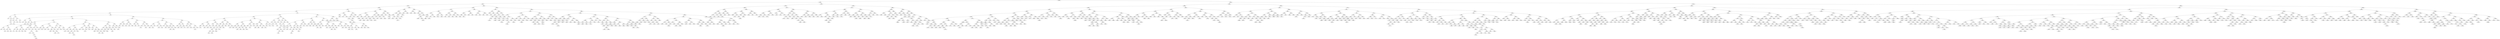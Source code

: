 digraph g{ 
node [shape=record, height=.1];
"node 0" [label="<f0> | <f1> 0  | <f2>"]; 
"node 1" [label="<f0> | <f1> 1  | <f2>"]; 
"node 0" [label="<f0> | <f1> 0  | <f2>"]; 
"node 1" [label="<f0> | <f1> 1  | <f2>"]; 
"node 1" :f0 -> "node 0" :f1; 
"node 3" [label="<f0> | <f1> 3  | <f2>"]; 
"node 1" [label="<f0> | <f1> 1  | <f2>"]; 
"node 1" :f2 -> "node 3" :f1; 
"node 3" [label="<f0> | <f1> 3  | <f2>"]; 
"node 4" [label="<f0> | <f1> 4  | <f2>"]; 
"node 1" [label="<f0> | <f1> 1  | <f2>"]; 
"node 4" [label="<f0> | <f1> 4  | <f2>"]; 
"node 4" :f0 -> "node 1" :f1; 
"node 16" [label="<f0> | <f1> 16  | <f2>"]; 
"node 4" [label="<f0> | <f1> 4  | <f2>"]; 
"node 4" :f2 -> "node 16" :f1; 
"node 6" [label="<f0> | <f1> 6  | <f2>"]; 
"node 7" [label="<f0> | <f1> 7  | <f2>"]; 
"node 6" [label="<f0> | <f1> 6  | <f2>"]; 
"node 7" [label="<f0> | <f1> 7  | <f2>"]; 
"node 7" :f0 -> "node 6" :f1; 
"node 12" [label="<f0> | <f1> 12  | <f2>"]; 
"node 7" [label="<f0> | <f1> 7  | <f2>"]; 
"node 7" :f2 -> "node 12" :f1; 
"node 10" [label="<f0> | <f1> 10  | <f2>"]; 
"node 11" [label="<f0> | <f1> 11  | <f2>"]; 
"node 10" [label="<f0> | <f1> 10  | <f2>"]; 
"node 10" :f2 -> "node 11" :f1; 
"node 11" [label="<f0> | <f1> 11  | <f2>"]; 
"node 12" [label="<f0> | <f1> 12  | <f2>"]; 
"node 10" [label="<f0> | <f1> 10  | <f2>"]; 
"node 12" [label="<f0> | <f1> 12  | <f2>"]; 
"node 12" :f0 -> "node 10" :f1; 
"node 15" [label="<f0> | <f1> 15  | <f2>"]; 
"node 12" [label="<f0> | <f1> 12  | <f2>"]; 
"node 12" :f2 -> "node 15" :f1; 
"node 14" [label="<f0> | <f1> 14  | <f2>"]; 
"node 15" [label="<f0> | <f1> 15  | <f2>"]; 
"node 14" [label="<f0> | <f1> 14  | <f2>"]; 
"node 15" [label="<f0> | <f1> 15  | <f2>"]; 
"node 15" :f0 -> "node 14" :f1; 
"node 16" [label="<f0> | <f1> 16  | <f2>"]; 
"node 7" [label="<f0> | <f1> 7  | <f2>"]; 
"node 16" [label="<f0> | <f1> 16  | <f2>"]; 
"node 16" :f0 -> "node 7" :f1; 
"node 20" [label="<f0> | <f1> 20  | <f2>"]; 
"node 16" [label="<f0> | <f1> 16  | <f2>"]; 
"node 16" :f2 -> "node 20" :f1; 
"node 17" [label="<f0> | <f1> 17  | <f2>"]; 
"node 18" [label="<f0> | <f1> 18  | <f2>"]; 
"node 17" [label="<f0> | <f1> 17  | <f2>"]; 
"node 17" :f2 -> "node 18" :f1; 
"node 18" [label="<f0> | <f1> 18  | <f2>"]; 
"node 20" [label="<f0> | <f1> 20  | <f2>"]; 
"node 17" [label="<f0> | <f1> 17  | <f2>"]; 
"node 20" [label="<f0> | <f1> 20  | <f2>"]; 
"node 20" :f0 -> "node 17" :f1; 
"node 22" [label="<f0> | <f1> 22  | <f2>"]; 
"node 20" [label="<f0> | <f1> 20  | <f2>"]; 
"node 20" :f2 -> "node 22" :f1; 
"node 21" [label="<f0> | <f1> 21  | <f2>"]; 
"node 22" [label="<f0> | <f1> 22  | <f2>"]; 
"node 21" [label="<f0> | <f1> 21  | <f2>"]; 
"node 22" [label="<f0> | <f1> 22  | <f2>"]; 
"node 22" :f0 -> "node 21" :f1; 
"node 23" [label="<f0> | <f1> 23  | <f2>"]; 
"node 4" [label="<f0> | <f1> 4  | <f2>"]; 
"node 23" [label="<f0> | <f1> 23  | <f2>"]; 
"node 23" :f0 -> "node 4" :f1; 
"node 334" [label="<f0> | <f1> 334  | <f2>"]; 
"node 23" [label="<f0> | <f1> 23  | <f2>"]; 
"node 23" :f2 -> "node 334" :f1; 
"node 25" [label="<f0> | <f1> 25  | <f2>"]; 
"node 28" [label="<f0> | <f1> 28  | <f2>"]; 
"node 25" [label="<f0> | <f1> 25  | <f2>"]; 
"node 28" [label="<f0> | <f1> 28  | <f2>"]; 
"node 28" :f0 -> "node 25" :f1; 
"node 32" [label="<f0> | <f1> 32  | <f2>"]; 
"node 28" [label="<f0> | <f1> 28  | <f2>"]; 
"node 28" :f2 -> "node 32" :f1; 
"node 32" [label="<f0> | <f1> 32  | <f2>"]; 
"node 33" [label="<f0> | <f1> 33  | <f2>"]; 
"node 32" [label="<f0> | <f1> 32  | <f2>"]; 
"node 32" :f2 -> "node 33" :f1; 
"node 33" [label="<f0> | <f1> 33  | <f2>"]; 
"node 34" [label="<f0> | <f1> 34  | <f2>"]; 
"node 28" [label="<f0> | <f1> 28  | <f2>"]; 
"node 34" [label="<f0> | <f1> 34  | <f2>"]; 
"node 34" :f0 -> "node 28" :f1; 
"node 40" [label="<f0> | <f1> 40  | <f2>"]; 
"node 34" [label="<f0> | <f1> 34  | <f2>"]; 
"node 34" :f2 -> "node 40" :f1; 
"node 37" [label="<f0> | <f1> 37  | <f2>"]; 
"node 38" [label="<f0> | <f1> 38  | <f2>"]; 
"node 37" [label="<f0> | <f1> 37  | <f2>"]; 
"node 38" [label="<f0> | <f1> 38  | <f2>"]; 
"node 38" :f0 -> "node 37" :f1; 
"node 40" [label="<f0> | <f1> 40  | <f2>"]; 
"node 38" [label="<f0> | <f1> 38  | <f2>"]; 
"node 40" [label="<f0> | <f1> 40  | <f2>"]; 
"node 40" :f0 -> "node 38" :f1; 
"node 42" [label="<f0> | <f1> 42  | <f2>"]; 
"node 40" [label="<f0> | <f1> 40  | <f2>"]; 
"node 40" :f2 -> "node 42" :f1; 
"node 42" [label="<f0> | <f1> 42  | <f2>"]; 
"node 45" [label="<f0> | <f1> 45  | <f2>"]; 
"node 34" [label="<f0> | <f1> 34  | <f2>"]; 
"node 45" [label="<f0> | <f1> 45  | <f2>"]; 
"node 45" :f0 -> "node 34" :f1; 
"node 189" [label="<f0> | <f1> 189  | <f2>"]; 
"node 45" [label="<f0> | <f1> 45  | <f2>"]; 
"node 45" :f2 -> "node 189" :f1; 
"node 46" [label="<f0> | <f1> 46  | <f2>"]; 
"node 48" [label="<f0> | <f1> 48  | <f2>"]; 
"node 46" [label="<f0> | <f1> 46  | <f2>"]; 
"node 48" [label="<f0> | <f1> 48  | <f2>"]; 
"node 48" :f0 -> "node 46" :f1; 
"node 52" [label="<f0> | <f1> 52  | <f2>"]; 
"node 48" [label="<f0> | <f1> 48  | <f2>"]; 
"node 48" :f2 -> "node 52" :f1; 
"node 52" [label="<f0> | <f1> 52  | <f2>"]; 
"node 53" [label="<f0> | <f1> 53  | <f2>"]; 
"node 52" [label="<f0> | <f1> 52  | <f2>"]; 
"node 52" :f2 -> "node 53" :f1; 
"node 53" [label="<f0> | <f1> 53  | <f2>"]; 
"node 56" [label="<f0> | <f1> 56  | <f2>"]; 
"node 48" [label="<f0> | <f1> 48  | <f2>"]; 
"node 56" [label="<f0> | <f1> 56  | <f2>"]; 
"node 56" :f0 -> "node 48" :f1; 
"node 61" [label="<f0> | <f1> 61  | <f2>"]; 
"node 56" [label="<f0> | <f1> 56  | <f2>"]; 
"node 56" :f2 -> "node 61" :f1; 
"node 58" [label="<f0> | <f1> 58  | <f2>"]; 
"node 59" [label="<f0> | <f1> 59  | <f2>"]; 
"node 58" [label="<f0> | <f1> 58  | <f2>"]; 
"node 58" :f2 -> "node 59" :f1; 
"node 59" [label="<f0> | <f1> 59  | <f2>"]; 
"node 61" [label="<f0> | <f1> 61  | <f2>"]; 
"node 58" [label="<f0> | <f1> 58  | <f2>"]; 
"node 61" [label="<f0> | <f1> 61  | <f2>"]; 
"node 61" :f0 -> "node 58" :f1; 
"node 63" [label="<f0> | <f1> 63  | <f2>"]; 
"node 61" [label="<f0> | <f1> 61  | <f2>"]; 
"node 61" :f2 -> "node 63" :f1; 
"node 63" [label="<f0> | <f1> 63  | <f2>"]; 
"node 65" [label="<f0> | <f1> 65  | <f2>"]; 
"node 63" [label="<f0> | <f1> 63  | <f2>"]; 
"node 63" :f2 -> "node 65" :f1; 
"node 65" [label="<f0> | <f1> 65  | <f2>"]; 
"node 66" [label="<f0> | <f1> 66  | <f2>"]; 
"node 56" [label="<f0> | <f1> 56  | <f2>"]; 
"node 66" [label="<f0> | <f1> 66  | <f2>"]; 
"node 66" :f0 -> "node 56" :f1; 
"node 86" [label="<f0> | <f1> 86  | <f2>"]; 
"node 66" [label="<f0> | <f1> 66  | <f2>"]; 
"node 66" :f2 -> "node 86" :f1; 
"node 74" [label="<f0> | <f1> 74  | <f2>"]; 
"node 78" [label="<f0> | <f1> 78  | <f2>"]; 
"node 74" [label="<f0> | <f1> 74  | <f2>"]; 
"node 78" [label="<f0> | <f1> 78  | <f2>"]; 
"node 78" :f0 -> "node 74" :f1; 
"node 82" [label="<f0> | <f1> 82  | <f2>"]; 
"node 78" [label="<f0> | <f1> 78  | <f2>"]; 
"node 82" [label="<f0> | <f1> 82  | <f2>"]; 
"node 82" :f0 -> "node 78" :f1; 
"node 85" [label="<f0> | <f1> 85  | <f2>"]; 
"node 82" [label="<f0> | <f1> 82  | <f2>"]; 
"node 82" :f2 -> "node 85" :f1; 
"node 84" [label="<f0> | <f1> 84  | <f2>"]; 
"node 85" [label="<f0> | <f1> 85  | <f2>"]; 
"node 84" [label="<f0> | <f1> 84  | <f2>"]; 
"node 85" [label="<f0> | <f1> 85  | <f2>"]; 
"node 85" :f0 -> "node 84" :f1; 
"node 86" [label="<f0> | <f1> 86  | <f2>"]; 
"node 82" [label="<f0> | <f1> 82  | <f2>"]; 
"node 86" [label="<f0> | <f1> 86  | <f2>"]; 
"node 86" :f0 -> "node 82" :f1; 
"node 95" [label="<f0> | <f1> 95  | <f2>"]; 
"node 86" [label="<f0> | <f1> 86  | <f2>"]; 
"node 86" :f2 -> "node 95" :f1; 
"node 87" [label="<f0> | <f1> 87  | <f2>"]; 
"node 88" [label="<f0> | <f1> 88  | <f2>"]; 
"node 87" [label="<f0> | <f1> 87  | <f2>"]; 
"node 88" [label="<f0> | <f1> 88  | <f2>"]; 
"node 88" :f0 -> "node 87" :f1; 
"node 89" [label="<f0> | <f1> 89  | <f2>"]; 
"node 88" [label="<f0> | <f1> 88  | <f2>"]; 
"node 88" :f2 -> "node 89" :f1; 
"node 89" [label="<f0> | <f1> 89  | <f2>"]; 
"node 95" [label="<f0> | <f1> 95  | <f2>"]; 
"node 88" [label="<f0> | <f1> 88  | <f2>"]; 
"node 95" [label="<f0> | <f1> 95  | <f2>"]; 
"node 95" :f0 -> "node 88" :f1; 
"node 96" [label="<f0> | <f1> 96  | <f2>"]; 
"node 95" [label="<f0> | <f1> 95  | <f2>"]; 
"node 95" :f2 -> "node 96" :f1; 
"node 96" [label="<f0> | <f1> 96  | <f2>"]; 
"node 98" [label="<f0> | <f1> 98  | <f2>"]; 
"node 96" [label="<f0> | <f1> 96  | <f2>"]; 
"node 96" :f2 -> "node 98" :f1; 
"node 98" [label="<f0> | <f1> 98  | <f2>"]; 
"node 101" [label="<f0> | <f1> 101  | <f2>"]; 
"node 66" [label="<f0> | <f1> 66  | <f2>"]; 
"node 101" [label="<f0> | <f1> 101  | <f2>"]; 
"node 101" :f0 -> "node 66" :f1; 
"node 110" [label="<f0> | <f1> 110  | <f2>"]; 
"node 101" [label="<f0> | <f1> 101  | <f2>"]; 
"node 101" :f2 -> "node 110" :f1; 
"node 102" [label="<f0> | <f1> 102  | <f2>"]; 
"node 103" [label="<f0> | <f1> 103  | <f2>"]; 
"node 102" [label="<f0> | <f1> 102  | <f2>"]; 
"node 103" [label="<f0> | <f1> 103  | <f2>"]; 
"node 103" :f0 -> "node 102" :f1; 
"node 107" [label="<f0> | <f1> 107  | <f2>"]; 
"node 103" [label="<f0> | <f1> 103  | <f2>"]; 
"node 103" :f2 -> "node 107" :f1; 
"node 107" [label="<f0> | <f1> 107  | <f2>"]; 
"node 108" [label="<f0> | <f1> 108  | <f2>"]; 
"node 103" [label="<f0> | <f1> 103  | <f2>"]; 
"node 108" [label="<f0> | <f1> 108  | <f2>"]; 
"node 108" :f0 -> "node 103" :f1; 
"node 109" [label="<f0> | <f1> 109  | <f2>"]; 
"node 108" [label="<f0> | <f1> 108  | <f2>"]; 
"node 108" :f2 -> "node 109" :f1; 
"node 109" [label="<f0> | <f1> 109  | <f2>"]; 
"node 110" [label="<f0> | <f1> 110  | <f2>"]; 
"node 108" [label="<f0> | <f1> 108  | <f2>"]; 
"node 110" [label="<f0> | <f1> 110  | <f2>"]; 
"node 110" :f0 -> "node 108" :f1; 
"node 126" [label="<f0> | <f1> 126  | <f2>"]; 
"node 110" [label="<f0> | <f1> 110  | <f2>"]; 
"node 110" :f2 -> "node 126" :f1; 
"node 112" [label="<f0> | <f1> 112  | <f2>"]; 
"node 114" [label="<f0> | <f1> 114  | <f2>"]; 
"node 112" [label="<f0> | <f1> 112  | <f2>"]; 
"node 114" [label="<f0> | <f1> 114  | <f2>"]; 
"node 114" :f0 -> "node 112" :f1; 
"node 116" [label="<f0> | <f1> 116  | <f2>"]; 
"node 114" [label="<f0> | <f1> 114  | <f2>"]; 
"node 114" :f2 -> "node 116" :f1; 
"node 116" [label="<f0> | <f1> 116  | <f2>"]; 
"node 118" [label="<f0> | <f1> 118  | <f2>"]; 
"node 116" [label="<f0> | <f1> 116  | <f2>"]; 
"node 116" :f2 -> "node 118" :f1; 
"node 118" [label="<f0> | <f1> 118  | <f2>"]; 
"node 119" [label="<f0> | <f1> 119  | <f2>"]; 
"node 118" [label="<f0> | <f1> 118  | <f2>"]; 
"node 118" :f2 -> "node 119" :f1; 
"node 119" [label="<f0> | <f1> 119  | <f2>"]; 
"node 120" [label="<f0> | <f1> 120  | <f2>"]; 
"node 119" [label="<f0> | <f1> 119  | <f2>"]; 
"node 119" :f2 -> "node 120" :f1; 
"node 120" [label="<f0> | <f1> 120  | <f2>"]; 
"node 121" [label="<f0> | <f1> 121  | <f2>"]; 
"node 114" [label="<f0> | <f1> 114  | <f2>"]; 
"node 121" [label="<f0> | <f1> 121  | <f2>"]; 
"node 121" :f0 -> "node 114" :f1; 
"node 123" [label="<f0> | <f1> 123  | <f2>"]; 
"node 121" [label="<f0> | <f1> 121  | <f2>"]; 
"node 123" [label="<f0> | <f1> 123  | <f2>"]; 
"node 123" :f0 -> "node 121" :f1; 
"node 124" [label="<f0> | <f1> 124  | <f2>"]; 
"node 123" [label="<f0> | <f1> 123  | <f2>"]; 
"node 123" :f2 -> "node 124" :f1; 
"node 124" [label="<f0> | <f1> 124  | <f2>"]; 
"node 125" [label="<f0> | <f1> 125  | <f2>"]; 
"node 124" [label="<f0> | <f1> 124  | <f2>"]; 
"node 124" :f2 -> "node 125" :f1; 
"node 125" [label="<f0> | <f1> 125  | <f2>"]; 
"node 126" [label="<f0> | <f1> 126  | <f2>"]; 
"node 123" [label="<f0> | <f1> 123  | <f2>"]; 
"node 126" [label="<f0> | <f1> 126  | <f2>"]; 
"node 126" :f0 -> "node 123" :f1; 
"node 127" [label="<f0> | <f1> 127  | <f2>"]; 
"node 126" [label="<f0> | <f1> 126  | <f2>"]; 
"node 126" :f2 -> "node 127" :f1; 
"node 127" [label="<f0> | <f1> 127  | <f2>"]; 
"node 128" [label="<f0> | <f1> 128  | <f2>"]; 
"node 101" [label="<f0> | <f1> 101  | <f2>"]; 
"node 128" [label="<f0> | <f1> 128  | <f2>"]; 
"node 128" :f0 -> "node 101" :f1; 
"node 172" [label="<f0> | <f1> 172  | <f2>"]; 
"node 128" [label="<f0> | <f1> 128  | <f2>"]; 
"node 128" :f2 -> "node 172" :f1; 
"node 130" [label="<f0> | <f1> 130  | <f2>"]; 
"node 134" [label="<f0> | <f1> 134  | <f2>"]; 
"node 130" [label="<f0> | <f1> 130  | <f2>"]; 
"node 130" :f2 -> "node 134" :f1; 
"node 134" [label="<f0> | <f1> 134  | <f2>"]; 
"node 135" [label="<f0> | <f1> 135  | <f2>"]; 
"node 130" [label="<f0> | <f1> 130  | <f2>"]; 
"node 135" [label="<f0> | <f1> 135  | <f2>"]; 
"node 135" :f0 -> "node 130" :f1; 
"node 138" [label="<f0> | <f1> 138  | <f2>"]; 
"node 135" [label="<f0> | <f1> 135  | <f2>"]; 
"node 135" :f2 -> "node 138" :f1; 
"node 138" [label="<f0> | <f1> 138  | <f2>"]; 
"node 140" [label="<f0> | <f1> 140  | <f2>"]; 
"node 138" [label="<f0> | <f1> 138  | <f2>"]; 
"node 138" :f2 -> "node 140" :f1; 
"node 140" [label="<f0> | <f1> 140  | <f2>"]; 
"node 141" [label="<f0> | <f1> 141  | <f2>"]; 
"node 135" [label="<f0> | <f1> 135  | <f2>"]; 
"node 141" [label="<f0> | <f1> 141  | <f2>"]; 
"node 141" :f0 -> "node 135" :f1; 
"node 154" [label="<f0> | <f1> 154  | <f2>"]; 
"node 141" [label="<f0> | <f1> 141  | <f2>"]; 
"node 141" :f2 -> "node 154" :f1; 
"node 146" [label="<f0> | <f1> 146  | <f2>"]; 
"node 148" [label="<f0> | <f1> 148  | <f2>"]; 
"node 146" [label="<f0> | <f1> 146  | <f2>"]; 
"node 148" [label="<f0> | <f1> 148  | <f2>"]; 
"node 148" :f0 -> "node 146" :f1; 
"node 153" [label="<f0> | <f1> 153  | <f2>"]; 
"node 148" [label="<f0> | <f1> 148  | <f2>"]; 
"node 148" :f2 -> "node 153" :f1; 
"node 153" [label="<f0> | <f1> 153  | <f2>"]; 
"node 154" [label="<f0> | <f1> 154  | <f2>"]; 
"node 148" [label="<f0> | <f1> 148  | <f2>"]; 
"node 154" [label="<f0> | <f1> 154  | <f2>"]; 
"node 154" :f0 -> "node 148" :f1; 
"node 161" [label="<f0> | <f1> 161  | <f2>"]; 
"node 154" [label="<f0> | <f1> 154  | <f2>"]; 
"node 154" :f2 -> "node 161" :f1; 
"node 156" [label="<f0> | <f1> 156  | <f2>"]; 
"node 158" [label="<f0> | <f1> 158  | <f2>"]; 
"node 156" [label="<f0> | <f1> 156  | <f2>"]; 
"node 156" :f2 -> "node 158" :f1; 
"node 158" [label="<f0> | <f1> 158  | <f2>"]; 
"node 161" [label="<f0> | <f1> 161  | <f2>"]; 
"node 156" [label="<f0> | <f1> 156  | <f2>"]; 
"node 161" [label="<f0> | <f1> 161  | <f2>"]; 
"node 161" :f0 -> "node 156" :f1; 
"node 167" [label="<f0> | <f1> 167  | <f2>"]; 
"node 161" [label="<f0> | <f1> 161  | <f2>"]; 
"node 161" :f2 -> "node 167" :f1; 
"node 164" [label="<f0> | <f1> 164  | <f2>"]; 
"node 167" [label="<f0> | <f1> 167  | <f2>"]; 
"node 164" [label="<f0> | <f1> 164  | <f2>"]; 
"node 167" [label="<f0> | <f1> 167  | <f2>"]; 
"node 167" :f0 -> "node 164" :f1; 
"node 169" [label="<f0> | <f1> 169  | <f2>"]; 
"node 167" [label="<f0> | <f1> 167  | <f2>"]; 
"node 167" :f2 -> "node 169" :f1; 
"node 168" [label="<f0> | <f1> 168  | <f2>"]; 
"node 169" [label="<f0> | <f1> 169  | <f2>"]; 
"node 168" [label="<f0> | <f1> 168  | <f2>"]; 
"node 169" [label="<f0> | <f1> 169  | <f2>"]; 
"node 169" :f0 -> "node 168" :f1; 
"node 171" [label="<f0> | <f1> 171  | <f2>"]; 
"node 169" [label="<f0> | <f1> 169  | <f2>"]; 
"node 169" :f2 -> "node 171" :f1; 
"node 171" [label="<f0> | <f1> 171  | <f2>"]; 
"node 172" [label="<f0> | <f1> 172  | <f2>"]; 
"node 141" [label="<f0> | <f1> 141  | <f2>"]; 
"node 172" [label="<f0> | <f1> 172  | <f2>"]; 
"node 172" :f0 -> "node 141" :f1; 
"node 178" [label="<f0> | <f1> 178  | <f2>"]; 
"node 172" [label="<f0> | <f1> 172  | <f2>"]; 
"node 172" :f2 -> "node 178" :f1; 
"node 173" [label="<f0> | <f1> 173  | <f2>"]; 
"node 174" [label="<f0> | <f1> 174  | <f2>"]; 
"node 173" [label="<f0> | <f1> 173  | <f2>"]; 
"node 174" [label="<f0> | <f1> 174  | <f2>"]; 
"node 174" :f0 -> "node 173" :f1; 
"node 178" [label="<f0> | <f1> 178  | <f2>"]; 
"node 174" [label="<f0> | <f1> 174  | <f2>"]; 
"node 178" [label="<f0> | <f1> 178  | <f2>"]; 
"node 178" :f0 -> "node 174" :f1; 
"node 186" [label="<f0> | <f1> 186  | <f2>"]; 
"node 178" [label="<f0> | <f1> 178  | <f2>"]; 
"node 178" :f2 -> "node 186" :f1; 
"node 180" [label="<f0> | <f1> 180  | <f2>"]; 
"node 182" [label="<f0> | <f1> 182  | <f2>"]; 
"node 180" [label="<f0> | <f1> 180  | <f2>"]; 
"node 182" [label="<f0> | <f1> 182  | <f2>"]; 
"node 182" :f0 -> "node 180" :f1; 
"node 184" [label="<f0> | <f1> 184  | <f2>"]; 
"node 182" [label="<f0> | <f1> 182  | <f2>"]; 
"node 182" :f2 -> "node 184" :f1; 
"node 184" [label="<f0> | <f1> 184  | <f2>"]; 
"node 186" [label="<f0> | <f1> 186  | <f2>"]; 
"node 182" [label="<f0> | <f1> 182  | <f2>"]; 
"node 186" [label="<f0> | <f1> 186  | <f2>"]; 
"node 186" :f0 -> "node 182" :f1; 
"node 188" [label="<f0> | <f1> 188  | <f2>"]; 
"node 186" [label="<f0> | <f1> 186  | <f2>"]; 
"node 186" :f2 -> "node 188" :f1; 
"node 187" [label="<f0> | <f1> 187  | <f2>"]; 
"node 188" [label="<f0> | <f1> 188  | <f2>"]; 
"node 187" [label="<f0> | <f1> 187  | <f2>"]; 
"node 188" [label="<f0> | <f1> 188  | <f2>"]; 
"node 188" :f0 -> "node 187" :f1; 
"node 189" [label="<f0> | <f1> 189  | <f2>"]; 
"node 128" [label="<f0> | <f1> 128  | <f2>"]; 
"node 189" [label="<f0> | <f1> 189  | <f2>"]; 
"node 189" :f0 -> "node 128" :f1; 
"node 276" [label="<f0> | <f1> 276  | <f2>"]; 
"node 189" [label="<f0> | <f1> 189  | <f2>"]; 
"node 189" :f2 -> "node 276" :f1; 
"node 191" [label="<f0> | <f1> 191  | <f2>"]; 
"node 192" [label="<f0> | <f1> 192  | <f2>"]; 
"node 191" [label="<f0> | <f1> 191  | <f2>"]; 
"node 192" [label="<f0> | <f1> 192  | <f2>"]; 
"node 192" :f0 -> "node 191" :f1; 
"node 193" [label="<f0> | <f1> 193  | <f2>"]; 
"node 192" [label="<f0> | <f1> 192  | <f2>"]; 
"node 192" :f2 -> "node 193" :f1; 
"node 193" [label="<f0> | <f1> 193  | <f2>"]; 
"node 195" [label="<f0> | <f1> 195  | <f2>"]; 
"node 192" [label="<f0> | <f1> 192  | <f2>"]; 
"node 195" [label="<f0> | <f1> 195  | <f2>"]; 
"node 195" :f0 -> "node 192" :f1; 
"node 196" [label="<f0> | <f1> 196  | <f2>"]; 
"node 195" [label="<f0> | <f1> 195  | <f2>"]; 
"node 195" :f2 -> "node 196" :f1; 
"node 196" [label="<f0> | <f1> 196  | <f2>"]; 
"node 197" [label="<f0> | <f1> 197  | <f2>"]; 
"node 195" [label="<f0> | <f1> 195  | <f2>"]; 
"node 197" [label="<f0> | <f1> 197  | <f2>"]; 
"node 197" :f0 -> "node 195" :f1; 
"node 218" [label="<f0> | <f1> 218  | <f2>"]; 
"node 197" [label="<f0> | <f1> 197  | <f2>"]; 
"node 197" :f2 -> "node 218" :f1; 
"node 198" [label="<f0> | <f1> 198  | <f2>"]; 
"node 206" [label="<f0> | <f1> 206  | <f2>"]; 
"node 198" [label="<f0> | <f1> 198  | <f2>"]; 
"node 206" [label="<f0> | <f1> 206  | <f2>"]; 
"node 206" :f0 -> "node 198" :f1; 
"node 210" [label="<f0> | <f1> 210  | <f2>"]; 
"node 206" [label="<f0> | <f1> 206  | <f2>"]; 
"node 206" :f2 -> "node 210" :f1; 
"node 210" [label="<f0> | <f1> 210  | <f2>"]; 
"node 213" [label="<f0> | <f1> 213  | <f2>"]; 
"node 210" [label="<f0> | <f1> 210  | <f2>"]; 
"node 210" :f2 -> "node 213" :f1; 
"node 213" [label="<f0> | <f1> 213  | <f2>"]; 
"node 216" [label="<f0> | <f1> 216  | <f2>"]; 
"node 206" [label="<f0> | <f1> 206  | <f2>"]; 
"node 216" [label="<f0> | <f1> 216  | <f2>"]; 
"node 216" :f0 -> "node 206" :f1; 
"node 217" [label="<f0> | <f1> 217  | <f2>"]; 
"node 216" [label="<f0> | <f1> 216  | <f2>"]; 
"node 216" :f2 -> "node 217" :f1; 
"node 217" [label="<f0> | <f1> 217  | <f2>"]; 
"node 218" [label="<f0> | <f1> 218  | <f2>"]; 
"node 216" [label="<f0> | <f1> 216  | <f2>"]; 
"node 218" [label="<f0> | <f1> 218  | <f2>"]; 
"node 218" :f0 -> "node 216" :f1; 
"node 223" [label="<f0> | <f1> 223  | <f2>"]; 
"node 218" [label="<f0> | <f1> 218  | <f2>"]; 
"node 218" :f2 -> "node 223" :f1; 
"node 222" [label="<f0> | <f1> 222  | <f2>"]; 
"node 223" [label="<f0> | <f1> 223  | <f2>"]; 
"node 222" [label="<f0> | <f1> 222  | <f2>"]; 
"node 223" [label="<f0> | <f1> 223  | <f2>"]; 
"node 223" :f0 -> "node 222" :f1; 
"node 224" [label="<f0> | <f1> 224  | <f2>"]; 
"node 197" [label="<f0> | <f1> 197  | <f2>"]; 
"node 224" [label="<f0> | <f1> 224  | <f2>"]; 
"node 224" :f0 -> "node 197" :f1; 
"node 230" [label="<f0> | <f1> 230  | <f2>"]; 
"node 224" [label="<f0> | <f1> 224  | <f2>"]; 
"node 224" :f2 -> "node 230" :f1; 
"node 225" [label="<f0> | <f1> 225  | <f2>"]; 
"node 227" [label="<f0> | <f1> 227  | <f2>"]; 
"node 225" [label="<f0> | <f1> 225  | <f2>"]; 
"node 227" [label="<f0> | <f1> 227  | <f2>"]; 
"node 227" :f0 -> "node 225" :f1; 
"node 229" [label="<f0> | <f1> 229  | <f2>"]; 
"node 227" [label="<f0> | <f1> 227  | <f2>"]; 
"node 227" :f2 -> "node 229" :f1; 
"node 229" [label="<f0> | <f1> 229  | <f2>"]; 
"node 230" [label="<f0> | <f1> 230  | <f2>"]; 
"node 227" [label="<f0> | <f1> 227  | <f2>"]; 
"node 230" [label="<f0> | <f1> 230  | <f2>"]; 
"node 230" :f0 -> "node 227" :f1; 
"node 239" [label="<f0> | <f1> 239  | <f2>"]; 
"node 230" [label="<f0> | <f1> 230  | <f2>"]; 
"node 230" :f2 -> "node 239" :f1; 
"node 237" [label="<f0> | <f1> 237  | <f2>"]; 
"node 238" [label="<f0> | <f1> 238  | <f2>"]; 
"node 237" [label="<f0> | <f1> 237  | <f2>"]; 
"node 238" [label="<f0> | <f1> 238  | <f2>"]; 
"node 238" :f0 -> "node 237" :f1; 
"node 239" [label="<f0> | <f1> 239  | <f2>"]; 
"node 238" [label="<f0> | <f1> 238  | <f2>"]; 
"node 239" [label="<f0> | <f1> 239  | <f2>"]; 
"node 239" :f0 -> "node 238" :f1; 
"node 241" [label="<f0> | <f1> 241  | <f2>"]; 
"node 239" [label="<f0> | <f1> 239  | <f2>"]; 
"node 239" :f2 -> "node 241" :f1; 
"node 241" [label="<f0> | <f1> 241  | <f2>"]; 
"node 243" [label="<f0> | <f1> 243  | <f2>"]; 
"node 224" [label="<f0> | <f1> 224  | <f2>"]; 
"node 243" [label="<f0> | <f1> 243  | <f2>"]; 
"node 243" :f0 -> "node 224" :f1; 
"node 251" [label="<f0> | <f1> 251  | <f2>"]; 
"node 243" [label="<f0> | <f1> 243  | <f2>"]; 
"node 243" :f2 -> "node 251" :f1; 
"node 245" [label="<f0> | <f1> 245  | <f2>"]; 
"node 250" [label="<f0> | <f1> 250  | <f2>"]; 
"node 245" [label="<f0> | <f1> 245  | <f2>"]; 
"node 245" :f2 -> "node 250" :f1; 
"node 250" [label="<f0> | <f1> 250  | <f2>"]; 
"node 251" [label="<f0> | <f1> 251  | <f2>"]; 
"node 245" [label="<f0> | <f1> 245  | <f2>"]; 
"node 251" [label="<f0> | <f1> 251  | <f2>"]; 
"node 251" :f0 -> "node 245" :f1; 
"node 259" [label="<f0> | <f1> 259  | <f2>"]; 
"node 251" [label="<f0> | <f1> 251  | <f2>"]; 
"node 251" :f2 -> "node 259" :f1; 
"node 255" [label="<f0> | <f1> 255  | <f2>"]; 
"node 256" [label="<f0> | <f1> 256  | <f2>"]; 
"node 255" [label="<f0> | <f1> 255  | <f2>"]; 
"node 255" :f2 -> "node 256" :f1; 
"node 256" [label="<f0> | <f1> 256  | <f2>"]; 
"node 259" [label="<f0> | <f1> 259  | <f2>"]; 
"node 255" [label="<f0> | <f1> 255  | <f2>"]; 
"node 259" [label="<f0> | <f1> 259  | <f2>"]; 
"node 259" :f0 -> "node 255" :f1; 
"node 267" [label="<f0> | <f1> 267  | <f2>"]; 
"node 259" [label="<f0> | <f1> 259  | <f2>"]; 
"node 259" :f2 -> "node 267" :f1; 
"node 262" [label="<f0> | <f1> 262  | <f2>"]; 
"node 267" [label="<f0> | <f1> 267  | <f2>"]; 
"node 262" [label="<f0> | <f1> 262  | <f2>"]; 
"node 267" [label="<f0> | <f1> 267  | <f2>"]; 
"node 267" :f0 -> "node 262" :f1; 
"node 269" [label="<f0> | <f1> 269  | <f2>"]; 
"node 267" [label="<f0> | <f1> 267  | <f2>"]; 
"node 267" :f2 -> "node 269" :f1; 
"node 268" [label="<f0> | <f1> 268  | <f2>"]; 
"node 269" [label="<f0> | <f1> 269  | <f2>"]; 
"node 268" [label="<f0> | <f1> 268  | <f2>"]; 
"node 269" [label="<f0> | <f1> 269  | <f2>"]; 
"node 269" :f0 -> "node 268" :f1; 
"node 271" [label="<f0> | <f1> 271  | <f2>"]; 
"node 269" [label="<f0> | <f1> 269  | <f2>"]; 
"node 269" :f2 -> "node 271" :f1; 
"node 271" [label="<f0> | <f1> 271  | <f2>"]; 
"node 276" [label="<f0> | <f1> 276  | <f2>"]; 
"node 243" [label="<f0> | <f1> 243  | <f2>"]; 
"node 276" [label="<f0> | <f1> 276  | <f2>"]; 
"node 276" :f0 -> "node 243" :f1; 
"node 314" [label="<f0> | <f1> 314  | <f2>"]; 
"node 276" [label="<f0> | <f1> 276  | <f2>"]; 
"node 276" :f2 -> "node 314" :f1; 
"node 279" [label="<f0> | <f1> 279  | <f2>"]; 
"node 282" [label="<f0> | <f1> 282  | <f2>"]; 
"node 279" [label="<f0> | <f1> 279  | <f2>"]; 
"node 282" [label="<f0> | <f1> 282  | <f2>"]; 
"node 282" :f0 -> "node 279" :f1; 
"node 283" [label="<f0> | <f1> 283  | <f2>"]; 
"node 282" [label="<f0> | <f1> 282  | <f2>"]; 
"node 282" :f2 -> "node 283" :f1; 
"node 283" [label="<f0> | <f1> 283  | <f2>"]; 
"node 285" [label="<f0> | <f1> 285  | <f2>"]; 
"node 282" [label="<f0> | <f1> 282  | <f2>"]; 
"node 285" [label="<f0> | <f1> 285  | <f2>"]; 
"node 285" :f0 -> "node 282" :f1; 
"node 286" [label="<f0> | <f1> 286  | <f2>"]; 
"node 285" [label="<f0> | <f1> 285  | <f2>"]; 
"node 285" :f2 -> "node 286" :f1; 
"node 286" [label="<f0> | <f1> 286  | <f2>"]; 
"node 287" [label="<f0> | <f1> 287  | <f2>"]; 
"node 285" [label="<f0> | <f1> 285  | <f2>"]; 
"node 287" [label="<f0> | <f1> 287  | <f2>"]; 
"node 287" :f0 -> "node 285" :f1; 
"node 290" [label="<f0> | <f1> 290  | <f2>"]; 
"node 287" [label="<f0> | <f1> 287  | <f2>"]; 
"node 287" :f2 -> "node 290" :f1; 
"node 288" [label="<f0> | <f1> 288  | <f2>"]; 
"node 290" [label="<f0> | <f1> 290  | <f2>"]; 
"node 288" [label="<f0> | <f1> 288  | <f2>"]; 
"node 290" [label="<f0> | <f1> 290  | <f2>"]; 
"node 290" :f0 -> "node 288" :f1; 
"node 291" [label="<f0> | <f1> 291  | <f2>"]; 
"node 287" [label="<f0> | <f1> 287  | <f2>"]; 
"node 291" [label="<f0> | <f1> 291  | <f2>"]; 
"node 291" :f0 -> "node 287" :f1; 
"node 296" [label="<f0> | <f1> 296  | <f2>"]; 
"node 291" [label="<f0> | <f1> 291  | <f2>"]; 
"node 291" :f2 -> "node 296" :f1; 
"node 293" [label="<f0> | <f1> 293  | <f2>"]; 
"node 296" [label="<f0> | <f1> 296  | <f2>"]; 
"node 293" [label="<f0> | <f1> 293  | <f2>"]; 
"node 296" [label="<f0> | <f1> 296  | <f2>"]; 
"node 296" :f0 -> "node 293" :f1; 
"node 299" [label="<f0> | <f1> 299  | <f2>"]; 
"node 296" [label="<f0> | <f1> 296  | <f2>"]; 
"node 296" :f2 -> "node 299" :f1; 
"node 299" [label="<f0> | <f1> 299  | <f2>"]; 
"node 302" [label="<f0> | <f1> 302  | <f2>"]; 
"node 299" [label="<f0> | <f1> 299  | <f2>"]; 
"node 299" :f2 -> "node 302" :f1; 
"node 302" [label="<f0> | <f1> 302  | <f2>"]; 
"node 308" [label="<f0> | <f1> 308  | <f2>"]; 
"node 291" [label="<f0> | <f1> 291  | <f2>"]; 
"node 308" [label="<f0> | <f1> 308  | <f2>"]; 
"node 308" :f0 -> "node 291" :f1; 
"node 311" [label="<f0> | <f1> 311  | <f2>"]; 
"node 308" [label="<f0> | <f1> 308  | <f2>"]; 
"node 308" :f2 -> "node 311" :f1; 
"node 310" [label="<f0> | <f1> 310  | <f2>"]; 
"node 311" [label="<f0> | <f1> 311  | <f2>"]; 
"node 310" [label="<f0> | <f1> 310  | <f2>"]; 
"node 311" [label="<f0> | <f1> 311  | <f2>"]; 
"node 311" :f0 -> "node 310" :f1; 
"node 314" [label="<f0> | <f1> 314  | <f2>"]; 
"node 308" [label="<f0> | <f1> 308  | <f2>"]; 
"node 314" [label="<f0> | <f1> 314  | <f2>"]; 
"node 314" :f0 -> "node 308" :f1; 
"node 328" [label="<f0> | <f1> 328  | <f2>"]; 
"node 314" [label="<f0> | <f1> 314  | <f2>"]; 
"node 314" :f2 -> "node 328" :f1; 
"node 316" [label="<f0> | <f1> 316  | <f2>"]; 
"node 318" [label="<f0> | <f1> 318  | <f2>"]; 
"node 316" [label="<f0> | <f1> 316  | <f2>"]; 
"node 316" :f2 -> "node 318" :f1; 
"node 318" [label="<f0> | <f1> 318  | <f2>"]; 
"node 326" [label="<f0> | <f1> 326  | <f2>"]; 
"node 316" [label="<f0> | <f1> 316  | <f2>"]; 
"node 326" [label="<f0> | <f1> 326  | <f2>"]; 
"node 326" :f0 -> "node 316" :f1; 
"node 327" [label="<f0> | <f1> 327  | <f2>"]; 
"node 326" [label="<f0> | <f1> 326  | <f2>"]; 
"node 326" :f2 -> "node 327" :f1; 
"node 327" [label="<f0> | <f1> 327  | <f2>"]; 
"node 328" [label="<f0> | <f1> 328  | <f2>"]; 
"node 326" [label="<f0> | <f1> 326  | <f2>"]; 
"node 328" [label="<f0> | <f1> 328  | <f2>"]; 
"node 328" :f0 -> "node 326" :f1; 
"node 329" [label="<f0> | <f1> 329  | <f2>"]; 
"node 328" [label="<f0> | <f1> 328  | <f2>"]; 
"node 328" :f2 -> "node 329" :f1; 
"node 329" [label="<f0> | <f1> 329  | <f2>"]; 
"node 333" [label="<f0> | <f1> 333  | <f2>"]; 
"node 329" [label="<f0> | <f1> 329  | <f2>"]; 
"node 329" :f2 -> "node 333" :f1; 
"node 332" [label="<f0> | <f1> 332  | <f2>"]; 
"node 333" [label="<f0> | <f1> 333  | <f2>"]; 
"node 332" [label="<f0> | <f1> 332  | <f2>"]; 
"node 333" [label="<f0> | <f1> 333  | <f2>"]; 
"node 333" :f0 -> "node 332" :f1; 
"node 334" [label="<f0> | <f1> 334  | <f2>"]; 
"node 45" [label="<f0> | <f1> 45  | <f2>"]; 
"node 334" [label="<f0> | <f1> 334  | <f2>"]; 
"node 334" :f0 -> "node 45" :f1; 
"node 395" [label="<f0> | <f1> 395  | <f2>"]; 
"node 334" [label="<f0> | <f1> 334  | <f2>"]; 
"node 334" :f2 -> "node 395" :f1; 
"node 335" [label="<f0> | <f1> 335  | <f2>"]; 
"node 336" [label="<f0> | <f1> 336  | <f2>"]; 
"node 335" [label="<f0> | <f1> 335  | <f2>"]; 
"node 336" [label="<f0> | <f1> 336  | <f2>"]; 
"node 336" :f0 -> "node 335" :f1; 
"node 337" [label="<f0> | <f1> 337  | <f2>"]; 
"node 336" [label="<f0> | <f1> 336  | <f2>"]; 
"node 337" [label="<f0> | <f1> 337  | <f2>"]; 
"node 337" :f0 -> "node 336" :f1; 
"node 339" [label="<f0> | <f1> 339  | <f2>"]; 
"node 337" [label="<f0> | <f1> 337  | <f2>"]; 
"node 337" :f2 -> "node 339" :f1; 
"node 338" [label="<f0> | <f1> 338  | <f2>"]; 
"node 339" [label="<f0> | <f1> 339  | <f2>"]; 
"node 338" [label="<f0> | <f1> 338  | <f2>"]; 
"node 339" [label="<f0> | <f1> 339  | <f2>"]; 
"node 339" :f0 -> "node 338" :f1; 
"node 342" [label="<f0> | <f1> 342  | <f2>"]; 
"node 337" [label="<f0> | <f1> 337  | <f2>"]; 
"node 342" [label="<f0> | <f1> 342  | <f2>"]; 
"node 342" :f0 -> "node 337" :f1; 
"node 346" [label="<f0> | <f1> 346  | <f2>"]; 
"node 342" [label="<f0> | <f1> 342  | <f2>"]; 
"node 342" :f2 -> "node 346" :f1; 
"node 343" [label="<f0> | <f1> 343  | <f2>"]; 
"node 345" [label="<f0> | <f1> 345  | <f2>"]; 
"node 343" [label="<f0> | <f1> 343  | <f2>"]; 
"node 345" [label="<f0> | <f1> 345  | <f2>"]; 
"node 345" :f0 -> "node 343" :f1; 
"node 346" [label="<f0> | <f1> 346  | <f2>"]; 
"node 345" [label="<f0> | <f1> 345  | <f2>"]; 
"node 346" [label="<f0> | <f1> 346  | <f2>"]; 
"node 346" :f0 -> "node 345" :f1; 
"node 354" [label="<f0> | <f1> 354  | <f2>"]; 
"node 346" [label="<f0> | <f1> 346  | <f2>"]; 
"node 346" :f2 -> "node 354" :f1; 
"node 352" [label="<f0> | <f1> 352  | <f2>"]; 
"node 354" [label="<f0> | <f1> 354  | <f2>"]; 
"node 352" [label="<f0> | <f1> 352  | <f2>"]; 
"node 354" [label="<f0> | <f1> 354  | <f2>"]; 
"node 354" :f0 -> "node 352" :f1; 
"node 355" [label="<f0> | <f1> 355  | <f2>"]; 
"node 354" [label="<f0> | <f1> 354  | <f2>"]; 
"node 354" :f2 -> "node 355" :f1; 
"node 355" [label="<f0> | <f1> 355  | <f2>"]; 
"node 357" [label="<f0> | <f1> 357  | <f2>"]; 
"node 342" [label="<f0> | <f1> 342  | <f2>"]; 
"node 357" [label="<f0> | <f1> 357  | <f2>"]; 
"node 357" :f0 -> "node 342" :f1; 
"node 373" [label="<f0> | <f1> 373  | <f2>"]; 
"node 357" [label="<f0> | <f1> 357  | <f2>"]; 
"node 357" :f2 -> "node 373" :f1; 
"node 360" [label="<f0> | <f1> 360  | <f2>"]; 
"node 362" [label="<f0> | <f1> 362  | <f2>"]; 
"node 360" [label="<f0> | <f1> 360  | <f2>"]; 
"node 360" :f2 -> "node 362" :f1; 
"node 362" [label="<f0> | <f1> 362  | <f2>"]; 
"node 367" [label="<f0> | <f1> 367  | <f2>"]; 
"node 360" [label="<f0> | <f1> 360  | <f2>"]; 
"node 367" [label="<f0> | <f1> 367  | <f2>"]; 
"node 367" :f0 -> "node 360" :f1; 
"node 370" [label="<f0> | <f1> 370  | <f2>"]; 
"node 367" [label="<f0> | <f1> 367  | <f2>"]; 
"node 367" :f2 -> "node 370" :f1; 
"node 370" [label="<f0> | <f1> 370  | <f2>"]; 
"node 372" [label="<f0> | <f1> 372  | <f2>"]; 
"node 370" [label="<f0> | <f1> 370  | <f2>"]; 
"node 370" :f2 -> "node 372" :f1; 
"node 372" [label="<f0> | <f1> 372  | <f2>"]; 
"node 373" [label="<f0> | <f1> 373  | <f2>"]; 
"node 367" [label="<f0> | <f1> 367  | <f2>"]; 
"node 373" [label="<f0> | <f1> 373  | <f2>"]; 
"node 373" :f0 -> "node 367" :f1; 
"node 385" [label="<f0> | <f1> 385  | <f2>"]; 
"node 373" [label="<f0> | <f1> 373  | <f2>"]; 
"node 373" :f2 -> "node 385" :f1; 
"node 375" [label="<f0> | <f1> 375  | <f2>"]; 
"node 376" [label="<f0> | <f1> 376  | <f2>"]; 
"node 375" [label="<f0> | <f1> 375  | <f2>"]; 
"node 376" [label="<f0> | <f1> 376  | <f2>"]; 
"node 376" :f0 -> "node 375" :f1; 
"node 377" [label="<f0> | <f1> 377  | <f2>"]; 
"node 376" [label="<f0> | <f1> 376  | <f2>"]; 
"node 377" [label="<f0> | <f1> 377  | <f2>"]; 
"node 377" :f0 -> "node 376" :f1; 
"node 378" [label="<f0> | <f1> 378  | <f2>"]; 
"node 377" [label="<f0> | <f1> 377  | <f2>"]; 
"node 377" :f2 -> "node 378" :f1; 
"node 378" [label="<f0> | <f1> 378  | <f2>"]; 
"node 381" [label="<f0> | <f1> 381  | <f2>"]; 
"node 378" [label="<f0> | <f1> 378  | <f2>"]; 
"node 378" :f2 -> "node 381" :f1; 
"node 381" [label="<f0> | <f1> 381  | <f2>"]; 
"node 385" [label="<f0> | <f1> 385  | <f2>"]; 
"node 377" [label="<f0> | <f1> 377  | <f2>"]; 
"node 385" [label="<f0> | <f1> 385  | <f2>"]; 
"node 385" :f0 -> "node 377" :f1; 
"node 386" [label="<f0> | <f1> 386  | <f2>"]; 
"node 385" [label="<f0> | <f1> 385  | <f2>"]; 
"node 385" :f2 -> "node 386" :f1; 
"node 386" [label="<f0> | <f1> 386  | <f2>"]; 
"node 390" [label="<f0> | <f1> 390  | <f2>"]; 
"node 386" [label="<f0> | <f1> 386  | <f2>"]; 
"node 386" :f2 -> "node 390" :f1; 
"node 390" [label="<f0> | <f1> 390  | <f2>"]; 
"node 395" [label="<f0> | <f1> 395  | <f2>"]; 
"node 357" [label="<f0> | <f1> 357  | <f2>"]; 
"node 395" [label="<f0> | <f1> 395  | <f2>"]; 
"node 395" :f0 -> "node 357" :f1; 
"node 460" [label="<f0> | <f1> 460  | <f2>"]; 
"node 395" [label="<f0> | <f1> 395  | <f2>"]; 
"node 395" :f2 -> "node 460" :f1; 
"node 398" [label="<f0> | <f1> 398  | <f2>"]; 
"node 401" [label="<f0> | <f1> 401  | <f2>"]; 
"node 398" [label="<f0> | <f1> 398  | <f2>"]; 
"node 401" [label="<f0> | <f1> 401  | <f2>"]; 
"node 401" :f0 -> "node 398" :f1; 
"node 402" [label="<f0> | <f1> 402  | <f2>"]; 
"node 401" [label="<f0> | <f1> 401  | <f2>"]; 
"node 401" :f2 -> "node 402" :f1; 
"node 402" [label="<f0> | <f1> 402  | <f2>"]; 
"node 409" [label="<f0> | <f1> 409  | <f2>"]; 
"node 401" [label="<f0> | <f1> 401  | <f2>"]; 
"node 409" [label="<f0> | <f1> 409  | <f2>"]; 
"node 409" :f0 -> "node 401" :f1; 
"node 410" [label="<f0> | <f1> 410  | <f2>"]; 
"node 409" [label="<f0> | <f1> 409  | <f2>"]; 
"node 409" :f2 -> "node 410" :f1; 
"node 410" [label="<f0> | <f1> 410  | <f2>"]; 
"node 411" [label="<f0> | <f1> 411  | <f2>"]; 
"node 409" [label="<f0> | <f1> 409  | <f2>"]; 
"node 411" [label="<f0> | <f1> 411  | <f2>"]; 
"node 411" :f0 -> "node 409" :f1; 
"node 415" [label="<f0> | <f1> 415  | <f2>"]; 
"node 411" [label="<f0> | <f1> 411  | <f2>"]; 
"node 411" :f2 -> "node 415" :f1; 
"node 414" [label="<f0> | <f1> 414  | <f2>"]; 
"node 415" [label="<f0> | <f1> 415  | <f2>"]; 
"node 414" [label="<f0> | <f1> 414  | <f2>"]; 
"node 415" [label="<f0> | <f1> 415  | <f2>"]; 
"node 415" :f0 -> "node 414" :f1; 
"node 418" [label="<f0> | <f1> 418  | <f2>"]; 
"node 415" [label="<f0> | <f1> 415  | <f2>"]; 
"node 415" :f2 -> "node 418" :f1; 
"node 416" [label="<f0> | <f1> 416  | <f2>"]; 
"node 418" [label="<f0> | <f1> 418  | <f2>"]; 
"node 416" [label="<f0> | <f1> 416  | <f2>"]; 
"node 418" [label="<f0> | <f1> 418  | <f2>"]; 
"node 418" :f0 -> "node 416" :f1; 
"node 419" [label="<f0> | <f1> 419  | <f2>"]; 
"node 418" [label="<f0> | <f1> 418  | <f2>"]; 
"node 418" :f2 -> "node 419" :f1; 
"node 419" [label="<f0> | <f1> 419  | <f2>"]; 
"node 420" [label="<f0> | <f1> 420  | <f2>"]; 
"node 411" [label="<f0> | <f1> 411  | <f2>"]; 
"node 420" [label="<f0> | <f1> 420  | <f2>"]; 
"node 420" :f0 -> "node 411" :f1; 
"node 430" [label="<f0> | <f1> 430  | <f2>"]; 
"node 420" [label="<f0> | <f1> 420  | <f2>"]; 
"node 420" :f2 -> "node 430" :f1; 
"node 421" [label="<f0> | <f1> 421  | <f2>"]; 
"node 423" [label="<f0> | <f1> 423  | <f2>"]; 
"node 421" [label="<f0> | <f1> 421  | <f2>"]; 
"node 423" [label="<f0> | <f1> 423  | <f2>"]; 
"node 423" :f0 -> "node 421" :f1; 
"node 426" [label="<f0> | <f1> 426  | <f2>"]; 
"node 423" [label="<f0> | <f1> 423  | <f2>"]; 
"node 423" :f2 -> "node 426" :f1; 
"node 426" [label="<f0> | <f1> 426  | <f2>"]; 
"node 430" [label="<f0> | <f1> 430  | <f2>"]; 
"node 423" [label="<f0> | <f1> 423  | <f2>"]; 
"node 430" [label="<f0> | <f1> 430  | <f2>"]; 
"node 430" :f0 -> "node 423" :f1; 
"node 437" [label="<f0> | <f1> 437  | <f2>"]; 
"node 430" [label="<f0> | <f1> 430  | <f2>"]; 
"node 430" :f2 -> "node 437" :f1; 
"node 433" [label="<f0> | <f1> 433  | <f2>"]; 
"node 435" [label="<f0> | <f1> 435  | <f2>"]; 
"node 433" [label="<f0> | <f1> 433  | <f2>"]; 
"node 435" [label="<f0> | <f1> 435  | <f2>"]; 
"node 435" :f0 -> "node 433" :f1; 
"node 436" [label="<f0> | <f1> 436  | <f2>"]; 
"node 435" [label="<f0> | <f1> 435  | <f2>"]; 
"node 435" :f2 -> "node 436" :f1; 
"node 436" [label="<f0> | <f1> 436  | <f2>"]; 
"node 437" [label="<f0> | <f1> 437  | <f2>"]; 
"node 435" [label="<f0> | <f1> 435  | <f2>"]; 
"node 437" [label="<f0> | <f1> 437  | <f2>"]; 
"node 437" :f0 -> "node 435" :f1; 
"node 455" [label="<f0> | <f1> 455  | <f2>"]; 
"node 437" [label="<f0> | <f1> 437  | <f2>"]; 
"node 437" :f2 -> "node 455" :f1; 
"node 446" [label="<f0> | <f1> 446  | <f2>"]; 
"node 447" [label="<f0> | <f1> 447  | <f2>"]; 
"node 446" [label="<f0> | <f1> 446  | <f2>"]; 
"node 447" [label="<f0> | <f1> 447  | <f2>"]; 
"node 447" :f0 -> "node 446" :f1; 
"node 452" [label="<f0> | <f1> 452  | <f2>"]; 
"node 447" [label="<f0> | <f1> 447  | <f2>"]; 
"node 447" :f2 -> "node 452" :f1; 
"node 452" [label="<f0> | <f1> 452  | <f2>"]; 
"node 455" [label="<f0> | <f1> 455  | <f2>"]; 
"node 447" [label="<f0> | <f1> 447  | <f2>"]; 
"node 455" [label="<f0> | <f1> 455  | <f2>"]; 
"node 455" :f0 -> "node 447" :f1; 
"node 459" [label="<f0> | <f1> 459  | <f2>"]; 
"node 455" [label="<f0> | <f1> 455  | <f2>"]; 
"node 455" :f2 -> "node 459" :f1; 
"node 459" [label="<f0> | <f1> 459  | <f2>"]; 
"node 460" [label="<f0> | <f1> 460  | <f2>"]; 
"node 420" [label="<f0> | <f1> 420  | <f2>"]; 
"node 460" [label="<f0> | <f1> 460  | <f2>"]; 
"node 460" :f0 -> "node 420" :f1; 
"node 488" [label="<f0> | <f1> 488  | <f2>"]; 
"node 460" [label="<f0> | <f1> 460  | <f2>"]; 
"node 460" :f2 -> "node 488" :f1; 
"node 463" [label="<f0> | <f1> 463  | <f2>"]; 
"node 466" [label="<f0> | <f1> 466  | <f2>"]; 
"node 463" [label="<f0> | <f1> 463  | <f2>"]; 
"node 463" :f2 -> "node 466" :f1; 
"node 466" [label="<f0> | <f1> 466  | <f2>"]; 
"node 468" [label="<f0> | <f1> 468  | <f2>"]; 
"node 463" [label="<f0> | <f1> 463  | <f2>"]; 
"node 468" [label="<f0> | <f1> 468  | <f2>"]; 
"node 468" :f0 -> "node 463" :f1; 
"node 474" [label="<f0> | <f1> 474  | <f2>"]; 
"node 468" [label="<f0> | <f1> 468  | <f2>"]; 
"node 468" :f2 -> "node 474" :f1; 
"node 470" [label="<f0> | <f1> 470  | <f2>"]; 
"node 474" [label="<f0> | <f1> 474  | <f2>"]; 
"node 470" [label="<f0> | <f1> 470  | <f2>"]; 
"node 474" [label="<f0> | <f1> 474  | <f2>"]; 
"node 474" :f0 -> "node 470" :f1; 
"node 477" [label="<f0> | <f1> 477  | <f2>"]; 
"node 474" [label="<f0> | <f1> 474  | <f2>"]; 
"node 474" :f2 -> "node 477" :f1; 
"node 477" [label="<f0> | <f1> 477  | <f2>"]; 
"node 479" [label="<f0> | <f1> 479  | <f2>"]; 
"node 468" [label="<f0> | <f1> 468  | <f2>"]; 
"node 479" [label="<f0> | <f1> 479  | <f2>"]; 
"node 479" :f0 -> "node 468" :f1; 
"node 481" [label="<f0> | <f1> 481  | <f2>"]; 
"node 479" [label="<f0> | <f1> 479  | <f2>"]; 
"node 479" :f2 -> "node 481" :f1; 
"node 481" [label="<f0> | <f1> 481  | <f2>"]; 
"node 482" [label="<f0> | <f1> 482  | <f2>"]; 
"node 481" [label="<f0> | <f1> 481  | <f2>"]; 
"node 481" :f2 -> "node 482" :f1; 
"node 482" [label="<f0> | <f1> 482  | <f2>"]; 
"node 488" [label="<f0> | <f1> 488  | <f2>"]; 
"node 479" [label="<f0> | <f1> 479  | <f2>"]; 
"node 488" [label="<f0> | <f1> 488  | <f2>"]; 
"node 488" :f0 -> "node 479" :f1; 
"node 495" [label="<f0> | <f1> 495  | <f2>"]; 
"node 488" [label="<f0> | <f1> 488  | <f2>"]; 
"node 488" :f2 -> "node 495" :f1; 
"node 490" [label="<f0> | <f1> 490  | <f2>"]; 
"node 492" [label="<f0> | <f1> 492  | <f2>"]; 
"node 490" [label="<f0> | <f1> 490  | <f2>"]; 
"node 492" [label="<f0> | <f1> 492  | <f2>"]; 
"node 492" :f0 -> "node 490" :f1; 
"node 495" [label="<f0> | <f1> 495  | <f2>"]; 
"node 492" [label="<f0> | <f1> 492  | <f2>"]; 
"node 495" [label="<f0> | <f1> 495  | <f2>"]; 
"node 495" :f0 -> "node 492" :f1; 
"node 506" [label="<f0> | <f1> 506  | <f2>"]; 
"node 495" [label="<f0> | <f1> 495  | <f2>"]; 
"node 495" :f2 -> "node 506" :f1; 
"node 497" [label="<f0> | <f1> 497  | <f2>"]; 
"node 501" [label="<f0> | <f1> 501  | <f2>"]; 
"node 497" [label="<f0> | <f1> 497  | <f2>"]; 
"node 501" [label="<f0> | <f1> 501  | <f2>"]; 
"node 501" :f0 -> "node 497" :f1; 
"node 505" [label="<f0> | <f1> 505  | <f2>"]; 
"node 501" [label="<f0> | <f1> 501  | <f2>"]; 
"node 501" :f2 -> "node 505" :f1; 
"node 505" [label="<f0> | <f1> 505  | <f2>"]; 
"node 506" [label="<f0> | <f1> 506  | <f2>"]; 
"node 501" [label="<f0> | <f1> 501  | <f2>"]; 
"node 506" [label="<f0> | <f1> 506  | <f2>"]; 
"node 506" :f0 -> "node 501" :f1; 
"node 513" [label="<f0> | <f1> 513  | <f2>"]; 
"node 506" [label="<f0> | <f1> 506  | <f2>"]; 
"node 506" :f2 -> "node 513" :f1; 
"node 508" [label="<f0> | <f1> 508  | <f2>"]; 
"node 512" [label="<f0> | <f1> 512  | <f2>"]; 
"node 508" [label="<f0> | <f1> 508  | <f2>"]; 
"node 508" :f2 -> "node 512" :f1; 
"node 512" [label="<f0> | <f1> 512  | <f2>"]; 
"node 513" [label="<f0> | <f1> 513  | <f2>"]; 
"node 508" [label="<f0> | <f1> 508  | <f2>"]; 
"node 513" [label="<f0> | <f1> 513  | <f2>"]; 
"node 513" :f0 -> "node 508" :f1; 
"node 515" [label="<f0> | <f1> 515  | <f2>"]; 
"node 513" [label="<f0> | <f1> 513  | <f2>"]; 
"node 513" :f2 -> "node 515" :f1; 
"node 515" [label="<f0> | <f1> 515  | <f2>"]; 
"node 520" [label="<f0> | <f1> 520  | <f2>"]; 
"node 23" [label="<f0> | <f1> 23  | <f2>"]; 
"node 520" [label="<f0> | <f1> 520  | <f2>"]; 
"node 520" :f0 -> "node 23" :f1; 
"node 757" [label="<f0> | <f1> 757  | <f2>"]; 
"node 520" [label="<f0> | <f1> 520  | <f2>"]; 
"node 520" :f2 -> "node 757" :f1; 
"node 521" [label="<f0> | <f1> 521  | <f2>"]; 
"node 523" [label="<f0> | <f1> 523  | <f2>"]; 
"node 521" [label="<f0> | <f1> 521  | <f2>"]; 
"node 523" [label="<f0> | <f1> 523  | <f2>"]; 
"node 523" :f0 -> "node 521" :f1; 
"node 524" [label="<f0> | <f1> 524  | <f2>"]; 
"node 523" [label="<f0> | <f1> 523  | <f2>"]; 
"node 524" [label="<f0> | <f1> 524  | <f2>"]; 
"node 524" :f0 -> "node 523" :f1; 
"node 525" [label="<f0> | <f1> 525  | <f2>"]; 
"node 524" [label="<f0> | <f1> 524  | <f2>"]; 
"node 524" :f2 -> "node 525" :f1; 
"node 525" [label="<f0> | <f1> 525  | <f2>"]; 
"node 528" [label="<f0> | <f1> 528  | <f2>"]; 
"node 524" [label="<f0> | <f1> 524  | <f2>"]; 
"node 528" [label="<f0> | <f1> 528  | <f2>"]; 
"node 528" :f0 -> "node 524" :f1; 
"node 532" [label="<f0> | <f1> 532  | <f2>"]; 
"node 528" [label="<f0> | <f1> 528  | <f2>"]; 
"node 528" :f2 -> "node 532" :f1; 
"node 530" [label="<f0> | <f1> 530  | <f2>"]; 
"node 531" [label="<f0> | <f1> 531  | <f2>"]; 
"node 530" [label="<f0> | <f1> 530  | <f2>"]; 
"node 531" [label="<f0> | <f1> 531  | <f2>"]; 
"node 531" :f0 -> "node 530" :f1; 
"node 532" [label="<f0> | <f1> 532  | <f2>"]; 
"node 531" [label="<f0> | <f1> 531  | <f2>"]; 
"node 532" [label="<f0> | <f1> 532  | <f2>"]; 
"node 532" :f0 -> "node 531" :f1; 
"node 537" [label="<f0> | <f1> 537  | <f2>"]; 
"node 532" [label="<f0> | <f1> 532  | <f2>"]; 
"node 532" :f2 -> "node 537" :f1; 
"node 534" [label="<f0> | <f1> 534  | <f2>"]; 
"node 537" [label="<f0> | <f1> 537  | <f2>"]; 
"node 534" [label="<f0> | <f1> 534  | <f2>"]; 
"node 537" [label="<f0> | <f1> 537  | <f2>"]; 
"node 537" :f0 -> "node 534" :f1; 
"node 538" [label="<f0> | <f1> 538  | <f2>"]; 
"node 537" [label="<f0> | <f1> 537  | <f2>"]; 
"node 537" :f2 -> "node 538" :f1; 
"node 538" [label="<f0> | <f1> 538  | <f2>"]; 
"node 541" [label="<f0> | <f1> 541  | <f2>"]; 
"node 528" [label="<f0> | <f1> 528  | <f2>"]; 
"node 541" [label="<f0> | <f1> 541  | <f2>"]; 
"node 541" :f0 -> "node 528" :f1; 
"node 549" [label="<f0> | <f1> 549  | <f2>"]; 
"node 541" [label="<f0> | <f1> 541  | <f2>"]; 
"node 541" :f2 -> "node 549" :f1; 
"node 542" [label="<f0> | <f1> 542  | <f2>"]; 
"node 546" [label="<f0> | <f1> 546  | <f2>"]; 
"node 542" [label="<f0> | <f1> 542  | <f2>"]; 
"node 542" :f2 -> "node 546" :f1; 
"node 546" [label="<f0> | <f1> 546  | <f2>"]; 
"node 549" [label="<f0> | <f1> 549  | <f2>"]; 
"node 542" [label="<f0> | <f1> 542  | <f2>"]; 
"node 549" [label="<f0> | <f1> 549  | <f2>"]; 
"node 549" :f0 -> "node 542" :f1; 
"node 576" [label="<f0> | <f1> 576  | <f2>"]; 
"node 549" [label="<f0> | <f1> 549  | <f2>"]; 
"node 549" :f2 -> "node 576" :f1; 
"node 551" [label="<f0> | <f1> 551  | <f2>"]; 
"node 554" [label="<f0> | <f1> 554  | <f2>"]; 
"node 551" [label="<f0> | <f1> 551  | <f2>"]; 
"node 551" :f2 -> "node 554" :f1; 
"node 552" [label="<f0> | <f1> 552  | <f2>"]; 
"node 553" [label="<f0> | <f1> 553  | <f2>"]; 
"node 552" [label="<f0> | <f1> 552  | <f2>"]; 
"node 553" [label="<f0> | <f1> 553  | <f2>"]; 
"node 553" :f0 -> "node 552" :f1; 
"node 554" [label="<f0> | <f1> 554  | <f2>"]; 
"node 553" [label="<f0> | <f1> 553  | <f2>"]; 
"node 554" [label="<f0> | <f1> 554  | <f2>"]; 
"node 554" :f0 -> "node 553" :f1; 
"node 563" [label="<f0> | <f1> 563  | <f2>"]; 
"node 554" [label="<f0> | <f1> 554  | <f2>"]; 
"node 554" :f2 -> "node 563" :f1; 
"node 562" [label="<f0> | <f1> 562  | <f2>"]; 
"node 563" [label="<f0> | <f1> 563  | <f2>"]; 
"node 562" [label="<f0> | <f1> 562  | <f2>"]; 
"node 563" [label="<f0> | <f1> 563  | <f2>"]; 
"node 563" :f0 -> "node 562" :f1; 
"node 565" [label="<f0> | <f1> 565  | <f2>"]; 
"node 551" [label="<f0> | <f1> 551  | <f2>"]; 
"node 565" [label="<f0> | <f1> 565  | <f2>"]; 
"node 565" :f0 -> "node 551" :f1; 
"node 571" [label="<f0> | <f1> 571  | <f2>"]; 
"node 565" [label="<f0> | <f1> 565  | <f2>"]; 
"node 565" :f2 -> "node 571" :f1; 
"node 566" [label="<f0> | <f1> 566  | <f2>"]; 
"node 568" [label="<f0> | <f1> 568  | <f2>"]; 
"node 566" [label="<f0> | <f1> 566  | <f2>"]; 
"node 568" [label="<f0> | <f1> 568  | <f2>"]; 
"node 568" :f0 -> "node 566" :f1; 
"node 571" [label="<f0> | <f1> 571  | <f2>"]; 
"node 568" [label="<f0> | <f1> 568  | <f2>"]; 
"node 571" [label="<f0> | <f1> 571  | <f2>"]; 
"node 571" :f0 -> "node 568" :f1; 
"node 572" [label="<f0> | <f1> 572  | <f2>"]; 
"node 571" [label="<f0> | <f1> 571  | <f2>"]; 
"node 571" :f2 -> "node 572" :f1; 
"node 572" [label="<f0> | <f1> 572  | <f2>"]; 
"node 576" [label="<f0> | <f1> 576  | <f2>"]; 
"node 565" [label="<f0> | <f1> 565  | <f2>"]; 
"node 576" [label="<f0> | <f1> 576  | <f2>"]; 
"node 576" :f0 -> "node 565" :f1; 
"node 580" [label="<f0> | <f1> 580  | <f2>"]; 
"node 576" [label="<f0> | <f1> 576  | <f2>"]; 
"node 576" :f2 -> "node 580" :f1; 
"node 578" [label="<f0> | <f1> 578  | <f2>"]; 
"node 580" [label="<f0> | <f1> 580  | <f2>"]; 
"node 578" [label="<f0> | <f1> 578  | <f2>"]; 
"node 580" [label="<f0> | <f1> 580  | <f2>"]; 
"node 580" :f0 -> "node 578" :f1; 
"node 582" [label="<f0> | <f1> 582  | <f2>"]; 
"node 580" [label="<f0> | <f1> 580  | <f2>"]; 
"node 580" :f2 -> "node 582" :f1; 
"node 582" [label="<f0> | <f1> 582  | <f2>"]; 
"node 583" [label="<f0> | <f1> 583  | <f2>"]; 
"node 541" [label="<f0> | <f1> 541  | <f2>"]; 
"node 583" [label="<f0> | <f1> 583  | <f2>"]; 
"node 583" :f0 -> "node 541" :f1; 
"node 591" [label="<f0> | <f1> 591  | <f2>"]; 
"node 583" [label="<f0> | <f1> 583  | <f2>"]; 
"node 583" :f2 -> "node 591" :f1; 
"node 585" [label="<f0> | <f1> 585  | <f2>"]; 
"node 586" [label="<f0> | <f1> 586  | <f2>"]; 
"node 585" [label="<f0> | <f1> 585  | <f2>"]; 
"node 586" [label="<f0> | <f1> 586  | <f2>"]; 
"node 586" :f0 -> "node 585" :f1; 
"node 587" [label="<f0> | <f1> 587  | <f2>"]; 
"node 586" [label="<f0> | <f1> 586  | <f2>"]; 
"node 586" :f2 -> "node 587" :f1; 
"node 587" [label="<f0> | <f1> 587  | <f2>"]; 
"node 590" [label="<f0> | <f1> 590  | <f2>"]; 
"node 587" [label="<f0> | <f1> 587  | <f2>"]; 
"node 587" :f2 -> "node 590" :f1; 
"node 590" [label="<f0> | <f1> 590  | <f2>"]; 
"node 591" [label="<f0> | <f1> 591  | <f2>"]; 
"node 586" [label="<f0> | <f1> 586  | <f2>"]; 
"node 591" [label="<f0> | <f1> 591  | <f2>"]; 
"node 591" :f0 -> "node 586" :f1; 
"node 602" [label="<f0> | <f1> 602  | <f2>"]; 
"node 591" [label="<f0> | <f1> 591  | <f2>"]; 
"node 591" :f2 -> "node 602" :f1; 
"node 599" [label="<f0> | <f1> 599  | <f2>"]; 
"node 601" [label="<f0> | <f1> 601  | <f2>"]; 
"node 599" [label="<f0> | <f1> 599  | <f2>"]; 
"node 601" [label="<f0> | <f1> 601  | <f2>"]; 
"node 601" :f0 -> "node 599" :f1; 
"node 602" [label="<f0> | <f1> 602  | <f2>"]; 
"node 601" [label="<f0> | <f1> 601  | <f2>"]; 
"node 602" [label="<f0> | <f1> 602  | <f2>"]; 
"node 602" :f0 -> "node 601" :f1; 
"node 608" [label="<f0> | <f1> 608  | <f2>"]; 
"node 602" [label="<f0> | <f1> 602  | <f2>"]; 
"node 602" :f2 -> "node 608" :f1; 
"node 606" [label="<f0> | <f1> 606  | <f2>"]; 
"node 608" [label="<f0> | <f1> 608  | <f2>"]; 
"node 606" [label="<f0> | <f1> 606  | <f2>"]; 
"node 608" [label="<f0> | <f1> 608  | <f2>"]; 
"node 608" :f0 -> "node 606" :f1; 
"node 611" [label="<f0> | <f1> 611  | <f2>"]; 
"node 608" [label="<f0> | <f1> 608  | <f2>"]; 
"node 608" :f2 -> "node 611" :f1; 
"node 611" [label="<f0> | <f1> 611  | <f2>"]; 
"node 614" [label="<f0> | <f1> 614  | <f2>"]; 
"node 611" [label="<f0> | <f1> 611  | <f2>"]; 
"node 611" :f2 -> "node 614" :f1; 
"node 614" [label="<f0> | <f1> 614  | <f2>"]; 
"node 615" [label="<f0> | <f1> 615  | <f2>"]; 
"node 583" [label="<f0> | <f1> 583  | <f2>"]; 
"node 615" [label="<f0> | <f1> 615  | <f2>"]; 
"node 615" :f0 -> "node 583" :f1; 
"node 680" [label="<f0> | <f1> 680  | <f2>"]; 
"node 615" [label="<f0> | <f1> 615  | <f2>"]; 
"node 615" :f2 -> "node 680" :f1; 
"node 618" [label="<f0> | <f1> 618  | <f2>"]; 
"node 619" [label="<f0> | <f1> 619  | <f2>"]; 
"node 618" [label="<f0> | <f1> 618  | <f2>"]; 
"node 618" :f2 -> "node 619" :f1; 
"node 619" [label="<f0> | <f1> 619  | <f2>"]; 
"node 626" [label="<f0> | <f1> 626  | <f2>"]; 
"node 618" [label="<f0> | <f1> 618  | <f2>"]; 
"node 626" [label="<f0> | <f1> 626  | <f2>"]; 
"node 626" :f0 -> "node 618" :f1; 
"node 628" [label="<f0> | <f1> 628  | <f2>"]; 
"node 626" [label="<f0> | <f1> 626  | <f2>"]; 
"node 626" :f2 -> "node 628" :f1; 
"node 627" [label="<f0> | <f1> 627  | <f2>"]; 
"node 628" [label="<f0> | <f1> 628  | <f2>"]; 
"node 627" [label="<f0> | <f1> 627  | <f2>"]; 
"node 628" [label="<f0> | <f1> 628  | <f2>"]; 
"node 628" :f0 -> "node 627" :f1; 
"node 633" [label="<f0> | <f1> 633  | <f2>"]; 
"node 628" [label="<f0> | <f1> 628  | <f2>"]; 
"node 628" :f2 -> "node 633" :f1; 
"node 632" [label="<f0> | <f1> 632  | <f2>"]; 
"node 633" [label="<f0> | <f1> 633  | <f2>"]; 
"node 632" [label="<f0> | <f1> 632  | <f2>"]; 
"node 633" [label="<f0> | <f1> 633  | <f2>"]; 
"node 633" :f0 -> "node 632" :f1; 
"node 636" [label="<f0> | <f1> 636  | <f2>"]; 
"node 633" [label="<f0> | <f1> 633  | <f2>"]; 
"node 633" :f2 -> "node 636" :f1; 
"node 636" [label="<f0> | <f1> 636  | <f2>"]; 
"node 638" [label="<f0> | <f1> 638  | <f2>"]; 
"node 626" [label="<f0> | <f1> 626  | <f2>"]; 
"node 638" [label="<f0> | <f1> 638  | <f2>"]; 
"node 638" :f0 -> "node 626" :f1; 
"node 653" [label="<f0> | <f1> 653  | <f2>"]; 
"node 638" [label="<f0> | <f1> 638  | <f2>"]; 
"node 638" :f2 -> "node 653" :f1; 
"node 641" [label="<f0> | <f1> 641  | <f2>"]; 
"node 644" [label="<f0> | <f1> 644  | <f2>"]; 
"node 641" [label="<f0> | <f1> 641  | <f2>"]; 
"node 641" :f2 -> "node 644" :f1; 
"node 644" [label="<f0> | <f1> 644  | <f2>"]; 
"node 646" [label="<f0> | <f1> 646  | <f2>"]; 
"node 641" [label="<f0> | <f1> 641  | <f2>"]; 
"node 646" [label="<f0> | <f1> 646  | <f2>"]; 
"node 646" :f0 -> "node 641" :f1; 
"node 650" [label="<f0> | <f1> 650  | <f2>"]; 
"node 646" [label="<f0> | <f1> 646  | <f2>"]; 
"node 646" :f2 -> "node 650" :f1; 
"node 648" [label="<f0> | <f1> 648  | <f2>"]; 
"node 650" [label="<f0> | <f1> 650  | <f2>"]; 
"node 648" [label="<f0> | <f1> 648  | <f2>"]; 
"node 650" [label="<f0> | <f1> 650  | <f2>"]; 
"node 650" :f0 -> "node 648" :f1; 
"node 653" [label="<f0> | <f1> 653  | <f2>"]; 
"node 646" [label="<f0> | <f1> 646  | <f2>"]; 
"node 653" [label="<f0> | <f1> 653  | <f2>"]; 
"node 653" :f0 -> "node 646" :f1; 
"node 658" [label="<f0> | <f1> 658  | <f2>"]; 
"node 653" [label="<f0> | <f1> 653  | <f2>"]; 
"node 653" :f2 -> "node 658" :f1; 
"node 658" [label="<f0> | <f1> 658  | <f2>"]; 
"node 659" [label="<f0> | <f1> 659  | <f2>"]; 
"node 638" [label="<f0> | <f1> 638  | <f2>"]; 
"node 659" [label="<f0> | <f1> 659  | <f2>"]; 
"node 659" :f0 -> "node 638" :f1; 
"node 675" [label="<f0> | <f1> 675  | <f2>"]; 
"node 659" [label="<f0> | <f1> 659  | <f2>"]; 
"node 659" :f2 -> "node 675" :f1; 
"node 660" [label="<f0> | <f1> 660  | <f2>"]; 
"node 664" [label="<f0> | <f1> 664  | <f2>"]; 
"node 660" [label="<f0> | <f1> 660  | <f2>"]; 
"node 664" [label="<f0> | <f1> 664  | <f2>"]; 
"node 664" :f0 -> "node 660" :f1; 
"node 674" [label="<f0> | <f1> 674  | <f2>"]; 
"node 664" [label="<f0> | <f1> 664  | <f2>"]; 
"node 664" :f2 -> "node 674" :f1; 
"node 673" [label="<f0> | <f1> 673  | <f2>"]; 
"node 674" [label="<f0> | <f1> 674  | <f2>"]; 
"node 673" [label="<f0> | <f1> 673  | <f2>"]; 
"node 674" [label="<f0> | <f1> 674  | <f2>"]; 
"node 674" :f0 -> "node 673" :f1; 
"node 675" [label="<f0> | <f1> 675  | <f2>"]; 
"node 664" [label="<f0> | <f1> 664  | <f2>"]; 
"node 675" [label="<f0> | <f1> 675  | <f2>"]; 
"node 675" :f0 -> "node 664" :f1; 
"node 679" [label="<f0> | <f1> 679  | <f2>"]; 
"node 675" [label="<f0> | <f1> 675  | <f2>"]; 
"node 675" :f2 -> "node 679" :f1; 
"node 678" [label="<f0> | <f1> 678  | <f2>"]; 
"node 679" [label="<f0> | <f1> 679  | <f2>"]; 
"node 678" [label="<f0> | <f1> 678  | <f2>"]; 
"node 679" [label="<f0> | <f1> 679  | <f2>"]; 
"node 679" :f0 -> "node 678" :f1; 
"node 680" [label="<f0> | <f1> 680  | <f2>"]; 
"node 659" [label="<f0> | <f1> 659  | <f2>"]; 
"node 680" [label="<f0> | <f1> 680  | <f2>"]; 
"node 680" :f0 -> "node 659" :f1; 
"node 705" [label="<f0> | <f1> 705  | <f2>"]; 
"node 680" [label="<f0> | <f1> 680  | <f2>"]; 
"node 680" :f2 -> "node 705" :f1; 
"node 681" [label="<f0> | <f1> 681  | <f2>"]; 
"node 684" [label="<f0> | <f1> 684  | <f2>"]; 
"node 681" [label="<f0> | <f1> 681  | <f2>"]; 
"node 681" :f2 -> "node 684" :f1; 
"node 683" [label="<f0> | <f1> 683  | <f2>"]; 
"node 684" [label="<f0> | <f1> 684  | <f2>"]; 
"node 683" [label="<f0> | <f1> 683  | <f2>"]; 
"node 684" [label="<f0> | <f1> 684  | <f2>"]; 
"node 684" :f0 -> "node 683" :f1; 
"node 688" [label="<f0> | <f1> 688  | <f2>"]; 
"node 684" [label="<f0> | <f1> 684  | <f2>"]; 
"node 684" :f2 -> "node 688" :f1; 
"node 688" [label="<f0> | <f1> 688  | <f2>"]; 
"node 689" [label="<f0> | <f1> 689  | <f2>"]; 
"node 681" [label="<f0> | <f1> 681  | <f2>"]; 
"node 689" [label="<f0> | <f1> 689  | <f2>"]; 
"node 689" :f0 -> "node 681" :f1; 
"node 694" [label="<f0> | <f1> 694  | <f2>"]; 
"node 689" [label="<f0> | <f1> 689  | <f2>"]; 
"node 689" :f2 -> "node 694" :f1; 
"node 693" [label="<f0> | <f1> 693  | <f2>"]; 
"node 694" [label="<f0> | <f1> 694  | <f2>"]; 
"node 693" [label="<f0> | <f1> 693  | <f2>"]; 
"node 694" [label="<f0> | <f1> 694  | <f2>"]; 
"node 694" :f0 -> "node 693" :f1; 
"node 702" [label="<f0> | <f1> 702  | <f2>"]; 
"node 694" [label="<f0> | <f1> 694  | <f2>"]; 
"node 694" :f2 -> "node 702" :f1; 
"node 698" [label="<f0> | <f1> 698  | <f2>"]; 
"node 702" [label="<f0> | <f1> 702  | <f2>"]; 
"node 698" [label="<f0> | <f1> 698  | <f2>"]; 
"node 702" [label="<f0> | <f1> 702  | <f2>"]; 
"node 702" :f0 -> "node 698" :f1; 
"node 704" [label="<f0> | <f1> 704  | <f2>"]; 
"node 702" [label="<f0> | <f1> 702  | <f2>"]; 
"node 702" :f2 -> "node 704" :f1; 
"node 704" [label="<f0> | <f1> 704  | <f2>"]; 
"node 705" [label="<f0> | <f1> 705  | <f2>"]; 
"node 689" [label="<f0> | <f1> 689  | <f2>"]; 
"node 705" [label="<f0> | <f1> 705  | <f2>"]; 
"node 705" :f0 -> "node 689" :f1; 
"node 716" [label="<f0> | <f1> 716  | <f2>"]; 
"node 705" [label="<f0> | <f1> 705  | <f2>"]; 
"node 705" :f2 -> "node 716" :f1; 
"node 706" [label="<f0> | <f1> 706  | <f2>"]; 
"node 709" [label="<f0> | <f1> 709  | <f2>"]; 
"node 706" [label="<f0> | <f1> 706  | <f2>"]; 
"node 709" [label="<f0> | <f1> 709  | <f2>"]; 
"node 709" :f0 -> "node 706" :f1; 
"node 712" [label="<f0> | <f1> 712  | <f2>"]; 
"node 709" [label="<f0> | <f1> 709  | <f2>"]; 
"node 709" :f2 -> "node 712" :f1; 
"node 712" [label="<f0> | <f1> 712  | <f2>"]; 
"node 716" [label="<f0> | <f1> 716  | <f2>"]; 
"node 709" [label="<f0> | <f1> 709  | <f2>"]; 
"node 716" [label="<f0> | <f1> 716  | <f2>"]; 
"node 716" :f0 -> "node 709" :f1; 
"node 717" [label="<f0> | <f1> 717  | <f2>"]; 
"node 716" [label="<f0> | <f1> 716  | <f2>"]; 
"node 716" :f2 -> "node 717" :f1; 
"node 717" [label="<f0> | <f1> 717  | <f2>"]; 
"node 719" [label="<f0> | <f1> 719  | <f2>"]; 
"node 717" [label="<f0> | <f1> 717  | <f2>"]; 
"node 717" :f2 -> "node 719" :f1; 
"node 719" [label="<f0> | <f1> 719  | <f2>"]; 
"node 720" [label="<f0> | <f1> 720  | <f2>"]; 
"node 615" [label="<f0> | <f1> 615  | <f2>"]; 
"node 720" [label="<f0> | <f1> 720  | <f2>"]; 
"node 720" :f0 -> "node 615" :f1; 
"node 739" [label="<f0> | <f1> 739  | <f2>"]; 
"node 720" [label="<f0> | <f1> 720  | <f2>"]; 
"node 720" :f2 -> "node 739" :f1; 
"node 721" [label="<f0> | <f1> 721  | <f2>"]; 
"node 722" [label="<f0> | <f1> 722  | <f2>"]; 
"node 721" [label="<f0> | <f1> 721  | <f2>"]; 
"node 721" :f2 -> "node 722" :f1; 
"node 722" [label="<f0> | <f1> 722  | <f2>"]; 
"node 723" [label="<f0> | <f1> 723  | <f2>"]; 
"node 721" [label="<f0> | <f1> 721  | <f2>"]; 
"node 723" [label="<f0> | <f1> 723  | <f2>"]; 
"node 723" :f0 -> "node 721" :f1; 
"node 724" [label="<f0> | <f1> 724  | <f2>"]; 
"node 723" [label="<f0> | <f1> 723  | <f2>"]; 
"node 723" :f2 -> "node 724" :f1; 
"node 724" [label="<f0> | <f1> 724  | <f2>"]; 
"node 725" [label="<f0> | <f1> 725  | <f2>"]; 
"node 724" [label="<f0> | <f1> 724  | <f2>"]; 
"node 724" :f2 -> "node 725" :f1; 
"node 725" [label="<f0> | <f1> 725  | <f2>"]; 
"node 726" [label="<f0> | <f1> 726  | <f2>"]; 
"node 725" [label="<f0> | <f1> 725  | <f2>"]; 
"node 725" :f2 -> "node 726" :f1; 
"node 726" [label="<f0> | <f1> 726  | <f2>"]; 
"node 729" [label="<f0> | <f1> 729  | <f2>"]; 
"node 723" [label="<f0> | <f1> 723  | <f2>"]; 
"node 729" [label="<f0> | <f1> 729  | <f2>"]; 
"node 729" :f0 -> "node 723" :f1; 
"node 734" [label="<f0> | <f1> 734  | <f2>"]; 
"node 729" [label="<f0> | <f1> 729  | <f2>"]; 
"node 729" :f2 -> "node 734" :f1; 
"node 731" [label="<f0> | <f1> 731  | <f2>"]; 
"node 734" [label="<f0> | <f1> 734  | <f2>"]; 
"node 731" [label="<f0> | <f1> 731  | <f2>"]; 
"node 734" [label="<f0> | <f1> 734  | <f2>"]; 
"node 734" :f0 -> "node 731" :f1; 
"node 737" [label="<f0> | <f1> 737  | <f2>"]; 
"node 734" [label="<f0> | <f1> 734  | <f2>"]; 
"node 734" :f2 -> "node 737" :f1; 
"node 736" [label="<f0> | <f1> 736  | <f2>"]; 
"node 737" [label="<f0> | <f1> 737  | <f2>"]; 
"node 736" [label="<f0> | <f1> 736  | <f2>"]; 
"node 737" [label="<f0> | <f1> 737  | <f2>"]; 
"node 737" :f0 -> "node 736" :f1; 
"node 739" [label="<f0> | <f1> 739  | <f2>"]; 
"node 729" [label="<f0> | <f1> 729  | <f2>"]; 
"node 739" [label="<f0> | <f1> 739  | <f2>"]; 
"node 739" :f0 -> "node 729" :f1; 
"node 745" [label="<f0> | <f1> 745  | <f2>"]; 
"node 739" [label="<f0> | <f1> 739  | <f2>"]; 
"node 739" :f2 -> "node 745" :f1; 
"node 742" [label="<f0> | <f1> 742  | <f2>"]; 
"node 745" [label="<f0> | <f1> 745  | <f2>"]; 
"node 742" [label="<f0> | <f1> 742  | <f2>"]; 
"node 745" [label="<f0> | <f1> 745  | <f2>"]; 
"node 745" :f0 -> "node 742" :f1; 
"node 755" [label="<f0> | <f1> 755  | <f2>"]; 
"node 745" [label="<f0> | <f1> 745  | <f2>"]; 
"node 745" :f2 -> "node 755" :f1; 
"node 747" [label="<f0> | <f1> 747  | <f2>"]; 
"node 751" [label="<f0> | <f1> 751  | <f2>"]; 
"node 747" [label="<f0> | <f1> 747  | <f2>"]; 
"node 751" [label="<f0> | <f1> 751  | <f2>"]; 
"node 751" :f0 -> "node 747" :f1; 
"node 752" [label="<f0> | <f1> 752  | <f2>"]; 
"node 751" [label="<f0> | <f1> 751  | <f2>"]; 
"node 751" :f2 -> "node 752" :f1; 
"node 752" [label="<f0> | <f1> 752  | <f2>"]; 
"node 753" [label="<f0> | <f1> 753  | <f2>"]; 
"node 751" [label="<f0> | <f1> 751  | <f2>"]; 
"node 753" [label="<f0> | <f1> 753  | <f2>"]; 
"node 753" :f0 -> "node 751" :f1; 
"node 755" [label="<f0> | <f1> 755  | <f2>"]; 
"node 753" [label="<f0> | <f1> 753  | <f2>"]; 
"node 755" [label="<f0> | <f1> 755  | <f2>"]; 
"node 755" :f0 -> "node 753" :f1; 
"node 756" [label="<f0> | <f1> 756  | <f2>"]; 
"node 755" [label="<f0> | <f1> 755  | <f2>"]; 
"node 755" :f2 -> "node 756" :f1; 
"node 756" [label="<f0> | <f1> 756  | <f2>"]; 
"node 757" [label="<f0> | <f1> 757  | <f2>"]; 
"node 720" [label="<f0> | <f1> 720  | <f2>"]; 
"node 757" [label="<f0> | <f1> 757  | <f2>"]; 
"node 757" :f0 -> "node 720" :f1; 
"node 1897" [label="<f0> | <f1> 1897  | <f2>"]; 
"node 757" [label="<f0> | <f1> 757  | <f2>"]; 
"node 757" :f2 -> "node 1897" :f1; 
"node 758" [label="<f0> | <f1> 758  | <f2>"]; 
"node 759" [label="<f0> | <f1> 759  | <f2>"]; 
"node 758" [label="<f0> | <f1> 758  | <f2>"]; 
"node 759" [label="<f0> | <f1> 759  | <f2>"]; 
"node 759" :f0 -> "node 758" :f1; 
"node 765" [label="<f0> | <f1> 765  | <f2>"]; 
"node 759" [label="<f0> | <f1> 759  | <f2>"]; 
"node 759" :f2 -> "node 765" :f1; 
"node 760" [label="<f0> | <f1> 760  | <f2>"]; 
"node 762" [label="<f0> | <f1> 762  | <f2>"]; 
"node 760" [label="<f0> | <f1> 760  | <f2>"]; 
"node 762" [label="<f0> | <f1> 762  | <f2>"]; 
"node 762" :f0 -> "node 760" :f1; 
"node 765" [label="<f0> | <f1> 765  | <f2>"]; 
"node 762" [label="<f0> | <f1> 762  | <f2>"]; 
"node 765" [label="<f0> | <f1> 765  | <f2>"]; 
"node 765" :f0 -> "node 762" :f1; 
"node 768" [label="<f0> | <f1> 768  | <f2>"]; 
"node 765" [label="<f0> | <f1> 765  | <f2>"]; 
"node 765" :f2 -> "node 768" :f1; 
"node 768" [label="<f0> | <f1> 768  | <f2>"]; 
"node 770" [label="<f0> | <f1> 770  | <f2>"]; 
"node 759" [label="<f0> | <f1> 759  | <f2>"]; 
"node 770" [label="<f0> | <f1> 770  | <f2>"]; 
"node 770" :f0 -> "node 759" :f1; 
"node 772" [label="<f0> | <f1> 772  | <f2>"]; 
"node 770" [label="<f0> | <f1> 770  | <f2>"]; 
"node 770" :f2 -> "node 772" :f1; 
"node 772" [label="<f0> | <f1> 772  | <f2>"]; 
"node 773" [label="<f0> | <f1> 773  | <f2>"]; 
"node 770" [label="<f0> | <f1> 770  | <f2>"]; 
"node 773" [label="<f0> | <f1> 773  | <f2>"]; 
"node 773" :f0 -> "node 770" :f1; 
"node 783" [label="<f0> | <f1> 783  | <f2>"]; 
"node 773" [label="<f0> | <f1> 773  | <f2>"]; 
"node 773" :f2 -> "node 783" :f1; 
"node 775" [label="<f0> | <f1> 775  | <f2>"]; 
"node 778" [label="<f0> | <f1> 778  | <f2>"]; 
"node 775" [label="<f0> | <f1> 775  | <f2>"]; 
"node 778" [label="<f0> | <f1> 778  | <f2>"]; 
"node 778" :f0 -> "node 775" :f1; 
"node 780" [label="<f0> | <f1> 780  | <f2>"]; 
"node 778" [label="<f0> | <f1> 778  | <f2>"]; 
"node 778" :f2 -> "node 780" :f1; 
"node 780" [label="<f0> | <f1> 780  | <f2>"]; 
"node 783" [label="<f0> | <f1> 783  | <f2>"]; 
"node 778" [label="<f0> | <f1> 778  | <f2>"]; 
"node 783" [label="<f0> | <f1> 783  | <f2>"]; 
"node 783" :f0 -> "node 778" :f1; 
"node 794" [label="<f0> | <f1> 794  | <f2>"]; 
"node 783" [label="<f0> | <f1> 783  | <f2>"]; 
"node 783" :f2 -> "node 794" :f1; 
"node 791" [label="<f0> | <f1> 791  | <f2>"]; 
"node 794" [label="<f0> | <f1> 794  | <f2>"]; 
"node 791" [label="<f0> | <f1> 791  | <f2>"]; 
"node 794" [label="<f0> | <f1> 794  | <f2>"]; 
"node 794" :f0 -> "node 791" :f1; 
"node 795" [label="<f0> | <f1> 795  | <f2>"]; 
"node 773" [label="<f0> | <f1> 773  | <f2>"]; 
"node 795" [label="<f0> | <f1> 795  | <f2>"]; 
"node 795" :f0 -> "node 773" :f1; 
"node 818" [label="<f0> | <f1> 818  | <f2>"]; 
"node 795" [label="<f0> | <f1> 795  | <f2>"]; 
"node 795" :f2 -> "node 818" :f1; 
"node 801" [label="<f0> | <f1> 801  | <f2>"]; 
"node 806" [label="<f0> | <f1> 806  | <f2>"]; 
"node 801" [label="<f0> | <f1> 801  | <f2>"]; 
"node 806" [label="<f0> | <f1> 806  | <f2>"]; 
"node 806" :f0 -> "node 801" :f1; 
"node 808" [label="<f0> | <f1> 808  | <f2>"]; 
"node 806" [label="<f0> | <f1> 806  | <f2>"]; 
"node 808" [label="<f0> | <f1> 808  | <f2>"]; 
"node 808" :f0 -> "node 806" :f1; 
"node 809" [label="<f0> | <f1> 809  | <f2>"]; 
"node 808" [label="<f0> | <f1> 808  | <f2>"]; 
"node 809" [label="<f0> | <f1> 809  | <f2>"]; 
"node 809" :f0 -> "node 808" :f1; 
"node 811" [label="<f0> | <f1> 811  | <f2>"]; 
"node 809" [label="<f0> | <f1> 809  | <f2>"]; 
"node 809" :f2 -> "node 811" :f1; 
"node 811" [label="<f0> | <f1> 811  | <f2>"]; 
"node 813" [label="<f0> | <f1> 813  | <f2>"]; 
"node 809" [label="<f0> | <f1> 809  | <f2>"]; 
"node 813" [label="<f0> | <f1> 813  | <f2>"]; 
"node 813" :f0 -> "node 809" :f1; 
"node 814" [label="<f0> | <f1> 814  | <f2>"]; 
"node 813" [label="<f0> | <f1> 813  | <f2>"]; 
"node 813" :f2 -> "node 814" :f1; 
"node 814" [label="<f0> | <f1> 814  | <f2>"]; 
"node 817" [label="<f0> | <f1> 817  | <f2>"]; 
"node 814" [label="<f0> | <f1> 814  | <f2>"]; 
"node 814" :f2 -> "node 817" :f1; 
"node 816" [label="<f0> | <f1> 816  | <f2>"]; 
"node 817" [label="<f0> | <f1> 817  | <f2>"]; 
"node 816" [label="<f0> | <f1> 816  | <f2>"]; 
"node 817" [label="<f0> | <f1> 817  | <f2>"]; 
"node 817" :f0 -> "node 816" :f1; 
"node 818" [label="<f0> | <f1> 818  | <f2>"]; 
"node 813" [label="<f0> | <f1> 813  | <f2>"]; 
"node 818" [label="<f0> | <f1> 818  | <f2>"]; 
"node 818" :f0 -> "node 813" :f1; 
"node 822" [label="<f0> | <f1> 822  | <f2>"]; 
"node 818" [label="<f0> | <f1> 818  | <f2>"]; 
"node 818" :f2 -> "node 822" :f1; 
"node 822" [label="<f0> | <f1> 822  | <f2>"]; 
"node 823" [label="<f0> | <f1> 823  | <f2>"]; 
"node 822" [label="<f0> | <f1> 822  | <f2>"]; 
"node 822" :f2 -> "node 823" :f1; 
"node 823" [label="<f0> | <f1> 823  | <f2>"]; 
"node 824" [label="<f0> | <f1> 824  | <f2>"]; 
"node 795" [label="<f0> | <f1> 795  | <f2>"]; 
"node 824" [label="<f0> | <f1> 824  | <f2>"]; 
"node 824" :f0 -> "node 795" :f1; 
"node 835" [label="<f0> | <f1> 835  | <f2>"]; 
"node 824" [label="<f0> | <f1> 824  | <f2>"]; 
"node 824" :f2 -> "node 835" :f1; 
"node 827" [label="<f0> | <f1> 827  | <f2>"]; 
"node 832" [label="<f0> | <f1> 832  | <f2>"]; 
"node 827" [label="<f0> | <f1> 827  | <f2>"]; 
"node 832" [label="<f0> | <f1> 832  | <f2>"]; 
"node 832" :f0 -> "node 827" :f1; 
"node 835" [label="<f0> | <f1> 835  | <f2>"]; 
"node 832" [label="<f0> | <f1> 832  | <f2>"]; 
"node 835" [label="<f0> | <f1> 835  | <f2>"]; 
"node 835" :f0 -> "node 832" :f1; 
"node 838" [label="<f0> | <f1> 838  | <f2>"]; 
"node 835" [label="<f0> | <f1> 835  | <f2>"]; 
"node 835" :f2 -> "node 838" :f1; 
"node 837" [label="<f0> | <f1> 837  | <f2>"]; 
"node 838" [label="<f0> | <f1> 838  | <f2>"]; 
"node 837" [label="<f0> | <f1> 837  | <f2>"]; 
"node 838" [label="<f0> | <f1> 838  | <f2>"]; 
"node 838" :f0 -> "node 837" :f1; 
"node 842" [label="<f0> | <f1> 842  | <f2>"]; 
"node 838" [label="<f0> | <f1> 838  | <f2>"]; 
"node 838" :f2 -> "node 842" :f1; 
"node 842" [label="<f0> | <f1> 842  | <f2>"]; 
"node 843" [label="<f0> | <f1> 843  | <f2>"]; 
"node 824" [label="<f0> | <f1> 824  | <f2>"]; 
"node 843" [label="<f0> | <f1> 843  | <f2>"]; 
"node 843" :f0 -> "node 824" :f1; 
"node 856" [label="<f0> | <f1> 856  | <f2>"]; 
"node 843" [label="<f0> | <f1> 843  | <f2>"]; 
"node 843" :f2 -> "node 856" :f1; 
"node 849" [label="<f0> | <f1> 849  | <f2>"]; 
"node 850" [label="<f0> | <f1> 850  | <f2>"]; 
"node 849" [label="<f0> | <f1> 849  | <f2>"]; 
"node 850" [label="<f0> | <f1> 850  | <f2>"]; 
"node 850" :f0 -> "node 849" :f1; 
"node 854" [label="<f0> | <f1> 854  | <f2>"]; 
"node 850" [label="<f0> | <f1> 850  | <f2>"]; 
"node 854" [label="<f0> | <f1> 854  | <f2>"]; 
"node 854" :f0 -> "node 850" :f1; 
"node 855" [label="<f0> | <f1> 855  | <f2>"]; 
"node 854" [label="<f0> | <f1> 854  | <f2>"]; 
"node 854" :f2 -> "node 855" :f1; 
"node 855" [label="<f0> | <f1> 855  | <f2>"]; 
"node 856" [label="<f0> | <f1> 856  | <f2>"]; 
"node 854" [label="<f0> | <f1> 854  | <f2>"]; 
"node 856" [label="<f0> | <f1> 856  | <f2>"]; 
"node 856" :f0 -> "node 854" :f1; 
"node 857" [label="<f0> | <f1> 857  | <f2>"]; 
"node 856" [label="<f0> | <f1> 856  | <f2>"]; 
"node 856" :f2 -> "node 857" :f1; 
"node 857" [label="<f0> | <f1> 857  | <f2>"]; 
"node 860" [label="<f0> | <f1> 860  | <f2>"]; 
"node 857" [label="<f0> | <f1> 857  | <f2>"]; 
"node 857" :f2 -> "node 860" :f1; 
"node 860" [label="<f0> | <f1> 860  | <f2>"]; 
"node 863" [label="<f0> | <f1> 863  | <f2>"]; 
"node 843" [label="<f0> | <f1> 843  | <f2>"]; 
"node 863" [label="<f0> | <f1> 863  | <f2>"]; 
"node 863" :f0 -> "node 843" :f1; 
"node 927" [label="<f0> | <f1> 927  | <f2>"]; 
"node 863" [label="<f0> | <f1> 863  | <f2>"]; 
"node 863" :f2 -> "node 927" :f1; 
"node 864" [label="<f0> | <f1> 864  | <f2>"]; 
"node 865" [label="<f0> | <f1> 865  | <f2>"]; 
"node 864" [label="<f0> | <f1> 864  | <f2>"]; 
"node 865" [label="<f0> | <f1> 865  | <f2>"]; 
"node 865" :f0 -> "node 864" :f1; 
"node 868" [label="<f0> | <f1> 868  | <f2>"]; 
"node 865" [label="<f0> | <f1> 865  | <f2>"]; 
"node 865" :f2 -> "node 868" :f1; 
"node 868" [label="<f0> | <f1> 868  | <f2>"]; 
"node 872" [label="<f0> | <f1> 872  | <f2>"]; 
"node 868" [label="<f0> | <f1> 868  | <f2>"]; 
"node 868" :f2 -> "node 872" :f1; 
"node 872" [label="<f0> | <f1> 872  | <f2>"]; 
"node 873" [label="<f0> | <f1> 873  | <f2>"]; 
"node 865" [label="<f0> | <f1> 865  | <f2>"]; 
"node 873" [label="<f0> | <f1> 873  | <f2>"]; 
"node 873" :f0 -> "node 865" :f1; 
"node 885" [label="<f0> | <f1> 885  | <f2>"]; 
"node 873" [label="<f0> | <f1> 873  | <f2>"]; 
"node 873" :f2 -> "node 885" :f1; 
"node 878" [label="<f0> | <f1> 878  | <f2>"]; 
"node 880" [label="<f0> | <f1> 880  | <f2>"]; 
"node 878" [label="<f0> | <f1> 878  | <f2>"]; 
"node 878" :f2 -> "node 880" :f1; 
"node 880" [label="<f0> | <f1> 880  | <f2>"]; 
"node 885" [label="<f0> | <f1> 885  | <f2>"]; 
"node 878" [label="<f0> | <f1> 878  | <f2>"]; 
"node 885" [label="<f0> | <f1> 885  | <f2>"]; 
"node 885" :f0 -> "node 878" :f1; 
"node 887" [label="<f0> | <f1> 887  | <f2>"]; 
"node 885" [label="<f0> | <f1> 885  | <f2>"]; 
"node 885" :f2 -> "node 887" :f1; 
"node 887" [label="<f0> | <f1> 887  | <f2>"]; 
"node 888" [label="<f0> | <f1> 888  | <f2>"]; 
"node 873" [label="<f0> | <f1> 873  | <f2>"]; 
"node 888" [label="<f0> | <f1> 888  | <f2>"]; 
"node 888" :f0 -> "node 873" :f1; 
"node 901" [label="<f0> | <f1> 901  | <f2>"]; 
"node 888" [label="<f0> | <f1> 888  | <f2>"]; 
"node 888" :f2 -> "node 901" :f1; 
"node 889" [label="<f0> | <f1> 889  | <f2>"]; 
"node 891" [label="<f0> | <f1> 891  | <f2>"]; 
"node 889" [label="<f0> | <f1> 889  | <f2>"]; 
"node 889" :f2 -> "node 891" :f1; 
"node 891" [label="<f0> | <f1> 891  | <f2>"]; 
"node 893" [label="<f0> | <f1> 893  | <f2>"]; 
"node 889" [label="<f0> | <f1> 889  | <f2>"]; 
"node 893" [label="<f0> | <f1> 893  | <f2>"]; 
"node 893" :f0 -> "node 889" :f1; 
"node 896" [label="<f0> | <f1> 896  | <f2>"]; 
"node 893" [label="<f0> | <f1> 893  | <f2>"]; 
"node 893" :f2 -> "node 896" :f1; 
"node 896" [label="<f0> | <f1> 896  | <f2>"]; 
"node 901" [label="<f0> | <f1> 901  | <f2>"]; 
"node 893" [label="<f0> | <f1> 893  | <f2>"]; 
"node 901" [label="<f0> | <f1> 901  | <f2>"]; 
"node 901" :f0 -> "node 893" :f1; 
"node 918" [label="<f0> | <f1> 918  | <f2>"]; 
"node 901" [label="<f0> | <f1> 901  | <f2>"]; 
"node 901" :f2 -> "node 918" :f1; 
"node 902" [label="<f0> | <f1> 902  | <f2>"]; 
"node 905" [label="<f0> | <f1> 905  | <f2>"]; 
"node 902" [label="<f0> | <f1> 902  | <f2>"]; 
"node 905" [label="<f0> | <f1> 905  | <f2>"]; 
"node 905" :f0 -> "node 902" :f1; 
"node 912" [label="<f0> | <f1> 912  | <f2>"]; 
"node 905" [label="<f0> | <f1> 905  | <f2>"]; 
"node 905" :f2 -> "node 912" :f1; 
"node 909" [label="<f0> | <f1> 909  | <f2>"]; 
"node 912" [label="<f0> | <f1> 912  | <f2>"]; 
"node 909" [label="<f0> | <f1> 909  | <f2>"]; 
"node 912" [label="<f0> | <f1> 912  | <f2>"]; 
"node 912" :f0 -> "node 909" :f1; 
"node 915" [label="<f0> | <f1> 915  | <f2>"]; 
"node 912" [label="<f0> | <f1> 912  | <f2>"]; 
"node 912" :f2 -> "node 915" :f1; 
"node 915" [label="<f0> | <f1> 915  | <f2>"]; 
"node 918" [label="<f0> | <f1> 918  | <f2>"]; 
"node 905" [label="<f0> | <f1> 905  | <f2>"]; 
"node 918" [label="<f0> | <f1> 918  | <f2>"]; 
"node 918" :f0 -> "node 905" :f1; 
"node 925" [label="<f0> | <f1> 925  | <f2>"]; 
"node 918" [label="<f0> | <f1> 918  | <f2>"]; 
"node 918" :f2 -> "node 925" :f1; 
"node 925" [label="<f0> | <f1> 925  | <f2>"]; 
"node 926" [label="<f0> | <f1> 926  | <f2>"]; 
"node 925" [label="<f0> | <f1> 925  | <f2>"]; 
"node 925" :f2 -> "node 926" :f1; 
"node 926" [label="<f0> | <f1> 926  | <f2>"]; 
"node 927" [label="<f0> | <f1> 927  | <f2>"]; 
"node 888" [label="<f0> | <f1> 888  | <f2>"]; 
"node 927" [label="<f0> | <f1> 927  | <f2>"]; 
"node 927" :f0 -> "node 888" :f1; 
"node 960" [label="<f0> | <f1> 960  | <f2>"]; 
"node 927" [label="<f0> | <f1> 927  | <f2>"]; 
"node 927" :f2 -> "node 960" :f1; 
"node 928" [label="<f0> | <f1> 928  | <f2>"]; 
"node 930" [label="<f0> | <f1> 930  | <f2>"]; 
"node 928" [label="<f0> | <f1> 928  | <f2>"]; 
"node 930" [label="<f0> | <f1> 930  | <f2>"]; 
"node 930" :f0 -> "node 928" :f1; 
"node 937" [label="<f0> | <f1> 937  | <f2>"]; 
"node 930" [label="<f0> | <f1> 930  | <f2>"]; 
"node 930" :f2 -> "node 937" :f1; 
"node 937" [label="<f0> | <f1> 937  | <f2>"]; 
"node 942" [label="<f0> | <f1> 942  | <f2>"]; 
"node 930" [label="<f0> | <f1> 930  | <f2>"]; 
"node 942" [label="<f0> | <f1> 942  | <f2>"]; 
"node 942" :f0 -> "node 930" :f1; 
"node 953" [label="<f0> | <f1> 953  | <f2>"]; 
"node 942" [label="<f0> | <f1> 942  | <f2>"]; 
"node 942" :f2 -> "node 953" :f1; 
"node 943" [label="<f0> | <f1> 943  | <f2>"]; 
"node 947" [label="<f0> | <f1> 947  | <f2>"]; 
"node 943" [label="<f0> | <f1> 943  | <f2>"]; 
"node 947" [label="<f0> | <f1> 947  | <f2>"]; 
"node 947" :f0 -> "node 943" :f1; 
"node 948" [label="<f0> | <f1> 948  | <f2>"]; 
"node 947" [label="<f0> | <f1> 947  | <f2>"]; 
"node 947" :f2 -> "node 948" :f1; 
"node 948" [label="<f0> | <f1> 948  | <f2>"]; 
"node 953" [label="<f0> | <f1> 953  | <f2>"]; 
"node 947" [label="<f0> | <f1> 947  | <f2>"]; 
"node 953" [label="<f0> | <f1> 953  | <f2>"]; 
"node 953" :f0 -> "node 947" :f1; 
"node 959" [label="<f0> | <f1> 959  | <f2>"]; 
"node 953" [label="<f0> | <f1> 953  | <f2>"]; 
"node 953" :f2 -> "node 959" :f1; 
"node 959" [label="<f0> | <f1> 959  | <f2>"]; 
"node 960" [label="<f0> | <f1> 960  | <f2>"]; 
"node 942" [label="<f0> | <f1> 942  | <f2>"]; 
"node 960" [label="<f0> | <f1> 960  | <f2>"]; 
"node 960" :f0 -> "node 942" :f1; 
"node 985" [label="<f0> | <f1> 985  | <f2>"]; 
"node 960" [label="<f0> | <f1> 960  | <f2>"]; 
"node 960" :f2 -> "node 985" :f1; 
"node 965" [label="<f0> | <f1> 965  | <f2>"]; 
"node 968" [label="<f0> | <f1> 968  | <f2>"]; 
"node 965" [label="<f0> | <f1> 965  | <f2>"]; 
"node 965" :f2 -> "node 968" :f1; 
"node 968" [label="<f0> | <f1> 968  | <f2>"]; 
"node 969" [label="<f0> | <f1> 969  | <f2>"]; 
"node 965" [label="<f0> | <f1> 965  | <f2>"]; 
"node 969" [label="<f0> | <f1> 969  | <f2>"]; 
"node 969" :f0 -> "node 965" :f1; 
"node 972" [label="<f0> | <f1> 972  | <f2>"]; 
"node 969" [label="<f0> | <f1> 969  | <f2>"]; 
"node 969" :f2 -> "node 972" :f1; 
"node 971" [label="<f0> | <f1> 971  | <f2>"]; 
"node 972" [label="<f0> | <f1> 972  | <f2>"]; 
"node 971" [label="<f0> | <f1> 971  | <f2>"]; 
"node 972" [label="<f0> | <f1> 972  | <f2>"]; 
"node 972" :f0 -> "node 971" :f1; 
"node 973" [label="<f0> | <f1> 973  | <f2>"]; 
"node 969" [label="<f0> | <f1> 969  | <f2>"]; 
"node 973" [label="<f0> | <f1> 973  | <f2>"]; 
"node 973" :f0 -> "node 969" :f1; 
"node 977" [label="<f0> | <f1> 977  | <f2>"]; 
"node 973" [label="<f0> | <f1> 973  | <f2>"]; 
"node 973" :f2 -> "node 977" :f1; 
"node 974" [label="<f0> | <f1> 974  | <f2>"]; 
"node 975" [label="<f0> | <f1> 975  | <f2>"]; 
"node 974" [label="<f0> | <f1> 974  | <f2>"]; 
"node 974" :f2 -> "node 975" :f1; 
"node 975" [label="<f0> | <f1> 975  | <f2>"]; 
"node 977" [label="<f0> | <f1> 977  | <f2>"]; 
"node 974" [label="<f0> | <f1> 974  | <f2>"]; 
"node 977" [label="<f0> | <f1> 977  | <f2>"]; 
"node 977" :f0 -> "node 974" :f1; 
"node 980" [label="<f0> | <f1> 980  | <f2>"]; 
"node 977" [label="<f0> | <f1> 977  | <f2>"]; 
"node 977" :f2 -> "node 980" :f1; 
"node 980" [label="<f0> | <f1> 980  | <f2>"]; 
"node 985" [label="<f0> | <f1> 985  | <f2>"]; 
"node 973" [label="<f0> | <f1> 973  | <f2>"]; 
"node 985" [label="<f0> | <f1> 985  | <f2>"]; 
"node 985" :f0 -> "node 973" :f1; 
"node 993" [label="<f0> | <f1> 993  | <f2>"]; 
"node 985" [label="<f0> | <f1> 985  | <f2>"]; 
"node 985" :f2 -> "node 993" :f1; 
"node 986" [label="<f0> | <f1> 986  | <f2>"]; 
"node 988" [label="<f0> | <f1> 988  | <f2>"]; 
"node 986" [label="<f0> | <f1> 986  | <f2>"]; 
"node 988" [label="<f0> | <f1> 988  | <f2>"]; 
"node 988" :f0 -> "node 986" :f1; 
"node 993" [label="<f0> | <f1> 993  | <f2>"]; 
"node 988" [label="<f0> | <f1> 988  | <f2>"]; 
"node 993" [label="<f0> | <f1> 993  | <f2>"]; 
"node 993" :f0 -> "node 988" :f1; 
"node 996" [label="<f0> | <f1> 996  | <f2>"]; 
"node 993" [label="<f0> | <f1> 993  | <f2>"]; 
"node 993" :f2 -> "node 996" :f1; 
"node 995" [label="<f0> | <f1> 995  | <f2>"]; 
"node 996" [label="<f0> | <f1> 996  | <f2>"]; 
"node 995" [label="<f0> | <f1> 995  | <f2>"]; 
"node 996" [label="<f0> | <f1> 996  | <f2>"]; 
"node 996" :f0 -> "node 995" :f1; 
"node 1395" [label="<f0> | <f1> 1395  | <f2>"]; 
"node 996" [label="<f0> | <f1> 996  | <f2>"]; 
"node 996" :f2 -> "node 1395" :f1; 
"node 1395" [label="<f0> | <f1> 1395  | <f2>"]; 
"node 1897" [label="<f0> | <f1> 1897  | <f2>"]; 
"node 863" [label="<f0> | <f1> 863  | <f2>"]; 
"node 1897" [label="<f0> | <f1> 1897  | <f2>"]; 
"node 1897" :f0 -> "node 863" :f1; 
"node 4600" [label="<f0> | <f1> 4600  | <f2>"]; 
"node 1897" [label="<f0> | <f1> 1897  | <f2>"]; 
"node 1897" :f2 -> "node 4600" :f1; 
"node 2714" [label="<f0> | <f1> 2714  | <f2>"]; 
"node 3949" [label="<f0> | <f1> 3949  | <f2>"]; 
"node 2714" [label="<f0> | <f1> 2714  | <f2>"]; 
"node 3949" [label="<f0> | <f1> 3949  | <f2>"]; 
"node 3949" :f0 -> "node 2714" :f1; 
"node 4173" [label="<f0> | <f1> 4173  | <f2>"]; 
"node 3949" [label="<f0> | <f1> 3949  | <f2>"]; 
"node 3949" :f2 -> "node 4173" :f1; 
"node 4173" [label="<f0> | <f1> 4173  | <f2>"]; 
"node 4600" [label="<f0> | <f1> 4600  | <f2>"]; 
"node 3949" [label="<f0> | <f1> 3949  | <f2>"]; 
"node 4600" [label="<f0> | <f1> 4600  | <f2>"]; 
"node 4600" :f0 -> "node 3949" :f1; 
"node 6513" [label="<f0> | <f1> 6513  | <f2>"]; 
"node 4600" [label="<f0> | <f1> 4600  | <f2>"]; 
"node 4600" :f2 -> "node 6513" :f1; 
"node 5181" [label="<f0> | <f1> 5181  | <f2>"]; 
"node 6513" [label="<f0> | <f1> 6513  | <f2>"]; 
"node 5181" [label="<f0> | <f1> 5181  | <f2>"]; 
"node 6513" [label="<f0> | <f1> 6513  | <f2>"]; 
"node 6513" :f0 -> "node 5181" :f1; 
"node 7125" [label="<f0> | <f1> 7125  | <f2>"]; 
"node 520" [label="<f0> | <f1> 520  | <f2>"]; 
"node 7125" [label="<f0> | <f1> 7125  | <f2>"]; 
"node 7125" :f0 -> "node 520" :f1; 
"node 10169" [label="<f0> | <f1> 10169  | <f2>"]; 
"node 7125" [label="<f0> | <f1> 7125  | <f2>"]; 
"node 7125" :f2 -> "node 10169" :f1; 
"node 7293" [label="<f0> | <f1> 7293  | <f2>"]; 
"node 7900" [label="<f0> | <f1> 7900  | <f2>"]; 
"node 7293" [label="<f0> | <f1> 7293  | <f2>"]; 
"node 7293" :f2 -> "node 7900" :f1; 
"node 7900" [label="<f0> | <f1> 7900  | <f2>"]; 
"node 8021" [label="<f0> | <f1> 8021  | <f2>"]; 
"node 7293" [label="<f0> | <f1> 7293  | <f2>"]; 
"node 8021" [label="<f0> | <f1> 8021  | <f2>"]; 
"node 8021" :f0 -> "node 7293" :f1; 
"node 9535" [label="<f0> | <f1> 9535  | <f2>"]; 
"node 8021" [label="<f0> | <f1> 8021  | <f2>"]; 
"node 8021" :f2 -> "node 9535" :f1; 
"node 8137" [label="<f0> | <f1> 8137  | <f2>"]; 
"node 9535" [label="<f0> | <f1> 9535  | <f2>"]; 
"node 8137" [label="<f0> | <f1> 8137  | <f2>"]; 
"node 9535" [label="<f0> | <f1> 9535  | <f2>"]; 
"node 9535" :f0 -> "node 8137" :f1; 
"node 10030" [label="<f0> | <f1> 10030  | <f2>"]; 
"node 9535" [label="<f0> | <f1> 9535  | <f2>"]; 
"node 9535" :f2 -> "node 10030" :f1; 
"node 10030" [label="<f0> | <f1> 10030  | <f2>"]; 
"node 10169" [label="<f0> | <f1> 10169  | <f2>"]; 
"node 8021" [label="<f0> | <f1> 8021  | <f2>"]; 
"node 10169" [label="<f0> | <f1> 10169  | <f2>"]; 
"node 10169" :f0 -> "node 8021" :f1; 
"node 14071" [label="<f0> | <f1> 14071  | <f2>"]; 
"node 10169" [label="<f0> | <f1> 10169  | <f2>"]; 
"node 10169" :f2 -> "node 14071" :f1; 
"node 11242" [label="<f0> | <f1> 11242  | <f2>"]; 
"node 12071" [label="<f0> | <f1> 12071  | <f2>"]; 
"node 11242" [label="<f0> | <f1> 11242  | <f2>"]; 
"node 11242" :f2 -> "node 12071" :f1; 
"node 12071" [label="<f0> | <f1> 12071  | <f2>"]; 
"node 12675" [label="<f0> | <f1> 12675  | <f2>"]; 
"node 11242" [label="<f0> | <f1> 11242  | <f2>"]; 
"node 12675" [label="<f0> | <f1> 12675  | <f2>"]; 
"node 12675" :f0 -> "node 11242" :f1; 
"node 13246" [label="<f0> | <f1> 13246  | <f2>"]; 
"node 12675" [label="<f0> | <f1> 12675  | <f2>"]; 
"node 13246" [label="<f0> | <f1> 13246  | <f2>"]; 
"node 13246" :f0 -> "node 12675" :f1; 
"node 13507" [label="<f0> | <f1> 13507  | <f2>"]; 
"node 13246" [label="<f0> | <f1> 13246  | <f2>"]; 
"node 13507" [label="<f0> | <f1> 13507  | <f2>"]; 
"node 13507" :f0 -> "node 13246" :f1; 
"node 13947" [label="<f0> | <f1> 13947  | <f2>"]; 
"node 13507" [label="<f0> | <f1> 13507  | <f2>"]; 
"node 13507" :f2 -> "node 13947" :f1; 
"node 13930" [label="<f0> | <f1> 13930  | <f2>"]; 
"node 13947" [label="<f0> | <f1> 13947  | <f2>"]; 
"node 13930" [label="<f0> | <f1> 13930  | <f2>"]; 
"node 13947" [label="<f0> | <f1> 13947  | <f2>"]; 
"node 13947" :f0 -> "node 13930" :f1; 
"node 14071" [label="<f0> | <f1> 14071  | <f2>"]; 
"node 13507" [label="<f0> | <f1> 13507  | <f2>"]; 
"node 14071" [label="<f0> | <f1> 14071  | <f2>"]; 
"node 14071" :f0 -> "node 13507" :f1; 
"node 14534" [label="<f0> | <f1> 14534  | <f2>"]; 
"node 14071" [label="<f0> | <f1> 14071  | <f2>"]; 
"node 14071" :f2 -> "node 14534" :f1; 
"node 14534" [label="<f0> | <f1> 14534  | <f2>"]; 
"node 15343" [label="<f0> | <f1> 15343  | <f2>"]; 
"node 7125" [label="<f0> | <f1> 7125  | <f2>"]; 
"node 15343" [label="<f0> | <f1> 15343  | <f2>"]; 
"node 15343" :f0 -> "node 7125" :f1; 
"node 32351" [label="<f0> | <f1> 32351  | <f2>"]; 
"node 15343" [label="<f0> | <f1> 15343  | <f2>"]; 
"node 15343" :f2 -> "node 32351" :f1; 
"node 15964" [label="<f0> | <f1> 15964  | <f2>"]; 
"node 15999" [label="<f0> | <f1> 15999  | <f2>"]; 
"node 15964" [label="<f0> | <f1> 15964  | <f2>"]; 
"node 15964" :f2 -> "node 15999" :f1; 
"node 15999" [label="<f0> | <f1> 15999  | <f2>"]; 
"node 16117" [label="<f0> | <f1> 16117  | <f2>"]; 
"node 15964" [label="<f0> | <f1> 15964  | <f2>"]; 
"node 16117" [label="<f0> | <f1> 16117  | <f2>"]; 
"node 16117" :f0 -> "node 15964" :f1; 
"node 16555" [label="<f0> | <f1> 16555  | <f2>"]; 
"node 16117" [label="<f0> | <f1> 16117  | <f2>"]; 
"node 16117" :f2 -> "node 16555" :f1; 
"node 16555" [label="<f0> | <f1> 16555  | <f2>"]; 
"node 19217" [label="<f0> | <f1> 19217  | <f2>"]; 
"node 16117" [label="<f0> | <f1> 16117  | <f2>"]; 
"node 19217" [label="<f0> | <f1> 19217  | <f2>"]; 
"node 19217" :f0 -> "node 16117" :f1; 
"node 23949" [label="<f0> | <f1> 23949  | <f2>"]; 
"node 19217" [label="<f0> | <f1> 19217  | <f2>"]; 
"node 19217" :f2 -> "node 23949" :f1; 
"node 19237" [label="<f0> | <f1> 19237  | <f2>"]; 
"node 19697" [label="<f0> | <f1> 19697  | <f2>"]; 
"node 19237" [label="<f0> | <f1> 19237  | <f2>"]; 
"node 19697" [label="<f0> | <f1> 19697  | <f2>"]; 
"node 19697" :f0 -> "node 19237" :f1; 
"node 20583" [label="<f0> | <f1> 20583  | <f2>"]; 
"node 19697" [label="<f0> | <f1> 19697  | <f2>"]; 
"node 19697" :f2 -> "node 20583" :f1; 
"node 20583" [label="<f0> | <f1> 20583  | <f2>"]; 
"node 21375" [label="<f0> | <f1> 21375  | <f2>"]; 
"node 19697" [label="<f0> | <f1> 19697  | <f2>"]; 
"node 21375" [label="<f0> | <f1> 21375  | <f2>"]; 
"node 21375" :f0 -> "node 19697" :f1; 
"node 21791" [label="<f0> | <f1> 21791  | <f2>"]; 
"node 21375" [label="<f0> | <f1> 21375  | <f2>"]; 
"node 21375" :f2 -> "node 21791" :f1; 
"node 21791" [label="<f0> | <f1> 21791  | <f2>"]; 
"node 22784" [label="<f0> | <f1> 22784  | <f2>"]; 
"node 21791" [label="<f0> | <f1> 21791  | <f2>"]; 
"node 21791" :f2 -> "node 22784" :f1; 
"node 22784" [label="<f0> | <f1> 22784  | <f2>"]; 
"node 23949" [label="<f0> | <f1> 23949  | <f2>"]; 
"node 21375" [label="<f0> | <f1> 21375  | <f2>"]; 
"node 23949" [label="<f0> | <f1> 23949  | <f2>"]; 
"node 23949" :f0 -> "node 21375" :f1; 
"node 25915" [label="<f0> | <f1> 25915  | <f2>"]; 
"node 23949" [label="<f0> | <f1> 23949  | <f2>"]; 
"node 23949" :f2 -> "node 25915" :f1; 
"node 25011" [label="<f0> | <f1> 25011  | <f2>"]; 
"node 25504" [label="<f0> | <f1> 25504  | <f2>"]; 
"node 25011" [label="<f0> | <f1> 25011  | <f2>"]; 
"node 25504" [label="<f0> | <f1> 25504  | <f2>"]; 
"node 25504" :f0 -> "node 25011" :f1; 
"node 25915" [label="<f0> | <f1> 25915  | <f2>"]; 
"node 25504" [label="<f0> | <f1> 25504  | <f2>"]; 
"node 25915" [label="<f0> | <f1> 25915  | <f2>"]; 
"node 25915" :f0 -> "node 25504" :f1; 
"node 26156" [label="<f0> | <f1> 26156  | <f2>"]; 
"node 25915" [label="<f0> | <f1> 25915  | <f2>"]; 
"node 25915" :f2 -> "node 26156" :f1; 
"node 26156" [label="<f0> | <f1> 26156  | <f2>"]; 
"node 26321" [label="<f0> | <f1> 26321  | <f2>"]; 
"node 26156" [label="<f0> | <f1> 26156  | <f2>"]; 
"node 26156" :f2 -> "node 26321" :f1; 
"node 26321" [label="<f0> | <f1> 26321  | <f2>"]; 
"node 26981" [label="<f0> | <f1> 26981  | <f2>"]; 
"node 19217" [label="<f0> | <f1> 19217  | <f2>"]; 
"node 26981" [label="<f0> | <f1> 26981  | <f2>"]; 
"node 26981" :f0 -> "node 19217" :f1; 
"node 27687" [label="<f0> | <f1> 27687  | <f2>"]; 
"node 26981" [label="<f0> | <f1> 26981  | <f2>"]; 
"node 26981" :f2 -> "node 27687" :f1; 
"node 27014" [label="<f0> | <f1> 27014  | <f2>"]; 
"node 27020" [label="<f0> | <f1> 27020  | <f2>"]; 
"node 27014" [label="<f0> | <f1> 27014  | <f2>"]; 
"node 27020" [label="<f0> | <f1> 27020  | <f2>"]; 
"node 27020" :f0 -> "node 27014" :f1; 
"node 27518" [label="<f0> | <f1> 27518  | <f2>"]; 
"node 27020" [label="<f0> | <f1> 27020  | <f2>"]; 
"node 27020" :f2 -> "node 27518" :f1; 
"node 27518" [label="<f0> | <f1> 27518  | <f2>"]; 
"node 27687" [label="<f0> | <f1> 27687  | <f2>"]; 
"node 27020" [label="<f0> | <f1> 27020  | <f2>"]; 
"node 27687" [label="<f0> | <f1> 27687  | <f2>"]; 
"node 27687" :f0 -> "node 27020" :f1; 
"node 30993" [label="<f0> | <f1> 30993  | <f2>"]; 
"node 27687" [label="<f0> | <f1> 27687  | <f2>"]; 
"node 27687" :f2 -> "node 30993" :f1; 
"node 28011" [label="<f0> | <f1> 28011  | <f2>"]; 
"node 28467" [label="<f0> | <f1> 28467  | <f2>"]; 
"node 28011" [label="<f0> | <f1> 28011  | <f2>"]; 
"node 28467" [label="<f0> | <f1> 28467  | <f2>"]; 
"node 28467" :f0 -> "node 28011" :f1; 
"node 28673" [label="<f0> | <f1> 28673  | <f2>"]; 
"node 28467" [label="<f0> | <f1> 28467  | <f2>"]; 
"node 28467" :f2 -> "node 28673" :f1; 
"node 28673" [label="<f0> | <f1> 28673  | <f2>"]; 
"node 30993" [label="<f0> | <f1> 30993  | <f2>"]; 
"node 28467" [label="<f0> | <f1> 28467  | <f2>"]; 
"node 30993" [label="<f0> | <f1> 30993  | <f2>"]; 
"node 30993" :f0 -> "node 28467" :f1; 
"node 31243" [label="<f0> | <f1> 31243  | <f2>"]; 
"node 30993" [label="<f0> | <f1> 30993  | <f2>"]; 
"node 30993" :f2 -> "node 31243" :f1; 
"node 31243" [label="<f0> | <f1> 31243  | <f2>"]; 
"node 31922" [label="<f0> | <f1> 31922  | <f2>"]; 
"node 31243" [label="<f0> | <f1> 31243  | <f2>"]; 
"node 31243" :f2 -> "node 31922" :f1; 
"node 31922" [label="<f0> | <f1> 31922  | <f2>"]; 
"node 32351" [label="<f0> | <f1> 32351  | <f2>"]; 
"node 26981" [label="<f0> | <f1> 26981  | <f2>"]; 
"node 32351" [label="<f0> | <f1> 32351  | <f2>"]; 
"node 32351" :f0 -> "node 26981" :f1; 
"node 34538" [label="<f0> | <f1> 34538  | <f2>"]; 
"node 32351" [label="<f0> | <f1> 32351  | <f2>"]; 
"node 32351" :f2 -> "node 34538" :f1; 
"node 34220" [label="<f0> | <f1> 34220  | <f2>"]; 
"node 34409" [label="<f0> | <f1> 34409  | <f2>"]; 
"node 34220" [label="<f0> | <f1> 34220  | <f2>"]; 
"node 34409" [label="<f0> | <f1> 34409  | <f2>"]; 
"node 34409" :f0 -> "node 34220" :f1; 
"node 34473" [label="<f0> | <f1> 34473  | <f2>"]; 
"node 34409" [label="<f0> | <f1> 34409  | <f2>"]; 
"node 34409" :f2 -> "node 34473" :f1; 
"node 34473" [label="<f0> | <f1> 34473  | <f2>"]; 
"node 34538" [label="<f0> | <f1> 34538  | <f2>"]; 
"node 34409" [label="<f0> | <f1> 34409  | <f2>"]; 
"node 34538" [label="<f0> | <f1> 34538  | <f2>"]; 
"node 34538" :f0 -> "node 34409" :f1; 
"node 34821" [label="<f0> | <f1> 34821  | <f2>"]; 
"node 34538" [label="<f0> | <f1> 34538  | <f2>"]; 
"node 34538" :f2 -> "node 34821" :f1; 
"node 34821" [label="<f0> | <f1> 34821  | <f2>"]; 
"node 35409" [label="<f0> | <f1> 35409  | <f2>"]; 
"node 34821" [label="<f0> | <f1> 34821  | <f2>"]; 
"node 34821" :f2 -> "node 35409" :f1; 
"node 35409" [label="<f0> | <f1> 35409  | <f2>"]; 
"node 36731" [label="<f0> | <f1> 36731  | <f2>"]; 
"node 15343" [label="<f0> | <f1> 15343  | <f2>"]; 
"node 36731" [label="<f0> | <f1> 36731  | <f2>"]; 
"node 36731" :f0 -> "node 15343" :f1; 
"node 53198" [label="<f0> | <f1> 53198  | <f2>"]; 
"node 36731" [label="<f0> | <f1> 36731  | <f2>"]; 
"node 36731" :f2 -> "node 53198" :f1; 
"node 38549" [label="<f0> | <f1> 38549  | <f2>"]; 
"node 39722" [label="<f0> | <f1> 39722  | <f2>"]; 
"node 38549" [label="<f0> | <f1> 38549  | <f2>"]; 
"node 38549" :f2 -> "node 39722" :f1; 
"node 39722" [label="<f0> | <f1> 39722  | <f2>"]; 
"node 40450" [label="<f0> | <f1> 40450  | <f2>"]; 
"node 38549" [label="<f0> | <f1> 38549  | <f2>"]; 
"node 40450" [label="<f0> | <f1> 40450  | <f2>"]; 
"node 40450" :f0 -> "node 38549" :f1; 
"node 41458" [label="<f0> | <f1> 41458  | <f2>"]; 
"node 40450" [label="<f0> | <f1> 40450  | <f2>"]; 
"node 40450" :f2 -> "node 41458" :f1; 
"node 40784" [label="<f0> | <f1> 40784  | <f2>"]; 
"node 41458" [label="<f0> | <f1> 41458  | <f2>"]; 
"node 40784" [label="<f0> | <f1> 40784  | <f2>"]; 
"node 41458" [label="<f0> | <f1> 41458  | <f2>"]; 
"node 41458" :f0 -> "node 40784" :f1; 
"node 42501" [label="<f0> | <f1> 42501  | <f2>"]; 
"node 40450" [label="<f0> | <f1> 40450  | <f2>"]; 
"node 42501" [label="<f0> | <f1> 42501  | <f2>"]; 
"node 42501" :f0 -> "node 40450" :f1; 
"node 46907" [label="<f0> | <f1> 46907  | <f2>"]; 
"node 42501" [label="<f0> | <f1> 42501  | <f2>"]; 
"node 42501" :f2 -> "node 46907" :f1; 
"node 42597" [label="<f0> | <f1> 42597  | <f2>"]; 
"node 43771" [label="<f0> | <f1> 43771  | <f2>"]; 
"node 42597" [label="<f0> | <f1> 42597  | <f2>"]; 
"node 42597" :f2 -> "node 43771" :f1; 
"node 43771" [label="<f0> | <f1> 43771  | <f2>"]; 
"node 44370" [label="<f0> | <f1> 44370  | <f2>"]; 
"node 42597" [label="<f0> | <f1> 42597  | <f2>"]; 
"node 44370" [label="<f0> | <f1> 44370  | <f2>"]; 
"node 44370" :f0 -> "node 42597" :f1; 
"node 46271" [label="<f0> | <f1> 46271  | <f2>"]; 
"node 44370" [label="<f0> | <f1> 44370  | <f2>"]; 
"node 44370" :f2 -> "node 46271" :f1; 
"node 46271" [label="<f0> | <f1> 46271  | <f2>"]; 
"node 46907" [label="<f0> | <f1> 46907  | <f2>"]; 
"node 44370" [label="<f0> | <f1> 44370  | <f2>"]; 
"node 46907" [label="<f0> | <f1> 46907  | <f2>"]; 
"node 46907" :f0 -> "node 44370" :f1; 
"node 47238" [label="<f0> | <f1> 47238  | <f2>"]; 
"node 42501" [label="<f0> | <f1> 42501  | <f2>"]; 
"node 47238" [label="<f0> | <f1> 47238  | <f2>"]; 
"node 47238" :f0 -> "node 42501" :f1; 
"node 48907" [label="<f0> | <f1> 48907  | <f2>"]; 
"node 47238" [label="<f0> | <f1> 47238  | <f2>"]; 
"node 47238" :f2 -> "node 48907" :f1; 
"node 48781" [label="<f0> | <f1> 48781  | <f2>"]; 
"node 48812" [label="<f0> | <f1> 48812  | <f2>"]; 
"node 48781" [label="<f0> | <f1> 48781  | <f2>"]; 
"node 48812" [label="<f0> | <f1> 48812  | <f2>"]; 
"node 48812" :f0 -> "node 48781" :f1; 
"node 48907" [label="<f0> | <f1> 48907  | <f2>"]; 
"node 48812" [label="<f0> | <f1> 48812  | <f2>"]; 
"node 48907" [label="<f0> | <f1> 48907  | <f2>"]; 
"node 48907" :f0 -> "node 48812" :f1; 
"node 49326" [label="<f0> | <f1> 49326  | <f2>"]; 
"node 47238" [label="<f0> | <f1> 47238  | <f2>"]; 
"node 49326" [label="<f0> | <f1> 49326  | <f2>"]; 
"node 49326" :f0 -> "node 47238" :f1; 
"node 51914" [label="<f0> | <f1> 51914  | <f2>"]; 
"node 49326" [label="<f0> | <f1> 49326  | <f2>"]; 
"node 49326" :f2 -> "node 51914" :f1; 
"node 49575" [label="<f0> | <f1> 49575  | <f2>"]; 
"node 51914" [label="<f0> | <f1> 51914  | <f2>"]; 
"node 49575" [label="<f0> | <f1> 49575  | <f2>"]; 
"node 51914" [label="<f0> | <f1> 51914  | <f2>"]; 
"node 51914" :f0 -> "node 49575" :f1; 
"node 52303" [label="<f0> | <f1> 52303  | <f2>"]; 
"node 51914" [label="<f0> | <f1> 51914  | <f2>"]; 
"node 51914" :f2 -> "node 52303" :f1; 
"node 52303" [label="<f0> | <f1> 52303  | <f2>"]; 
"node 53198" [label="<f0> | <f1> 53198  | <f2>"]; 
"node 49326" [label="<f0> | <f1> 49326  | <f2>"]; 
"node 53198" [label="<f0> | <f1> 53198  | <f2>"]; 
"node 53198" :f0 -> "node 49326" :f1; 
"node 56438" [label="<f0> | <f1> 56438  | <f2>"]; 
"node 53198" [label="<f0> | <f1> 53198  | <f2>"]; 
"node 53198" :f2 -> "node 56438" :f1; 
"node 53445" [label="<f0> | <f1> 53445  | <f2>"]; 
"node 55150" [label="<f0> | <f1> 55150  | <f2>"]; 
"node 53445" [label="<f0> | <f1> 53445  | <f2>"]; 
"node 55150" [label="<f0> | <f1> 55150  | <f2>"]; 
"node 55150" :f0 -> "node 53445" :f1; 
"node 55558" [label="<f0> | <f1> 55558  | <f2>"]; 
"node 55150" [label="<f0> | <f1> 55150  | <f2>"]; 
"node 55150" :f2 -> "node 55558" :f1; 
"node 55558" [label="<f0> | <f1> 55558  | <f2>"]; 
"node 56438" [label="<f0> | <f1> 56438  | <f2>"]; 
"node 55150" [label="<f0> | <f1> 55150  | <f2>"]; 
"node 56438" [label="<f0> | <f1> 56438  | <f2>"]; 
"node 56438" :f0 -> "node 55150" :f1; 
"node 59406" [label="<f0> | <f1> 59406  | <f2>"]; 
"node 56438" [label="<f0> | <f1> 56438  | <f2>"]; 
"node 56438" :f2 -> "node 59406" :f1; 
"node 59133" [label="<f0> | <f1> 59133  | <f2>"]; 
"node 59406" [label="<f0> | <f1> 59406  | <f2>"]; 
"node 59133" [label="<f0> | <f1> 59133  | <f2>"]; 
"node 59406" [label="<f0> | <f1> 59406  | <f2>"]; 
"node 59406" :f0 -> "node 59133" :f1; 
"node 61118" [label="<f0> | <f1> 61118  | <f2>"]; 
"node 59406" [label="<f0> | <f1> 59406  | <f2>"]; 
"node 59406" :f2 -> "node 61118" :f1; 
"node 60115" [label="<f0> | <f1> 60115  | <f2>"]; 
"node 61118" [label="<f0> | <f1> 61118  | <f2>"]; 
"node 60115" [label="<f0> | <f1> 60115  | <f2>"]; 
"node 61118" [label="<f0> | <f1> 61118  | <f2>"]; 
"node 61118" :f0 -> "node 60115" :f1; 
"node 61433" [label="<f0> | <f1> 61433  | <f2>"]; 
"node 61118" [label="<f0> | <f1> 61118  | <f2>"]; 
"node 61118" :f2 -> "node 61433" :f1; 
"node 61433" [label="<f0> | <f1> 61433  | <f2>"]; 
"node 61648" [label="<f0> | <f1> 61648  | <f2>"]; 
"node 36731" [label="<f0> | <f1> 36731  | <f2>"]; 
"node 61648" [label="<f0> | <f1> 61648  | <f2>"]; 
"node 61648" :f0 -> "node 36731" :f1; 
"node 95605" [label="<f0> | <f1> 95605  | <f2>"]; 
"node 61648" [label="<f0> | <f1> 61648  | <f2>"]; 
"node 61648" :f2 -> "node 95605" :f1; 
"node 62879" [label="<f0> | <f1> 62879  | <f2>"]; 
"node 64093" [label="<f0> | <f1> 64093  | <f2>"]; 
"node 62879" [label="<f0> | <f1> 62879  | <f2>"]; 
"node 64093" [label="<f0> | <f1> 64093  | <f2>"]; 
"node 64093" :f0 -> "node 62879" :f1; 
"node 64354" [label="<f0> | <f1> 64354  | <f2>"]; 
"node 64093" [label="<f0> | <f1> 64093  | <f2>"]; 
"node 64093" :f2 -> "node 64354" :f1; 
"node 64354" [label="<f0> | <f1> 64354  | <f2>"]; 
"node 65744" [label="<f0> | <f1> 65744  | <f2>"]; 
"node 64354" [label="<f0> | <f1> 64354  | <f2>"]; 
"node 64354" :f2 -> "node 65744" :f1; 
"node 65744" [label="<f0> | <f1> 65744  | <f2>"]; 
"node 66805" [label="<f0> | <f1> 66805  | <f2>"]; 
"node 64093" [label="<f0> | <f1> 64093  | <f2>"]; 
"node 66805" [label="<f0> | <f1> 66805  | <f2>"]; 
"node 66805" :f0 -> "node 64093" :f1; 
"node 68816" [label="<f0> | <f1> 68816  | <f2>"]; 
"node 66805" [label="<f0> | <f1> 66805  | <f2>"]; 
"node 66805" :f2 -> "node 68816" :f1; 
"node 66966" [label="<f0> | <f1> 66966  | <f2>"]; 
"node 68816" [label="<f0> | <f1> 68816  | <f2>"]; 
"node 66966" [label="<f0> | <f1> 66966  | <f2>"]; 
"node 68816" [label="<f0> | <f1> 68816  | <f2>"]; 
"node 68816" :f0 -> "node 66966" :f1; 
"node 69117" [label="<f0> | <f1> 69117  | <f2>"]; 
"node 66805" [label="<f0> | <f1> 66805  | <f2>"]; 
"node 69117" [label="<f0> | <f1> 69117  | <f2>"]; 
"node 69117" :f0 -> "node 66805" :f1; 
"node 71846" [label="<f0> | <f1> 71846  | <f2>"]; 
"node 69117" [label="<f0> | <f1> 69117  | <f2>"]; 
"node 69117" :f2 -> "node 71846" :f1; 
"node 69415" [label="<f0> | <f1> 69415  | <f2>"]; 
"node 71581" [label="<f0> | <f1> 71581  | <f2>"]; 
"node 69415" [label="<f0> | <f1> 69415  | <f2>"]; 
"node 71581" [label="<f0> | <f1> 71581  | <f2>"]; 
"node 71581" :f0 -> "node 69415" :f1; 
"node 71846" [label="<f0> | <f1> 71846  | <f2>"]; 
"node 71581" [label="<f0> | <f1> 71581  | <f2>"]; 
"node 71846" [label="<f0> | <f1> 71846  | <f2>"]; 
"node 71846" :f0 -> "node 71581" :f1; 
"node 73393" [label="<f0> | <f1> 73393  | <f2>"]; 
"node 71846" [label="<f0> | <f1> 71846  | <f2>"]; 
"node 71846" :f2 -> "node 73393" :f1; 
"node 73393" [label="<f0> | <f1> 73393  | <f2>"]; 
"node 73454" [label="<f0> | <f1> 73454  | <f2>"]; 
"node 69117" [label="<f0> | <f1> 69117  | <f2>"]; 
"node 73454" [label="<f0> | <f1> 73454  | <f2>"]; 
"node 73454" :f0 -> "node 69117" :f1; 
"node 74054" [label="<f0> | <f1> 74054  | <f2>"]; 
"node 73454" [label="<f0> | <f1> 73454  | <f2>"]; 
"node 73454" :f2 -> "node 74054" :f1; 
"node 73543" [label="<f0> | <f1> 73543  | <f2>"]; 
"node 73596" [label="<f0> | <f1> 73596  | <f2>"]; 
"node 73543" [label="<f0> | <f1> 73543  | <f2>"]; 
"node 73596" [label="<f0> | <f1> 73596  | <f2>"]; 
"node 73596" :f0 -> "node 73543" :f1; 
"node 74054" [label="<f0> | <f1> 74054  | <f2>"]; 
"node 73596" [label="<f0> | <f1> 73596  | <f2>"]; 
"node 74054" [label="<f0> | <f1> 74054  | <f2>"]; 
"node 74054" :f0 -> "node 73596" :f1; 
"node 75421" [label="<f0> | <f1> 75421  | <f2>"]; 
"node 74054" [label="<f0> | <f1> 74054  | <f2>"]; 
"node 74054" :f2 -> "node 75421" :f1; 
"node 75421" [label="<f0> | <f1> 75421  | <f2>"]; 
"node 76558" [label="<f0> | <f1> 76558  | <f2>"]; 
"node 75421" [label="<f0> | <f1> 75421  | <f2>"]; 
"node 75421" :f2 -> "node 76558" :f1; 
"node 76558" [label="<f0> | <f1> 76558  | <f2>"]; 
"node 77337" [label="<f0> | <f1> 77337  | <f2>"]; 
"node 73454" [label="<f0> | <f1> 73454  | <f2>"]; 
"node 77337" [label="<f0> | <f1> 77337  | <f2>"]; 
"node 77337" :f0 -> "node 73454" :f1; 
"node 82847" [label="<f0> | <f1> 82847  | <f2>"]; 
"node 77337" [label="<f0> | <f1> 77337  | <f2>"]; 
"node 77337" :f2 -> "node 82847" :f1; 
"node 77625" [label="<f0> | <f1> 77625  | <f2>"]; 
"node 78637" [label="<f0> | <f1> 78637  | <f2>"]; 
"node 77625" [label="<f0> | <f1> 77625  | <f2>"]; 
"node 78637" [label="<f0> | <f1> 78637  | <f2>"]; 
"node 78637" :f0 -> "node 77625" :f1; 
"node 80518" [label="<f0> | <f1> 80518  | <f2>"]; 
"node 78637" [label="<f0> | <f1> 78637  | <f2>"]; 
"node 80518" [label="<f0> | <f1> 80518  | <f2>"]; 
"node 80518" :f0 -> "node 78637" :f1; 
"node 81027" [label="<f0> | <f1> 81027  | <f2>"]; 
"node 80518" [label="<f0> | <f1> 80518  | <f2>"]; 
"node 80518" :f2 -> "node 81027" :f1; 
"node 80758" [label="<f0> | <f1> 80758  | <f2>"]; 
"node 81027" [label="<f0> | <f1> 81027  | <f2>"]; 
"node 80758" [label="<f0> | <f1> 80758  | <f2>"]; 
"node 81027" [label="<f0> | <f1> 81027  | <f2>"]; 
"node 81027" :f0 -> "node 80758" :f1; 
"node 82847" [label="<f0> | <f1> 82847  | <f2>"]; 
"node 80518" [label="<f0> | <f1> 80518  | <f2>"]; 
"node 82847" [label="<f0> | <f1> 82847  | <f2>"]; 
"node 82847" :f0 -> "node 80518" :f1; 
"node 83941" [label="<f0> | <f1> 83941  | <f2>"]; 
"node 82847" [label="<f0> | <f1> 82847  | <f2>"]; 
"node 82847" :f2 -> "node 83941" :f1; 
"node 83333" [label="<f0> | <f1> 83333  | <f2>"]; 
"node 83395" [label="<f0> | <f1> 83395  | <f2>"]; 
"node 83333" [label="<f0> | <f1> 83333  | <f2>"]; 
"node 83395" [label="<f0> | <f1> 83395  | <f2>"]; 
"node 83395" :f0 -> "node 83333" :f1; 
"node 83590" [label="<f0> | <f1> 83590  | <f2>"]; 
"node 83395" [label="<f0> | <f1> 83395  | <f2>"]; 
"node 83395" :f2 -> "node 83590" :f1; 
"node 83590" [label="<f0> | <f1> 83590  | <f2>"]; 
"node 83941" [label="<f0> | <f1> 83941  | <f2>"]; 
"node 83395" [label="<f0> | <f1> 83395  | <f2>"]; 
"node 83941" [label="<f0> | <f1> 83941  | <f2>"]; 
"node 83941" :f0 -> "node 83395" :f1; 
"node 84146" [label="<f0> | <f1> 84146  | <f2>"]; 
"node 83941" [label="<f0> | <f1> 83941  | <f2>"]; 
"node 83941" :f2 -> "node 84146" :f1; 
"node 84146" [label="<f0> | <f1> 84146  | <f2>"]; 
"node 85135" [label="<f0> | <f1> 85135  | <f2>"]; 
"node 84146" [label="<f0> | <f1> 84146  | <f2>"]; 
"node 84146" :f2 -> "node 85135" :f1; 
"node 85135" [label="<f0> | <f1> 85135  | <f2>"]; 
"node 85169" [label="<f0> | <f1> 85169  | <f2>"]; 
"node 77337" [label="<f0> | <f1> 77337  | <f2>"]; 
"node 85169" [label="<f0> | <f1> 85169  | <f2>"]; 
"node 85169" :f0 -> "node 77337" :f1; 
"node 90462" [label="<f0> | <f1> 90462  | <f2>"]; 
"node 85169" [label="<f0> | <f1> 85169  | <f2>"]; 
"node 85169" :f2 -> "node 90462" :f1; 
"node 85356" [label="<f0> | <f1> 85356  | <f2>"]; 
"node 85611" [label="<f0> | <f1> 85611  | <f2>"]; 
"node 85356" [label="<f0> | <f1> 85356  | <f2>"]; 
"node 85356" :f2 -> "node 85611" :f1; 
"node 85611" [label="<f0> | <f1> 85611  | <f2>"]; 
"node 88027" [label="<f0> | <f1> 88027  | <f2>"]; 
"node 85356" [label="<f0> | <f1> 85356  | <f2>"]; 
"node 88027" [label="<f0> | <f1> 88027  | <f2>"]; 
"node 88027" :f0 -> "node 85356" :f1; 
"node 88470" [label="<f0> | <f1> 88470  | <f2>"]; 
"node 88027" [label="<f0> | <f1> 88027  | <f2>"]; 
"node 88027" :f2 -> "node 88470" :f1; 
"node 88470" [label="<f0> | <f1> 88470  | <f2>"]; 
"node 89131" [label="<f0> | <f1> 89131  | <f2>"]; 
"node 88027" [label="<f0> | <f1> 88027  | <f2>"]; 
"node 89131" [label="<f0> | <f1> 89131  | <f2>"]; 
"node 89131" :f0 -> "node 88027" :f1; 
"node 89602" [label="<f0> | <f1> 89602  | <f2>"]; 
"node 89131" [label="<f0> | <f1> 89131  | <f2>"]; 
"node 89131" :f2 -> "node 89602" :f1; 
"node 89576" [label="<f0> | <f1> 89576  | <f2>"]; 
"node 89602" [label="<f0> | <f1> 89602  | <f2>"]; 
"node 89576" [label="<f0> | <f1> 89576  | <f2>"]; 
"node 89602" [label="<f0> | <f1> 89602  | <f2>"]; 
"node 89602" :f0 -> "node 89576" :f1; 
"node 90227" [label="<f0> | <f1> 90227  | <f2>"]; 
"node 89602" [label="<f0> | <f1> 89602  | <f2>"]; 
"node 89602" :f2 -> "node 90227" :f1; 
"node 90227" [label="<f0> | <f1> 90227  | <f2>"]; 
"node 90462" [label="<f0> | <f1> 90462  | <f2>"]; 
"node 89131" [label="<f0> | <f1> 89131  | <f2>"]; 
"node 90462" [label="<f0> | <f1> 90462  | <f2>"]; 
"node 90462" :f0 -> "node 89131" :f1; 
"node 91678" [label="<f0> | <f1> 91678  | <f2>"]; 
"node 90462" [label="<f0> | <f1> 90462  | <f2>"]; 
"node 90462" :f2 -> "node 91678" :f1; 
"node 91206" [label="<f0> | <f1> 91206  | <f2>"]; 
"node 91252" [label="<f0> | <f1> 91252  | <f2>"]; 
"node 91206" [label="<f0> | <f1> 91206  | <f2>"]; 
"node 91252" [label="<f0> | <f1> 91252  | <f2>"]; 
"node 91252" :f0 -> "node 91206" :f1; 
"node 91461" [label="<f0> | <f1> 91461  | <f2>"]; 
"node 91252" [label="<f0> | <f1> 91252  | <f2>"]; 
"node 91252" :f2 -> "node 91461" :f1; 
"node 91461" [label="<f0> | <f1> 91461  | <f2>"]; 
"node 91678" [label="<f0> | <f1> 91678  | <f2>"]; 
"node 91252" [label="<f0> | <f1> 91252  | <f2>"]; 
"node 91678" [label="<f0> | <f1> 91678  | <f2>"]; 
"node 91678" :f0 -> "node 91252" :f1; 
"node 93063" [label="<f0> | <f1> 93063  | <f2>"]; 
"node 91678" [label="<f0> | <f1> 91678  | <f2>"]; 
"node 91678" :f2 -> "node 93063" :f1; 
"node 93017" [label="<f0> | <f1> 93017  | <f2>"]; 
"node 93063" [label="<f0> | <f1> 93063  | <f2>"]; 
"node 93017" [label="<f0> | <f1> 93017  | <f2>"]; 
"node 93063" [label="<f0> | <f1> 93063  | <f2>"]; 
"node 93063" :f0 -> "node 93017" :f1; 
"node 93517" [label="<f0> | <f1> 93517  | <f2>"]; 
"node 93063" [label="<f0> | <f1> 93063  | <f2>"]; 
"node 93063" :f2 -> "node 93517" :f1; 
"node 93517" [label="<f0> | <f1> 93517  | <f2>"]; 
"node 95605" [label="<f0> | <f1> 95605  | <f2>"]; 
"node 85169" [label="<f0> | <f1> 85169  | <f2>"]; 
"node 95605" [label="<f0> | <f1> 95605  | <f2>"]; 
"node 95605" :f0 -> "node 85169" :f1; 
"node 108046" [label="<f0> | <f1> 108046  | <f2>"]; 
"node 95605" [label="<f0> | <f1> 95605  | <f2>"]; 
"node 95605" :f2 -> "node 108046" :f1; 
"node 96705" [label="<f0> | <f1> 96705  | <f2>"]; 
"node 97644" [label="<f0> | <f1> 97644  | <f2>"]; 
"node 96705" [label="<f0> | <f1> 96705  | <f2>"]; 
"node 96705" :f2 -> "node 97644" :f1; 
"node 97644" [label="<f0> | <f1> 97644  | <f2>"]; 
"node 97811" [label="<f0> | <f1> 97811  | <f2>"]; 
"node 96705" [label="<f0> | <f1> 96705  | <f2>"]; 
"node 97811" [label="<f0> | <f1> 97811  | <f2>"]; 
"node 97811" :f0 -> "node 96705" :f1; 
"node 98305" [label="<f0> | <f1> 98305  | <f2>"]; 
"node 97811" [label="<f0> | <f1> 97811  | <f2>"]; 
"node 97811" :f2 -> "node 98305" :f1; 
"node 98305" [label="<f0> | <f1> 98305  | <f2>"]; 
"node 99216" [label="<f0> | <f1> 99216  | <f2>"]; 
"node 97811" [label="<f0> | <f1> 97811  | <f2>"]; 
"node 99216" [label="<f0> | <f1> 99216  | <f2>"]; 
"node 99216" :f0 -> "node 97811" :f1; 
"node 106398" [label="<f0> | <f1> 106398  | <f2>"]; 
"node 99216" [label="<f0> | <f1> 99216  | <f2>"]; 
"node 99216" :f2 -> "node 106398" :f1; 
"node 100617" [label="<f0> | <f1> 100617  | <f2>"]; 
"node 103306" [label="<f0> | <f1> 103306  | <f2>"]; 
"node 100617" [label="<f0> | <f1> 100617  | <f2>"]; 
"node 100617" :f2 -> "node 103306" :f1; 
"node 101115" [label="<f0> | <f1> 101115  | <f2>"]; 
"node 101446" [label="<f0> | <f1> 101446  | <f2>"]; 
"node 101115" [label="<f0> | <f1> 101115  | <f2>"]; 
"node 101446" [label="<f0> | <f1> 101446  | <f2>"]; 
"node 101446" :f0 -> "node 101115" :f1; 
"node 103306" [label="<f0> | <f1> 103306  | <f2>"]; 
"node 101446" [label="<f0> | <f1> 101446  | <f2>"]; 
"node 103306" [label="<f0> | <f1> 103306  | <f2>"]; 
"node 103306" :f0 -> "node 101446" :f1; 
"node 105099" [label="<f0> | <f1> 105099  | <f2>"]; 
"node 100617" [label="<f0> | <f1> 100617  | <f2>"]; 
"node 105099" [label="<f0> | <f1> 105099  | <f2>"]; 
"node 105099" :f0 -> "node 100617" :f1; 
"node 105476" [label="<f0> | <f1> 105476  | <f2>"]; 
"node 105099" [label="<f0> | <f1> 105099  | <f2>"]; 
"node 105099" :f2 -> "node 105476" :f1; 
"node 105102" [label="<f0> | <f1> 105102  | <f2>"]; 
"node 105476" [label="<f0> | <f1> 105476  | <f2>"]; 
"node 105102" [label="<f0> | <f1> 105102  | <f2>"]; 
"node 105476" [label="<f0> | <f1> 105476  | <f2>"]; 
"node 105476" :f0 -> "node 105102" :f1; 
"node 105585" [label="<f0> | <f1> 105585  | <f2>"]; 
"node 105476" [label="<f0> | <f1> 105476  | <f2>"]; 
"node 105476" :f2 -> "node 105585" :f1; 
"node 105560" [label="<f0> | <f1> 105560  | <f2>"]; 
"node 105585" [label="<f0> | <f1> 105585  | <f2>"]; 
"node 105560" [label="<f0> | <f1> 105560  | <f2>"]; 
"node 105585" [label="<f0> | <f1> 105585  | <f2>"]; 
"node 105585" :f0 -> "node 105560" :f1; 
"node 106398" [label="<f0> | <f1> 106398  | <f2>"]; 
"node 105099" [label="<f0> | <f1> 105099  | <f2>"]; 
"node 106398" [label="<f0> | <f1> 106398  | <f2>"]; 
"node 106398" :f0 -> "node 105099" :f1; 
"node 107373" [label="<f0> | <f1> 107373  | <f2>"]; 
"node 106398" [label="<f0> | <f1> 106398  | <f2>"]; 
"node 106398" :f2 -> "node 107373" :f1; 
"node 107373" [label="<f0> | <f1> 107373  | <f2>"]; 
"node 107664" [label="<f0> | <f1> 107664  | <f2>"]; 
"node 107373" [label="<f0> | <f1> 107373  | <f2>"]; 
"node 107373" :f2 -> "node 107664" :f1; 
"node 107664" [label="<f0> | <f1> 107664  | <f2>"]; 
"node 108046" [label="<f0> | <f1> 108046  | <f2>"]; 
"node 99216" [label="<f0> | <f1> 99216  | <f2>"]; 
"node 108046" [label="<f0> | <f1> 108046  | <f2>"]; 
"node 108046" :f0 -> "node 99216" :f1; 
"node 146254" [label="<f0> | <f1> 146254  | <f2>"]; 
"node 108046" [label="<f0> | <f1> 108046  | <f2>"]; 
"node 108046" :f2 -> "node 146254" :f1; 
"node 108298" [label="<f0> | <f1> 108298  | <f2>"]; 
"node 108573" [label="<f0> | <f1> 108573  | <f2>"]; 
"node 108298" [label="<f0> | <f1> 108298  | <f2>"]; 
"node 108573" [label="<f0> | <f1> 108573  | <f2>"]; 
"node 108573" :f0 -> "node 108298" :f1; 
"node 109158" [label="<f0> | <f1> 109158  | <f2>"]; 
"node 108573" [label="<f0> | <f1> 108573  | <f2>"]; 
"node 108573" :f2 -> "node 109158" :f1; 
"node 109158" [label="<f0> | <f1> 109158  | <f2>"]; 
"node 109296" [label="<f0> | <f1> 109296  | <f2>"]; 
"node 108573" [label="<f0> | <f1> 108573  | <f2>"]; 
"node 109296" [label="<f0> | <f1> 109296  | <f2>"]; 
"node 109296" :f0 -> "node 108573" :f1; 
"node 110112" [label="<f0> | <f1> 110112  | <f2>"]; 
"node 109296" [label="<f0> | <f1> 109296  | <f2>"]; 
"node 109296" :f2 -> "node 110112" :f1; 
"node 110112" [label="<f0> | <f1> 110112  | <f2>"]; 
"node 110714" [label="<f0> | <f1> 110714  | <f2>"]; 
"node 109296" [label="<f0> | <f1> 109296  | <f2>"]; 
"node 110714" [label="<f0> | <f1> 110714  | <f2>"]; 
"node 110714" :f0 -> "node 109296" :f1; 
"node 113197" [label="<f0> | <f1> 113197  | <f2>"]; 
"node 110714" [label="<f0> | <f1> 110714  | <f2>"]; 
"node 110714" :f2 -> "node 113197" :f1; 
"node 110758" [label="<f0> | <f1> 110758  | <f2>"]; 
"node 110853" [label="<f0> | <f1> 110853  | <f2>"]; 
"node 110758" [label="<f0> | <f1> 110758  | <f2>"]; 
"node 110853" [label="<f0> | <f1> 110853  | <f2>"]; 
"node 110853" :f0 -> "node 110758" :f1; 
"node 111236" [label="<f0> | <f1> 111236  | <f2>"]; 
"node 110853" [label="<f0> | <f1> 110853  | <f2>"]; 
"node 111236" [label="<f0> | <f1> 111236  | <f2>"]; 
"node 111236" :f0 -> "node 110853" :f1; 
"node 112504" [label="<f0> | <f1> 112504  | <f2>"]; 
"node 111236" [label="<f0> | <f1> 111236  | <f2>"]; 
"node 111236" :f2 -> "node 112504" :f1; 
"node 112504" [label="<f0> | <f1> 112504  | <f2>"]; 
"node 113177" [label="<f0> | <f1> 113177  | <f2>"]; 
"node 112504" [label="<f0> | <f1> 112504  | <f2>"]; 
"node 112504" :f2 -> "node 113177" :f1; 
"node 112962" [label="<f0> | <f1> 112962  | <f2>"]; 
"node 113177" [label="<f0> | <f1> 113177  | <f2>"]; 
"node 112962" [label="<f0> | <f1> 112962  | <f2>"]; 
"node 113177" [label="<f0> | <f1> 113177  | <f2>"]; 
"node 113177" :f0 -> "node 112962" :f1; 
"node 113197" [label="<f0> | <f1> 113197  | <f2>"]; 
"node 111236" [label="<f0> | <f1> 111236  | <f2>"]; 
"node 113197" [label="<f0> | <f1> 113197  | <f2>"]; 
"node 113197" :f0 -> "node 111236" :f1; 
"node 114883" [label="<f0> | <f1> 114883  | <f2>"]; 
"node 113197" [label="<f0> | <f1> 113197  | <f2>"]; 
"node 113197" :f2 -> "node 114883" :f1; 
"node 114626" [label="<f0> | <f1> 114626  | <f2>"]; 
"node 114883" [label="<f0> | <f1> 114883  | <f2>"]; 
"node 114626" [label="<f0> | <f1> 114626  | <f2>"]; 
"node 114883" [label="<f0> | <f1> 114883  | <f2>"]; 
"node 114883" :f0 -> "node 114626" :f1; 
"node 116970" [label="<f0> | <f1> 116970  | <f2>"]; 
"node 114883" [label="<f0> | <f1> 114883  | <f2>"]; 
"node 114883" :f2 -> "node 116970" :f1; 
"node 115916" [label="<f0> | <f1> 115916  | <f2>"]; 
"node 116970" [label="<f0> | <f1> 116970  | <f2>"]; 
"node 115916" [label="<f0> | <f1> 115916  | <f2>"]; 
"node 116970" [label="<f0> | <f1> 116970  | <f2>"]; 
"node 116970" :f0 -> "node 115916" :f1; 
"node 119081" [label="<f0> | <f1> 119081  | <f2>"]; 
"node 110714" [label="<f0> | <f1> 110714  | <f2>"]; 
"node 119081" [label="<f0> | <f1> 119081  | <f2>"]; 
"node 119081" :f0 -> "node 110714" :f1; 
"node 121834" [label="<f0> | <f1> 121834  | <f2>"]; 
"node 119081" [label="<f0> | <f1> 119081  | <f2>"]; 
"node 119081" :f2 -> "node 121834" :f1; 
"node 119820" [label="<f0> | <f1> 119820  | <f2>"]; 
"node 120288" [label="<f0> | <f1> 120288  | <f2>"]; 
"node 119820" [label="<f0> | <f1> 119820  | <f2>"]; 
"node 120288" [label="<f0> | <f1> 120288  | <f2>"]; 
"node 120288" :f0 -> "node 119820" :f1; 
"node 121405" [label="<f0> | <f1> 121405  | <f2>"]; 
"node 120288" [label="<f0> | <f1> 120288  | <f2>"]; 
"node 120288" :f2 -> "node 121405" :f1; 
"node 120935" [label="<f0> | <f1> 120935  | <f2>"]; 
"node 121405" [label="<f0> | <f1> 121405  | <f2>"]; 
"node 120935" [label="<f0> | <f1> 120935  | <f2>"]; 
"node 121405" [label="<f0> | <f1> 121405  | <f2>"]; 
"node 121405" :f0 -> "node 120935" :f1; 
"node 121834" [label="<f0> | <f1> 121834  | <f2>"]; 
"node 120288" [label="<f0> | <f1> 120288  | <f2>"]; 
"node 121834" [label="<f0> | <f1> 121834  | <f2>"]; 
"node 121834" :f0 -> "node 120288" :f1; 
"node 125038" [label="<f0> | <f1> 125038  | <f2>"]; 
"node 121834" [label="<f0> | <f1> 121834  | <f2>"]; 
"node 121834" :f2 -> "node 125038" :f1; 
"node 123039" [label="<f0> | <f1> 123039  | <f2>"]; 
"node 123608" [label="<f0> | <f1> 123608  | <f2>"]; 
"node 123039" [label="<f0> | <f1> 123039  | <f2>"]; 
"node 123608" [label="<f0> | <f1> 123608  | <f2>"]; 
"node 123608" :f0 -> "node 123039" :f1; 
"node 123971" [label="<f0> | <f1> 123971  | <f2>"]; 
"node 123608" [label="<f0> | <f1> 123608  | <f2>"]; 
"node 123971" [label="<f0> | <f1> 123971  | <f2>"]; 
"node 123971" :f0 -> "node 123608" :f1; 
"node 124544" [label="<f0> | <f1> 124544  | <f2>"]; 
"node 123971" [label="<f0> | <f1> 123971  | <f2>"]; 
"node 123971" :f2 -> "node 124544" :f1; 
"node 124544" [label="<f0> | <f1> 124544  | <f2>"]; 
"node 125038" [label="<f0> | <f1> 125038  | <f2>"]; 
"node 123971" [label="<f0> | <f1> 123971  | <f2>"]; 
"node 125038" [label="<f0> | <f1> 125038  | <f2>"]; 
"node 125038" :f0 -> "node 123971" :f1; 
"node 126412" [label="<f0> | <f1> 126412  | <f2>"]; 
"node 125038" [label="<f0> | <f1> 125038  | <f2>"]; 
"node 125038" :f2 -> "node 126412" :f1; 
"node 126412" [label="<f0> | <f1> 126412  | <f2>"]; 
"node 126477" [label="<f0> | <f1> 126477  | <f2>"]; 
"node 119081" [label="<f0> | <f1> 119081  | <f2>"]; 
"node 126477" [label="<f0> | <f1> 126477  | <f2>"]; 
"node 126477" :f0 -> "node 119081" :f1; 
"node 138053" [label="<f0> | <f1> 138053  | <f2>"]; 
"node 126477" [label="<f0> | <f1> 126477  | <f2>"]; 
"node 126477" :f2 -> "node 138053" :f1; 
"node 128084" [label="<f0> | <f1> 128084  | <f2>"]; 
"node 130253" [label="<f0> | <f1> 130253  | <f2>"]; 
"node 128084" [label="<f0> | <f1> 128084  | <f2>"]; 
"node 130253" [label="<f0> | <f1> 130253  | <f2>"]; 
"node 130253" :f0 -> "node 128084" :f1; 
"node 132416" [label="<f0> | <f1> 132416  | <f2>"]; 
"node 130253" [label="<f0> | <f1> 130253  | <f2>"]; 
"node 130253" :f2 -> "node 132416" :f1; 
"node 131395" [label="<f0> | <f1> 131395  | <f2>"]; 
"node 132416" [label="<f0> | <f1> 132416  | <f2>"]; 
"node 131395" [label="<f0> | <f1> 131395  | <f2>"]; 
"node 132416" [label="<f0> | <f1> 132416  | <f2>"]; 
"node 132416" :f0 -> "node 131395" :f1; 
"node 132829" [label="<f0> | <f1> 132829  | <f2>"]; 
"node 132416" [label="<f0> | <f1> 132416  | <f2>"]; 
"node 132416" :f2 -> "node 132829" :f1; 
"node 132829" [label="<f0> | <f1> 132829  | <f2>"]; 
"node 133304" [label="<f0> | <f1> 133304  | <f2>"]; 
"node 132829" [label="<f0> | <f1> 132829  | <f2>"]; 
"node 132829" :f2 -> "node 133304" :f1; 
"node 133304" [label="<f0> | <f1> 133304  | <f2>"]; 
"node 133779" [label="<f0> | <f1> 133779  | <f2>"]; 
"node 130253" [label="<f0> | <f1> 130253  | <f2>"]; 
"node 133779" [label="<f0> | <f1> 133779  | <f2>"]; 
"node 133779" :f0 -> "node 130253" :f1; 
"node 136711" [label="<f0> | <f1> 136711  | <f2>"]; 
"node 133779" [label="<f0> | <f1> 133779  | <f2>"]; 
"node 133779" :f2 -> "node 136711" :f1; 
"node 133863" [label="<f0> | <f1> 133863  | <f2>"]; 
"node 134034" [label="<f0> | <f1> 134034  | <f2>"]; 
"node 133863" [label="<f0> | <f1> 133863  | <f2>"]; 
"node 134034" [label="<f0> | <f1> 134034  | <f2>"]; 
"node 134034" :f0 -> "node 133863" :f1; 
"node 134502" [label="<f0> | <f1> 134502  | <f2>"]; 
"node 134034" [label="<f0> | <f1> 134034  | <f2>"]; 
"node 134034" :f2 -> "node 134502" :f1; 
"node 134502" [label="<f0> | <f1> 134502  | <f2>"]; 
"node 134958" [label="<f0> | <f1> 134958  | <f2>"]; 
"node 134034" [label="<f0> | <f1> 134034  | <f2>"]; 
"node 134958" [label="<f0> | <f1> 134958  | <f2>"]; 
"node 134958" :f0 -> "node 134034" :f1; 
"node 135924" [label="<f0> | <f1> 135924  | <f2>"]; 
"node 134958" [label="<f0> | <f1> 134958  | <f2>"]; 
"node 134958" :f2 -> "node 135924" :f1; 
"node 135312" [label="<f0> | <f1> 135312  | <f2>"]; 
"node 135924" [label="<f0> | <f1> 135924  | <f2>"]; 
"node 135312" [label="<f0> | <f1> 135312  | <f2>"]; 
"node 135924" [label="<f0> | <f1> 135924  | <f2>"]; 
"node 135924" :f0 -> "node 135312" :f1; 
"node 136266" [label="<f0> | <f1> 136266  | <f2>"]; 
"node 134958" [label="<f0> | <f1> 134958  | <f2>"]; 
"node 136266" [label="<f0> | <f1> 136266  | <f2>"]; 
"node 136266" :f0 -> "node 134958" :f1; 
"node 136697" [label="<f0> | <f1> 136697  | <f2>"]; 
"node 136266" [label="<f0> | <f1> 136266  | <f2>"]; 
"node 136266" :f2 -> "node 136697" :f1; 
"node 136697" [label="<f0> | <f1> 136697  | <f2>"]; 
"node 136711" [label="<f0> | <f1> 136711  | <f2>"]; 
"node 136266" [label="<f0> | <f1> 136266  | <f2>"]; 
"node 136711" [label="<f0> | <f1> 136711  | <f2>"]; 
"node 136711" :f0 -> "node 136266" :f1; 
"node 137906" [label="<f0> | <f1> 137906  | <f2>"]; 
"node 136711" [label="<f0> | <f1> 136711  | <f2>"]; 
"node 136711" :f2 -> "node 137906" :f1; 
"node 136921" [label="<f0> | <f1> 136921  | <f2>"]; 
"node 137906" [label="<f0> | <f1> 137906  | <f2>"]; 
"node 136921" [label="<f0> | <f1> 136921  | <f2>"]; 
"node 137906" [label="<f0> | <f1> 137906  | <f2>"]; 
"node 137906" :f0 -> "node 136921" :f1; 
"node 138053" [label="<f0> | <f1> 138053  | <f2>"]; 
"node 133779" [label="<f0> | <f1> 133779  | <f2>"]; 
"node 138053" [label="<f0> | <f1> 138053  | <f2>"]; 
"node 138053" :f0 -> "node 133779" :f1; 
"node 142371" [label="<f0> | <f1> 142371  | <f2>"]; 
"node 138053" [label="<f0> | <f1> 138053  | <f2>"]; 
"node 138053" :f2 -> "node 142371" :f1; 
"node 138829" [label="<f0> | <f1> 138829  | <f2>"]; 
"node 141360" [label="<f0> | <f1> 141360  | <f2>"]; 
"node 138829" [label="<f0> | <f1> 138829  | <f2>"]; 
"node 141360" [label="<f0> | <f1> 141360  | <f2>"]; 
"node 141360" :f0 -> "node 138829" :f1; 
"node 142371" [label="<f0> | <f1> 142371  | <f2>"]; 
"node 141360" [label="<f0> | <f1> 141360  | <f2>"]; 
"node 142371" [label="<f0> | <f1> 142371  | <f2>"]; 
"node 142371" :f0 -> "node 141360" :f1; 
"node 144367" [label="<f0> | <f1> 144367  | <f2>"]; 
"node 142371" [label="<f0> | <f1> 142371  | <f2>"]; 
"node 142371" :f2 -> "node 144367" :f1; 
"node 143069" [label="<f0> | <f1> 143069  | <f2>"]; 
"node 143112" [label="<f0> | <f1> 143112  | <f2>"]; 
"node 143069" [label="<f0> | <f1> 143069  | <f2>"]; 
"node 143112" [label="<f0> | <f1> 143112  | <f2>"]; 
"node 143112" :f0 -> "node 143069" :f1; 
"node 144367" [label="<f0> | <f1> 144367  | <f2>"]; 
"node 143112" [label="<f0> | <f1> 143112  | <f2>"]; 
"node 144367" [label="<f0> | <f1> 144367  | <f2>"]; 
"node 144367" :f0 -> "node 143112" :f1; 
"node 144630" [label="<f0> | <f1> 144630  | <f2>"]; 
"node 144367" [label="<f0> | <f1> 144367  | <f2>"]; 
"node 144367" :f2 -> "node 144630" :f1; 
"node 144630" [label="<f0> | <f1> 144630  | <f2>"]; 
"node 146254" [label="<f0> | <f1> 146254  | <f2>"]; 
"node 126477" [label="<f0> | <f1> 126477  | <f2>"]; 
"node 146254" [label="<f0> | <f1> 146254  | <f2>"]; 
"node 146254" :f0 -> "node 126477" :f1; 
"node 209657" [label="<f0> | <f1> 209657  | <f2>"]; 
"node 146254" [label="<f0> | <f1> 146254  | <f2>"]; 
"node 146254" :f2 -> "node 209657" :f1; 
"node 147606" [label="<f0> | <f1> 147606  | <f2>"]; 
"node 148429" [label="<f0> | <f1> 148429  | <f2>"]; 
"node 147606" [label="<f0> | <f1> 147606  | <f2>"]; 
"node 148429" [label="<f0> | <f1> 148429  | <f2>"]; 
"node 148429" :f0 -> "node 147606" :f1; 
"node 149240" [label="<f0> | <f1> 149240  | <f2>"]; 
"node 148429" [label="<f0> | <f1> 148429  | <f2>"]; 
"node 148429" :f2 -> "node 149240" :f1; 
"node 149240" [label="<f0> | <f1> 149240  | <f2>"]; 
"node 149392" [label="<f0> | <f1> 149392  | <f2>"]; 
"node 148429" [label="<f0> | <f1> 148429  | <f2>"]; 
"node 149392" [label="<f0> | <f1> 149392  | <f2>"]; 
"node 149392" :f0 -> "node 148429" :f1; 
"node 150909" [label="<f0> | <f1> 150909  | <f2>"]; 
"node 149392" [label="<f0> | <f1> 149392  | <f2>"]; 
"node 149392" :f2 -> "node 150909" :f1; 
"node 150909" [label="<f0> | <f1> 150909  | <f2>"]; 
"node 151060" [label="<f0> | <f1> 151060  | <f2>"]; 
"node 149392" [label="<f0> | <f1> 149392  | <f2>"]; 
"node 151060" [label="<f0> | <f1> 151060  | <f2>"]; 
"node 151060" :f0 -> "node 149392" :f1; 
"node 162806" [label="<f0> | <f1> 162806  | <f2>"]; 
"node 151060" [label="<f0> | <f1> 151060  | <f2>"]; 
"node 151060" :f2 -> "node 162806" :f1; 
"node 151425" [label="<f0> | <f1> 151425  | <f2>"]; 
"node 154384" [label="<f0> | <f1> 154384  | <f2>"]; 
"node 151425" [label="<f0> | <f1> 151425  | <f2>"]; 
"node 154384" [label="<f0> | <f1> 154384  | <f2>"]; 
"node 154384" :f0 -> "node 151425" :f1; 
"node 154722" [label="<f0> | <f1> 154722  | <f2>"]; 
"node 154384" [label="<f0> | <f1> 154384  | <f2>"]; 
"node 154384" :f2 -> "node 154722" :f1; 
"node 154722" [label="<f0> | <f1> 154722  | <f2>"]; 
"node 158474" [label="<f0> | <f1> 158474  | <f2>"]; 
"node 154722" [label="<f0> | <f1> 154722  | <f2>"]; 
"node 154722" :f2 -> "node 158474" :f1; 
"node 158474" [label="<f0> | <f1> 158474  | <f2>"]; 
"node 159638" [label="<f0> | <f1> 159638  | <f2>"]; 
"node 154384" [label="<f0> | <f1> 154384  | <f2>"]; 
"node 159638" [label="<f0> | <f1> 159638  | <f2>"]; 
"node 159638" :f0 -> "node 154384" :f1; 
"node 159972" [label="<f0> | <f1> 159972  | <f2>"]; 
"node 159638" [label="<f0> | <f1> 159638  | <f2>"]; 
"node 159638" :f2 -> "node 159972" :f1; 
"node 159972" [label="<f0> | <f1> 159972  | <f2>"]; 
"node 160141" [label="<f0> | <f1> 160141  | <f2>"]; 
"node 159638" [label="<f0> | <f1> 159638  | <f2>"]; 
"node 160141" [label="<f0> | <f1> 160141  | <f2>"]; 
"node 160141" :f0 -> "node 159638" :f1; 
"node 161160" [label="<f0> | <f1> 161160  | <f2>"]; 
"node 160141" [label="<f0> | <f1> 160141  | <f2>"]; 
"node 160141" :f2 -> "node 161160" :f1; 
"node 160181" [label="<f0> | <f1> 160181  | <f2>"]; 
"node 161160" [label="<f0> | <f1> 161160  | <f2>"]; 
"node 160181" [label="<f0> | <f1> 160181  | <f2>"]; 
"node 161160" [label="<f0> | <f1> 161160  | <f2>"]; 
"node 161160" :f0 -> "node 160181" :f1; 
"node 161953" [label="<f0> | <f1> 161953  | <f2>"]; 
"node 161160" [label="<f0> | <f1> 161160  | <f2>"]; 
"node 161160" :f2 -> "node 161953" :f1; 
"node 161953" [label="<f0> | <f1> 161953  | <f2>"]; 
"node 162806" [label="<f0> | <f1> 162806  | <f2>"]; 
"node 160141" [label="<f0> | <f1> 160141  | <f2>"]; 
"node 162806" [label="<f0> | <f1> 162806  | <f2>"]; 
"node 162806" :f0 -> "node 160141" :f1; 
"node 165322" [label="<f0> | <f1> 165322  | <f2>"]; 
"node 162806" [label="<f0> | <f1> 162806  | <f2>"]; 
"node 162806" :f2 -> "node 165322" :f1; 
"node 163718" [label="<f0> | <f1> 163718  | <f2>"]; 
"node 164542" [label="<f0> | <f1> 164542  | <f2>"]; 
"node 163718" [label="<f0> | <f1> 163718  | <f2>"]; 
"node 164542" [label="<f0> | <f1> 164542  | <f2>"]; 
"node 164542" :f0 -> "node 163718" :f1; 
"node 164999" [label="<f0> | <f1> 164999  | <f2>"]; 
"node 164542" [label="<f0> | <f1> 164542  | <f2>"]; 
"node 164542" :f2 -> "node 164999" :f1; 
"node 164999" [label="<f0> | <f1> 164999  | <f2>"]; 
"node 165322" [label="<f0> | <f1> 165322  | <f2>"]; 
"node 164542" [label="<f0> | <f1> 164542  | <f2>"]; 
"node 165322" [label="<f0> | <f1> 165322  | <f2>"]; 
"node 165322" :f0 -> "node 164542" :f1; 
"node 165836" [label="<f0> | <f1> 165836  | <f2>"]; 
"node 165322" [label="<f0> | <f1> 165322  | <f2>"]; 
"node 165322" :f2 -> "node 165836" :f1; 
"node 165836" [label="<f0> | <f1> 165836  | <f2>"]; 
"node 166515" [label="<f0> | <f1> 166515  | <f2>"]; 
"node 165836" [label="<f0> | <f1> 165836  | <f2>"]; 
"node 165836" :f2 -> "node 166515" :f1; 
"node 166515" [label="<f0> | <f1> 166515  | <f2>"]; 
"node 167596" [label="<f0> | <f1> 167596  | <f2>"]; 
"node 151060" [label="<f0> | <f1> 151060  | <f2>"]; 
"node 167596" [label="<f0> | <f1> 167596  | <f2>"]; 
"node 167596" :f0 -> "node 151060" :f1; 
"node 178982" [label="<f0> | <f1> 178982  | <f2>"]; 
"node 167596" [label="<f0> | <f1> 167596  | <f2>"]; 
"node 167596" :f2 -> "node 178982" :f1; 
"node 168635" [label="<f0> | <f1> 168635  | <f2>"]; 
"node 168775" [label="<f0> | <f1> 168775  | <f2>"]; 
"node 168635" [label="<f0> | <f1> 168635  | <f2>"]; 
"node 168775" [label="<f0> | <f1> 168775  | <f2>"]; 
"node 168775" :f0 -> "node 168635" :f1; 
"node 169406" [label="<f0> | <f1> 169406  | <f2>"]; 
"node 168775" [label="<f0> | <f1> 168775  | <f2>"]; 
"node 168775" :f2 -> "node 169406" :f1; 
"node 169406" [label="<f0> | <f1> 169406  | <f2>"]; 
"node 169589" [label="<f0> | <f1> 169589  | <f2>"]; 
"node 168775" [label="<f0> | <f1> 168775  | <f2>"]; 
"node 169589" [label="<f0> | <f1> 169589  | <f2>"]; 
"node 169589" :f0 -> "node 168775" :f1; 
"node 170678" [label="<f0> | <f1> 170678  | <f2>"]; 
"node 169589" [label="<f0> | <f1> 169589  | <f2>"]; 
"node 169589" :f2 -> "node 170678" :f1; 
"node 169861" [label="<f0> | <f1> 169861  | <f2>"]; 
"node 170678" [label="<f0> | <f1> 170678  | <f2>"]; 
"node 169861" [label="<f0> | <f1> 169861  | <f2>"]; 
"node 170678" [label="<f0> | <f1> 170678  | <f2>"]; 
"node 170678" :f0 -> "node 169861" :f1; 
"node 171361" [label="<f0> | <f1> 171361  | <f2>"]; 
"node 170678" [label="<f0> | <f1> 170678  | <f2>"]; 
"node 170678" :f2 -> "node 171361" :f1; 
"node 171361" [label="<f0> | <f1> 171361  | <f2>"]; 
"node 171433" [label="<f0> | <f1> 171433  | <f2>"]; 
"node 169589" [label="<f0> | <f1> 169589  | <f2>"]; 
"node 171433" [label="<f0> | <f1> 171433  | <f2>"]; 
"node 171433" :f0 -> "node 169589" :f1; 
"node 173639" [label="<f0> | <f1> 173639  | <f2>"]; 
"node 171433" [label="<f0> | <f1> 171433  | <f2>"]; 
"node 171433" :f2 -> "node 173639" :f1; 
"node 173197" [label="<f0> | <f1> 173197  | <f2>"]; 
"node 173639" [label="<f0> | <f1> 173639  | <f2>"]; 
"node 173197" [label="<f0> | <f1> 173197  | <f2>"]; 
"node 173639" [label="<f0> | <f1> 173639  | <f2>"]; 
"node 173639" :f0 -> "node 173197" :f1; 
"node 174709" [label="<f0> | <f1> 174709  | <f2>"]; 
"node 173639" [label="<f0> | <f1> 173639  | <f2>"]; 
"node 173639" :f2 -> "node 174709" :f1; 
"node 174709" [label="<f0> | <f1> 174709  | <f2>"]; 
"node 175057" [label="<f0> | <f1> 175057  | <f2>"]; 
"node 171433" [label="<f0> | <f1> 171433  | <f2>"]; 
"node 175057" [label="<f0> | <f1> 175057  | <f2>"]; 
"node 175057" :f0 -> "node 171433" :f1; 
"node 175381" [label="<f0> | <f1> 175381  | <f2>"]; 
"node 175057" [label="<f0> | <f1> 175057  | <f2>"]; 
"node 175057" :f2 -> "node 175381" :f1; 
"node 175121" [label="<f0> | <f1> 175121  | <f2>"]; 
"node 175381" [label="<f0> | <f1> 175381  | <f2>"]; 
"node 175121" [label="<f0> | <f1> 175121  | <f2>"]; 
"node 175381" [label="<f0> | <f1> 175381  | <f2>"]; 
"node 175381" :f0 -> "node 175121" :f1; 
"node 177554" [label="<f0> | <f1> 177554  | <f2>"]; 
"node 175381" [label="<f0> | <f1> 175381  | <f2>"]; 
"node 175381" :f2 -> "node 177554" :f1; 
"node 177522" [label="<f0> | <f1> 177522  | <f2>"]; 
"node 177554" [label="<f0> | <f1> 177554  | <f2>"]; 
"node 177522" [label="<f0> | <f1> 177522  | <f2>"]; 
"node 177554" [label="<f0> | <f1> 177554  | <f2>"]; 
"node 177554" :f0 -> "node 177522" :f1; 
"node 178982" [label="<f0> | <f1> 178982  | <f2>"]; 
"node 175057" [label="<f0> | <f1> 175057  | <f2>"]; 
"node 178982" [label="<f0> | <f1> 178982  | <f2>"]; 
"node 178982" :f0 -> "node 175057" :f1; 
"node 192869" [label="<f0> | <f1> 192869  | <f2>"]; 
"node 178982" [label="<f0> | <f1> 178982  | <f2>"]; 
"node 178982" :f2 -> "node 192869" :f1; 
"node 180552" [label="<f0> | <f1> 180552  | <f2>"]; 
"node 180793" [label="<f0> | <f1> 180793  | <f2>"]; 
"node 180552" [label="<f0> | <f1> 180552  | <f2>"]; 
"node 180552" :f2 -> "node 180793" :f1; 
"node 180793" [label="<f0> | <f1> 180793  | <f2>"]; 
"node 181005" [label="<f0> | <f1> 181005  | <f2>"]; 
"node 180552" [label="<f0> | <f1> 180552  | <f2>"]; 
"node 181005" [label="<f0> | <f1> 181005  | <f2>"]; 
"node 181005" :f0 -> "node 180552" :f1; 
"node 186261" [label="<f0> | <f1> 186261  | <f2>"]; 
"node 181005" [label="<f0> | <f1> 181005  | <f2>"]; 
"node 186261" [label="<f0> | <f1> 186261  | <f2>"]; 
"node 186261" :f0 -> "node 181005" :f1; 
"node 192111" [label="<f0> | <f1> 192111  | <f2>"]; 
"node 186261" [label="<f0> | <f1> 186261  | <f2>"]; 
"node 186261" :f2 -> "node 192111" :f1; 
"node 186642" [label="<f0> | <f1> 186642  | <f2>"]; 
"node 190143" [label="<f0> | <f1> 190143  | <f2>"]; 
"node 186642" [label="<f0> | <f1> 186642  | <f2>"]; 
"node 186642" :f2 -> "node 190143" :f1; 
"node 190143" [label="<f0> | <f1> 190143  | <f2>"]; 
"node 192111" [label="<f0> | <f1> 192111  | <f2>"]; 
"node 186642" [label="<f0> | <f1> 186642  | <f2>"]; 
"node 192111" [label="<f0> | <f1> 192111  | <f2>"]; 
"node 192111" :f0 -> "node 186642" :f1; 
"node 192546" [label="<f0> | <f1> 192546  | <f2>"]; 
"node 192111" [label="<f0> | <f1> 192111  | <f2>"]; 
"node 192111" :f2 -> "node 192546" :f1; 
"node 192546" [label="<f0> | <f1> 192546  | <f2>"]; 
"node 192869" [label="<f0> | <f1> 192869  | <f2>"]; 
"node 186261" [label="<f0> | <f1> 186261  | <f2>"]; 
"node 192869" [label="<f0> | <f1> 192869  | <f2>"]; 
"node 192869" :f0 -> "node 186261" :f1; 
"node 200570" [label="<f0> | <f1> 200570  | <f2>"]; 
"node 192869" [label="<f0> | <f1> 192869  | <f2>"]; 
"node 192869" :f2 -> "node 200570" :f1; 
"node 193328" [label="<f0> | <f1> 193328  | <f2>"]; 
"node 193836" [label="<f0> | <f1> 193836  | <f2>"]; 
"node 193328" [label="<f0> | <f1> 193328  | <f2>"]; 
"node 193328" :f2 -> "node 193836" :f1; 
"node 193836" [label="<f0> | <f1> 193836  | <f2>"]; 
"node 193841" [label="<f0> | <f1> 193841  | <f2>"]; 
"node 193328" [label="<f0> | <f1> 193328  | <f2>"]; 
"node 193841" [label="<f0> | <f1> 193841  | <f2>"]; 
"node 193841" :f0 -> "node 193328" :f1; 
"node 197490" [label="<f0> | <f1> 197490  | <f2>"]; 
"node 193841" [label="<f0> | <f1> 193841  | <f2>"]; 
"node 193841" :f2 -> "node 197490" :f1; 
"node 194175" [label="<f0> | <f1> 194175  | <f2>"]; 
"node 194661" [label="<f0> | <f1> 194661  | <f2>"]; 
"node 194175" [label="<f0> | <f1> 194175  | <f2>"]; 
"node 194661" [label="<f0> | <f1> 194661  | <f2>"]; 
"node 194661" :f0 -> "node 194175" :f1; 
"node 195136" [label="<f0> | <f1> 195136  | <f2>"]; 
"node 194661" [label="<f0> | <f1> 194661  | <f2>"]; 
"node 194661" :f2 -> "node 195136" :f1; 
"node 195136" [label="<f0> | <f1> 195136  | <f2>"]; 
"node 196747" [label="<f0> | <f1> 196747  | <f2>"]; 
"node 194661" [label="<f0> | <f1> 194661  | <f2>"]; 
"node 196747" [label="<f0> | <f1> 196747  | <f2>"]; 
"node 196747" :f0 -> "node 194661" :f1; 
"node 197490" [label="<f0> | <f1> 197490  | <f2>"]; 
"node 196747" [label="<f0> | <f1> 196747  | <f2>"]; 
"node 197490" [label="<f0> | <f1> 197490  | <f2>"]; 
"node 197490" :f0 -> "node 196747" :f1; 
"node 197616" [label="<f0> | <f1> 197616  | <f2>"]; 
"node 197490" [label="<f0> | <f1> 197490  | <f2>"]; 
"node 197490" :f2 -> "node 197616" :f1; 
"node 197616" [label="<f0> | <f1> 197616  | <f2>"]; 
"node 197917" [label="<f0> | <f1> 197917  | <f2>"]; 
"node 193841" [label="<f0> | <f1> 193841  | <f2>"]; 
"node 197917" [label="<f0> | <f1> 197917  | <f2>"]; 
"node 197917" :f0 -> "node 193841" :f1; 
"node 199285" [label="<f0> | <f1> 199285  | <f2>"]; 
"node 197917" [label="<f0> | <f1> 197917  | <f2>"]; 
"node 197917" :f2 -> "node 199285" :f1; 
"node 198104" [label="<f0> | <f1> 198104  | <f2>"]; 
"node 198217" [label="<f0> | <f1> 198217  | <f2>"]; 
"node 198104" [label="<f0> | <f1> 198104  | <f2>"]; 
"node 198217" [label="<f0> | <f1> 198217  | <f2>"]; 
"node 198217" :f0 -> "node 198104" :f1; 
"node 198924" [label="<f0> | <f1> 198924  | <f2>"]; 
"node 198217" [label="<f0> | <f1> 198217  | <f2>"]; 
"node 198217" :f2 -> "node 198924" :f1; 
"node 198924" [label="<f0> | <f1> 198924  | <f2>"]; 
"node 199285" [label="<f0> | <f1> 199285  | <f2>"]; 
"node 198217" [label="<f0> | <f1> 198217  | <f2>"]; 
"node 199285" [label="<f0> | <f1> 199285  | <f2>"]; 
"node 199285" :f0 -> "node 198217" :f1; 
"node 200453" [label="<f0> | <f1> 200453  | <f2>"]; 
"node 199285" [label="<f0> | <f1> 199285  | <f2>"]; 
"node 199285" :f2 -> "node 200453" :f1; 
"node 199800" [label="<f0> | <f1> 199800  | <f2>"]; 
"node 200453" [label="<f0> | <f1> 200453  | <f2>"]; 
"node 199800" [label="<f0> | <f1> 199800  | <f2>"]; 
"node 200453" [label="<f0> | <f1> 200453  | <f2>"]; 
"node 200453" :f0 -> "node 199800" :f1; 
"node 200496" [label="<f0> | <f1> 200496  | <f2>"]; 
"node 200453" [label="<f0> | <f1> 200453  | <f2>"]; 
"node 200453" :f2 -> "node 200496" :f1; 
"node 200496" [label="<f0> | <f1> 200496  | <f2>"]; 
"node 200570" [label="<f0> | <f1> 200570  | <f2>"]; 
"node 197917" [label="<f0> | <f1> 197917  | <f2>"]; 
"node 200570" [label="<f0> | <f1> 200570  | <f2>"]; 
"node 200570" :f0 -> "node 197917" :f1; 
"node 208222" [label="<f0> | <f1> 208222  | <f2>"]; 
"node 200570" [label="<f0> | <f1> 200570  | <f2>"]; 
"node 200570" :f2 -> "node 208222" :f1; 
"node 201723" [label="<f0> | <f1> 201723  | <f2>"]; 
"node 202816" [label="<f0> | <f1> 202816  | <f2>"]; 
"node 201723" [label="<f0> | <f1> 201723  | <f2>"]; 
"node 202816" [label="<f0> | <f1> 202816  | <f2>"]; 
"node 202816" :f0 -> "node 201723" :f1; 
"node 206347" [label="<f0> | <f1> 206347  | <f2>"]; 
"node 202816" [label="<f0> | <f1> 202816  | <f2>"]; 
"node 202816" :f2 -> "node 206347" :f1; 
"node 205801" [label="<f0> | <f1> 205801  | <f2>"]; 
"node 206347" [label="<f0> | <f1> 206347  | <f2>"]; 
"node 205801" [label="<f0> | <f1> 205801  | <f2>"]; 
"node 206347" [label="<f0> | <f1> 206347  | <f2>"]; 
"node 206347" :f0 -> "node 205801" :f1; 
"node 207054" [label="<f0> | <f1> 207054  | <f2>"]; 
"node 206347" [label="<f0> | <f1> 206347  | <f2>"]; 
"node 206347" :f2 -> "node 207054" :f1; 
"node 207054" [label="<f0> | <f1> 207054  | <f2>"]; 
"node 207132" [label="<f0> | <f1> 207132  | <f2>"]; 
"node 202816" [label="<f0> | <f1> 202816  | <f2>"]; 
"node 207132" [label="<f0> | <f1> 207132  | <f2>"]; 
"node 207132" :f0 -> "node 202816" :f1; 
"node 207858" [label="<f0> | <f1> 207858  | <f2>"]; 
"node 207132" [label="<f0> | <f1> 207132  | <f2>"]; 
"node 207132" :f2 -> "node 207858" :f1; 
"node 207858" [label="<f0> | <f1> 207858  | <f2>"]; 
"node 208222" [label="<f0> | <f1> 208222  | <f2>"]; 
"node 207132" [label="<f0> | <f1> 207132  | <f2>"]; 
"node 208222" [label="<f0> | <f1> 208222  | <f2>"]; 
"node 208222" :f0 -> "node 207132" :f1; 
"node 209006" [label="<f0> | <f1> 209006  | <f2>"]; 
"node 208222" [label="<f0> | <f1> 208222  | <f2>"]; 
"node 208222" :f2 -> "node 209006" :f1; 
"node 208369" [label="<f0> | <f1> 208369  | <f2>"]; 
"node 209006" [label="<f0> | <f1> 209006  | <f2>"]; 
"node 208369" [label="<f0> | <f1> 208369  | <f2>"]; 
"node 209006" [label="<f0> | <f1> 209006  | <f2>"]; 
"node 209006" :f0 -> "node 208369" :f1; 
"node 209256" [label="<f0> | <f1> 209256  | <f2>"]; 
"node 209006" [label="<f0> | <f1> 209006  | <f2>"]; 
"node 209006" :f2 -> "node 209256" :f1; 
"node 209256" [label="<f0> | <f1> 209256  | <f2>"]; 
"node 209657" [label="<f0> | <f1> 209657  | <f2>"]; 
"node 167596" [label="<f0> | <f1> 167596  | <f2>"]; 
"node 209657" [label="<f0> | <f1> 209657  | <f2>"]; 
"node 209657" :f0 -> "node 167596" :f1; 
"node 226374" [label="<f0> | <f1> 226374  | <f2>"]; 
"node 209657" [label="<f0> | <f1> 209657  | <f2>"]; 
"node 209657" :f2 -> "node 226374" :f1; 
"node 210396" [label="<f0> | <f1> 210396  | <f2>"]; 
"node 212262" [label="<f0> | <f1> 212262  | <f2>"]; 
"node 210396" [label="<f0> | <f1> 210396  | <f2>"]; 
"node 212262" [label="<f0> | <f1> 212262  | <f2>"]; 
"node 212262" :f0 -> "node 210396" :f1; 
"node 212336" [label="<f0> | <f1> 212336  | <f2>"]; 
"node 212262" [label="<f0> | <f1> 212262  | <f2>"]; 
"node 212262" :f2 -> "node 212336" :f1; 
"node 212336" [label="<f0> | <f1> 212336  | <f2>"]; 
"node 212349" [label="<f0> | <f1> 212349  | <f2>"]; 
"node 212262" [label="<f0> | <f1> 212262  | <f2>"]; 
"node 212349" [label="<f0> | <f1> 212349  | <f2>"]; 
"node 212349" :f0 -> "node 212262" :f1; 
"node 213345" [label="<f0> | <f1> 213345  | <f2>"]; 
"node 212349" [label="<f0> | <f1> 212349  | <f2>"]; 
"node 212349" :f2 -> "node 213345" :f1; 
"node 212418" [label="<f0> | <f1> 212418  | <f2>"]; 
"node 213345" [label="<f0> | <f1> 213345  | <f2>"]; 
"node 212418" [label="<f0> | <f1> 212418  | <f2>"]; 
"node 213345" [label="<f0> | <f1> 213345  | <f2>"]; 
"node 213345" :f0 -> "node 212418" :f1; 
"node 213629" [label="<f0> | <f1> 213629  | <f2>"]; 
"node 213345" [label="<f0> | <f1> 213345  | <f2>"]; 
"node 213345" :f2 -> "node 213629" :f1; 
"node 213629" [label="<f0> | <f1> 213629  | <f2>"]; 
"node 215112" [label="<f0> | <f1> 215112  | <f2>"]; 
"node 212349" [label="<f0> | <f1> 212349  | <f2>"]; 
"node 215112" [label="<f0> | <f1> 215112  | <f2>"]; 
"node 215112" :f0 -> "node 212349" :f1; 
"node 215295" [label="<f0> | <f1> 215295  | <f2>"]; 
"node 215112" [label="<f0> | <f1> 215112  | <f2>"]; 
"node 215112" :f2 -> "node 215295" :f1; 
"node 215295" [label="<f0> | <f1> 215295  | <f2>"]; 
"node 217296" [label="<f0> | <f1> 217296  | <f2>"]; 
"node 215295" [label="<f0> | <f1> 215295  | <f2>"]; 
"node 215295" :f2 -> "node 217296" :f1; 
"node 217296" [label="<f0> | <f1> 217296  | <f2>"]; 
"node 219256" [label="<f0> | <f1> 219256  | <f2>"]; 
"node 215112" [label="<f0> | <f1> 215112  | <f2>"]; 
"node 219256" [label="<f0> | <f1> 219256  | <f2>"]; 
"node 219256" :f0 -> "node 215112" :f1; 
"node 224450" [label="<f0> | <f1> 224450  | <f2>"]; 
"node 219256" [label="<f0> | <f1> 219256  | <f2>"]; 
"node 219256" :f2 -> "node 224450" :f1; 
"node 219297" [label="<f0> | <f1> 219297  | <f2>"]; 
"node 219374" [label="<f0> | <f1> 219374  | <f2>"]; 
"node 219297" [label="<f0> | <f1> 219297  | <f2>"]; 
"node 219374" [label="<f0> | <f1> 219374  | <f2>"]; 
"node 219374" :f0 -> "node 219297" :f1; 
"node 221255" [label="<f0> | <f1> 221255  | <f2>"]; 
"node 219374" [label="<f0> | <f1> 219374  | <f2>"]; 
"node 219374" :f2 -> "node 221255" :f1; 
"node 219778" [label="<f0> | <f1> 219778  | <f2>"]; 
"node 219945" [label="<f0> | <f1> 219945  | <f2>"]; 
"node 219778" [label="<f0> | <f1> 219778  | <f2>"]; 
"node 219945" [label="<f0> | <f1> 219945  | <f2>"]; 
"node 219945" :f0 -> "node 219778" :f1; 
"node 221189" [label="<f0> | <f1> 221189  | <f2>"]; 
"node 219945" [label="<f0> | <f1> 219945  | <f2>"]; 
"node 219945" :f2 -> "node 221189" :f1; 
"node 221189" [label="<f0> | <f1> 221189  | <f2>"]; 
"node 221255" [label="<f0> | <f1> 221255  | <f2>"]; 
"node 219945" [label="<f0> | <f1> 219945  | <f2>"]; 
"node 221255" [label="<f0> | <f1> 221255  | <f2>"]; 
"node 221255" :f0 -> "node 219945" :f1; 
"node 221996" [label="<f0> | <f1> 221996  | <f2>"]; 
"node 221255" [label="<f0> | <f1> 221255  | <f2>"]; 
"node 221255" :f2 -> "node 221996" :f1; 
"node 221996" [label="<f0> | <f1> 221996  | <f2>"]; 
"node 222612" [label="<f0> | <f1> 222612  | <f2>"]; 
"node 221996" [label="<f0> | <f1> 221996  | <f2>"]; 
"node 221996" :f2 -> "node 222612" :f1; 
"node 222612" [label="<f0> | <f1> 222612  | <f2>"]; 
"node 224450" [label="<f0> | <f1> 224450  | <f2>"]; 
"node 219374" [label="<f0> | <f1> 219374  | <f2>"]; 
"node 224450" [label="<f0> | <f1> 224450  | <f2>"]; 
"node 224450" :f0 -> "node 219374" :f1; 
"node 224993" [label="<f0> | <f1> 224993  | <f2>"]; 
"node 224450" [label="<f0> | <f1> 224450  | <f2>"]; 
"node 224450" :f2 -> "node 224993" :f1; 
"node 224993" [label="<f0> | <f1> 224993  | <f2>"]; 
"node 225698" [label="<f0> | <f1> 225698  | <f2>"]; 
"node 224993" [label="<f0> | <f1> 224993  | <f2>"]; 
"node 224993" :f2 -> "node 225698" :f1; 
"node 225698" [label="<f0> | <f1> 225698  | <f2>"]; 
"node 226374" [label="<f0> | <f1> 226374  | <f2>"]; 
"node 219256" [label="<f0> | <f1> 219256  | <f2>"]; 
"node 226374" [label="<f0> | <f1> 226374  | <f2>"]; 
"node 226374" :f0 -> "node 219256" :f1; 
"node 248320" [label="<f0> | <f1> 248320  | <f2>"]; 
"node 226374" [label="<f0> | <f1> 226374  | <f2>"]; 
"node 226374" :f2 -> "node 248320" :f1; 
"node 226700" [label="<f0> | <f1> 226700  | <f2>"]; 
"node 227517" [label="<f0> | <f1> 227517  | <f2>"]; 
"node 226700" [label="<f0> | <f1> 226700  | <f2>"]; 
"node 227517" [label="<f0> | <f1> 227517  | <f2>"]; 
"node 227517" :f0 -> "node 226700" :f1; 
"node 227599" [label="<f0> | <f1> 227599  | <f2>"]; 
"node 227517" [label="<f0> | <f1> 227517  | <f2>"]; 
"node 227517" :f2 -> "node 227599" :f1; 
"node 227599" [label="<f0> | <f1> 227599  | <f2>"]; 
"node 228459" [label="<f0> | <f1> 228459  | <f2>"]; 
"node 227517" [label="<f0> | <f1> 227517  | <f2>"]; 
"node 228459" [label="<f0> | <f1> 228459  | <f2>"]; 
"node 228459" :f0 -> "node 227517" :f1; 
"node 228920" [label="<f0> | <f1> 228920  | <f2>"]; 
"node 228459" [label="<f0> | <f1> 228459  | <f2>"]; 
"node 228459" :f2 -> "node 228920" :f1; 
"node 228920" [label="<f0> | <f1> 228920  | <f2>"]; 
"node 228937" [label="<f0> | <f1> 228937  | <f2>"]; 
"node 228459" [label="<f0> | <f1> 228459  | <f2>"]; 
"node 228937" [label="<f0> | <f1> 228937  | <f2>"]; 
"node 228937" :f0 -> "node 228459" :f1; 
"node 231987" [label="<f0> | <f1> 231987  | <f2>"]; 
"node 228937" [label="<f0> | <f1> 228937  | <f2>"]; 
"node 228937" :f2 -> "node 231987" :f1; 
"node 229379" [label="<f0> | <f1> 229379  | <f2>"]; 
"node 230178" [label="<f0> | <f1> 230178  | <f2>"]; 
"node 229379" [label="<f0> | <f1> 229379  | <f2>"]; 
"node 230178" [label="<f0> | <f1> 230178  | <f2>"]; 
"node 230178" :f0 -> "node 229379" :f1; 
"node 231241" [label="<f0> | <f1> 231241  | <f2>"]; 
"node 230178" [label="<f0> | <f1> 230178  | <f2>"]; 
"node 231241" [label="<f0> | <f1> 231241  | <f2>"]; 
"node 231241" :f0 -> "node 230178" :f1; 
"node 231355" [label="<f0> | <f1> 231355  | <f2>"]; 
"node 231241" [label="<f0> | <f1> 231241  | <f2>"]; 
"node 231241" :f2 -> "node 231355" :f1; 
"node 231355" [label="<f0> | <f1> 231355  | <f2>"]; 
"node 231987" [label="<f0> | <f1> 231987  | <f2>"]; 
"node 231241" [label="<f0> | <f1> 231241  | <f2>"]; 
"node 231987" [label="<f0> | <f1> 231987  | <f2>"]; 
"node 231987" :f0 -> "node 231241" :f1; 
"node 234899" [label="<f0> | <f1> 234899  | <f2>"]; 
"node 231987" [label="<f0> | <f1> 231987  | <f2>"]; 
"node 231987" :f2 -> "node 234899" :f1; 
"node 232551" [label="<f0> | <f1> 232551  | <f2>"]; 
"node 232563" [label="<f0> | <f1> 232563  | <f2>"]; 
"node 232551" [label="<f0> | <f1> 232551  | <f2>"]; 
"node 232563" [label="<f0> | <f1> 232563  | <f2>"]; 
"node 232563" :f0 -> "node 232551" :f1; 
"node 233354" [label="<f0> | <f1> 233354  | <f2>"]; 
"node 232563" [label="<f0> | <f1> 232563  | <f2>"]; 
"node 232563" :f2 -> "node 233354" :f1; 
"node 233354" [label="<f0> | <f1> 233354  | <f2>"]; 
"node 234899" [label="<f0> | <f1> 234899  | <f2>"]; 
"node 232563" [label="<f0> | <f1> 232563  | <f2>"]; 
"node 234899" [label="<f0> | <f1> 234899  | <f2>"]; 
"node 234899" :f0 -> "node 232563" :f1; 
"node 235481" [label="<f0> | <f1> 235481  | <f2>"]; 
"node 234899" [label="<f0> | <f1> 234899  | <f2>"]; 
"node 234899" :f2 -> "node 235481" :f1; 
"node 235481" [label="<f0> | <f1> 235481  | <f2>"]; 
"node 236507" [label="<f0> | <f1> 236507  | <f2>"]; 
"node 228937" [label="<f0> | <f1> 228937  | <f2>"]; 
"node 236507" [label="<f0> | <f1> 236507  | <f2>"]; 
"node 236507" :f0 -> "node 228937" :f1; 
"node 242906" [label="<f0> | <f1> 242906  | <f2>"]; 
"node 236507" [label="<f0> | <f1> 236507  | <f2>"]; 
"node 236507" :f2 -> "node 242906" :f1; 
"node 237775" [label="<f0> | <f1> 237775  | <f2>"]; 
"node 238705" [label="<f0> | <f1> 238705  | <f2>"]; 
"node 237775" [label="<f0> | <f1> 237775  | <f2>"]; 
"node 237775" :f2 -> "node 238705" :f1; 
"node 238705" [label="<f0> | <f1> 238705  | <f2>"]; 
"node 239965" [label="<f0> | <f1> 239965  | <f2>"]; 
"node 237775" [label="<f0> | <f1> 237775  | <f2>"]; 
"node 239965" [label="<f0> | <f1> 239965  | <f2>"]; 
"node 239965" :f0 -> "node 237775" :f1; 
"node 241714" [label="<f0> | <f1> 241714  | <f2>"]; 
"node 239965" [label="<f0> | <f1> 239965  | <f2>"]; 
"node 239965" :f2 -> "node 241714" :f1; 
"node 240381" [label="<f0> | <f1> 240381  | <f2>"]; 
"node 241714" [label="<f0> | <f1> 241714  | <f2>"]; 
"node 240381" [label="<f0> | <f1> 240381  | <f2>"]; 
"node 241714" [label="<f0> | <f1> 241714  | <f2>"]; 
"node 241714" :f0 -> "node 240381" :f1; 
"node 242831" [label="<f0> | <f1> 242831  | <f2>"]; 
"node 241714" [label="<f0> | <f1> 241714  | <f2>"]; 
"node 241714" :f2 -> "node 242831" :f1; 
"node 242831" [label="<f0> | <f1> 242831  | <f2>"]; 
"node 242906" [label="<f0> | <f1> 242906  | <f2>"]; 
"node 239965" [label="<f0> | <f1> 239965  | <f2>"]; 
"node 242906" [label="<f0> | <f1> 242906  | <f2>"]; 
"node 242906" :f0 -> "node 239965" :f1; 
"node 245299" [label="<f0> | <f1> 245299  | <f2>"]; 
"node 242906" [label="<f0> | <f1> 242906  | <f2>"]; 
"node 242906" :f2 -> "node 245299" :f1; 
"node 242998" [label="<f0> | <f1> 242998  | <f2>"]; 
"node 245022" [label="<f0> | <f1> 245022  | <f2>"]; 
"node 242998" [label="<f0> | <f1> 242998  | <f2>"]; 
"node 245022" [label="<f0> | <f1> 245022  | <f2>"]; 
"node 245022" :f0 -> "node 242998" :f1; 
"node 245299" [label="<f0> | <f1> 245299  | <f2>"]; 
"node 245022" [label="<f0> | <f1> 245022  | <f2>"]; 
"node 245299" [label="<f0> | <f1> 245299  | <f2>"]; 
"node 245299" :f0 -> "node 245022" :f1; 
"node 246591" [label="<f0> | <f1> 246591  | <f2>"]; 
"node 245299" [label="<f0> | <f1> 245299  | <f2>"]; 
"node 245299" :f2 -> "node 246591" :f1; 
"node 245954" [label="<f0> | <f1> 245954  | <f2>"]; 
"node 246518" [label="<f0> | <f1> 246518  | <f2>"]; 
"node 245954" [label="<f0> | <f1> 245954  | <f2>"]; 
"node 246518" [label="<f0> | <f1> 246518  | <f2>"]; 
"node 246518" :f0 -> "node 245954" :f1; 
"node 246591" [label="<f0> | <f1> 246591  | <f2>"]; 
"node 246518" [label="<f0> | <f1> 246518  | <f2>"]; 
"node 246591" [label="<f0> | <f1> 246591  | <f2>"]; 
"node 246591" :f0 -> "node 246518" :f1; 
"node 246941" [label="<f0> | <f1> 246941  | <f2>"]; 
"node 246591" [label="<f0> | <f1> 246591  | <f2>"]; 
"node 246591" :f2 -> "node 246941" :f1; 
"node 246941" [label="<f0> | <f1> 246941  | <f2>"]; 
"node 247481" [label="<f0> | <f1> 247481  | <f2>"]; 
"node 246941" [label="<f0> | <f1> 246941  | <f2>"]; 
"node 246941" :f2 -> "node 247481" :f1; 
"node 247481" [label="<f0> | <f1> 247481  | <f2>"]; 
"node 248320" [label="<f0> | <f1> 248320  | <f2>"]; 
"node 236507" [label="<f0> | <f1> 236507  | <f2>"]; 
"node 248320" [label="<f0> | <f1> 248320  | <f2>"]; 
"node 248320" :f0 -> "node 236507" :f1; 
"node 263807" [label="<f0> | <f1> 263807  | <f2>"]; 
"node 248320" [label="<f0> | <f1> 248320  | <f2>"]; 
"node 248320" :f2 -> "node 263807" :f1; 
"node 249536" [label="<f0> | <f1> 249536  | <f2>"]; 
"node 251620" [label="<f0> | <f1> 251620  | <f2>"]; 
"node 249536" [label="<f0> | <f1> 249536  | <f2>"]; 
"node 251620" [label="<f0> | <f1> 251620  | <f2>"]; 
"node 251620" :f0 -> "node 249536" :f1; 
"node 252284" [label="<f0> | <f1> 252284  | <f2>"]; 
"node 251620" [label="<f0> | <f1> 251620  | <f2>"]; 
"node 251620" :f2 -> "node 252284" :f1; 
"node 252166" [label="<f0> | <f1> 252166  | <f2>"]; 
"node 252284" [label="<f0> | <f1> 252284  | <f2>"]; 
"node 252166" [label="<f0> | <f1> 252166  | <f2>"]; 
"node 252284" [label="<f0> | <f1> 252284  | <f2>"]; 
"node 252284" :f0 -> "node 252166" :f1; 
"node 253367" [label="<f0> | <f1> 253367  | <f2>"]; 
"node 252284" [label="<f0> | <f1> 252284  | <f2>"]; 
"node 252284" :f2 -> "node 253367" :f1; 
"node 253367" [label="<f0> | <f1> 253367  | <f2>"]; 
"node 254157" [label="<f0> | <f1> 254157  | <f2>"]; 
"node 251620" [label="<f0> | <f1> 251620  | <f2>"]; 
"node 254157" [label="<f0> | <f1> 254157  | <f2>"]; 
"node 254157" :f0 -> "node 251620" :f1; 
"node 261755" [label="<f0> | <f1> 261755  | <f2>"]; 
"node 254157" [label="<f0> | <f1> 254157  | <f2>"]; 
"node 254157" :f2 -> "node 261755" :f1; 
"node 256810" [label="<f0> | <f1> 256810  | <f2>"]; 
"node 256951" [label="<f0> | <f1> 256951  | <f2>"]; 
"node 256810" [label="<f0> | <f1> 256810  | <f2>"]; 
"node 256951" [label="<f0> | <f1> 256951  | <f2>"]; 
"node 256951" :f0 -> "node 256810" :f1; 
"node 258499" [label="<f0> | <f1> 258499  | <f2>"]; 
"node 256951" [label="<f0> | <f1> 256951  | <f2>"]; 
"node 256951" :f2 -> "node 258499" :f1; 
"node 258499" [label="<f0> | <f1> 258499  | <f2>"]; 
"node 258955" [label="<f0> | <f1> 258955  | <f2>"]; 
"node 258499" [label="<f0> | <f1> 258499  | <f2>"]; 
"node 258499" :f2 -> "node 258955" :f1; 
"node 258955" [label="<f0> | <f1> 258955  | <f2>"]; 
"node 261755" [label="<f0> | <f1> 261755  | <f2>"]; 
"node 256951" [label="<f0> | <f1> 256951  | <f2>"]; 
"node 261755" [label="<f0> | <f1> 261755  | <f2>"]; 
"node 261755" :f0 -> "node 256951" :f1; 
"node 263446" [label="<f0> | <f1> 263446  | <f2>"]; 
"node 261755" [label="<f0> | <f1> 261755  | <f2>"]; 
"node 261755" :f2 -> "node 263446" :f1; 
"node 263446" [label="<f0> | <f1> 263446  | <f2>"]; 
"node 263491" [label="<f0> | <f1> 263491  | <f2>"]; 
"node 263446" [label="<f0> | <f1> 263446  | <f2>"]; 
"node 263446" :f2 -> "node 263491" :f1; 
"node 263491" [label="<f0> | <f1> 263491  | <f2>"]; 
"node 263807" [label="<f0> | <f1> 263807  | <f2>"]; 
"node 254157" [label="<f0> | <f1> 254157  | <f2>"]; 
"node 263807" [label="<f0> | <f1> 263807  | <f2>"]; 
"node 263807" :f0 -> "node 254157" :f1; 
"node 271342" [label="<f0> | <f1> 271342  | <f2>"]; 
"node 263807" [label="<f0> | <f1> 263807  | <f2>"]; 
"node 263807" :f2 -> "node 271342" :f1; 
"node 265016" [label="<f0> | <f1> 265016  | <f2>"]; 
"node 265121" [label="<f0> | <f1> 265121  | <f2>"]; 
"node 265016" [label="<f0> | <f1> 265016  | <f2>"]; 
"node 265016" :f2 -> "node 265121" :f1; 
"node 265121" [label="<f0> | <f1> 265121  | <f2>"]; 
"node 267043" [label="<f0> | <f1> 267043  | <f2>"]; 
"node 265016" [label="<f0> | <f1> 265016  | <f2>"]; 
"node 267043" [label="<f0> | <f1> 267043  | <f2>"]; 
"node 267043" :f0 -> "node 265016" :f1; 
"node 270649" [label="<f0> | <f1> 270649  | <f2>"]; 
"node 267043" [label="<f0> | <f1> 267043  | <f2>"]; 
"node 267043" :f2 -> "node 270649" :f1; 
"node 269576" [label="<f0> | <f1> 269576  | <f2>"]; 
"node 270649" [label="<f0> | <f1> 270649  | <f2>"]; 
"node 269576" [label="<f0> | <f1> 269576  | <f2>"]; 
"node 270649" [label="<f0> | <f1> 270649  | <f2>"]; 
"node 270649" :f0 -> "node 269576" :f1; 
"node 271257" [label="<f0> | <f1> 271257  | <f2>"]; 
"node 270649" [label="<f0> | <f1> 270649  | <f2>"]; 
"node 270649" :f2 -> "node 271257" :f1; 
"node 271257" [label="<f0> | <f1> 271257  | <f2>"]; 
"node 271342" [label="<f0> | <f1> 271342  | <f2>"]; 
"node 267043" [label="<f0> | <f1> 267043  | <f2>"]; 
"node 271342" [label="<f0> | <f1> 271342  | <f2>"]; 
"node 271342" :f0 -> "node 267043" :f1; 
"node 272509" [label="<f0> | <f1> 272509  | <f2>"]; 
"node 271342" [label="<f0> | <f1> 271342  | <f2>"]; 
"node 271342" :f2 -> "node 272509" :f1; 
"node 272509" [label="<f0> | <f1> 272509  | <f2>"]; 
"node 274585" [label="<f0> | <f1> 274585  | <f2>"]; 
"node 61648" [label="<f0> | <f1> 61648  | <f2>"]; 
"node 274585" [label="<f0> | <f1> 274585  | <f2>"]; 
"node 274585" :f0 -> "node 61648" :f1; 
"node 337365" [label="<f0> | <f1> 337365  | <f2>"]; 
"node 274585" [label="<f0> | <f1> 274585  | <f2>"]; 
"node 274585" :f2 -> "node 337365" :f1; 
"node 275472" [label="<f0> | <f1> 275472  | <f2>"]; 
"node 275473" [label="<f0> | <f1> 275473  | <f2>"]; 
"node 275472" [label="<f0> | <f1> 275472  | <f2>"]; 
"node 275473" [label="<f0> | <f1> 275473  | <f2>"]; 
"node 275473" :f0 -> "node 275472" :f1; 
"node 276137" [label="<f0> | <f1> 276137  | <f2>"]; 
"node 275473" [label="<f0> | <f1> 275473  | <f2>"]; 
"node 275473" :f2 -> "node 276137" :f1; 
"node 276137" [label="<f0> | <f1> 276137  | <f2>"]; 
"node 277857" [label="<f0> | <f1> 277857  | <f2>"]; 
"node 275473" [label="<f0> | <f1> 275473  | <f2>"]; 
"node 277857" [label="<f0> | <f1> 277857  | <f2>"]; 
"node 277857" :f0 -> "node 275473" :f1; 
"node 277900" [label="<f0> | <f1> 277900  | <f2>"]; 
"node 277857" [label="<f0> | <f1> 277857  | <f2>"]; 
"node 277857" :f2 -> "node 277900" :f1; 
"node 277900" [label="<f0> | <f1> 277900  | <f2>"]; 
"node 278755" [label="<f0> | <f1> 278755  | <f2>"]; 
"node 277900" [label="<f0> | <f1> 277900  | <f2>"]; 
"node 277900" :f2 -> "node 278755" :f1; 
"node 278755" [label="<f0> | <f1> 278755  | <f2>"]; 
"node 279089" [label="<f0> | <f1> 279089  | <f2>"]; 
"node 277857" [label="<f0> | <f1> 277857  | <f2>"]; 
"node 279089" [label="<f0> | <f1> 279089  | <f2>"]; 
"node 279089" :f0 -> "node 277857" :f1; 
"node 280423" [label="<f0> | <f1> 280423  | <f2>"]; 
"node 279089" [label="<f0> | <f1> 279089  | <f2>"]; 
"node 279089" :f2 -> "node 280423" :f1; 
"node 279822" [label="<f0> | <f1> 279822  | <f2>"]; 
"node 280361" [label="<f0> | <f1> 280361  | <f2>"]; 
"node 279822" [label="<f0> | <f1> 279822  | <f2>"]; 
"node 280361" [label="<f0> | <f1> 280361  | <f2>"]; 
"node 280361" :f0 -> "node 279822" :f1; 
"node 280423" [label="<f0> | <f1> 280423  | <f2>"]; 
"node 280361" [label="<f0> | <f1> 280361  | <f2>"]; 
"node 280423" [label="<f0> | <f1> 280423  | <f2>"]; 
"node 280423" :f0 -> "node 280361" :f1; 
"node 283720" [label="<f0> | <f1> 283720  | <f2>"]; 
"node 279089" [label="<f0> | <f1> 279089  | <f2>"]; 
"node 283720" [label="<f0> | <f1> 283720  | <f2>"]; 
"node 283720" :f0 -> "node 279089" :f1; 
"node 287489" [label="<f0> | <f1> 287489  | <f2>"]; 
"node 283720" [label="<f0> | <f1> 283720  | <f2>"]; 
"node 283720" :f2 -> "node 287489" :f1; 
"node 286358" [label="<f0> | <f1> 286358  | <f2>"]; 
"node 286720" [label="<f0> | <f1> 286720  | <f2>"]; 
"node 286358" [label="<f0> | <f1> 286358  | <f2>"]; 
"node 286358" :f2 -> "node 286720" :f1; 
"node 286720" [label="<f0> | <f1> 286720  | <f2>"]; 
"node 287489" [label="<f0> | <f1> 287489  | <f2>"]; 
"node 286358" [label="<f0> | <f1> 286358  | <f2>"]; 
"node 287489" [label="<f0> | <f1> 287489  | <f2>"]; 
"node 287489" :f0 -> "node 286358" :f1; 
"node 287953" [label="<f0> | <f1> 287953  | <f2>"]; 
"node 287489" [label="<f0> | <f1> 287489  | <f2>"]; 
"node 287489" :f2 -> "node 287953" :f1; 
"node 287953" [label="<f0> | <f1> 287953  | <f2>"]; 
"node 288544" [label="<f0> | <f1> 288544  | <f2>"]; 
"node 287953" [label="<f0> | <f1> 287953  | <f2>"]; 
"node 287953" :f2 -> "node 288544" :f1; 
"node 288544" [label="<f0> | <f1> 288544  | <f2>"]; 
"node 289031" [label="<f0> | <f1> 289031  | <f2>"]; 
"node 283720" [label="<f0> | <f1> 283720  | <f2>"]; 
"node 289031" [label="<f0> | <f1> 289031  | <f2>"]; 
"node 289031" :f0 -> "node 283720" :f1; 
"node 295208" [label="<f0> | <f1> 295208  | <f2>"]; 
"node 289031" [label="<f0> | <f1> 289031  | <f2>"]; 
"node 289031" :f2 -> "node 295208" :f1; 
"node 290598" [label="<f0> | <f1> 290598  | <f2>"]; 
"node 291022" [label="<f0> | <f1> 291022  | <f2>"]; 
"node 290598" [label="<f0> | <f1> 290598  | <f2>"]; 
"node 291022" [label="<f0> | <f1> 291022  | <f2>"]; 
"node 291022" :f0 -> "node 290598" :f1; 
"node 291957" [label="<f0> | <f1> 291957  | <f2>"]; 
"node 291022" [label="<f0> | <f1> 291022  | <f2>"]; 
"node 291022" :f2 -> "node 291957" :f1; 
"node 291267" [label="<f0> | <f1> 291267  | <f2>"]; 
"node 291957" [label="<f0> | <f1> 291957  | <f2>"]; 
"node 291267" [label="<f0> | <f1> 291267  | <f2>"]; 
"node 291957" [label="<f0> | <f1> 291957  | <f2>"]; 
"node 291957" :f0 -> "node 291267" :f1; 
"node 292209" [label="<f0> | <f1> 292209  | <f2>"]; 
"node 291957" [label="<f0> | <f1> 291957  | <f2>"]; 
"node 291957" :f2 -> "node 292209" :f1; 
"node 292209" [label="<f0> | <f1> 292209  | <f2>"]; 
"node 292657" [label="<f0> | <f1> 292657  | <f2>"]; 
"node 292209" [label="<f0> | <f1> 292209  | <f2>"]; 
"node 292209" :f2 -> "node 292657" :f1; 
"node 292657" [label="<f0> | <f1> 292657  | <f2>"]; 
"node 293475" [label="<f0> | <f1> 293475  | <f2>"]; 
"node 291022" [label="<f0> | <f1> 291022  | <f2>"]; 
"node 293475" [label="<f0> | <f1> 293475  | <f2>"]; 
"node 293475" :f0 -> "node 291022" :f1; 
"node 293725" [label="<f0> | <f1> 293725  | <f2>"]; 
"node 293475" [label="<f0> | <f1> 293475  | <f2>"]; 
"node 293475" :f2 -> "node 293725" :f1; 
"node 293552" [label="<f0> | <f1> 293552  | <f2>"]; 
"node 293725" [label="<f0> | <f1> 293725  | <f2>"]; 
"node 293552" [label="<f0> | <f1> 293552  | <f2>"]; 
"node 293725" [label="<f0> | <f1> 293725  | <f2>"]; 
"node 293725" :f0 -> "node 293552" :f1; 
"node 294460" [label="<f0> | <f1> 294460  | <f2>"]; 
"node 293725" [label="<f0> | <f1> 293725  | <f2>"]; 
"node 293725" :f2 -> "node 294460" :f1; 
"node 293886" [label="<f0> | <f1> 293886  | <f2>"]; 
"node 294460" [label="<f0> | <f1> 294460  | <f2>"]; 
"node 293886" [label="<f0> | <f1> 293886  | <f2>"]; 
"node 294460" [label="<f0> | <f1> 294460  | <f2>"]; 
"node 294460" :f0 -> "node 293886" :f1; 
"node 295208" [label="<f0> | <f1> 295208  | <f2>"]; 
"node 293475" [label="<f0> | <f1> 293475  | <f2>"]; 
"node 295208" [label="<f0> | <f1> 295208  | <f2>"]; 
"node 295208" :f0 -> "node 293475" :f1; 
"node 296491" [label="<f0> | <f1> 296491  | <f2>"]; 
"node 295208" [label="<f0> | <f1> 295208  | <f2>"]; 
"node 295208" :f2 -> "node 296491" :f1; 
"node 295479" [label="<f0> | <f1> 295479  | <f2>"]; 
"node 295764" [label="<f0> | <f1> 295764  | <f2>"]; 
"node 295479" [label="<f0> | <f1> 295479  | <f2>"]; 
"node 295764" [label="<f0> | <f1> 295764  | <f2>"]; 
"node 295764" :f0 -> "node 295479" :f1; 
"node 296111" [label="<f0> | <f1> 296111  | <f2>"]; 
"node 295764" [label="<f0> | <f1> 295764  | <f2>"]; 
"node 295764" :f2 -> "node 296111" :f1; 
"node 296111" [label="<f0> | <f1> 296111  | <f2>"]; 
"node 296491" [label="<f0> | <f1> 296491  | <f2>"]; 
"node 295764" [label="<f0> | <f1> 295764  | <f2>"]; 
"node 296491" [label="<f0> | <f1> 296491  | <f2>"]; 
"node 296491" :f0 -> "node 295764" :f1; 
"node 296535" [label="<f0> | <f1> 296535  | <f2>"]; 
"node 296491" [label="<f0> | <f1> 296491  | <f2>"]; 
"node 296491" :f2 -> "node 296535" :f1; 
"node 296535" [label="<f0> | <f1> 296535  | <f2>"]; 
"node 297067" [label="<f0> | <f1> 297067  | <f2>"]; 
"node 296535" [label="<f0> | <f1> 296535  | <f2>"]; 
"node 296535" :f2 -> "node 297067" :f1; 
"node 297067" [label="<f0> | <f1> 297067  | <f2>"]; 
"node 297135" [label="<f0> | <f1> 297135  | <f2>"]; 
"node 289031" [label="<f0> | <f1> 289031  | <f2>"]; 
"node 297135" [label="<f0> | <f1> 297135  | <f2>"]; 
"node 297135" :f0 -> "node 289031" :f1; 
"node 313377" [label="<f0> | <f1> 313377  | <f2>"]; 
"node 297135" [label="<f0> | <f1> 297135  | <f2>"]; 
"node 297135" :f2 -> "node 313377" :f1; 
"node 297618" [label="<f0> | <f1> 297618  | <f2>"]; 
"node 299279" [label="<f0> | <f1> 299279  | <f2>"]; 
"node 297618" [label="<f0> | <f1> 297618  | <f2>"]; 
"node 297618" :f2 -> "node 299279" :f1; 
"node 299279" [label="<f0> | <f1> 299279  | <f2>"]; 
"node 299528" [label="<f0> | <f1> 299528  | <f2>"]; 
"node 297618" [label="<f0> | <f1> 297618  | <f2>"]; 
"node 299528" [label="<f0> | <f1> 299528  | <f2>"]; 
"node 299528" :f0 -> "node 297618" :f1; 
"node 301482" [label="<f0> | <f1> 301482  | <f2>"]; 
"node 299528" [label="<f0> | <f1> 299528  | <f2>"]; 
"node 299528" :f2 -> "node 301482" :f1; 
"node 301234" [label="<f0> | <f1> 301234  | <f2>"]; 
"node 301482" [label="<f0> | <f1> 301482  | <f2>"]; 
"node 301234" [label="<f0> | <f1> 301234  | <f2>"]; 
"node 301482" [label="<f0> | <f1> 301482  | <f2>"]; 
"node 301482" :f0 -> "node 301234" :f1; 
"node 302706" [label="<f0> | <f1> 302706  | <f2>"]; 
"node 301482" [label="<f0> | <f1> 301482  | <f2>"]; 
"node 301482" :f2 -> "node 302706" :f1; 
"node 302706" [label="<f0> | <f1> 302706  | <f2>"]; 
"node 305333" [label="<f0> | <f1> 305333  | <f2>"]; 
"node 299528" [label="<f0> | <f1> 299528  | <f2>"]; 
"node 305333" [label="<f0> | <f1> 305333  | <f2>"]; 
"node 305333" :f0 -> "node 299528" :f1; 
"node 307766" [label="<f0> | <f1> 307766  | <f2>"]; 
"node 305333" [label="<f0> | <f1> 305333  | <f2>"]; 
"node 305333" :f2 -> "node 307766" :f1; 
"node 307459" [label="<f0> | <f1> 307459  | <f2>"]; 
"node 307766" [label="<f0> | <f1> 307766  | <f2>"]; 
"node 307459" [label="<f0> | <f1> 307459  | <f2>"]; 
"node 307766" [label="<f0> | <f1> 307766  | <f2>"]; 
"node 307766" :f0 -> "node 307459" :f1; 
"node 307959" [label="<f0> | <f1> 307959  | <f2>"]; 
"node 307766" [label="<f0> | <f1> 307766  | <f2>"]; 
"node 307766" :f2 -> "node 307959" :f1; 
"node 307959" [label="<f0> | <f1> 307959  | <f2>"]; 
"node 309156" [label="<f0> | <f1> 309156  | <f2>"]; 
"node 305333" [label="<f0> | <f1> 305333  | <f2>"]; 
"node 309156" [label="<f0> | <f1> 309156  | <f2>"]; 
"node 309156" :f0 -> "node 305333" :f1; 
"node 311765" [label="<f0> | <f1> 311765  | <f2>"]; 
"node 309156" [label="<f0> | <f1> 309156  | <f2>"]; 
"node 309156" :f2 -> "node 311765" :f1; 
"node 310457" [label="<f0> | <f1> 310457  | <f2>"]; 
"node 311302" [label="<f0> | <f1> 311302  | <f2>"]; 
"node 310457" [label="<f0> | <f1> 310457  | <f2>"]; 
"node 310457" :f2 -> "node 311302" :f1; 
"node 311302" [label="<f0> | <f1> 311302  | <f2>"]; 
"node 311765" [label="<f0> | <f1> 311765  | <f2>"]; 
"node 310457" [label="<f0> | <f1> 310457  | <f2>"]; 
"node 311765" [label="<f0> | <f1> 311765  | <f2>"]; 
"node 311765" :f0 -> "node 310457" :f1; 
"node 312287" [label="<f0> | <f1> 312287  | <f2>"]; 
"node 311765" [label="<f0> | <f1> 311765  | <f2>"]; 
"node 311765" :f2 -> "node 312287" :f1; 
"node 312142" [label="<f0> | <f1> 312142  | <f2>"]; 
"node 312287" [label="<f0> | <f1> 312287  | <f2>"]; 
"node 312142" [label="<f0> | <f1> 312142  | <f2>"]; 
"node 312287" [label="<f0> | <f1> 312287  | <f2>"]; 
"node 312287" :f0 -> "node 312142" :f1; 
"node 312754" [label="<f0> | <f1> 312754  | <f2>"]; 
"node 312287" [label="<f0> | <f1> 312287  | <f2>"]; 
"node 312287" :f2 -> "node 312754" :f1; 
"node 312754" [label="<f0> | <f1> 312754  | <f2>"]; 
"node 313377" [label="<f0> | <f1> 313377  | <f2>"]; 
"node 309156" [label="<f0> | <f1> 309156  | <f2>"]; 
"node 313377" [label="<f0> | <f1> 313377  | <f2>"]; 
"node 313377" :f0 -> "node 309156" :f1; 
"node 329843" [label="<f0> | <f1> 329843  | <f2>"]; 
"node 313377" [label="<f0> | <f1> 313377  | <f2>"]; 
"node 313377" :f2 -> "node 329843" :f1; 
"node 314312" [label="<f0> | <f1> 314312  | <f2>"]; 
"node 315156" [label="<f0> | <f1> 315156  | <f2>"]; 
"node 314312" [label="<f0> | <f1> 314312  | <f2>"]; 
"node 315156" [label="<f0> | <f1> 315156  | <f2>"]; 
"node 315156" :f0 -> "node 314312" :f1; 
"node 315170" [label="<f0> | <f1> 315170  | <f2>"]; 
"node 315156" [label="<f0> | <f1> 315156  | <f2>"]; 
"node 315156" :f2 -> "node 315170" :f1; 
"node 315170" [label="<f0> | <f1> 315170  | <f2>"]; 
"node 316237" [label="<f0> | <f1> 316237  | <f2>"]; 
"node 315156" [label="<f0> | <f1> 315156  | <f2>"]; 
"node 316237" [label="<f0> | <f1> 316237  | <f2>"]; 
"node 316237" :f0 -> "node 315156" :f1; 
"node 318554" [label="<f0> | <f1> 318554  | <f2>"]; 
"node 316237" [label="<f0> | <f1> 316237  | <f2>"]; 
"node 316237" :f2 -> "node 318554" :f1; 
"node 318554" [label="<f0> | <f1> 318554  | <f2>"]; 
"node 318912" [label="<f0> | <f1> 318912  | <f2>"]; 
"node 316237" [label="<f0> | <f1> 316237  | <f2>"]; 
"node 318912" [label="<f0> | <f1> 318912  | <f2>"]; 
"node 318912" :f0 -> "node 316237" :f1; 
"node 319958" [label="<f0> | <f1> 319958  | <f2>"]; 
"node 318912" [label="<f0> | <f1> 318912  | <f2>"]; 
"node 319958" [label="<f0> | <f1> 319958  | <f2>"]; 
"node 319958" :f0 -> "node 318912" :f1; 
"node 321204" [label="<f0> | <f1> 321204  | <f2>"]; 
"node 319958" [label="<f0> | <f1> 319958  | <f2>"]; 
"node 319958" :f2 -> "node 321204" :f1; 
"node 320272" [label="<f0> | <f1> 320272  | <f2>"]; 
"node 321204" [label="<f0> | <f1> 321204  | <f2>"]; 
"node 320272" [label="<f0> | <f1> 320272  | <f2>"]; 
"node 321204" [label="<f0> | <f1> 321204  | <f2>"]; 
"node 321204" :f0 -> "node 320272" :f1; 
"node 324507" [label="<f0> | <f1> 324507  | <f2>"]; 
"node 321204" [label="<f0> | <f1> 321204  | <f2>"]; 
"node 321204" :f2 -> "node 324507" :f1; 
"node 322057" [label="<f0> | <f1> 322057  | <f2>"]; 
"node 323607" [label="<f0> | <f1> 323607  | <f2>"]; 
"node 322057" [label="<f0> | <f1> 322057  | <f2>"]; 
"node 322057" :f2 -> "node 323607" :f1; 
"node 323607" [label="<f0> | <f1> 323607  | <f2>"]; 
"node 324507" [label="<f0> | <f1> 324507  | <f2>"]; 
"node 322057" [label="<f0> | <f1> 322057  | <f2>"]; 
"node 324507" [label="<f0> | <f1> 324507  | <f2>"]; 
"node 324507" :f0 -> "node 322057" :f1; 
"node 326908" [label="<f0> | <f1> 326908  | <f2>"]; 
"node 324507" [label="<f0> | <f1> 324507  | <f2>"]; 
"node 324507" :f2 -> "node 326908" :f1; 
"node 326107" [label="<f0> | <f1> 326107  | <f2>"]; 
"node 326908" [label="<f0> | <f1> 326908  | <f2>"]; 
"node 326107" [label="<f0> | <f1> 326107  | <f2>"]; 
"node 326908" [label="<f0> | <f1> 326908  | <f2>"]; 
"node 326908" :f0 -> "node 326107" :f1; 
"node 327797" [label="<f0> | <f1> 327797  | <f2>"]; 
"node 326908" [label="<f0> | <f1> 326908  | <f2>"]; 
"node 326908" :f2 -> "node 327797" :f1; 
"node 327242" [label="<f0> | <f1> 327242  | <f2>"]; 
"node 327797" [label="<f0> | <f1> 327797  | <f2>"]; 
"node 327242" [label="<f0> | <f1> 327242  | <f2>"]; 
"node 327797" [label="<f0> | <f1> 327797  | <f2>"]; 
"node 327797" :f0 -> "node 327242" :f1; 
"node 329243" [label="<f0> | <f1> 329243  | <f2>"]; 
"node 327797" [label="<f0> | <f1> 327797  | <f2>"]; 
"node 327797" :f2 -> "node 329243" :f1; 
"node 328541" [label="<f0> | <f1> 328541  | <f2>"]; 
"node 329243" [label="<f0> | <f1> 329243  | <f2>"]; 
"node 328541" [label="<f0> | <f1> 328541  | <f2>"]; 
"node 329243" [label="<f0> | <f1> 329243  | <f2>"]; 
"node 329243" :f0 -> "node 328541" :f1; 
"node 329817" [label="<f0> | <f1> 329817  | <f2>"]; 
"node 329243" [label="<f0> | <f1> 329243  | <f2>"]; 
"node 329243" :f2 -> "node 329817" :f1; 
"node 329817" [label="<f0> | <f1> 329817  | <f2>"]; 
"node 329843" [label="<f0> | <f1> 329843  | <f2>"]; 
"node 319958" [label="<f0> | <f1> 319958  | <f2>"]; 
"node 329843" [label="<f0> | <f1> 329843  | <f2>"]; 
"node 329843" :f0 -> "node 319958" :f1; 
"node 334448" [label="<f0> | <f1> 334448  | <f2>"]; 
"node 329843" [label="<f0> | <f1> 329843  | <f2>"]; 
"node 329843" :f2 -> "node 334448" :f1; 
"node 330267" [label="<f0> | <f1> 330267  | <f2>"]; 
"node 332481" [label="<f0> | <f1> 332481  | <f2>"]; 
"node 330267" [label="<f0> | <f1> 330267  | <f2>"]; 
"node 332481" [label="<f0> | <f1> 332481  | <f2>"]; 
"node 332481" :f0 -> "node 330267" :f1; 
"node 332532" [label="<f0> | <f1> 332532  | <f2>"]; 
"node 332481" [label="<f0> | <f1> 332481  | <f2>"]; 
"node 332481" :f2 -> "node 332532" :f1; 
"node 332532" [label="<f0> | <f1> 332532  | <f2>"]; 
"node 332633" [label="<f0> | <f1> 332633  | <f2>"]; 
"node 332481" [label="<f0> | <f1> 332481  | <f2>"]; 
"node 332633" [label="<f0> | <f1> 332633  | <f2>"]; 
"node 332633" :f0 -> "node 332481" :f1; 
"node 333413" [label="<f0> | <f1> 333413  | <f2>"]; 
"node 332633" [label="<f0> | <f1> 332633  | <f2>"]; 
"node 332633" :f2 -> "node 333413" :f1; 
"node 333260" [label="<f0> | <f1> 333260  | <f2>"]; 
"node 333413" [label="<f0> | <f1> 333413  | <f2>"]; 
"node 333260" [label="<f0> | <f1> 333260  | <f2>"]; 
"node 333413" [label="<f0> | <f1> 333413  | <f2>"]; 
"node 333413" :f0 -> "node 333260" :f1; 
"node 333851" [label="<f0> | <f1> 333851  | <f2>"]; 
"node 333413" [label="<f0> | <f1> 333413  | <f2>"]; 
"node 333413" :f2 -> "node 333851" :f1; 
"node 333851" [label="<f0> | <f1> 333851  | <f2>"]; 
"node 334448" [label="<f0> | <f1> 334448  | <f2>"]; 
"node 332633" [label="<f0> | <f1> 332633  | <f2>"]; 
"node 334448" [label="<f0> | <f1> 334448  | <f2>"]; 
"node 334448" :f0 -> "node 332633" :f1; 
"node 336756" [label="<f0> | <f1> 336756  | <f2>"]; 
"node 334448" [label="<f0> | <f1> 334448  | <f2>"]; 
"node 334448" :f2 -> "node 336756" :f1; 
"node 335117" [label="<f0> | <f1> 335117  | <f2>"]; 
"node 336756" [label="<f0> | <f1> 336756  | <f2>"]; 
"node 335117" [label="<f0> | <f1> 335117  | <f2>"]; 
"node 336756" [label="<f0> | <f1> 336756  | <f2>"]; 
"node 336756" :f0 -> "node 335117" :f1; 
"node 336899" [label="<f0> | <f1> 336899  | <f2>"]; 
"node 336756" [label="<f0> | <f1> 336756  | <f2>"]; 
"node 336756" :f2 -> "node 336899" :f1; 
"node 336899" [label="<f0> | <f1> 336899  | <f2>"]; 
"node 337365" [label="<f0> | <f1> 337365  | <f2>"]; 
"node 297135" [label="<f0> | <f1> 297135  | <f2>"]; 
"node 337365" [label="<f0> | <f1> 337365  | <f2>"]; 
"node 337365" :f0 -> "node 297135" :f1; 
"node 376760" [label="<f0> | <f1> 376760  | <f2>"]; 
"node 337365" [label="<f0> | <f1> 337365  | <f2>"]; 
"node 337365" :f2 -> "node 376760" :f1; 
"node 337439" [label="<f0> | <f1> 337439  | <f2>"]; 
"node 337547" [label="<f0> | <f1> 337547  | <f2>"]; 
"node 337439" [label="<f0> | <f1> 337439  | <f2>"]; 
"node 337547" [label="<f0> | <f1> 337547  | <f2>"]; 
"node 337547" :f0 -> "node 337439" :f1; 
"node 337590" [label="<f0> | <f1> 337590  | <f2>"]; 
"node 337547" [label="<f0> | <f1> 337547  | <f2>"]; 
"node 337547" :f2 -> "node 337590" :f1; 
"node 337590" [label="<f0> | <f1> 337590  | <f2>"]; 
"node 338095" [label="<f0> | <f1> 338095  | <f2>"]; 
"node 337547" [label="<f0> | <f1> 337547  | <f2>"]; 
"node 338095" [label="<f0> | <f1> 338095  | <f2>"]; 
"node 338095" :f0 -> "node 337547" :f1; 
"node 339448" [label="<f0> | <f1> 339448  | <f2>"]; 
"node 338095" [label="<f0> | <f1> 338095  | <f2>"]; 
"node 338095" :f2 -> "node 339448" :f1; 
"node 338796" [label="<f0> | <f1> 338796  | <f2>"]; 
"node 339448" [label="<f0> | <f1> 339448  | <f2>"]; 
"node 338796" [label="<f0> | <f1> 338796  | <f2>"]; 
"node 339448" [label="<f0> | <f1> 339448  | <f2>"]; 
"node 339448" :f0 -> "node 338796" :f1; 
"node 341287" [label="<f0> | <f1> 341287  | <f2>"]; 
"node 339448" [label="<f0> | <f1> 339448  | <f2>"]; 
"node 339448" :f2 -> "node 341287" :f1; 
"node 339488" [label="<f0> | <f1> 339488  | <f2>"]; 
"node 339699" [label="<f0> | <f1> 339699  | <f2>"]; 
"node 339488" [label="<f0> | <f1> 339488  | <f2>"]; 
"node 339699" [label="<f0> | <f1> 339699  | <f2>"]; 
"node 339699" :f0 -> "node 339488" :f1; 
"node 341247" [label="<f0> | <f1> 341247  | <f2>"]; 
"node 339699" [label="<f0> | <f1> 339699  | <f2>"]; 
"node 339699" :f2 -> "node 341247" :f1; 
"node 339990" [label="<f0> | <f1> 339990  | <f2>"]; 
"node 341247" [label="<f0> | <f1> 341247  | <f2>"]; 
"node 339990" [label="<f0> | <f1> 339990  | <f2>"]; 
"node 341247" [label="<f0> | <f1> 341247  | <f2>"]; 
"node 341247" :f0 -> "node 339990" :f1; 
"node 341287" [label="<f0> | <f1> 341287  | <f2>"]; 
"node 339699" [label="<f0> | <f1> 339699  | <f2>"]; 
"node 341287" [label="<f0> | <f1> 341287  | <f2>"]; 
"node 341287" :f0 -> "node 339699" :f1; 
"node 341334" [label="<f0> | <f1> 341334  | <f2>"]; 
"node 338095" [label="<f0> | <f1> 338095  | <f2>"]; 
"node 341334" [label="<f0> | <f1> 341334  | <f2>"]; 
"node 341334" :f0 -> "node 338095" :f1; 
"node 344324" [label="<f0> | <f1> 344324  | <f2>"]; 
"node 341334" [label="<f0> | <f1> 341334  | <f2>"]; 
"node 341334" :f2 -> "node 344324" :f1; 
"node 342846" [label="<f0> | <f1> 342846  | <f2>"]; 
"node 342997" [label="<f0> | <f1> 342997  | <f2>"]; 
"node 342846" [label="<f0> | <f1> 342846  | <f2>"]; 
"node 342997" [label="<f0> | <f1> 342997  | <f2>"]; 
"node 342997" :f0 -> "node 342846" :f1; 
"node 343624" [label="<f0> | <f1> 343624  | <f2>"]; 
"node 342997" [label="<f0> | <f1> 342997  | <f2>"]; 
"node 343624" [label="<f0> | <f1> 343624  | <f2>"]; 
"node 343624" :f0 -> "node 342997" :f1; 
"node 343784" [label="<f0> | <f1> 343784  | <f2>"]; 
"node 343624" [label="<f0> | <f1> 343624  | <f2>"]; 
"node 343624" :f2 -> "node 343784" :f1; 
"node 343784" [label="<f0> | <f1> 343784  | <f2>"]; 
"node 344324" [label="<f0> | <f1> 344324  | <f2>"]; 
"node 343624" [label="<f0> | <f1> 343624  | <f2>"]; 
"node 344324" [label="<f0> | <f1> 344324  | <f2>"]; 
"node 344324" :f0 -> "node 343624" :f1; 
"node 344990" [label="<f0> | <f1> 344990  | <f2>"]; 
"node 344324" [label="<f0> | <f1> 344324  | <f2>"]; 
"node 344324" :f2 -> "node 344990" :f1; 
"node 344990" [label="<f0> | <f1> 344990  | <f2>"]; 
"node 346896" [label="<f0> | <f1> 346896  | <f2>"]; 
"node 341334" [label="<f0> | <f1> 341334  | <f2>"]; 
"node 346896" [label="<f0> | <f1> 346896  | <f2>"]; 
"node 346896" :f0 -> "node 341334" :f1; 
"node 349031" [label="<f0> | <f1> 349031  | <f2>"]; 
"node 346896" [label="<f0> | <f1> 346896  | <f2>"]; 
"node 346896" :f2 -> "node 349031" :f1; 
"node 347042" [label="<f0> | <f1> 347042  | <f2>"]; 
"node 347470" [label="<f0> | <f1> 347470  | <f2>"]; 
"node 347042" [label="<f0> | <f1> 347042  | <f2>"]; 
"node 347470" [label="<f0> | <f1> 347470  | <f2>"]; 
"node 347470" :f0 -> "node 347042" :f1; 
"node 347490" [label="<f0> | <f1> 347490  | <f2>"]; 
"node 347470" [label="<f0> | <f1> 347470  | <f2>"]; 
"node 347490" [label="<f0> | <f1> 347490  | <f2>"]; 
"node 347490" :f0 -> "node 347470" :f1; 
"node 348626" [label="<f0> | <f1> 348626  | <f2>"]; 
"node 347490" [label="<f0> | <f1> 347490  | <f2>"]; 
"node 347490" :f2 -> "node 348626" :f1; 
"node 348626" [label="<f0> | <f1> 348626  | <f2>"]; 
"node 349031" [label="<f0> | <f1> 349031  | <f2>"]; 
"node 347490" [label="<f0> | <f1> 347490  | <f2>"]; 
"node 349031" [label="<f0> | <f1> 349031  | <f2>"]; 
"node 349031" :f0 -> "node 347490" :f1; 
"node 350454" [label="<f0> | <f1> 350454  | <f2>"]; 
"node 349031" [label="<f0> | <f1> 349031  | <f2>"]; 
"node 349031" :f2 -> "node 350454" :f1; 
"node 350454" [label="<f0> | <f1> 350454  | <f2>"]; 
"node 350611" [label="<f0> | <f1> 350611  | <f2>"]; 
"node 350454" [label="<f0> | <f1> 350454  | <f2>"]; 
"node 350454" :f2 -> "node 350611" :f1; 
"node 350611" [label="<f0> | <f1> 350611  | <f2>"]; 
"node 351151" [label="<f0> | <f1> 351151  | <f2>"]; 
"node 346896" [label="<f0> | <f1> 346896  | <f2>"]; 
"node 351151" [label="<f0> | <f1> 351151  | <f2>"]; 
"node 351151" :f0 -> "node 346896" :f1; 
"node 372282" [label="<f0> | <f1> 372282  | <f2>"]; 
"node 351151" [label="<f0> | <f1> 351151  | <f2>"]; 
"node 351151" :f2 -> "node 372282" :f1; 
"node 353551" [label="<f0> | <f1> 353551  | <f2>"]; 
"node 353622" [label="<f0> | <f1> 353622  | <f2>"]; 
"node 353551" [label="<f0> | <f1> 353551  | <f2>"]; 
"node 353551" :f2 -> "node 353622" :f1; 
"node 353622" [label="<f0> | <f1> 353622  | <f2>"]; 
"node 355555" [label="<f0> | <f1> 355555  | <f2>"]; 
"node 353551" [label="<f0> | <f1> 353551  | <f2>"]; 
"node 355555" [label="<f0> | <f1> 355555  | <f2>"]; 
"node 355555" :f0 -> "node 353551" :f1; 
"node 357928" [label="<f0> | <f1> 357928  | <f2>"]; 
"node 355555" [label="<f0> | <f1> 355555  | <f2>"]; 
"node 355555" :f2 -> "node 357928" :f1; 
"node 355806" [label="<f0> | <f1> 355806  | <f2>"]; 
"node 357390" [label="<f0> | <f1> 357390  | <f2>"]; 
"node 355806" [label="<f0> | <f1> 355806  | <f2>"]; 
"node 355806" :f2 -> "node 357390" :f1; 
"node 357390" [label="<f0> | <f1> 357390  | <f2>"]; 
"node 357928" [label="<f0> | <f1> 357928  | <f2>"]; 
"node 355806" [label="<f0> | <f1> 355806  | <f2>"]; 
"node 357928" [label="<f0> | <f1> 357928  | <f2>"]; 
"node 357928" :f0 -> "node 355806" :f1; 
"node 358507" [label="<f0> | <f1> 358507  | <f2>"]; 
"node 357928" [label="<f0> | <f1> 357928  | <f2>"]; 
"node 357928" :f2 -> "node 358507" :f1; 
"node 358507" [label="<f0> | <f1> 358507  | <f2>"]; 
"node 358832" [label="<f0> | <f1> 358832  | <f2>"]; 
"node 358507" [label="<f0> | <f1> 358507  | <f2>"]; 
"node 358507" :f2 -> "node 358832" :f1; 
"node 358832" [label="<f0> | <f1> 358832  | <f2>"]; 
"node 359014" [label="<f0> | <f1> 359014  | <f2>"]; 
"node 355555" [label="<f0> | <f1> 355555  | <f2>"]; 
"node 359014" [label="<f0> | <f1> 359014  | <f2>"]; 
"node 359014" :f0 -> "node 355555" :f1; 
"node 362484" [label="<f0> | <f1> 362484  | <f2>"]; 
"node 359014" [label="<f0> | <f1> 359014  | <f2>"]; 
"node 359014" :f2 -> "node 362484" :f1; 
"node 359226" [label="<f0> | <f1> 359226  | <f2>"]; 
"node 359376" [label="<f0> | <f1> 359376  | <f2>"]; 
"node 359226" [label="<f0> | <f1> 359226  | <f2>"]; 
"node 359226" :f2 -> "node 359376" :f1; 
"node 359376" [label="<f0> | <f1> 359376  | <f2>"]; 
"node 362484" [label="<f0> | <f1> 362484  | <f2>"]; 
"node 359226" [label="<f0> | <f1> 359226  | <f2>"]; 
"node 362484" [label="<f0> | <f1> 362484  | <f2>"]; 
"node 362484" :f0 -> "node 359226" :f1; 
"node 370396" [label="<f0> | <f1> 370396  | <f2>"]; 
"node 362484" [label="<f0> | <f1> 362484  | <f2>"]; 
"node 362484" :f2 -> "node 370396" :f1; 
"node 363843" [label="<f0> | <f1> 363843  | <f2>"]; 
"node 367909" [label="<f0> | <f1> 367909  | <f2>"]; 
"node 363843" [label="<f0> | <f1> 363843  | <f2>"]; 
"node 367909" [label="<f0> | <f1> 367909  | <f2>"]; 
"node 367909" :f0 -> "node 363843" :f1; 
"node 369369" [label="<f0> | <f1> 369369  | <f2>"]; 
"node 367909" [label="<f0> | <f1> 367909  | <f2>"]; 
"node 367909" :f2 -> "node 369369" :f1; 
"node 369369" [label="<f0> | <f1> 369369  | <f2>"]; 
"node 370396" [label="<f0> | <f1> 370396  | <f2>"]; 
"node 367909" [label="<f0> | <f1> 367909  | <f2>"]; 
"node 370396" [label="<f0> | <f1> 370396  | <f2>"]; 
"node 370396" :f0 -> "node 367909" :f1; 
"node 371072" [label="<f0> | <f1> 371072  | <f2>"]; 
"node 370396" [label="<f0> | <f1> 370396  | <f2>"]; 
"node 370396" :f2 -> "node 371072" :f1; 
"node 371072" [label="<f0> | <f1> 371072  | <f2>"]; 
"node 372282" [label="<f0> | <f1> 372282  | <f2>"]; 
"node 359014" [label="<f0> | <f1> 359014  | <f2>"]; 
"node 372282" [label="<f0> | <f1> 372282  | <f2>"]; 
"node 372282" :f0 -> "node 359014" :f1; 
"node 375081" [label="<f0> | <f1> 375081  | <f2>"]; 
"node 372282" [label="<f0> | <f1> 372282  | <f2>"]; 
"node 372282" :f2 -> "node 375081" :f1; 
"node 373255" [label="<f0> | <f1> 373255  | <f2>"]; 
"node 374411" [label="<f0> | <f1> 374411  | <f2>"]; 
"node 373255" [label="<f0> | <f1> 373255  | <f2>"]; 
"node 374411" [label="<f0> | <f1> 374411  | <f2>"]; 
"node 374411" :f0 -> "node 373255" :f1; 
"node 375081" [label="<f0> | <f1> 375081  | <f2>"]; 
"node 374411" [label="<f0> | <f1> 374411  | <f2>"]; 
"node 375081" [label="<f0> | <f1> 375081  | <f2>"]; 
"node 375081" :f0 -> "node 374411" :f1; 
"node 376553" [label="<f0> | <f1> 376553  | <f2>"]; 
"node 375081" [label="<f0> | <f1> 375081  | <f2>"]; 
"node 375081" :f2 -> "node 376553" :f1; 
"node 375649" [label="<f0> | <f1> 375649  | <f2>"]; 
"node 376553" [label="<f0> | <f1> 376553  | <f2>"]; 
"node 375649" [label="<f0> | <f1> 375649  | <f2>"]; 
"node 376553" [label="<f0> | <f1> 376553  | <f2>"]; 
"node 376553" :f0 -> "node 375649" :f1; 
"node 376754" [label="<f0> | <f1> 376754  | <f2>"]; 
"node 376553" [label="<f0> | <f1> 376553  | <f2>"]; 
"node 376553" :f2 -> "node 376754" :f1; 
"node 376754" [label="<f0> | <f1> 376754  | <f2>"]; 
"node 376760" [label="<f0> | <f1> 376760  | <f2>"]; 
"node 351151" [label="<f0> | <f1> 351151  | <f2>"]; 
"node 376760" [label="<f0> | <f1> 376760  | <f2>"]; 
"node 376760" :f0 -> "node 351151" :f1; 
"node 386376" [label="<f0> | <f1> 386376  | <f2>"]; 
"node 376760" [label="<f0> | <f1> 376760  | <f2>"]; 
"node 376760" :f2 -> "node 386376" :f1; 
"node 376961" [label="<f0> | <f1> 376961  | <f2>"]; 
"node 379967" [label="<f0> | <f1> 379967  | <f2>"]; 
"node 376961" [label="<f0> | <f1> 376961  | <f2>"]; 
"node 379967" [label="<f0> | <f1> 379967  | <f2>"]; 
"node 379967" :f0 -> "node 376961" :f1; 
"node 380009" [label="<f0> | <f1> 380009  | <f2>"]; 
"node 379967" [label="<f0> | <f1> 379967  | <f2>"]; 
"node 379967" :f2 -> "node 380009" :f1; 
"node 380009" [label="<f0> | <f1> 380009  | <f2>"]; 
"node 380026" [label="<f0> | <f1> 380026  | <f2>"]; 
"node 379967" [label="<f0> | <f1> 379967  | <f2>"]; 
"node 380026" [label="<f0> | <f1> 380026  | <f2>"]; 
"node 380026" :f0 -> "node 379967" :f1; 
"node 381724" [label="<f0> | <f1> 381724  | <f2>"]; 
"node 380026" [label="<f0> | <f1> 380026  | <f2>"]; 
"node 380026" :f2 -> "node 381724" :f1; 
"node 380886" [label="<f0> | <f1> 380886  | <f2>"]; 
"node 381240" [label="<f0> | <f1> 381240  | <f2>"]; 
"node 380886" [label="<f0> | <f1> 380886  | <f2>"]; 
"node 381240" [label="<f0> | <f1> 381240  | <f2>"]; 
"node 381240" :f0 -> "node 380886" :f1; 
"node 381724" [label="<f0> | <f1> 381724  | <f2>"]; 
"node 381240" [label="<f0> | <f1> 381240  | <f2>"]; 
"node 381724" [label="<f0> | <f1> 381724  | <f2>"]; 
"node 381724" :f0 -> "node 381240" :f1; 
"node 383214" [label="<f0> | <f1> 383214  | <f2>"]; 
"node 381724" [label="<f0> | <f1> 381724  | <f2>"]; 
"node 381724" :f2 -> "node 383214" :f1; 
"node 382614" [label="<f0> | <f1> 382614  | <f2>"]; 
"node 383031" [label="<f0> | <f1> 383031  | <f2>"]; 
"node 382614" [label="<f0> | <f1> 382614  | <f2>"]; 
"node 383031" [label="<f0> | <f1> 383031  | <f2>"]; 
"node 383031" :f0 -> "node 382614" :f1; 
"node 383108" [label="<f0> | <f1> 383108  | <f2>"]; 
"node 383031" [label="<f0> | <f1> 383031  | <f2>"]; 
"node 383031" :f2 -> "node 383108" :f1; 
"node 383108" [label="<f0> | <f1> 383108  | <f2>"]; 
"node 383214" [label="<f0> | <f1> 383214  | <f2>"]; 
"node 383031" [label="<f0> | <f1> 383031  | <f2>"]; 
"node 383214" [label="<f0> | <f1> 383214  | <f2>"]; 
"node 383214" :f0 -> "node 383031" :f1; 
"node 383955" [label="<f0> | <f1> 383955  | <f2>"]; 
"node 383214" [label="<f0> | <f1> 383214  | <f2>"]; 
"node 383214" :f2 -> "node 383955" :f1; 
"node 383955" [label="<f0> | <f1> 383955  | <f2>"]; 
"node 384045" [label="<f0> | <f1> 384045  | <f2>"]; 
"node 380026" [label="<f0> | <f1> 380026  | <f2>"]; 
"node 384045" [label="<f0> | <f1> 384045  | <f2>"]; 
"node 384045" :f0 -> "node 380026" :f1; 
"node 384590" [label="<f0> | <f1> 384590  | <f2>"]; 
"node 384045" [label="<f0> | <f1> 384045  | <f2>"]; 
"node 384045" :f2 -> "node 384590" :f1; 
"node 384590" [label="<f0> | <f1> 384590  | <f2>"]; 
"node 386115" [label="<f0> | <f1> 386115  | <f2>"]; 
"node 384590" [label="<f0> | <f1> 384590  | <f2>"]; 
"node 384590" :f2 -> "node 386115" :f1; 
"node 385764" [label="<f0> | <f1> 385764  | <f2>"]; 
"node 386115" [label="<f0> | <f1> 386115  | <f2>"]; 
"node 385764" [label="<f0> | <f1> 385764  | <f2>"]; 
"node 386115" [label="<f0> | <f1> 386115  | <f2>"]; 
"node 386115" :f0 -> "node 385764" :f1; 
"node 386376" [label="<f0> | <f1> 386376  | <f2>"]; 
"node 384045" [label="<f0> | <f1> 384045  | <f2>"]; 
"node 386376" [label="<f0> | <f1> 386376  | <f2>"]; 
"node 386376" :f0 -> "node 384045" :f1; 
"node 390842" [label="<f0> | <f1> 390842  | <f2>"]; 
"node 386376" [label="<f0> | <f1> 386376  | <f2>"]; 
"node 386376" :f2 -> "node 390842" :f1; 
"node 388165" [label="<f0> | <f1> 388165  | <f2>"]; 
"node 389554" [label="<f0> | <f1> 389554  | <f2>"]; 
"node 388165" [label="<f0> | <f1> 388165  | <f2>"]; 
"node 388165" :f2 -> "node 389554" :f1; 
"node 389554" [label="<f0> | <f1> 389554  | <f2>"]; 
"node 389757" [label="<f0> | <f1> 389757  | <f2>"]; 
"node 388165" [label="<f0> | <f1> 388165  | <f2>"]; 
"node 389757" [label="<f0> | <f1> 389757  | <f2>"]; 
"node 389757" :f0 -> "node 388165" :f1; 
"node 390768" [label="<f0> | <f1> 390768  | <f2>"]; 
"node 389757" [label="<f0> | <f1> 389757  | <f2>"]; 
"node 389757" :f2 -> "node 390768" :f1; 
"node 390197" [label="<f0> | <f1> 390197  | <f2>"]; 
"node 390768" [label="<f0> | <f1> 390768  | <f2>"]; 
"node 390197" [label="<f0> | <f1> 390197  | <f2>"]; 
"node 390768" [label="<f0> | <f1> 390768  | <f2>"]; 
"node 390768" :f0 -> "node 390197" :f1; 
"node 390842" [label="<f0> | <f1> 390842  | <f2>"]; 
"node 389757" [label="<f0> | <f1> 389757  | <f2>"]; 
"node 390842" [label="<f0> | <f1> 390842  | <f2>"]; 
"node 390842" :f0 -> "node 389757" :f1; 
"node 394913" [label="<f0> | <f1> 394913  | <f2>"]; 
"node 390842" [label="<f0> | <f1> 390842  | <f2>"]; 
"node 390842" :f2 -> "node 394913" :f1; 
"node 394802" [label="<f0> | <f1> 394802  | <f2>"]; 
"node 394913" [label="<f0> | <f1> 394913  | <f2>"]; 
"node 394802" [label="<f0> | <f1> 394802  | <f2>"]; 
"node 394913" [label="<f0> | <f1> 394913  | <f2>"]; 
"node 394913" :f0 -> "node 394802" :f1; 
"node 396060" [label="<f0> | <f1> 396060  | <f2>"]; 
"node 394913" [label="<f0> | <f1> 394913  | <f2>"]; 
"node 394913" :f2 -> "node 396060" :f1; 
"node 395478" [label="<f0> | <f1> 395478  | <f2>"]; 
"node 395494" [label="<f0> | <f1> 395494  | <f2>"]; 
"node 395478" [label="<f0> | <f1> 395478  | <f2>"]; 
"node 395494" [label="<f0> | <f1> 395494  | <f2>"]; 
"node 395494" :f0 -> "node 395478" :f1; 
"node 395757" [label="<f0> | <f1> 395757  | <f2>"]; 
"node 395494" [label="<f0> | <f1> 395494  | <f2>"]; 
"node 395494" :f2 -> "node 395757" :f1; 
"node 395757" [label="<f0> | <f1> 395757  | <f2>"]; 
"node 396060" [label="<f0> | <f1> 396060  | <f2>"]; 
"node 395494" [label="<f0> | <f1> 395494  | <f2>"]; 
"node 396060" [label="<f0> | <f1> 396060  | <f2>"]; 
"node 396060" :f0 -> "node 395494" :f1; 
"node 412410" [label="<f0> | <f1> 412410  | <f2>"]; 
"node 396060" [label="<f0> | <f1> 396060  | <f2>"]; 
"node 396060" :f2 -> "node 412410" :f1; 
"node 396683" [label="<f0> | <f1> 396683  | <f2>"]; 
"node 396916" [label="<f0> | <f1> 396916  | <f2>"]; 
"node 396683" [label="<f0> | <f1> 396683  | <f2>"]; 
"node 396916" [label="<f0> | <f1> 396916  | <f2>"]; 
"node 396916" :f0 -> "node 396683" :f1; 
"node 397916" [label="<f0> | <f1> 397916  | <f2>"]; 
"node 396916" [label="<f0> | <f1> 396916  | <f2>"]; 
"node 397916" [label="<f0> | <f1> 397916  | <f2>"]; 
"node 397916" :f0 -> "node 396916" :f1; 
"node 398764" [label="<f0> | <f1> 398764  | <f2>"]; 
"node 397916" [label="<f0> | <f1> 397916  | <f2>"]; 
"node 397916" :f2 -> "node 398764" :f1; 
"node 398764" [label="<f0> | <f1> 398764  | <f2>"]; 
"node 401358" [label="<f0> | <f1> 401358  | <f2>"]; 
"node 398764" [label="<f0> | <f1> 398764  | <f2>"]; 
"node 398764" :f2 -> "node 401358" :f1; 
"node 401358" [label="<f0> | <f1> 401358  | <f2>"]; 
"node 401371" [label="<f0> | <f1> 401371  | <f2>"]; 
"node 397916" [label="<f0> | <f1> 397916  | <f2>"]; 
"node 401371" [label="<f0> | <f1> 401371  | <f2>"]; 
"node 401371" :f0 -> "node 397916" :f1; 
"node 405215" [label="<f0> | <f1> 405215  | <f2>"]; 
"node 401371" [label="<f0> | <f1> 401371  | <f2>"]; 
"node 401371" :f2 -> "node 405215" :f1; 
"node 402430" [label="<f0> | <f1> 402430  | <f2>"]; 
"node 402751" [label="<f0> | <f1> 402751  | <f2>"]; 
"node 402430" [label="<f0> | <f1> 402430  | <f2>"]; 
"node 402430" :f2 -> "node 402751" :f1; 
"node 402751" [label="<f0> | <f1> 402751  | <f2>"]; 
"node 405215" [label="<f0> | <f1> 405215  | <f2>"]; 
"node 402430" [label="<f0> | <f1> 402430  | <f2>"]; 
"node 405215" [label="<f0> | <f1> 405215  | <f2>"]; 
"node 405215" :f0 -> "node 402430" :f1; 
"node 406213" [label="<f0> | <f1> 406213  | <f2>"]; 
"node 405215" [label="<f0> | <f1> 405215  | <f2>"]; 
"node 405215" :f2 -> "node 406213" :f1; 
"node 405572" [label="<f0> | <f1> 405572  | <f2>"]; 
"node 406213" [label="<f0> | <f1> 406213  | <f2>"]; 
"node 405572" [label="<f0> | <f1> 405572  | <f2>"]; 
"node 406213" [label="<f0> | <f1> 406213  | <f2>"]; 
"node 406213" :f0 -> "node 405572" :f1; 
"node 408347" [label="<f0> | <f1> 408347  | <f2>"]; 
"node 406213" [label="<f0> | <f1> 406213  | <f2>"]; 
"node 406213" :f2 -> "node 408347" :f1; 
"node 408347" [label="<f0> | <f1> 408347  | <f2>"]; 
"node 409460" [label="<f0> | <f1> 409460  | <f2>"]; 
"node 408347" [label="<f0> | <f1> 408347  | <f2>"]; 
"node 408347" :f2 -> "node 409460" :f1; 
"node 409343" [label="<f0> | <f1> 409343  | <f2>"]; 
"node 409460" [label="<f0> | <f1> 409460  | <f2>"]; 
"node 409343" [label="<f0> | <f1> 409343  | <f2>"]; 
"node 409460" [label="<f0> | <f1> 409460  | <f2>"]; 
"node 409460" :f0 -> "node 409343" :f1; 
"node 412410" [label="<f0> | <f1> 412410  | <f2>"]; 
"node 401371" [label="<f0> | <f1> 401371  | <f2>"]; 
"node 412410" [label="<f0> | <f1> 412410  | <f2>"]; 
"node 412410" :f0 -> "node 401371" :f1; 
"node 419055" [label="<f0> | <f1> 419055  | <f2>"]; 
"node 412410" [label="<f0> | <f1> 412410  | <f2>"]; 
"node 412410" :f2 -> "node 419055" :f1; 
"node 412760" [label="<f0> | <f1> 412760  | <f2>"]; 
"node 413222" [label="<f0> | <f1> 413222  | <f2>"]; 
"node 412760" [label="<f0> | <f1> 412760  | <f2>"]; 
"node 413222" [label="<f0> | <f1> 413222  | <f2>"]; 
"node 413222" :f0 -> "node 412760" :f1; 
"node 413464" [label="<f0> | <f1> 413464  | <f2>"]; 
"node 413222" [label="<f0> | <f1> 413222  | <f2>"]; 
"node 413464" [label="<f0> | <f1> 413464  | <f2>"]; 
"node 413464" :f0 -> "node 413222" :f1; 
"node 414546" [label="<f0> | <f1> 414546  | <f2>"]; 
"node 413464" [label="<f0> | <f1> 413464  | <f2>"]; 
"node 413464" :f2 -> "node 414546" :f1; 
"node 414546" [label="<f0> | <f1> 414546  | <f2>"]; 
"node 416670" [label="<f0> | <f1> 416670  | <f2>"]; 
"node 413464" [label="<f0> | <f1> 413464  | <f2>"]; 
"node 416670" [label="<f0> | <f1> 416670  | <f2>"]; 
"node 416670" :f0 -> "node 413464" :f1; 
"node 418392" [label="<f0> | <f1> 418392  | <f2>"]; 
"node 416670" [label="<f0> | <f1> 416670  | <f2>"]; 
"node 418392" [label="<f0> | <f1> 418392  | <f2>"]; 
"node 418392" :f0 -> "node 416670" :f1; 
"node 418663" [label="<f0> | <f1> 418663  | <f2>"]; 
"node 418392" [label="<f0> | <f1> 418392  | <f2>"]; 
"node 418392" :f2 -> "node 418663" :f1; 
"node 418663" [label="<f0> | <f1> 418663  | <f2>"]; 
"node 419055" [label="<f0> | <f1> 419055  | <f2>"]; 
"node 418392" [label="<f0> | <f1> 418392  | <f2>"]; 
"node 419055" [label="<f0> | <f1> 419055  | <f2>"]; 
"node 419055" :f0 -> "node 418392" :f1; 
"node 420378" [label="<f0> | <f1> 420378  | <f2>"]; 
"node 419055" [label="<f0> | <f1> 419055  | <f2>"]; 
"node 419055" :f2 -> "node 420378" :f1; 
"node 419147" [label="<f0> | <f1> 419147  | <f2>"]; 
"node 420378" [label="<f0> | <f1> 420378  | <f2>"]; 
"node 419147" [label="<f0> | <f1> 419147  | <f2>"]; 
"node 420378" [label="<f0> | <f1> 420378  | <f2>"]; 
"node 420378" :f0 -> "node 419147" :f1; 
"node 420436" [label="<f0> | <f1> 420436  | <f2>"]; 
"node 420378" [label="<f0> | <f1> 420378  | <f2>"]; 
"node 420378" :f2 -> "node 420436" :f1; 
"node 420436" [label="<f0> | <f1> 420436  | <f2>"]; 
"node 420606" [label="<f0> | <f1> 420606  | <f2>"]; 
"node 274585" [label="<f0> | <f1> 274585  | <f2>"]; 
"node 420606" [label="<f0> | <f1> 420606  | <f2>"]; 
"node 420606" :f0 -> "node 274585" :f1; 
"node 827563" [label="<f0> | <f1> 827563  | <f2>"]; 
"node 420606" [label="<f0> | <f1> 420606  | <f2>"]; 
"node 420606" :f2 -> "node 827563" :f1; 
"node 421246" [label="<f0> | <f1> 421246  | <f2>"]; 
"node 421937" [label="<f0> | <f1> 421937  | <f2>"]; 
"node 421246" [label="<f0> | <f1> 421246  | <f2>"]; 
"node 421246" :f2 -> "node 421937" :f1; 
"node 421937" [label="<f0> | <f1> 421937  | <f2>"]; 
"node 422000" [label="<f0> | <f1> 422000  | <f2>"]; 
"node 421246" [label="<f0> | <f1> 421246  | <f2>"]; 
"node 422000" [label="<f0> | <f1> 422000  | <f2>"]; 
"node 422000" :f0 -> "node 421246" :f1; 
"node 423950" [label="<f0> | <f1> 423950  | <f2>"]; 
"node 422000" [label="<f0> | <f1> 422000  | <f2>"]; 
"node 422000" :f2 -> "node 423950" :f1; 
"node 422004" [label="<f0> | <f1> 422004  | <f2>"]; 
"node 423950" [label="<f0> | <f1> 423950  | <f2>"]; 
"node 422004" [label="<f0> | <f1> 422004  | <f2>"]; 
"node 423950" [label="<f0> | <f1> 423950  | <f2>"]; 
"node 423950" :f0 -> "node 422004" :f1; 
"node 426349" [label="<f0> | <f1> 426349  | <f2>"]; 
"node 423950" [label="<f0> | <f1> 423950  | <f2>"]; 
"node 423950" :f2 -> "node 426349" :f1; 
"node 424742" [label="<f0> | <f1> 424742  | <f2>"]; 
"node 424776" [label="<f0> | <f1> 424776  | <f2>"]; 
"node 424742" [label="<f0> | <f1> 424742  | <f2>"]; 
"node 424776" [label="<f0> | <f1> 424776  | <f2>"]; 
"node 424776" :f0 -> "node 424742" :f1; 
"node 425652" [label="<f0> | <f1> 425652  | <f2>"]; 
"node 424776" [label="<f0> | <f1> 424776  | <f2>"]; 
"node 424776" :f2 -> "node 425652" :f1; 
"node 425652" [label="<f0> | <f1> 425652  | <f2>"]; 
"node 426349" [label="<f0> | <f1> 426349  | <f2>"]; 
"node 424776" [label="<f0> | <f1> 424776  | <f2>"]; 
"node 426349" [label="<f0> | <f1> 426349  | <f2>"]; 
"node 426349" :f0 -> "node 424776" :f1; 
"node 426661" [label="<f0> | <f1> 426661  | <f2>"]; 
"node 426349" [label="<f0> | <f1> 426349  | <f2>"]; 
"node 426349" :f2 -> "node 426661" :f1; 
"node 426661" [label="<f0> | <f1> 426661  | <f2>"]; 
"node 430838" [label="<f0> | <f1> 430838  | <f2>"]; 
"node 422000" [label="<f0> | <f1> 422000  | <f2>"]; 
"node 430838" [label="<f0> | <f1> 430838  | <f2>"]; 
"node 430838" :f0 -> "node 422000" :f1; 
"node 437099" [label="<f0> | <f1> 437099  | <f2>"]; 
"node 430838" [label="<f0> | <f1> 430838  | <f2>"]; 
"node 430838" :f2 -> "node 437099" :f1; 
"node 430962" [label="<f0> | <f1> 430962  | <f2>"]; 
"node 432740" [label="<f0> | <f1> 432740  | <f2>"]; 
"node 430962" [label="<f0> | <f1> 430962  | <f2>"]; 
"node 432740" [label="<f0> | <f1> 432740  | <f2>"]; 
"node 432740" :f0 -> "node 430962" :f1; 
"node 433236" [label="<f0> | <f1> 433236  | <f2>"]; 
"node 432740" [label="<f0> | <f1> 432740  | <f2>"]; 
"node 432740" :f2 -> "node 433236" :f1; 
"node 433236" [label="<f0> | <f1> 433236  | <f2>"]; 
"node 434022" [label="<f0> | <f1> 434022  | <f2>"]; 
"node 432740" [label="<f0> | <f1> 432740  | <f2>"]; 
"node 434022" [label="<f0> | <f1> 434022  | <f2>"]; 
"node 434022" :f0 -> "node 432740" :f1; 
"node 435668" [label="<f0> | <f1> 435668  | <f2>"]; 
"node 434022" [label="<f0> | <f1> 434022  | <f2>"]; 
"node 434022" :f2 -> "node 435668" :f1; 
"node 434590" [label="<f0> | <f1> 434590  | <f2>"]; 
"node 434718" [label="<f0> | <f1> 434718  | <f2>"]; 
"node 434590" [label="<f0> | <f1> 434590  | <f2>"]; 
"node 434590" :f2 -> "node 434718" :f1; 
"node 434718" [label="<f0> | <f1> 434718  | <f2>"]; 
"node 435668" [label="<f0> | <f1> 435668  | <f2>"]; 
"node 434590" [label="<f0> | <f1> 434590  | <f2>"]; 
"node 435668" [label="<f0> | <f1> 435668  | <f2>"]; 
"node 435668" :f0 -> "node 434590" :f1; 
"node 436525" [label="<f0> | <f1> 436525  | <f2>"]; 
"node 434022" [label="<f0> | <f1> 434022  | <f2>"]; 
"node 436525" [label="<f0> | <f1> 436525  | <f2>"]; 
"node 436525" :f0 -> "node 434022" :f1; 
"node 436703" [label="<f0> | <f1> 436703  | <f2>"]; 
"node 436525" [label="<f0> | <f1> 436525  | <f2>"]; 
"node 436525" :f2 -> "node 436703" :f1; 
"node 436703" [label="<f0> | <f1> 436703  | <f2>"]; 
"node 436792" [label="<f0> | <f1> 436792  | <f2>"]; 
"node 436703" [label="<f0> | <f1> 436703  | <f2>"]; 
"node 436703" :f2 -> "node 436792" :f1; 
"node 436792" [label="<f0> | <f1> 436792  | <f2>"]; 
"node 437099" [label="<f0> | <f1> 437099  | <f2>"]; 
"node 436525" [label="<f0> | <f1> 436525  | <f2>"]; 
"node 437099" [label="<f0> | <f1> 437099  | <f2>"]; 
"node 437099" :f0 -> "node 436525" :f1; 
"node 440851" [label="<f0> | <f1> 440851  | <f2>"]; 
"node 437099" [label="<f0> | <f1> 437099  | <f2>"]; 
"node 437099" :f2 -> "node 440851" :f1; 
"node 437113" [label="<f0> | <f1> 437113  | <f2>"]; 
"node 438173" [label="<f0> | <f1> 438173  | <f2>"]; 
"node 437113" [label="<f0> | <f1> 437113  | <f2>"]; 
"node 438173" [label="<f0> | <f1> 438173  | <f2>"]; 
"node 438173" :f0 -> "node 437113" :f1; 
"node 438454" [label="<f0> | <f1> 438454  | <f2>"]; 
"node 438173" [label="<f0> | <f1> 438173  | <f2>"]; 
"node 438173" :f2 -> "node 438454" :f1; 
"node 438454" [label="<f0> | <f1> 438454  | <f2>"]; 
"node 440851" [label="<f0> | <f1> 440851  | <f2>"]; 
"node 438173" [label="<f0> | <f1> 438173  | <f2>"]; 
"node 440851" [label="<f0> | <f1> 440851  | <f2>"]; 
"node 440851" :f0 -> "node 438173" :f1; 
"node 441564" [label="<f0> | <f1> 441564  | <f2>"]; 
"node 440851" [label="<f0> | <f1> 440851  | <f2>"]; 
"node 440851" :f2 -> "node 441564" :f1; 
"node 441564" [label="<f0> | <f1> 441564  | <f2>"]; 
"node 442394" [label="<f0> | <f1> 442394  | <f2>"]; 
"node 430838" [label="<f0> | <f1> 430838  | <f2>"]; 
"node 442394" [label="<f0> | <f1> 442394  | <f2>"]; 
"node 442394" :f0 -> "node 430838" :f1; 
"node 451778" [label="<f0> | <f1> 451778  | <f2>"]; 
"node 442394" [label="<f0> | <f1> 442394  | <f2>"]; 
"node 442394" :f2 -> "node 451778" :f1; 
"node 443833" [label="<f0> | <f1> 443833  | <f2>"]; 
"node 445820" [label="<f0> | <f1> 445820  | <f2>"]; 
"node 443833" [label="<f0> | <f1> 443833  | <f2>"]; 
"node 445820" [label="<f0> | <f1> 445820  | <f2>"]; 
"node 445820" :f0 -> "node 443833" :f1; 
"node 450722" [label="<f0> | <f1> 450722  | <f2>"]; 
"node 445820" [label="<f0> | <f1> 445820  | <f2>"]; 
"node 445820" :f2 -> "node 450722" :f1; 
"node 446704" [label="<f0> | <f1> 446704  | <f2>"]; 
"node 447977" [label="<f0> | <f1> 447977  | <f2>"]; 
"node 446704" [label="<f0> | <f1> 446704  | <f2>"]; 
"node 446704" :f2 -> "node 447977" :f1; 
"node 447977" [label="<f0> | <f1> 447977  | <f2>"]; 
"node 448103" [label="<f0> | <f1> 448103  | <f2>"]; 
"node 446704" [label="<f0> | <f1> 446704  | <f2>"]; 
"node 448103" [label="<f0> | <f1> 448103  | <f2>"]; 
"node 448103" :f0 -> "node 446704" :f1; 
"node 449554" [label="<f0> | <f1> 449554  | <f2>"]; 
"node 448103" [label="<f0> | <f1> 448103  | <f2>"]; 
"node 448103" :f2 -> "node 449554" :f1; 
"node 449554" [label="<f0> | <f1> 449554  | <f2>"]; 
"node 450722" [label="<f0> | <f1> 450722  | <f2>"]; 
"node 448103" [label="<f0> | <f1> 448103  | <f2>"]; 
"node 450722" [label="<f0> | <f1> 450722  | <f2>"]; 
"node 450722" :f0 -> "node 448103" :f1; 
"node 451180" [label="<f0> | <f1> 451180  | <f2>"]; 
"node 450722" [label="<f0> | <f1> 450722  | <f2>"]; 
"node 450722" :f2 -> "node 451180" :f1; 
"node 450977" [label="<f0> | <f1> 450977  | <f2>"]; 
"node 451180" [label="<f0> | <f1> 451180  | <f2>"]; 
"node 450977" [label="<f0> | <f1> 450977  | <f2>"]; 
"node 451180" [label="<f0> | <f1> 451180  | <f2>"]; 
"node 451180" :f0 -> "node 450977" :f1; 
"node 451470" [label="<f0> | <f1> 451470  | <f2>"]; 
"node 451180" [label="<f0> | <f1> 451180  | <f2>"]; 
"node 451180" :f2 -> "node 451470" :f1; 
"node 451470" [label="<f0> | <f1> 451470  | <f2>"]; 
"node 451778" [label="<f0> | <f1> 451778  | <f2>"]; 
"node 445820" [label="<f0> | <f1> 445820  | <f2>"]; 
"node 451778" [label="<f0> | <f1> 451778  | <f2>"]; 
"node 451778" :f0 -> "node 445820" :f1; 
"node 461599" [label="<f0> | <f1> 461599  | <f2>"]; 
"node 451778" [label="<f0> | <f1> 451778  | <f2>"]; 
"node 451778" :f2 -> "node 461599" :f1; 
"node 452601" [label="<f0> | <f1> 452601  | <f2>"]; 
"node 455205" [label="<f0> | <f1> 455205  | <f2>"]; 
"node 452601" [label="<f0> | <f1> 452601  | <f2>"]; 
"node 455205" [label="<f0> | <f1> 455205  | <f2>"]; 
"node 455205" :f0 -> "node 452601" :f1; 
"node 455916" [label="<f0> | <f1> 455916  | <f2>"]; 
"node 455205" [label="<f0> | <f1> 455205  | <f2>"]; 
"node 455205" :f2 -> "node 455916" :f1; 
"node 455916" [label="<f0> | <f1> 455916  | <f2>"]; 
"node 456384" [label="<f0> | <f1> 456384  | <f2>"]; 
"node 455205" [label="<f0> | <f1> 455205  | <f2>"]; 
"node 456384" [label="<f0> | <f1> 456384  | <f2>"]; 
"node 456384" :f0 -> "node 455205" :f1; 
"node 456571" [label="<f0> | <f1> 456571  | <f2>"]; 
"node 456384" [label="<f0> | <f1> 456384  | <f2>"]; 
"node 456384" :f2 -> "node 456571" :f1; 
"node 456571" [label="<f0> | <f1> 456571  | <f2>"]; 
"node 456801" [label="<f0> | <f1> 456801  | <f2>"]; 
"node 456384" [label="<f0> | <f1> 456384  | <f2>"]; 
"node 456801" [label="<f0> | <f1> 456801  | <f2>"]; 
"node 456801" :f0 -> "node 456384" :f1; 
"node 460101" [label="<f0> | <f1> 460101  | <f2>"]; 
"node 456801" [label="<f0> | <f1> 456801  | <f2>"]; 
"node 456801" :f2 -> "node 460101" :f1; 
"node 458422" [label="<f0> | <f1> 458422  | <f2>"]; 
"node 459743" [label="<f0> | <f1> 459743  | <f2>"]; 
"node 458422" [label="<f0> | <f1> 458422  | <f2>"]; 
"node 459743" [label="<f0> | <f1> 459743  | <f2>"]; 
"node 459743" :f0 -> "node 458422" :f1; 
"node 460101" [label="<f0> | <f1> 460101  | <f2>"]; 
"node 459743" [label="<f0> | <f1> 459743  | <f2>"]; 
"node 460101" [label="<f0> | <f1> 460101  | <f2>"]; 
"node 460101" :f0 -> "node 459743" :f1; 
"node 460577" [label="<f0> | <f1> 460577  | <f2>"]; 
"node 460101" [label="<f0> | <f1> 460101  | <f2>"]; 
"node 460101" :f2 -> "node 460577" :f1; 
"node 460577" [label="<f0> | <f1> 460577  | <f2>"]; 
"node 461333" [label="<f0> | <f1> 461333  | <f2>"]; 
"node 460577" [label="<f0> | <f1> 460577  | <f2>"]; 
"node 460577" :f2 -> "node 461333" :f1; 
"node 461333" [label="<f0> | <f1> 461333  | <f2>"]; 
"node 461599" [label="<f0> | <f1> 461599  | <f2>"]; 
"node 456801" [label="<f0> | <f1> 456801  | <f2>"]; 
"node 461599" [label="<f0> | <f1> 461599  | <f2>"]; 
"node 461599" :f0 -> "node 456801" :f1; 
"node 463606" [label="<f0> | <f1> 463606  | <f2>"]; 
"node 461599" [label="<f0> | <f1> 461599  | <f2>"]; 
"node 461599" :f2 -> "node 463606" :f1; 
"node 461747" [label="<f0> | <f1> 461747  | <f2>"]; 
"node 463606" [label="<f0> | <f1> 463606  | <f2>"]; 
"node 461747" [label="<f0> | <f1> 461747  | <f2>"]; 
"node 463606" [label="<f0> | <f1> 463606  | <f2>"]; 
"node 463606" :f0 -> "node 461747" :f1; 
"node 467951" [label="<f0> | <f1> 467951  | <f2>"]; 
"node 463606" [label="<f0> | <f1> 463606  | <f2>"]; 
"node 463606" :f2 -> "node 467951" :f1; 
"node 464821" [label="<f0> | <f1> 464821  | <f2>"]; 
"node 467951" [label="<f0> | <f1> 467951  | <f2>"]; 
"node 464821" [label="<f0> | <f1> 464821  | <f2>"]; 
"node 467951" [label="<f0> | <f1> 467951  | <f2>"]; 
"node 467951" :f0 -> "node 464821" :f1; 
"node 468609" [label="<f0> | <f1> 468609  | <f2>"]; 
"node 467951" [label="<f0> | <f1> 467951  | <f2>"]; 
"node 467951" :f2 -> "node 468609" :f1; 
"node 468609" [label="<f0> | <f1> 468609  | <f2>"]; 
"node 469576" [label="<f0> | <f1> 469576  | <f2>"]; 
"node 442394" [label="<f0> | <f1> 442394  | <f2>"]; 
"node 469576" [label="<f0> | <f1> 469576  | <f2>"]; 
"node 469576" :f0 -> "node 442394" :f1; 
"node 473946" [label="<f0> | <f1> 473946  | <f2>"]; 
"node 469576" [label="<f0> | <f1> 469576  | <f2>"]; 
"node 469576" :f2 -> "node 473946" :f1; 
"node 469967" [label="<f0> | <f1> 469967  | <f2>"]; 
"node 470005" [label="<f0> | <f1> 470005  | <f2>"]; 
"node 469967" [label="<f0> | <f1> 469967  | <f2>"]; 
"node 470005" [label="<f0> | <f1> 470005  | <f2>"]; 
"node 470005" :f0 -> "node 469967" :f1; 
"node 470794" [label="<f0> | <f1> 470794  | <f2>"]; 
"node 470005" [label="<f0> | <f1> 470005  | <f2>"]; 
"node 470794" [label="<f0> | <f1> 470794  | <f2>"]; 
"node 470794" :f0 -> "node 470005" :f1; 
"node 473758" [label="<f0> | <f1> 473758  | <f2>"]; 
"node 470794" [label="<f0> | <f1> 470794  | <f2>"]; 
"node 470794" :f2 -> "node 473758" :f1; 
"node 471049" [label="<f0> | <f1> 471049  | <f2>"]; 
"node 473758" [label="<f0> | <f1> 473758  | <f2>"]; 
"node 471049" [label="<f0> | <f1> 471049  | <f2>"]; 
"node 473758" [label="<f0> | <f1> 473758  | <f2>"]; 
"node 473758" :f0 -> "node 471049" :f1; 
"node 473946" [label="<f0> | <f1> 473946  | <f2>"]; 
"node 470794" [label="<f0> | <f1> 470794  | <f2>"]; 
"node 473946" [label="<f0> | <f1> 473946  | <f2>"]; 
"node 473946" :f0 -> "node 470794" :f1; 
"node 475413" [label="<f0> | <f1> 475413  | <f2>"]; 
"node 473946" [label="<f0> | <f1> 473946  | <f2>"]; 
"node 473946" :f2 -> "node 475413" :f1; 
"node 475391" [label="<f0> | <f1> 475391  | <f2>"]; 
"node 475413" [label="<f0> | <f1> 475413  | <f2>"]; 
"node 475391" [label="<f0> | <f1> 475391  | <f2>"]; 
"node 475413" [label="<f0> | <f1> 475413  | <f2>"]; 
"node 475413" :f0 -> "node 475391" :f1; 
"node 477898" [label="<f0> | <f1> 477898  | <f2>"]; 
"node 475413" [label="<f0> | <f1> 475413  | <f2>"]; 
"node 475413" :f2 -> "node 477898" :f1; 
"node 475875" [label="<f0> | <f1> 475875  | <f2>"]; 
"node 477898" [label="<f0> | <f1> 477898  | <f2>"]; 
"node 475875" [label="<f0> | <f1> 475875  | <f2>"]; 
"node 477898" [label="<f0> | <f1> 477898  | <f2>"]; 
"node 477898" :f0 -> "node 475875" :f1; 
"node 478018" [label="<f0> | <f1> 478018  | <f2>"]; 
"node 477898" [label="<f0> | <f1> 477898  | <f2>"]; 
"node 477898" :f2 -> "node 478018" :f1; 
"node 478018" [label="<f0> | <f1> 478018  | <f2>"]; 
"node 478979" [label="<f0> | <f1> 478979  | <f2>"]; 
"node 469576" [label="<f0> | <f1> 469576  | <f2>"]; 
"node 478979" [label="<f0> | <f1> 478979  | <f2>"]; 
"node 478979" :f0 -> "node 469576" :f1; 
"node 492383" [label="<f0> | <f1> 492383  | <f2>"]; 
"node 478979" [label="<f0> | <f1> 478979  | <f2>"]; 
"node 478979" :f2 -> "node 492383" :f1; 
"node 479026" [label="<f0> | <f1> 479026  | <f2>"]; 
"node 480857" [label="<f0> | <f1> 480857  | <f2>"]; 
"node 479026" [label="<f0> | <f1> 479026  | <f2>"]; 
"node 480857" [label="<f0> | <f1> 480857  | <f2>"]; 
"node 480857" :f0 -> "node 479026" :f1; 
"node 481086" [label="<f0> | <f1> 481086  | <f2>"]; 
"node 480857" [label="<f0> | <f1> 480857  | <f2>"]; 
"node 480857" :f2 -> "node 481086" :f1; 
"node 481086" [label="<f0> | <f1> 481086  | <f2>"]; 
"node 481390" [label="<f0> | <f1> 481390  | <f2>"]; 
"node 480857" [label="<f0> | <f1> 480857  | <f2>"]; 
"node 481390" [label="<f0> | <f1> 481390  | <f2>"]; 
"node 481390" :f0 -> "node 480857" :f1; 
"node 482624" [label="<f0> | <f1> 482624  | <f2>"]; 
"node 481390" [label="<f0> | <f1> 481390  | <f2>"]; 
"node 481390" :f2 -> "node 482624" :f1; 
"node 481958" [label="<f0> | <f1> 481958  | <f2>"]; 
"node 482348" [label="<f0> | <f1> 482348  | <f2>"]; 
"node 481958" [label="<f0> | <f1> 481958  | <f2>"]; 
"node 481958" :f2 -> "node 482348" :f1; 
"node 482348" [label="<f0> | <f1> 482348  | <f2>"]; 
"node 482624" [label="<f0> | <f1> 482624  | <f2>"]; 
"node 481958" [label="<f0> | <f1> 481958  | <f2>"]; 
"node 482624" [label="<f0> | <f1> 482624  | <f2>"]; 
"node 482624" :f0 -> "node 481958" :f1; 
"node 484245" [label="<f0> | <f1> 484245  | <f2>"]; 
"node 482624" [label="<f0> | <f1> 482624  | <f2>"]; 
"node 482624" :f2 -> "node 484245" :f1; 
"node 484245" [label="<f0> | <f1> 484245  | <f2>"]; 
"node 484254" [label="<f0> | <f1> 484254  | <f2>"]; 
"node 481390" [label="<f0> | <f1> 481390  | <f2>"]; 
"node 484254" [label="<f0> | <f1> 484254  | <f2>"]; 
"node 484254" :f0 -> "node 481390" :f1; 
"node 487241" [label="<f0> | <f1> 487241  | <f2>"]; 
"node 484254" [label="<f0> | <f1> 484254  | <f2>"]; 
"node 484254" :f2 -> "node 487241" :f1; 
"node 485842" [label="<f0> | <f1> 485842  | <f2>"]; 
"node 486602" [label="<f0> | <f1> 486602  | <f2>"]; 
"node 485842" [label="<f0> | <f1> 485842  | <f2>"]; 
"node 486602" [label="<f0> | <f1> 486602  | <f2>"]; 
"node 486602" :f0 -> "node 485842" :f1; 
"node 486965" [label="<f0> | <f1> 486965  | <f2>"]; 
"node 486602" [label="<f0> | <f1> 486602  | <f2>"]; 
"node 486602" :f2 -> "node 486965" :f1; 
"node 486965" [label="<f0> | <f1> 486965  | <f2>"]; 
"node 487088" [label="<f0> | <f1> 487088  | <f2>"]; 
"node 486602" [label="<f0> | <f1> 486602  | <f2>"]; 
"node 487088" [label="<f0> | <f1> 487088  | <f2>"]; 
"node 487088" :f0 -> "node 486602" :f1; 
"node 487206" [label="<f0> | <f1> 487206  | <f2>"]; 
"node 487088" [label="<f0> | <f1> 487088  | <f2>"]; 
"node 487088" :f2 -> "node 487206" :f1; 
"node 487206" [label="<f0> | <f1> 487206  | <f2>"]; 
"node 487241" [label="<f0> | <f1> 487241  | <f2>"]; 
"node 487088" [label="<f0> | <f1> 487088  | <f2>"]; 
"node 487241" [label="<f0> | <f1> 487241  | <f2>"]; 
"node 487241" :f0 -> "node 487088" :f1; 
"node 489498" [label="<f0> | <f1> 489498  | <f2>"]; 
"node 487241" [label="<f0> | <f1> 487241  | <f2>"]; 
"node 487241" :f2 -> "node 489498" :f1; 
"node 487396" [label="<f0> | <f1> 487396  | <f2>"]; 
"node 489498" [label="<f0> | <f1> 489498  | <f2>"]; 
"node 487396" [label="<f0> | <f1> 487396  | <f2>"]; 
"node 489498" [label="<f0> | <f1> 489498  | <f2>"]; 
"node 489498" :f0 -> "node 487396" :f1; 
"node 489676" [label="<f0> | <f1> 489676  | <f2>"]; 
"node 489498" [label="<f0> | <f1> 489498  | <f2>"]; 
"node 489498" :f2 -> "node 489676" :f1; 
"node 489676" [label="<f0> | <f1> 489676  | <f2>"]; 
"node 490098" [label="<f0> | <f1> 490098  | <f2>"]; 
"node 484254" [label="<f0> | <f1> 484254  | <f2>"]; 
"node 490098" [label="<f0> | <f1> 490098  | <f2>"]; 
"node 490098" :f0 -> "node 484254" :f1; 
"node 491845" [label="<f0> | <f1> 491845  | <f2>"]; 
"node 490098" [label="<f0> | <f1> 490098  | <f2>"]; 
"node 490098" :f2 -> "node 491845" :f1; 
"node 491224" [label="<f0> | <f1> 491224  | <f2>"]; 
"node 491845" [label="<f0> | <f1> 491845  | <f2>"]; 
"node 491224" [label="<f0> | <f1> 491224  | <f2>"]; 
"node 491845" [label="<f0> | <f1> 491845  | <f2>"]; 
"node 491845" :f0 -> "node 491224" :f1; 
"node 492266" [label="<f0> | <f1> 492266  | <f2>"]; 
"node 491845" [label="<f0> | <f1> 491845  | <f2>"]; 
"node 491845" :f2 -> "node 492266" :f1; 
"node 492266" [label="<f0> | <f1> 492266  | <f2>"]; 
"node 492383" [label="<f0> | <f1> 492383  | <f2>"]; 
"node 490098" [label="<f0> | <f1> 490098  | <f2>"]; 
"node 492383" [label="<f0> | <f1> 492383  | <f2>"]; 
"node 492383" :f0 -> "node 490098" :f1; 
"node 493727" [label="<f0> | <f1> 493727  | <f2>"]; 
"node 492383" [label="<f0> | <f1> 492383  | <f2>"]; 
"node 492383" :f2 -> "node 493727" :f1; 
"node 493140" [label="<f0> | <f1> 493140  | <f2>"]; 
"node 493601" [label="<f0> | <f1> 493601  | <f2>"]; 
"node 493140" [label="<f0> | <f1> 493140  | <f2>"]; 
"node 493601" [label="<f0> | <f1> 493601  | <f2>"]; 
"node 493601" :f0 -> "node 493140" :f1; 
"node 493727" [label="<f0> | <f1> 493727  | <f2>"]; 
"node 493601" [label="<f0> | <f1> 493601  | <f2>"]; 
"node 493727" [label="<f0> | <f1> 493727  | <f2>"]; 
"node 493727" :f0 -> "node 493601" :f1; 
"node 495164" [label="<f0> | <f1> 495164  | <f2>"]; 
"node 493727" [label="<f0> | <f1> 493727  | <f2>"]; 
"node 493727" :f2 -> "node 495164" :f1; 
"node 495164" [label="<f0> | <f1> 495164  | <f2>"]; 
"node 495239" [label="<f0> | <f1> 495239  | <f2>"]; 
"node 478979" [label="<f0> | <f1> 478979  | <f2>"]; 
"node 495239" [label="<f0> | <f1> 495239  | <f2>"]; 
"node 495239" :f0 -> "node 478979" :f1; 
"node 498671" [label="<f0> | <f1> 498671  | <f2>"]; 
"node 495239" [label="<f0> | <f1> 495239  | <f2>"]; 
"node 495239" :f2 -> "node 498671" :f1; 
"node 495584" [label="<f0> | <f1> 495584  | <f2>"]; 
"node 497639" [label="<f0> | <f1> 497639  | <f2>"]; 
"node 495584" [label="<f0> | <f1> 495584  | <f2>"]; 
"node 497639" [label="<f0> | <f1> 497639  | <f2>"]; 
"node 497639" :f0 -> "node 495584" :f1; 
"node 498260" [label="<f0> | <f1> 498260  | <f2>"]; 
"node 497639" [label="<f0> | <f1> 497639  | <f2>"]; 
"node 497639" :f2 -> "node 498260" :f1; 
"node 498260" [label="<f0> | <f1> 498260  | <f2>"]; 
"node 498671" [label="<f0> | <f1> 498671  | <f2>"]; 
"node 497639" [label="<f0> | <f1> 497639  | <f2>"]; 
"node 498671" [label="<f0> | <f1> 498671  | <f2>"]; 
"node 498671" :f0 -> "node 497639" :f1; 
"node 502936" [label="<f0> | <f1> 502936  | <f2>"]; 
"node 498671" [label="<f0> | <f1> 498671  | <f2>"]; 
"node 498671" :f2 -> "node 502936" :f1; 
"node 501177" [label="<f0> | <f1> 501177  | <f2>"]; 
"node 501917" [label="<f0> | <f1> 501917  | <f2>"]; 
"node 501177" [label="<f0> | <f1> 501177  | <f2>"]; 
"node 501917" [label="<f0> | <f1> 501917  | <f2>"]; 
"node 501917" :f0 -> "node 501177" :f1; 
"node 502120" [label="<f0> | <f1> 502120  | <f2>"]; 
"node 501917" [label="<f0> | <f1> 501917  | <f2>"]; 
"node 502120" [label="<f0> | <f1> 502120  | <f2>"]; 
"node 502120" :f0 -> "node 501917" :f1; 
"node 502777" [label="<f0> | <f1> 502777  | <f2>"]; 
"node 502120" [label="<f0> | <f1> 502120  | <f2>"]; 
"node 502120" :f2 -> "node 502777" :f1; 
"node 502777" [label="<f0> | <f1> 502777  | <f2>"]; 
"node 502936" [label="<f0> | <f1> 502936  | <f2>"]; 
"node 502120" [label="<f0> | <f1> 502120  | <f2>"]; 
"node 502936" [label="<f0> | <f1> 502936  | <f2>"]; 
"node 502936" :f0 -> "node 502120" :f1; 
"node 504586" [label="<f0> | <f1> 504586  | <f2>"]; 
"node 502936" [label="<f0> | <f1> 502936  | <f2>"]; 
"node 502936" :f2 -> "node 504586" :f1; 
"node 503529" [label="<f0> | <f1> 503529  | <f2>"]; 
"node 504586" [label="<f0> | <f1> 504586  | <f2>"]; 
"node 503529" [label="<f0> | <f1> 503529  | <f2>"]; 
"node 504586" [label="<f0> | <f1> 504586  | <f2>"]; 
"node 504586" :f0 -> "node 503529" :f1; 
"node 505556" [label="<f0> | <f1> 505556  | <f2>"]; 
"node 504586" [label="<f0> | <f1> 504586  | <f2>"]; 
"node 504586" :f2 -> "node 505556" :f1; 
"node 505556" [label="<f0> | <f1> 505556  | <f2>"]; 
"node 505845" [label="<f0> | <f1> 505845  | <f2>"]; 
"node 505556" [label="<f0> | <f1> 505556  | <f2>"]; 
"node 505556" :f2 -> "node 505845" :f1; 
"node 505845" [label="<f0> | <f1> 505845  | <f2>"]; 
"node 506415" [label="<f0> | <f1> 506415  | <f2>"]; 
"node 495239" [label="<f0> | <f1> 495239  | <f2>"]; 
"node 506415" [label="<f0> | <f1> 506415  | <f2>"]; 
"node 506415" :f0 -> "node 495239" :f1; 
"node 513772" [label="<f0> | <f1> 513772  | <f2>"]; 
"node 506415" [label="<f0> | <f1> 506415  | <f2>"]; 
"node 506415" :f2 -> "node 513772" :f1; 
"node 507171" [label="<f0> | <f1> 507171  | <f2>"]; 
"node 507173" [label="<f0> | <f1> 507173  | <f2>"]; 
"node 507171" [label="<f0> | <f1> 507171  | <f2>"]; 
"node 507173" [label="<f0> | <f1> 507173  | <f2>"]; 
"node 507173" :f0 -> "node 507171" :f1; 
"node 507308" [label="<f0> | <f1> 507308  | <f2>"]; 
"node 507173" [label="<f0> | <f1> 507173  | <f2>"]; 
"node 507173" :f2 -> "node 507308" :f1; 
"node 507213" [label="<f0> | <f1> 507213  | <f2>"]; 
"node 507308" [label="<f0> | <f1> 507308  | <f2>"]; 
"node 507213" [label="<f0> | <f1> 507213  | <f2>"]; 
"node 507308" [label="<f0> | <f1> 507308  | <f2>"]; 
"node 507308" :f0 -> "node 507213" :f1; 
"node 507616" [label="<f0> | <f1> 507616  | <f2>"]; 
"node 507308" [label="<f0> | <f1> 507308  | <f2>"]; 
"node 507308" :f2 -> "node 507616" :f1; 
"node 507616" [label="<f0> | <f1> 507616  | <f2>"]; 
"node 509941" [label="<f0> | <f1> 509941  | <f2>"]; 
"node 507173" [label="<f0> | <f1> 507173  | <f2>"]; 
"node 509941" [label="<f0> | <f1> 509941  | <f2>"]; 
"node 509941" :f0 -> "node 507173" :f1; 
"node 511499" [label="<f0> | <f1> 511499  | <f2>"]; 
"node 509941" [label="<f0> | <f1> 509941  | <f2>"]; 
"node 509941" :f2 -> "node 511499" :f1; 
"node 510135" [label="<f0> | <f1> 510135  | <f2>"]; 
"node 511499" [label="<f0> | <f1> 511499  | <f2>"]; 
"node 510135" [label="<f0> | <f1> 510135  | <f2>"]; 
"node 511499" [label="<f0> | <f1> 511499  | <f2>"]; 
"node 511499" :f0 -> "node 510135" :f1; 
"node 512878" [label="<f0> | <f1> 512878  | <f2>"]; 
"node 511499" [label="<f0> | <f1> 511499  | <f2>"]; 
"node 511499" :f2 -> "node 512878" :f1; 
"node 512878" [label="<f0> | <f1> 512878  | <f2>"]; 
"node 513772" [label="<f0> | <f1> 513772  | <f2>"]; 
"node 509941" [label="<f0> | <f1> 509941  | <f2>"]; 
"node 513772" [label="<f0> | <f1> 513772  | <f2>"]; 
"node 513772" :f0 -> "node 509941" :f1; 
"node 516404" [label="<f0> | <f1> 516404  | <f2>"]; 
"node 513772" [label="<f0> | <f1> 513772  | <f2>"]; 
"node 513772" :f2 -> "node 516404" :f1; 
"node 514892" [label="<f0> | <f1> 514892  | <f2>"]; 
"node 516404" [label="<f0> | <f1> 516404  | <f2>"]; 
"node 514892" [label="<f0> | <f1> 514892  | <f2>"]; 
"node 516404" [label="<f0> | <f1> 516404  | <f2>"]; 
"node 516404" :f0 -> "node 514892" :f1; 
"node 516690" [label="<f0> | <f1> 516690  | <f2>"]; 
"node 516404" [label="<f0> | <f1> 516404  | <f2>"]; 
"node 516404" :f2 -> "node 516690" :f1; 
"node 516594" [label="<f0> | <f1> 516594  | <f2>"]; 
"node 516690" [label="<f0> | <f1> 516690  | <f2>"]; 
"node 516594" [label="<f0> | <f1> 516594  | <f2>"]; 
"node 516690" [label="<f0> | <f1> 516690  | <f2>"]; 
"node 516690" :f0 -> "node 516594" :f1; 
"node 517155" [label="<f0> | <f1> 517155  | <f2>"]; 
"node 516690" [label="<f0> | <f1> 516690  | <f2>"]; 
"node 516690" :f2 -> "node 517155" :f1; 
"node 517155" [label="<f0> | <f1> 517155  | <f2>"]; 
"node 518513" [label="<f0> | <f1> 518513  | <f2>"]; 
"node 517155" [label="<f0> | <f1> 517155  | <f2>"]; 
"node 517155" :f2 -> "node 518513" :f1; 
"node 518513" [label="<f0> | <f1> 518513  | <f2>"]; 
"node 519228" [label="<f0> | <f1> 519228  | <f2>"]; 
"node 506415" [label="<f0> | <f1> 506415  | <f2>"]; 
"node 519228" [label="<f0> | <f1> 519228  | <f2>"]; 
"node 519228" :f0 -> "node 506415" :f1; 
"node 532040" [label="<f0> | <f1> 532040  | <f2>"]; 
"node 519228" [label="<f0> | <f1> 519228  | <f2>"]; 
"node 519228" :f2 -> "node 532040" :f1; 
"node 519645" [label="<f0> | <f1> 519645  | <f2>"]; 
"node 520622" [label="<f0> | <f1> 520622  | <f2>"]; 
"node 519645" [label="<f0> | <f1> 519645  | <f2>"]; 
"node 520622" [label="<f0> | <f1> 520622  | <f2>"]; 
"node 520622" :f0 -> "node 519645" :f1; 
"node 522250" [label="<f0> | <f1> 522250  | <f2>"]; 
"node 520622" [label="<f0> | <f1> 520622  | <f2>"]; 
"node 520622" :f2 -> "node 522250" :f1; 
"node 522250" [label="<f0> | <f1> 522250  | <f2>"]; 
"node 523439" [label="<f0> | <f1> 523439  | <f2>"]; 
"node 522250" [label="<f0> | <f1> 522250  | <f2>"]; 
"node 522250" :f2 -> "node 523439" :f1; 
"node 523439" [label="<f0> | <f1> 523439  | <f2>"]; 
"node 523469" [label="<f0> | <f1> 523469  | <f2>"]; 
"node 520622" [label="<f0> | <f1> 520622  | <f2>"]; 
"node 523469" [label="<f0> | <f1> 523469  | <f2>"]; 
"node 523469" :f0 -> "node 520622" :f1; 
"node 524741" [label="<f0> | <f1> 524741  | <f2>"]; 
"node 523469" [label="<f0> | <f1> 523469  | <f2>"]; 
"node 523469" :f2 -> "node 524741" :f1; 
"node 524523" [label="<f0> | <f1> 524523  | <f2>"]; 
"node 524741" [label="<f0> | <f1> 524741  | <f2>"]; 
"node 524523" [label="<f0> | <f1> 524523  | <f2>"]; 
"node 524741" [label="<f0> | <f1> 524741  | <f2>"]; 
"node 524741" :f0 -> "node 524523" :f1; 
"node 525364" [label="<f0> | <f1> 525364  | <f2>"]; 
"node 524741" [label="<f0> | <f1> 524741  | <f2>"]; 
"node 524741" :f2 -> "node 525364" :f1; 
"node 525364" [label="<f0> | <f1> 525364  | <f2>"]; 
"node 526293" [label="<f0> | <f1> 526293  | <f2>"]; 
"node 525364" [label="<f0> | <f1> 525364  | <f2>"]; 
"node 525364" :f2 -> "node 526293" :f1; 
"node 526293" [label="<f0> | <f1> 526293  | <f2>"]; 
"node 526468" [label="<f0> | <f1> 526468  | <f2>"]; 
"node 526293" [label="<f0> | <f1> 526293  | <f2>"]; 
"node 526293" :f2 -> "node 526468" :f1; 
"node 526468" [label="<f0> | <f1> 526468  | <f2>"]; 
"node 526644" [label="<f0> | <f1> 526644  | <f2>"]; 
"node 523469" [label="<f0> | <f1> 523469  | <f2>"]; 
"node 526644" [label="<f0> | <f1> 526644  | <f2>"]; 
"node 526644" :f0 -> "node 523469" :f1; 
"node 528978" [label="<f0> | <f1> 528978  | <f2>"]; 
"node 526644" [label="<f0> | <f1> 526644  | <f2>"]; 
"node 526644" :f2 -> "node 528978" :f1; 
"node 526681" [label="<f0> | <f1> 526681  | <f2>"]; 
"node 527036" [label="<f0> | <f1> 527036  | <f2>"]; 
"node 526681" [label="<f0> | <f1> 526681  | <f2>"]; 
"node 527036" [label="<f0> | <f1> 527036  | <f2>"]; 
"node 527036" :f0 -> "node 526681" :f1; 
"node 527205" [label="<f0> | <f1> 527205  | <f2>"]; 
"node 527036" [label="<f0> | <f1> 527036  | <f2>"]; 
"node 527205" [label="<f0> | <f1> 527205  | <f2>"]; 
"node 527205" :f0 -> "node 527036" :f1; 
"node 528978" [label="<f0> | <f1> 528978  | <f2>"]; 
"node 527205" [label="<f0> | <f1> 527205  | <f2>"]; 
"node 528978" [label="<f0> | <f1> 528978  | <f2>"]; 
"node 528978" :f0 -> "node 527205" :f1; 
"node 532011" [label="<f0> | <f1> 532011  | <f2>"]; 
"node 528978" [label="<f0> | <f1> 528978  | <f2>"]; 
"node 528978" :f2 -> "node 532011" :f1; 
"node 529348" [label="<f0> | <f1> 529348  | <f2>"]; 
"node 532011" [label="<f0> | <f1> 532011  | <f2>"]; 
"node 529348" [label="<f0> | <f1> 529348  | <f2>"]; 
"node 532011" [label="<f0> | <f1> 532011  | <f2>"]; 
"node 532011" :f0 -> "node 529348" :f1; 
"node 532040" [label="<f0> | <f1> 532040  | <f2>"]; 
"node 526644" [label="<f0> | <f1> 526644  | <f2>"]; 
"node 532040" [label="<f0> | <f1> 532040  | <f2>"]; 
"node 532040" :f0 -> "node 526644" :f1; 
"node 556809" [label="<f0> | <f1> 556809  | <f2>"]; 
"node 532040" [label="<f0> | <f1> 532040  | <f2>"]; 
"node 532040" :f2 -> "node 556809" :f1; 
"node 532061" [label="<f0> | <f1> 532061  | <f2>"]; 
"node 533081" [label="<f0> | <f1> 533081  | <f2>"]; 
"node 532061" [label="<f0> | <f1> 532061  | <f2>"]; 
"node 533081" [label="<f0> | <f1> 533081  | <f2>"]; 
"node 533081" :f0 -> "node 532061" :f1; 
"node 533146" [label="<f0> | <f1> 533146  | <f2>"]; 
"node 533081" [label="<f0> | <f1> 533081  | <f2>"]; 
"node 533081" :f2 -> "node 533146" :f1; 
"node 533146" [label="<f0> | <f1> 533146  | <f2>"]; 
"node 534155" [label="<f0> | <f1> 534155  | <f2>"]; 
"node 533081" [label="<f0> | <f1> 533081  | <f2>"]; 
"node 534155" [label="<f0> | <f1> 534155  | <f2>"]; 
"node 534155" :f0 -> "node 533081" :f1; 
"node 534303" [label="<f0> | <f1> 534303  | <f2>"]; 
"node 534155" [label="<f0> | <f1> 534155  | <f2>"]; 
"node 534155" :f2 -> "node 534303" :f1; 
"node 534303" [label="<f0> | <f1> 534303  | <f2>"]; 
"node 534485" [label="<f0> | <f1> 534485  | <f2>"]; 
"node 534303" [label="<f0> | <f1> 534303  | <f2>"]; 
"node 534303" :f2 -> "node 534485" :f1; 
"node 534485" [label="<f0> | <f1> 534485  | <f2>"]; 
"node 534740" [label="<f0> | <f1> 534740  | <f2>"]; 
"node 534155" [label="<f0> | <f1> 534155  | <f2>"]; 
"node 534740" [label="<f0> | <f1> 534740  | <f2>"]; 
"node 534740" :f0 -> "node 534155" :f1; 
"node 551013" [label="<f0> | <f1> 551013  | <f2>"]; 
"node 534740" [label="<f0> | <f1> 534740  | <f2>"]; 
"node 534740" :f2 -> "node 551013" :f1; 
"node 535123" [label="<f0> | <f1> 535123  | <f2>"]; 
"node 536768" [label="<f0> | <f1> 536768  | <f2>"]; 
"node 535123" [label="<f0> | <f1> 535123  | <f2>"]; 
"node 536768" [label="<f0> | <f1> 536768  | <f2>"]; 
"node 536768" :f0 -> "node 535123" :f1; 
"node 537129" [label="<f0> | <f1> 537129  | <f2>"]; 
"node 536768" [label="<f0> | <f1> 536768  | <f2>"]; 
"node 536768" :f2 -> "node 537129" :f1; 
"node 537129" [label="<f0> | <f1> 537129  | <f2>"]; 
"node 537725" [label="<f0> | <f1> 537725  | <f2>"]; 
"node 536768" [label="<f0> | <f1> 536768  | <f2>"]; 
"node 537725" [label="<f0> | <f1> 537725  | <f2>"]; 
"node 537725" :f0 -> "node 536768" :f1; 
"node 541937" [label="<f0> | <f1> 541937  | <f2>"]; 
"node 537725" [label="<f0> | <f1> 537725  | <f2>"]; 
"node 537725" :f2 -> "node 541937" :f1; 
"node 538360" [label="<f0> | <f1> 538360  | <f2>"]; 
"node 539907" [label="<f0> | <f1> 539907  | <f2>"]; 
"node 538360" [label="<f0> | <f1> 538360  | <f2>"]; 
"node 538360" :f2 -> "node 539907" :f1; 
"node 539907" [label="<f0> | <f1> 539907  | <f2>"]; 
"node 541937" [label="<f0> | <f1> 541937  | <f2>"]; 
"node 538360" [label="<f0> | <f1> 538360  | <f2>"]; 
"node 541937" [label="<f0> | <f1> 541937  | <f2>"]; 
"node 541937" :f0 -> "node 538360" :f1; 
"node 547360" [label="<f0> | <f1> 547360  | <f2>"]; 
"node 541937" [label="<f0> | <f1> 541937  | <f2>"]; 
"node 541937" :f2 -> "node 547360" :f1; 
"node 541964" [label="<f0> | <f1> 541964  | <f2>"]; 
"node 542375" [label="<f0> | <f1> 542375  | <f2>"]; 
"node 541964" [label="<f0> | <f1> 541964  | <f2>"]; 
"node 542375" [label="<f0> | <f1> 542375  | <f2>"]; 
"node 542375" :f0 -> "node 541964" :f1; 
"node 543942" [label="<f0> | <f1> 543942  | <f2>"]; 
"node 542375" [label="<f0> | <f1> 542375  | <f2>"]; 
"node 542375" :f2 -> "node 543942" :f1; 
"node 543942" [label="<f0> | <f1> 543942  | <f2>"]; 
"node 544062" [label="<f0> | <f1> 544062  | <f2>"]; 
"node 542375" [label="<f0> | <f1> 542375  | <f2>"]; 
"node 544062" [label="<f0> | <f1> 544062  | <f2>"]; 
"node 544062" :f0 -> "node 542375" :f1; 
"node 546263" [label="<f0> | <f1> 546263  | <f2>"]; 
"node 544062" [label="<f0> | <f1> 544062  | <f2>"]; 
"node 544062" :f2 -> "node 546263" :f1; 
"node 545606" [label="<f0> | <f1> 545606  | <f2>"]; 
"node 546263" [label="<f0> | <f1> 546263  | <f2>"]; 
"node 545606" [label="<f0> | <f1> 545606  | <f2>"]; 
"node 546263" [label="<f0> | <f1> 546263  | <f2>"]; 
"node 546263" :f0 -> "node 545606" :f1; 
"node 547360" [label="<f0> | <f1> 547360  | <f2>"]; 
"node 544062" [label="<f0> | <f1> 544062  | <f2>"]; 
"node 547360" [label="<f0> | <f1> 547360  | <f2>"]; 
"node 547360" :f0 -> "node 544062" :f1; 
"node 548881" [label="<f0> | <f1> 548881  | <f2>"]; 
"node 547360" [label="<f0> | <f1> 547360  | <f2>"]; 
"node 547360" :f2 -> "node 548881" :f1; 
"node 547549" [label="<f0> | <f1> 547549  | <f2>"]; 
"node 548881" [label="<f0> | <f1> 548881  | <f2>"]; 
"node 547549" [label="<f0> | <f1> 547549  | <f2>"]; 
"node 548881" [label="<f0> | <f1> 548881  | <f2>"]; 
"node 548881" :f0 -> "node 547549" :f1; 
"node 549674" [label="<f0> | <f1> 549674  | <f2>"]; 
"node 548881" [label="<f0> | <f1> 548881  | <f2>"]; 
"node 548881" :f2 -> "node 549674" :f1; 
"node 549674" [label="<f0> | <f1> 549674  | <f2>"]; 
"node 551013" [label="<f0> | <f1> 551013  | <f2>"]; 
"node 537725" [label="<f0> | <f1> 537725  | <f2>"]; 
"node 551013" [label="<f0> | <f1> 551013  | <f2>"]; 
"node 551013" :f0 -> "node 537725" :f1; 
"node 554725" [label="<f0> | <f1> 554725  | <f2>"]; 
"node 551013" [label="<f0> | <f1> 551013  | <f2>"]; 
"node 551013" :f2 -> "node 554725" :f1; 
"node 553415" [label="<f0> | <f1> 553415  | <f2>"]; 
"node 554721" [label="<f0> | <f1> 554721  | <f2>"]; 
"node 553415" [label="<f0> | <f1> 553415  | <f2>"]; 
"node 554721" [label="<f0> | <f1> 554721  | <f2>"]; 
"node 554721" :f0 -> "node 553415" :f1; 
"node 554725" [label="<f0> | <f1> 554725  | <f2>"]; 
"node 554721" [label="<f0> | <f1> 554721  | <f2>"]; 
"node 554725" [label="<f0> | <f1> 554725  | <f2>"]; 
"node 554725" :f0 -> "node 554721" :f1; 
"node 555750" [label="<f0> | <f1> 555750  | <f2>"]; 
"node 554725" [label="<f0> | <f1> 554725  | <f2>"]; 
"node 554725" :f2 -> "node 555750" :f1; 
"node 555298" [label="<f0> | <f1> 555298  | <f2>"]; 
"node 555750" [label="<f0> | <f1> 555750  | <f2>"]; 
"node 555298" [label="<f0> | <f1> 555298  | <f2>"]; 
"node 555750" [label="<f0> | <f1> 555750  | <f2>"]; 
"node 555750" :f0 -> "node 555298" :f1; 
"node 556809" [label="<f0> | <f1> 556809  | <f2>"]; 
"node 534740" [label="<f0> | <f1> 534740  | <f2>"]; 
"node 556809" [label="<f0> | <f1> 556809  | <f2>"]; 
"node 556809" :f0 -> "node 534740" :f1; 
"node 572657" [label="<f0> | <f1> 572657  | <f2>"]; 
"node 556809" [label="<f0> | <f1> 556809  | <f2>"]; 
"node 556809" :f2 -> "node 572657" :f1; 
"node 557805" [label="<f0> | <f1> 557805  | <f2>"]; 
"node 557904" [label="<f0> | <f1> 557904  | <f2>"]; 
"node 557805" [label="<f0> | <f1> 557805  | <f2>"]; 
"node 557904" [label="<f0> | <f1> 557904  | <f2>"]; 
"node 557904" :f0 -> "node 557805" :f1; 
"node 558535" [label="<f0> | <f1> 558535  | <f2>"]; 
"node 557904" [label="<f0> | <f1> 557904  | <f2>"]; 
"node 557904" :f2 -> "node 558535" :f1; 
"node 558535" [label="<f0> | <f1> 558535  | <f2>"]; 
"node 559846" [label="<f0> | <f1> 559846  | <f2>"]; 
"node 557904" [label="<f0> | <f1> 557904  | <f2>"]; 
"node 559846" [label="<f0> | <f1> 559846  | <f2>"]; 
"node 559846" :f0 -> "node 557904" :f1; 
"node 561741" [label="<f0> | <f1> 561741  | <f2>"]; 
"node 559846" [label="<f0> | <f1> 559846  | <f2>"]; 
"node 559846" :f2 -> "node 561741" :f1; 
"node 560480" [label="<f0> | <f1> 560480  | <f2>"]; 
"node 561741" [label="<f0> | <f1> 561741  | <f2>"]; 
"node 560480" [label="<f0> | <f1> 560480  | <f2>"]; 
"node 561741" [label="<f0> | <f1> 561741  | <f2>"]; 
"node 561741" :f0 -> "node 560480" :f1; 
"node 562915" [label="<f0> | <f1> 562915  | <f2>"]; 
"node 559846" [label="<f0> | <f1> 559846  | <f2>"]; 
"node 562915" [label="<f0> | <f1> 562915  | <f2>"]; 
"node 562915" :f0 -> "node 559846" :f1; 
"node 565308" [label="<f0> | <f1> 565308  | <f2>"]; 
"node 562915" [label="<f0> | <f1> 562915  | <f2>"]; 
"node 562915" :f2 -> "node 565308" :f1; 
"node 563492" [label="<f0> | <f1> 563492  | <f2>"]; 
"node 564251" [label="<f0> | <f1> 564251  | <f2>"]; 
"node 563492" [label="<f0> | <f1> 563492  | <f2>"]; 
"node 564251" [label="<f0> | <f1> 564251  | <f2>"]; 
"node 564251" :f0 -> "node 563492" :f1; 
"node 565073" [label="<f0> | <f1> 565073  | <f2>"]; 
"node 564251" [label="<f0> | <f1> 564251  | <f2>"]; 
"node 564251" :f2 -> "node 565073" :f1; 
"node 564357" [label="<f0> | <f1> 564357  | <f2>"]; 
"node 565073" [label="<f0> | <f1> 565073  | <f2>"]; 
"node 564357" [label="<f0> | <f1> 564357  | <f2>"]; 
"node 565073" [label="<f0> | <f1> 565073  | <f2>"]; 
"node 565073" :f0 -> "node 564357" :f1; 
"node 565308" [label="<f0> | <f1> 565308  | <f2>"]; 
"node 564251" [label="<f0> | <f1> 564251  | <f2>"]; 
"node 565308" [label="<f0> | <f1> 565308  | <f2>"]; 
"node 565308" :f0 -> "node 564251" :f1; 
"node 569578" [label="<f0> | <f1> 569578  | <f2>"]; 
"node 565308" [label="<f0> | <f1> 565308  | <f2>"]; 
"node 565308" :f2 -> "node 569578" :f1; 
"node 566743" [label="<f0> | <f1> 566743  | <f2>"]; 
"node 568833" [label="<f0> | <f1> 568833  | <f2>"]; 
"node 566743" [label="<f0> | <f1> 566743  | <f2>"]; 
"node 568833" [label="<f0> | <f1> 568833  | <f2>"]; 
"node 568833" :f0 -> "node 566743" :f1; 
"node 569578" [label="<f0> | <f1> 569578  | <f2>"]; 
"node 568833" [label="<f0> | <f1> 568833  | <f2>"]; 
"node 569578" [label="<f0> | <f1> 569578  | <f2>"]; 
"node 569578" :f0 -> "node 568833" :f1; 
"node 569615" [label="<f0> | <f1> 569615  | <f2>"]; 
"node 569578" [label="<f0> | <f1> 569578  | <f2>"]; 
"node 569578" :f2 -> "node 569615" :f1; 
"node 569615" [label="<f0> | <f1> 569615  | <f2>"]; 
"node 571433" [label="<f0> | <f1> 571433  | <f2>"]; 
"node 569615" [label="<f0> | <f1> 569615  | <f2>"]; 
"node 569615" :f2 -> "node 571433" :f1; 
"node 571433" [label="<f0> | <f1> 571433  | <f2>"]; 
"node 572657" [label="<f0> | <f1> 572657  | <f2>"]; 
"node 562915" [label="<f0> | <f1> 562915  | <f2>"]; 
"node 572657" [label="<f0> | <f1> 572657  | <f2>"]; 
"node 572657" :f0 -> "node 562915" :f1; 
"node 578293" [label="<f0> | <f1> 578293  | <f2>"]; 
"node 572657" [label="<f0> | <f1> 572657  | <f2>"]; 
"node 572657" :f2 -> "node 578293" :f1; 
"node 574850" [label="<f0> | <f1> 574850  | <f2>"]; 
"node 578293" [label="<f0> | <f1> 578293  | <f2>"]; 
"node 574850" [label="<f0> | <f1> 574850  | <f2>"]; 
"node 578293" [label="<f0> | <f1> 578293  | <f2>"]; 
"node 578293" :f0 -> "node 574850" :f1; 
"node 581469" [label="<f0> | <f1> 581469  | <f2>"]; 
"node 578293" [label="<f0> | <f1> 578293  | <f2>"]; 
"node 578293" :f2 -> "node 581469" :f1; 
"node 579737" [label="<f0> | <f1> 579737  | <f2>"]; 
"node 579997" [label="<f0> | <f1> 579997  | <f2>"]; 
"node 579737" [label="<f0> | <f1> 579737  | <f2>"]; 
"node 579737" :f2 -> "node 579997" :f1; 
"node 579997" [label="<f0> | <f1> 579997  | <f2>"]; 
"node 580215" [label="<f0> | <f1> 580215  | <f2>"]; 
"node 579737" [label="<f0> | <f1> 579737  | <f2>"]; 
"node 580215" [label="<f0> | <f1> 580215  | <f2>"]; 
"node 580215" :f0 -> "node 579737" :f1; 
"node 580718" [label="<f0> | <f1> 580718  | <f2>"]; 
"node 580215" [label="<f0> | <f1> 580215  | <f2>"]; 
"node 580215" :f2 -> "node 580718" :f1; 
"node 580718" [label="<f0> | <f1> 580718  | <f2>"]; 
"node 581184" [label="<f0> | <f1> 581184  | <f2>"]; 
"node 580215" [label="<f0> | <f1> 580215  | <f2>"]; 
"node 581184" [label="<f0> | <f1> 581184  | <f2>"]; 
"node 581184" :f0 -> "node 580215" :f1; 
"node 581469" [label="<f0> | <f1> 581469  | <f2>"]; 
"node 581184" [label="<f0> | <f1> 581184  | <f2>"]; 
"node 581469" [label="<f0> | <f1> 581469  | <f2>"]; 
"node 581469" :f0 -> "node 581184" :f1; 
"node 582540" [label="<f0> | <f1> 582540  | <f2>"]; 
"node 581469" [label="<f0> | <f1> 581469  | <f2>"]; 
"node 581469" :f2 -> "node 582540" :f1; 
"node 582540" [label="<f0> | <f1> 582540  | <f2>"]; 
"node 582958" [label="<f0> | <f1> 582958  | <f2>"]; 
"node 519228" [label="<f0> | <f1> 519228  | <f2>"]; 
"node 582958" [label="<f0> | <f1> 582958  | <f2>"]; 
"node 582958" :f0 -> "node 519228" :f1; 
"node 602030" [label="<f0> | <f1> 602030  | <f2>"]; 
"node 582958" [label="<f0> | <f1> 582958  | <f2>"]; 
"node 582958" :f2 -> "node 602030" :f1; 
"node 583512" [label="<f0> | <f1> 583512  | <f2>"]; 
"node 583555" [label="<f0> | <f1> 583555  | <f2>"]; 
"node 583512" [label="<f0> | <f1> 583512  | <f2>"]; 
"node 583555" [label="<f0> | <f1> 583555  | <f2>"]; 
"node 583555" :f0 -> "node 583512" :f1; 
"node 583747" [label="<f0> | <f1> 583747  | <f2>"]; 
"node 583555" [label="<f0> | <f1> 583555  | <f2>"]; 
"node 583555" :f2 -> "node 583747" :f1; 
"node 583747" [label="<f0> | <f1> 583747  | <f2>"]; 
"node 584576" [label="<f0> | <f1> 584576  | <f2>"]; 
"node 583555" [label="<f0> | <f1> 583555  | <f2>"]; 
"node 584576" [label="<f0> | <f1> 584576  | <f2>"]; 
"node 584576" :f0 -> "node 583555" :f1; 
"node 585382" [label="<f0> | <f1> 585382  | <f2>"]; 
"node 584576" [label="<f0> | <f1> 584576  | <f2>"]; 
"node 584576" :f2 -> "node 585382" :f1; 
"node 584870" [label="<f0> | <f1> 584870  | <f2>"]; 
"node 585382" [label="<f0> | <f1> 585382  | <f2>"]; 
"node 584870" [label="<f0> | <f1> 584870  | <f2>"]; 
"node 585382" [label="<f0> | <f1> 585382  | <f2>"]; 
"node 585382" :f0 -> "node 584870" :f1; 
"node 586443" [label="<f0> | <f1> 586443  | <f2>"]; 
"node 585382" [label="<f0> | <f1> 585382  | <f2>"]; 
"node 585382" :f2 -> "node 586443" :f1; 
"node 585560" [label="<f0> | <f1> 585560  | <f2>"]; 
"node 586443" [label="<f0> | <f1> 586443  | <f2>"]; 
"node 585560" [label="<f0> | <f1> 585560  | <f2>"]; 
"node 586443" [label="<f0> | <f1> 586443  | <f2>"]; 
"node 586443" :f0 -> "node 585560" :f1; 
"node 586762" [label="<f0> | <f1> 586762  | <f2>"]; 
"node 586443" [label="<f0> | <f1> 586443  | <f2>"]; 
"node 586443" :f2 -> "node 586762" :f1; 
"node 586762" [label="<f0> | <f1> 586762  | <f2>"]; 
"node 587699" [label="<f0> | <f1> 587699  | <f2>"]; 
"node 584576" [label="<f0> | <f1> 584576  | <f2>"]; 
"node 587699" [label="<f0> | <f1> 587699  | <f2>"]; 
"node 587699" :f0 -> "node 584576" :f1; 
"node 588303" [label="<f0> | <f1> 588303  | <f2>"]; 
"node 587699" [label="<f0> | <f1> 587699  | <f2>"]; 
"node 587699" :f2 -> "node 588303" :f1; 
"node 587809" [label="<f0> | <f1> 587809  | <f2>"]; 
"node 587842" [label="<f0> | <f1> 587842  | <f2>"]; 
"node 587809" [label="<f0> | <f1> 587809  | <f2>"]; 
"node 587842" [label="<f0> | <f1> 587842  | <f2>"]; 
"node 587842" :f0 -> "node 587809" :f1; 
"node 587923" [label="<f0> | <f1> 587923  | <f2>"]; 
"node 587842" [label="<f0> | <f1> 587842  | <f2>"]; 
"node 587842" :f2 -> "node 587923" :f1; 
"node 587923" [label="<f0> | <f1> 587923  | <f2>"]; 
"node 588303" [label="<f0> | <f1> 588303  | <f2>"]; 
"node 587842" [label="<f0> | <f1> 587842  | <f2>"]; 
"node 588303" [label="<f0> | <f1> 588303  | <f2>"]; 
"node 588303" :f0 -> "node 587842" :f1; 
"node 589492" [label="<f0> | <f1> 589492  | <f2>"]; 
"node 588303" [label="<f0> | <f1> 588303  | <f2>"]; 
"node 588303" :f2 -> "node 589492" :f1; 
"node 588865" [label="<f0> | <f1> 588865  | <f2>"]; 
"node 589492" [label="<f0> | <f1> 589492  | <f2>"]; 
"node 588865" [label="<f0> | <f1> 588865  | <f2>"]; 
"node 589492" [label="<f0> | <f1> 589492  | <f2>"]; 
"node 589492" :f0 -> "node 588865" :f1; 
"node 589929" [label="<f0> | <f1> 589929  | <f2>"]; 
"node 589492" [label="<f0> | <f1> 589492  | <f2>"]; 
"node 589492" :f2 -> "node 589929" :f1; 
"node 589929" [label="<f0> | <f1> 589929  | <f2>"]; 
"node 591142" [label="<f0> | <f1> 591142  | <f2>"]; 
"node 589929" [label="<f0> | <f1> 589929  | <f2>"]; 
"node 589929" :f2 -> "node 591142" :f1; 
"node 590614" [label="<f0> | <f1> 590614  | <f2>"]; 
"node 591142" [label="<f0> | <f1> 591142  | <f2>"]; 
"node 590614" [label="<f0> | <f1> 590614  | <f2>"]; 
"node 591142" [label="<f0> | <f1> 591142  | <f2>"]; 
"node 591142" :f0 -> "node 590614" :f1; 
"node 592435" [label="<f0> | <f1> 592435  | <f2>"]; 
"node 591142" [label="<f0> | <f1> 591142  | <f2>"]; 
"node 591142" :f2 -> "node 592435" :f1; 
"node 592435" [label="<f0> | <f1> 592435  | <f2>"]; 
"node 594199" [label="<f0> | <f1> 594199  | <f2>"]; 
"node 587699" [label="<f0> | <f1> 587699  | <f2>"]; 
"node 594199" [label="<f0> | <f1> 594199  | <f2>"]; 
"node 594199" :f0 -> "node 587699" :f1; 
"node 597507" [label="<f0> | <f1> 597507  | <f2>"]; 
"node 594199" [label="<f0> | <f1> 594199  | <f2>"]; 
"node 594199" :f2 -> "node 597507" :f1; 
"node 595284" [label="<f0> | <f1> 595284  | <f2>"]; 
"node 596027" [label="<f0> | <f1> 596027  | <f2>"]; 
"node 595284" [label="<f0> | <f1> 595284  | <f2>"]; 
"node 596027" [label="<f0> | <f1> 596027  | <f2>"]; 
"node 596027" :f0 -> "node 595284" :f1; 
"node 597064" [label="<f0> | <f1> 597064  | <f2>"]; 
"node 596027" [label="<f0> | <f1> 596027  | <f2>"]; 
"node 596027" :f2 -> "node 597064" :f1; 
"node 596057" [label="<f0> | <f1> 596057  | <f2>"]; 
"node 597064" [label="<f0> | <f1> 597064  | <f2>"]; 
"node 596057" [label="<f0> | <f1> 596057  | <f2>"]; 
"node 597064" [label="<f0> | <f1> 597064  | <f2>"]; 
"node 597064" :f0 -> "node 596057" :f1; 
"node 597260" [label="<f0> | <f1> 597260  | <f2>"]; 
"node 597064" [label="<f0> | <f1> 597064  | <f2>"]; 
"node 597064" :f2 -> "node 597260" :f1; 
"node 597260" [label="<f0> | <f1> 597260  | <f2>"]; 
"node 597507" [label="<f0> | <f1> 597507  | <f2>"]; 
"node 596027" [label="<f0> | <f1> 596027  | <f2>"]; 
"node 597507" [label="<f0> | <f1> 597507  | <f2>"]; 
"node 597507" :f0 -> "node 596027" :f1; 
"node 598873" [label="<f0> | <f1> 598873  | <f2>"]; 
"node 597507" [label="<f0> | <f1> 597507  | <f2>"]; 
"node 597507" :f2 -> "node 598873" :f1; 
"node 597701" [label="<f0> | <f1> 597701  | <f2>"]; 
"node 597832" [label="<f0> | <f1> 597832  | <f2>"]; 
"node 597701" [label="<f0> | <f1> 597701  | <f2>"]; 
"node 597832" [label="<f0> | <f1> 597832  | <f2>"]; 
"node 597832" :f0 -> "node 597701" :f1; 
"node 597862" [label="<f0> | <f1> 597862  | <f2>"]; 
"node 597832" [label="<f0> | <f1> 597832  | <f2>"]; 
"node 597832" :f2 -> "node 597862" :f1; 
"node 597862" [label="<f0> | <f1> 597862  | <f2>"]; 
"node 597946" [label="<f0> | <f1> 597946  | <f2>"]; 
"node 597832" [label="<f0> | <f1> 597832  | <f2>"]; 
"node 597946" [label="<f0> | <f1> 597946  | <f2>"]; 
"node 597946" :f0 -> "node 597832" :f1; 
"node 598185" [label="<f0> | <f1> 598185  | <f2>"]; 
"node 597946" [label="<f0> | <f1> 597946  | <f2>"]; 
"node 597946" :f2 -> "node 598185" :f1; 
"node 598185" [label="<f0> | <f1> 598185  | <f2>"]; 
"node 598873" [label="<f0> | <f1> 598873  | <f2>"]; 
"node 597946" [label="<f0> | <f1> 597946  | <f2>"]; 
"node 598873" [label="<f0> | <f1> 598873  | <f2>"]; 
"node 598873" :f0 -> "node 597946" :f1; 
"node 599465" [label="<f0> | <f1> 599465  | <f2>"]; 
"node 598873" [label="<f0> | <f1> 598873  | <f2>"]; 
"node 598873" :f2 -> "node 599465" :f1; 
"node 599465" [label="<f0> | <f1> 599465  | <f2>"]; 
"node 600309" [label="<f0> | <f1> 600309  | <f2>"]; 
"node 599465" [label="<f0> | <f1> 599465  | <f2>"]; 
"node 599465" :f2 -> "node 600309" :f1; 
"node 600309" [label="<f0> | <f1> 600309  | <f2>"]; 
"node 602030" [label="<f0> | <f1> 602030  | <f2>"]; 
"node 594199" [label="<f0> | <f1> 594199  | <f2>"]; 
"node 602030" [label="<f0> | <f1> 602030  | <f2>"]; 
"node 602030" :f0 -> "node 594199" :f1; 
"node 625102" [label="<f0> | <f1> 625102  | <f2>"]; 
"node 602030" [label="<f0> | <f1> 602030  | <f2>"]; 
"node 602030" :f2 -> "node 625102" :f1; 
"node 603410" [label="<f0> | <f1> 603410  | <f2>"]; 
"node 603420" [label="<f0> | <f1> 603420  | <f2>"]; 
"node 603410" [label="<f0> | <f1> 603410  | <f2>"]; 
"node 603410" :f2 -> "node 603420" :f1; 
"node 603420" [label="<f0> | <f1> 603420  | <f2>"]; 
"node 604157" [label="<f0> | <f1> 604157  | <f2>"]; 
"node 603410" [label="<f0> | <f1> 603410  | <f2>"]; 
"node 604157" [label="<f0> | <f1> 604157  | <f2>"]; 
"node 604157" :f0 -> "node 603410" :f1; 
"node 606573" [label="<f0> | <f1> 606573  | <f2>"]; 
"node 604157" [label="<f0> | <f1> 604157  | <f2>"]; 
"node 604157" :f2 -> "node 606573" :f1; 
"node 604411" [label="<f0> | <f1> 604411  | <f2>"]; 
"node 606262" [label="<f0> | <f1> 606262  | <f2>"]; 
"node 604411" [label="<f0> | <f1> 604411  | <f2>"]; 
"node 606262" [label="<f0> | <f1> 606262  | <f2>"]; 
"node 606262" :f0 -> "node 604411" :f1; 
"node 606573" [label="<f0> | <f1> 606573  | <f2>"]; 
"node 606262" [label="<f0> | <f1> 606262  | <f2>"]; 
"node 606573" [label="<f0> | <f1> 606573  | <f2>"]; 
"node 606573" :f0 -> "node 606262" :f1; 
"node 608754" [label="<f0> | <f1> 608754  | <f2>"]; 
"node 606573" [label="<f0> | <f1> 606573  | <f2>"]; 
"node 606573" :f2 -> "node 608754" :f1; 
"node 608754" [label="<f0> | <f1> 608754  | <f2>"]; 
"node 609031" [label="<f0> | <f1> 609031  | <f2>"]; 
"node 604157" [label="<f0> | <f1> 604157  | <f2>"]; 
"node 609031" [label="<f0> | <f1> 609031  | <f2>"]; 
"node 609031" :f0 -> "node 604157" :f1; 
"node 611956" [label="<f0> | <f1> 611956  | <f2>"]; 
"node 609031" [label="<f0> | <f1> 609031  | <f2>"]; 
"node 609031" :f2 -> "node 611956" :f1; 
"node 609330" [label="<f0> | <f1> 609330  | <f2>"]; 
"node 611956" [label="<f0> | <f1> 611956  | <f2>"]; 
"node 609330" [label="<f0> | <f1> 609330  | <f2>"]; 
"node 611956" [label="<f0> | <f1> 611956  | <f2>"]; 
"node 611956" :f0 -> "node 609330" :f1; 
"node 612660" [label="<f0> | <f1> 612660  | <f2>"]; 
"node 611956" [label="<f0> | <f1> 611956  | <f2>"]; 
"node 611956" :f2 -> "node 612660" :f1; 
"node 612660" [label="<f0> | <f1> 612660  | <f2>"]; 
"node 613042" [label="<f0> | <f1> 613042  | <f2>"]; 
"node 612660" [label="<f0> | <f1> 612660  | <f2>"]; 
"node 612660" :f2 -> "node 613042" :f1; 
"node 613042" [label="<f0> | <f1> 613042  | <f2>"]; 
"node 613498" [label="<f0> | <f1> 613498  | <f2>"]; 
"node 609031" [label="<f0> | <f1> 609031  | <f2>"]; 
"node 613498" [label="<f0> | <f1> 613498  | <f2>"]; 
"node 613498" :f0 -> "node 609031" :f1; 
"node 619454" [label="<f0> | <f1> 619454  | <f2>"]; 
"node 613498" [label="<f0> | <f1> 613498  | <f2>"]; 
"node 613498" :f2 -> "node 619454" :f1; 
"node 615658" [label="<f0> | <f1> 615658  | <f2>"]; 
"node 615834" [label="<f0> | <f1> 615834  | <f2>"]; 
"node 615658" [label="<f0> | <f1> 615658  | <f2>"]; 
"node 615834" [label="<f0> | <f1> 615834  | <f2>"]; 
"node 615834" :f0 -> "node 615658" :f1; 
"node 616691" [label="<f0> | <f1> 616691  | <f2>"]; 
"node 615834" [label="<f0> | <f1> 615834  | <f2>"]; 
"node 615834" :f2 -> "node 616691" :f1; 
"node 616691" [label="<f0> | <f1> 616691  | <f2>"]; 
"node 617068" [label="<f0> | <f1> 617068  | <f2>"]; 
"node 616691" [label="<f0> | <f1> 616691  | <f2>"]; 
"node 616691" :f2 -> "node 617068" :f1; 
"node 617068" [label="<f0> | <f1> 617068  | <f2>"]; 
"node 619454" [label="<f0> | <f1> 619454  | <f2>"]; 
"node 615834" [label="<f0> | <f1> 615834  | <f2>"]; 
"node 619454" [label="<f0> | <f1> 619454  | <f2>"]; 
"node 619454" :f0 -> "node 615834" :f1; 
"node 621512" [label="<f0> | <f1> 621512  | <f2>"]; 
"node 619454" [label="<f0> | <f1> 619454  | <f2>"]; 
"node 619454" :f2 -> "node 621512" :f1; 
"node 620218" [label="<f0> | <f1> 620218  | <f2>"]; 
"node 621512" [label="<f0> | <f1> 621512  | <f2>"]; 
"node 620218" [label="<f0> | <f1> 620218  | <f2>"]; 
"node 621512" [label="<f0> | <f1> 621512  | <f2>"]; 
"node 621512" :f0 -> "node 620218" :f1; 
"node 621856" [label="<f0> | <f1> 621856  | <f2>"]; 
"node 621512" [label="<f0> | <f1> 621512  | <f2>"]; 
"node 621512" :f2 -> "node 621856" :f1; 
"node 621659" [label="<f0> | <f1> 621659  | <f2>"]; 
"node 621856" [label="<f0> | <f1> 621856  | <f2>"]; 
"node 621659" [label="<f0> | <f1> 621659  | <f2>"]; 
"node 621856" [label="<f0> | <f1> 621856  | <f2>"]; 
"node 621856" :f0 -> "node 621659" :f1; 
"node 623847" [label="<f0> | <f1> 623847  | <f2>"]; 
"node 621856" [label="<f0> | <f1> 621856  | <f2>"]; 
"node 621856" :f2 -> "node 623847" :f1; 
"node 622745" [label="<f0> | <f1> 622745  | <f2>"]; 
"node 623847" [label="<f0> | <f1> 623847  | <f2>"]; 
"node 622745" [label="<f0> | <f1> 622745  | <f2>"]; 
"node 623847" [label="<f0> | <f1> 623847  | <f2>"]; 
"node 623847" :f0 -> "node 622745" :f1; 
"node 624805" [label="<f0> | <f1> 624805  | <f2>"]; 
"node 623847" [label="<f0> | <f1> 623847  | <f2>"]; 
"node 623847" :f2 -> "node 624805" :f1; 
"node 624805" [label="<f0> | <f1> 624805  | <f2>"]; 
"node 625032" [label="<f0> | <f1> 625032  | <f2>"]; 
"node 624805" [label="<f0> | <f1> 624805  | <f2>"]; 
"node 624805" :f2 -> "node 625032" :f1; 
"node 625032" [label="<f0> | <f1> 625032  | <f2>"]; 
"node 625102" [label="<f0> | <f1> 625102  | <f2>"]; 
"node 613498" [label="<f0> | <f1> 613498  | <f2>"]; 
"node 625102" [label="<f0> | <f1> 625102  | <f2>"]; 
"node 625102" :f0 -> "node 613498" :f1; 
"node 629185" [label="<f0> | <f1> 629185  | <f2>"]; 
"node 625102" [label="<f0> | <f1> 625102  | <f2>"]; 
"node 625102" :f2 -> "node 629185" :f1; 
"node 625141" [label="<f0> | <f1> 625141  | <f2>"]; 
"node 625169" [label="<f0> | <f1> 625169  | <f2>"]; 
"node 625141" [label="<f0> | <f1> 625141  | <f2>"]; 
"node 625169" [label="<f0> | <f1> 625169  | <f2>"]; 
"node 625169" :f0 -> "node 625141" :f1; 
"node 625261" [label="<f0> | <f1> 625261  | <f2>"]; 
"node 625169" [label="<f0> | <f1> 625169  | <f2>"]; 
"node 625169" :f2 -> "node 625261" :f1; 
"node 625261" [label="<f0> | <f1> 625261  | <f2>"]; 
"node 625628" [label="<f0> | <f1> 625628  | <f2>"]; 
"node 625169" [label="<f0> | <f1> 625169  | <f2>"]; 
"node 625628" [label="<f0> | <f1> 625628  | <f2>"]; 
"node 625628" :f0 -> "node 625169" :f1; 
"node 627825" [label="<f0> | <f1> 627825  | <f2>"]; 
"node 625628" [label="<f0> | <f1> 625628  | <f2>"]; 
"node 625628" :f2 -> "node 627825" :f1; 
"node 626737" [label="<f0> | <f1> 626737  | <f2>"]; 
"node 627825" [label="<f0> | <f1> 627825  | <f2>"]; 
"node 626737" [label="<f0> | <f1> 626737  | <f2>"]; 
"node 627825" [label="<f0> | <f1> 627825  | <f2>"]; 
"node 627825" :f0 -> "node 626737" :f1; 
"node 628252" [label="<f0> | <f1> 628252  | <f2>"]; 
"node 627825" [label="<f0> | <f1> 627825  | <f2>"]; 
"node 627825" :f2 -> "node 628252" :f1; 
"node 628252" [label="<f0> | <f1> 628252  | <f2>"]; 
"node 629185" [label="<f0> | <f1> 629185  | <f2>"]; 
"node 625628" [label="<f0> | <f1> 625628  | <f2>"]; 
"node 629185" [label="<f0> | <f1> 629185  | <f2>"]; 
"node 629185" :f0 -> "node 625628" :f1; 
"node 630316" [label="<f0> | <f1> 630316  | <f2>"]; 
"node 629185" [label="<f0> | <f1> 629185  | <f2>"]; 
"node 629185" :f2 -> "node 630316" :f1; 
"node 630316" [label="<f0> | <f1> 630316  | <f2>"]; 
"node 630358" [label="<f0> | <f1> 630358  | <f2>"]; 
"node 630316" [label="<f0> | <f1> 630316  | <f2>"]; 
"node 630316" :f2 -> "node 630358" :f1; 
"node 630358" [label="<f0> | <f1> 630358  | <f2>"]; 
"node 632362" [label="<f0> | <f1> 632362  | <f2>"]; 
"node 582958" [label="<f0> | <f1> 582958  | <f2>"]; 
"node 632362" [label="<f0> | <f1> 632362  | <f2>"]; 
"node 632362" :f0 -> "node 582958" :f1; 
"node 676052" [label="<f0> | <f1> 676052  | <f2>"]; 
"node 632362" [label="<f0> | <f1> 632362  | <f2>"]; 
"node 632362" :f2 -> "node 676052" :f1; 
"node 632746" [label="<f0> | <f1> 632746  | <f2>"]; 
"node 633573" [label="<f0> | <f1> 633573  | <f2>"]; 
"node 632746" [label="<f0> | <f1> 632746  | <f2>"]; 
"node 633573" [label="<f0> | <f1> 633573  | <f2>"]; 
"node 633573" :f0 -> "node 632746" :f1; 
"node 634077" [label="<f0> | <f1> 634077  | <f2>"]; 
"node 633573" [label="<f0> | <f1> 633573  | <f2>"]; 
"node 633573" :f2 -> "node 634077" :f1; 
"node 634077" [label="<f0> | <f1> 634077  | <f2>"]; 
"node 634681" [label="<f0> | <f1> 634681  | <f2>"]; 
"node 633573" [label="<f0> | <f1> 633573  | <f2>"]; 
"node 634681" [label="<f0> | <f1> 634681  | <f2>"]; 
"node 634681" :f0 -> "node 633573" :f1; 
"node 634711" [label="<f0> | <f1> 634711  | <f2>"]; 
"node 634681" [label="<f0> | <f1> 634681  | <f2>"]; 
"node 634681" :f2 -> "node 634711" :f1; 
"node 634711" [label="<f0> | <f1> 634711  | <f2>"]; 
"node 634837" [label="<f0> | <f1> 634837  | <f2>"]; 
"node 634711" [label="<f0> | <f1> 634711  | <f2>"]; 
"node 634711" :f2 -> "node 634837" :f1; 
"node 634837" [label="<f0> | <f1> 634837  | <f2>"]; 
"node 635328" [label="<f0> | <f1> 635328  | <f2>"]; 
"node 634681" [label="<f0> | <f1> 634681  | <f2>"]; 
"node 635328" [label="<f0> | <f1> 635328  | <f2>"]; 
"node 635328" :f0 -> "node 634681" :f1; 
"node 641189" [label="<f0> | <f1> 641189  | <f2>"]; 
"node 635328" [label="<f0> | <f1> 635328  | <f2>"]; 
"node 635328" :f2 -> "node 641189" :f1; 
"node 636068" [label="<f0> | <f1> 636068  | <f2>"]; 
"node 636268" [label="<f0> | <f1> 636268  | <f2>"]; 
"node 636068" [label="<f0> | <f1> 636068  | <f2>"]; 
"node 636268" [label="<f0> | <f1> 636268  | <f2>"]; 
"node 636268" :f0 -> "node 636068" :f1; 
"node 637725" [label="<f0> | <f1> 637725  | <f2>"]; 
"node 636268" [label="<f0> | <f1> 636268  | <f2>"]; 
"node 637725" [label="<f0> | <f1> 637725  | <f2>"]; 
"node 637725" :f0 -> "node 636268" :f1; 
"node 638197" [label="<f0> | <f1> 638197  | <f2>"]; 
"node 637725" [label="<f0> | <f1> 637725  | <f2>"]; 
"node 637725" :f2 -> "node 638197" :f1; 
"node 638074" [label="<f0> | <f1> 638074  | <f2>"]; 
"node 638197" [label="<f0> | <f1> 638197  | <f2>"]; 
"node 638074" [label="<f0> | <f1> 638074  | <f2>"]; 
"node 638197" [label="<f0> | <f1> 638197  | <f2>"]; 
"node 638197" :f0 -> "node 638074" :f1; 
"node 639518" [label="<f0> | <f1> 639518  | <f2>"]; 
"node 637725" [label="<f0> | <f1> 637725  | <f2>"]; 
"node 639518" [label="<f0> | <f1> 639518  | <f2>"]; 
"node 639518" :f0 -> "node 637725" :f1; 
"node 640917" [label="<f0> | <f1> 640917  | <f2>"]; 
"node 639518" [label="<f0> | <f1> 639518  | <f2>"]; 
"node 639518" :f2 -> "node 640917" :f1; 
"node 640656" [label="<f0> | <f1> 640656  | <f2>"]; 
"node 640917" [label="<f0> | <f1> 640917  | <f2>"]; 
"node 640656" [label="<f0> | <f1> 640656  | <f2>"]; 
"node 640917" [label="<f0> | <f1> 640917  | <f2>"]; 
"node 640917" :f0 -> "node 640656" :f1; 
"node 641189" [label="<f0> | <f1> 641189  | <f2>"]; 
"node 639518" [label="<f0> | <f1> 639518  | <f2>"]; 
"node 641189" [label="<f0> | <f1> 641189  | <f2>"]; 
"node 641189" :f0 -> "node 639518" :f1; 
"node 644783" [label="<f0> | <f1> 644783  | <f2>"]; 
"node 641189" [label="<f0> | <f1> 641189  | <f2>"]; 
"node 641189" :f2 -> "node 644783" :f1; 
"node 641213" [label="<f0> | <f1> 641213  | <f2>"]; 
"node 641953" [label="<f0> | <f1> 641953  | <f2>"]; 
"node 641213" [label="<f0> | <f1> 641213  | <f2>"]; 
"node 641953" [label="<f0> | <f1> 641953  | <f2>"]; 
"node 641953" :f0 -> "node 641213" :f1; 
"node 644065" [label="<f0> | <f1> 644065  | <f2>"]; 
"node 641953" [label="<f0> | <f1> 641953  | <f2>"]; 
"node 644065" [label="<f0> | <f1> 644065  | <f2>"]; 
"node 644065" :f0 -> "node 641953" :f1; 
"node 644287" [label="<f0> | <f1> 644287  | <f2>"]; 
"node 644065" [label="<f0> | <f1> 644065  | <f2>"]; 
"node 644065" :f2 -> "node 644287" :f1; 
"node 644287" [label="<f0> | <f1> 644287  | <f2>"]; 
"node 644669" [label="<f0> | <f1> 644669  | <f2>"]; 
"node 644287" [label="<f0> | <f1> 644287  | <f2>"]; 
"node 644287" :f2 -> "node 644669" :f1; 
"node 644524" [label="<f0> | <f1> 644524  | <f2>"]; 
"node 644669" [label="<f0> | <f1> 644669  | <f2>"]; 
"node 644524" [label="<f0> | <f1> 644524  | <f2>"]; 
"node 644669" [label="<f0> | <f1> 644669  | <f2>"]; 
"node 644669" :f0 -> "node 644524" :f1; 
"node 644694" [label="<f0> | <f1> 644694  | <f2>"]; 
"node 644669" [label="<f0> | <f1> 644669  | <f2>"]; 
"node 644669" :f2 -> "node 644694" :f1; 
"node 644694" [label="<f0> | <f1> 644694  | <f2>"]; 
"node 644783" [label="<f0> | <f1> 644783  | <f2>"]; 
"node 644065" [label="<f0> | <f1> 644065  | <f2>"]; 
"node 644783" [label="<f0> | <f1> 644783  | <f2>"]; 
"node 644783" :f0 -> "node 644065" :f1; 
"node 646956" [label="<f0> | <f1> 646956  | <f2>"]; 
"node 644783" [label="<f0> | <f1> 644783  | <f2>"]; 
"node 644783" :f2 -> "node 646956" :f1; 
"node 644911" [label="<f0> | <f1> 644911  | <f2>"]; 
"node 646823" [label="<f0> | <f1> 646823  | <f2>"]; 
"node 644911" [label="<f0> | <f1> 644911  | <f2>"]; 
"node 644911" :f2 -> "node 646823" :f1; 
"node 646823" [label="<f0> | <f1> 646823  | <f2>"]; 
"node 646956" [label="<f0> | <f1> 646956  | <f2>"]; 
"node 644911" [label="<f0> | <f1> 644911  | <f2>"]; 
"node 646956" [label="<f0> | <f1> 646956  | <f2>"]; 
"node 646956" :f0 -> "node 644911" :f1; 
"node 648302" [label="<f0> | <f1> 648302  | <f2>"]; 
"node 646956" [label="<f0> | <f1> 646956  | <f2>"]; 
"node 646956" :f2 -> "node 648302" :f1; 
"node 648302" [label="<f0> | <f1> 648302  | <f2>"]; 
"node 648722" [label="<f0> | <f1> 648722  | <f2>"]; 
"node 635328" [label="<f0> | <f1> 635328  | <f2>"]; 
"node 648722" [label="<f0> | <f1> 648722  | <f2>"]; 
"node 648722" :f0 -> "node 635328" :f1; 
"node 656476" [label="<f0> | <f1> 656476  | <f2>"]; 
"node 648722" [label="<f0> | <f1> 648722  | <f2>"]; 
"node 648722" :f2 -> "node 656476" :f1; 
"node 648818" [label="<f0> | <f1> 648818  | <f2>"]; 
"node 648977" [label="<f0> | <f1> 648977  | <f2>"]; 
"node 648818" [label="<f0> | <f1> 648818  | <f2>"]; 
"node 648977" [label="<f0> | <f1> 648977  | <f2>"]; 
"node 648977" :f0 -> "node 648818" :f1; 
"node 649330" [label="<f0> | <f1> 649330  | <f2>"]; 
"node 648977" [label="<f0> | <f1> 648977  | <f2>"]; 
"node 648977" :f2 -> "node 649330" :f1; 
"node 649330" [label="<f0> | <f1> 649330  | <f2>"]; 
"node 653179" [label="<f0> | <f1> 653179  | <f2>"]; 
"node 648977" [label="<f0> | <f1> 648977  | <f2>"]; 
"node 653179" [label="<f0> | <f1> 653179  | <f2>"]; 
"node 653179" :f0 -> "node 648977" :f1; 
"node 655883" [label="<f0> | <f1> 655883  | <f2>"]; 
"node 653179" [label="<f0> | <f1> 653179  | <f2>"]; 
"node 653179" :f2 -> "node 655883" :f1; 
"node 654581" [label="<f0> | <f1> 654581  | <f2>"]; 
"node 655531" [label="<f0> | <f1> 655531  | <f2>"]; 
"node 654581" [label="<f0> | <f1> 654581  | <f2>"]; 
"node 655531" [label="<f0> | <f1> 655531  | <f2>"]; 
"node 655531" :f0 -> "node 654581" :f1; 
"node 655883" [label="<f0> | <f1> 655883  | <f2>"]; 
"node 655531" [label="<f0> | <f1> 655531  | <f2>"]; 
"node 655883" [label="<f0> | <f1> 655883  | <f2>"]; 
"node 655883" :f0 -> "node 655531" :f1; 
"node 656389" [label="<f0> | <f1> 656389  | <f2>"]; 
"node 655883" [label="<f0> | <f1> 655883  | <f2>"]; 
"node 655883" :f2 -> "node 656389" :f1; 
"node 656389" [label="<f0> | <f1> 656389  | <f2>"]; 
"node 656476" [label="<f0> | <f1> 656476  | <f2>"]; 
"node 653179" [label="<f0> | <f1> 653179  | <f2>"]; 
"node 656476" [label="<f0> | <f1> 656476  | <f2>"]; 
"node 656476" :f0 -> "node 653179" :f1; 
"node 662220" [label="<f0> | <f1> 662220  | <f2>"]; 
"node 656476" [label="<f0> | <f1> 656476  | <f2>"]; 
"node 656476" :f2 -> "node 662220" :f1; 
"node 657594" [label="<f0> | <f1> 657594  | <f2>"]; 
"node 660930" [label="<f0> | <f1> 660930  | <f2>"]; 
"node 657594" [label="<f0> | <f1> 657594  | <f2>"]; 
"node 660930" [label="<f0> | <f1> 660930  | <f2>"]; 
"node 660930" :f0 -> "node 657594" :f1; 
"node 661672" [label="<f0> | <f1> 661672  | <f2>"]; 
"node 660930" [label="<f0> | <f1> 660930  | <f2>"]; 
"node 660930" :f2 -> "node 661672" :f1; 
"node 661672" [label="<f0> | <f1> 661672  | <f2>"]; 
"node 662220" [label="<f0> | <f1> 662220  | <f2>"]; 
"node 660930" [label="<f0> | <f1> 660930  | <f2>"]; 
"node 662220" [label="<f0> | <f1> 662220  | <f2>"]; 
"node 662220" :f0 -> "node 660930" :f1; 
"node 662452" [label="<f0> | <f1> 662452  | <f2>"]; 
"node 662220" [label="<f0> | <f1> 662220  | <f2>"]; 
"node 662220" :f2 -> "node 662452" :f1; 
"node 662452" [label="<f0> | <f1> 662452  | <f2>"]; 
"node 663142" [label="<f0> | <f1> 663142  | <f2>"]; 
"node 648722" [label="<f0> | <f1> 648722  | <f2>"]; 
"node 663142" [label="<f0> | <f1> 663142  | <f2>"]; 
"node 663142" :f0 -> "node 648722" :f1; 
"node 666898" [label="<f0> | <f1> 666898  | <f2>"]; 
"node 663142" [label="<f0> | <f1> 663142  | <f2>"]; 
"node 663142" :f2 -> "node 666898" :f1; 
"node 663796" [label="<f0> | <f1> 663796  | <f2>"]; 
"node 664065" [label="<f0> | <f1> 664065  | <f2>"]; 
"node 663796" [label="<f0> | <f1> 663796  | <f2>"]; 
"node 664065" [label="<f0> | <f1> 664065  | <f2>"]; 
"node 664065" :f0 -> "node 663796" :f1; 
"node 665114" [label="<f0> | <f1> 665114  | <f2>"]; 
"node 664065" [label="<f0> | <f1> 664065  | <f2>"]; 
"node 664065" :f2 -> "node 665114" :f1; 
"node 665114" [label="<f0> | <f1> 665114  | <f2>"]; 
"node 665231" [label="<f0> | <f1> 665231  | <f2>"]; 
"node 664065" [label="<f0> | <f1> 664065  | <f2>"]; 
"node 665231" [label="<f0> | <f1> 665231  | <f2>"]; 
"node 665231" :f0 -> "node 664065" :f1; 
"node 666181" [label="<f0> | <f1> 666181  | <f2>"]; 
"node 665231" [label="<f0> | <f1> 665231  | <f2>"]; 
"node 665231" :f2 -> "node 666181" :f1; 
"node 665861" [label="<f0> | <f1> 665861  | <f2>"]; 
"node 666181" [label="<f0> | <f1> 666181  | <f2>"]; 
"node 665861" [label="<f0> | <f1> 665861  | <f2>"]; 
"node 666181" [label="<f0> | <f1> 666181  | <f2>"]; 
"node 666181" :f0 -> "node 665861" :f1; 
"node 666700" [label="<f0> | <f1> 666700  | <f2>"]; 
"node 666181" [label="<f0> | <f1> 666181  | <f2>"]; 
"node 666181" :f2 -> "node 666700" :f1; 
"node 666700" [label="<f0> | <f1> 666700  | <f2>"]; 
"node 666898" [label="<f0> | <f1> 666898  | <f2>"]; 
"node 665231" [label="<f0> | <f1> 665231  | <f2>"]; 
"node 666898" [label="<f0> | <f1> 666898  | <f2>"]; 
"node 666898" :f0 -> "node 665231" :f1; 
"node 670760" [label="<f0> | <f1> 670760  | <f2>"]; 
"node 666898" [label="<f0> | <f1> 666898  | <f2>"]; 
"node 666898" :f2 -> "node 670760" :f1; 
"node 667303" [label="<f0> | <f1> 667303  | <f2>"]; 
"node 668196" [label="<f0> | <f1> 668196  | <f2>"]; 
"node 667303" [label="<f0> | <f1> 667303  | <f2>"]; 
"node 668196" [label="<f0> | <f1> 668196  | <f2>"]; 
"node 668196" :f0 -> "node 667303" :f1; 
"node 668274" [label="<f0> | <f1> 668274  | <f2>"]; 
"node 668196" [label="<f0> | <f1> 668196  | <f2>"]; 
"node 668274" [label="<f0> | <f1> 668274  | <f2>"]; 
"node 668274" :f0 -> "node 668196" :f1; 
"node 670590" [label="<f0> | <f1> 670590  | <f2>"]; 
"node 668274" [label="<f0> | <f1> 668274  | <f2>"]; 
"node 668274" :f2 -> "node 670590" :f1; 
"node 670590" [label="<f0> | <f1> 670590  | <f2>"]; 
"node 670760" [label="<f0> | <f1> 670760  | <f2>"]; 
"node 668274" [label="<f0> | <f1> 668274  | <f2>"]; 
"node 670760" [label="<f0> | <f1> 670760  | <f2>"]; 
"node 670760" :f0 -> "node 668274" :f1; 
"node 671686" [label="<f0> | <f1> 671686  | <f2>"]; 
"node 670760" [label="<f0> | <f1> 670760  | <f2>"]; 
"node 670760" :f2 -> "node 671686" :f1; 
"node 670907" [label="<f0> | <f1> 670907  | <f2>"]; 
"node 671686" [label="<f0> | <f1> 671686  | <f2>"]; 
"node 670907" [label="<f0> | <f1> 670907  | <f2>"]; 
"node 671686" [label="<f0> | <f1> 671686  | <f2>"]; 
"node 671686" :f0 -> "node 670907" :f1; 
"node 673927" [label="<f0> | <f1> 673927  | <f2>"]; 
"node 671686" [label="<f0> | <f1> 671686  | <f2>"]; 
"node 671686" :f2 -> "node 673927" :f1; 
"node 672324" [label="<f0> | <f1> 672324  | <f2>"]; 
"node 673577" [label="<f0> | <f1> 673577  | <f2>"]; 
"node 672324" [label="<f0> | <f1> 672324  | <f2>"]; 
"node 673577" [label="<f0> | <f1> 673577  | <f2>"]; 
"node 673577" :f0 -> "node 672324" :f1; 
"node 673927" [label="<f0> | <f1> 673927  | <f2>"]; 
"node 673577" [label="<f0> | <f1> 673577  | <f2>"]; 
"node 673927" [label="<f0> | <f1> 673927  | <f2>"]; 
"node 673927" :f0 -> "node 673577" :f1; 
"node 675606" [label="<f0> | <f1> 675606  | <f2>"]; 
"node 673927" [label="<f0> | <f1> 673927  | <f2>"]; 
"node 673927" :f2 -> "node 675606" :f1; 
"node 675606" [label="<f0> | <f1> 675606  | <f2>"]; 
"node 676052" [label="<f0> | <f1> 676052  | <f2>"]; 
"node 663142" [label="<f0> | <f1> 663142  | <f2>"]; 
"node 676052" [label="<f0> | <f1> 676052  | <f2>"]; 
"node 676052" :f0 -> "node 663142" :f1; 
"node 717475" [label="<f0> | <f1> 717475  | <f2>"]; 
"node 676052" [label="<f0> | <f1> 676052  | <f2>"]; 
"node 676052" :f2 -> "node 717475" :f1; 
"node 677440" [label="<f0> | <f1> 677440  | <f2>"]; 
"node 678368" [label="<f0> | <f1> 678368  | <f2>"]; 
"node 677440" [label="<f0> | <f1> 677440  | <f2>"]; 
"node 678368" [label="<f0> | <f1> 678368  | <f2>"]; 
"node 678368" :f0 -> "node 677440" :f1; 
"node 678766" [label="<f0> | <f1> 678766  | <f2>"]; 
"node 678368" [label="<f0> | <f1> 678368  | <f2>"]; 
"node 678368" :f2 -> "node 678766" :f1; 
"node 678766" [label="<f0> | <f1> 678766  | <f2>"]; 
"node 679210" [label="<f0> | <f1> 679210  | <f2>"]; 
"node 678368" [label="<f0> | <f1> 678368  | <f2>"]; 
"node 679210" [label="<f0> | <f1> 679210  | <f2>"]; 
"node 679210" :f0 -> "node 678368" :f1; 
"node 680532" [label="<f0> | <f1> 680532  | <f2>"]; 
"node 679210" [label="<f0> | <f1> 679210  | <f2>"]; 
"node 679210" :f2 -> "node 680532" :f1; 
"node 679481" [label="<f0> | <f1> 679481  | <f2>"]; 
"node 680481" [label="<f0> | <f1> 680481  | <f2>"]; 
"node 679481" [label="<f0> | <f1> 679481  | <f2>"]; 
"node 680481" [label="<f0> | <f1> 680481  | <f2>"]; 
"node 680481" :f0 -> "node 679481" :f1; 
"node 680532" [label="<f0> | <f1> 680532  | <f2>"]; 
"node 680481" [label="<f0> | <f1> 680481  | <f2>"]; 
"node 680532" [label="<f0> | <f1> 680532  | <f2>"]; 
"node 680532" :f0 -> "node 680481" :f1; 
"node 683708" [label="<f0> | <f1> 683708  | <f2>"]; 
"node 680532" [label="<f0> | <f1> 680532  | <f2>"]; 
"node 680532" :f2 -> "node 683708" :f1; 
"node 680702" [label="<f0> | <f1> 680702  | <f2>"]; 
"node 683708" [label="<f0> | <f1> 683708  | <f2>"]; 
"node 680702" [label="<f0> | <f1> 680702  | <f2>"]; 
"node 683708" [label="<f0> | <f1> 683708  | <f2>"]; 
"node 683708" :f0 -> "node 680702" :f1; 
"node 684052" [label="<f0> | <f1> 684052  | <f2>"]; 
"node 683708" [label="<f0> | <f1> 683708  | <f2>"]; 
"node 683708" :f2 -> "node 684052" :f1; 
"node 684052" [label="<f0> | <f1> 684052  | <f2>"]; 
"node 684349" [label="<f0> | <f1> 684349  | <f2>"]; 
"node 679210" [label="<f0> | <f1> 679210  | <f2>"]; 
"node 684349" [label="<f0> | <f1> 684349  | <f2>"]; 
"node 684349" :f0 -> "node 679210" :f1; 
"node 694510" [label="<f0> | <f1> 694510  | <f2>"]; 
"node 684349" [label="<f0> | <f1> 684349  | <f2>"]; 
"node 684349" :f2 -> "node 694510" :f1; 
"node 685065" [label="<f0> | <f1> 685065  | <f2>"]; 
"node 685292" [label="<f0> | <f1> 685292  | <f2>"]; 
"node 685065" [label="<f0> | <f1> 685065  | <f2>"]; 
"node 685292" [label="<f0> | <f1> 685292  | <f2>"]; 
"node 685292" :f0 -> "node 685065" :f1; 
"node 686213" [label="<f0> | <f1> 686213  | <f2>"]; 
"node 685292" [label="<f0> | <f1> 685292  | <f2>"]; 
"node 685292" :f2 -> "node 686213" :f1; 
"node 686213" [label="<f0> | <f1> 686213  | <f2>"]; 
"node 686967" [label="<f0> | <f1> 686967  | <f2>"]; 
"node 685292" [label="<f0> | <f1> 685292  | <f2>"]; 
"node 686967" [label="<f0> | <f1> 686967  | <f2>"]; 
"node 686967" :f0 -> "node 685292" :f1; 
"node 687143" [label="<f0> | <f1> 687143  | <f2>"]; 
"node 686967" [label="<f0> | <f1> 686967  | <f2>"]; 
"node 686967" :f2 -> "node 687143" :f1; 
"node 687143" [label="<f0> | <f1> 687143  | <f2>"]; 
"node 687308" [label="<f0> | <f1> 687308  | <f2>"]; 
"node 687143" [label="<f0> | <f1> 687143  | <f2>"]; 
"node 687143" :f2 -> "node 687308" :f1; 
"node 687308" [label="<f0> | <f1> 687308  | <f2>"]; 
"node 689075" [label="<f0> | <f1> 689075  | <f2>"]; 
"node 686967" [label="<f0> | <f1> 686967  | <f2>"]; 
"node 689075" [label="<f0> | <f1> 689075  | <f2>"]; 
"node 689075" :f0 -> "node 686967" :f1; 
"node 691689" [label="<f0> | <f1> 691689  | <f2>"]; 
"node 689075" [label="<f0> | <f1> 689075  | <f2>"]; 
"node 689075" :f2 -> "node 691689" :f1; 
"node 690176" [label="<f0> | <f1> 690176  | <f2>"]; 
"node 690273" [label="<f0> | <f1> 690273  | <f2>"]; 
"node 690176" [label="<f0> | <f1> 690176  | <f2>"]; 
"node 690273" [label="<f0> | <f1> 690273  | <f2>"]; 
"node 690273" :f0 -> "node 690176" :f1; 
"node 690866" [label="<f0> | <f1> 690866  | <f2>"]; 
"node 690273" [label="<f0> | <f1> 690273  | <f2>"]; 
"node 690866" [label="<f0> | <f1> 690866  | <f2>"]; 
"node 690866" :f0 -> "node 690273" :f1; 
"node 691334" [label="<f0> | <f1> 691334  | <f2>"]; 
"node 690866" [label="<f0> | <f1> 690866  | <f2>"]; 
"node 690866" :f2 -> "node 691334" :f1; 
"node 691334" [label="<f0> | <f1> 691334  | <f2>"]; 
"node 691689" [label="<f0> | <f1> 691689  | <f2>"]; 
"node 690866" [label="<f0> | <f1> 690866  | <f2>"]; 
"node 691689" [label="<f0> | <f1> 691689  | <f2>"]; 
"node 691689" :f0 -> "node 690866" :f1; 
"node 692083" [label="<f0> | <f1> 692083  | <f2>"]; 
"node 691689" [label="<f0> | <f1> 691689  | <f2>"]; 
"node 691689" :f2 -> "node 692083" :f1; 
"node 691824" [label="<f0> | <f1> 691824  | <f2>"]; 
"node 692083" [label="<f0> | <f1> 692083  | <f2>"]; 
"node 691824" [label="<f0> | <f1> 691824  | <f2>"]; 
"node 692083" [label="<f0> | <f1> 692083  | <f2>"]; 
"node 692083" :f0 -> "node 691824" :f1; 
"node 692964" [label="<f0> | <f1> 692964  | <f2>"]; 
"node 692083" [label="<f0> | <f1> 692083  | <f2>"]; 
"node 692083" :f2 -> "node 692964" :f1; 
"node 692964" [label="<f0> | <f1> 692964  | <f2>"]; 
"node 694457" [label="<f0> | <f1> 694457  | <f2>"]; 
"node 692964" [label="<f0> | <f1> 692964  | <f2>"]; 
"node 692964" :f2 -> "node 694457" :f1; 
"node 694457" [label="<f0> | <f1> 694457  | <f2>"]; 
"node 694510" [label="<f0> | <f1> 694510  | <f2>"]; 
"node 689075" [label="<f0> | <f1> 689075  | <f2>"]; 
"node 694510" [label="<f0> | <f1> 694510  | <f2>"]; 
"node 694510" :f0 -> "node 689075" :f1; 
"node 699998" [label="<f0> | <f1> 699998  | <f2>"]; 
"node 694510" [label="<f0> | <f1> 694510  | <f2>"]; 
"node 694510" :f2 -> "node 699998" :f1; 
"node 694647" [label="<f0> | <f1> 694647  | <f2>"]; 
"node 696161" [label="<f0> | <f1> 696161  | <f2>"]; 
"node 694647" [label="<f0> | <f1> 694647  | <f2>"]; 
"node 694647" :f2 -> "node 696161" :f1; 
"node 696161" [label="<f0> | <f1> 696161  | <f2>"]; 
"node 696216" [label="<f0> | <f1> 696216  | <f2>"]; 
"node 694647" [label="<f0> | <f1> 694647  | <f2>"]; 
"node 696216" [label="<f0> | <f1> 696216  | <f2>"]; 
"node 696216" :f0 -> "node 694647" :f1; 
"node 699930" [label="<f0> | <f1> 699930  | <f2>"]; 
"node 696216" [label="<f0> | <f1> 696216  | <f2>"]; 
"node 696216" :f2 -> "node 699930" :f1; 
"node 699301" [label="<f0> | <f1> 699301  | <f2>"]; 
"node 699930" [label="<f0> | <f1> 699930  | <f2>"]; 
"node 699301" [label="<f0> | <f1> 699301  | <f2>"]; 
"node 699930" [label="<f0> | <f1> 699930  | <f2>"]; 
"node 699930" :f0 -> "node 699301" :f1; 
"node 699998" [label="<f0> | <f1> 699998  | <f2>"]; 
"node 696216" [label="<f0> | <f1> 696216  | <f2>"]; 
"node 699998" [label="<f0> | <f1> 699998  | <f2>"]; 
"node 699998" :f0 -> "node 696216" :f1; 
"node 700852" [label="<f0> | <f1> 700852  | <f2>"]; 
"node 699998" [label="<f0> | <f1> 699998  | <f2>"]; 
"node 699998" :f2 -> "node 700852" :f1; 
"node 700241" [label="<f0> | <f1> 700241  | <f2>"]; 
"node 700852" [label="<f0> | <f1> 700852  | <f2>"]; 
"node 700241" [label="<f0> | <f1> 700241  | <f2>"]; 
"node 700852" [label="<f0> | <f1> 700852  | <f2>"]; 
"node 700852" :f0 -> "node 700241" :f1; 
"node 701281" [label="<f0> | <f1> 701281  | <f2>"]; 
"node 684349" [label="<f0> | <f1> 684349  | <f2>"]; 
"node 701281" [label="<f0> | <f1> 701281  | <f2>"]; 
"node 701281" :f0 -> "node 684349" :f1; 
"node 707751" [label="<f0> | <f1> 707751  | <f2>"]; 
"node 701281" [label="<f0> | <f1> 701281  | <f2>"]; 
"node 701281" :f2 -> "node 707751" :f1; 
"node 702452" [label="<f0> | <f1> 702452  | <f2>"]; 
"node 702543" [label="<f0> | <f1> 702543  | <f2>"]; 
"node 702452" [label="<f0> | <f1> 702452  | <f2>"]; 
"node 702543" [label="<f0> | <f1> 702543  | <f2>"]; 
"node 702543" :f0 -> "node 702452" :f1; 
"node 703167" [label="<f0> | <f1> 703167  | <f2>"]; 
"node 702543" [label="<f0> | <f1> 702543  | <f2>"]; 
"node 702543" :f2 -> "node 703167" :f1; 
"node 703167" [label="<f0> | <f1> 703167  | <f2>"]; 
"node 703575" [label="<f0> | <f1> 703575  | <f2>"]; 
"node 702543" [label="<f0> | <f1> 702543  | <f2>"]; 
"node 703575" [label="<f0> | <f1> 703575  | <f2>"]; 
"node 703575" :f0 -> "node 702543" :f1; 
"node 705413" [label="<f0> | <f1> 705413  | <f2>"]; 
"node 703575" [label="<f0> | <f1> 703575  | <f2>"]; 
"node 703575" :f2 -> "node 705413" :f1; 
"node 703891" [label="<f0> | <f1> 703891  | <f2>"]; 
"node 703927" [label="<f0> | <f1> 703927  | <f2>"]; 
"node 703891" [label="<f0> | <f1> 703891  | <f2>"]; 
"node 703891" :f2 -> "node 703927" :f1; 
"node 703927" [label="<f0> | <f1> 703927  | <f2>"]; 
"node 705413" [label="<f0> | <f1> 705413  | <f2>"]; 
"node 703891" [label="<f0> | <f1> 703891  | <f2>"]; 
"node 705413" [label="<f0> | <f1> 705413  | <f2>"]; 
"node 705413" :f0 -> "node 703891" :f1; 
"node 706415" [label="<f0> | <f1> 706415  | <f2>"]; 
"node 705413" [label="<f0> | <f1> 705413  | <f2>"]; 
"node 705413" :f2 -> "node 706415" :f1; 
"node 705825" [label="<f0> | <f1> 705825  | <f2>"]; 
"node 706415" [label="<f0> | <f1> 706415  | <f2>"]; 
"node 705825" [label="<f0> | <f1> 705825  | <f2>"]; 
"node 706415" [label="<f0> | <f1> 706415  | <f2>"]; 
"node 706415" :f0 -> "node 705825" :f1; 
"node 706979" [label="<f0> | <f1> 706979  | <f2>"]; 
"node 706415" [label="<f0> | <f1> 706415  | <f2>"]; 
"node 706415" :f2 -> "node 706979" :f1; 
"node 706979" [label="<f0> | <f1> 706979  | <f2>"]; 
"node 707751" [label="<f0> | <f1> 707751  | <f2>"]; 
"node 703575" [label="<f0> | <f1> 703575  | <f2>"]; 
"node 707751" [label="<f0> | <f1> 707751  | <f2>"]; 
"node 707751" :f0 -> "node 703575" :f1; 
"node 711581" [label="<f0> | <f1> 711581  | <f2>"]; 
"node 707751" [label="<f0> | <f1> 707751  | <f2>"]; 
"node 707751" :f2 -> "node 711581" :f1; 
"node 708815" [label="<f0> | <f1> 708815  | <f2>"]; 
"node 708909" [label="<f0> | <f1> 708909  | <f2>"]; 
"node 708815" [label="<f0> | <f1> 708815  | <f2>"]; 
"node 708909" [label="<f0> | <f1> 708909  | <f2>"]; 
"node 708909" :f0 -> "node 708815" :f1; 
"node 709746" [label="<f0> | <f1> 709746  | <f2>"]; 
"node 708909" [label="<f0> | <f1> 708909  | <f2>"]; 
"node 708909" :f2 -> "node 709746" :f1; 
"node 709746" [label="<f0> | <f1> 709746  | <f2>"]; 
"node 709899" [label="<f0> | <f1> 709899  | <f2>"]; 
"node 708909" [label="<f0> | <f1> 708909  | <f2>"]; 
"node 709899" [label="<f0> | <f1> 709899  | <f2>"]; 
"node 709899" :f0 -> "node 708909" :f1; 
"node 710237" [label="<f0> | <f1> 710237  | <f2>"]; 
"node 709899" [label="<f0> | <f1> 709899  | <f2>"]; 
"node 709899" :f2 -> "node 710237" :f1; 
"node 710237" [label="<f0> | <f1> 710237  | <f2>"]; 
"node 711271" [label="<f0> | <f1> 711271  | <f2>"]; 
"node 710237" [label="<f0> | <f1> 710237  | <f2>"]; 
"node 710237" :f2 -> "node 711271" :f1; 
"node 711271" [label="<f0> | <f1> 711271  | <f2>"]; 
"node 711581" [label="<f0> | <f1> 711581  | <f2>"]; 
"node 709899" [label="<f0> | <f1> 709899  | <f2>"]; 
"node 711581" [label="<f0> | <f1> 711581  | <f2>"]; 
"node 711581" :f0 -> "node 709899" :f1; 
"node 715163" [label="<f0> | <f1> 715163  | <f2>"]; 
"node 711581" [label="<f0> | <f1> 711581  | <f2>"]; 
"node 711581" :f2 -> "node 715163" :f1; 
"node 711698" [label="<f0> | <f1> 711698  | <f2>"]; 
"node 712535" [label="<f0> | <f1> 712535  | <f2>"]; 
"node 711698" [label="<f0> | <f1> 711698  | <f2>"]; 
"node 712535" [label="<f0> | <f1> 712535  | <f2>"]; 
"node 712535" :f0 -> "node 711698" :f1; 
"node 715076" [label="<f0> | <f1> 715076  | <f2>"]; 
"node 712535" [label="<f0> | <f1> 712535  | <f2>"]; 
"node 712535" :f2 -> "node 715076" :f1; 
"node 715076" [label="<f0> | <f1> 715076  | <f2>"]; 
"node 715163" [label="<f0> | <f1> 715163  | <f2>"]; 
"node 712535" [label="<f0> | <f1> 712535  | <f2>"]; 
"node 715163" [label="<f0> | <f1> 715163  | <f2>"]; 
"node 715163" :f0 -> "node 712535" :f1; 
"node 715947" [label="<f0> | <f1> 715947  | <f2>"]; 
"node 715163" [label="<f0> | <f1> 715163  | <f2>"]; 
"node 715163" :f2 -> "node 715947" :f1; 
"node 715696" [label="<f0> | <f1> 715696  | <f2>"]; 
"node 715947" [label="<f0> | <f1> 715947  | <f2>"]; 
"node 715696" [label="<f0> | <f1> 715696  | <f2>"]; 
"node 715947" [label="<f0> | <f1> 715947  | <f2>"]; 
"node 715947" :f0 -> "node 715696" :f1; 
"node 717385" [label="<f0> | <f1> 717385  | <f2>"]; 
"node 715947" [label="<f0> | <f1> 715947  | <f2>"]; 
"node 715947" :f2 -> "node 717385" :f1; 
"node 717385" [label="<f0> | <f1> 717385  | <f2>"]; 
"node 717475" [label="<f0> | <f1> 717475  | <f2>"]; 
"node 701281" [label="<f0> | <f1> 701281  | <f2>"]; 
"node 717475" [label="<f0> | <f1> 717475  | <f2>"]; 
"node 717475" :f0 -> "node 701281" :f1; 
"node 746591" [label="<f0> | <f1> 746591  | <f2>"]; 
"node 717475" [label="<f0> | <f1> 717475  | <f2>"]; 
"node 717475" :f2 -> "node 746591" :f1; 
"node 717519" [label="<f0> | <f1> 717519  | <f2>"]; 
"node 717884" [label="<f0> | <f1> 717884  | <f2>"]; 
"node 717519" [label="<f0> | <f1> 717519  | <f2>"]; 
"node 717884" [label="<f0> | <f1> 717884  | <f2>"]; 
"node 717884" :f0 -> "node 717519" :f1; 
"node 719497" [label="<f0> | <f1> 719497  | <f2>"]; 
"node 717884" [label="<f0> | <f1> 717884  | <f2>"]; 
"node 717884" :f2 -> "node 719497" :f1; 
"node 718584" [label="<f0> | <f1> 718584  | <f2>"]; 
"node 718777" [label="<f0> | <f1> 718777  | <f2>"]; 
"node 718584" [label="<f0> | <f1> 718584  | <f2>"]; 
"node 718584" :f2 -> "node 718777" :f1; 
"node 718777" [label="<f0> | <f1> 718777  | <f2>"]; 
"node 719210" [label="<f0> | <f1> 719210  | <f2>"]; 
"node 718584" [label="<f0> | <f1> 718584  | <f2>"]; 
"node 719210" [label="<f0> | <f1> 719210  | <f2>"]; 
"node 719210" :f0 -> "node 718584" :f1; 
"node 719407" [label="<f0> | <f1> 719407  | <f2>"]; 
"node 719210" [label="<f0> | <f1> 719210  | <f2>"]; 
"node 719210" :f2 -> "node 719407" :f1; 
"node 719407" [label="<f0> | <f1> 719407  | <f2>"]; 
"node 719497" [label="<f0> | <f1> 719497  | <f2>"]; 
"node 719210" [label="<f0> | <f1> 719210  | <f2>"]; 
"node 719497" [label="<f0> | <f1> 719497  | <f2>"]; 
"node 719497" :f0 -> "node 719210" :f1; 
"node 719579" [label="<f0> | <f1> 719579  | <f2>"]; 
"node 719497" [label="<f0> | <f1> 719497  | <f2>"]; 
"node 719497" :f2 -> "node 719579" :f1; 
"node 719579" [label="<f0> | <f1> 719579  | <f2>"]; 
"node 720405" [label="<f0> | <f1> 720405  | <f2>"]; 
"node 717884" [label="<f0> | <f1> 717884  | <f2>"]; 
"node 720405" [label="<f0> | <f1> 720405  | <f2>"]; 
"node 720405" :f0 -> "node 717884" :f1; 
"node 721138" [label="<f0> | <f1> 721138  | <f2>"]; 
"node 720405" [label="<f0> | <f1> 720405  | <f2>"]; 
"node 720405" :f2 -> "node 721138" :f1; 
"node 720544" [label="<f0> | <f1> 720544  | <f2>"]; 
"node 720598" [label="<f0> | <f1> 720598  | <f2>"]; 
"node 720544" [label="<f0> | <f1> 720544  | <f2>"]; 
"node 720598" [label="<f0> | <f1> 720598  | <f2>"]; 
"node 720598" :f0 -> "node 720544" :f1; 
"node 721138" [label="<f0> | <f1> 721138  | <f2>"]; 
"node 720598" [label="<f0> | <f1> 720598  | <f2>"]; 
"node 721138" [label="<f0> | <f1> 721138  | <f2>"]; 
"node 721138" :f0 -> "node 720598" :f1; 
"node 721661" [label="<f0> | <f1> 721661  | <f2>"]; 
"node 721138" [label="<f0> | <f1> 721138  | <f2>"]; 
"node 721138" :f2 -> "node 721661" :f1; 
"node 721661" [label="<f0> | <f1> 721661  | <f2>"]; 
"node 722244" [label="<f0> | <f1> 722244  | <f2>"]; 
"node 720405" [label="<f0> | <f1> 720405  | <f2>"]; 
"node 722244" [label="<f0> | <f1> 722244  | <f2>"]; 
"node 722244" :f0 -> "node 720405" :f1; 
"node 722897" [label="<f0> | <f1> 722897  | <f2>"]; 
"node 722244" [label="<f0> | <f1> 722244  | <f2>"]; 
"node 722244" :f2 -> "node 722897" :f1; 
"node 722897" [label="<f0> | <f1> 722897  | <f2>"]; 
"node 724462" [label="<f0> | <f1> 724462  | <f2>"]; 
"node 722897" [label="<f0> | <f1> 722897  | <f2>"]; 
"node 722897" :f2 -> "node 724462" :f1; 
"node 724462" [label="<f0> | <f1> 724462  | <f2>"]; 
"node 724516" [label="<f0> | <f1> 724516  | <f2>"]; 
"node 722244" [label="<f0> | <f1> 722244  | <f2>"]; 
"node 724516" [label="<f0> | <f1> 724516  | <f2>"]; 
"node 724516" :f0 -> "node 722244" :f1; 
"node 732712" [label="<f0> | <f1> 732712  | <f2>"]; 
"node 724516" [label="<f0> | <f1> 724516  | <f2>"]; 
"node 724516" :f2 -> "node 732712" :f1; 
"node 724865" [label="<f0> | <f1> 724865  | <f2>"]; 
"node 726386" [label="<f0> | <f1> 726386  | <f2>"]; 
"node 724865" [label="<f0> | <f1> 724865  | <f2>"]; 
"node 726386" [label="<f0> | <f1> 726386  | <f2>"]; 
"node 726386" :f0 -> "node 724865" :f1; 
"node 727181" [label="<f0> | <f1> 727181  | <f2>"]; 
"node 726386" [label="<f0> | <f1> 726386  | <f2>"]; 
"node 726386" :f2 -> "node 727181" :f1; 
"node 726572" [label="<f0> | <f1> 726572  | <f2>"]; 
"node 727181" [label="<f0> | <f1> 727181  | <f2>"]; 
"node 726572" [label="<f0> | <f1> 726572  | <f2>"]; 
"node 727181" [label="<f0> | <f1> 727181  | <f2>"]; 
"node 727181" :f0 -> "node 726572" :f1; 
"node 728120" [label="<f0> | <f1> 728120  | <f2>"]; 
"node 727181" [label="<f0> | <f1> 727181  | <f2>"]; 
"node 727181" :f2 -> "node 728120" :f1; 
"node 728120" [label="<f0> | <f1> 728120  | <f2>"]; 
"node 729444" [label="<f0> | <f1> 729444  | <f2>"]; 
"node 726386" [label="<f0> | <f1> 726386  | <f2>"]; 
"node 729444" [label="<f0> | <f1> 729444  | <f2>"]; 
"node 729444" :f0 -> "node 726386" :f1; 
"node 730968" [label="<f0> | <f1> 730968  | <f2>"]; 
"node 729444" [label="<f0> | <f1> 729444  | <f2>"]; 
"node 729444" :f2 -> "node 730968" :f1; 
"node 729591" [label="<f0> | <f1> 729591  | <f2>"]; 
"node 730968" [label="<f0> | <f1> 730968  | <f2>"]; 
"node 729591" [label="<f0> | <f1> 729591  | <f2>"]; 
"node 730968" [label="<f0> | <f1> 730968  | <f2>"]; 
"node 730968" :f0 -> "node 729591" :f1; 
"node 731363" [label="<f0> | <f1> 731363  | <f2>"]; 
"node 730968" [label="<f0> | <f1> 730968  | <f2>"]; 
"node 730968" :f2 -> "node 731363" :f1; 
"node 731363" [label="<f0> | <f1> 731363  | <f2>"]; 
"node 732712" [label="<f0> | <f1> 732712  | <f2>"]; 
"node 729444" [label="<f0> | <f1> 729444  | <f2>"]; 
"node 732712" [label="<f0> | <f1> 732712  | <f2>"]; 
"node 732712" :f0 -> "node 729444" :f1; 
"node 735558" [label="<f0> | <f1> 735558  | <f2>"]; 
"node 732712" [label="<f0> | <f1> 732712  | <f2>"]; 
"node 732712" :f2 -> "node 735558" :f1; 
"node 734168" [label="<f0> | <f1> 734168  | <f2>"]; 
"node 734372" [label="<f0> | <f1> 734372  | <f2>"]; 
"node 734168" [label="<f0> | <f1> 734168  | <f2>"]; 
"node 734168" :f2 -> "node 734372" :f1; 
"node 734372" [label="<f0> | <f1> 734372  | <f2>"]; 
"node 735558" [label="<f0> | <f1> 735558  | <f2>"]; 
"node 734168" [label="<f0> | <f1> 734168  | <f2>"]; 
"node 735558" [label="<f0> | <f1> 735558  | <f2>"]; 
"node 735558" :f0 -> "node 734168" :f1; 
"node 737259" [label="<f0> | <f1> 737259  | <f2>"]; 
"node 735558" [label="<f0> | <f1> 735558  | <f2>"]; 
"node 735558" :f2 -> "node 737259" :f1; 
"node 737259" [label="<f0> | <f1> 737259  | <f2>"]; 
"node 738278" [label="<f0> | <f1> 738278  | <f2>"]; 
"node 724516" [label="<f0> | <f1> 724516  | <f2>"]; 
"node 738278" [label="<f0> | <f1> 738278  | <f2>"]; 
"node 738278" :f0 -> "node 724516" :f1; 
"node 741387" [label="<f0> | <f1> 741387  | <f2>"]; 
"node 738278" [label="<f0> | <f1> 738278  | <f2>"]; 
"node 738278" :f2 -> "node 741387" :f1; 
"node 739075" [label="<f0> | <f1> 739075  | <f2>"]; 
"node 740168" [label="<f0> | <f1> 740168  | <f2>"]; 
"node 739075" [label="<f0> | <f1> 739075  | <f2>"]; 
"node 740168" [label="<f0> | <f1> 740168  | <f2>"]; 
"node 740168" :f0 -> "node 739075" :f1; 
"node 740982" [label="<f0> | <f1> 740982  | <f2>"]; 
"node 740168" [label="<f0> | <f1> 740168  | <f2>"]; 
"node 740982" [label="<f0> | <f1> 740982  | <f2>"]; 
"node 740982" :f0 -> "node 740168" :f1; 
"node 741364" [label="<f0> | <f1> 741364  | <f2>"]; 
"node 740982" [label="<f0> | <f1> 740982  | <f2>"]; 
"node 740982" :f2 -> "node 741364" :f1; 
"node 741087" [label="<f0> | <f1> 741087  | <f2>"]; 
"node 741364" [label="<f0> | <f1> 741364  | <f2>"]; 
"node 741087" [label="<f0> | <f1> 741087  | <f2>"]; 
"node 741364" [label="<f0> | <f1> 741364  | <f2>"]; 
"node 741364" :f0 -> "node 741087" :f1; 
"node 741387" [label="<f0> | <f1> 741387  | <f2>"]; 
"node 740982" [label="<f0> | <f1> 740982  | <f2>"]; 
"node 741387" [label="<f0> | <f1> 741387  | <f2>"]; 
"node 741387" :f0 -> "node 740982" :f1; 
"node 743355" [label="<f0> | <f1> 743355  | <f2>"]; 
"node 741387" [label="<f0> | <f1> 741387  | <f2>"]; 
"node 741387" :f2 -> "node 743355" :f1; 
"node 743355" [label="<f0> | <f1> 743355  | <f2>"]; 
"node 744459" [label="<f0> | <f1> 744459  | <f2>"]; 
"node 743355" [label="<f0> | <f1> 743355  | <f2>"]; 
"node 743355" :f2 -> "node 744459" :f1; 
"node 744459" [label="<f0> | <f1> 744459  | <f2>"]; 
"node 745019" [label="<f0> | <f1> 745019  | <f2>"]; 
"node 744459" [label="<f0> | <f1> 744459  | <f2>"]; 
"node 744459" :f2 -> "node 745019" :f1; 
"node 745019" [label="<f0> | <f1> 745019  | <f2>"]; 
"node 745906" [label="<f0> | <f1> 745906  | <f2>"]; 
"node 745019" [label="<f0> | <f1> 745019  | <f2>"]; 
"node 745019" :f2 -> "node 745906" :f1; 
"node 745906" [label="<f0> | <f1> 745906  | <f2>"]; 
"node 746591" [label="<f0> | <f1> 746591  | <f2>"]; 
"node 738278" [label="<f0> | <f1> 738278  | <f2>"]; 
"node 746591" [label="<f0> | <f1> 746591  | <f2>"]; 
"node 746591" :f0 -> "node 738278" :f1; 
"node 804070" [label="<f0> | <f1> 804070  | <f2>"]; 
"node 746591" [label="<f0> | <f1> 746591  | <f2>"]; 
"node 746591" :f2 -> "node 804070" :f1; 
"node 747684" [label="<f0> | <f1> 747684  | <f2>"]; 
"node 747759" [label="<f0> | <f1> 747759  | <f2>"]; 
"node 747684" [label="<f0> | <f1> 747684  | <f2>"]; 
"node 747684" :f2 -> "node 747759" :f1; 
"node 747759" [label="<f0> | <f1> 747759  | <f2>"]; 
"node 747786" [label="<f0> | <f1> 747786  | <f2>"]; 
"node 747684" [label="<f0> | <f1> 747684  | <f2>"]; 
"node 747786" [label="<f0> | <f1> 747786  | <f2>"]; 
"node 747786" :f0 -> "node 747684" :f1; 
"node 748587" [label="<f0> | <f1> 748587  | <f2>"]; 
"node 747786" [label="<f0> | <f1> 747786  | <f2>"]; 
"node 747786" :f2 -> "node 748587" :f1; 
"node 747989" [label="<f0> | <f1> 747989  | <f2>"]; 
"node 748587" [label="<f0> | <f1> 748587  | <f2>"]; 
"node 747989" [label="<f0> | <f1> 747989  | <f2>"]; 
"node 748587" [label="<f0> | <f1> 748587  | <f2>"]; 
"node 748587" :f0 -> "node 747989" :f1; 
"node 748716" [label="<f0> | <f1> 748716  | <f2>"]; 
"node 747786" [label="<f0> | <f1> 747786  | <f2>"]; 
"node 748716" [label="<f0> | <f1> 748716  | <f2>"]; 
"node 748716" :f0 -> "node 747786" :f1; 
"node 750699" [label="<f0> | <f1> 750699  | <f2>"]; 
"node 748716" [label="<f0> | <f1> 748716  | <f2>"]; 
"node 748716" :f2 -> "node 750699" :f1; 
"node 750015" [label="<f0> | <f1> 750015  | <f2>"]; 
"node 750475" [label="<f0> | <f1> 750475  | <f2>"]; 
"node 750015" [label="<f0> | <f1> 750015  | <f2>"]; 
"node 750015" :f2 -> "node 750475" :f1; 
"node 750475" [label="<f0> | <f1> 750475  | <f2>"]; 
"node 750699" [label="<f0> | <f1> 750699  | <f2>"]; 
"node 750015" [label="<f0> | <f1> 750015  | <f2>"]; 
"node 750699" [label="<f0> | <f1> 750699  | <f2>"]; 
"node 750699" :f0 -> "node 750015" :f1; 
"node 752781" [label="<f0> | <f1> 752781  | <f2>"]; 
"node 750699" [label="<f0> | <f1> 750699  | <f2>"]; 
"node 750699" :f2 -> "node 752781" :f1; 
"node 752156" [label="<f0> | <f1> 752156  | <f2>"]; 
"node 752186" [label="<f0> | <f1> 752186  | <f2>"]; 
"node 752156" [label="<f0> | <f1> 752156  | <f2>"]; 
"node 752186" [label="<f0> | <f1> 752186  | <f2>"]; 
"node 752186" :f0 -> "node 752156" :f1; 
"node 752347" [label="<f0> | <f1> 752347  | <f2>"]; 
"node 752186" [label="<f0> | <f1> 752186  | <f2>"]; 
"node 752186" :f2 -> "node 752347" :f1; 
"node 752347" [label="<f0> | <f1> 752347  | <f2>"]; 
"node 752781" [label="<f0> | <f1> 752781  | <f2>"]; 
"node 752186" [label="<f0> | <f1> 752186  | <f2>"]; 
"node 752781" [label="<f0> | <f1> 752781  | <f2>"]; 
"node 752781" :f0 -> "node 752186" :f1; 
"node 753368" [label="<f0> | <f1> 753368  | <f2>"]; 
"node 752781" [label="<f0> | <f1> 752781  | <f2>"]; 
"node 752781" :f2 -> "node 753368" :f1; 
"node 753368" [label="<f0> | <f1> 753368  | <f2>"]; 
"node 754641" [label="<f0> | <f1> 754641  | <f2>"]; 
"node 748716" [label="<f0> | <f1> 748716  | <f2>"]; 
"node 754641" [label="<f0> | <f1> 754641  | <f2>"]; 
"node 754641" :f0 -> "node 748716" :f1; 
"node 784811" [label="<f0> | <f1> 784811  | <f2>"]; 
"node 754641" [label="<f0> | <f1> 754641  | <f2>"]; 
"node 754641" :f2 -> "node 784811" :f1; 
"node 755437" [label="<f0> | <f1> 755437  | <f2>"]; 
"node 755724" [label="<f0> | <f1> 755724  | <f2>"]; 
"node 755437" [label="<f0> | <f1> 755437  | <f2>"]; 
"node 755437" :f2 -> "node 755724" :f1; 
"node 755724" [label="<f0> | <f1> 755724  | <f2>"]; 
"node 757516" [label="<f0> | <f1> 757516  | <f2>"]; 
"node 755437" [label="<f0> | <f1> 755437  | <f2>"]; 
"node 757516" [label="<f0> | <f1> 757516  | <f2>"]; 
"node 757516" :f0 -> "node 755437" :f1; 
"node 758662" [label="<f0> | <f1> 758662  | <f2>"]; 
"node 757516" [label="<f0> | <f1> 757516  | <f2>"]; 
"node 757516" :f2 -> "node 758662" :f1; 
"node 757924" [label="<f0> | <f1> 757924  | <f2>"]; 
"node 758662" [label="<f0> | <f1> 758662  | <f2>"]; 
"node 757924" [label="<f0> | <f1> 757924  | <f2>"]; 
"node 758662" [label="<f0> | <f1> 758662  | <f2>"]; 
"node 758662" :f0 -> "node 757924" :f1; 
"node 758810" [label="<f0> | <f1> 758810  | <f2>"]; 
"node 758662" [label="<f0> | <f1> 758662  | <f2>"]; 
"node 758662" :f2 -> "node 758810" :f1; 
"node 758810" [label="<f0> | <f1> 758810  | <f2>"]; 
"node 758908" [label="<f0> | <f1> 758908  | <f2>"]; 
"node 758810" [label="<f0> | <f1> 758810  | <f2>"]; 
"node 758810" :f2 -> "node 758908" :f1; 
"node 758908" [label="<f0> | <f1> 758908  | <f2>"]; 
"node 758995" [label="<f0> | <f1> 758995  | <f2>"]; 
"node 757516" [label="<f0> | <f1> 757516  | <f2>"]; 
"node 758995" [label="<f0> | <f1> 758995  | <f2>"]; 
"node 758995" :f0 -> "node 757516" :f1; 
"node 764270" [label="<f0> | <f1> 764270  | <f2>"]; 
"node 758995" [label="<f0> | <f1> 758995  | <f2>"]; 
"node 758995" :f2 -> "node 764270" :f1; 
"node 759777" [label="<f0> | <f1> 759777  | <f2>"]; 
"node 759847" [label="<f0> | <f1> 759847  | <f2>"]; 
"node 759777" [label="<f0> | <f1> 759777  | <f2>"]; 
"node 759847" [label="<f0> | <f1> 759847  | <f2>"]; 
"node 759847" :f0 -> "node 759777" :f1; 
"node 760654" [label="<f0> | <f1> 760654  | <f2>"]; 
"node 759847" [label="<f0> | <f1> 759847  | <f2>"]; 
"node 759847" :f2 -> "node 760654" :f1; 
"node 760654" [label="<f0> | <f1> 760654  | <f2>"]; 
"node 761507" [label="<f0> | <f1> 761507  | <f2>"]; 
"node 759847" [label="<f0> | <f1> 759847  | <f2>"]; 
"node 761507" [label="<f0> | <f1> 761507  | <f2>"]; 
"node 761507" :f0 -> "node 759847" :f1; 
"node 761769" [label="<f0> | <f1> 761769  | <f2>"]; 
"node 761507" [label="<f0> | <f1> 761507  | <f2>"]; 
"node 761507" :f2 -> "node 761769" :f1; 
"node 761769" [label="<f0> | <f1> 761769  | <f2>"]; 
"node 763339" [label="<f0> | <f1> 763339  | <f2>"]; 
"node 761769" [label="<f0> | <f1> 761769  | <f2>"]; 
"node 761769" :f2 -> "node 763339" :f1; 
"node 763339" [label="<f0> | <f1> 763339  | <f2>"]; 
"node 764270" [label="<f0> | <f1> 764270  | <f2>"]; 
"node 761507" [label="<f0> | <f1> 761507  | <f2>"]; 
"node 764270" [label="<f0> | <f1> 764270  | <f2>"]; 
"node 764270" :f0 -> "node 761507" :f1; 
"node 767980" [label="<f0> | <f1> 767980  | <f2>"]; 
"node 764270" [label="<f0> | <f1> 764270  | <f2>"]; 
"node 764270" :f2 -> "node 767980" :f1; 
"node 764582" [label="<f0> | <f1> 764582  | <f2>"]; 
"node 765269" [label="<f0> | <f1> 765269  | <f2>"]; 
"node 764582" [label="<f0> | <f1> 764582  | <f2>"]; 
"node 765269" [label="<f0> | <f1> 765269  | <f2>"]; 
"node 765269" :f0 -> "node 764582" :f1; 
"node 765400" [label="<f0> | <f1> 765400  | <f2>"]; 
"node 765269" [label="<f0> | <f1> 765269  | <f2>"]; 
"node 765269" :f2 -> "node 765400" :f1; 
"node 765400" [label="<f0> | <f1> 765400  | <f2>"]; 
"node 767904" [label="<f0> | <f1> 767904  | <f2>"]; 
"node 765400" [label="<f0> | <f1> 765400  | <f2>"]; 
"node 765400" :f2 -> "node 767904" :f1; 
"node 767904" [label="<f0> | <f1> 767904  | <f2>"]; 
"node 767980" [label="<f0> | <f1> 767980  | <f2>"]; 
"node 765269" [label="<f0> | <f1> 765269  | <f2>"]; 
"node 767980" [label="<f0> | <f1> 767980  | <f2>"]; 
"node 767980" :f0 -> "node 765269" :f1; 
"node 770713" [label="<f0> | <f1> 770713  | <f2>"]; 
"node 767980" [label="<f0> | <f1> 767980  | <f2>"]; 
"node 767980" :f2 -> "node 770713" :f1; 
"node 769298" [label="<f0> | <f1> 769298  | <f2>"]; 
"node 769833" [label="<f0> | <f1> 769833  | <f2>"]; 
"node 769298" [label="<f0> | <f1> 769298  | <f2>"]; 
"node 769833" [label="<f0> | <f1> 769833  | <f2>"]; 
"node 769833" :f0 -> "node 769298" :f1; 
"node 770116" [label="<f0> | <f1> 770116  | <f2>"]; 
"node 769833" [label="<f0> | <f1> 769833  | <f2>"]; 
"node 769833" :f2 -> "node 770116" :f1; 
"node 769904" [label="<f0> | <f1> 769904  | <f2>"]; 
"node 770116" [label="<f0> | <f1> 770116  | <f2>"]; 
"node 769904" [label="<f0> | <f1> 769904  | <f2>"]; 
"node 770116" [label="<f0> | <f1> 770116  | <f2>"]; 
"node 770116" :f0 -> "node 769904" :f1; 
"node 770713" [label="<f0> | <f1> 770713  | <f2>"]; 
"node 769833" [label="<f0> | <f1> 769833  | <f2>"]; 
"node 770713" [label="<f0> | <f1> 770713  | <f2>"]; 
"node 770713" :f0 -> "node 769833" :f1; 
"node 772491" [label="<f0> | <f1> 772491  | <f2>"]; 
"node 770713" [label="<f0> | <f1> 770713  | <f2>"]; 
"node 770713" :f2 -> "node 772491" :f1; 
"node 771149" [label="<f0> | <f1> 771149  | <f2>"]; 
"node 772175" [label="<f0> | <f1> 772175  | <f2>"]; 
"node 771149" [label="<f0> | <f1> 771149  | <f2>"]; 
"node 771149" :f2 -> "node 772175" :f1; 
"node 772175" [label="<f0> | <f1> 772175  | <f2>"]; 
"node 772491" [label="<f0> | <f1> 772491  | <f2>"]; 
"node 771149" [label="<f0> | <f1> 771149  | <f2>"]; 
"node 772491" [label="<f0> | <f1> 772491  | <f2>"]; 
"node 772491" :f0 -> "node 771149" :f1; 
"node 783143" [label="<f0> | <f1> 783143  | <f2>"]; 
"node 772491" [label="<f0> | <f1> 772491  | <f2>"]; 
"node 772491" :f2 -> "node 783143" :f1; 
"node 772697" [label="<f0> | <f1> 772697  | <f2>"]; 
"node 774803" [label="<f0> | <f1> 774803  | <f2>"]; 
"node 772697" [label="<f0> | <f1> 772697  | <f2>"]; 
"node 774803" [label="<f0> | <f1> 774803  | <f2>"]; 
"node 774803" :f0 -> "node 772697" :f1; 
"node 774884" [label="<f0> | <f1> 774884  | <f2>"]; 
"node 774803" [label="<f0> | <f1> 774803  | <f2>"]; 
"node 774884" [label="<f0> | <f1> 774884  | <f2>"]; 
"node 774884" :f0 -> "node 774803" :f1; 
"node 774904" [label="<f0> | <f1> 774904  | <f2>"]; 
"node 774884" [label="<f0> | <f1> 774884  | <f2>"]; 
"node 774884" :f2 -> "node 774904" :f1; 
"node 774904" [label="<f0> | <f1> 774904  | <f2>"]; 
"node 775949" [label="<f0> | <f1> 775949  | <f2>"]; 
"node 774884" [label="<f0> | <f1> 774884  | <f2>"]; 
"node 775949" [label="<f0> | <f1> 775949  | <f2>"]; 
"node 775949" :f0 -> "node 774884" :f1; 
"node 782096" [label="<f0> | <f1> 782096  | <f2>"]; 
"node 775949" [label="<f0> | <f1> 775949  | <f2>"]; 
"node 775949" :f2 -> "node 782096" :f1; 
"node 777145" [label="<f0> | <f1> 777145  | <f2>"]; 
"node 782096" [label="<f0> | <f1> 782096  | <f2>"]; 
"node 777145" [label="<f0> | <f1> 777145  | <f2>"]; 
"node 782096" [label="<f0> | <f1> 782096  | <f2>"]; 
"node 782096" :f0 -> "node 777145" :f1; 
"node 782510" [label="<f0> | <f1> 782510  | <f2>"]; 
"node 782096" [label="<f0> | <f1> 782096  | <f2>"]; 
"node 782096" :f2 -> "node 782510" :f1; 
"node 782510" [label="<f0> | <f1> 782510  | <f2>"]; 
"node 783143" [label="<f0> | <f1> 783143  | <f2>"]; 
"node 775949" [label="<f0> | <f1> 775949  | <f2>"]; 
"node 783143" [label="<f0> | <f1> 783143  | <f2>"]; 
"node 783143" :f0 -> "node 775949" :f1; 
"node 784267" [label="<f0> | <f1> 784267  | <f2>"]; 
"node 783143" [label="<f0> | <f1> 783143  | <f2>"]; 
"node 783143" :f2 -> "node 784267" :f1; 
"node 783512" [label="<f0> | <f1> 783512  | <f2>"]; 
"node 784267" [label="<f0> | <f1> 784267  | <f2>"]; 
"node 783512" [label="<f0> | <f1> 783512  | <f2>"]; 
"node 784267" [label="<f0> | <f1> 784267  | <f2>"]; 
"node 784267" :f0 -> "node 783512" :f1; 
"node 784553" [label="<f0> | <f1> 784553  | <f2>"]; 
"node 784267" [label="<f0> | <f1> 784267  | <f2>"]; 
"node 784267" :f2 -> "node 784553" :f1; 
"node 784553" [label="<f0> | <f1> 784553  | <f2>"]; 
"node 784811" [label="<f0> | <f1> 784811  | <f2>"]; 
"node 758995" [label="<f0> | <f1> 758995  | <f2>"]; 
"node 784811" [label="<f0> | <f1> 784811  | <f2>"]; 
"node 784811" :f0 -> "node 758995" :f1; 
"node 785356" [label="<f0> | <f1> 785356  | <f2>"]; 
"node 784811" [label="<f0> | <f1> 784811  | <f2>"]; 
"node 784811" :f2 -> "node 785356" :f1; 
"node 785356" [label="<f0> | <f1> 785356  | <f2>"]; 
"node 786604" [label="<f0> | <f1> 786604  | <f2>"]; 
"node 785356" [label="<f0> | <f1> 785356  | <f2>"]; 
"node 785356" :f2 -> "node 786604" :f1; 
"node 786604" [label="<f0> | <f1> 786604  | <f2>"]; 
"node 787957" [label="<f0> | <f1> 787957  | <f2>"]; 
"node 754641" [label="<f0> | <f1> 754641  | <f2>"]; 
"node 787957" [label="<f0> | <f1> 787957  | <f2>"]; 
"node 787957" :f0 -> "node 754641" :f1; 
"node 799433" [label="<f0> | <f1> 799433  | <f2>"]; 
"node 787957" [label="<f0> | <f1> 787957  | <f2>"]; 
"node 787957" :f2 -> "node 799433" :f1; 
"node 788176" [label="<f0> | <f1> 788176  | <f2>"]; 
"node 789016" [label="<f0> | <f1> 789016  | <f2>"]; 
"node 788176" [label="<f0> | <f1> 788176  | <f2>"]; 
"node 789016" [label="<f0> | <f1> 789016  | <f2>"]; 
"node 789016" :f0 -> "node 788176" :f1; 
"node 789612" [label="<f0> | <f1> 789612  | <f2>"]; 
"node 789016" [label="<f0> | <f1> 789016  | <f2>"]; 
"node 789612" [label="<f0> | <f1> 789612  | <f2>"]; 
"node 789612" :f0 -> "node 789016" :f1; 
"node 791186" [label="<f0> | <f1> 791186  | <f2>"]; 
"node 789612" [label="<f0> | <f1> 789612  | <f2>"]; 
"node 789612" :f2 -> "node 791186" :f1; 
"node 790345" [label="<f0> | <f1> 790345  | <f2>"]; 
"node 790799" [label="<f0> | <f1> 790799  | <f2>"]; 
"node 790345" [label="<f0> | <f1> 790345  | <f2>"]; 
"node 790799" [label="<f0> | <f1> 790799  | <f2>"]; 
"node 790799" :f0 -> "node 790345" :f1; 
"node 791092" [label="<f0> | <f1> 791092  | <f2>"]; 
"node 790799" [label="<f0> | <f1> 790799  | <f2>"]; 
"node 790799" :f2 -> "node 791092" :f1; 
"node 791092" [label="<f0> | <f1> 791092  | <f2>"]; 
"node 791186" [label="<f0> | <f1> 791186  | <f2>"]; 
"node 790799" [label="<f0> | <f1> 790799  | <f2>"]; 
"node 791186" [label="<f0> | <f1> 791186  | <f2>"]; 
"node 791186" :f0 -> "node 790799" :f1; 
"node 792519" [label="<f0> | <f1> 792519  | <f2>"]; 
"node 791186" [label="<f0> | <f1> 791186  | <f2>"]; 
"node 791186" :f2 -> "node 792519" :f1; 
"node 791637" [label="<f0> | <f1> 791637  | <f2>"]; 
"node 792519" [label="<f0> | <f1> 792519  | <f2>"]; 
"node 791637" [label="<f0> | <f1> 791637  | <f2>"]; 
"node 792519" [label="<f0> | <f1> 792519  | <f2>"]; 
"node 792519" :f0 -> "node 791637" :f1; 
"node 792941" [label="<f0> | <f1> 792941  | <f2>"]; 
"node 789612" [label="<f0> | <f1> 789612  | <f2>"]; 
"node 792941" [label="<f0> | <f1> 792941  | <f2>"]; 
"node 792941" :f0 -> "node 789612" :f1; 
"node 796009" [label="<f0> | <f1> 796009  | <f2>"]; 
"node 792941" [label="<f0> | <f1> 792941  | <f2>"]; 
"node 792941" :f2 -> "node 796009" :f1; 
"node 794133" [label="<f0> | <f1> 794133  | <f2>"]; 
"node 794139" [label="<f0> | <f1> 794139  | <f2>"]; 
"node 794133" [label="<f0> | <f1> 794133  | <f2>"]; 
"node 794139" [label="<f0> | <f1> 794139  | <f2>"]; 
"node 794139" :f0 -> "node 794133" :f1; 
"node 794281" [label="<f0> | <f1> 794281  | <f2>"]; 
"node 794139" [label="<f0> | <f1> 794139  | <f2>"]; 
"node 794139" :f2 -> "node 794281" :f1; 
"node 794281" [label="<f0> | <f1> 794281  | <f2>"]; 
"node 796009" [label="<f0> | <f1> 796009  | <f2>"]; 
"node 794139" [label="<f0> | <f1> 794139  | <f2>"]; 
"node 796009" [label="<f0> | <f1> 796009  | <f2>"]; 
"node 796009" :f0 -> "node 794139" :f1; 
"node 798858" [label="<f0> | <f1> 798858  | <f2>"]; 
"node 796009" [label="<f0> | <f1> 796009  | <f2>"]; 
"node 796009" :f2 -> "node 798858" :f1; 
"node 797686" [label="<f0> | <f1> 797686  | <f2>"]; 
"node 798858" [label="<f0> | <f1> 798858  | <f2>"]; 
"node 797686" [label="<f0> | <f1> 797686  | <f2>"]; 
"node 798858" [label="<f0> | <f1> 798858  | <f2>"]; 
"node 798858" :f0 -> "node 797686" :f1; 
"node 799071" [label="<f0> | <f1> 799071  | <f2>"]; 
"node 798858" [label="<f0> | <f1> 798858  | <f2>"]; 
"node 798858" :f2 -> "node 799071" :f1; 
"node 799071" [label="<f0> | <f1> 799071  | <f2>"]; 
"node 799433" [label="<f0> | <f1> 799433  | <f2>"]; 
"node 792941" [label="<f0> | <f1> 792941  | <f2>"]; 
"node 799433" [label="<f0> | <f1> 799433  | <f2>"]; 
"node 799433" :f0 -> "node 792941" :f1; 
"node 801975" [label="<f0> | <f1> 801975  | <f2>"]; 
"node 799433" [label="<f0> | <f1> 799433  | <f2>"]; 
"node 799433" :f2 -> "node 801975" :f1; 
"node 800685" [label="<f0> | <f1> 800685  | <f2>"]; 
"node 801055" [label="<f0> | <f1> 801055  | <f2>"]; 
"node 800685" [label="<f0> | <f1> 800685  | <f2>"]; 
"node 801055" [label="<f0> | <f1> 801055  | <f2>"]; 
"node 801055" :f0 -> "node 800685" :f1; 
"node 801975" [label="<f0> | <f1> 801975  | <f2>"]; 
"node 801055" [label="<f0> | <f1> 801055  | <f2>"]; 
"node 801975" [label="<f0> | <f1> 801975  | <f2>"]; 
"node 801975" :f0 -> "node 801055" :f1; 
"node 803522" [label="<f0> | <f1> 803522  | <f2>"]; 
"node 801975" [label="<f0> | <f1> 801975  | <f2>"]; 
"node 801975" :f2 -> "node 803522" :f1; 
"node 802717" [label="<f0> | <f1> 802717  | <f2>"]; 
"node 803522" [label="<f0> | <f1> 803522  | <f2>"]; 
"node 802717" [label="<f0> | <f1> 802717  | <f2>"]; 
"node 803522" [label="<f0> | <f1> 803522  | <f2>"]; 
"node 803522" :f0 -> "node 802717" :f1; 
"node 803980" [label="<f0> | <f1> 803980  | <f2>"]; 
"node 803522" [label="<f0> | <f1> 803522  | <f2>"]; 
"node 803522" :f2 -> "node 803980" :f1; 
"node 803980" [label="<f0> | <f1> 803980  | <f2>"]; 
"node 804070" [label="<f0> | <f1> 804070  | <f2>"]; 
"node 787957" [label="<f0> | <f1> 787957  | <f2>"]; 
"node 804070" [label="<f0> | <f1> 804070  | <f2>"]; 
"node 804070" :f0 -> "node 787957" :f1; 
"node 811033" [label="<f0> | <f1> 811033  | <f2>"]; 
"node 804070" [label="<f0> | <f1> 804070  | <f2>"]; 
"node 804070" :f2 -> "node 811033" :f1; 
"node 805194" [label="<f0> | <f1> 805194  | <f2>"]; 
"node 805467" [label="<f0> | <f1> 805467  | <f2>"]; 
"node 805194" [label="<f0> | <f1> 805194  | <f2>"]; 
"node 805467" [label="<f0> | <f1> 805467  | <f2>"]; 
"node 805467" :f0 -> "node 805194" :f1; 
"node 806032" [label="<f0> | <f1> 806032  | <f2>"]; 
"node 805467" [label="<f0> | <f1> 805467  | <f2>"]; 
"node 805467" :f2 -> "node 806032" :f1; 
"node 805826" [label="<f0> | <f1> 805826  | <f2>"]; 
"node 806032" [label="<f0> | <f1> 806032  | <f2>"]; 
"node 805826" [label="<f0> | <f1> 805826  | <f2>"]; 
"node 806032" [label="<f0> | <f1> 806032  | <f2>"]; 
"node 806032" :f0 -> "node 805826" :f1; 
"node 806842" [label="<f0> | <f1> 806842  | <f2>"]; 
"node 806032" [label="<f0> | <f1> 806032  | <f2>"]; 
"node 806032" :f2 -> "node 806842" :f1; 
"node 806842" [label="<f0> | <f1> 806842  | <f2>"]; 
"node 808263" [label="<f0> | <f1> 808263  | <f2>"]; 
"node 805467" [label="<f0> | <f1> 805467  | <f2>"]; 
"node 808263" [label="<f0> | <f1> 808263  | <f2>"]; 
"node 808263" :f0 -> "node 805467" :f1; 
"node 808622" [label="<f0> | <f1> 808622  | <f2>"]; 
"node 808263" [label="<f0> | <f1> 808263  | <f2>"]; 
"node 808263" :f2 -> "node 808622" :f1; 
"node 808375" [label="<f0> | <f1> 808375  | <f2>"]; 
"node 808422" [label="<f0> | <f1> 808422  | <f2>"]; 
"node 808375" [label="<f0> | <f1> 808375  | <f2>"]; 
"node 808422" [label="<f0> | <f1> 808422  | <f2>"]; 
"node 808422" :f0 -> "node 808375" :f1; 
"node 808622" [label="<f0> | <f1> 808622  | <f2>"]; 
"node 808422" [label="<f0> | <f1> 808422  | <f2>"]; 
"node 808622" [label="<f0> | <f1> 808622  | <f2>"]; 
"node 808622" :f0 -> "node 808422" :f1; 
"node 810098" [label="<f0> | <f1> 810098  | <f2>"]; 
"node 808622" [label="<f0> | <f1> 808622  | <f2>"]; 
"node 808622" :f2 -> "node 810098" :f1; 
"node 809199" [label="<f0> | <f1> 809199  | <f2>"]; 
"node 810098" [label="<f0> | <f1> 810098  | <f2>"]; 
"node 809199" [label="<f0> | <f1> 809199  | <f2>"]; 
"node 810098" [label="<f0> | <f1> 810098  | <f2>"]; 
"node 810098" :f0 -> "node 809199" :f1; 
"node 810230" [label="<f0> | <f1> 810230  | <f2>"]; 
"node 810098" [label="<f0> | <f1> 810098  | <f2>"]; 
"node 810098" :f2 -> "node 810230" :f1; 
"node 810230" [label="<f0> | <f1> 810230  | <f2>"]; 
"node 811033" [label="<f0> | <f1> 811033  | <f2>"]; 
"node 808263" [label="<f0> | <f1> 808263  | <f2>"]; 
"node 811033" [label="<f0> | <f1> 811033  | <f2>"]; 
"node 811033" :f0 -> "node 808263" :f1; 
"node 816463" [label="<f0> | <f1> 816463  | <f2>"]; 
"node 811033" [label="<f0> | <f1> 811033  | <f2>"]; 
"node 811033" :f2 -> "node 816463" :f1; 
"node 811368" [label="<f0> | <f1> 811368  | <f2>"]; 
"node 811682" [label="<f0> | <f1> 811682  | <f2>"]; 
"node 811368" [label="<f0> | <f1> 811368  | <f2>"]; 
"node 811682" [label="<f0> | <f1> 811682  | <f2>"]; 
"node 811682" :f0 -> "node 811368" :f1; 
"node 812735" [label="<f0> | <f1> 812735  | <f2>"]; 
"node 811682" [label="<f0> | <f1> 811682  | <f2>"]; 
"node 812735" [label="<f0> | <f1> 812735  | <f2>"]; 
"node 812735" :f0 -> "node 811682" :f1; 
"node 813649" [label="<f0> | <f1> 813649  | <f2>"]; 
"node 812735" [label="<f0> | <f1> 812735  | <f2>"]; 
"node 812735" :f2 -> "node 813649" :f1; 
"node 813326" [label="<f0> | <f1> 813326  | <f2>"]; 
"node 813539" [label="<f0> | <f1> 813539  | <f2>"]; 
"node 813326" [label="<f0> | <f1> 813326  | <f2>"]; 
"node 813539" [label="<f0> | <f1> 813539  | <f2>"]; 
"node 813539" :f0 -> "node 813326" :f1; 
"node 813649" [label="<f0> | <f1> 813649  | <f2>"]; 
"node 813539" [label="<f0> | <f1> 813539  | <f2>"]; 
"node 813649" [label="<f0> | <f1> 813649  | <f2>"]; 
"node 813649" :f0 -> "node 813539" :f1; 
"node 815074" [label="<f0> | <f1> 815074  | <f2>"]; 
"node 813649" [label="<f0> | <f1> 813649  | <f2>"]; 
"node 813649" :f2 -> "node 815074" :f1; 
"node 815074" [label="<f0> | <f1> 815074  | <f2>"]; 
"node 816243" [label="<f0> | <f1> 816243  | <f2>"]; 
"node 815074" [label="<f0> | <f1> 815074  | <f2>"]; 
"node 815074" :f2 -> "node 816243" :f1; 
"node 816243" [label="<f0> | <f1> 816243  | <f2>"]; 
"node 816463" [label="<f0> | <f1> 816463  | <f2>"]; 
"node 812735" [label="<f0> | <f1> 812735  | <f2>"]; 
"node 816463" [label="<f0> | <f1> 816463  | <f2>"]; 
"node 816463" :f0 -> "node 812735" :f1; 
"node 822491" [label="<f0> | <f1> 822491  | <f2>"]; 
"node 816463" [label="<f0> | <f1> 816463  | <f2>"]; 
"node 816463" :f2 -> "node 822491" :f1; 
"node 816660" [label="<f0> | <f1> 816660  | <f2>"]; 
"node 816814" [label="<f0> | <f1> 816814  | <f2>"]; 
"node 816660" [label="<f0> | <f1> 816660  | <f2>"]; 
"node 816814" [label="<f0> | <f1> 816814  | <f2>"]; 
"node 816814" :f0 -> "node 816660" :f1; 
"node 821240" [label="<f0> | <f1> 821240  | <f2>"]; 
"node 816814" [label="<f0> | <f1> 816814  | <f2>"]; 
"node 816814" :f2 -> "node 821240" :f1; 
"node 817567" [label="<f0> | <f1> 817567  | <f2>"]; 
"node 817824" [label="<f0> | <f1> 817824  | <f2>"]; 
"node 817567" [label="<f0> | <f1> 817567  | <f2>"]; 
"node 817567" :f2 -> "node 817824" :f1; 
"node 817824" [label="<f0> | <f1> 817824  | <f2>"]; 
"node 821240" [label="<f0> | <f1> 821240  | <f2>"]; 
"node 817567" [label="<f0> | <f1> 817567  | <f2>"]; 
"node 821240" [label="<f0> | <f1> 821240  | <f2>"]; 
"node 821240" :f0 -> "node 817567" :f1; 
"node 822340" [label="<f0> | <f1> 822340  | <f2>"]; 
"node 821240" [label="<f0> | <f1> 821240  | <f2>"]; 
"node 821240" :f2 -> "node 822340" :f1; 
"node 822340" [label="<f0> | <f1> 822340  | <f2>"]; 
"node 822491" [label="<f0> | <f1> 822491  | <f2>"]; 
"node 816814" [label="<f0> | <f1> 816814  | <f2>"]; 
"node 822491" [label="<f0> | <f1> 822491  | <f2>"]; 
"node 822491" :f0 -> "node 816814" :f1; 
"node 822866" [label="<f0> | <f1> 822866  | <f2>"]; 
"node 822491" [label="<f0> | <f1> 822491  | <f2>"]; 
"node 822491" :f2 -> "node 822866" :f1; 
"node 822739" [label="<f0> | <f1> 822739  | <f2>"]; 
"node 822866" [label="<f0> | <f1> 822866  | <f2>"]; 
"node 822739" [label="<f0> | <f1> 822739  | <f2>"]; 
"node 822866" [label="<f0> | <f1> 822866  | <f2>"]; 
"node 822866" :f0 -> "node 822739" :f1; 
"node 826019" [label="<f0> | <f1> 826019  | <f2>"]; 
"node 822866" [label="<f0> | <f1> 822866  | <f2>"]; 
"node 822866" :f2 -> "node 826019" :f1; 
"node 825222" [label="<f0> | <f1> 825222  | <f2>"]; 
"node 826019" [label="<f0> | <f1> 826019  | <f2>"]; 
"node 825222" [label="<f0> | <f1> 825222  | <f2>"]; 
"node 826019" [label="<f0> | <f1> 826019  | <f2>"]; 
"node 826019" :f0 -> "node 825222" :f1; 
"node 826790" [label="<f0> | <f1> 826790  | <f2>"]; 
"node 826019" [label="<f0> | <f1> 826019  | <f2>"]; 
"node 826019" :f2 -> "node 826790" :f1; 
"node 826790" [label="<f0> | <f1> 826790  | <f2>"]; 
"node 827563" [label="<f0> | <f1> 827563  | <f2>"]; 
"node 632362" [label="<f0> | <f1> 632362  | <f2>"]; 
"node 827563" [label="<f0> | <f1> 827563  | <f2>"]; 
"node 827563" :f0 -> "node 632362" :f1; 
"node 1070168" [label="<f0> | <f1> 1070168  | <f2>"]; 
"node 827563" [label="<f0> | <f1> 827563  | <f2>"]; 
"node 827563" :f2 -> "node 1070168" :f1; 
"node 827579" [label="<f0> | <f1> 827579  | <f2>"]; 
"node 827751" [label="<f0> | <f1> 827751  | <f2>"]; 
"node 827579" [label="<f0> | <f1> 827579  | <f2>"]; 
"node 827751" [label="<f0> | <f1> 827751  | <f2>"]; 
"node 827751" :f0 -> "node 827579" :f1; 
"node 828911" [label="<f0> | <f1> 828911  | <f2>"]; 
"node 827751" [label="<f0> | <f1> 827751  | <f2>"]; 
"node 827751" :f2 -> "node 828911" :f1; 
"node 828354" [label="<f0> | <f1> 828354  | <f2>"]; 
"node 828911" [label="<f0> | <f1> 828911  | <f2>"]; 
"node 828354" [label="<f0> | <f1> 828354  | <f2>"]; 
"node 828911" [label="<f0> | <f1> 828911  | <f2>"]; 
"node 828911" :f0 -> "node 828354" :f1; 
"node 830499" [label="<f0> | <f1> 830499  | <f2>"]; 
"node 828911" [label="<f0> | <f1> 828911  | <f2>"]; 
"node 828911" :f2 -> "node 830499" :f1; 
"node 830499" [label="<f0> | <f1> 830499  | <f2>"]; 
"node 831086" [label="<f0> | <f1> 831086  | <f2>"]; 
"node 827751" [label="<f0> | <f1> 827751  | <f2>"]; 
"node 831086" [label="<f0> | <f1> 831086  | <f2>"]; 
"node 831086" :f0 -> "node 827751" :f1; 
"node 835027" [label="<f0> | <f1> 835027  | <f2>"]; 
"node 831086" [label="<f0> | <f1> 831086  | <f2>"]; 
"node 831086" :f2 -> "node 835027" :f1; 
"node 834999" [label="<f0> | <f1> 834999  | <f2>"]; 
"node 835027" [label="<f0> | <f1> 835027  | <f2>"]; 
"node 834999" [label="<f0> | <f1> 834999  | <f2>"]; 
"node 835027" [label="<f0> | <f1> 835027  | <f2>"]; 
"node 835027" :f0 -> "node 834999" :f1; 
"node 835032" [label="<f0> | <f1> 835032  | <f2>"]; 
"node 835027" [label="<f0> | <f1> 835027  | <f2>"]; 
"node 835027" :f2 -> "node 835032" :f1; 
"node 835032" [label="<f0> | <f1> 835032  | <f2>"]; 
"node 835173" [label="<f0> | <f1> 835173  | <f2>"]; 
"node 831086" [label="<f0> | <f1> 831086  | <f2>"]; 
"node 835173" [label="<f0> | <f1> 835173  | <f2>"]; 
"node 835173" :f0 -> "node 831086" :f1; 
"node 837393" [label="<f0> | <f1> 837393  | <f2>"]; 
"node 835173" [label="<f0> | <f1> 835173  | <f2>"]; 
"node 835173" :f2 -> "node 837393" :f1; 
"node 835933" [label="<f0> | <f1> 835933  | <f2>"]; 
"node 836780" [label="<f0> | <f1> 836780  | <f2>"]; 
"node 835933" [label="<f0> | <f1> 835933  | <f2>"]; 
"node 836780" [label="<f0> | <f1> 836780  | <f2>"]; 
"node 836780" :f0 -> "node 835933" :f1; 
"node 837393" [label="<f0> | <f1> 837393  | <f2>"]; 
"node 836780" [label="<f0> | <f1> 836780  | <f2>"]; 
"node 837393" [label="<f0> | <f1> 837393  | <f2>"]; 
"node 837393" :f0 -> "node 836780" :f1; 
"node 843285" [label="<f0> | <f1> 843285  | <f2>"]; 
"node 837393" [label="<f0> | <f1> 837393  | <f2>"]; 
"node 837393" :f2 -> "node 843285" :f1; 
"node 842870" [label="<f0> | <f1> 842870  | <f2>"]; 
"node 843285" [label="<f0> | <f1> 843285  | <f2>"]; 
"node 842870" [label="<f0> | <f1> 842870  | <f2>"]; 
"node 843285" [label="<f0> | <f1> 843285  | <f2>"]; 
"node 843285" :f0 -> "node 842870" :f1; 
"node 843313" [label="<f0> | <f1> 843313  | <f2>"]; 
"node 835173" [label="<f0> | <f1> 835173  | <f2>"]; 
"node 843313" [label="<f0> | <f1> 843313  | <f2>"]; 
"node 843313" :f0 -> "node 835173" :f1; 
"node 852196" [label="<f0> | <f1> 852196  | <f2>"]; 
"node 843313" [label="<f0> | <f1> 843313  | <f2>"]; 
"node 843313" :f2 -> "node 852196" :f1; 
"node 844270" [label="<f0> | <f1> 844270  | <f2>"]; 
"node 845603" [label="<f0> | <f1> 845603  | <f2>"]; 
"node 844270" [label="<f0> | <f1> 844270  | <f2>"]; 
"node 844270" :f2 -> "node 845603" :f1; 
"node 845603" [label="<f0> | <f1> 845603  | <f2>"]; 
"node 852196" [label="<f0> | <f1> 852196  | <f2>"]; 
"node 844270" [label="<f0> | <f1> 844270  | <f2>"]; 
"node 852196" [label="<f0> | <f1> 852196  | <f2>"]; 
"node 852196" :f0 -> "node 844270" :f1; 
"node 856220" [label="<f0> | <f1> 856220  | <f2>"]; 
"node 852196" [label="<f0> | <f1> 852196  | <f2>"]; 
"node 852196" :f2 -> "node 856220" :f1; 
"node 853814" [label="<f0> | <f1> 853814  | <f2>"]; 
"node 853955" [label="<f0> | <f1> 853955  | <f2>"]; 
"node 853814" [label="<f0> | <f1> 853814  | <f2>"]; 
"node 853814" :f2 -> "node 853955" :f1; 
"node 853955" [label="<f0> | <f1> 853955  | <f2>"]; 
"node 855147" [label="<f0> | <f1> 855147  | <f2>"]; 
"node 853814" [label="<f0> | <f1> 853814  | <f2>"]; 
"node 855147" [label="<f0> | <f1> 855147  | <f2>"]; 
"node 855147" :f0 -> "node 853814" :f1; 
"node 855764" [label="<f0> | <f1> 855764  | <f2>"]; 
"node 855147" [label="<f0> | <f1> 855147  | <f2>"]; 
"node 855147" :f2 -> "node 855764" :f1; 
"node 855764" [label="<f0> | <f1> 855764  | <f2>"]; 
"node 856220" [label="<f0> | <f1> 856220  | <f2>"]; 
"node 855147" [label="<f0> | <f1> 855147  | <f2>"]; 
"node 856220" [label="<f0> | <f1> 856220  | <f2>"]; 
"node 856220" :f0 -> "node 855147" :f1; 
"node 858033" [label="<f0> | <f1> 858033  | <f2>"]; 
"node 856220" [label="<f0> | <f1> 856220  | <f2>"]; 
"node 856220" :f2 -> "node 858033" :f1; 
"node 856222" [label="<f0> | <f1> 856222  | <f2>"]; 
"node 856450" [label="<f0> | <f1> 856450  | <f2>"]; 
"node 856222" [label="<f0> | <f1> 856222  | <f2>"]; 
"node 856450" [label="<f0> | <f1> 856450  | <f2>"]; 
"node 856450" :f0 -> "node 856222" :f1; 
"node 858033" [label="<f0> | <f1> 858033  | <f2>"]; 
"node 856450" [label="<f0> | <f1> 856450  | <f2>"]; 
"node 858033" [label="<f0> | <f1> 858033  | <f2>"]; 
"node 858033" :f0 -> "node 856450" :f1; 
"node 858082" [label="<f0> | <f1> 858082  | <f2>"]; 
"node 858033" [label="<f0> | <f1> 858033  | <f2>"]; 
"node 858033" :f2 -> "node 858082" :f1; 
"node 858082" [label="<f0> | <f1> 858082  | <f2>"]; 
"node 859879" [label="<f0> | <f1> 859879  | <f2>"]; 
"node 858082" [label="<f0> | <f1> 858082  | <f2>"]; 
"node 858082" :f2 -> "node 859879" :f1; 
"node 859850" [label="<f0> | <f1> 859850  | <f2>"]; 
"node 859879" [label="<f0> | <f1> 859879  | <f2>"]; 
"node 859850" [label="<f0> | <f1> 859850  | <f2>"]; 
"node 859879" [label="<f0> | <f1> 859879  | <f2>"]; 
"node 859879" :f0 -> "node 859850" :f1; 
"node 859998" [label="<f0> | <f1> 859998  | <f2>"]; 
"node 859879" [label="<f0> | <f1> 859879  | <f2>"]; 
"node 859879" :f2 -> "node 859998" :f1; 
"node 859998" [label="<f0> | <f1> 859998  | <f2>"]; 
"node 860763" [label="<f0> | <f1> 860763  | <f2>"]; 
"node 843313" [label="<f0> | <f1> 843313  | <f2>"]; 
"node 860763" [label="<f0> | <f1> 860763  | <f2>"]; 
"node 860763" :f0 -> "node 843313" :f1; 
"node 863083" [label="<f0> | <f1> 863083  | <f2>"]; 
"node 860763" [label="<f0> | <f1> 860763  | <f2>"]; 
"node 860763" :f2 -> "node 863083" :f1; 
"node 860775" [label="<f0> | <f1> 860775  | <f2>"]; 
"node 861577" [label="<f0> | <f1> 861577  | <f2>"]; 
"node 860775" [label="<f0> | <f1> 860775  | <f2>"]; 
"node 861577" [label="<f0> | <f1> 861577  | <f2>"]; 
"node 861577" :f0 -> "node 860775" :f1; 
"node 861860" [label="<f0> | <f1> 861860  | <f2>"]; 
"node 861577" [label="<f0> | <f1> 861577  | <f2>"]; 
"node 861577" :f2 -> "node 861860" :f1; 
"node 861860" [label="<f0> | <f1> 861860  | <f2>"]; 
"node 862137" [label="<f0> | <f1> 862137  | <f2>"]; 
"node 861577" [label="<f0> | <f1> 861577  | <f2>"]; 
"node 862137" [label="<f0> | <f1> 862137  | <f2>"]; 
"node 862137" :f0 -> "node 861577" :f1; 
"node 862955" [label="<f0> | <f1> 862955  | <f2>"]; 
"node 862137" [label="<f0> | <f1> 862137  | <f2>"]; 
"node 862137" :f2 -> "node 862955" :f1; 
"node 862955" [label="<f0> | <f1> 862955  | <f2>"]; 
"node 862978" [label="<f0> | <f1> 862978  | <f2>"]; 
"node 862955" [label="<f0> | <f1> 862955  | <f2>"]; 
"node 862955" :f2 -> "node 862978" :f1; 
"node 862978" [label="<f0> | <f1> 862978  | <f2>"]; 
"node 863083" [label="<f0> | <f1> 863083  | <f2>"]; 
"node 862137" [label="<f0> | <f1> 862137  | <f2>"]; 
"node 863083" [label="<f0> | <f1> 863083  | <f2>"]; 
"node 863083" :f0 -> "node 862137" :f1; 
"node 865183" [label="<f0> | <f1> 865183  | <f2>"]; 
"node 863083" [label="<f0> | <f1> 863083  | <f2>"]; 
"node 863083" :f2 -> "node 865183" :f1; 
"node 864727" [label="<f0> | <f1> 864727  | <f2>"]; 
"node 865183" [label="<f0> | <f1> 865183  | <f2>"]; 
"node 864727" [label="<f0> | <f1> 864727  | <f2>"]; 
"node 865183" [label="<f0> | <f1> 865183  | <f2>"]; 
"node 865183" :f0 -> "node 864727" :f1; 
"node 868564" [label="<f0> | <f1> 868564  | <f2>"]; 
"node 865183" [label="<f0> | <f1> 865183  | <f2>"]; 
"node 865183" :f2 -> "node 868564" :f1; 
"node 865652" [label="<f0> | <f1> 865652  | <f2>"]; 
"node 865987" [label="<f0> | <f1> 865987  | <f2>"]; 
"node 865652" [label="<f0> | <f1> 865652  | <f2>"]; 
"node 865652" :f2 -> "node 865987" :f1; 
"node 865987" [label="<f0> | <f1> 865987  | <f2>"]; 
"node 866015" [label="<f0> | <f1> 866015  | <f2>"]; 
"node 865652" [label="<f0> | <f1> 865652  | <f2>"]; 
"node 866015" [label="<f0> | <f1> 866015  | <f2>"]; 
"node 866015" :f0 -> "node 865652" :f1; 
"node 868137" [label="<f0> | <f1> 868137  | <f2>"]; 
"node 866015" [label="<f0> | <f1> 866015  | <f2>"]; 
"node 866015" :f2 -> "node 868137" :f1; 
"node 868137" [label="<f0> | <f1> 868137  | <f2>"]; 
"node 868564" [label="<f0> | <f1> 868564  | <f2>"]; 
"node 866015" [label="<f0> | <f1> 866015  | <f2>"]; 
"node 868564" [label="<f0> | <f1> 868564  | <f2>"]; 
"node 868564" :f0 -> "node 866015" :f1; 
"node 868974" [label="<f0> | <f1> 868974  | <f2>"]; 
"node 868564" [label="<f0> | <f1> 868564  | <f2>"]; 
"node 868564" :f2 -> "node 868974" :f1; 
"node 868638" [label="<f0> | <f1> 868638  | <f2>"]; 
"node 868811" [label="<f0> | <f1> 868811  | <f2>"]; 
"node 868638" [label="<f0> | <f1> 868638  | <f2>"]; 
"node 868811" [label="<f0> | <f1> 868811  | <f2>"]; 
"node 868811" :f0 -> "node 868638" :f1; 
"node 868895" [label="<f0> | <f1> 868895  | <f2>"]; 
"node 868811" [label="<f0> | <f1> 868811  | <f2>"]; 
"node 868811" :f2 -> "node 868895" :f1; 
"node 868895" [label="<f0> | <f1> 868895  | <f2>"]; 
"node 868974" [label="<f0> | <f1> 868974  | <f2>"]; 
"node 868811" [label="<f0> | <f1> 868811  | <f2>"]; 
"node 868974" [label="<f0> | <f1> 868974  | <f2>"]; 
"node 868974" :f0 -> "node 868811" :f1; 
"node 869027" [label="<f0> | <f1> 869027  | <f2>"]; 
"node 868974" [label="<f0> | <f1> 868974  | <f2>"]; 
"node 868974" :f2 -> "node 869027" :f1; 
"node 869027" [label="<f0> | <f1> 869027  | <f2>"]; 
"node 869621" [label="<f0> | <f1> 869621  | <f2>"]; 
"node 860763" [label="<f0> | <f1> 860763  | <f2>"]; 
"node 869621" [label="<f0> | <f1> 869621  | <f2>"]; 
"node 869621" :f0 -> "node 860763" :f1; 
"node 890318" [label="<f0> | <f1> 890318  | <f2>"]; 
"node 869621" [label="<f0> | <f1> 869621  | <f2>"]; 
"node 869621" :f2 -> "node 890318" :f1; 
"node 870373" [label="<f0> | <f1> 870373  | <f2>"]; 
"node 870632" [label="<f0> | <f1> 870632  | <f2>"]; 
"node 870373" [label="<f0> | <f1> 870373  | <f2>"]; 
"node 870632" [label="<f0> | <f1> 870632  | <f2>"]; 
"node 870632" :f0 -> "node 870373" :f1; 
"node 871324" [label="<f0> | <f1> 871324  | <f2>"]; 
"node 870632" [label="<f0> | <f1> 870632  | <f2>"]; 
"node 870632" :f2 -> "node 871324" :f1; 
"node 871324" [label="<f0> | <f1> 871324  | <f2>"]; 
"node 871457" [label="<f0> | <f1> 871457  | <f2>"]; 
"node 870632" [label="<f0> | <f1> 870632  | <f2>"]; 
"node 871457" [label="<f0> | <f1> 871457  | <f2>"]; 
"node 871457" :f0 -> "node 870632" :f1; 
"node 873901" [label="<f0> | <f1> 873901  | <f2>"]; 
"node 871457" [label="<f0> | <f1> 871457  | <f2>"]; 
"node 871457" :f2 -> "node 873901" :f1; 
"node 873901" [label="<f0> | <f1> 873901  | <f2>"]; 
"node 874115" [label="<f0> | <f1> 874115  | <f2>"]; 
"node 873901" [label="<f0> | <f1> 873901  | <f2>"]; 
"node 873901" :f2 -> "node 874115" :f1; 
"node 874115" [label="<f0> | <f1> 874115  | <f2>"]; 
"node 874346" [label="<f0> | <f1> 874346  | <f2>"]; 
"node 871457" [label="<f0> | <f1> 871457  | <f2>"]; 
"node 874346" [label="<f0> | <f1> 874346  | <f2>"]; 
"node 874346" :f0 -> "node 871457" :f1; 
"node 876022" [label="<f0> | <f1> 876022  | <f2>"]; 
"node 874346" [label="<f0> | <f1> 874346  | <f2>"]; 
"node 874346" :f2 -> "node 876022" :f1; 
"node 875915" [label="<f0> | <f1> 875915  | <f2>"]; 
"node 876022" [label="<f0> | <f1> 876022  | <f2>"]; 
"node 875915" [label="<f0> | <f1> 875915  | <f2>"]; 
"node 876022" [label="<f0> | <f1> 876022  | <f2>"]; 
"node 876022" :f0 -> "node 875915" :f1; 
"node 877590" [label="<f0> | <f1> 877590  | <f2>"]; 
"node 876022" [label="<f0> | <f1> 876022  | <f2>"]; 
"node 876022" :f2 -> "node 877590" :f1; 
"node 877522" [label="<f0> | <f1> 877522  | <f2>"]; 
"node 877590" [label="<f0> | <f1> 877590  | <f2>"]; 
"node 877522" [label="<f0> | <f1> 877522  | <f2>"]; 
"node 877590" [label="<f0> | <f1> 877590  | <f2>"]; 
"node 877590" :f0 -> "node 877522" :f1; 
"node 878773" [label="<f0> | <f1> 878773  | <f2>"]; 
"node 877590" [label="<f0> | <f1> 877590  | <f2>"]; 
"node 877590" :f2 -> "node 878773" :f1; 
"node 878773" [label="<f0> | <f1> 878773  | <f2>"]; 
"node 879987" [label="<f0> | <f1> 879987  | <f2>"]; 
"node 874346" [label="<f0> | <f1> 874346  | <f2>"]; 
"node 879987" [label="<f0> | <f1> 879987  | <f2>"]; 
"node 879987" :f0 -> "node 874346" :f1; 
"node 884326" [label="<f0> | <f1> 884326  | <f2>"]; 
"node 879987" [label="<f0> | <f1> 879987  | <f2>"]; 
"node 879987" :f2 -> "node 884326" :f1; 
"node 881467" [label="<f0> | <f1> 881467  | <f2>"]; 
"node 882479" [label="<f0> | <f1> 882479  | <f2>"]; 
"node 881467" [label="<f0> | <f1> 881467  | <f2>"]; 
"node 881467" :f2 -> "node 882479" :f1; 
"node 882479" [label="<f0> | <f1> 882479  | <f2>"]; 
"node 884326" [label="<f0> | <f1> 884326  | <f2>"]; 
"node 881467" [label="<f0> | <f1> 881467  | <f2>"]; 
"node 884326" [label="<f0> | <f1> 884326  | <f2>"]; 
"node 884326" :f0 -> "node 881467" :f1; 
"node 885372" [label="<f0> | <f1> 885372  | <f2>"]; 
"node 884326" [label="<f0> | <f1> 884326  | <f2>"]; 
"node 884326" :f2 -> "node 885372" :f1; 
"node 884410" [label="<f0> | <f1> 884410  | <f2>"]; 
"node 885372" [label="<f0> | <f1> 885372  | <f2>"]; 
"node 884410" [label="<f0> | <f1> 884410  | <f2>"]; 
"node 885372" [label="<f0> | <f1> 885372  | <f2>"]; 
"node 885372" :f0 -> "node 884410" :f1; 
"node 887900" [label="<f0> | <f1> 887900  | <f2>"]; 
"node 885372" [label="<f0> | <f1> 885372  | <f2>"]; 
"node 885372" :f2 -> "node 887900" :f1; 
"node 886206" [label="<f0> | <f1> 886206  | <f2>"]; 
"node 887558" [label="<f0> | <f1> 887558  | <f2>"]; 
"node 886206" [label="<f0> | <f1> 886206  | <f2>"]; 
"node 887558" [label="<f0> | <f1> 887558  | <f2>"]; 
"node 887558" :f0 -> "node 886206" :f1; 
"node 887900" [label="<f0> | <f1> 887900  | <f2>"]; 
"node 887558" [label="<f0> | <f1> 887558  | <f2>"]; 
"node 887900" [label="<f0> | <f1> 887900  | <f2>"]; 
"node 887900" :f0 -> "node 887558" :f1; 
"node 890077" [label="<f0> | <f1> 890077  | <f2>"]; 
"node 887900" [label="<f0> | <f1> 887900  | <f2>"]; 
"node 887900" :f2 -> "node 890077" :f1; 
"node 890077" [label="<f0> | <f1> 890077  | <f2>"]; 
"node 890318" [label="<f0> | <f1> 890318  | <f2>"]; 
"node 879987" [label="<f0> | <f1> 879987  | <f2>"]; 
"node 890318" [label="<f0> | <f1> 890318  | <f2>"]; 
"node 890318" :f0 -> "node 879987" :f1; 
"node 896175" [label="<f0> | <f1> 896175  | <f2>"]; 
"node 890318" [label="<f0> | <f1> 890318  | <f2>"]; 
"node 890318" :f2 -> "node 896175" :f1; 
"node 891535" [label="<f0> | <f1> 891535  | <f2>"]; 
"node 891565" [label="<f0> | <f1> 891565  | <f2>"]; 
"node 891535" [label="<f0> | <f1> 891535  | <f2>"]; 
"node 891565" [label="<f0> | <f1> 891565  | <f2>"]; 
"node 891565" :f0 -> "node 891535" :f1; 
"node 894379" [label="<f0> | <f1> 894379  | <f2>"]; 
"node 891565" [label="<f0> | <f1> 891565  | <f2>"]; 
"node 891565" :f2 -> "node 894379" :f1; 
"node 894379" [label="<f0> | <f1> 894379  | <f2>"]; 
"node 895443" [label="<f0> | <f1> 895443  | <f2>"]; 
"node 891565" [label="<f0> | <f1> 891565  | <f2>"]; 
"node 895443" [label="<f0> | <f1> 895443  | <f2>"]; 
"node 895443" :f0 -> "node 891565" :f1; 
"node 896123" [label="<f0> | <f1> 896123  | <f2>"]; 
"node 895443" [label="<f0> | <f1> 895443  | <f2>"]; 
"node 895443" :f2 -> "node 896123" :f1; 
"node 896123" [label="<f0> | <f1> 896123  | <f2>"]; 
"node 896175" [label="<f0> | <f1> 896175  | <f2>"]; 
"node 895443" [label="<f0> | <f1> 895443  | <f2>"]; 
"node 896175" [label="<f0> | <f1> 896175  | <f2>"]; 
"node 896175" :f0 -> "node 895443" :f1; 
"node 896664" [label="<f0> | <f1> 896664  | <f2>"]; 
"node 896175" [label="<f0> | <f1> 896175  | <f2>"]; 
"node 896175" :f2 -> "node 896664" :f1; 
"node 896217" [label="<f0> | <f1> 896217  | <f2>"]; 
"node 896664" [label="<f0> | <f1> 896664  | <f2>"]; 
"node 896217" [label="<f0> | <f1> 896217  | <f2>"]; 
"node 896664" [label="<f0> | <f1> 896664  | <f2>"]; 
"node 896664" :f0 -> "node 896217" :f1; 
"node 900040" [label="<f0> | <f1> 900040  | <f2>"]; 
"node 869621" [label="<f0> | <f1> 869621  | <f2>"]; 
"node 900040" [label="<f0> | <f1> 900040  | <f2>"]; 
"node 900040" :f0 -> "node 869621" :f1; 
"node 906340" [label="<f0> | <f1> 906340  | <f2>"]; 
"node 900040" [label="<f0> | <f1> 900040  | <f2>"]; 
"node 900040" :f2 -> "node 906340" :f1; 
"node 900852" [label="<f0> | <f1> 900852  | <f2>"]; 
"node 901258" [label="<f0> | <f1> 901258  | <f2>"]; 
"node 900852" [label="<f0> | <f1> 900852  | <f2>"]; 
"node 901258" [label="<f0> | <f1> 901258  | <f2>"]; 
"node 901258" :f0 -> "node 900852" :f1; 
"node 902189" [label="<f0> | <f1> 902189  | <f2>"]; 
"node 901258" [label="<f0> | <f1> 901258  | <f2>"]; 
"node 901258" :f2 -> "node 902189" :f1; 
"node 902189" [label="<f0> | <f1> 902189  | <f2>"]; 
"node 906236" [label="<f0> | <f1> 906236  | <f2>"]; 
"node 902189" [label="<f0> | <f1> 902189  | <f2>"]; 
"node 902189" :f2 -> "node 906236" :f1; 
"node 906236" [label="<f0> | <f1> 906236  | <f2>"]; 
"node 906340" [label="<f0> | <f1> 906340  | <f2>"]; 
"node 901258" [label="<f0> | <f1> 901258  | <f2>"]; 
"node 906340" [label="<f0> | <f1> 906340  | <f2>"]; 
"node 906340" :f0 -> "node 901258" :f1; 
"node 908238" [label="<f0> | <f1> 908238  | <f2>"]; 
"node 906340" [label="<f0> | <f1> 906340  | <f2>"]; 
"node 906340" :f2 -> "node 908238" :f1; 
"node 906864" [label="<f0> | <f1> 906864  | <f2>"]; 
"node 907231" [label="<f0> | <f1> 907231  | <f2>"]; 
"node 906864" [label="<f0> | <f1> 906864  | <f2>"]; 
"node 907231" [label="<f0> | <f1> 907231  | <f2>"]; 
"node 907231" :f0 -> "node 906864" :f1; 
"node 907831" [label="<f0> | <f1> 907831  | <f2>"]; 
"node 907231" [label="<f0> | <f1> 907231  | <f2>"]; 
"node 907231" :f2 -> "node 907831" :f1; 
"node 907498" [label="<f0> | <f1> 907498  | <f2>"]; 
"node 907831" [label="<f0> | <f1> 907831  | <f2>"]; 
"node 907498" [label="<f0> | <f1> 907498  | <f2>"]; 
"node 907831" [label="<f0> | <f1> 907831  | <f2>"]; 
"node 907831" :f0 -> "node 907498" :f1; 
"node 908238" [label="<f0> | <f1> 908238  | <f2>"]; 
"node 907231" [label="<f0> | <f1> 907231  | <f2>"]; 
"node 908238" [label="<f0> | <f1> 908238  | <f2>"]; 
"node 908238" :f0 -> "node 907231" :f1; 
"node 915282" [label="<f0> | <f1> 915282  | <f2>"]; 
"node 908238" [label="<f0> | <f1> 908238  | <f2>"]; 
"node 908238" :f2 -> "node 915282" :f1; 
"node 908304" [label="<f0> | <f1> 908304  | <f2>"]; 
"node 908437" [label="<f0> | <f1> 908437  | <f2>"]; 
"node 908304" [label="<f0> | <f1> 908304  | <f2>"]; 
"node 908437" [label="<f0> | <f1> 908437  | <f2>"]; 
"node 908437" :f0 -> "node 908304" :f1; 
"node 909575" [label="<f0> | <f1> 909575  | <f2>"]; 
"node 908437" [label="<f0> | <f1> 908437  | <f2>"]; 
"node 908437" :f2 -> "node 909575" :f1; 
"node 909440" [label="<f0> | <f1> 909440  | <f2>"]; 
"node 909575" [label="<f0> | <f1> 909575  | <f2>"]; 
"node 909440" [label="<f0> | <f1> 909440  | <f2>"]; 
"node 909575" [label="<f0> | <f1> 909575  | <f2>"]; 
"node 909575" :f0 -> "node 909440" :f1; 
"node 909601" [label="<f0> | <f1> 909601  | <f2>"]; 
"node 909575" [label="<f0> | <f1> 909575  | <f2>"]; 
"node 909575" :f2 -> "node 909601" :f1; 
"node 909601" [label="<f0> | <f1> 909601  | <f2>"]; 
"node 911839" [label="<f0> | <f1> 911839  | <f2>"]; 
"node 909601" [label="<f0> | <f1> 909601  | <f2>"]; 
"node 909601" :f2 -> "node 911839" :f1; 
"node 911839" [label="<f0> | <f1> 911839  | <f2>"]; 
"node 912500" [label="<f0> | <f1> 912500  | <f2>"]; 
"node 911839" [label="<f0> | <f1> 911839  | <f2>"]; 
"node 911839" :f2 -> "node 912500" :f1; 
"node 912500" [label="<f0> | <f1> 912500  | <f2>"]; 
"node 915282" [label="<f0> | <f1> 915282  | <f2>"]; 
"node 908437" [label="<f0> | <f1> 908437  | <f2>"]; 
"node 915282" [label="<f0> | <f1> 915282  | <f2>"]; 
"node 915282" :f0 -> "node 908437" :f1; 
"node 918591" [label="<f0> | <f1> 918591  | <f2>"]; 
"node 915282" [label="<f0> | <f1> 915282  | <f2>"]; 
"node 915282" :f2 -> "node 918591" :f1; 
"node 916254" [label="<f0> | <f1> 916254  | <f2>"]; 
"node 916782" [label="<f0> | <f1> 916782  | <f2>"]; 
"node 916254" [label="<f0> | <f1> 916254  | <f2>"]; 
"node 916254" :f2 -> "node 916782" :f1; 
"node 916782" [label="<f0> | <f1> 916782  | <f2>"]; 
"node 917347" [label="<f0> | <f1> 917347  | <f2>"]; 
"node 916254" [label="<f0> | <f1> 916254  | <f2>"]; 
"node 917347" [label="<f0> | <f1> 917347  | <f2>"]; 
"node 917347" :f0 -> "node 916254" :f1; 
"node 917627" [label="<f0> | <f1> 917627  | <f2>"]; 
"node 917347" [label="<f0> | <f1> 917347  | <f2>"]; 
"node 917347" :f2 -> "node 917627" :f1; 
"node 917627" [label="<f0> | <f1> 917627  | <f2>"]; 
"node 918591" [label="<f0> | <f1> 918591  | <f2>"]; 
"node 917347" [label="<f0> | <f1> 917347  | <f2>"]; 
"node 918591" [label="<f0> | <f1> 918591  | <f2>"]; 
"node 918591" :f0 -> "node 917347" :f1; 
"node 918751" [label="<f0> | <f1> 918751  | <f2>"]; 
"node 918591" [label="<f0> | <f1> 918591  | <f2>"]; 
"node 918591" :f2 -> "node 918751" :f1; 
"node 918751" [label="<f0> | <f1> 918751  | <f2>"]; 
"node 918760" [label="<f0> | <f1> 918760  | <f2>"]; 
"node 918751" [label="<f0> | <f1> 918751  | <f2>"]; 
"node 918751" :f2 -> "node 918760" :f1; 
"node 918760" [label="<f0> | <f1> 918760  | <f2>"]; 
"node 919498" [label="<f0> | <f1> 919498  | <f2>"]; 
"node 900040" [label="<f0> | <f1> 900040  | <f2>"]; 
"node 919498" [label="<f0> | <f1> 919498  | <f2>"]; 
"node 919498" :f0 -> "node 900040" :f1; 
"node 927589" [label="<f0> | <f1> 927589  | <f2>"]; 
"node 919498" [label="<f0> | <f1> 919498  | <f2>"]; 
"node 919498" :f2 -> "node 927589" :f1; 
"node 919783" [label="<f0> | <f1> 919783  | <f2>"]; 
"node 920368" [label="<f0> | <f1> 920368  | <f2>"]; 
"node 919783" [label="<f0> | <f1> 919783  | <f2>"]; 
"node 920368" [label="<f0> | <f1> 920368  | <f2>"]; 
"node 920368" :f0 -> "node 919783" :f1; 
"node 921969" [label="<f0> | <f1> 921969  | <f2>"]; 
"node 920368" [label="<f0> | <f1> 920368  | <f2>"]; 
"node 920368" :f2 -> "node 921969" :f1; 
"node 921310" [label="<f0> | <f1> 921310  | <f2>"]; 
"node 921969" [label="<f0> | <f1> 921969  | <f2>"]; 
"node 921310" [label="<f0> | <f1> 921310  | <f2>"]; 
"node 921969" [label="<f0> | <f1> 921969  | <f2>"]; 
"node 921969" :f0 -> "node 921310" :f1; 
"node 921977" [label="<f0> | <f1> 921977  | <f2>"]; 
"node 920368" [label="<f0> | <f1> 920368  | <f2>"]; 
"node 921977" [label="<f0> | <f1> 921977  | <f2>"]; 
"node 921977" :f0 -> "node 920368" :f1; 
"node 925748" [label="<f0> | <f1> 925748  | <f2>"]; 
"node 921977" [label="<f0> | <f1> 921977  | <f2>"]; 
"node 921977" :f2 -> "node 925748" :f1; 
"node 923417" [label="<f0> | <f1> 923417  | <f2>"]; 
"node 924706" [label="<f0> | <f1> 924706  | <f2>"]; 
"node 923417" [label="<f0> | <f1> 923417  | <f2>"]; 
"node 923417" :f2 -> "node 924706" :f1; 
"node 924706" [label="<f0> | <f1> 924706  | <f2>"]; 
"node 925748" [label="<f0> | <f1> 925748  | <f2>"]; 
"node 923417" [label="<f0> | <f1> 923417  | <f2>"]; 
"node 925748" [label="<f0> | <f1> 925748  | <f2>"]; 
"node 925748" :f0 -> "node 923417" :f1; 
"node 926656" [label="<f0> | <f1> 926656  | <f2>"]; 
"node 925748" [label="<f0> | <f1> 925748  | <f2>"]; 
"node 925748" :f2 -> "node 926656" :f1; 
"node 926057" [label="<f0> | <f1> 926057  | <f2>"]; 
"node 926656" [label="<f0> | <f1> 926656  | <f2>"]; 
"node 926057" [label="<f0> | <f1> 926057  | <f2>"]; 
"node 926656" [label="<f0> | <f1> 926656  | <f2>"]; 
"node 926656" :f0 -> "node 926057" :f1; 
"node 927589" [label="<f0> | <f1> 927589  | <f2>"]; 
"node 921977" [label="<f0> | <f1> 921977  | <f2>"]; 
"node 927589" [label="<f0> | <f1> 927589  | <f2>"]; 
"node 927589" :f0 -> "node 921977" :f1; 
"node 931884" [label="<f0> | <f1> 931884  | <f2>"]; 
"node 927589" [label="<f0> | <f1> 927589  | <f2>"]; 
"node 927589" :f2 -> "node 931884" :f1; 
"node 928214" [label="<f0> | <f1> 928214  | <f2>"]; 
"node 929671" [label="<f0> | <f1> 929671  | <f2>"]; 
"node 928214" [label="<f0> | <f1> 928214  | <f2>"]; 
"node 929671" [label="<f0> | <f1> 929671  | <f2>"]; 
"node 929671" :f0 -> "node 928214" :f1; 
"node 931884" [label="<f0> | <f1> 931884  | <f2>"]; 
"node 929671" [label="<f0> | <f1> 929671  | <f2>"]; 
"node 931884" [label="<f0> | <f1> 931884  | <f2>"]; 
"node 931884" :f0 -> "node 929671" :f1; 
"node 933994" [label="<f0> | <f1> 933994  | <f2>"]; 
"node 931884" [label="<f0> | <f1> 931884  | <f2>"]; 
"node 931884" :f2 -> "node 933994" :f1; 
"node 933916" [label="<f0> | <f1> 933916  | <f2>"]; 
"node 933994" [label="<f0> | <f1> 933994  | <f2>"]; 
"node 933916" [label="<f0> | <f1> 933916  | <f2>"]; 
"node 933994" [label="<f0> | <f1> 933994  | <f2>"]; 
"node 933994" :f0 -> "node 933916" :f1; 
"node 935243" [label="<f0> | <f1> 935243  | <f2>"]; 
"node 933994" [label="<f0> | <f1> 933994  | <f2>"]; 
"node 933994" :f2 -> "node 935243" :f1; 
"node 935243" [label="<f0> | <f1> 935243  | <f2>"]; 
"node 936049" [label="<f0> | <f1> 936049  | <f2>"]; 
"node 919498" [label="<f0> | <f1> 919498  | <f2>"]; 
"node 936049" [label="<f0> | <f1> 936049  | <f2>"]; 
"node 936049" :f0 -> "node 919498" :f1; 
"node 1001048" [label="<f0> | <f1> 1001048  | <f2>"]; 
"node 936049" [label="<f0> | <f1> 936049  | <f2>"]; 
"node 936049" :f2 -> "node 1001048" :f1; 
"node 936963" [label="<f0> | <f1> 936963  | <f2>"]; 
"node 937220" [label="<f0> | <f1> 937220  | <f2>"]; 
"node 936963" [label="<f0> | <f1> 936963  | <f2>"]; 
"node 936963" :f2 -> "node 937220" :f1; 
"node 937220" [label="<f0> | <f1> 937220  | <f2>"]; 
"node 937446" [label="<f0> | <f1> 937446  | <f2>"]; 
"node 936963" [label="<f0> | <f1> 936963  | <f2>"]; 
"node 937446" [label="<f0> | <f1> 937446  | <f2>"]; 
"node 937446" :f0 -> "node 936963" :f1; 
"node 938694" [label="<f0> | <f1> 938694  | <f2>"]; 
"node 937446" [label="<f0> | <f1> 937446  | <f2>"]; 
"node 937446" :f2 -> "node 938694" :f1; 
"node 938258" [label="<f0> | <f1> 938258  | <f2>"]; 
"node 938657" [label="<f0> | <f1> 938657  | <f2>"]; 
"node 938258" [label="<f0> | <f1> 938258  | <f2>"]; 
"node 938258" :f2 -> "node 938657" :f1; 
"node 938657" [label="<f0> | <f1> 938657  | <f2>"]; 
"node 938694" [label="<f0> | <f1> 938694  | <f2>"]; 
"node 938258" [label="<f0> | <f1> 938258  | <f2>"]; 
"node 938694" [label="<f0> | <f1> 938694  | <f2>"]; 
"node 938694" :f0 -> "node 938258" :f1; 
"node 938957" [label="<f0> | <f1> 938957  | <f2>"]; 
"node 938694" [label="<f0> | <f1> 938694  | <f2>"]; 
"node 938694" :f2 -> "node 938957" :f1; 
"node 938957" [label="<f0> | <f1> 938957  | <f2>"]; 
"node 939197" [label="<f0> | <f1> 939197  | <f2>"]; 
"node 937446" [label="<f0> | <f1> 937446  | <f2>"]; 
"node 939197" [label="<f0> | <f1> 939197  | <f2>"]; 
"node 939197" :f0 -> "node 937446" :f1; 
"node 943403" [label="<f0> | <f1> 943403  | <f2>"]; 
"node 939197" [label="<f0> | <f1> 939197  | <f2>"]; 
"node 939197" :f2 -> "node 943403" :f1; 
"node 939372" [label="<f0> | <f1> 939372  | <f2>"]; 
"node 940515" [label="<f0> | <f1> 940515  | <f2>"]; 
"node 939372" [label="<f0> | <f1> 939372  | <f2>"]; 
"node 940515" [label="<f0> | <f1> 940515  | <f2>"]; 
"node 940515" :f0 -> "node 939372" :f1; 
"node 941343" [label="<f0> | <f1> 941343  | <f2>"]; 
"node 940515" [label="<f0> | <f1> 940515  | <f2>"]; 
"node 940515" :f2 -> "node 941343" :f1; 
"node 941343" [label="<f0> | <f1> 941343  | <f2>"]; 
"node 943403" [label="<f0> | <f1> 943403  | <f2>"]; 
"node 940515" [label="<f0> | <f1> 940515  | <f2>"]; 
"node 943403" [label="<f0> | <f1> 943403  | <f2>"]; 
"node 943403" :f0 -> "node 940515" :f1; 
"node 943475" [label="<f0> | <f1> 943475  | <f2>"]; 
"node 943403" [label="<f0> | <f1> 943403  | <f2>"]; 
"node 943403" :f2 -> "node 943475" :f1; 
"node 943475" [label="<f0> | <f1> 943475  | <f2>"]; 
"node 943730" [label="<f0> | <f1> 943730  | <f2>"]; 
"node 939197" [label="<f0> | <f1> 939197  | <f2>"]; 
"node 943730" [label="<f0> | <f1> 943730  | <f2>"]; 
"node 943730" :f0 -> "node 939197" :f1; 
"node 945922" [label="<f0> | <f1> 945922  | <f2>"]; 
"node 943730" [label="<f0> | <f1> 943730  | <f2>"]; 
"node 943730" :f2 -> "node 945922" :f1; 
"node 943777" [label="<f0> | <f1> 943777  | <f2>"]; 
"node 943900" [label="<f0> | <f1> 943900  | <f2>"]; 
"node 943777" [label="<f0> | <f1> 943777  | <f2>"]; 
"node 943900" [label="<f0> | <f1> 943900  | <f2>"]; 
"node 943900" :f0 -> "node 943777" :f1; 
"node 944290" [label="<f0> | <f1> 944290  | <f2>"]; 
"node 943900" [label="<f0> | <f1> 943900  | <f2>"]; 
"node 943900" :f2 -> "node 944290" :f1; 
"node 944290" [label="<f0> | <f1> 944290  | <f2>"]; 
"node 944729" [label="<f0> | <f1> 944729  | <f2>"]; 
"node 944290" [label="<f0> | <f1> 944290  | <f2>"]; 
"node 944290" :f2 -> "node 944729" :f1; 
"node 944729" [label="<f0> | <f1> 944729  | <f2>"]; 
"node 945922" [label="<f0> | <f1> 945922  | <f2>"]; 
"node 943900" [label="<f0> | <f1> 943900  | <f2>"]; 
"node 945922" [label="<f0> | <f1> 945922  | <f2>"]; 
"node 945922" :f0 -> "node 943900" :f1; 
"node 948878" [label="<f0> | <f1> 948878  | <f2>"]; 
"node 945922" [label="<f0> | <f1> 945922  | <f2>"]; 
"node 945922" :f2 -> "node 948878" :f1; 
"node 946280" [label="<f0> | <f1> 946280  | <f2>"]; 
"node 947960" [label="<f0> | <f1> 947960  | <f2>"]; 
"node 946280" [label="<f0> | <f1> 946280  | <f2>"]; 
"node 947960" [label="<f0> | <f1> 947960  | <f2>"]; 
"node 947960" :f0 -> "node 946280" :f1; 
"node 948878" [label="<f0> | <f1> 948878  | <f2>"]; 
"node 947960" [label="<f0> | <f1> 947960  | <f2>"]; 
"node 948878" [label="<f0> | <f1> 948878  | <f2>"]; 
"node 948878" :f0 -> "node 947960" :f1; 
"node 949348" [label="<f0> | <f1> 949348  | <f2>"]; 
"node 948878" [label="<f0> | <f1> 948878  | <f2>"]; 
"node 948878" :f2 -> "node 949348" :f1; 
"node 949348" [label="<f0> | <f1> 949348  | <f2>"]; 
"node 949664" [label="<f0> | <f1> 949664  | <f2>"]; 
"node 943730" [label="<f0> | <f1> 943730  | <f2>"]; 
"node 949664" [label="<f0> | <f1> 949664  | <f2>"]; 
"node 949664" :f0 -> "node 943730" :f1; 
"node 993888" [label="<f0> | <f1> 993888  | <f2>"]; 
"node 949664" [label="<f0> | <f1> 949664  | <f2>"]; 
"node 949664" :f2 -> "node 993888" :f1; 
"node 949669" [label="<f0> | <f1> 949669  | <f2>"]; 
"node 949842" [label="<f0> | <f1> 949842  | <f2>"]; 
"node 949669" [label="<f0> | <f1> 949669  | <f2>"]; 
"node 949842" [label="<f0> | <f1> 949842  | <f2>"]; 
"node 949842" :f0 -> "node 949669" :f1; 
"node 950515" [label="<f0> | <f1> 950515  | <f2>"]; 
"node 949842" [label="<f0> | <f1> 949842  | <f2>"]; 
"node 950515" [label="<f0> | <f1> 950515  | <f2>"]; 
"node 950515" :f0 -> "node 949842" :f1; 
"node 951475" [label="<f0> | <f1> 951475  | <f2>"]; 
"node 950515" [label="<f0> | <f1> 950515  | <f2>"]; 
"node 950515" :f2 -> "node 951475" :f1; 
"node 951083" [label="<f0> | <f1> 951083  | <f2>"]; 
"node 951475" [label="<f0> | <f1> 951475  | <f2>"]; 
"node 951083" [label="<f0> | <f1> 951083  | <f2>"]; 
"node 951475" [label="<f0> | <f1> 951475  | <f2>"]; 
"node 951475" :f0 -> "node 951083" :f1; 
"node 952167" [label="<f0> | <f1> 952167  | <f2>"]; 
"node 951475" [label="<f0> | <f1> 951475  | <f2>"]; 
"node 951475" :f2 -> "node 952167" :f1; 
"node 952167" [label="<f0> | <f1> 952167  | <f2>"]; 
"node 952533" [label="<f0> | <f1> 952533  | <f2>"]; 
"node 950515" [label="<f0> | <f1> 950515  | <f2>"]; 
"node 952533" [label="<f0> | <f1> 952533  | <f2>"]; 
"node 952533" :f0 -> "node 950515" :f1; 
"node 958256" [label="<f0> | <f1> 958256  | <f2>"]; 
"node 952533" [label="<f0> | <f1> 952533  | <f2>"]; 
"node 952533" :f2 -> "node 958256" :f1; 
"node 955092" [label="<f0> | <f1> 955092  | <f2>"]; 
"node 955111" [label="<f0> | <f1> 955111  | <f2>"]; 
"node 955092" [label="<f0> | <f1> 955092  | <f2>"]; 
"node 955111" [label="<f0> | <f1> 955111  | <f2>"]; 
"node 955111" :f0 -> "node 955092" :f1; 
"node 955935" [label="<f0> | <f1> 955935  | <f2>"]; 
"node 955111" [label="<f0> | <f1> 955111  | <f2>"]; 
"node 955111" :f2 -> "node 955935" :f1; 
"node 955935" [label="<f0> | <f1> 955935  | <f2>"]; 
"node 956954" [label="<f0> | <f1> 956954  | <f2>"]; 
"node 955111" [label="<f0> | <f1> 955111  | <f2>"]; 
"node 956954" [label="<f0> | <f1> 956954  | <f2>"]; 
"node 956954" :f0 -> "node 955111" :f1; 
"node 957834" [label="<f0> | <f1> 957834  | <f2>"]; 
"node 956954" [label="<f0> | <f1> 956954  | <f2>"]; 
"node 956954" :f2 -> "node 957834" :f1; 
"node 957797" [label="<f0> | <f1> 957797  | <f2>"]; 
"node 957834" [label="<f0> | <f1> 957834  | <f2>"]; 
"node 957797" [label="<f0> | <f1> 957797  | <f2>"]; 
"node 957834" [label="<f0> | <f1> 957834  | <f2>"]; 
"node 957834" :f0 -> "node 957797" :f1; 
"node 958256" [label="<f0> | <f1> 958256  | <f2>"]; 
"node 956954" [label="<f0> | <f1> 956954  | <f2>"]; 
"node 958256" [label="<f0> | <f1> 958256  | <f2>"]; 
"node 958256" :f0 -> "node 956954" :f1; 
"node 960891" [label="<f0> | <f1> 960891  | <f2>"]; 
"node 958256" [label="<f0> | <f1> 958256  | <f2>"]; 
"node 958256" :f2 -> "node 960891" :f1; 
"node 958750" [label="<f0> | <f1> 958750  | <f2>"]; 
"node 959219" [label="<f0> | <f1> 959219  | <f2>"]; 
"node 958750" [label="<f0> | <f1> 958750  | <f2>"]; 
"node 959219" [label="<f0> | <f1> 959219  | <f2>"]; 
"node 959219" :f0 -> "node 958750" :f1; 
"node 959714" [label="<f0> | <f1> 959714  | <f2>"]; 
"node 959219" [label="<f0> | <f1> 959219  | <f2>"]; 
"node 959219" :f2 -> "node 959714" :f1; 
"node 959714" [label="<f0> | <f1> 959714  | <f2>"]; 
"node 960891" [label="<f0> | <f1> 960891  | <f2>"]; 
"node 959219" [label="<f0> | <f1> 959219  | <f2>"]; 
"node 960891" [label="<f0> | <f1> 960891  | <f2>"]; 
"node 960891" :f0 -> "node 959219" :f1; 
"node 963228" [label="<f0> | <f1> 963228  | <f2>"]; 
"node 960891" [label="<f0> | <f1> 960891  | <f2>"]; 
"node 960891" :f2 -> "node 963228" :f1; 
"node 960990" [label="<f0> | <f1> 960990  | <f2>"]; 
"node 963228" [label="<f0> | <f1> 963228  | <f2>"]; 
"node 960990" [label="<f0> | <f1> 960990  | <f2>"]; 
"node 963228" [label="<f0> | <f1> 963228  | <f2>"]; 
"node 963228" :f0 -> "node 960990" :f1; 
"node 963893" [label="<f0> | <f1> 963893  | <f2>"]; 
"node 963228" [label="<f0> | <f1> 963228  | <f2>"]; 
"node 963228" :f2 -> "node 963893" :f1; 
"node 963893" [label="<f0> | <f1> 963893  | <f2>"]; 
"node 964186" [label="<f0> | <f1> 964186  | <f2>"]; 
"node 952533" [label="<f0> | <f1> 952533  | <f2>"]; 
"node 964186" [label="<f0> | <f1> 964186  | <f2>"]; 
"node 964186" :f0 -> "node 952533" :f1; 
"node 972216" [label="<f0> | <f1> 972216  | <f2>"]; 
"node 964186" [label="<f0> | <f1> 964186  | <f2>"]; 
"node 964186" :f2 -> "node 972216" :f1; 
"node 965101" [label="<f0> | <f1> 965101  | <f2>"]; 
"node 966878" [label="<f0> | <f1> 966878  | <f2>"]; 
"node 965101" [label="<f0> | <f1> 965101  | <f2>"]; 
"node 966878" [label="<f0> | <f1> 966878  | <f2>"]; 
"node 966878" :f0 -> "node 965101" :f1; 
"node 967023" [label="<f0> | <f1> 967023  | <f2>"]; 
"node 966878" [label="<f0> | <f1> 966878  | <f2>"]; 
"node 966878" :f2 -> "node 967023" :f1; 
"node 967023" [label="<f0> | <f1> 967023  | <f2>"]; 
"node 970076" [label="<f0> | <f1> 970076  | <f2>"]; 
"node 966878" [label="<f0> | <f1> 966878  | <f2>"]; 
"node 970076" [label="<f0> | <f1> 970076  | <f2>"]; 
"node 970076" :f0 -> "node 966878" :f1; 
"node 970688" [label="<f0> | <f1> 970688  | <f2>"]; 
"node 970076" [label="<f0> | <f1> 970076  | <f2>"]; 
"node 970076" :f2 -> "node 970688" :f1; 
"node 970540" [label="<f0> | <f1> 970540  | <f2>"]; 
"node 970586" [label="<f0> | <f1> 970586  | <f2>"]; 
"node 970540" [label="<f0> | <f1> 970540  | <f2>"]; 
"node 970586" [label="<f0> | <f1> 970586  | <f2>"]; 
"node 970586" :f0 -> "node 970540" :f1; 
"node 970633" [label="<f0> | <f1> 970633  | <f2>"]; 
"node 970586" [label="<f0> | <f1> 970586  | <f2>"]; 
"node 970586" :f2 -> "node 970633" :f1; 
"node 970633" [label="<f0> | <f1> 970633  | <f2>"]; 
"node 970688" [label="<f0> | <f1> 970688  | <f2>"]; 
"node 970586" [label="<f0> | <f1> 970586  | <f2>"]; 
"node 970688" [label="<f0> | <f1> 970688  | <f2>"]; 
"node 970688" :f0 -> "node 970586" :f1; 
"node 970761" [label="<f0> | <f1> 970761  | <f2>"]; 
"node 970688" [label="<f0> | <f1> 970688  | <f2>"]; 
"node 970688" :f2 -> "node 970761" :f1; 
"node 970761" [label="<f0> | <f1> 970761  | <f2>"]; 
"node 971528" [label="<f0> | <f1> 971528  | <f2>"]; 
"node 970076" [label="<f0> | <f1> 970076  | <f2>"]; 
"node 971528" [label="<f0> | <f1> 971528  | <f2>"]; 
"node 971528" :f0 -> "node 970076" :f1; 
"node 971792" [label="<f0> | <f1> 971792  | <f2>"]; 
"node 971528" [label="<f0> | <f1> 971528  | <f2>"]; 
"node 971528" :f2 -> "node 971792" :f1; 
"node 971792" [label="<f0> | <f1> 971792  | <f2>"]; 
"node 972216" [label="<f0> | <f1> 972216  | <f2>"]; 
"node 971528" [label="<f0> | <f1> 971528  | <f2>"]; 
"node 972216" [label="<f0> | <f1> 972216  | <f2>"]; 
"node 972216" :f0 -> "node 971528" :f1; 
"node 978900" [label="<f0> | <f1> 978900  | <f2>"]; 
"node 972216" [label="<f0> | <f1> 972216  | <f2>"]; 
"node 972216" :f2 -> "node 978900" :f1; 
"node 972542" [label="<f0> | <f1> 972542  | <f2>"]; 
"node 973531" [label="<f0> | <f1> 973531  | <f2>"]; 
"node 972542" [label="<f0> | <f1> 972542  | <f2>"]; 
"node 973531" [label="<f0> | <f1> 973531  | <f2>"]; 
"node 973531" :f0 -> "node 972542" :f1; 
"node 974925" [label="<f0> | <f1> 974925  | <f2>"]; 
"node 973531" [label="<f0> | <f1> 973531  | <f2>"]; 
"node 974925" [label="<f0> | <f1> 974925  | <f2>"]; 
"node 974925" :f0 -> "node 973531" :f1; 
"node 977774" [label="<f0> | <f1> 977774  | <f2>"]; 
"node 974925" [label="<f0> | <f1> 974925  | <f2>"]; 
"node 974925" :f2 -> "node 977774" :f1; 
"node 977427" [label="<f0> | <f1> 977427  | <f2>"]; 
"node 977774" [label="<f0> | <f1> 977774  | <f2>"]; 
"node 977427" [label="<f0> | <f1> 977427  | <f2>"]; 
"node 977774" [label="<f0> | <f1> 977774  | <f2>"]; 
"node 977774" :f0 -> "node 977427" :f1; 
"node 978887" [label="<f0> | <f1> 978887  | <f2>"]; 
"node 977774" [label="<f0> | <f1> 977774  | <f2>"]; 
"node 977774" :f2 -> "node 978887" :f1; 
"node 978887" [label="<f0> | <f1> 978887  | <f2>"]; 
"node 978900" [label="<f0> | <f1> 978900  | <f2>"]; 
"node 974925" [label="<f0> | <f1> 974925  | <f2>"]; 
"node 978900" [label="<f0> | <f1> 978900  | <f2>"]; 
"node 978900" :f0 -> "node 974925" :f1; 
"node 985219" [label="<f0> | <f1> 985219  | <f2>"]; 
"node 978900" [label="<f0> | <f1> 978900  | <f2>"]; 
"node 978900" :f2 -> "node 985219" :f1; 
"node 979780" [label="<f0> | <f1> 979780  | <f2>"]; 
"node 980837" [label="<f0> | <f1> 980837  | <f2>"]; 
"node 979780" [label="<f0> | <f1> 979780  | <f2>"]; 
"node 979780" :f2 -> "node 980837" :f1; 
"node 980130" [label="<f0> | <f1> 980130  | <f2>"]; 
"node 980837" [label="<f0> | <f1> 980837  | <f2>"]; 
"node 980130" [label="<f0> | <f1> 980130  | <f2>"]; 
"node 980837" [label="<f0> | <f1> 980837  | <f2>"]; 
"node 980837" :f0 -> "node 980130" :f1; 
"node 981263" [label="<f0> | <f1> 981263  | <f2>"]; 
"node 980837" [label="<f0> | <f1> 980837  | <f2>"]; 
"node 980837" :f2 -> "node 981263" :f1; 
"node 981263" [label="<f0> | <f1> 981263  | <f2>"]; 
"node 981850" [label="<f0> | <f1> 981850  | <f2>"]; 
"node 979780" [label="<f0> | <f1> 979780  | <f2>"]; 
"node 981850" [label="<f0> | <f1> 981850  | <f2>"]; 
"node 981850" :f0 -> "node 979780" :f1; 
"node 985090" [label="<f0> | <f1> 985090  | <f2>"]; 
"node 981850" [label="<f0> | <f1> 981850  | <f2>"]; 
"node 981850" :f2 -> "node 985090" :f1; 
"node 983952" [label="<f0> | <f1> 983952  | <f2>"]; 
"node 985090" [label="<f0> | <f1> 985090  | <f2>"]; 
"node 983952" [label="<f0> | <f1> 983952  | <f2>"]; 
"node 985090" [label="<f0> | <f1> 985090  | <f2>"]; 
"node 985090" :f0 -> "node 983952" :f1; 
"node 985219" [label="<f0> | <f1> 985219  | <f2>"]; 
"node 981850" [label="<f0> | <f1> 981850  | <f2>"]; 
"node 985219" [label="<f0> | <f1> 985219  | <f2>"]; 
"node 985219" :f0 -> "node 981850" :f1; 
"node 990319" [label="<f0> | <f1> 990319  | <f2>"]; 
"node 985219" [label="<f0> | <f1> 985219  | <f2>"]; 
"node 985219" :f2 -> "node 990319" :f1; 
"node 985318" [label="<f0> | <f1> 985318  | <f2>"]; 
"node 987152" [label="<f0> | <f1> 987152  | <f2>"]; 
"node 985318" [label="<f0> | <f1> 985318  | <f2>"]; 
"node 985318" :f2 -> "node 987152" :f1; 
"node 987152" [label="<f0> | <f1> 987152  | <f2>"]; 
"node 989302" [label="<f0> | <f1> 989302  | <f2>"]; 
"node 985318" [label="<f0> | <f1> 985318  | <f2>"]; 
"node 989302" [label="<f0> | <f1> 989302  | <f2>"]; 
"node 989302" :f0 -> "node 985318" :f1; 
"node 990095" [label="<f0> | <f1> 990095  | <f2>"]; 
"node 989302" [label="<f0> | <f1> 989302  | <f2>"]; 
"node 989302" :f2 -> "node 990095" :f1; 
"node 990095" [label="<f0> | <f1> 990095  | <f2>"]; 
"node 990319" [label="<f0> | <f1> 990319  | <f2>"]; 
"node 989302" [label="<f0> | <f1> 989302  | <f2>"]; 
"node 990319" [label="<f0> | <f1> 990319  | <f2>"]; 
"node 990319" :f0 -> "node 989302" :f1; 
"node 992901" [label="<f0> | <f1> 992901  | <f2>"]; 
"node 990319" [label="<f0> | <f1> 990319  | <f2>"]; 
"node 990319" :f2 -> "node 992901" :f1; 
"node 992243" [label="<f0> | <f1> 992243  | <f2>"]; 
"node 992441" [label="<f0> | <f1> 992441  | <f2>"]; 
"node 992243" [label="<f0> | <f1> 992243  | <f2>"]; 
"node 992441" [label="<f0> | <f1> 992441  | <f2>"]; 
"node 992441" :f0 -> "node 992243" :f1; 
"node 992901" [label="<f0> | <f1> 992901  | <f2>"]; 
"node 992441" [label="<f0> | <f1> 992441  | <f2>"]; 
"node 992901" [label="<f0> | <f1> 992901  | <f2>"]; 
"node 992901" :f0 -> "node 992441" :f1; 
"node 993402" [label="<f0> | <f1> 993402  | <f2>"]; 
"node 992901" [label="<f0> | <f1> 992901  | <f2>"]; 
"node 992901" :f2 -> "node 993402" :f1; 
"node 993402" [label="<f0> | <f1> 993402  | <f2>"]; 
"node 993888" [label="<f0> | <f1> 993888  | <f2>"]; 
"node 964186" [label="<f0> | <f1> 964186  | <f2>"]; 
"node 993888" [label="<f0> | <f1> 993888  | <f2>"]; 
"node 993888" :f0 -> "node 964186" :f1; 
"node 999063" [label="<f0> | <f1> 999063  | <f2>"]; 
"node 993888" [label="<f0> | <f1> 993888  | <f2>"]; 
"node 993888" :f2 -> "node 999063" :f1; 
"node 995235" [label="<f0> | <f1> 995235  | <f2>"]; 
"node 996146" [label="<f0> | <f1> 996146  | <f2>"]; 
"node 995235" [label="<f0> | <f1> 995235  | <f2>"]; 
"node 996146" [label="<f0> | <f1> 996146  | <f2>"]; 
"node 996146" :f0 -> "node 995235" :f1; 
"node 997010" [label="<f0> | <f1> 997010  | <f2>"]; 
"node 996146" [label="<f0> | <f1> 996146  | <f2>"]; 
"node 996146" :f2 -> "node 997010" :f1; 
"node 997010" [label="<f0> | <f1> 997010  | <f2>"]; 
"node 997110" [label="<f0> | <f1> 997110  | <f2>"]; 
"node 996146" [label="<f0> | <f1> 996146  | <f2>"]; 
"node 997110" [label="<f0> | <f1> 997110  | <f2>"]; 
"node 997110" :f0 -> "node 996146" :f1; 
"node 997554" [label="<f0> | <f1> 997554  | <f2>"]; 
"node 997110" [label="<f0> | <f1> 997110  | <f2>"]; 
"node 997110" :f2 -> "node 997554" :f1; 
"node 997345" [label="<f0> | <f1> 997345  | <f2>"]; 
"node 997554" [label="<f0> | <f1> 997554  | <f2>"]; 
"node 997345" [label="<f0> | <f1> 997345  | <f2>"]; 
"node 997554" [label="<f0> | <f1> 997554  | <f2>"]; 
"node 997554" :f0 -> "node 997345" :f1; 
"node 998872" [label="<f0> | <f1> 998872  | <f2>"]; 
"node 997554" [label="<f0> | <f1> 997554  | <f2>"]; 
"node 997554" :f2 -> "node 998872" :f1; 
"node 998872" [label="<f0> | <f1> 998872  | <f2>"]; 
"node 999063" [label="<f0> | <f1> 999063  | <f2>"]; 
"node 997110" [label="<f0> | <f1> 997110  | <f2>"]; 
"node 999063" [label="<f0> | <f1> 999063  | <f2>"]; 
"node 999063" :f0 -> "node 997110" :f1; 
"node 1000356" [label="<f0> | <f1> 1000356  | <f2>"]; 
"node 999063" [label="<f0> | <f1> 999063  | <f2>"]; 
"node 999063" :f2 -> "node 1000356" :f1; 
"node 999747" [label="<f0> | <f1> 999747  | <f2>"]; 
"node 1000257" [label="<f0> | <f1> 1000257  | <f2>"]; 
"node 999747" [label="<f0> | <f1> 999747  | <f2>"]; 
"node 999747" :f2 -> "node 1000257" :f1; 
"node 1000257" [label="<f0> | <f1> 1000257  | <f2>"]; 
"node 1000356" [label="<f0> | <f1> 1000356  | <f2>"]; 
"node 999747" [label="<f0> | <f1> 999747  | <f2>"]; 
"node 1000356" [label="<f0> | <f1> 1000356  | <f2>"]; 
"node 1000356" :f0 -> "node 999747" :f1; 
"node 1000848" [label="<f0> | <f1> 1000848  | <f2>"]; 
"node 1000356" [label="<f0> | <f1> 1000356  | <f2>"]; 
"node 1000356" :f2 -> "node 1000848" :f1; 
"node 1000848" [label="<f0> | <f1> 1000848  | <f2>"]; 
"node 1001048" [label="<f0> | <f1> 1001048  | <f2>"]; 
"node 949664" [label="<f0> | <f1> 949664  | <f2>"]; 
"node 1001048" [label="<f0> | <f1> 1001048  | <f2>"]; 
"node 1001048" :f0 -> "node 949664" :f1; 
"node 1051971" [label="<f0> | <f1> 1051971  | <f2>"]; 
"node 1001048" [label="<f0> | <f1> 1001048  | <f2>"]; 
"node 1001048" :f2 -> "node 1051971" :f1; 
"node 1001157" [label="<f0> | <f1> 1001157  | <f2>"]; 
"node 1001752" [label="<f0> | <f1> 1001752  | <f2>"]; 
"node 1001157" [label="<f0> | <f1> 1001157  | <f2>"]; 
"node 1001752" [label="<f0> | <f1> 1001752  | <f2>"]; 
"node 1001752" :f0 -> "node 1001157" :f1; 
"node 1002003" [label="<f0> | <f1> 1002003  | <f2>"]; 
"node 1001752" [label="<f0> | <f1> 1001752  | <f2>"]; 
"node 1001752" :f2 -> "node 1002003" :f1; 
"node 1002003" [label="<f0> | <f1> 1002003  | <f2>"]; 
"node 1002199" [label="<f0> | <f1> 1002199  | <f2>"]; 
"node 1001752" [label="<f0> | <f1> 1001752  | <f2>"]; 
"node 1002199" [label="<f0> | <f1> 1002199  | <f2>"]; 
"node 1002199" :f0 -> "node 1001752" :f1; 
"node 1004647" [label="<f0> | <f1> 1004647  | <f2>"]; 
"node 1002199" [label="<f0> | <f1> 1002199  | <f2>"]; 
"node 1002199" :f2 -> "node 1004647" :f1; 
"node 1002655" [label="<f0> | <f1> 1002655  | <f2>"]; 
"node 1004647" [label="<f0> | <f1> 1004647  | <f2>"]; 
"node 1002655" [label="<f0> | <f1> 1002655  | <f2>"]; 
"node 1004647" [label="<f0> | <f1> 1004647  | <f2>"]; 
"node 1004647" :f0 -> "node 1002655" :f1; 
"node 1006063" [label="<f0> | <f1> 1006063  | <f2>"]; 
"node 1004647" [label="<f0> | <f1> 1004647  | <f2>"]; 
"node 1004647" :f2 -> "node 1006063" :f1; 
"node 1006063" [label="<f0> | <f1> 1006063  | <f2>"]; 
"node 1006559" [label="<f0> | <f1> 1006559  | <f2>"]; 
"node 1006063" [label="<f0> | <f1> 1006063  | <f2>"]; 
"node 1006063" :f2 -> "node 1006559" :f1; 
"node 1006559" [label="<f0> | <f1> 1006559  | <f2>"]; 
"node 1007439" [label="<f0> | <f1> 1007439  | <f2>"]; 
"node 1002199" [label="<f0> | <f1> 1002199  | <f2>"]; 
"node 1007439" [label="<f0> | <f1> 1007439  | <f2>"]; 
"node 1007439" :f0 -> "node 1002199" :f1; 
"node 1011519" [label="<f0> | <f1> 1011519  | <f2>"]; 
"node 1007439" [label="<f0> | <f1> 1007439  | <f2>"]; 
"node 1007439" :f2 -> "node 1011519" :f1; 
"node 1007664" [label="<f0> | <f1> 1007664  | <f2>"]; 
"node 1008716" [label="<f0> | <f1> 1008716  | <f2>"]; 
"node 1007664" [label="<f0> | <f1> 1007664  | <f2>"]; 
"node 1008716" [label="<f0> | <f1> 1008716  | <f2>"]; 
"node 1008716" :f0 -> "node 1007664" :f1; 
"node 1011491" [label="<f0> | <f1> 1011491  | <f2>"]; 
"node 1008716" [label="<f0> | <f1> 1008716  | <f2>"]; 
"node 1008716" :f2 -> "node 1011491" :f1; 
"node 1011491" [label="<f0> | <f1> 1011491  | <f2>"]; 
"node 1011519" [label="<f0> | <f1> 1011519  | <f2>"]; 
"node 1008716" [label="<f0> | <f1> 1008716  | <f2>"]; 
"node 1011519" [label="<f0> | <f1> 1011519  | <f2>"]; 
"node 1011519" :f0 -> "node 1008716" :f1; 
"node 1014247" [label="<f0> | <f1> 1014247  | <f2>"]; 
"node 1011519" [label="<f0> | <f1> 1011519  | <f2>"]; 
"node 1011519" :f2 -> "node 1014247" :f1; 
"node 1013290" [label="<f0> | <f1> 1013290  | <f2>"]; 
"node 1014128" [label="<f0> | <f1> 1014128  | <f2>"]; 
"node 1013290" [label="<f0> | <f1> 1013290  | <f2>"]; 
"node 1013290" :f2 -> "node 1014128" :f1; 
"node 1014128" [label="<f0> | <f1> 1014128  | <f2>"]; 
"node 1014247" [label="<f0> | <f1> 1014247  | <f2>"]; 
"node 1013290" [label="<f0> | <f1> 1013290  | <f2>"]; 
"node 1014247" [label="<f0> | <f1> 1014247  | <f2>"]; 
"node 1014247" :f0 -> "node 1013290" :f1; 
"node 1014921" [label="<f0> | <f1> 1014921  | <f2>"]; 
"node 1007439" [label="<f0> | <f1> 1007439  | <f2>"]; 
"node 1014921" [label="<f0> | <f1> 1014921  | <f2>"]; 
"node 1014921" :f0 -> "node 1007439" :f1; 
"node 1015532" [label="<f0> | <f1> 1015532  | <f2>"]; 
"node 1014921" [label="<f0> | <f1> 1014921  | <f2>"]; 
"node 1014921" :f2 -> "node 1015532" :f1; 
"node 1014948" [label="<f0> | <f1> 1014948  | <f2>"]; 
"node 1015532" [label="<f0> | <f1> 1015532  | <f2>"]; 
"node 1014948" [label="<f0> | <f1> 1014948  | <f2>"]; 
"node 1015532" [label="<f0> | <f1> 1015532  | <f2>"]; 
"node 1015532" :f0 -> "node 1014948" :f1; 
"node 1016637" [label="<f0> | <f1> 1016637  | <f2>"]; 
"node 1015532" [label="<f0> | <f1> 1015532  | <f2>"]; 
"node 1015532" :f2 -> "node 1016637" :f1; 
"node 1016637" [label="<f0> | <f1> 1016637  | <f2>"]; 
"node 1017731" [label="<f0> | <f1> 1017731  | <f2>"]; 
"node 1014921" [label="<f0> | <f1> 1014921  | <f2>"]; 
"node 1017731" [label="<f0> | <f1> 1017731  | <f2>"]; 
"node 1017731" :f0 -> "node 1014921" :f1; 
"node 1018239" [label="<f0> | <f1> 1018239  | <f2>"]; 
"node 1017731" [label="<f0> | <f1> 1017731  | <f2>"]; 
"node 1017731" :f2 -> "node 1018239" :f1; 
"node 1017867" [label="<f0> | <f1> 1017867  | <f2>"]; 
"node 1018239" [label="<f0> | <f1> 1018239  | <f2>"]; 
"node 1017867" [label="<f0> | <f1> 1017867  | <f2>"]; 
"node 1018239" [label="<f0> | <f1> 1018239  | <f2>"]; 
"node 1018239" :f0 -> "node 1017867" :f1; 
"node 1018830" [label="<f0> | <f1> 1018830  | <f2>"]; 
"node 1017731" [label="<f0> | <f1> 1017731  | <f2>"]; 
"node 1018830" [label="<f0> | <f1> 1018830  | <f2>"]; 
"node 1018830" :f0 -> "node 1017731" :f1; 
"node 1020956" [label="<f0> | <f1> 1020956  | <f2>"]; 
"node 1018830" [label="<f0> | <f1> 1018830  | <f2>"]; 
"node 1018830" :f2 -> "node 1020956" :f1; 
"node 1020122" [label="<f0> | <f1> 1020122  | <f2>"]; 
"node 1020548" [label="<f0> | <f1> 1020548  | <f2>"]; 
"node 1020122" [label="<f0> | <f1> 1020122  | <f2>"]; 
"node 1020122" :f2 -> "node 1020548" :f1; 
"node 1020548" [label="<f0> | <f1> 1020548  | <f2>"]; 
"node 1020956" [label="<f0> | <f1> 1020956  | <f2>"]; 
"node 1020122" [label="<f0> | <f1> 1020122  | <f2>"]; 
"node 1020956" [label="<f0> | <f1> 1020956  | <f2>"]; 
"node 1020956" :f0 -> "node 1020122" :f1; 
"node 1021494" [label="<f0> | <f1> 1021494  | <f2>"]; 
"node 1020956" [label="<f0> | <f1> 1020956  | <f2>"]; 
"node 1020956" :f2 -> "node 1021494" :f1; 
"node 1021494" [label="<f0> | <f1> 1021494  | <f2>"]; 
"node 1022034" [label="<f0> | <f1> 1022034  | <f2>"]; 
"node 1018830" [label="<f0> | <f1> 1018830  | <f2>"]; 
"node 1022034" [label="<f0> | <f1> 1022034  | <f2>"]; 
"node 1022034" :f0 -> "node 1018830" :f1; 
"node 1026327" [label="<f0> | <f1> 1026327  | <f2>"]; 
"node 1022034" [label="<f0> | <f1> 1022034  | <f2>"]; 
"node 1022034" :f2 -> "node 1026327" :f1; 
"node 1022312" [label="<f0> | <f1> 1022312  | <f2>"]; 
"node 1022732" [label="<f0> | <f1> 1022732  | <f2>"]; 
"node 1022312" [label="<f0> | <f1> 1022312  | <f2>"]; 
"node 1022732" [label="<f0> | <f1> 1022732  | <f2>"]; 
"node 1022732" :f0 -> "node 1022312" :f1; 
"node 1023984" [label="<f0> | <f1> 1023984  | <f2>"]; 
"node 1022732" [label="<f0> | <f1> 1022732  | <f2>"]; 
"node 1022732" :f2 -> "node 1023984" :f1; 
"node 1023161" [label="<f0> | <f1> 1023161  | <f2>"]; 
"node 1023984" [label="<f0> | <f1> 1023984  | <f2>"]; 
"node 1023161" [label="<f0> | <f1> 1023161  | <f2>"]; 
"node 1023984" [label="<f0> | <f1> 1023984  | <f2>"]; 
"node 1023984" :f0 -> "node 1023161" :f1; 
"node 1024021" [label="<f0> | <f1> 1024021  | <f2>"]; 
"node 1023984" [label="<f0> | <f1> 1023984  | <f2>"]; 
"node 1023984" :f2 -> "node 1024021" :f1; 
"node 1024021" [label="<f0> | <f1> 1024021  | <f2>"]; 
"node 1026327" [label="<f0> | <f1> 1026327  | <f2>"]; 
"node 1022732" [label="<f0> | <f1> 1022732  | <f2>"]; 
"node 1026327" [label="<f0> | <f1> 1026327  | <f2>"]; 
"node 1026327" :f0 -> "node 1022732" :f1; 
"node 1030017" [label="<f0> | <f1> 1030017  | <f2>"]; 
"node 1026327" [label="<f0> | <f1> 1026327  | <f2>"]; 
"node 1026327" :f2 -> "node 1030017" :f1; 
"node 1026969" [label="<f0> | <f1> 1026969  | <f2>"]; 
"node 1027927" [label="<f0> | <f1> 1027927  | <f2>"]; 
"node 1026969" [label="<f0> | <f1> 1026969  | <f2>"]; 
"node 1026969" :f2 -> "node 1027927" :f1; 
"node 1027927" [label="<f0> | <f1> 1027927  | <f2>"]; 
"node 1029506" [label="<f0> | <f1> 1029506  | <f2>"]; 
"node 1027927" [label="<f0> | <f1> 1027927  | <f2>"]; 
"node 1027927" :f2 -> "node 1029506" :f1; 
"node 1029506" [label="<f0> | <f1> 1029506  | <f2>"]; 
"node 1030017" [label="<f0> | <f1> 1030017  | <f2>"]; 
"node 1026969" [label="<f0> | <f1> 1026969  | <f2>"]; 
"node 1030017" [label="<f0> | <f1> 1030017  | <f2>"]; 
"node 1030017" :f0 -> "node 1026969" :f1; 
"node 1030709" [label="<f0> | <f1> 1030709  | <f2>"]; 
"node 1030017" [label="<f0> | <f1> 1030017  | <f2>"]; 
"node 1030017" :f2 -> "node 1030709" :f1; 
"node 1030088" [label="<f0> | <f1> 1030088  | <f2>"]; 
"node 1030709" [label="<f0> | <f1> 1030709  | <f2>"]; 
"node 1030088" [label="<f0> | <f1> 1030088  | <f2>"]; 
"node 1030709" [label="<f0> | <f1> 1030709  | <f2>"]; 
"node 1030709" :f0 -> "node 1030088" :f1; 
"node 1033777" [label="<f0> | <f1> 1033777  | <f2>"]; 
"node 1030709" [label="<f0> | <f1> 1030709  | <f2>"]; 
"node 1030709" :f2 -> "node 1033777" :f1; 
"node 1031755" [label="<f0> | <f1> 1031755  | <f2>"]; 
"node 1032312" [label="<f0> | <f1> 1032312  | <f2>"]; 
"node 1031755" [label="<f0> | <f1> 1031755  | <f2>"]; 
"node 1031755" :f2 -> "node 1032312" :f1; 
"node 1032312" [label="<f0> | <f1> 1032312  | <f2>"]; 
"node 1033777" [label="<f0> | <f1> 1033777  | <f2>"]; 
"node 1031755" [label="<f0> | <f1> 1031755  | <f2>"]; 
"node 1033777" [label="<f0> | <f1> 1033777  | <f2>"]; 
"node 1033777" :f0 -> "node 1031755" :f1; 
"node 1034176" [label="<f0> | <f1> 1034176  | <f2>"]; 
"node 1033777" [label="<f0> | <f1> 1033777  | <f2>"]; 
"node 1033777" :f2 -> "node 1034176" :f1; 
"node 1034018" [label="<f0> | <f1> 1034018  | <f2>"]; 
"node 1034176" [label="<f0> | <f1> 1034176  | <f2>"]; 
"node 1034018" [label="<f0> | <f1> 1034018  | <f2>"]; 
"node 1034176" [label="<f0> | <f1> 1034176  | <f2>"]; 
"node 1034176" :f0 -> "node 1034018" :f1; 
"node 1034595" [label="<f0> | <f1> 1034595  | <f2>"]; 
"node 1034176" [label="<f0> | <f1> 1034176  | <f2>"]; 
"node 1034176" :f2 -> "node 1034595" :f1; 
"node 1034595" [label="<f0> | <f1> 1034595  | <f2>"]; 
"node 1035188" [label="<f0> | <f1> 1035188  | <f2>"]; 
"node 1022034" [label="<f0> | <f1> 1022034  | <f2>"]; 
"node 1035188" [label="<f0> | <f1> 1035188  | <f2>"]; 
"node 1035188" :f0 -> "node 1022034" :f1; 
"node 1047218" [label="<f0> | <f1> 1047218  | <f2>"]; 
"node 1035188" [label="<f0> | <f1> 1035188  | <f2>"]; 
"node 1035188" :f2 -> "node 1047218" :f1; 
"node 1035265" [label="<f0> | <f1> 1035265  | <f2>"]; 
"node 1036024" [label="<f0> | <f1> 1036024  | <f2>"]; 
"node 1035265" [label="<f0> | <f1> 1035265  | <f2>"]; 
"node 1035265" :f2 -> "node 1036024" :f1; 
"node 1036024" [label="<f0> | <f1> 1036024  | <f2>"]; 
"node 1036665" [label="<f0> | <f1> 1036665  | <f2>"]; 
"node 1035265" [label="<f0> | <f1> 1035265  | <f2>"]; 
"node 1036665" [label="<f0> | <f1> 1036665  | <f2>"]; 
"node 1036665" :f0 -> "node 1035265" :f1; 
"node 1036829" [label="<f0> | <f1> 1036829  | <f2>"]; 
"node 1036665" [label="<f0> | <f1> 1036665  | <f2>"]; 
"node 1036665" :f2 -> "node 1036829" :f1; 
"node 1036829" [label="<f0> | <f1> 1036829  | <f2>"]; 
"node 1037426" [label="<f0> | <f1> 1037426  | <f2>"]; 
"node 1036665" [label="<f0> | <f1> 1036665  | <f2>"]; 
"node 1037426" [label="<f0> | <f1> 1037426  | <f2>"]; 
"node 1037426" :f0 -> "node 1036665" :f1; 
"node 1037679" [label="<f0> | <f1> 1037679  | <f2>"]; 
"node 1037426" [label="<f0> | <f1> 1037426  | <f2>"]; 
"node 1037426" :f2 -> "node 1037679" :f1; 
"node 1037679" [label="<f0> | <f1> 1037679  | <f2>"]; 
"node 1039881" [label="<f0> | <f1> 1039881  | <f2>"]; 
"node 1037426" [label="<f0> | <f1> 1037426  | <f2>"]; 
"node 1039881" [label="<f0> | <f1> 1039881  | <f2>"]; 
"node 1039881" :f0 -> "node 1037426" :f1; 
"node 1044612" [label="<f0> | <f1> 1044612  | <f2>"]; 
"node 1039881" [label="<f0> | <f1> 1039881  | <f2>"]; 
"node 1039881" :f2 -> "node 1044612" :f1; 
"node 1041907" [label="<f0> | <f1> 1041907  | <f2>"]; 
"node 1043871" [label="<f0> | <f1> 1043871  | <f2>"]; 
"node 1041907" [label="<f0> | <f1> 1041907  | <f2>"]; 
"node 1041907" :f2 -> "node 1043871" :f1; 
"node 1043871" [label="<f0> | <f1> 1043871  | <f2>"]; 
"node 1044612" [label="<f0> | <f1> 1044612  | <f2>"]; 
"node 1041907" [label="<f0> | <f1> 1041907  | <f2>"]; 
"node 1044612" [label="<f0> | <f1> 1044612  | <f2>"]; 
"node 1044612" :f0 -> "node 1041907" :f1; 
"node 1046205" [label="<f0> | <f1> 1046205  | <f2>"]; 
"node 1044612" [label="<f0> | <f1> 1044612  | <f2>"]; 
"node 1044612" :f2 -> "node 1046205" :f1; 
"node 1045225" [label="<f0> | <f1> 1045225  | <f2>"]; 
"node 1046205" [label="<f0> | <f1> 1046205  | <f2>"]; 
"node 1045225" [label="<f0> | <f1> 1045225  | <f2>"]; 
"node 1046205" [label="<f0> | <f1> 1046205  | <f2>"]; 
"node 1046205" :f0 -> "node 1045225" :f1; 
"node 1046725" [label="<f0> | <f1> 1046725  | <f2>"]; 
"node 1046205" [label="<f0> | <f1> 1046205  | <f2>"]; 
"node 1046205" :f2 -> "node 1046725" :f1; 
"node 1046725" [label="<f0> | <f1> 1046725  | <f2>"]; 
"node 1046864" [label="<f0> | <f1> 1046864  | <f2>"]; 
"node 1046725" [label="<f0> | <f1> 1046725  | <f2>"]; 
"node 1046725" :f2 -> "node 1046864" :f1; 
"node 1046864" [label="<f0> | <f1> 1046864  | <f2>"]; 
"node 1047218" [label="<f0> | <f1> 1047218  | <f2>"]; 
"node 1039881" [label="<f0> | <f1> 1039881  | <f2>"]; 
"node 1047218" [label="<f0> | <f1> 1047218  | <f2>"]; 
"node 1047218" :f0 -> "node 1039881" :f1; 
"node 1049632" [label="<f0> | <f1> 1049632  | <f2>"]; 
"node 1047218" [label="<f0> | <f1> 1047218  | <f2>"]; 
"node 1047218" :f2 -> "node 1049632" :f1; 
"node 1047246" [label="<f0> | <f1> 1047246  | <f2>"]; 
"node 1047297" [label="<f0> | <f1> 1047297  | <f2>"]; 
"node 1047246" [label="<f0> | <f1> 1047246  | <f2>"]; 
"node 1047246" :f2 -> "node 1047297" :f1; 
"node 1047297" [label="<f0> | <f1> 1047297  | <f2>"]; 
"node 1049632" [label="<f0> | <f1> 1049632  | <f2>"]; 
"node 1047246" [label="<f0> | <f1> 1047246  | <f2>"]; 
"node 1049632" [label="<f0> | <f1> 1049632  | <f2>"]; 
"node 1049632" :f0 -> "node 1047246" :f1; 
"node 1051033" [label="<f0> | <f1> 1051033  | <f2>"]; 
"node 1049632" [label="<f0> | <f1> 1049632  | <f2>"]; 
"node 1049632" :f2 -> "node 1051033" :f1; 
"node 1051033" [label="<f0> | <f1> 1051033  | <f2>"]; 
"node 1051971" [label="<f0> | <f1> 1051971  | <f2>"]; 
"node 1035188" [label="<f0> | <f1> 1035188  | <f2>"]; 
"node 1051971" [label="<f0> | <f1> 1051971  | <f2>"]; 
"node 1051971" :f0 -> "node 1035188" :f1; 
"node 1066946" [label="<f0> | <f1> 1066946  | <f2>"]; 
"node 1051971" [label="<f0> | <f1> 1051971  | <f2>"]; 
"node 1051971" :f2 -> "node 1066946" :f1; 
"node 1052696" [label="<f0> | <f1> 1052696  | <f2>"]; 
"node 1052807" [label="<f0> | <f1> 1052807  | <f2>"]; 
"node 1052696" [label="<f0> | <f1> 1052696  | <f2>"]; 
"node 1052807" [label="<f0> | <f1> 1052807  | <f2>"]; 
"node 1052807" :f0 -> "node 1052696" :f1; 
"node 1053618" [label="<f0> | <f1> 1053618  | <f2>"]; 
"node 1052807" [label="<f0> | <f1> 1052807  | <f2>"]; 
"node 1052807" :f2 -> "node 1053618" :f1; 
"node 1053618" [label="<f0> | <f1> 1053618  | <f2>"]; 
"node 1053706" [label="<f0> | <f1> 1053706  | <f2>"]; 
"node 1052807" [label="<f0> | <f1> 1052807  | <f2>"]; 
"node 1053706" [label="<f0> | <f1> 1053706  | <f2>"]; 
"node 1053706" :f0 -> "node 1052807" :f1; 
"node 1053863" [label="<f0> | <f1> 1053863  | <f2>"]; 
"node 1053706" [label="<f0> | <f1> 1053706  | <f2>"]; 
"node 1053863" [label="<f0> | <f1> 1053863  | <f2>"]; 
"node 1053863" :f0 -> "node 1053706" :f1; 
"node 1056064" [label="<f0> | <f1> 1056064  | <f2>"]; 
"node 1053863" [label="<f0> | <f1> 1053863  | <f2>"]; 
"node 1053863" :f2 -> "node 1056064" :f1; 
"node 1056064" [label="<f0> | <f1> 1056064  | <f2>"]; 
"node 1057621" [label="<f0> | <f1> 1057621  | <f2>"]; 
"node 1056064" [label="<f0> | <f1> 1056064  | <f2>"]; 
"node 1056064" :f2 -> "node 1057621" :f1; 
"node 1057621" [label="<f0> | <f1> 1057621  | <f2>"]; 
"node 1058734" [label="<f0> | <f1> 1058734  | <f2>"]; 
"node 1053863" [label="<f0> | <f1> 1053863  | <f2>"]; 
"node 1058734" [label="<f0> | <f1> 1058734  | <f2>"]; 
"node 1058734" :f0 -> "node 1053863" :f1; 
"node 1061949" [label="<f0> | <f1> 1061949  | <f2>"]; 
"node 1058734" [label="<f0> | <f1> 1058734  | <f2>"]; 
"node 1058734" :f2 -> "node 1061949" :f1; 
"node 1058894" [label="<f0> | <f1> 1058894  | <f2>"]; 
"node 1059222" [label="<f0> | <f1> 1059222  | <f2>"]; 
"node 1058894" [label="<f0> | <f1> 1058894  | <f2>"]; 
"node 1059222" [label="<f0> | <f1> 1059222  | <f2>"]; 
"node 1059222" :f0 -> "node 1058894" :f1; 
"node 1059974" [label="<f0> | <f1> 1059974  | <f2>"]; 
"node 1059222" [label="<f0> | <f1> 1059222  | <f2>"]; 
"node 1059222" :f2 -> "node 1059974" :f1; 
"node 1059974" [label="<f0> | <f1> 1059974  | <f2>"]; 
"node 1061949" [label="<f0> | <f1> 1061949  | <f2>"]; 
"node 1059222" [label="<f0> | <f1> 1059222  | <f2>"]; 
"node 1061949" [label="<f0> | <f1> 1061949  | <f2>"]; 
"node 1061949" :f0 -> "node 1059222" :f1; 
"node 1065161" [label="<f0> | <f1> 1065161  | <f2>"]; 
"node 1061949" [label="<f0> | <f1> 1061949  | <f2>"]; 
"node 1061949" :f2 -> "node 1065161" :f1; 
"node 1061954" [label="<f0> | <f1> 1061954  | <f2>"]; 
"node 1063782" [label="<f0> | <f1> 1063782  | <f2>"]; 
"node 1061954" [label="<f0> | <f1> 1061954  | <f2>"]; 
"node 1063782" [label="<f0> | <f1> 1063782  | <f2>"]; 
"node 1063782" :f0 -> "node 1061954" :f1; 
"node 1064308" [label="<f0> | <f1> 1064308  | <f2>"]; 
"node 1063782" [label="<f0> | <f1> 1063782  | <f2>"]; 
"node 1063782" :f2 -> "node 1064308" :f1; 
"node 1064308" [label="<f0> | <f1> 1064308  | <f2>"]; 
"node 1064491" [label="<f0> | <f1> 1064491  | <f2>"]; 
"node 1063782" [label="<f0> | <f1> 1063782  | <f2>"]; 
"node 1064491" [label="<f0> | <f1> 1064491  | <f2>"]; 
"node 1064491" :f0 -> "node 1063782" :f1; 
"node 1065161" [label="<f0> | <f1> 1065161  | <f2>"]; 
"node 1064491" [label="<f0> | <f1> 1064491  | <f2>"]; 
"node 1065161" [label="<f0> | <f1> 1065161  | <f2>"]; 
"node 1065161" :f0 -> "node 1064491" :f1; 
"node 1066027" [label="<f0> | <f1> 1066027  | <f2>"]; 
"node 1065161" [label="<f0> | <f1> 1065161  | <f2>"]; 
"node 1065161" :f2 -> "node 1066027" :f1; 
"node 1066027" [label="<f0> | <f1> 1066027  | <f2>"]; 
"node 1066701" [label="<f0> | <f1> 1066701  | <f2>"]; 
"node 1066027" [label="<f0> | <f1> 1066027  | <f2>"]; 
"node 1066027" :f2 -> "node 1066701" :f1; 
"node 1066701" [label="<f0> | <f1> 1066701  | <f2>"]; 
"node 1066946" [label="<f0> | <f1> 1066946  | <f2>"]; 
"node 1058734" [label="<f0> | <f1> 1058734  | <f2>"]; 
"node 1066946" [label="<f0> | <f1> 1066946  | <f2>"]; 
"node 1066946" :f0 -> "node 1058734" :f1; 
"node 1068072" [label="<f0> | <f1> 1068072  | <f2>"]; 
"node 1066946" [label="<f0> | <f1> 1066946  | <f2>"]; 
"node 1066946" :f2 -> "node 1068072" :f1; 
"node 1067379" [label="<f0> | <f1> 1067379  | <f2>"]; 
"node 1068072" [label="<f0> | <f1> 1068072  | <f2>"]; 
"node 1067379" [label="<f0> | <f1> 1067379  | <f2>"]; 
"node 1068072" [label="<f0> | <f1> 1068072  | <f2>"]; 
"node 1068072" :f0 -> "node 1067379" :f1; 
"node 1068954" [label="<f0> | <f1> 1068954  | <f2>"]; 
"node 1068072" [label="<f0> | <f1> 1068072  | <f2>"]; 
"node 1068072" :f2 -> "node 1068954" :f1; 
"node 1068274" [label="<f0> | <f1> 1068274  | <f2>"]; 
"node 1068954" [label="<f0> | <f1> 1068954  | <f2>"]; 
"node 1068274" [label="<f0> | <f1> 1068274  | <f2>"]; 
"node 1068954" [label="<f0> | <f1> 1068954  | <f2>"]; 
"node 1068954" :f0 -> "node 1068274" :f1; 
"node 1069600" [label="<f0> | <f1> 1069600  | <f2>"]; 
"node 1068954" [label="<f0> | <f1> 1068954  | <f2>"]; 
"node 1068954" :f2 -> "node 1069600" :f1; 
"node 1069600" [label="<f0> | <f1> 1069600  | <f2>"]; 
"node 1070168" [label="<f0> | <f1> 1070168  | <f2>"]; 
"node 936049" [label="<f0> | <f1> 936049  | <f2>"]; 
"node 1070168" [label="<f0> | <f1> 1070168  | <f2>"]; 
"node 1070168" :f0 -> "node 936049" :f1; 
"node 1369932" [label="<f0> | <f1> 1369932  | <f2>"]; 
"node 1070168" [label="<f0> | <f1> 1070168  | <f2>"]; 
"node 1070168" :f2 -> "node 1369932" :f1; 
"node 1070209" [label="<f0> | <f1> 1070209  | <f2>"]; 
"node 1070463" [label="<f0> | <f1> 1070463  | <f2>"]; 
"node 1070209" [label="<f0> | <f1> 1070209  | <f2>"]; 
"node 1070463" [label="<f0> | <f1> 1070463  | <f2>"]; 
"node 1070463" :f0 -> "node 1070209" :f1; 
"node 1072117" [label="<f0> | <f1> 1072117  | <f2>"]; 
"node 1070463" [label="<f0> | <f1> 1070463  | <f2>"]; 
"node 1070463" :f2 -> "node 1072117" :f1; 
"node 1070482" [label="<f0> | <f1> 1070482  | <f2>"]; 
"node 1072117" [label="<f0> | <f1> 1072117  | <f2>"]; 
"node 1070482" [label="<f0> | <f1> 1070482  | <f2>"]; 
"node 1072117" [label="<f0> | <f1> 1072117  | <f2>"]; 
"node 1072117" :f0 -> "node 1070482" :f1; 
"node 1072136" [label="<f0> | <f1> 1072136  | <f2>"]; 
"node 1070463" [label="<f0> | <f1> 1070463  | <f2>"]; 
"node 1072136" [label="<f0> | <f1> 1072136  | <f2>"]; 
"node 1072136" :f0 -> "node 1070463" :f1; 
"node 1073892" [label="<f0> | <f1> 1073892  | <f2>"]; 
"node 1072136" [label="<f0> | <f1> 1072136  | <f2>"]; 
"node 1072136" :f2 -> "node 1073892" :f1; 
"node 1073892" [label="<f0> | <f1> 1073892  | <f2>"]; 
"node 1076243" [label="<f0> | <f1> 1076243  | <f2>"]; 
"node 1073892" [label="<f0> | <f1> 1073892  | <f2>"]; 
"node 1073892" :f2 -> "node 1076243" :f1; 
"node 1076243" [label="<f0> | <f1> 1076243  | <f2>"]; 
"node 1077523" [label="<f0> | <f1> 1077523  | <f2>"]; 
"node 1076243" [label="<f0> | <f1> 1076243  | <f2>"]; 
"node 1076243" :f2 -> "node 1077523" :f1; 
"node 1077138" [label="<f0> | <f1> 1077138  | <f2>"]; 
"node 1077523" [label="<f0> | <f1> 1077523  | <f2>"]; 
"node 1077138" [label="<f0> | <f1> 1077138  | <f2>"]; 
"node 1077523" [label="<f0> | <f1> 1077523  | <f2>"]; 
"node 1077523" :f0 -> "node 1077138" :f1; 
"node 1078302" [label="<f0> | <f1> 1078302  | <f2>"]; 
"node 1072136" [label="<f0> | <f1> 1072136  | <f2>"]; 
"node 1078302" [label="<f0> | <f1> 1078302  | <f2>"]; 
"node 1078302" :f0 -> "node 1072136" :f1; 
"node 1084369" [label="<f0> | <f1> 1084369  | <f2>"]; 
"node 1078302" [label="<f0> | <f1> 1078302  | <f2>"]; 
"node 1078302" :f2 -> "node 1084369" :f1; 
"node 1079303" [label="<f0> | <f1> 1079303  | <f2>"]; 
"node 1079677" [label="<f0> | <f1> 1079677  | <f2>"]; 
"node 1079303" [label="<f0> | <f1> 1079303  | <f2>"]; 
"node 1079677" [label="<f0> | <f1> 1079677  | <f2>"]; 
"node 1079677" :f0 -> "node 1079303" :f1; 
"node 1080606" [label="<f0> | <f1> 1080606  | <f2>"]; 
"node 1079677" [label="<f0> | <f1> 1079677  | <f2>"]; 
"node 1079677" :f2 -> "node 1080606" :f1; 
"node 1080555" [label="<f0> | <f1> 1080555  | <f2>"]; 
"node 1080606" [label="<f0> | <f1> 1080606  | <f2>"]; 
"node 1080555" [label="<f0> | <f1> 1080555  | <f2>"]; 
"node 1080606" [label="<f0> | <f1> 1080606  | <f2>"]; 
"node 1080606" :f0 -> "node 1080555" :f1; 
"node 1080973" [label="<f0> | <f1> 1080973  | <f2>"]; 
"node 1080606" [label="<f0> | <f1> 1080606  | <f2>"]; 
"node 1080606" :f2 -> "node 1080973" :f1; 
"node 1080973" [label="<f0> | <f1> 1080973  | <f2>"]; 
"node 1081881" [label="<f0> | <f1> 1081881  | <f2>"]; 
"node 1079677" [label="<f0> | <f1> 1079677  | <f2>"]; 
"node 1081881" [label="<f0> | <f1> 1081881  | <f2>"]; 
"node 1081881" :f0 -> "node 1079677" :f1; 
"node 1083774" [label="<f0> | <f1> 1083774  | <f2>"]; 
"node 1081881" [label="<f0> | <f1> 1081881  | <f2>"]; 
"node 1081881" :f2 -> "node 1083774" :f1; 
"node 1083774" [label="<f0> | <f1> 1083774  | <f2>"]; 
"node 1084369" [label="<f0> | <f1> 1084369  | <f2>"]; 
"node 1081881" [label="<f0> | <f1> 1081881  | <f2>"]; 
"node 1084369" [label="<f0> | <f1> 1084369  | <f2>"]; 
"node 1084369" :f0 -> "node 1081881" :f1; 
"node 1087394" [label="<f0> | <f1> 1087394  | <f2>"]; 
"node 1084369" [label="<f0> | <f1> 1084369  | <f2>"]; 
"node 1084369" :f2 -> "node 1087394" :f1; 
"node 1084664" [label="<f0> | <f1> 1084664  | <f2>"]; 
"node 1085318" [label="<f0> | <f1> 1085318  | <f2>"]; 
"node 1084664" [label="<f0> | <f1> 1084664  | <f2>"]; 
"node 1085318" [label="<f0> | <f1> 1085318  | <f2>"]; 
"node 1085318" :f0 -> "node 1084664" :f1; 
"node 1087163" [label="<f0> | <f1> 1087163  | <f2>"]; 
"node 1085318" [label="<f0> | <f1> 1085318  | <f2>"]; 
"node 1087163" [label="<f0> | <f1> 1087163  | <f2>"]; 
"node 1087163" :f0 -> "node 1085318" :f1; 
"node 1087394" [label="<f0> | <f1> 1087394  | <f2>"]; 
"node 1087163" [label="<f0> | <f1> 1087163  | <f2>"]; 
"node 1087394" [label="<f0> | <f1> 1087394  | <f2>"]; 
"node 1087394" :f0 -> "node 1087163" :f1; 
"node 1088004" [label="<f0> | <f1> 1088004  | <f2>"]; 
"node 1087394" [label="<f0> | <f1> 1087394  | <f2>"]; 
"node 1087394" :f2 -> "node 1088004" :f1; 
"node 1088004" [label="<f0> | <f1> 1088004  | <f2>"]; 
"node 1088637" [label="<f0> | <f1> 1088637  | <f2>"]; 
"node 1078302" [label="<f0> | <f1> 1078302  | <f2>"]; 
"node 1088637" [label="<f0> | <f1> 1088637  | <f2>"]; 
"node 1088637" :f0 -> "node 1078302" :f1; 
"node 1096765" [label="<f0> | <f1> 1096765  | <f2>"]; 
"node 1088637" [label="<f0> | <f1> 1088637  | <f2>"]; 
"node 1088637" :f2 -> "node 1096765" :f1; 
"node 1089083" [label="<f0> | <f1> 1089083  | <f2>"]; 
"node 1089089" [label="<f0> | <f1> 1089089  | <f2>"]; 
"node 1089083" [label="<f0> | <f1> 1089083  | <f2>"]; 
"node 1089083" :f2 -> "node 1089089" :f1; 
"node 1089089" [label="<f0> | <f1> 1089089  | <f2>"]; 
"node 1089965" [label="<f0> | <f1> 1089965  | <f2>"]; 
"node 1089083" [label="<f0> | <f1> 1089083  | <f2>"]; 
"node 1089965" [label="<f0> | <f1> 1089965  | <f2>"]; 
"node 1089965" :f0 -> "node 1089083" :f1; 
"node 1096040" [label="<f0> | <f1> 1096040  | <f2>"]; 
"node 1089965" [label="<f0> | <f1> 1089965  | <f2>"]; 
"node 1089965" :f2 -> "node 1096040" :f1; 
"node 1092767" [label="<f0> | <f1> 1092767  | <f2>"]; 
"node 1093288" [label="<f0> | <f1> 1093288  | <f2>"]; 
"node 1092767" [label="<f0> | <f1> 1092767  | <f2>"]; 
"node 1093288" [label="<f0> | <f1> 1093288  | <f2>"]; 
"node 1093288" :f0 -> "node 1092767" :f1; 
"node 1093780" [label="<f0> | <f1> 1093780  | <f2>"]; 
"node 1093288" [label="<f0> | <f1> 1093288  | <f2>"]; 
"node 1093780" [label="<f0> | <f1> 1093780  | <f2>"]; 
"node 1093780" :f0 -> "node 1093288" :f1; 
"node 1094834" [label="<f0> | <f1> 1094834  | <f2>"]; 
"node 1093780" [label="<f0> | <f1> 1093780  | <f2>"]; 
"node 1093780" :f2 -> "node 1094834" :f1; 
"node 1094834" [label="<f0> | <f1> 1094834  | <f2>"]; 
"node 1096040" [label="<f0> | <f1> 1096040  | <f2>"]; 
"node 1093780" [label="<f0> | <f1> 1093780  | <f2>"]; 
"node 1096040" [label="<f0> | <f1> 1096040  | <f2>"]; 
"node 1096040" :f0 -> "node 1093780" :f1; 
"node 1096155" [label="<f0> | <f1> 1096155  | <f2>"]; 
"node 1096040" [label="<f0> | <f1> 1096040  | <f2>"]; 
"node 1096040" :f2 -> "node 1096155" :f1; 
"node 1096155" [label="<f0> | <f1> 1096155  | <f2>"]; 
"node 1096765" [label="<f0> | <f1> 1096765  | <f2>"]; 
"node 1089965" [label="<f0> | <f1> 1089965  | <f2>"]; 
"node 1096765" [label="<f0> | <f1> 1096765  | <f2>"]; 
"node 1096765" :f0 -> "node 1089965" :f1; 
"node 1103127" [label="<f0> | <f1> 1103127  | <f2>"]; 
"node 1096765" [label="<f0> | <f1> 1096765  | <f2>"]; 
"node 1096765" :f2 -> "node 1103127" :f1; 
"node 1096778" [label="<f0> | <f1> 1096778  | <f2>"]; 
"node 1096917" [label="<f0> | <f1> 1096917  | <f2>"]; 
"node 1096778" [label="<f0> | <f1> 1096778  | <f2>"]; 
"node 1096778" :f2 -> "node 1096917" :f1; 
"node 1096917" [label="<f0> | <f1> 1096917  | <f2>"]; 
"node 1097367" [label="<f0> | <f1> 1097367  | <f2>"]; 
"node 1096778" [label="<f0> | <f1> 1096778  | <f2>"]; 
"node 1097367" [label="<f0> | <f1> 1097367  | <f2>"]; 
"node 1097367" :f0 -> "node 1096778" :f1; 
"node 1099088" [label="<f0> | <f1> 1099088  | <f2>"]; 
"node 1097367" [label="<f0> | <f1> 1097367  | <f2>"]; 
"node 1097367" :f2 -> "node 1099088" :f1; 
"node 1097479" [label="<f0> | <f1> 1097479  | <f2>"]; 
"node 1098122" [label="<f0> | <f1> 1098122  | <f2>"]; 
"node 1097479" [label="<f0> | <f1> 1097479  | <f2>"]; 
"node 1098122" [label="<f0> | <f1> 1098122  | <f2>"]; 
"node 1098122" :f0 -> "node 1097479" :f1; 
"node 1098822" [label="<f0> | <f1> 1098822  | <f2>"]; 
"node 1098122" [label="<f0> | <f1> 1098122  | <f2>"]; 
"node 1098122" :f2 -> "node 1098822" :f1; 
"node 1098822" [label="<f0> | <f1> 1098822  | <f2>"]; 
"node 1099088" [label="<f0> | <f1> 1099088  | <f2>"]; 
"node 1098122" [label="<f0> | <f1> 1098122  | <f2>"]; 
"node 1099088" [label="<f0> | <f1> 1099088  | <f2>"]; 
"node 1099088" :f0 -> "node 1098122" :f1; 
"node 1099128" [label="<f0> | <f1> 1099128  | <f2>"]; 
"node 1099088" [label="<f0> | <f1> 1099088  | <f2>"]; 
"node 1099088" :f2 -> "node 1099128" :f1; 
"node 1099128" [label="<f0> | <f1> 1099128  | <f2>"]; 
"node 1100003" [label="<f0> | <f1> 1100003  | <f2>"]; 
"node 1097367" [label="<f0> | <f1> 1097367  | <f2>"]; 
"node 1100003" [label="<f0> | <f1> 1100003  | <f2>"]; 
"node 1100003" :f0 -> "node 1097367" :f1; 
"node 1100376" [label="<f0> | <f1> 1100376  | <f2>"]; 
"node 1100003" [label="<f0> | <f1> 1100003  | <f2>"]; 
"node 1100003" :f2 -> "node 1100376" :f1; 
"node 1100338" [label="<f0> | <f1> 1100338  | <f2>"]; 
"node 1100376" [label="<f0> | <f1> 1100376  | <f2>"]; 
"node 1100338" [label="<f0> | <f1> 1100338  | <f2>"]; 
"node 1100376" [label="<f0> | <f1> 1100376  | <f2>"]; 
"node 1100376" :f0 -> "node 1100338" :f1; 
"node 1102663" [label="<f0> | <f1> 1102663  | <f2>"]; 
"node 1100376" [label="<f0> | <f1> 1100376  | <f2>"]; 
"node 1100376" :f2 -> "node 1102663" :f1; 
"node 1102663" [label="<f0> | <f1> 1102663  | <f2>"]; 
"node 1103127" [label="<f0> | <f1> 1103127  | <f2>"]; 
"node 1100003" [label="<f0> | <f1> 1100003  | <f2>"]; 
"node 1103127" [label="<f0> | <f1> 1103127  | <f2>"]; 
"node 1103127" :f0 -> "node 1100003" :f1; 
"node 1110076" [label="<f0> | <f1> 1110076  | <f2>"]; 
"node 1103127" [label="<f0> | <f1> 1103127  | <f2>"]; 
"node 1103127" :f2 -> "node 1110076" :f1; 
"node 1103404" [label="<f0> | <f1> 1103404  | <f2>"]; 
"node 1103751" [label="<f0> | <f1> 1103751  | <f2>"]; 
"node 1103404" [label="<f0> | <f1> 1103404  | <f2>"]; 
"node 1103751" [label="<f0> | <f1> 1103751  | <f2>"]; 
"node 1103751" :f0 -> "node 1103404" :f1; 
"node 1103793" [label="<f0> | <f1> 1103793  | <f2>"]; 
"node 1103751" [label="<f0> | <f1> 1103751  | <f2>"]; 
"node 1103793" [label="<f0> | <f1> 1103793  | <f2>"]; 
"node 1103793" :f0 -> "node 1103751" :f1; 
"node 1104970" [label="<f0> | <f1> 1104970  | <f2>"]; 
"node 1103793" [label="<f0> | <f1> 1103793  | <f2>"]; 
"node 1103793" :f2 -> "node 1104970" :f1; 
"node 1103882" [label="<f0> | <f1> 1103882  | <f2>"]; 
"node 1104793" [label="<f0> | <f1> 1104793  | <f2>"]; 
"node 1103882" [label="<f0> | <f1> 1103882  | <f2>"]; 
"node 1103882" :f2 -> "node 1104793" :f1; 
"node 1104793" [label="<f0> | <f1> 1104793  | <f2>"]; 
"node 1104970" [label="<f0> | <f1> 1104970  | <f2>"]; 
"node 1103882" [label="<f0> | <f1> 1103882  | <f2>"]; 
"node 1104970" [label="<f0> | <f1> 1104970  | <f2>"]; 
"node 1104970" :f0 -> "node 1103882" :f1; 
"node 1107472" [label="<f0> | <f1> 1107472  | <f2>"]; 
"node 1104970" [label="<f0> | <f1> 1104970  | <f2>"]; 
"node 1104970" :f2 -> "node 1107472" :f1; 
"node 1105887" [label="<f0> | <f1> 1105887  | <f2>"]; 
"node 1107472" [label="<f0> | <f1> 1107472  | <f2>"]; 
"node 1105887" [label="<f0> | <f1> 1105887  | <f2>"]; 
"node 1107472" [label="<f0> | <f1> 1107472  | <f2>"]; 
"node 1107472" :f0 -> "node 1105887" :f1; 
"node 1108270" [label="<f0> | <f1> 1108270  | <f2>"]; 
"node 1107472" [label="<f0> | <f1> 1107472  | <f2>"]; 
"node 1107472" :f2 -> "node 1108270" :f1; 
"node 1108270" [label="<f0> | <f1> 1108270  | <f2>"]; 
"node 1110076" [label="<f0> | <f1> 1110076  | <f2>"]; 
"node 1103793" [label="<f0> | <f1> 1103793  | <f2>"]; 
"node 1110076" [label="<f0> | <f1> 1110076  | <f2>"]; 
"node 1110076" :f0 -> "node 1103793" :f1; 
"node 1117365" [label="<f0> | <f1> 1117365  | <f2>"]; 
"node 1110076" [label="<f0> | <f1> 1110076  | <f2>"]; 
"node 1110076" :f2 -> "node 1117365" :f1; 
"node 1111189" [label="<f0> | <f1> 1111189  | <f2>"]; 
"node 1111477" [label="<f0> | <f1> 1111477  | <f2>"]; 
"node 1111189" [label="<f0> | <f1> 1111189  | <f2>"]; 
"node 1111477" [label="<f0> | <f1> 1111477  | <f2>"]; 
"node 1111477" :f0 -> "node 1111189" :f1; 
"node 1111719" [label="<f0> | <f1> 1111719  | <f2>"]; 
"node 1111477" [label="<f0> | <f1> 1111477  | <f2>"]; 
"node 1111719" [label="<f0> | <f1> 1111719  | <f2>"]; 
"node 1111719" :f0 -> "node 1111477" :f1; 
"node 1112401" [label="<f0> | <f1> 1112401  | <f2>"]; 
"node 1111719" [label="<f0> | <f1> 1111719  | <f2>"]; 
"node 1111719" :f2 -> "node 1112401" :f1; 
"node 1112170" [label="<f0> | <f1> 1112170  | <f2>"]; 
"node 1112401" [label="<f0> | <f1> 1112401  | <f2>"]; 
"node 1112170" [label="<f0> | <f1> 1112170  | <f2>"]; 
"node 1112401" [label="<f0> | <f1> 1112401  | <f2>"]; 
"node 1112401" :f0 -> "node 1112170" :f1; 
"node 1114230" [label="<f0> | <f1> 1114230  | <f2>"]; 
"node 1112401" [label="<f0> | <f1> 1112401  | <f2>"]; 
"node 1112401" :f2 -> "node 1114230" :f1; 
"node 1113583" [label="<f0> | <f1> 1113583  | <f2>"]; 
"node 1113944" [label="<f0> | <f1> 1113944  | <f2>"]; 
"node 1113583" [label="<f0> | <f1> 1113583  | <f2>"]; 
"node 1113583" :f2 -> "node 1113944" :f1; 
"node 1113944" [label="<f0> | <f1> 1113944  | <f2>"]; 
"node 1114230" [label="<f0> | <f1> 1114230  | <f2>"]; 
"node 1113583" [label="<f0> | <f1> 1113583  | <f2>"]; 
"node 1114230" [label="<f0> | <f1> 1114230  | <f2>"]; 
"node 1114230" :f0 -> "node 1113583" :f1; 
"node 1116033" [label="<f0> | <f1> 1116033  | <f2>"]; 
"node 1114230" [label="<f0> | <f1> 1114230  | <f2>"]; 
"node 1114230" :f2 -> "node 1116033" :f1; 
"node 1115614" [label="<f0> | <f1> 1115614  | <f2>"]; 
"node 1115892" [label="<f0> | <f1> 1115892  | <f2>"]; 
"node 1115614" [label="<f0> | <f1> 1115614  | <f2>"]; 
"node 1115614" :f2 -> "node 1115892" :f1; 
"node 1115892" [label="<f0> | <f1> 1115892  | <f2>"]; 
"node 1116033" [label="<f0> | <f1> 1116033  | <f2>"]; 
"node 1115614" [label="<f0> | <f1> 1115614  | <f2>"]; 
"node 1116033" [label="<f0> | <f1> 1116033  | <f2>"]; 
"node 1116033" :f0 -> "node 1115614" :f1; 
"node 1116447" [label="<f0> | <f1> 1116447  | <f2>"]; 
"node 1116033" [label="<f0> | <f1> 1116033  | <f2>"]; 
"node 1116033" :f2 -> "node 1116447" :f1; 
"node 1116447" [label="<f0> | <f1> 1116447  | <f2>"]; 
"node 1117365" [label="<f0> | <f1> 1117365  | <f2>"]; 
"node 1111719" [label="<f0> | <f1> 1111719  | <f2>"]; 
"node 1117365" [label="<f0> | <f1> 1117365  | <f2>"]; 
"node 1117365" :f0 -> "node 1111719" :f1; 
"node 1120326" [label="<f0> | <f1> 1120326  | <f2>"]; 
"node 1117365" [label="<f0> | <f1> 1117365  | <f2>"]; 
"node 1117365" :f2 -> "node 1120326" :f1; 
"node 1118092" [label="<f0> | <f1> 1118092  | <f2>"]; 
"node 1118972" [label="<f0> | <f1> 1118972  | <f2>"]; 
"node 1118092" [label="<f0> | <f1> 1118092  | <f2>"]; 
"node 1118972" [label="<f0> | <f1> 1118972  | <f2>"]; 
"node 1118972" :f0 -> "node 1118092" :f1; 
"node 1119260" [label="<f0> | <f1> 1119260  | <f2>"]; 
"node 1118972" [label="<f0> | <f1> 1118972  | <f2>"]; 
"node 1118972" :f2 -> "node 1119260" :f1; 
"node 1119260" [label="<f0> | <f1> 1119260  | <f2>"]; 
"node 1120326" [label="<f0> | <f1> 1120326  | <f2>"]; 
"node 1118972" [label="<f0> | <f1> 1118972  | <f2>"]; 
"node 1120326" [label="<f0> | <f1> 1120326  | <f2>"]; 
"node 1120326" :f0 -> "node 1118972" :f1; 
"node 1120764" [label="<f0> | <f1> 1120764  | <f2>"]; 
"node 1120326" [label="<f0> | <f1> 1120326  | <f2>"]; 
"node 1120326" :f2 -> "node 1120764" :f1; 
"node 1120518" [label="<f0> | <f1> 1120518  | <f2>"]; 
"node 1120764" [label="<f0> | <f1> 1120764  | <f2>"]; 
"node 1120518" [label="<f0> | <f1> 1120518  | <f2>"]; 
"node 1120764" [label="<f0> | <f1> 1120764  | <f2>"]; 
"node 1120764" :f0 -> "node 1120518" :f1; 
"node 1122015" [label="<f0> | <f1> 1122015  | <f2>"]; 
"node 1120764" [label="<f0> | <f1> 1120764  | <f2>"]; 
"node 1120764" :f2 -> "node 1122015" :f1; 
"node 1122015" [label="<f0> | <f1> 1122015  | <f2>"]; 
"node 1123597" [label="<f0> | <f1> 1123597  | <f2>"]; 
"node 1088637" [label="<f0> | <f1> 1088637  | <f2>"]; 
"node 1123597" [label="<f0> | <f1> 1123597  | <f2>"]; 
"node 1123597" :f0 -> "node 1088637" :f1; 
"node 1249254" [label="<f0> | <f1> 1249254  | <f2>"]; 
"node 1123597" [label="<f0> | <f1> 1123597  | <f2>"]; 
"node 1123597" :f2 -> "node 1249254" :f1; 
"node 1124923" [label="<f0> | <f1> 1124923  | <f2>"]; 
"node 1125069" [label="<f0> | <f1> 1125069  | <f2>"]; 
"node 1124923" [label="<f0> | <f1> 1124923  | <f2>"]; 
"node 1124923" :f2 -> "node 1125069" :f1; 
"node 1125069" [label="<f0> | <f1> 1125069  | <f2>"]; 
"node 1125158" [label="<f0> | <f1> 1125158  | <f2>"]; 
"node 1124923" [label="<f0> | <f1> 1124923  | <f2>"]; 
"node 1125158" [label="<f0> | <f1> 1125158  | <f2>"]; 
"node 1125158" :f0 -> "node 1124923" :f1; 
"node 1127159" [label="<f0> | <f1> 1127159  | <f2>"]; 
"node 1125158" [label="<f0> | <f1> 1125158  | <f2>"]; 
"node 1125158" :f2 -> "node 1127159" :f1; 
"node 1126618" [label="<f0> | <f1> 1126618  | <f2>"]; 
"node 1127159" [label="<f0> | <f1> 1127159  | <f2>"]; 
"node 1126618" [label="<f0> | <f1> 1126618  | <f2>"]; 
"node 1127159" [label="<f0> | <f1> 1127159  | <f2>"]; 
"node 1127159" :f0 -> "node 1126618" :f1; 
"node 1127669" [label="<f0> | <f1> 1127669  | <f2>"]; 
"node 1127159" [label="<f0> | <f1> 1127159  | <f2>"]; 
"node 1127159" :f2 -> "node 1127669" :f1; 
"node 1127669" [label="<f0> | <f1> 1127669  | <f2>"]; 
"node 1127717" [label="<f0> | <f1> 1127717  | <f2>"]; 
"node 1125158" [label="<f0> | <f1> 1125158  | <f2>"]; 
"node 1127717" [label="<f0> | <f1> 1127717  | <f2>"]; 
"node 1127717" :f0 -> "node 1125158" :f1; 
"node 1131792" [label="<f0> | <f1> 1131792  | <f2>"]; 
"node 1127717" [label="<f0> | <f1> 1127717  | <f2>"]; 
"node 1127717" :f2 -> "node 1131792" :f1; 
"node 1127942" [label="<f0> | <f1> 1127942  | <f2>"]; 
"node 1128824" [label="<f0> | <f1> 1128824  | <f2>"]; 
"node 1127942" [label="<f0> | <f1> 1127942  | <f2>"]; 
"node 1128824" [label="<f0> | <f1> 1128824  | <f2>"]; 
"node 1128824" :f0 -> "node 1127942" :f1; 
"node 1129017" [label="<f0> | <f1> 1129017  | <f2>"]; 
"node 1128824" [label="<f0> | <f1> 1128824  | <f2>"]; 
"node 1128824" :f2 -> "node 1129017" :f1; 
"node 1129017" [label="<f0> | <f1> 1129017  | <f2>"]; 
"node 1131792" [label="<f0> | <f1> 1131792  | <f2>"]; 
"node 1128824" [label="<f0> | <f1> 1128824  | <f2>"]; 
"node 1131792" [label="<f0> | <f1> 1131792  | <f2>"]; 
"node 1131792" :f0 -> "node 1128824" :f1; 
"node 1131825" [label="<f0> | <f1> 1131825  | <f2>"]; 
"node 1131792" [label="<f0> | <f1> 1131792  | <f2>"]; 
"node 1131792" :f2 -> "node 1131825" :f1; 
"node 1131825" [label="<f0> | <f1> 1131825  | <f2>"]; 
"node 1131912" [label="<f0> | <f1> 1131912  | <f2>"]; 
"node 1127717" [label="<f0> | <f1> 1127717  | <f2>"]; 
"node 1131912" [label="<f0> | <f1> 1131912  | <f2>"]; 
"node 1131912" :f0 -> "node 1127717" :f1; 
"node 1132613" [label="<f0> | <f1> 1132613  | <f2>"]; 
"node 1131912" [label="<f0> | <f1> 1131912  | <f2>"]; 
"node 1131912" :f2 -> "node 1132613" :f1; 
"node 1132067" [label="<f0> | <f1> 1132067  | <f2>"]; 
"node 1132297" [label="<f0> | <f1> 1132297  | <f2>"]; 
"node 1132067" [label="<f0> | <f1> 1132067  | <f2>"]; 
"node 1132067" :f2 -> "node 1132297" :f1; 
"node 1132297" [label="<f0> | <f1> 1132297  | <f2>"]; 
"node 1132613" [label="<f0> | <f1> 1132613  | <f2>"]; 
"node 1132067" [label="<f0> | <f1> 1132067  | <f2>"]; 
"node 1132613" [label="<f0> | <f1> 1132613  | <f2>"]; 
"node 1132613" :f0 -> "node 1132067" :f1; 
"node 1135828" [label="<f0> | <f1> 1135828  | <f2>"]; 
"node 1132613" [label="<f0> | <f1> 1132613  | <f2>"]; 
"node 1132613" :f2 -> "node 1135828" :f1; 
"node 1133912" [label="<f0> | <f1> 1133912  | <f2>"]; 
"node 1135828" [label="<f0> | <f1> 1135828  | <f2>"]; 
"node 1133912" [label="<f0> | <f1> 1133912  | <f2>"]; 
"node 1135828" [label="<f0> | <f1> 1135828  | <f2>"]; 
"node 1135828" :f0 -> "node 1133912" :f1; 
"node 1139507" [label="<f0> | <f1> 1139507  | <f2>"]; 
"node 1135828" [label="<f0> | <f1> 1135828  | <f2>"]; 
"node 1135828" :f2 -> "node 1139507" :f1; 
"node 1139507" [label="<f0> | <f1> 1139507  | <f2>"]; 
"node 1140292" [label="<f0> | <f1> 1140292  | <f2>"]; 
"node 1131912" [label="<f0> | <f1> 1131912  | <f2>"]; 
"node 1140292" [label="<f0> | <f1> 1140292  | <f2>"]; 
"node 1140292" :f0 -> "node 1131912" :f1; 
"node 1142575" [label="<f0> | <f1> 1142575  | <f2>"]; 
"node 1140292" [label="<f0> | <f1> 1140292  | <f2>"]; 
"node 1140292" :f2 -> "node 1142575" :f1; 
"node 1140728" [label="<f0> | <f1> 1140728  | <f2>"]; 
"node 1140857" [label="<f0> | <f1> 1140857  | <f2>"]; 
"node 1140728" [label="<f0> | <f1> 1140728  | <f2>"]; 
"node 1140857" [label="<f0> | <f1> 1140857  | <f2>"]; 
"node 1140857" :f0 -> "node 1140728" :f1; 
"node 1142245" [label="<f0> | <f1> 1142245  | <f2>"]; 
"node 1140857" [label="<f0> | <f1> 1140857  | <f2>"]; 
"node 1140857" :f2 -> "node 1142245" :f1; 
"node 1140883" [label="<f0> | <f1> 1140883  | <f2>"]; 
"node 1142245" [label="<f0> | <f1> 1142245  | <f2>"]; 
"node 1140883" [label="<f0> | <f1> 1140883  | <f2>"]; 
"node 1142245" [label="<f0> | <f1> 1142245  | <f2>"]; 
"node 1142245" :f0 -> "node 1140883" :f1; 
"node 1142312" [label="<f0> | <f1> 1142312  | <f2>"]; 
"node 1142245" [label="<f0> | <f1> 1142245  | <f2>"]; 
"node 1142245" :f2 -> "node 1142312" :f1; 
"node 1142312" [label="<f0> | <f1> 1142312  | <f2>"]; 
"node 1142575" [label="<f0> | <f1> 1142575  | <f2>"]; 
"node 1140857" [label="<f0> | <f1> 1140857  | <f2>"]; 
"node 1142575" [label="<f0> | <f1> 1142575  | <f2>"]; 
"node 1142575" :f0 -> "node 1140857" :f1; 
"node 1147932" [label="<f0> | <f1> 1147932  | <f2>"]; 
"node 1142575" [label="<f0> | <f1> 1142575  | <f2>"]; 
"node 1142575" :f2 -> "node 1147932" :f1; 
"node 1143859" [label="<f0> | <f1> 1143859  | <f2>"]; 
"node 1144603" [label="<f0> | <f1> 1144603  | <f2>"]; 
"node 1143859" [label="<f0> | <f1> 1143859  | <f2>"]; 
"node 1143859" :f2 -> "node 1144603" :f1; 
"node 1144603" [label="<f0> | <f1> 1144603  | <f2>"]; 
"node 1144743" [label="<f0> | <f1> 1144743  | <f2>"]; 
"node 1143859" [label="<f0> | <f1> 1143859  | <f2>"]; 
"node 1144743" [label="<f0> | <f1> 1144743  | <f2>"]; 
"node 1144743" :f0 -> "node 1143859" :f1; 
"node 1145975" [label="<f0> | <f1> 1145975  | <f2>"]; 
"node 1144743" [label="<f0> | <f1> 1144743  | <f2>"]; 
"node 1144743" :f2 -> "node 1145975" :f1; 
"node 1145975" [label="<f0> | <f1> 1145975  | <f2>"]; 
"node 1147819" [label="<f0> | <f1> 1147819  | <f2>"]; 
"node 1145975" [label="<f0> | <f1> 1145975  | <f2>"]; 
"node 1145975" :f2 -> "node 1147819" :f1; 
"node 1147819" [label="<f0> | <f1> 1147819  | <f2>"]; 
"node 1147932" [label="<f0> | <f1> 1147932  | <f2>"]; 
"node 1144743" [label="<f0> | <f1> 1144743  | <f2>"]; 
"node 1147932" [label="<f0> | <f1> 1147932  | <f2>"]; 
"node 1147932" :f0 -> "node 1144743" :f1; 
"node 1148547" [label="<f0> | <f1> 1148547  | <f2>"]; 
"node 1147932" [label="<f0> | <f1> 1147932  | <f2>"]; 
"node 1147932" :f2 -> "node 1148547" :f1; 
"node 1148175" [label="<f0> | <f1> 1148175  | <f2>"]; 
"node 1148547" [label="<f0> | <f1> 1148547  | <f2>"]; 
"node 1148175" [label="<f0> | <f1> 1148175  | <f2>"]; 
"node 1148547" [label="<f0> | <f1> 1148547  | <f2>"]; 
"node 1148547" :f0 -> "node 1148175" :f1; 
"node 1148904" [label="<f0> | <f1> 1148904  | <f2>"]; 
"node 1140292" [label="<f0> | <f1> 1140292  | <f2>"]; 
"node 1148904" [label="<f0> | <f1> 1148904  | <f2>"]; 
"node 1148904" :f0 -> "node 1140292" :f1; 
"node 1187530" [label="<f0> | <f1> 1187530  | <f2>"]; 
"node 1148904" [label="<f0> | <f1> 1148904  | <f2>"]; 
"node 1148904" :f2 -> "node 1187530" :f1; 
"node 1150146" [label="<f0> | <f1> 1150146  | <f2>"]; 
"node 1150962" [label="<f0> | <f1> 1150962  | <f2>"]; 
"node 1150146" [label="<f0> | <f1> 1150146  | <f2>"]; 
"node 1150962" [label="<f0> | <f1> 1150962  | <f2>"]; 
"node 1150962" :f0 -> "node 1150146" :f1; 
"node 1151677" [label="<f0> | <f1> 1151677  | <f2>"]; 
"node 1150962" [label="<f0> | <f1> 1150962  | <f2>"]; 
"node 1150962" :f2 -> "node 1151677" :f1; 
"node 1151677" [label="<f0> | <f1> 1151677  | <f2>"]; 
"node 1151901" [label="<f0> | <f1> 1151901  | <f2>"]; 
"node 1150962" [label="<f0> | <f1> 1150962  | <f2>"]; 
"node 1151901" [label="<f0> | <f1> 1151901  | <f2>"]; 
"node 1151901" :f0 -> "node 1150962" :f1; 
"node 1153648" [label="<f0> | <f1> 1153648  | <f2>"]; 
"node 1151901" [label="<f0> | <f1> 1151901  | <f2>"]; 
"node 1151901" :f2 -> "node 1153648" :f1; 
"node 1152637" [label="<f0> | <f1> 1152637  | <f2>"]; 
"node 1153648" [label="<f0> | <f1> 1153648  | <f2>"]; 
"node 1152637" [label="<f0> | <f1> 1152637  | <f2>"]; 
"node 1153648" [label="<f0> | <f1> 1153648  | <f2>"]; 
"node 1153648" :f0 -> "node 1152637" :f1; 
"node 1153762" [label="<f0> | <f1> 1153762  | <f2>"]; 
"node 1153648" [label="<f0> | <f1> 1153648  | <f2>"]; 
"node 1153648" :f2 -> "node 1153762" :f1; 
"node 1153762" [label="<f0> | <f1> 1153762  | <f2>"]; 
"node 1155383" [label="<f0> | <f1> 1155383  | <f2>"]; 
"node 1151901" [label="<f0> | <f1> 1151901  | <f2>"]; 
"node 1155383" [label="<f0> | <f1> 1155383  | <f2>"]; 
"node 1155383" :f0 -> "node 1151901" :f1; 
"node 1157229" [label="<f0> | <f1> 1157229  | <f2>"]; 
"node 1155383" [label="<f0> | <f1> 1155383  | <f2>"]; 
"node 1155383" :f2 -> "node 1157229" :f1; 
"node 1155655" [label="<f0> | <f1> 1155655  | <f2>"]; 
"node 1155749" [label="<f0> | <f1> 1155749  | <f2>"]; 
"node 1155655" [label="<f0> | <f1> 1155655  | <f2>"]; 
"node 1155749" [label="<f0> | <f1> 1155749  | <f2>"]; 
"node 1155749" :f0 -> "node 1155655" :f1; 
"node 1156756" [label="<f0> | <f1> 1156756  | <f2>"]; 
"node 1155749" [label="<f0> | <f1> 1155749  | <f2>"]; 
"node 1155749" :f2 -> "node 1156756" :f1; 
"node 1156756" [label="<f0> | <f1> 1156756  | <f2>"]; 
"node 1157229" [label="<f0> | <f1> 1157229  | <f2>"]; 
"node 1155749" [label="<f0> | <f1> 1155749  | <f2>"]; 
"node 1157229" [label="<f0> | <f1> 1157229  | <f2>"]; 
"node 1157229" :f0 -> "node 1155749" :f1; 
"node 1160015" [label="<f0> | <f1> 1160015  | <f2>"]; 
"node 1157229" [label="<f0> | <f1> 1157229  | <f2>"]; 
"node 1157229" :f2 -> "node 1160015" :f1; 
"node 1157460" [label="<f0> | <f1> 1157460  | <f2>"]; 
"node 1158300" [label="<f0> | <f1> 1158300  | <f2>"]; 
"node 1157460" [label="<f0> | <f1> 1157460  | <f2>"]; 
"node 1158300" [label="<f0> | <f1> 1158300  | <f2>"]; 
"node 1158300" :f0 -> "node 1157460" :f1; 
"node 1158539" [label="<f0> | <f1> 1158539  | <f2>"]; 
"node 1158300" [label="<f0> | <f1> 1158300  | <f2>"]; 
"node 1158300" :f2 -> "node 1158539" :f1; 
"node 1158539" [label="<f0> | <f1> 1158539  | <f2>"]; 
"node 1158921" [label="<f0> | <f1> 1158921  | <f2>"]; 
"node 1158300" [label="<f0> | <f1> 1158300  | <f2>"]; 
"node 1158921" [label="<f0> | <f1> 1158921  | <f2>"]; 
"node 1158921" :f0 -> "node 1158300" :f1; 
"node 1159748" [label="<f0> | <f1> 1159748  | <f2>"]; 
"node 1158921" [label="<f0> | <f1> 1158921  | <f2>"]; 
"node 1158921" :f2 -> "node 1159748" :f1; 
"node 1159748" [label="<f0> | <f1> 1159748  | <f2>"]; 
"node 1160015" [label="<f0> | <f1> 1160015  | <f2>"]; 
"node 1158921" [label="<f0> | <f1> 1158921  | <f2>"]; 
"node 1160015" [label="<f0> | <f1> 1160015  | <f2>"]; 
"node 1160015" :f0 -> "node 1158921" :f1; 
"node 1160321" [label="<f0> | <f1> 1160321  | <f2>"]; 
"node 1160015" [label="<f0> | <f1> 1160015  | <f2>"]; 
"node 1160015" :f2 -> "node 1160321" :f1; 
"node 1160321" [label="<f0> | <f1> 1160321  | <f2>"]; 
"node 1163609" [label="<f0> | <f1> 1163609  | <f2>"]; 
"node 1160321" [label="<f0> | <f1> 1160321  | <f2>"]; 
"node 1160321" :f2 -> "node 1163609" :f1; 
"node 1163609" [label="<f0> | <f1> 1163609  | <f2>"]; 
"node 1165276" [label="<f0> | <f1> 1165276  | <f2>"]; 
"node 1155383" [label="<f0> | <f1> 1155383  | <f2>"]; 
"node 1165276" [label="<f0> | <f1> 1165276  | <f2>"]; 
"node 1165276" :f0 -> "node 1155383" :f1; 
"node 1167571" [label="<f0> | <f1> 1167571  | <f2>"]; 
"node 1165276" [label="<f0> | <f1> 1165276  | <f2>"]; 
"node 1165276" :f2 -> "node 1167571" :f1; 
"node 1167015" [label="<f0> | <f1> 1167015  | <f2>"]; 
"node 1167087" [label="<f0> | <f1> 1167087  | <f2>"]; 
"node 1167015" [label="<f0> | <f1> 1167015  | <f2>"]; 
"node 1167015" :f2 -> "node 1167087" :f1; 
"node 1167087" [label="<f0> | <f1> 1167087  | <f2>"]; 
"node 1167333" [label="<f0> | <f1> 1167333  | <f2>"]; 
"node 1167015" [label="<f0> | <f1> 1167015  | <f2>"]; 
"node 1167333" [label="<f0> | <f1> 1167333  | <f2>"]; 
"node 1167333" :f0 -> "node 1167015" :f1; 
"node 1167344" [label="<f0> | <f1> 1167344  | <f2>"]; 
"node 1167333" [label="<f0> | <f1> 1167333  | <f2>"]; 
"node 1167333" :f2 -> "node 1167344" :f1; 
"node 1167344" [label="<f0> | <f1> 1167344  | <f2>"]; 
"node 1167571" [label="<f0> | <f1> 1167571  | <f2>"]; 
"node 1167333" [label="<f0> | <f1> 1167333  | <f2>"]; 
"node 1167571" [label="<f0> | <f1> 1167571  | <f2>"]; 
"node 1167571" :f0 -> "node 1167333" :f1; 
"node 1169109" [label="<f0> | <f1> 1169109  | <f2>"]; 
"node 1167571" [label="<f0> | <f1> 1167571  | <f2>"]; 
"node 1167571" :f2 -> "node 1169109" :f1; 
"node 1168972" [label="<f0> | <f1> 1168972  | <f2>"]; 
"node 1169109" [label="<f0> | <f1> 1169109  | <f2>"]; 
"node 1168972" [label="<f0> | <f1> 1168972  | <f2>"]; 
"node 1169109" [label="<f0> | <f1> 1169109  | <f2>"]; 
"node 1169109" :f0 -> "node 1168972" :f1; 
"node 1169125" [label="<f0> | <f1> 1169125  | <f2>"]; 
"node 1165276" [label="<f0> | <f1> 1165276  | <f2>"]; 
"node 1169125" [label="<f0> | <f1> 1169125  | <f2>"]; 
"node 1169125" :f0 -> "node 1165276" :f1; 
"node 1178472" [label="<f0> | <f1> 1178472  | <f2>"]; 
"node 1169125" [label="<f0> | <f1> 1169125  | <f2>"]; 
"node 1169125" :f2 -> "node 1178472" :f1; 
"node 1172753" [label="<f0> | <f1> 1172753  | <f2>"]; 
"node 1173459" [label="<f0> | <f1> 1173459  | <f2>"]; 
"node 1172753" [label="<f0> | <f1> 1172753  | <f2>"]; 
"node 1172753" :f2 -> "node 1173459" :f1; 
"node 1173459" [label="<f0> | <f1> 1173459  | <f2>"]; 
"node 1174239" [label="<f0> | <f1> 1174239  | <f2>"]; 
"node 1172753" [label="<f0> | <f1> 1172753  | <f2>"]; 
"node 1174239" [label="<f0> | <f1> 1174239  | <f2>"]; 
"node 1174239" :f0 -> "node 1172753" :f1; 
"node 1176538" [label="<f0> | <f1> 1176538  | <f2>"]; 
"node 1174239" [label="<f0> | <f1> 1174239  | <f2>"]; 
"node 1174239" :f2 -> "node 1176538" :f1; 
"node 1174986" [label="<f0> | <f1> 1174986  | <f2>"]; 
"node 1176538" [label="<f0> | <f1> 1176538  | <f2>"]; 
"node 1174986" [label="<f0> | <f1> 1174986  | <f2>"]; 
"node 1176538" [label="<f0> | <f1> 1176538  | <f2>"]; 
"node 1176538" :f0 -> "node 1174986" :f1; 
"node 1178196" [label="<f0> | <f1> 1178196  | <f2>"]; 
"node 1176538" [label="<f0> | <f1> 1176538  | <f2>"]; 
"node 1176538" :f2 -> "node 1178196" :f1; 
"node 1178196" [label="<f0> | <f1> 1178196  | <f2>"]; 
"node 1178472" [label="<f0> | <f1> 1178472  | <f2>"]; 
"node 1174239" [label="<f0> | <f1> 1174239  | <f2>"]; 
"node 1178472" [label="<f0> | <f1> 1178472  | <f2>"]; 
"node 1178472" :f0 -> "node 1174239" :f1; 
"node 1183970" [label="<f0> | <f1> 1183970  | <f2>"]; 
"node 1178472" [label="<f0> | <f1> 1178472  | <f2>"]; 
"node 1178472" :f2 -> "node 1183970" :f1; 
"node 1179851" [label="<f0> | <f1> 1179851  | <f2>"]; 
"node 1180321" [label="<f0> | <f1> 1180321  | <f2>"]; 
"node 1179851" [label="<f0> | <f1> 1179851  | <f2>"]; 
"node 1179851" :f2 -> "node 1180321" :f1; 
"node 1180321" [label="<f0> | <f1> 1180321  | <f2>"]; 
"node 1183970" [label="<f0> | <f1> 1183970  | <f2>"]; 
"node 1179851" [label="<f0> | <f1> 1179851  | <f2>"]; 
"node 1183970" [label="<f0> | <f1> 1183970  | <f2>"]; 
"node 1183970" :f0 -> "node 1179851" :f1; 
"node 1185683" [label="<f0> | <f1> 1185683  | <f2>"]; 
"node 1183970" [label="<f0> | <f1> 1183970  | <f2>"]; 
"node 1183970" :f2 -> "node 1185683" :f1; 
"node 1185683" [label="<f0> | <f1> 1185683  | <f2>"]; 
"node 1187530" [label="<f0> | <f1> 1187530  | <f2>"]; 
"node 1169125" [label="<f0> | <f1> 1169125  | <f2>"]; 
"node 1187530" [label="<f0> | <f1> 1187530  | <f2>"]; 
"node 1187530" :f0 -> "node 1169125" :f1; 
"node 1192573" [label="<f0> | <f1> 1192573  | <f2>"]; 
"node 1187530" [label="<f0> | <f1> 1187530  | <f2>"]; 
"node 1187530" :f2 -> "node 1192573" :f1; 
"node 1187532" [label="<f0> | <f1> 1187532  | <f2>"]; 
"node 1188272" [label="<f0> | <f1> 1188272  | <f2>"]; 
"node 1187532" [label="<f0> | <f1> 1187532  | <f2>"]; 
"node 1188272" [label="<f0> | <f1> 1188272  | <f2>"]; 
"node 1188272" :f0 -> "node 1187532" :f1; 
"node 1190615" [label="<f0> | <f1> 1190615  | <f2>"]; 
"node 1188272" [label="<f0> | <f1> 1188272  | <f2>"]; 
"node 1188272" :f2 -> "node 1190615" :f1; 
"node 1190615" [label="<f0> | <f1> 1190615  | <f2>"]; 
"node 1190664" [label="<f0> | <f1> 1190664  | <f2>"]; 
"node 1190615" [label="<f0> | <f1> 1190615  | <f2>"]; 
"node 1190615" :f2 -> "node 1190664" :f1; 
"node 1190664" [label="<f0> | <f1> 1190664  | <f2>"]; 
"node 1191707" [label="<f0> | <f1> 1191707  | <f2>"]; 
"node 1188272" [label="<f0> | <f1> 1188272  | <f2>"]; 
"node 1191707" [label="<f0> | <f1> 1191707  | <f2>"]; 
"node 1191707" :f0 -> "node 1188272" :f1; 
"node 1191928" [label="<f0> | <f1> 1191928  | <f2>"]; 
"node 1191707" [label="<f0> | <f1> 1191707  | <f2>"]; 
"node 1191707" :f2 -> "node 1191928" :f1; 
"node 1191928" [label="<f0> | <f1> 1191928  | <f2>"]; 
"node 1192573" [label="<f0> | <f1> 1192573  | <f2>"]; 
"node 1191707" [label="<f0> | <f1> 1191707  | <f2>"]; 
"node 1192573" [label="<f0> | <f1> 1192573  | <f2>"]; 
"node 1192573" :f0 -> "node 1191707" :f1; 
"node 1211484" [label="<f0> | <f1> 1211484  | <f2>"]; 
"node 1192573" [label="<f0> | <f1> 1192573  | <f2>"]; 
"node 1192573" :f2 -> "node 1211484" :f1; 
"node 1195070" [label="<f0> | <f1> 1195070  | <f2>"]; 
"node 1195213" [label="<f0> | <f1> 1195213  | <f2>"]; 
"node 1195070" [label="<f0> | <f1> 1195070  | <f2>"]; 
"node 1195213" [label="<f0> | <f1> 1195213  | <f2>"]; 
"node 1195213" :f0 -> "node 1195070" :f1; 
"node 1196379" [label="<f0> | <f1> 1196379  | <f2>"]; 
"node 1195213" [label="<f0> | <f1> 1195213  | <f2>"]; 
"node 1195213" :f2 -> "node 1196379" :f1; 
"node 1196379" [label="<f0> | <f1> 1196379  | <f2>"]; 
"node 1196713" [label="<f0> | <f1> 1196713  | <f2>"]; 
"node 1195213" [label="<f0> | <f1> 1195213  | <f2>"]; 
"node 1196713" [label="<f0> | <f1> 1196713  | <f2>"]; 
"node 1196713" :f0 -> "node 1195213" :f1; 
"node 1201004" [label="<f0> | <f1> 1201004  | <f2>"]; 
"node 1196713" [label="<f0> | <f1> 1196713  | <f2>"]; 
"node 1196713" :f2 -> "node 1201004" :f1; 
"node 1198308" [label="<f0> | <f1> 1198308  | <f2>"]; 
"node 1198687" [label="<f0> | <f1> 1198687  | <f2>"]; 
"node 1198308" [label="<f0> | <f1> 1198308  | <f2>"]; 
"node 1198308" :f2 -> "node 1198687" :f1; 
"node 1198687" [label="<f0> | <f1> 1198687  | <f2>"]; 
"node 1201004" [label="<f0> | <f1> 1201004  | <f2>"]; 
"node 1198308" [label="<f0> | <f1> 1198308  | <f2>"]; 
"node 1201004" [label="<f0> | <f1> 1201004  | <f2>"]; 
"node 1201004" :f0 -> "node 1198308" :f1; 
"node 1201287" [label="<f0> | <f1> 1201287  | <f2>"]; 
"node 1201004" [label="<f0> | <f1> 1201004  | <f2>"]; 
"node 1201004" :f2 -> "node 1201287" :f1; 
"node 1201287" [label="<f0> | <f1> 1201287  | <f2>"]; 
"node 1202022" [label="<f0> | <f1> 1202022  | <f2>"]; 
"node 1196713" [label="<f0> | <f1> 1196713  | <f2>"]; 
"node 1202022" [label="<f0> | <f1> 1202022  | <f2>"]; 
"node 1202022" :f0 -> "node 1196713" :f1; 
"node 1203487" [label="<f0> | <f1> 1203487  | <f2>"]; 
"node 1202022" [label="<f0> | <f1> 1202022  | <f2>"]; 
"node 1202022" :f2 -> "node 1203487" :f1; 
"node 1203380" [label="<f0> | <f1> 1203380  | <f2>"]; 
"node 1203487" [label="<f0> | <f1> 1203487  | <f2>"]; 
"node 1203380" [label="<f0> | <f1> 1203380  | <f2>"]; 
"node 1203487" [label="<f0> | <f1> 1203487  | <f2>"]; 
"node 1203487" :f0 -> "node 1203380" :f1; 
"node 1203722" [label="<f0> | <f1> 1203722  | <f2>"]; 
"node 1203487" [label="<f0> | <f1> 1203487  | <f2>"]; 
"node 1203487" :f2 -> "node 1203722" :f1; 
"node 1203722" [label="<f0> | <f1> 1203722  | <f2>"]; 
"node 1205093" [label="<f0> | <f1> 1205093  | <f2>"]; 
"node 1202022" [label="<f0> | <f1> 1202022  | <f2>"]; 
"node 1205093" [label="<f0> | <f1> 1205093  | <f2>"]; 
"node 1205093" :f0 -> "node 1202022" :f1; 
"node 1210368" [label="<f0> | <f1> 1210368  | <f2>"]; 
"node 1205093" [label="<f0> | <f1> 1205093  | <f2>"]; 
"node 1205093" :f2 -> "node 1210368" :f1; 
"node 1205690" [label="<f0> | <f1> 1205690  | <f2>"]; 
"node 1205983" [label="<f0> | <f1> 1205983  | <f2>"]; 
"node 1205690" [label="<f0> | <f1> 1205690  | <f2>"]; 
"node 1205983" [label="<f0> | <f1> 1205983  | <f2>"]; 
"node 1205983" :f0 -> "node 1205690" :f1; 
"node 1208328" [label="<f0> | <f1> 1208328  | <f2>"]; 
"node 1205983" [label="<f0> | <f1> 1205983  | <f2>"]; 
"node 1205983" :f2 -> "node 1208328" :f1; 
"node 1208328" [label="<f0> | <f1> 1208328  | <f2>"]; 
"node 1208550" [label="<f0> | <f1> 1208550  | <f2>"]; 
"node 1205983" [label="<f0> | <f1> 1205983  | <f2>"]; 
"node 1208550" [label="<f0> | <f1> 1208550  | <f2>"]; 
"node 1208550" :f0 -> "node 1205983" :f1; 
"node 1209548" [label="<f0> | <f1> 1209548  | <f2>"]; 
"node 1208550" [label="<f0> | <f1> 1208550  | <f2>"]; 
"node 1208550" :f2 -> "node 1209548" :f1; 
"node 1209548" [label="<f0> | <f1> 1209548  | <f2>"]; 
"node 1210368" [label="<f0> | <f1> 1210368  | <f2>"]; 
"node 1208550" [label="<f0> | <f1> 1208550  | <f2>"]; 
"node 1210368" [label="<f0> | <f1> 1210368  | <f2>"]; 
"node 1210368" :f0 -> "node 1208550" :f1; 
"node 1210555" [label="<f0> | <f1> 1210555  | <f2>"]; 
"node 1210368" [label="<f0> | <f1> 1210368  | <f2>"]; 
"node 1210368" :f2 -> "node 1210555" :f1; 
"node 1210555" [label="<f0> | <f1> 1210555  | <f2>"]; 
"node 1211484" [label="<f0> | <f1> 1211484  | <f2>"]; 
"node 1205093" [label="<f0> | <f1> 1205093  | <f2>"]; 
"node 1211484" [label="<f0> | <f1> 1211484  | <f2>"]; 
"node 1211484" :f0 -> "node 1205093" :f1; 
"node 1211635" [label="<f0> | <f1> 1211635  | <f2>"]; 
"node 1211484" [label="<f0> | <f1> 1211484  | <f2>"]; 
"node 1211484" :f2 -> "node 1211635" :f1; 
"node 1211496" [label="<f0> | <f1> 1211496  | <f2>"]; 
"node 1211635" [label="<f0> | <f1> 1211635  | <f2>"]; 
"node 1211496" [label="<f0> | <f1> 1211496  | <f2>"]; 
"node 1211635" [label="<f0> | <f1> 1211635  | <f2>"]; 
"node 1211635" :f0 -> "node 1211496" :f1; 
"node 1213286" [label="<f0> | <f1> 1213286  | <f2>"]; 
"node 1211635" [label="<f0> | <f1> 1211635  | <f2>"]; 
"node 1211635" :f2 -> "node 1213286" :f1; 
"node 1211907" [label="<f0> | <f1> 1211907  | <f2>"]; 
"node 1213286" [label="<f0> | <f1> 1213286  | <f2>"]; 
"node 1211907" [label="<f0> | <f1> 1211907  | <f2>"]; 
"node 1213286" [label="<f0> | <f1> 1213286  | <f2>"]; 
"node 1213286" :f0 -> "node 1211907" :f1; 
"node 1214317" [label="<f0> | <f1> 1214317  | <f2>"]; 
"node 1148904" [label="<f0> | <f1> 1148904  | <f2>"]; 
"node 1214317" [label="<f0> | <f1> 1214317  | <f2>"]; 
"node 1214317" :f0 -> "node 1148904" :f1; 
"node 1246714" [label="<f0> | <f1> 1246714  | <f2>"]; 
"node 1214317" [label="<f0> | <f1> 1214317  | <f2>"]; 
"node 1214317" :f2 -> "node 1246714" :f1; 
"node 1214346" [label="<f0> | <f1> 1214346  | <f2>"]; 
"node 1214785" [label="<f0> | <f1> 1214785  | <f2>"]; 
"node 1214346" [label="<f0> | <f1> 1214346  | <f2>"]; 
"node 1214785" [label="<f0> | <f1> 1214785  | <f2>"]; 
"node 1214785" :f0 -> "node 1214346" :f1; 
"node 1215255" [label="<f0> | <f1> 1215255  | <f2>"]; 
"node 1214785" [label="<f0> | <f1> 1214785  | <f2>"]; 
"node 1214785" :f2 -> "node 1215255" :f1; 
"node 1215255" [label="<f0> | <f1> 1215255  | <f2>"]; 
"node 1216584" [label="<f0> | <f1> 1216584  | <f2>"]; 
"node 1215255" [label="<f0> | <f1> 1215255  | <f2>"]; 
"node 1215255" :f2 -> "node 1216584" :f1; 
"node 1216584" [label="<f0> | <f1> 1216584  | <f2>"]; 
"node 1218044" [label="<f0> | <f1> 1218044  | <f2>"]; 
"node 1214785" [label="<f0> | <f1> 1214785  | <f2>"]; 
"node 1218044" [label="<f0> | <f1> 1218044  | <f2>"]; 
"node 1218044" :f0 -> "node 1214785" :f1; 
"node 1219979" [label="<f0> | <f1> 1219979  | <f2>"]; 
"node 1218044" [label="<f0> | <f1> 1218044  | <f2>"]; 
"node 1218044" :f2 -> "node 1219979" :f1; 
"node 1219737" [label="<f0> | <f1> 1219737  | <f2>"]; 
"node 1219979" [label="<f0> | <f1> 1219979  | <f2>"]; 
"node 1219737" [label="<f0> | <f1> 1219737  | <f2>"]; 
"node 1219979" [label="<f0> | <f1> 1219979  | <f2>"]; 
"node 1219979" :f0 -> "node 1219737" :f1; 
"node 1223311" [label="<f0> | <f1> 1223311  | <f2>"]; 
"node 1219979" [label="<f0> | <f1> 1219979  | <f2>"]; 
"node 1219979" :f2 -> "node 1223311" :f1; 
"node 1221620" [label="<f0> | <f1> 1221620  | <f2>"]; 
"node 1223311" [label="<f0> | <f1> 1223311  | <f2>"]; 
"node 1221620" [label="<f0> | <f1> 1221620  | <f2>"]; 
"node 1223311" [label="<f0> | <f1> 1223311  | <f2>"]; 
"node 1223311" :f0 -> "node 1221620" :f1; 
"node 1223702" [label="<f0> | <f1> 1223702  | <f2>"]; 
"node 1223311" [label="<f0> | <f1> 1223311  | <f2>"]; 
"node 1223311" :f2 -> "node 1223702" :f1; 
"node 1223702" [label="<f0> | <f1> 1223702  | <f2>"]; 
"node 1224084" [label="<f0> | <f1> 1224084  | <f2>"]; 
"node 1218044" [label="<f0> | <f1> 1218044  | <f2>"]; 
"node 1224084" [label="<f0> | <f1> 1224084  | <f2>"]; 
"node 1224084" :f0 -> "node 1218044" :f1; 
"node 1224769" [label="<f0> | <f1> 1224769  | <f2>"]; 
"node 1224084" [label="<f0> | <f1> 1224084  | <f2>"]; 
"node 1224084" :f2 -> "node 1224769" :f1; 
"node 1224414" [label="<f0> | <f1> 1224414  | <f2>"]; 
"node 1224769" [label="<f0> | <f1> 1224769  | <f2>"]; 
"node 1224414" [label="<f0> | <f1> 1224414  | <f2>"]; 
"node 1224769" [label="<f0> | <f1> 1224769  | <f2>"]; 
"node 1224769" :f0 -> "node 1224414" :f1; 
"node 1226145" [label="<f0> | <f1> 1226145  | <f2>"]; 
"node 1224769" [label="<f0> | <f1> 1224769  | <f2>"]; 
"node 1224769" :f2 -> "node 1226145" :f1; 
"node 1226145" [label="<f0> | <f1> 1226145  | <f2>"]; 
"node 1226232" [label="<f0> | <f1> 1226232  | <f2>"]; 
"node 1224084" [label="<f0> | <f1> 1224084  | <f2>"]; 
"node 1226232" [label="<f0> | <f1> 1226232  | <f2>"]; 
"node 1226232" :f0 -> "node 1224084" :f1; 
"node 1228027" [label="<f0> | <f1> 1228027  | <f2>"]; 
"node 1226232" [label="<f0> | <f1> 1226232  | <f2>"]; 
"node 1226232" :f2 -> "node 1228027" :f1; 
"node 1226684" [label="<f0> | <f1> 1226684  | <f2>"]; 
"node 1227874" [label="<f0> | <f1> 1227874  | <f2>"]; 
"node 1226684" [label="<f0> | <f1> 1226684  | <f2>"]; 
"node 1226684" :f2 -> "node 1227874" :f1; 
"node 1227874" [label="<f0> | <f1> 1227874  | <f2>"]; 
"node 1228027" [label="<f0> | <f1> 1228027  | <f2>"]; 
"node 1226684" [label="<f0> | <f1> 1226684  | <f2>"]; 
"node 1228027" [label="<f0> | <f1> 1228027  | <f2>"]; 
"node 1228027" :f0 -> "node 1226684" :f1; 
"node 1230569" [label="<f0> | <f1> 1230569  | <f2>"]; 
"node 1228027" [label="<f0> | <f1> 1228027  | <f2>"]; 
"node 1228027" :f2 -> "node 1230569" :f1; 
"node 1230341" [label="<f0> | <f1> 1230341  | <f2>"]; 
"node 1230569" [label="<f0> | <f1> 1230569  | <f2>"]; 
"node 1230341" [label="<f0> | <f1> 1230341  | <f2>"]; 
"node 1230569" [label="<f0> | <f1> 1230569  | <f2>"]; 
"node 1230569" :f0 -> "node 1230341" :f1; 
"node 1231267" [label="<f0> | <f1> 1231267  | <f2>"]; 
"node 1230569" [label="<f0> | <f1> 1230569  | <f2>"]; 
"node 1230569" :f2 -> "node 1231267" :f1; 
"node 1231267" [label="<f0> | <f1> 1231267  | <f2>"]; 
"node 1231899" [label="<f0> | <f1> 1231899  | <f2>"]; 
"node 1226232" [label="<f0> | <f1> 1226232  | <f2>"]; 
"node 1231899" [label="<f0> | <f1> 1231899  | <f2>"]; 
"node 1231899" :f0 -> "node 1226232" :f1; 
"node 1240683" [label="<f0> | <f1> 1240683  | <f2>"]; 
"node 1231899" [label="<f0> | <f1> 1231899  | <f2>"]; 
"node 1231899" :f2 -> "node 1240683" :f1; 
"node 1232382" [label="<f0> | <f1> 1232382  | <f2>"]; 
"node 1233165" [label="<f0> | <f1> 1233165  | <f2>"]; 
"node 1232382" [label="<f0> | <f1> 1232382  | <f2>"]; 
"node 1232382" :f2 -> "node 1233165" :f1; 
"node 1233165" [label="<f0> | <f1> 1233165  | <f2>"]; 
"node 1233289" [label="<f0> | <f1> 1233289  | <f2>"]; 
"node 1232382" [label="<f0> | <f1> 1232382  | <f2>"]; 
"node 1233289" [label="<f0> | <f1> 1233289  | <f2>"]; 
"node 1233289" :f0 -> "node 1232382" :f1; 
"node 1234817" [label="<f0> | <f1> 1234817  | <f2>"]; 
"node 1233289" [label="<f0> | <f1> 1233289  | <f2>"]; 
"node 1233289" :f2 -> "node 1234817" :f1; 
"node 1234817" [label="<f0> | <f1> 1234817  | <f2>"]; 
"node 1234865" [label="<f0> | <f1> 1234865  | <f2>"]; 
"node 1234817" [label="<f0> | <f1> 1234817  | <f2>"]; 
"node 1234817" :f2 -> "node 1234865" :f1; 
"node 1234822" [label="<f0> | <f1> 1234822  | <f2>"]; 
"node 1234865" [label="<f0> | <f1> 1234865  | <f2>"]; 
"node 1234822" [label="<f0> | <f1> 1234822  | <f2>"]; 
"node 1234865" [label="<f0> | <f1> 1234865  | <f2>"]; 
"node 1234865" :f0 -> "node 1234822" :f1; 
"node 1234871" [label="<f0> | <f1> 1234871  | <f2>"]; 
"node 1234865" [label="<f0> | <f1> 1234865  | <f2>"]; 
"node 1234865" :f2 -> "node 1234871" :f1; 
"node 1234871" [label="<f0> | <f1> 1234871  | <f2>"]; 
"node 1235036" [label="<f0> | <f1> 1235036  | <f2>"]; 
"node 1233289" [label="<f0> | <f1> 1233289  | <f2>"]; 
"node 1235036" [label="<f0> | <f1> 1235036  | <f2>"]; 
"node 1235036" :f0 -> "node 1233289" :f1; 
"node 1235243" [label="<f0> | <f1> 1235243  | <f2>"]; 
"node 1235036" [label="<f0> | <f1> 1235036  | <f2>"]; 
"node 1235036" :f2 -> "node 1235243" :f1; 
"node 1235200" [label="<f0> | <f1> 1235200  | <f2>"]; 
"node 1235243" [label="<f0> | <f1> 1235243  | <f2>"]; 
"node 1235200" [label="<f0> | <f1> 1235200  | <f2>"]; 
"node 1235243" [label="<f0> | <f1> 1235243  | <f2>"]; 
"node 1235243" :f0 -> "node 1235200" :f1; 
"node 1236482" [label="<f0> | <f1> 1236482  | <f2>"]; 
"node 1235243" [label="<f0> | <f1> 1235243  | <f2>"]; 
"node 1235243" :f2 -> "node 1236482" :f1; 
"node 1236482" [label="<f0> | <f1> 1236482  | <f2>"]; 
"node 1237120" [label="<f0> | <f1> 1237120  | <f2>"]; 
"node 1235036" [label="<f0> | <f1> 1235036  | <f2>"]; 
"node 1237120" [label="<f0> | <f1> 1237120  | <f2>"]; 
"node 1237120" :f0 -> "node 1235036" :f1; 
"node 1238886" [label="<f0> | <f1> 1238886  | <f2>"]; 
"node 1237120" [label="<f0> | <f1> 1237120  | <f2>"]; 
"node 1237120" :f2 -> "node 1238886" :f1; 
"node 1238325" [label="<f0> | <f1> 1238325  | <f2>"]; 
"node 1238886" [label="<f0> | <f1> 1238886  | <f2>"]; 
"node 1238325" [label="<f0> | <f1> 1238325  | <f2>"]; 
"node 1238886" [label="<f0> | <f1> 1238886  | <f2>"]; 
"node 1238886" :f0 -> "node 1238325" :f1; 
"node 1240228" [label="<f0> | <f1> 1240228  | <f2>"]; 
"node 1238886" [label="<f0> | <f1> 1238886  | <f2>"]; 
"node 1238886" :f2 -> "node 1240228" :f1; 
"node 1240228" [label="<f0> | <f1> 1240228  | <f2>"]; 
"node 1240683" [label="<f0> | <f1> 1240683  | <f2>"]; 
"node 1237120" [label="<f0> | <f1> 1237120  | <f2>"]; 
"node 1240683" [label="<f0> | <f1> 1240683  | <f2>"]; 
"node 1240683" :f0 -> "node 1237120" :f1; 
"node 1244782" [label="<f0> | <f1> 1244782  | <f2>"]; 
"node 1240683" [label="<f0> | <f1> 1240683  | <f2>"]; 
"node 1240683" :f2 -> "node 1244782" :f1; 
"node 1240788" [label="<f0> | <f1> 1240788  | <f2>"]; 
"node 1241810" [label="<f0> | <f1> 1241810  | <f2>"]; 
"node 1240788" [label="<f0> | <f1> 1240788  | <f2>"]; 
"node 1240788" :f2 -> "node 1241810" :f1; 
"node 1241810" [label="<f0> | <f1> 1241810  | <f2>"]; 
"node 1244782" [label="<f0> | <f1> 1244782  | <f2>"]; 
"node 1240788" [label="<f0> | <f1> 1240788  | <f2>"]; 
"node 1244782" [label="<f0> | <f1> 1244782  | <f2>"]; 
"node 1244782" :f0 -> "node 1240788" :f1; 
"node 1244910" [label="<f0> | <f1> 1244910  | <f2>"]; 
"node 1244782" [label="<f0> | <f1> 1244782  | <f2>"]; 
"node 1244782" :f2 -> "node 1244910" :f1; 
"node 1244910" [label="<f0> | <f1> 1244910  | <f2>"]; 
"node 1246257" [label="<f0> | <f1> 1246257  | <f2>"]; 
"node 1244910" [label="<f0> | <f1> 1244910  | <f2>"]; 
"node 1244910" :f2 -> "node 1246257" :f1; 
"node 1246257" [label="<f0> | <f1> 1246257  | <f2>"]; 
"node 1246714" [label="<f0> | <f1> 1246714  | <f2>"]; 
"node 1231899" [label="<f0> | <f1> 1231899  | <f2>"]; 
"node 1246714" [label="<f0> | <f1> 1246714  | <f2>"]; 
"node 1246714" :f0 -> "node 1231899" :f1; 
"node 1247788" [label="<f0> | <f1> 1247788  | <f2>"]; 
"node 1246714" [label="<f0> | <f1> 1246714  | <f2>"]; 
"node 1246714" :f2 -> "node 1247788" :f1; 
"node 1247382" [label="<f0> | <f1> 1247382  | <f2>"]; 
"node 1247788" [label="<f0> | <f1> 1247788  | <f2>"]; 
"node 1247382" [label="<f0> | <f1> 1247382  | <f2>"]; 
"node 1247788" [label="<f0> | <f1> 1247788  | <f2>"]; 
"node 1247788" :f0 -> "node 1247382" :f1; 
"node 1248285" [label="<f0> | <f1> 1248285  | <f2>"]; 
"node 1247788" [label="<f0> | <f1> 1247788  | <f2>"]; 
"node 1247788" :f2 -> "node 1248285" :f1; 
"node 1247960" [label="<f0> | <f1> 1247960  | <f2>"]; 
"node 1248285" [label="<f0> | <f1> 1248285  | <f2>"]; 
"node 1247960" [label="<f0> | <f1> 1247960  | <f2>"]; 
"node 1248285" [label="<f0> | <f1> 1248285  | <f2>"]; 
"node 1248285" :f0 -> "node 1247960" :f1; 
"node 1248796" [label="<f0> | <f1> 1248796  | <f2>"]; 
"node 1248285" [label="<f0> | <f1> 1248285  | <f2>"]; 
"node 1248285" :f2 -> "node 1248796" :f1; 
"node 1248796" [label="<f0> | <f1> 1248796  | <f2>"]; 
"node 1249254" [label="<f0> | <f1> 1249254  | <f2>"]; 
"node 1214317" [label="<f0> | <f1> 1214317  | <f2>"]; 
"node 1249254" [label="<f0> | <f1> 1249254  | <f2>"]; 
"node 1249254" :f0 -> "node 1214317" :f1; 
"node 1256497" [label="<f0> | <f1> 1256497  | <f2>"]; 
"node 1249254" [label="<f0> | <f1> 1249254  | <f2>"]; 
"node 1249254" :f2 -> "node 1256497" :f1; 
"node 1249353" [label="<f0> | <f1> 1249353  | <f2>"]; 
"node 1249913" [label="<f0> | <f1> 1249913  | <f2>"]; 
"node 1249353" [label="<f0> | <f1> 1249353  | <f2>"]; 
"node 1249913" [label="<f0> | <f1> 1249913  | <f2>"]; 
"node 1249913" :f0 -> "node 1249353" :f1; 
"node 1251429" [label="<f0> | <f1> 1251429  | <f2>"]; 
"node 1249913" [label="<f0> | <f1> 1249913  | <f2>"]; 
"node 1249913" :f2 -> "node 1251429" :f1; 
"node 1251171" [label="<f0> | <f1> 1251171  | <f2>"]; 
"node 1251429" [label="<f0> | <f1> 1251429  | <f2>"]; 
"node 1251171" [label="<f0> | <f1> 1251171  | <f2>"]; 
"node 1251429" [label="<f0> | <f1> 1251429  | <f2>"]; 
"node 1251429" :f0 -> "node 1251171" :f1; 
"node 1252468" [label="<f0> | <f1> 1252468  | <f2>"]; 
"node 1249913" [label="<f0> | <f1> 1249913  | <f2>"]; 
"node 1252468" [label="<f0> | <f1> 1252468  | <f2>"]; 
"node 1252468" :f0 -> "node 1249913" :f1; 
"node 1254985" [label="<f0> | <f1> 1254985  | <f2>"]; 
"node 1252468" [label="<f0> | <f1> 1252468  | <f2>"]; 
"node 1252468" :f2 -> "node 1254985" :f1; 
"node 1252494" [label="<f0> | <f1> 1252494  | <f2>"]; 
"node 1252834" [label="<f0> | <f1> 1252834  | <f2>"]; 
"node 1252494" [label="<f0> | <f1> 1252494  | <f2>"]; 
"node 1252494" :f2 -> "node 1252834" :f1; 
"node 1252834" [label="<f0> | <f1> 1252834  | <f2>"]; 
"node 1254985" [label="<f0> | <f1> 1254985  | <f2>"]; 
"node 1252494" [label="<f0> | <f1> 1252494  | <f2>"]; 
"node 1254985" [label="<f0> | <f1> 1254985  | <f2>"]; 
"node 1254985" :f0 -> "node 1252494" :f1; 
"node 1255382" [label="<f0> | <f1> 1255382  | <f2>"]; 
"node 1252468" [label="<f0> | <f1> 1252468  | <f2>"]; 
"node 1255382" [label="<f0> | <f1> 1255382  | <f2>"]; 
"node 1255382" :f0 -> "node 1252468" :f1; 
"node 1256128" [label="<f0> | <f1> 1256128  | <f2>"]; 
"node 1255382" [label="<f0> | <f1> 1255382  | <f2>"]; 
"node 1255382" :f2 -> "node 1256128" :f1; 
"node 1256128" [label="<f0> | <f1> 1256128  | <f2>"]; 
"node 1256480" [label="<f0> | <f1> 1256480  | <f2>"]; 
"node 1256128" [label="<f0> | <f1> 1256128  | <f2>"]; 
"node 1256128" :f2 -> "node 1256480" :f1; 
"node 1256480" [label="<f0> | <f1> 1256480  | <f2>"]; 
"node 1256497" [label="<f0> | <f1> 1256497  | <f2>"]; 
"node 1255382" [label="<f0> | <f1> 1255382  | <f2>"]; 
"node 1256497" [label="<f0> | <f1> 1256497  | <f2>"]; 
"node 1256497" :f0 -> "node 1255382" :f1; 
"node 1259323" [label="<f0> | <f1> 1259323  | <f2>"]; 
"node 1256497" [label="<f0> | <f1> 1256497  | <f2>"]; 
"node 1256497" :f2 -> "node 1259323" :f1; 
"node 1257029" [label="<f0> | <f1> 1257029  | <f2>"]; 
"node 1258451" [label="<f0> | <f1> 1258451  | <f2>"]; 
"node 1257029" [label="<f0> | <f1> 1257029  | <f2>"]; 
"node 1258451" [label="<f0> | <f1> 1258451  | <f2>"]; 
"node 1258451" :f0 -> "node 1257029" :f1; 
"node 1259323" [label="<f0> | <f1> 1259323  | <f2>"]; 
"node 1258451" [label="<f0> | <f1> 1258451  | <f2>"]; 
"node 1259323" [label="<f0> | <f1> 1259323  | <f2>"]; 
"node 1259323" :f0 -> "node 1258451" :f1; 
"node 1262564" [label="<f0> | <f1> 1262564  | <f2>"]; 
"node 1259323" [label="<f0> | <f1> 1259323  | <f2>"]; 
"node 1259323" :f2 -> "node 1262564" :f1; 
"node 1261145" [label="<f0> | <f1> 1261145  | <f2>"]; 
"node 1261205" [label="<f0> | <f1> 1261205  | <f2>"]; 
"node 1261145" [label="<f0> | <f1> 1261145  | <f2>"]; 
"node 1261205" [label="<f0> | <f1> 1261205  | <f2>"]; 
"node 1261205" :f0 -> "node 1261145" :f1; 
"node 1261503" [label="<f0> | <f1> 1261503  | <f2>"]; 
"node 1261205" [label="<f0> | <f1> 1261205  | <f2>"]; 
"node 1261205" :f2 -> "node 1261503" :f1; 
"node 1261503" [label="<f0> | <f1> 1261503  | <f2>"]; 
"node 1262299" [label="<f0> | <f1> 1262299  | <f2>"]; 
"node 1261205" [label="<f0> | <f1> 1261205  | <f2>"]; 
"node 1262299" [label="<f0> | <f1> 1262299  | <f2>"]; 
"node 1262299" :f0 -> "node 1261205" :f1; 
"node 1262564" [label="<f0> | <f1> 1262564  | <f2>"]; 
"node 1262299" [label="<f0> | <f1> 1262299  | <f2>"]; 
"node 1262564" [label="<f0> | <f1> 1262564  | <f2>"]; 
"node 1262564" :f0 -> "node 1262299" :f1; 
"node 1263324" [label="<f0> | <f1> 1263324  | <f2>"]; 
"node 1262564" [label="<f0> | <f1> 1262564  | <f2>"]; 
"node 1262564" :f2 -> "node 1263324" :f1; 
"node 1263324" [label="<f0> | <f1> 1263324  | <f2>"]; 
"node 1263528" [label="<f0> | <f1> 1263528  | <f2>"]; 
"node 1123597" [label="<f0> | <f1> 1123597  | <f2>"]; 
"node 1263528" [label="<f0> | <f1> 1263528  | <f2>"]; 
"node 1263528" :f0 -> "node 1123597" :f1; 
"node 1346230" [label="<f0> | <f1> 1346230  | <f2>"]; 
"node 1263528" [label="<f0> | <f1> 1263528  | <f2>"]; 
"node 1263528" :f2 -> "node 1346230" :f1; 
"node 1263937" [label="<f0> | <f1> 1263937  | <f2>"]; 
"node 1264365" [label="<f0> | <f1> 1264365  | <f2>"]; 
"node 1263937" [label="<f0> | <f1> 1263937  | <f2>"]; 
"node 1264365" [label="<f0> | <f1> 1264365  | <f2>"]; 
"node 1264365" :f0 -> "node 1263937" :f1; 
"node 1264888" [label="<f0> | <f1> 1264888  | <f2>"]; 
"node 1264365" [label="<f0> | <f1> 1264365  | <f2>"]; 
"node 1264888" [label="<f0> | <f1> 1264888  | <f2>"]; 
"node 1264888" :f0 -> "node 1264365" :f1; 
"node 1268376" [label="<f0> | <f1> 1268376  | <f2>"]; 
"node 1264888" [label="<f0> | <f1> 1264888  | <f2>"]; 
"node 1264888" :f2 -> "node 1268376" :f1; 
"node 1266143" [label="<f0> | <f1> 1266143  | <f2>"]; 
"node 1267531" [label="<f0> | <f1> 1267531  | <f2>"]; 
"node 1266143" [label="<f0> | <f1> 1266143  | <f2>"]; 
"node 1267531" [label="<f0> | <f1> 1267531  | <f2>"]; 
"node 1267531" :f0 -> "node 1266143" :f1; 
"node 1268376" [label="<f0> | <f1> 1268376  | <f2>"]; 
"node 1267531" [label="<f0> | <f1> 1267531  | <f2>"]; 
"node 1268376" [label="<f0> | <f1> 1268376  | <f2>"]; 
"node 1268376" :f0 -> "node 1267531" :f1; 
"node 1268683" [label="<f0> | <f1> 1268683  | <f2>"]; 
"node 1268376" [label="<f0> | <f1> 1268376  | <f2>"]; 
"node 1268376" :f2 -> "node 1268683" :f1; 
"node 1268683" [label="<f0> | <f1> 1268683  | <f2>"]; 
"node 1270164" [label="<f0> | <f1> 1270164  | <f2>"]; 
"node 1264888" [label="<f0> | <f1> 1264888  | <f2>"]; 
"node 1270164" [label="<f0> | <f1> 1270164  | <f2>"]; 
"node 1270164" :f0 -> "node 1264888" :f1; 
"node 1275034" [label="<f0> | <f1> 1275034  | <f2>"]; 
"node 1270164" [label="<f0> | <f1> 1270164  | <f2>"]; 
"node 1270164" :f2 -> "node 1275034" :f1; 
"node 1270267" [label="<f0> | <f1> 1270267  | <f2>"]; 
"node 1275034" [label="<f0> | <f1> 1275034  | <f2>"]; 
"node 1270267" [label="<f0> | <f1> 1270267  | <f2>"]; 
"node 1275034" [label="<f0> | <f1> 1275034  | <f2>"]; 
"node 1275034" :f0 -> "node 1270267" :f1; 
"node 1277060" [label="<f0> | <f1> 1277060  | <f2>"]; 
"node 1275034" [label="<f0> | <f1> 1275034  | <f2>"]; 
"node 1275034" :f2 -> "node 1277060" :f1; 
"node 1275806" [label="<f0> | <f1> 1275806  | <f2>"]; 
"node 1277060" [label="<f0> | <f1> 1277060  | <f2>"]; 
"node 1275806" [label="<f0> | <f1> 1275806  | <f2>"]; 
"node 1277060" [label="<f0> | <f1> 1277060  | <f2>"]; 
"node 1277060" :f0 -> "node 1275806" :f1; 
"node 1279801" [label="<f0> | <f1> 1279801  | <f2>"]; 
"node 1277060" [label="<f0> | <f1> 1277060  | <f2>"]; 
"node 1277060" :f2 -> "node 1279801" :f1; 
"node 1279801" [label="<f0> | <f1> 1279801  | <f2>"]; 
"node 1280850" [label="<f0> | <f1> 1280850  | <f2>"]; 
"node 1270164" [label="<f0> | <f1> 1270164  | <f2>"]; 
"node 1280850" [label="<f0> | <f1> 1280850  | <f2>"]; 
"node 1280850" :f0 -> "node 1270164" :f1; 
"node 1283747" [label="<f0> | <f1> 1283747  | <f2>"]; 
"node 1280850" [label="<f0> | <f1> 1280850  | <f2>"]; 
"node 1280850" :f2 -> "node 1283747" :f1; 
"node 1282008" [label="<f0> | <f1> 1282008  | <f2>"]; 
"node 1282844" [label="<f0> | <f1> 1282844  | <f2>"]; 
"node 1282008" [label="<f0> | <f1> 1282008  | <f2>"]; 
"node 1282844" [label="<f0> | <f1> 1282844  | <f2>"]; 
"node 1282844" :f0 -> "node 1282008" :f1; 
"node 1283431" [label="<f0> | <f1> 1283431  | <f2>"]; 
"node 1282844" [label="<f0> | <f1> 1282844  | <f2>"]; 
"node 1282844" :f2 -> "node 1283431" :f1; 
"node 1283431" [label="<f0> | <f1> 1283431  | <f2>"]; 
"node 1283574" [label="<f0> | <f1> 1283574  | <f2>"]; 
"node 1283431" [label="<f0> | <f1> 1283431  | <f2>"]; 
"node 1283431" :f2 -> "node 1283574" :f1; 
"node 1283574" [label="<f0> | <f1> 1283574  | <f2>"]; 
"node 1283747" [label="<f0> | <f1> 1283747  | <f2>"]; 
"node 1282844" [label="<f0> | <f1> 1282844  | <f2>"]; 
"node 1283747" [label="<f0> | <f1> 1283747  | <f2>"]; 
"node 1283747" :f0 -> "node 1282844" :f1; 
"node 1286287" [label="<f0> | <f1> 1286287  | <f2>"]; 
"node 1283747" [label="<f0> | <f1> 1283747  | <f2>"]; 
"node 1283747" :f2 -> "node 1286287" :f1; 
"node 1284988" [label="<f0> | <f1> 1284988  | <f2>"]; 
"node 1286131" [label="<f0> | <f1> 1286131  | <f2>"]; 
"node 1284988" [label="<f0> | <f1> 1284988  | <f2>"]; 
"node 1286131" [label="<f0> | <f1> 1286131  | <f2>"]; 
"node 1286131" :f0 -> "node 1284988" :f1; 
"node 1286287" [label="<f0> | <f1> 1286287  | <f2>"]; 
"node 1286131" [label="<f0> | <f1> 1286131  | <f2>"]; 
"node 1286287" [label="<f0> | <f1> 1286287  | <f2>"]; 
"node 1286287" :f0 -> "node 1286131" :f1; 
"node 1287962" [label="<f0> | <f1> 1287962  | <f2>"]; 
"node 1286287" [label="<f0> | <f1> 1286287  | <f2>"]; 
"node 1286287" :f2 -> "node 1287962" :f1; 
"node 1286592" [label="<f0> | <f1> 1286592  | <f2>"]; 
"node 1287962" [label="<f0> | <f1> 1287962  | <f2>"]; 
"node 1286592" [label="<f0> | <f1> 1286592  | <f2>"]; 
"node 1287962" [label="<f0> | <f1> 1287962  | <f2>"]; 
"node 1287962" :f0 -> "node 1286592" :f1; 
"node 1288077" [label="<f0> | <f1> 1288077  | <f2>"]; 
"node 1287962" [label="<f0> | <f1> 1287962  | <f2>"]; 
"node 1287962" :f2 -> "node 1288077" :f1; 
"node 1288077" [label="<f0> | <f1> 1288077  | <f2>"]; 
"node 1288449" [label="<f0> | <f1> 1288449  | <f2>"]; 
"node 1288077" [label="<f0> | <f1> 1288077  | <f2>"]; 
"node 1288077" :f2 -> "node 1288449" :f1; 
"node 1288449" [label="<f0> | <f1> 1288449  | <f2>"]; 
"node 1289285" [label="<f0> | <f1> 1289285  | <f2>"]; 
"node 1280850" [label="<f0> | <f1> 1280850  | <f2>"]; 
"node 1289285" [label="<f0> | <f1> 1289285  | <f2>"]; 
"node 1289285" :f0 -> "node 1280850" :f1; 
"node 1295792" [label="<f0> | <f1> 1295792  | <f2>"]; 
"node 1289285" [label="<f0> | <f1> 1289285  | <f2>"]; 
"node 1289285" :f2 -> "node 1295792" :f1; 
"node 1290018" [label="<f0> | <f1> 1290018  | <f2>"]; 
"node 1290845" [label="<f0> | <f1> 1290845  | <f2>"]; 
"node 1290018" [label="<f0> | <f1> 1290018  | <f2>"]; 
"node 1290845" [label="<f0> | <f1> 1290845  | <f2>"]; 
"node 1290845" :f0 -> "node 1290018" :f1; 
"node 1290991" [label="<f0> | <f1> 1290991  | <f2>"]; 
"node 1290845" [label="<f0> | <f1> 1290845  | <f2>"]; 
"node 1290845" :f2 -> "node 1290991" :f1; 
"node 1290847" [label="<f0> | <f1> 1290847  | <f2>"]; 
"node 1290991" [label="<f0> | <f1> 1290991  | <f2>"]; 
"node 1290847" [label="<f0> | <f1> 1290847  | <f2>"]; 
"node 1290991" [label="<f0> | <f1> 1290991  | <f2>"]; 
"node 1290991" :f0 -> "node 1290847" :f1; 
"node 1292166" [label="<f0> | <f1> 1292166  | <f2>"]; 
"node 1290845" [label="<f0> | <f1> 1290845  | <f2>"]; 
"node 1292166" [label="<f0> | <f1> 1292166  | <f2>"]; 
"node 1292166" :f0 -> "node 1290845" :f1; 
"node 1292402" [label="<f0> | <f1> 1292402  | <f2>"]; 
"node 1292166" [label="<f0> | <f1> 1292166  | <f2>"]; 
"node 1292166" :f2 -> "node 1292402" :f1; 
"node 1292402" [label="<f0> | <f1> 1292402  | <f2>"]; 
"node 1294737" [label="<f0> | <f1> 1294737  | <f2>"]; 
"node 1292402" [label="<f0> | <f1> 1292402  | <f2>"]; 
"node 1292402" :f2 -> "node 1294737" :f1; 
"node 1294737" [label="<f0> | <f1> 1294737  | <f2>"]; 
"node 1295792" [label="<f0> | <f1> 1295792  | <f2>"]; 
"node 1292166" [label="<f0> | <f1> 1292166  | <f2>"]; 
"node 1295792" [label="<f0> | <f1> 1295792  | <f2>"]; 
"node 1295792" :f0 -> "node 1292166" :f1; 
"node 1297017" [label="<f0> | <f1> 1297017  | <f2>"]; 
"node 1295792" [label="<f0> | <f1> 1295792  | <f2>"]; 
"node 1295792" :f2 -> "node 1297017" :f1; 
"node 1295860" [label="<f0> | <f1> 1295860  | <f2>"]; 
"node 1297017" [label="<f0> | <f1> 1297017  | <f2>"]; 
"node 1295860" [label="<f0> | <f1> 1295860  | <f2>"]; 
"node 1297017" [label="<f0> | <f1> 1297017  | <f2>"]; 
"node 1297017" :f0 -> "node 1295860" :f1; 
"node 1297079" [label="<f0> | <f1> 1297079  | <f2>"]; 
"node 1297017" [label="<f0> | <f1> 1297017  | <f2>"]; 
"node 1297017" :f2 -> "node 1297079" :f1; 
"node 1297079" [label="<f0> | <f1> 1297079  | <f2>"]; 
"node 1298488" [label="<f0> | <f1> 1298488  | <f2>"]; 
"node 1289285" [label="<f0> | <f1> 1289285  | <f2>"]; 
"node 1298488" [label="<f0> | <f1> 1298488  | <f2>"]; 
"node 1298488" :f0 -> "node 1289285" :f1; 
"node 1309174" [label="<f0> | <f1> 1309174  | <f2>"]; 
"node 1298488" [label="<f0> | <f1> 1298488  | <f2>"]; 
"node 1298488" :f2 -> "node 1309174" :f1; 
"node 1298643" [label="<f0> | <f1> 1298643  | <f2>"]; 
"node 1299657" [label="<f0> | <f1> 1299657  | <f2>"]; 
"node 1298643" [label="<f0> | <f1> 1298643  | <f2>"]; 
"node 1299657" [label="<f0> | <f1> 1299657  | <f2>"]; 
"node 1299657" :f0 -> "node 1298643" :f1; 
"node 1299686" [label="<f0> | <f1> 1299686  | <f2>"]; 
"node 1299657" [label="<f0> | <f1> 1299657  | <f2>"]; 
"node 1299657" :f2 -> "node 1299686" :f1; 
"node 1299686" [label="<f0> | <f1> 1299686  | <f2>"]; 
"node 1302509" [label="<f0> | <f1> 1302509  | <f2>"]; 
"node 1299686" [label="<f0> | <f1> 1299686  | <f2>"]; 
"node 1299686" :f2 -> "node 1302509" :f1; 
"node 1302509" [label="<f0> | <f1> 1302509  | <f2>"]; 
"node 1303995" [label="<f0> | <f1> 1303995  | <f2>"]; 
"node 1299657" [label="<f0> | <f1> 1299657  | <f2>"]; 
"node 1303995" [label="<f0> | <f1> 1303995  | <f2>"]; 
"node 1303995" :f0 -> "node 1299657" :f1; 
"node 1308139" [label="<f0> | <f1> 1308139  | <f2>"]; 
"node 1303995" [label="<f0> | <f1> 1303995  | <f2>"]; 
"node 1303995" :f2 -> "node 1308139" :f1; 
"node 1306157" [label="<f0> | <f1> 1306157  | <f2>"]; 
"node 1306487" [label="<f0> | <f1> 1306487  | <f2>"]; 
"node 1306157" [label="<f0> | <f1> 1306157  | <f2>"]; 
"node 1306157" :f2 -> "node 1306487" :f1; 
"node 1306487" [label="<f0> | <f1> 1306487  | <f2>"]; 
"node 1308139" [label="<f0> | <f1> 1308139  | <f2>"]; 
"node 1306157" [label="<f0> | <f1> 1306157  | <f2>"]; 
"node 1308139" [label="<f0> | <f1> 1308139  | <f2>"]; 
"node 1308139" :f0 -> "node 1306157" :f1; 
"node 1308895" [label="<f0> | <f1> 1308895  | <f2>"]; 
"node 1308139" [label="<f0> | <f1> 1308139  | <f2>"]; 
"node 1308139" :f2 -> "node 1308895" :f1; 
"node 1308895" [label="<f0> | <f1> 1308895  | <f2>"]; 
"node 1309174" [label="<f0> | <f1> 1309174  | <f2>"]; 
"node 1303995" [label="<f0> | <f1> 1303995  | <f2>"]; 
"node 1309174" [label="<f0> | <f1> 1309174  | <f2>"]; 
"node 1309174" :f0 -> "node 1303995" :f1; 
"node 1311713" [label="<f0> | <f1> 1311713  | <f2>"]; 
"node 1309174" [label="<f0> | <f1> 1309174  | <f2>"]; 
"node 1309174" :f2 -> "node 1311713" :f1; 
"node 1309340" [label="<f0> | <f1> 1309340  | <f2>"]; 
"node 1311713" [label="<f0> | <f1> 1311713  | <f2>"]; 
"node 1309340" [label="<f0> | <f1> 1309340  | <f2>"]; 
"node 1311713" [label="<f0> | <f1> 1311713  | <f2>"]; 
"node 1311713" :f0 -> "node 1309340" :f1; 
"node 1312299" [label="<f0> | <f1> 1312299  | <f2>"]; 
"node 1311713" [label="<f0> | <f1> 1311713  | <f2>"]; 
"node 1311713" :f2 -> "node 1312299" :f1; 
"node 1311766" [label="<f0> | <f1> 1311766  | <f2>"]; 
"node 1312299" [label="<f0> | <f1> 1312299  | <f2>"]; 
"node 1311766" [label="<f0> | <f1> 1311766  | <f2>"]; 
"node 1312299" [label="<f0> | <f1> 1312299  | <f2>"]; 
"node 1312299" :f0 -> "node 1311766" :f1; 
"node 1313111" [label="<f0> | <f1> 1313111  | <f2>"]; 
"node 1312299" [label="<f0> | <f1> 1312299  | <f2>"]; 
"node 1312299" :f2 -> "node 1313111" :f1; 
"node 1313111" [label="<f0> | <f1> 1313111  | <f2>"]; 
"node 1313123" [label="<f0> | <f1> 1313123  | <f2>"]; 
"node 1298488" [label="<f0> | <f1> 1298488  | <f2>"]; 
"node 1313123" [label="<f0> | <f1> 1313123  | <f2>"]; 
"node 1313123" :f0 -> "node 1298488" :f1; 
"node 1317441" [label="<f0> | <f1> 1317441  | <f2>"]; 
"node 1313123" [label="<f0> | <f1> 1313123  | <f2>"]; 
"node 1313123" :f2 -> "node 1317441" :f1; 
"node 1313322" [label="<f0> | <f1> 1313322  | <f2>"]; 
"node 1314319" [label="<f0> | <f1> 1314319  | <f2>"]; 
"node 1313322" [label="<f0> | <f1> 1313322  | <f2>"]; 
"node 1314319" [label="<f0> | <f1> 1314319  | <f2>"]; 
"node 1314319" :f0 -> "node 1313322" :f1; 
"node 1314544" [label="<f0> | <f1> 1314544  | <f2>"]; 
"node 1314319" [label="<f0> | <f1> 1314319  | <f2>"]; 
"node 1314544" [label="<f0> | <f1> 1314544  | <f2>"]; 
"node 1314544" :f0 -> "node 1314319" :f1; 
"node 1314686" [label="<f0> | <f1> 1314686  | <f2>"]; 
"node 1314544" [label="<f0> | <f1> 1314544  | <f2>"]; 
"node 1314544" :f2 -> "node 1314686" :f1; 
"node 1314686" [label="<f0> | <f1> 1314686  | <f2>"]; 
"node 1315095" [label="<f0> | <f1> 1315095  | <f2>"]; 
"node 1314686" [label="<f0> | <f1> 1314686  | <f2>"]; 
"node 1314686" :f2 -> "node 1315095" :f1; 
"node 1315095" [label="<f0> | <f1> 1315095  | <f2>"]; 
"node 1316011" [label="<f0> | <f1> 1316011  | <f2>"]; 
"node 1315095" [label="<f0> | <f1> 1315095  | <f2>"]; 
"node 1315095" :f2 -> "node 1316011" :f1; 
"node 1316011" [label="<f0> | <f1> 1316011  | <f2>"]; 
"node 1317441" [label="<f0> | <f1> 1317441  | <f2>"]; 
"node 1314544" [label="<f0> | <f1> 1314544  | <f2>"]; 
"node 1317441" [label="<f0> | <f1> 1317441  | <f2>"]; 
"node 1317441" :f0 -> "node 1314544" :f1; 
"node 1341852" [label="<f0> | <f1> 1341852  | <f2>"]; 
"node 1317441" [label="<f0> | <f1> 1317441  | <f2>"]; 
"node 1317441" :f2 -> "node 1341852" :f1; 
"node 1319603" [label="<f0> | <f1> 1319603  | <f2>"]; 
"node 1319826" [label="<f0> | <f1> 1319826  | <f2>"]; 
"node 1319603" [label="<f0> | <f1> 1319603  | <f2>"]; 
"node 1319826" [label="<f0> | <f1> 1319826  | <f2>"]; 
"node 1319826" :f0 -> "node 1319603" :f1; 
"node 1323087" [label="<f0> | <f1> 1323087  | <f2>"]; 
"node 1319826" [label="<f0> | <f1> 1319826  | <f2>"]; 
"node 1319826" :f2 -> "node 1323087" :f1; 
"node 1323087" [label="<f0> | <f1> 1323087  | <f2>"]; 
"node 1324815" [label="<f0> | <f1> 1324815  | <f2>"]; 
"node 1319826" [label="<f0> | <f1> 1319826  | <f2>"]; 
"node 1324815" [label="<f0> | <f1> 1324815  | <f2>"]; 
"node 1324815" :f0 -> "node 1319826" :f1; 
"node 1325975" [label="<f0> | <f1> 1325975  | <f2>"]; 
"node 1324815" [label="<f0> | <f1> 1324815  | <f2>"]; 
"node 1325975" [label="<f0> | <f1> 1325975  | <f2>"]; 
"node 1325975" :f0 -> "node 1324815" :f1; 
"node 1327938" [label="<f0> | <f1> 1327938  | <f2>"]; 
"node 1325975" [label="<f0> | <f1> 1325975  | <f2>"]; 
"node 1325975" :f2 -> "node 1327938" :f1; 
"node 1327889" [label="<f0> | <f1> 1327889  | <f2>"]; 
"node 1327938" [label="<f0> | <f1> 1327938  | <f2>"]; 
"node 1327889" [label="<f0> | <f1> 1327889  | <f2>"]; 
"node 1327938" [label="<f0> | <f1> 1327938  | <f2>"]; 
"node 1327938" :f0 -> "node 1327889" :f1; 
"node 1329861" [label="<f0> | <f1> 1329861  | <f2>"]; 
"node 1325975" [label="<f0> | <f1> 1325975  | <f2>"]; 
"node 1329861" [label="<f0> | <f1> 1329861  | <f2>"]; 
"node 1329861" :f0 -> "node 1325975" :f1; 
"node 1331366" [label="<f0> | <f1> 1331366  | <f2>"]; 
"node 1329861" [label="<f0> | <f1> 1329861  | <f2>"]; 
"node 1329861" :f2 -> "node 1331366" :f1; 
"node 1331366" [label="<f0> | <f1> 1331366  | <f2>"]; 
"node 1331491" [label="<f0> | <f1> 1331491  | <f2>"]; 
"node 1329861" [label="<f0> | <f1> 1329861  | <f2>"]; 
"node 1331491" [label="<f0> | <f1> 1331491  | <f2>"]; 
"node 1331491" :f0 -> "node 1329861" :f1; 
"node 1336299" [label="<f0> | <f1> 1336299  | <f2>"]; 
"node 1331491" [label="<f0> | <f1> 1331491  | <f2>"]; 
"node 1331491" :f2 -> "node 1336299" :f1; 
"node 1332276" [label="<f0> | <f1> 1332276  | <f2>"]; 
"node 1332798" [label="<f0> | <f1> 1332798  | <f2>"]; 
"node 1332276" [label="<f0> | <f1> 1332276  | <f2>"]; 
"node 1332798" [label="<f0> | <f1> 1332798  | <f2>"]; 
"node 1332798" :f0 -> "node 1332276" :f1; 
"node 1334610" [label="<f0> | <f1> 1334610  | <f2>"]; 
"node 1332798" [label="<f0> | <f1> 1332798  | <f2>"]; 
"node 1332798" :f2 -> "node 1334610" :f1; 
"node 1334610" [label="<f0> | <f1> 1334610  | <f2>"]; 
"node 1335418" [label="<f0> | <f1> 1335418  | <f2>"]; 
"node 1332798" [label="<f0> | <f1> 1332798  | <f2>"]; 
"node 1335418" [label="<f0> | <f1> 1335418  | <f2>"]; 
"node 1335418" :f0 -> "node 1332798" :f1; 
"node 1336299" [label="<f0> | <f1> 1336299  | <f2>"]; 
"node 1335418" [label="<f0> | <f1> 1335418  | <f2>"]; 
"node 1336299" [label="<f0> | <f1> 1336299  | <f2>"]; 
"node 1336299" :f0 -> "node 1335418" :f1; 
"node 1338848" [label="<f0> | <f1> 1338848  | <f2>"]; 
"node 1336299" [label="<f0> | <f1> 1336299  | <f2>"]; 
"node 1336299" :f2 -> "node 1338848" :f1; 
"node 1336356" [label="<f0> | <f1> 1336356  | <f2>"]; 
"node 1338848" [label="<f0> | <f1> 1338848  | <f2>"]; 
"node 1336356" [label="<f0> | <f1> 1336356  | <f2>"]; 
"node 1338848" [label="<f0> | <f1> 1338848  | <f2>"]; 
"node 1338848" :f0 -> "node 1336356" :f1; 
"node 1339697" [label="<f0> | <f1> 1339697  | <f2>"]; 
"node 1338848" [label="<f0> | <f1> 1338848  | <f2>"]; 
"node 1338848" :f2 -> "node 1339697" :f1; 
"node 1339697" [label="<f0> | <f1> 1339697  | <f2>"]; 
"node 1341852" [label="<f0> | <f1> 1341852  | <f2>"]; 
"node 1331491" [label="<f0> | <f1> 1331491  | <f2>"]; 
"node 1341852" [label="<f0> | <f1> 1341852  | <f2>"]; 
"node 1341852" :f0 -> "node 1331491" :f1; 
"node 1343072" [label="<f0> | <f1> 1343072  | <f2>"]; 
"node 1341852" [label="<f0> | <f1> 1341852  | <f2>"]; 
"node 1341852" :f2 -> "node 1343072" :f1; 
"node 1342381" [label="<f0> | <f1> 1342381  | <f2>"]; 
"node 1342457" [label="<f0> | <f1> 1342457  | <f2>"]; 
"node 1342381" [label="<f0> | <f1> 1342381  | <f2>"]; 
"node 1342457" [label="<f0> | <f1> 1342457  | <f2>"]; 
"node 1342457" :f0 -> "node 1342381" :f1; 
"node 1342984" [label="<f0> | <f1> 1342984  | <f2>"]; 
"node 1342457" [label="<f0> | <f1> 1342457  | <f2>"]; 
"node 1342457" :f2 -> "node 1342984" :f1; 
"node 1342984" [label="<f0> | <f1> 1342984  | <f2>"]; 
"node 1343072" [label="<f0> | <f1> 1343072  | <f2>"]; 
"node 1342457" [label="<f0> | <f1> 1342457  | <f2>"]; 
"node 1343072" [label="<f0> | <f1> 1343072  | <f2>"]; 
"node 1343072" :f0 -> "node 1342457" :f1; 
"node 1345517" [label="<f0> | <f1> 1345517  | <f2>"]; 
"node 1343072" [label="<f0> | <f1> 1343072  | <f2>"]; 
"node 1343072" :f2 -> "node 1345517" :f1; 
"node 1343832" [label="<f0> | <f1> 1343832  | <f2>"]; 
"node 1345517" [label="<f0> | <f1> 1345517  | <f2>"]; 
"node 1343832" [label="<f0> | <f1> 1343832  | <f2>"]; 
"node 1345517" [label="<f0> | <f1> 1345517  | <f2>"]; 
"node 1345517" :f0 -> "node 1343832" :f1; 
"node 1346230" [label="<f0> | <f1> 1346230  | <f2>"]; 
"node 1313123" [label="<f0> | <f1> 1313123  | <f2>"]; 
"node 1346230" [label="<f0> | <f1> 1346230  | <f2>"]; 
"node 1346230" :f0 -> "node 1313123" :f1; 
"node 1364233" [label="<f0> | <f1> 1364233  | <f2>"]; 
"node 1346230" [label="<f0> | <f1> 1346230  | <f2>"]; 
"node 1346230" :f2 -> "node 1364233" :f1; 
"node 1346557" [label="<f0> | <f1> 1346557  | <f2>"]; 
"node 1347701" [label="<f0> | <f1> 1347701  | <f2>"]; 
"node 1346557" [label="<f0> | <f1> 1346557  | <f2>"]; 
"node 1347701" [label="<f0> | <f1> 1347701  | <f2>"]; 
"node 1347701" :f0 -> "node 1346557" :f1; 
"node 1348192" [label="<f0> | <f1> 1348192  | <f2>"]; 
"node 1347701" [label="<f0> | <f1> 1347701  | <f2>"]; 
"node 1348192" [label="<f0> | <f1> 1348192  | <f2>"]; 
"node 1348192" :f0 -> "node 1347701" :f1; 
"node 1351058" [label="<f0> | <f1> 1351058  | <f2>"]; 
"node 1348192" [label="<f0> | <f1> 1348192  | <f2>"]; 
"node 1348192" :f2 -> "node 1351058" :f1; 
"node 1350637" [label="<f0> | <f1> 1350637  | <f2>"]; 
"node 1351058" [label="<f0> | <f1> 1351058  | <f2>"]; 
"node 1350637" [label="<f0> | <f1> 1350637  | <f2>"]; 
"node 1351058" [label="<f0> | <f1> 1351058  | <f2>"]; 
"node 1351058" :f0 -> "node 1350637" :f1; 
"node 1351174" [label="<f0> | <f1> 1351174  | <f2>"]; 
"node 1351058" [label="<f0> | <f1> 1351058  | <f2>"]; 
"node 1351058" :f2 -> "node 1351174" :f1; 
"node 1351174" [label="<f0> | <f1> 1351174  | <f2>"]; 
"node 1352629" [label="<f0> | <f1> 1352629  | <f2>"]; 
"node 1348192" [label="<f0> | <f1> 1348192  | <f2>"]; 
"node 1352629" [label="<f0> | <f1> 1352629  | <f2>"]; 
"node 1352629" :f0 -> "node 1348192" :f1; 
"node 1357368" [label="<f0> | <f1> 1357368  | <f2>"]; 
"node 1352629" [label="<f0> | <f1> 1352629  | <f2>"]; 
"node 1352629" :f2 -> "node 1357368" :f1; 
"node 1354174" [label="<f0> | <f1> 1354174  | <f2>"]; 
"node 1354355" [label="<f0> | <f1> 1354355  | <f2>"]; 
"node 1354174" [label="<f0> | <f1> 1354174  | <f2>"]; 
"node 1354355" [label="<f0> | <f1> 1354355  | <f2>"]; 
"node 1354355" :f0 -> "node 1354174" :f1; 
"node 1357209" [label="<f0> | <f1> 1357209  | <f2>"]; 
"node 1354355" [label="<f0> | <f1> 1354355  | <f2>"]; 
"node 1354355" :f2 -> "node 1357209" :f1; 
"node 1357209" [label="<f0> | <f1> 1357209  | <f2>"]; 
"node 1357368" [label="<f0> | <f1> 1357368  | <f2>"]; 
"node 1354355" [label="<f0> | <f1> 1354355  | <f2>"]; 
"node 1357368" [label="<f0> | <f1> 1357368  | <f2>"]; 
"node 1357368" :f0 -> "node 1354355" :f1; 
"node 1358456" [label="<f0> | <f1> 1358456  | <f2>"]; 
"node 1357368" [label="<f0> | <f1> 1357368  | <f2>"]; 
"node 1357368" :f2 -> "node 1358456" :f1; 
"node 1358159" [label="<f0> | <f1> 1358159  | <f2>"]; 
"node 1358363" [label="<f0> | <f1> 1358363  | <f2>"]; 
"node 1358159" [label="<f0> | <f1> 1358159  | <f2>"]; 
"node 1358363" [label="<f0> | <f1> 1358363  | <f2>"]; 
"node 1358363" :f0 -> "node 1358159" :f1; 
"node 1358456" [label="<f0> | <f1> 1358456  | <f2>"]; 
"node 1358363" [label="<f0> | <f1> 1358363  | <f2>"]; 
"node 1358456" [label="<f0> | <f1> 1358456  | <f2>"]; 
"node 1358456" :f0 -> "node 1358363" :f1; 
"node 1359056" [label="<f0> | <f1> 1359056  | <f2>"]; 
"node 1358456" [label="<f0> | <f1> 1358456  | <f2>"]; 
"node 1358456" :f2 -> "node 1359056" :f1; 
"node 1359056" [label="<f0> | <f1> 1359056  | <f2>"]; 
"node 1359759" [label="<f0> | <f1> 1359759  | <f2>"]; 
"node 1352629" [label="<f0> | <f1> 1352629  | <f2>"]; 
"node 1359759" [label="<f0> | <f1> 1359759  | <f2>"]; 
"node 1359759" :f0 -> "node 1352629" :f1; 
"node 1363581" [label="<f0> | <f1> 1363581  | <f2>"]; 
"node 1359759" [label="<f0> | <f1> 1359759  | <f2>"]; 
"node 1359759" :f2 -> "node 1363581" :f1; 
"node 1360871" [label="<f0> | <f1> 1360871  | <f2>"]; 
"node 1362323" [label="<f0> | <f1> 1362323  | <f2>"]; 
"node 1360871" [label="<f0> | <f1> 1360871  | <f2>"]; 
"node 1362323" [label="<f0> | <f1> 1362323  | <f2>"]; 
"node 1362323" :f0 -> "node 1360871" :f1; 
"node 1362451" [label="<f0> | <f1> 1362451  | <f2>"]; 
"node 1362323" [label="<f0> | <f1> 1362323  | <f2>"]; 
"node 1362323" :f2 -> "node 1362451" :f1; 
"node 1362451" [label="<f0> | <f1> 1362451  | <f2>"]; 
"node 1363581" [label="<f0> | <f1> 1363581  | <f2>"]; 
"node 1362323" [label="<f0> | <f1> 1362323  | <f2>"]; 
"node 1363581" [label="<f0> | <f1> 1363581  | <f2>"]; 
"node 1363581" :f0 -> "node 1362323" :f1; 
"node 1364095" [label="<f0> | <f1> 1364095  | <f2>"]; 
"node 1363581" [label="<f0> | <f1> 1363581  | <f2>"]; 
"node 1363581" :f2 -> "node 1364095" :f1; 
"node 1364095" [label="<f0> | <f1> 1364095  | <f2>"]; 
"node 1364233" [label="<f0> | <f1> 1364233  | <f2>"]; 
"node 1359759" [label="<f0> | <f1> 1359759  | <f2>"]; 
"node 1364233" [label="<f0> | <f1> 1364233  | <f2>"]; 
"node 1364233" :f0 -> "node 1359759" :f1; 
"node 1366020" [label="<f0> | <f1> 1366020  | <f2>"]; 
"node 1364233" [label="<f0> | <f1> 1364233  | <f2>"]; 
"node 1364233" :f2 -> "node 1366020" :f1; 
"node 1364376" [label="<f0> | <f1> 1364376  | <f2>"]; 
"node 1365653" [label="<f0> | <f1> 1365653  | <f2>"]; 
"node 1364376" [label="<f0> | <f1> 1364376  | <f2>"]; 
"node 1364376" :f2 -> "node 1365653" :f1; 
"node 1365653" [label="<f0> | <f1> 1365653  | <f2>"]; 
"node 1366020" [label="<f0> | <f1> 1366020  | <f2>"]; 
"node 1364376" [label="<f0> | <f1> 1364376  | <f2>"]; 
"node 1366020" [label="<f0> | <f1> 1366020  | <f2>"]; 
"node 1366020" :f0 -> "node 1364376" :f1; 
"node 1367308" [label="<f0> | <f1> 1367308  | <f2>"]; 
"node 1366020" [label="<f0> | <f1> 1366020  | <f2>"]; 
"node 1366020" :f2 -> "node 1367308" :f1; 
"node 1366494" [label="<f0> | <f1> 1366494  | <f2>"]; 
"node 1366773" [label="<f0> | <f1> 1366773  | <f2>"]; 
"node 1366494" [label="<f0> | <f1> 1366494  | <f2>"]; 
"node 1366773" [label="<f0> | <f1> 1366773  | <f2>"]; 
"node 1366773" :f0 -> "node 1366494" :f1; 
"node 1367308" [label="<f0> | <f1> 1367308  | <f2>"]; 
"node 1366773" [label="<f0> | <f1> 1366773  | <f2>"]; 
"node 1367308" [label="<f0> | <f1> 1367308  | <f2>"]; 
"node 1367308" :f0 -> "node 1366773" :f1; 
"node 1368541" [label="<f0> | <f1> 1368541  | <f2>"]; 
"node 1367308" [label="<f0> | <f1> 1367308  | <f2>"]; 
"node 1367308" :f2 -> "node 1368541" :f1; 
"node 1368541" [label="<f0> | <f1> 1368541  | <f2>"]; 
"node 1369932" [label="<f0> | <f1> 1369932  | <f2>"]; 
"node 1263528" [label="<f0> | <f1> 1263528  | <f2>"]; 
"node 1369932" [label="<f0> | <f1> 1369932  | <f2>"]; 
"node 1369932" :f0 -> "node 1263528" :f1; 
"node 1434535" [label="<f0> | <f1> 1434535  | <f2>"]; 
"node 1369932" [label="<f0> | <f1> 1369932  | <f2>"]; 
"node 1369932" :f2 -> "node 1434535" :f1; 
"node 1370405" [label="<f0> | <f1> 1370405  | <f2>"]; 
"node 1370943" [label="<f0> | <f1> 1370943  | <f2>"]; 
"node 1370405" [label="<f0> | <f1> 1370405  | <f2>"]; 
"node 1370405" :f2 -> "node 1370943" :f1; 
"node 1370943" [label="<f0> | <f1> 1370943  | <f2>"]; 
"node 1371361" [label="<f0> | <f1> 1371361  | <f2>"]; 
"node 1370405" [label="<f0> | <f1> 1370405  | <f2>"]; 
"node 1371361" [label="<f0> | <f1> 1371361  | <f2>"]; 
"node 1371361" :f0 -> "node 1370405" :f1; 
"node 1371963" [label="<f0> | <f1> 1371963  | <f2>"]; 
"node 1371361" [label="<f0> | <f1> 1371361  | <f2>"]; 
"node 1371361" :f2 -> "node 1371963" :f1; 
"node 1371963" [label="<f0> | <f1> 1371963  | <f2>"]; 
"node 1371987" [label="<f0> | <f1> 1371987  | <f2>"]; 
"node 1371963" [label="<f0> | <f1> 1371963  | <f2>"]; 
"node 1371963" :f2 -> "node 1371987" :f1; 
"node 1371987" [label="<f0> | <f1> 1371987  | <f2>"]; 
"node 1372303" [label="<f0> | <f1> 1372303  | <f2>"]; 
"node 1371361" [label="<f0> | <f1> 1371361  | <f2>"]; 
"node 1372303" [label="<f0> | <f1> 1372303  | <f2>"]; 
"node 1372303" :f0 -> "node 1371361" :f1; 
"node 1374696" [label="<f0> | <f1> 1374696  | <f2>"]; 
"node 1372303" [label="<f0> | <f1> 1372303  | <f2>"]; 
"node 1372303" :f2 -> "node 1374696" :f1; 
"node 1372383" [label="<f0> | <f1> 1372383  | <f2>"]; 
"node 1373826" [label="<f0> | <f1> 1373826  | <f2>"]; 
"node 1372383" [label="<f0> | <f1> 1372383  | <f2>"]; 
"node 1372383" :f2 -> "node 1373826" :f1; 
"node 1373826" [label="<f0> | <f1> 1373826  | <f2>"]; 
"node 1374093" [label="<f0> | <f1> 1374093  | <f2>"]; 
"node 1372383" [label="<f0> | <f1> 1372383  | <f2>"]; 
"node 1374093" [label="<f0> | <f1> 1374093  | <f2>"]; 
"node 1374093" :f0 -> "node 1372383" :f1; 
"node 1374316" [label="<f0> | <f1> 1374316  | <f2>"]; 
"node 1374093" [label="<f0> | <f1> 1374093  | <f2>"]; 
"node 1374093" :f2 -> "node 1374316" :f1; 
"node 1374316" [label="<f0> | <f1> 1374316  | <f2>"]; 
"node 1374696" [label="<f0> | <f1> 1374696  | <f2>"]; 
"node 1374093" [label="<f0> | <f1> 1374093  | <f2>"]; 
"node 1374696" [label="<f0> | <f1> 1374696  | <f2>"]; 
"node 1374696" :f0 -> "node 1374093" :f1; 
"node 1375415" [label="<f0> | <f1> 1375415  | <f2>"]; 
"node 1374696" [label="<f0> | <f1> 1374696  | <f2>"]; 
"node 1374696" :f2 -> "node 1375415" :f1; 
"node 1375415" [label="<f0> | <f1> 1375415  | <f2>"]; 
"node 1377906" [label="<f0> | <f1> 1377906  | <f2>"]; 
"node 1372303" [label="<f0> | <f1> 1372303  | <f2>"]; 
"node 1377906" [label="<f0> | <f1> 1377906  | <f2>"]; 
"node 1377906" :f0 -> "node 1372303" :f1; 
"node 1379811" [label="<f0> | <f1> 1379811  | <f2>"]; 
"node 1377906" [label="<f0> | <f1> 1377906  | <f2>"]; 
"node 1377906" :f2 -> "node 1379811" :f1; 
"node 1378254" [label="<f0> | <f1> 1378254  | <f2>"]; 
"node 1378394" [label="<f0> | <f1> 1378394  | <f2>"]; 
"node 1378254" [label="<f0> | <f1> 1378254  | <f2>"]; 
"node 1378394" [label="<f0> | <f1> 1378394  | <f2>"]; 
"node 1378394" :f0 -> "node 1378254" :f1; 
"node 1379572" [label="<f0> | <f1> 1379572  | <f2>"]; 
"node 1378394" [label="<f0> | <f1> 1378394  | <f2>"]; 
"node 1378394" :f2 -> "node 1379572" :f1; 
"node 1379304" [label="<f0> | <f1> 1379304  | <f2>"]; 
"node 1379572" [label="<f0> | <f1> 1379572  | <f2>"]; 
"node 1379304" [label="<f0> | <f1> 1379304  | <f2>"]; 
"node 1379572" [label="<f0> | <f1> 1379572  | <f2>"]; 
"node 1379572" :f0 -> "node 1379304" :f1; 
"node 1379811" [label="<f0> | <f1> 1379811  | <f2>"]; 
"node 1378394" [label="<f0> | <f1> 1378394  | <f2>"]; 
"node 1379811" [label="<f0> | <f1> 1379811  | <f2>"]; 
"node 1379811" :f0 -> "node 1378394" :f1; 
"node 1384683" [label="<f0> | <f1> 1384683  | <f2>"]; 
"node 1379811" [label="<f0> | <f1> 1379811  | <f2>"]; 
"node 1379811" :f2 -> "node 1384683" :f1; 
"node 1381396" [label="<f0> | <f1> 1381396  | <f2>"]; 
"node 1384060" [label="<f0> | <f1> 1384060  | <f2>"]; 
"node 1381396" [label="<f0> | <f1> 1381396  | <f2>"]; 
"node 1384060" [label="<f0> | <f1> 1384060  | <f2>"]; 
"node 1384060" :f0 -> "node 1381396" :f1; 
"node 1384683" [label="<f0> | <f1> 1384683  | <f2>"]; 
"node 1384060" [label="<f0> | <f1> 1384060  | <f2>"]; 
"node 1384683" [label="<f0> | <f1> 1384683  | <f2>"]; 
"node 1384683" :f0 -> "node 1384060" :f1; 
"node 1384962" [label="<f0> | <f1> 1384962  | <f2>"]; 
"node 1384683" [label="<f0> | <f1> 1384683  | <f2>"]; 
"node 1384683" :f2 -> "node 1384962" :f1; 
"node 1384962" [label="<f0> | <f1> 1384962  | <f2>"]; 
"node 1385191" [label="<f0> | <f1> 1385191  | <f2>"]; 
"node 1384962" [label="<f0> | <f1> 1384962  | <f2>"]; 
"node 1384962" :f2 -> "node 1385191" :f1; 
"node 1385191" [label="<f0> | <f1> 1385191  | <f2>"]; 
"node 1385455" [label="<f0> | <f1> 1385455  | <f2>"]; 
"node 1377906" [label="<f0> | <f1> 1377906  | <f2>"]; 
"node 1385455" [label="<f0> | <f1> 1385455  | <f2>"]; 
"node 1385455" :f0 -> "node 1377906" :f1; 
"node 1396755" [label="<f0> | <f1> 1396755  | <f2>"]; 
"node 1385455" [label="<f0> | <f1> 1385455  | <f2>"]; 
"node 1385455" :f2 -> "node 1396755" :f1; 
"node 1385799" [label="<f0> | <f1> 1385799  | <f2>"]; 
"node 1386342" [label="<f0> | <f1> 1386342  | <f2>"]; 
"node 1385799" [label="<f0> | <f1> 1385799  | <f2>"]; 
"node 1386342" [label="<f0> | <f1> 1386342  | <f2>"]; 
"node 1386342" :f0 -> "node 1385799" :f1; 
"node 1386515" [label="<f0> | <f1> 1386515  | <f2>"]; 
"node 1386342" [label="<f0> | <f1> 1386342  | <f2>"]; 
"node 1386342" :f2 -> "node 1386515" :f1; 
"node 1386515" [label="<f0> | <f1> 1386515  | <f2>"]; 
"node 1388129" [label="<f0> | <f1> 1388129  | <f2>"]; 
"node 1386342" [label="<f0> | <f1> 1386342  | <f2>"]; 
"node 1388129" [label="<f0> | <f1> 1388129  | <f2>"]; 
"node 1388129" :f0 -> "node 1386342" :f1; 
"node 1388869" [label="<f0> | <f1> 1388869  | <f2>"]; 
"node 1388129" [label="<f0> | <f1> 1388129  | <f2>"]; 
"node 1388129" :f2 -> "node 1388869" :f1; 
"node 1388869" [label="<f0> | <f1> 1388869  | <f2>"]; 
"node 1389891" [label="<f0> | <f1> 1389891  | <f2>"]; 
"node 1388129" [label="<f0> | <f1> 1388129  | <f2>"]; 
"node 1389891" [label="<f0> | <f1> 1389891  | <f2>"]; 
"node 1389891" :f0 -> "node 1388129" :f1; 
"node 1393371" [label="<f0> | <f1> 1393371  | <f2>"]; 
"node 1389891" [label="<f0> | <f1> 1389891  | <f2>"]; 
"node 1389891" :f2 -> "node 1393371" :f1; 
"node 1390888" [label="<f0> | <f1> 1390888  | <f2>"]; 
"node 1392102" [label="<f0> | <f1> 1392102  | <f2>"]; 
"node 1390888" [label="<f0> | <f1> 1390888  | <f2>"]; 
"node 1392102" [label="<f0> | <f1> 1392102  | <f2>"]; 
"node 1392102" :f0 -> "node 1390888" :f1; 
"node 1393321" [label="<f0> | <f1> 1393321  | <f2>"]; 
"node 1392102" [label="<f0> | <f1> 1392102  | <f2>"]; 
"node 1392102" :f2 -> "node 1393321" :f1; 
"node 1393321" [label="<f0> | <f1> 1393321  | <f2>"]; 
"node 1393371" [label="<f0> | <f1> 1393371  | <f2>"]; 
"node 1392102" [label="<f0> | <f1> 1392102  | <f2>"]; 
"node 1393371" [label="<f0> | <f1> 1393371  | <f2>"]; 
"node 1393371" :f0 -> "node 1392102" :f1; 
"node 1394018" [label="<f0> | <f1> 1394018  | <f2>"]; 
"node 1393371" [label="<f0> | <f1> 1393371  | <f2>"]; 
"node 1393371" :f2 -> "node 1394018" :f1; 
"node 1393609" [label="<f0> | <f1> 1393609  | <f2>"]; 
"node 1394018" [label="<f0> | <f1> 1394018  | <f2>"]; 
"node 1393609" [label="<f0> | <f1> 1393609  | <f2>"]; 
"node 1394018" [label="<f0> | <f1> 1394018  | <f2>"]; 
"node 1394018" :f0 -> "node 1393609" :f1; 
"node 1394176" [label="<f0> | <f1> 1394176  | <f2>"]; 
"node 1394018" [label="<f0> | <f1> 1394018  | <f2>"]; 
"node 1394018" :f2 -> "node 1394176" :f1; 
"node 1394176" [label="<f0> | <f1> 1394176  | <f2>"]; 
"node 1396755" [label="<f0> | <f1> 1396755  | <f2>"]; 
"node 1389891" [label="<f0> | <f1> 1389891  | <f2>"]; 
"node 1396755" [label="<f0> | <f1> 1396755  | <f2>"]; 
"node 1396755" :f0 -> "node 1389891" :f1; 
"node 1398212" [label="<f0> | <f1> 1398212  | <f2>"]; 
"node 1396755" [label="<f0> | <f1> 1396755  | <f2>"]; 
"node 1396755" :f2 -> "node 1398212" :f1; 
"node 1398198" [label="<f0> | <f1> 1398198  | <f2>"]; 
"node 1398212" [label="<f0> | <f1> 1398212  | <f2>"]; 
"node 1398198" [label="<f0> | <f1> 1398198  | <f2>"]; 
"node 1398212" [label="<f0> | <f1> 1398212  | <f2>"]; 
"node 1398212" :f0 -> "node 1398198" :f1; 
"node 1399374" [label="<f0> | <f1> 1399374  | <f2>"]; 
"node 1398212" [label="<f0> | <f1> 1398212  | <f2>"]; 
"node 1398212" :f2 -> "node 1399374" :f1; 
"node 1399374" [label="<f0> | <f1> 1399374  | <f2>"]; 
"node 1399789" [label="<f0> | <f1> 1399789  | <f2>"]; 
"node 1385455" [label="<f0> | <f1> 1385455  | <f2>"]; 
"node 1399789" [label="<f0> | <f1> 1399789  | <f2>"]; 
"node 1399789" :f0 -> "node 1385455" :f1; 
"node 1429599" [label="<f0> | <f1> 1429599  | <f2>"]; 
"node 1399789" [label="<f0> | <f1> 1399789  | <f2>"]; 
"node 1399789" :f2 -> "node 1429599" :f1; 
"node 1399919" [label="<f0> | <f1> 1399919  | <f2>"]; 
"node 1401802" [label="<f0> | <f1> 1401802  | <f2>"]; 
"node 1399919" [label="<f0> | <f1> 1399919  | <f2>"]; 
"node 1399919" :f2 -> "node 1401802" :f1; 
"node 1401802" [label="<f0> | <f1> 1401802  | <f2>"]; 
"node 1401946" [label="<f0> | <f1> 1401946  | <f2>"]; 
"node 1399919" [label="<f0> | <f1> 1399919  | <f2>"]; 
"node 1401946" [label="<f0> | <f1> 1401946  | <f2>"]; 
"node 1401946" :f0 -> "node 1399919" :f1; 
"node 1405549" [label="<f0> | <f1> 1405549  | <f2>"]; 
"node 1401946" [label="<f0> | <f1> 1401946  | <f2>"]; 
"node 1401946" :f2 -> "node 1405549" :f1; 
"node 1403898" [label="<f0> | <f1> 1403898  | <f2>"]; 
"node 1405549" [label="<f0> | <f1> 1405549  | <f2>"]; 
"node 1403898" [label="<f0> | <f1> 1403898  | <f2>"]; 
"node 1405549" [label="<f0> | <f1> 1405549  | <f2>"]; 
"node 1405549" :f0 -> "node 1403898" :f1; 
"node 1407655" [label="<f0> | <f1> 1407655  | <f2>"]; 
"node 1405549" [label="<f0> | <f1> 1405549  | <f2>"]; 
"node 1405549" :f2 -> "node 1407655" :f1; 
"node 1407655" [label="<f0> | <f1> 1407655  | <f2>"]; 
"node 1408072" [label="<f0> | <f1> 1408072  | <f2>"]; 
"node 1401946" [label="<f0> | <f1> 1401946  | <f2>"]; 
"node 1408072" [label="<f0> | <f1> 1408072  | <f2>"]; 
"node 1408072" :f0 -> "node 1401946" :f1; 
"node 1408282" [label="<f0> | <f1> 1408282  | <f2>"]; 
"node 1408072" [label="<f0> | <f1> 1408072  | <f2>"]; 
"node 1408072" :f2 -> "node 1408282" :f1; 
"node 1408229" [label="<f0> | <f1> 1408229  | <f2>"]; 
"node 1408282" [label="<f0> | <f1> 1408282  | <f2>"]; 
"node 1408229" [label="<f0> | <f1> 1408229  | <f2>"]; 
"node 1408282" [label="<f0> | <f1> 1408282  | <f2>"]; 
"node 1408282" :f0 -> "node 1408229" :f1; 
"node 1408299" [label="<f0> | <f1> 1408299  | <f2>"]; 
"node 1408282" [label="<f0> | <f1> 1408282  | <f2>"]; 
"node 1408282" :f2 -> "node 1408299" :f1; 
"node 1408299" [label="<f0> | <f1> 1408299  | <f2>"]; 
"node 1408313" [label="<f0> | <f1> 1408313  | <f2>"]; 
"node 1408072" [label="<f0> | <f1> 1408072  | <f2>"]; 
"node 1408313" [label="<f0> | <f1> 1408313  | <f2>"]; 
"node 1408313" :f0 -> "node 1408072" :f1; 
"node 1412622" [label="<f0> | <f1> 1412622  | <f2>"]; 
"node 1408313" [label="<f0> | <f1> 1408313  | <f2>"]; 
"node 1408313" :f2 -> "node 1412622" :f1; 
"node 1409170" [label="<f0> | <f1> 1409170  | <f2>"]; 
"node 1409413" [label="<f0> | <f1> 1409413  | <f2>"]; 
"node 1409170" [label="<f0> | <f1> 1409170  | <f2>"]; 
"node 1409413" [label="<f0> | <f1> 1409413  | <f2>"]; 
"node 1409413" :f0 -> "node 1409170" :f1; 
"node 1412443" [label="<f0> | <f1> 1412443  | <f2>"]; 
"node 1409413" [label="<f0> | <f1> 1409413  | <f2>"]; 
"node 1409413" :f2 -> "node 1412443" :f1; 
"node 1409557" [label="<f0> | <f1> 1409557  | <f2>"]; 
"node 1411026" [label="<f0> | <f1> 1411026  | <f2>"]; 
"node 1409557" [label="<f0> | <f1> 1409557  | <f2>"]; 
"node 1409557" :f2 -> "node 1411026" :f1; 
"node 1411026" [label="<f0> | <f1> 1411026  | <f2>"]; 
"node 1412443" [label="<f0> | <f1> 1412443  | <f2>"]; 
"node 1409557" [label="<f0> | <f1> 1409557  | <f2>"]; 
"node 1412443" [label="<f0> | <f1> 1412443  | <f2>"]; 
"node 1412443" :f0 -> "node 1409557" :f1; 
"node 1412599" [label="<f0> | <f1> 1412599  | <f2>"]; 
"node 1412443" [label="<f0> | <f1> 1412443  | <f2>"]; 
"node 1412443" :f2 -> "node 1412599" :f1; 
"node 1412599" [label="<f0> | <f1> 1412599  | <f2>"]; 
"node 1412622" [label="<f0> | <f1> 1412622  | <f2>"]; 
"node 1409413" [label="<f0> | <f1> 1409413  | <f2>"]; 
"node 1412622" [label="<f0> | <f1> 1412622  | <f2>"]; 
"node 1412622" :f0 -> "node 1409413" :f1; 
"node 1421031" [label="<f0> | <f1> 1421031  | <f2>"]; 
"node 1412622" [label="<f0> | <f1> 1412622  | <f2>"]; 
"node 1412622" :f2 -> "node 1421031" :f1; 
"node 1414488" [label="<f0> | <f1> 1414488  | <f2>"]; 
"node 1414817" [label="<f0> | <f1> 1414817  | <f2>"]; 
"node 1414488" [label="<f0> | <f1> 1414488  | <f2>"]; 
"node 1414817" [label="<f0> | <f1> 1414817  | <f2>"]; 
"node 1414817" :f0 -> "node 1414488" :f1; 
"node 1416565" [label="<f0> | <f1> 1416565  | <f2>"]; 
"node 1414817" [label="<f0> | <f1> 1414817  | <f2>"]; 
"node 1414817" :f2 -> "node 1416565" :f1; 
"node 1416565" [label="<f0> | <f1> 1416565  | <f2>"]; 
"node 1416777" [label="<f0> | <f1> 1416777  | <f2>"]; 
"node 1416565" [label="<f0> | <f1> 1416565  | <f2>"]; 
"node 1416565" :f2 -> "node 1416777" :f1; 
"node 1416777" [label="<f0> | <f1> 1416777  | <f2>"]; 
"node 1418010" [label="<f0> | <f1> 1418010  | <f2>"]; 
"node 1416777" [label="<f0> | <f1> 1416777  | <f2>"]; 
"node 1416777" :f2 -> "node 1418010" :f1; 
"node 1418010" [label="<f0> | <f1> 1418010  | <f2>"]; 
"node 1418444" [label="<f0> | <f1> 1418444  | <f2>"]; 
"node 1414817" [label="<f0> | <f1> 1414817  | <f2>"]; 
"node 1418444" [label="<f0> | <f1> 1418444  | <f2>"]; 
"node 1418444" :f0 -> "node 1414817" :f1; 
"node 1419131" [label="<f0> | <f1> 1419131  | <f2>"]; 
"node 1418444" [label="<f0> | <f1> 1418444  | <f2>"]; 
"node 1418444" :f2 -> "node 1419131" :f1; 
"node 1418447" [label="<f0> | <f1> 1418447  | <f2>"]; 
"node 1419131" [label="<f0> | <f1> 1419131  | <f2>"]; 
"node 1418447" [label="<f0> | <f1> 1418447  | <f2>"]; 
"node 1419131" [label="<f0> | <f1> 1419131  | <f2>"]; 
"node 1419131" :f0 -> "node 1418447" :f1; 
"node 1420263" [label="<f0> | <f1> 1420263  | <f2>"]; 
"node 1419131" [label="<f0> | <f1> 1419131  | <f2>"]; 
"node 1419131" :f2 -> "node 1420263" :f1; 
"node 1420263" [label="<f0> | <f1> 1420263  | <f2>"]; 
"node 1421031" [label="<f0> | <f1> 1421031  | <f2>"]; 
"node 1418444" [label="<f0> | <f1> 1418444  | <f2>"]; 
"node 1421031" [label="<f0> | <f1> 1421031  | <f2>"]; 
"node 1421031" :f0 -> "node 1418444" :f1; 
"node 1424744" [label="<f0> | <f1> 1424744  | <f2>"]; 
"node 1421031" [label="<f0> | <f1> 1421031  | <f2>"]; 
"node 1421031" :f2 -> "node 1424744" :f1; 
"node 1422064" [label="<f0> | <f1> 1422064  | <f2>"]; 
"node 1422474" [label="<f0> | <f1> 1422474  | <f2>"]; 
"node 1422064" [label="<f0> | <f1> 1422064  | <f2>"]; 
"node 1422064" :f2 -> "node 1422474" :f1; 
"node 1422474" [label="<f0> | <f1> 1422474  | <f2>"]; 
"node 1422894" [label="<f0> | <f1> 1422894  | <f2>"]; 
"node 1422064" [label="<f0> | <f1> 1422064  | <f2>"]; 
"node 1422894" [label="<f0> | <f1> 1422894  | <f2>"]; 
"node 1422894" :f0 -> "node 1422064" :f1; 
"node 1424744" [label="<f0> | <f1> 1424744  | <f2>"]; 
"node 1422894" [label="<f0> | <f1> 1422894  | <f2>"]; 
"node 1424744" [label="<f0> | <f1> 1424744  | <f2>"]; 
"node 1424744" :f0 -> "node 1422894" :f1; 
"node 1426252" [label="<f0> | <f1> 1426252  | <f2>"]; 
"node 1424744" [label="<f0> | <f1> 1424744  | <f2>"]; 
"node 1424744" :f2 -> "node 1426252" :f1; 
"node 1426252" [label="<f0> | <f1> 1426252  | <f2>"]; 
"node 1429599" [label="<f0> | <f1> 1429599  | <f2>"]; 
"node 1408313" [label="<f0> | <f1> 1408313  | <f2>"]; 
"node 1429599" [label="<f0> | <f1> 1429599  | <f2>"]; 
"node 1429599" :f0 -> "node 1408313" :f1; 
"node 1431229" [label="<f0> | <f1> 1431229  | <f2>"]; 
"node 1429599" [label="<f0> | <f1> 1429599  | <f2>"]; 
"node 1429599" :f2 -> "node 1431229" :f1; 
"node 1429765" [label="<f0> | <f1> 1429765  | <f2>"]; 
"node 1430694" [label="<f0> | <f1> 1430694  | <f2>"]; 
"node 1429765" [label="<f0> | <f1> 1429765  | <f2>"]; 
"node 1430694" [label="<f0> | <f1> 1430694  | <f2>"]; 
"node 1430694" :f0 -> "node 1429765" :f1; 
"node 1431229" [label="<f0> | <f1> 1431229  | <f2>"]; 
"node 1430694" [label="<f0> | <f1> 1430694  | <f2>"]; 
"node 1431229" [label="<f0> | <f1> 1431229  | <f2>"]; 
"node 1431229" :f0 -> "node 1430694" :f1; 
"node 1431687" [label="<f0> | <f1> 1431687  | <f2>"]; 
"node 1431229" [label="<f0> | <f1> 1431229  | <f2>"]; 
"node 1431229" :f2 -> "node 1431687" :f1; 
"node 1431428" [label="<f0> | <f1> 1431428  | <f2>"]; 
"node 1431474" [label="<f0> | <f1> 1431474  | <f2>"]; 
"node 1431428" [label="<f0> | <f1> 1431428  | <f2>"]; 
"node 1431474" [label="<f0> | <f1> 1431474  | <f2>"]; 
"node 1431474" :f0 -> "node 1431428" :f1; 
"node 1431687" [label="<f0> | <f1> 1431687  | <f2>"]; 
"node 1431474" [label="<f0> | <f1> 1431474  | <f2>"]; 
"node 1431687" [label="<f0> | <f1> 1431687  | <f2>"]; 
"node 1431687" :f0 -> "node 1431474" :f1; 
"node 1434144" [label="<f0> | <f1> 1434144  | <f2>"]; 
"node 1431687" [label="<f0> | <f1> 1431687  | <f2>"]; 
"node 1431687" :f2 -> "node 1434144" :f1; 
"node 1431781" [label="<f0> | <f1> 1431781  | <f2>"]; 
"node 1434144" [label="<f0> | <f1> 1434144  | <f2>"]; 
"node 1431781" [label="<f0> | <f1> 1431781  | <f2>"]; 
"node 1434144" [label="<f0> | <f1> 1434144  | <f2>"]; 
"node 1434144" :f0 -> "node 1431781" :f1; 
"node 1434535" [label="<f0> | <f1> 1434535  | <f2>"]; 
"node 1399789" [label="<f0> | <f1> 1399789  | <f2>"]; 
"node 1434535" [label="<f0> | <f1> 1434535  | <f2>"]; 
"node 1434535" :f0 -> "node 1399789" :f1; 
"node 1445822" [label="<f0> | <f1> 1445822  | <f2>"]; 
"node 1434535" [label="<f0> | <f1> 1434535  | <f2>"]; 
"node 1434535" :f2 -> "node 1445822" :f1; 
"node 1434781" [label="<f0> | <f1> 1434781  | <f2>"]; 
"node 1435319" [label="<f0> | <f1> 1435319  | <f2>"]; 
"node 1434781" [label="<f0> | <f1> 1434781  | <f2>"]; 
"node 1435319" [label="<f0> | <f1> 1435319  | <f2>"]; 
"node 1435319" :f0 -> "node 1434781" :f1; 
"node 1436228" [label="<f0> | <f1> 1436228  | <f2>"]; 
"node 1435319" [label="<f0> | <f1> 1435319  | <f2>"]; 
"node 1435319" :f2 -> "node 1436228" :f1; 
"node 1436228" [label="<f0> | <f1> 1436228  | <f2>"]; 
"node 1436401" [label="<f0> | <f1> 1436401  | <f2>"]; 
"node 1435319" [label="<f0> | <f1> 1435319  | <f2>"]; 
"node 1436401" [label="<f0> | <f1> 1436401  | <f2>"]; 
"node 1436401" :f0 -> "node 1435319" :f1; 
"node 1436780" [label="<f0> | <f1> 1436780  | <f2>"]; 
"node 1436401" [label="<f0> | <f1> 1436401  | <f2>"]; 
"node 1436401" :f2 -> "node 1436780" :f1; 
"node 1436780" [label="<f0> | <f1> 1436780  | <f2>"]; 
"node 1438828" [label="<f0> | <f1> 1438828  | <f2>"]; 
"node 1436780" [label="<f0> | <f1> 1436780  | <f2>"]; 
"node 1436780" :f2 -> "node 1438828" :f1; 
"node 1438828" [label="<f0> | <f1> 1438828  | <f2>"]; 
"node 1438980" [label="<f0> | <f1> 1438980  | <f2>"]; 
"node 1436401" [label="<f0> | <f1> 1436401  | <f2>"]; 
"node 1438980" [label="<f0> | <f1> 1438980  | <f2>"]; 
"node 1438980" :f0 -> "node 1436401" :f1; 
"node 1443409" [label="<f0> | <f1> 1443409  | <f2>"]; 
"node 1438980" [label="<f0> | <f1> 1438980  | <f2>"]; 
"node 1438980" :f2 -> "node 1443409" :f1; 
"node 1439064" [label="<f0> | <f1> 1439064  | <f2>"]; 
"node 1440015" [label="<f0> | <f1> 1440015  | <f2>"]; 
"node 1439064" [label="<f0> | <f1> 1439064  | <f2>"]; 
"node 1439064" :f2 -> "node 1440015" :f1; 
"node 1440015" [label="<f0> | <f1> 1440015  | <f2>"]; 
"node 1441172" [label="<f0> | <f1> 1441172  | <f2>"]; 
"node 1439064" [label="<f0> | <f1> 1439064  | <f2>"]; 
"node 1441172" [label="<f0> | <f1> 1441172  | <f2>"]; 
"node 1441172" :f0 -> "node 1439064" :f1; 
"node 1441890" [label="<f0> | <f1> 1441890  | <f2>"]; 
"node 1441172" [label="<f0> | <f1> 1441172  | <f2>"]; 
"node 1441172" :f2 -> "node 1441890" :f1; 
"node 1441890" [label="<f0> | <f1> 1441890  | <f2>"]; 
"node 1441902" [label="<f0> | <f1> 1441902  | <f2>"]; 
"node 1441890" [label="<f0> | <f1> 1441890  | <f2>"]; 
"node 1441890" :f2 -> "node 1441902" :f1; 
"node 1441902" [label="<f0> | <f1> 1441902  | <f2>"]; 
"node 1443409" [label="<f0> | <f1> 1443409  | <f2>"]; 
"node 1441172" [label="<f0> | <f1> 1441172  | <f2>"]; 
"node 1443409" [label="<f0> | <f1> 1443409  | <f2>"]; 
"node 1443409" :f0 -> "node 1441172" :f1; 
"node 1444662" [label="<f0> | <f1> 1444662  | <f2>"]; 
"node 1443409" [label="<f0> | <f1> 1443409  | <f2>"]; 
"node 1443409" :f2 -> "node 1444662" :f1; 
"node 1444251" [label="<f0> | <f1> 1444251  | <f2>"]; 
"node 1444662" [label="<f0> | <f1> 1444662  | <f2>"]; 
"node 1444251" [label="<f0> | <f1> 1444251  | <f2>"]; 
"node 1444662" [label="<f0> | <f1> 1444662  | <f2>"]; 
"node 1444662" :f0 -> "node 1444251" :f1; 
"node 1445273" [label="<f0> | <f1> 1445273  | <f2>"]; 
"node 1444662" [label="<f0> | <f1> 1444662  | <f2>"]; 
"node 1444662" :f2 -> "node 1445273" :f1; 
"node 1445273" [label="<f0> | <f1> 1445273  | <f2>"]; 
"node 1445822" [label="<f0> | <f1> 1445822  | <f2>"]; 
"node 1438980" [label="<f0> | <f1> 1438980  | <f2>"]; 
"node 1445822" [label="<f0> | <f1> 1445822  | <f2>"]; 
"node 1445822" :f0 -> "node 1438980" :f1; 
"node 1454030" [label="<f0> | <f1> 1454030  | <f2>"]; 
"node 1445822" [label="<f0> | <f1> 1445822  | <f2>"]; 
"node 1445822" :f2 -> "node 1454030" :f1; 
"node 1445925" [label="<f0> | <f1> 1445925  | <f2>"]; 
"node 1445946" [label="<f0> | <f1> 1445946  | <f2>"]; 
"node 1445925" [label="<f0> | <f1> 1445925  | <f2>"]; 
"node 1445946" [label="<f0> | <f1> 1445946  | <f2>"]; 
"node 1445946" :f0 -> "node 1445925" :f1; 
"node 1449674" [label="<f0> | <f1> 1449674  | <f2>"]; 
"node 1445946" [label="<f0> | <f1> 1445946  | <f2>"]; 
"node 1445946" :f2 -> "node 1449674" :f1; 
"node 1447170" [label="<f0> | <f1> 1447170  | <f2>"]; 
"node 1447660" [label="<f0> | <f1> 1447660  | <f2>"]; 
"node 1447170" [label="<f0> | <f1> 1447170  | <f2>"]; 
"node 1447170" :f2 -> "node 1447660" :f1; 
"node 1447660" [label="<f0> | <f1> 1447660  | <f2>"]; 
"node 1449674" [label="<f0> | <f1> 1449674  | <f2>"]; 
"node 1447170" [label="<f0> | <f1> 1447170  | <f2>"]; 
"node 1449674" [label="<f0> | <f1> 1449674  | <f2>"]; 
"node 1449674" :f0 -> "node 1447170" :f1; 
"node 1450147" [label="<f0> | <f1> 1450147  | <f2>"]; 
"node 1449674" [label="<f0> | <f1> 1449674  | <f2>"]; 
"node 1449674" :f2 -> "node 1450147" :f1; 
"node 1450147" [label="<f0> | <f1> 1450147  | <f2>"]; 
"node 1454030" [label="<f0> | <f1> 1454030  | <f2>"]; 
"node 1445946" [label="<f0> | <f1> 1445946  | <f2>"]; 
"node 1454030" [label="<f0> | <f1> 1454030  | <f2>"]; 
"node 1454030" :f0 -> "node 1445946" :f1; 
"node 1479584" [label="<f0> | <f1> 1479584  | <f2>"]; 
"node 1454030" [label="<f0> | <f1> 1454030  | <f2>"]; 
"node 1454030" :f2 -> "node 1479584" :f1; 
"node 1454081" [label="<f0> | <f1> 1454081  | <f2>"]; 
"node 1456672" [label="<f0> | <f1> 1456672  | <f2>"]; 
"node 1454081" [label="<f0> | <f1> 1454081  | <f2>"]; 
"node 1456672" [label="<f0> | <f1> 1456672  | <f2>"]; 
"node 1456672" :f0 -> "node 1454081" :f1; 
"node 1457127" [label="<f0> | <f1> 1457127  | <f2>"]; 
"node 1456672" [label="<f0> | <f1> 1456672  | <f2>"]; 
"node 1456672" :f2 -> "node 1457127" :f1; 
"node 1457127" [label="<f0> | <f1> 1457127  | <f2>"]; 
"node 1457384" [label="<f0> | <f1> 1457384  | <f2>"]; 
"node 1456672" [label="<f0> | <f1> 1456672  | <f2>"]; 
"node 1457384" [label="<f0> | <f1> 1457384  | <f2>"]; 
"node 1457384" :f0 -> "node 1456672" :f1; 
"node 1459698" [label="<f0> | <f1> 1459698  | <f2>"]; 
"node 1457384" [label="<f0> | <f1> 1457384  | <f2>"]; 
"node 1457384" :f2 -> "node 1459698" :f1; 
"node 1459681" [label="<f0> | <f1> 1459681  | <f2>"]; 
"node 1459698" [label="<f0> | <f1> 1459698  | <f2>"]; 
"node 1459681" [label="<f0> | <f1> 1459681  | <f2>"]; 
"node 1459698" [label="<f0> | <f1> 1459698  | <f2>"]; 
"node 1459698" :f0 -> "node 1459681" :f1; 
"node 1459700" [label="<f0> | <f1> 1459700  | <f2>"]; 
"node 1459698" [label="<f0> | <f1> 1459698  | <f2>"]; 
"node 1459698" :f2 -> "node 1459700" :f1; 
"node 1459700" [label="<f0> | <f1> 1459700  | <f2>"]; 
"node 1459783" [label="<f0> | <f1> 1459783  | <f2>"]; 
"node 1457384" [label="<f0> | <f1> 1457384  | <f2>"]; 
"node 1459783" [label="<f0> | <f1> 1459783  | <f2>"]; 
"node 1459783" :f0 -> "node 1457384" :f1; 
"node 1470015" [label="<f0> | <f1> 1470015  | <f2>"]; 
"node 1459783" [label="<f0> | <f1> 1459783  | <f2>"]; 
"node 1459783" :f2 -> "node 1470015" :f1; 
"node 1462349" [label="<f0> | <f1> 1462349  | <f2>"]; 
"node 1464231" [label="<f0> | <f1> 1464231  | <f2>"]; 
"node 1462349" [label="<f0> | <f1> 1462349  | <f2>"]; 
"node 1462349" :f2 -> "node 1464231" :f1; 
"node 1464231" [label="<f0> | <f1> 1464231  | <f2>"]; 
"node 1464749" [label="<f0> | <f1> 1464749  | <f2>"]; 
"node 1462349" [label="<f0> | <f1> 1462349  | <f2>"]; 
"node 1464749" [label="<f0> | <f1> 1464749  | <f2>"]; 
"node 1464749" :f0 -> "node 1462349" :f1; 
"node 1468248" [label="<f0> | <f1> 1468248  | <f2>"]; 
"node 1464749" [label="<f0> | <f1> 1464749  | <f2>"]; 
"node 1464749" :f2 -> "node 1468248" :f1; 
"node 1466096" [label="<f0> | <f1> 1466096  | <f2>"]; 
"node 1466161" [label="<f0> | <f1> 1466161  | <f2>"]; 
"node 1466096" [label="<f0> | <f1> 1466096  | <f2>"]; 
"node 1466161" [label="<f0> | <f1> 1466161  | <f2>"]; 
"node 1466161" :f0 -> "node 1466096" :f1; 
"node 1466976" [label="<f0> | <f1> 1466976  | <f2>"]; 
"node 1466161" [label="<f0> | <f1> 1466161  | <f2>"]; 
"node 1466976" [label="<f0> | <f1> 1466976  | <f2>"]; 
"node 1466976" :f0 -> "node 1466161" :f1; 
"node 1467880" [label="<f0> | <f1> 1467880  | <f2>"]; 
"node 1466976" [label="<f0> | <f1> 1466976  | <f2>"]; 
"node 1466976" :f2 -> "node 1467880" :f1; 
"node 1467880" [label="<f0> | <f1> 1467880  | <f2>"]; 
"node 1468248" [label="<f0> | <f1> 1468248  | <f2>"]; 
"node 1466976" [label="<f0> | <f1> 1466976  | <f2>"]; 
"node 1468248" [label="<f0> | <f1> 1468248  | <f2>"]; 
"node 1468248" :f0 -> "node 1466976" :f1; 
"node 1469620" [label="<f0> | <f1> 1469620  | <f2>"]; 
"node 1468248" [label="<f0> | <f1> 1468248  | <f2>"]; 
"node 1468248" :f2 -> "node 1469620" :f1; 
"node 1469061" [label="<f0> | <f1> 1469061  | <f2>"]; 
"node 1469620" [label="<f0> | <f1> 1469620  | <f2>"]; 
"node 1469061" [label="<f0> | <f1> 1469061  | <f2>"]; 
"node 1469620" [label="<f0> | <f1> 1469620  | <f2>"]; 
"node 1469620" :f0 -> "node 1469061" :f1; 
"node 1470015" [label="<f0> | <f1> 1470015  | <f2>"]; 
"node 1464749" [label="<f0> | <f1> 1464749  | <f2>"]; 
"node 1470015" [label="<f0> | <f1> 1470015  | <f2>"]; 
"node 1470015" :f0 -> "node 1464749" :f1; 
"node 1471559" [label="<f0> | <f1> 1471559  | <f2>"]; 
"node 1470015" [label="<f0> | <f1> 1470015  | <f2>"]; 
"node 1470015" :f2 -> "node 1471559" :f1; 
"node 1470550" [label="<f0> | <f1> 1470550  | <f2>"]; 
"node 1471101" [label="<f0> | <f1> 1471101  | <f2>"]; 
"node 1470550" [label="<f0> | <f1> 1470550  | <f2>"]; 
"node 1471101" [label="<f0> | <f1> 1471101  | <f2>"]; 
"node 1471101" :f0 -> "node 1470550" :f1; 
"node 1471157" [label="<f0> | <f1> 1471157  | <f2>"]; 
"node 1471101" [label="<f0> | <f1> 1471101  | <f2>"]; 
"node 1471101" :f2 -> "node 1471157" :f1; 
"node 1471157" [label="<f0> | <f1> 1471157  | <f2>"]; 
"node 1471559" [label="<f0> | <f1> 1471559  | <f2>"]; 
"node 1471101" [label="<f0> | <f1> 1471101  | <f2>"]; 
"node 1471559" [label="<f0> | <f1> 1471559  | <f2>"]; 
"node 1471559" :f0 -> "node 1471101" :f1; 
"node 1473177" [label="<f0> | <f1> 1473177  | <f2>"]; 
"node 1471559" [label="<f0> | <f1> 1471559  | <f2>"]; 
"node 1471559" :f2 -> "node 1473177" :f1; 
"node 1473147" [label="<f0> | <f1> 1473147  | <f2>"]; 
"node 1473177" [label="<f0> | <f1> 1473177  | <f2>"]; 
"node 1473147" [label="<f0> | <f1> 1473147  | <f2>"]; 
"node 1473177" [label="<f0> | <f1> 1473177  | <f2>"]; 
"node 1473177" :f0 -> "node 1473147" :f1; 
"node 1473723" [label="<f0> | <f1> 1473723  | <f2>"]; 
"node 1473177" [label="<f0> | <f1> 1473177  | <f2>"]; 
"node 1473177" :f2 -> "node 1473723" :f1; 
"node 1473627" [label="<f0> | <f1> 1473627  | <f2>"]; 
"node 1473723" [label="<f0> | <f1> 1473723  | <f2>"]; 
"node 1473627" [label="<f0> | <f1> 1473627  | <f2>"]; 
"node 1473723" [label="<f0> | <f1> 1473723  | <f2>"]; 
"node 1473723" :f0 -> "node 1473627" :f1; 
"node 1474616" [label="<f0> | <f1> 1474616  | <f2>"]; 
"node 1473723" [label="<f0> | <f1> 1473723  | <f2>"]; 
"node 1473723" :f2 -> "node 1474616" :f1; 
"node 1474616" [label="<f0> | <f1> 1474616  | <f2>"]; 
"node 1475200" [label="<f0> | <f1> 1475200  | <f2>"]; 
"node 1459783" [label="<f0> | <f1> 1459783  | <f2>"]; 
"node 1475200" [label="<f0> | <f1> 1475200  | <f2>"]; 
"node 1475200" :f0 -> "node 1459783" :f1; 
"node 1476908" [label="<f0> | <f1> 1476908  | <f2>"]; 
"node 1475200" [label="<f0> | <f1> 1475200  | <f2>"]; 
"node 1475200" :f2 -> "node 1476908" :f1; 
"node 1476179" [label="<f0> | <f1> 1476179  | <f2>"]; 
"node 1476230" [label="<f0> | <f1> 1476230  | <f2>"]; 
"node 1476179" [label="<f0> | <f1> 1476179  | <f2>"]; 
"node 1476230" [label="<f0> | <f1> 1476230  | <f2>"]; 
"node 1476230" :f0 -> "node 1476179" :f1; 
"node 1476654" [label="<f0> | <f1> 1476654  | <f2>"]; 
"node 1476230" [label="<f0> | <f1> 1476230  | <f2>"]; 
"node 1476230" :f2 -> "node 1476654" :f1; 
"node 1476654" [label="<f0> | <f1> 1476654  | <f2>"]; 
"node 1476908" [label="<f0> | <f1> 1476908  | <f2>"]; 
"node 1476230" [label="<f0> | <f1> 1476230  | <f2>"]; 
"node 1476908" [label="<f0> | <f1> 1476908  | <f2>"]; 
"node 1476908" :f0 -> "node 1476230" :f1; 
"node 1478562" [label="<f0> | <f1> 1478562  | <f2>"]; 
"node 1476908" [label="<f0> | <f1> 1476908  | <f2>"]; 
"node 1476908" :f2 -> "node 1478562" :f1; 
"node 1477891" [label="<f0> | <f1> 1477891  | <f2>"]; 
"node 1478037" [label="<f0> | <f1> 1478037  | <f2>"]; 
"node 1477891" [label="<f0> | <f1> 1477891  | <f2>"]; 
"node 1477891" :f2 -> "node 1478037" :f1; 
"node 1478037" [label="<f0> | <f1> 1478037  | <f2>"]; 
"node 1478562" [label="<f0> | <f1> 1478562  | <f2>"]; 
"node 1477891" [label="<f0> | <f1> 1477891  | <f2>"]; 
"node 1478562" [label="<f0> | <f1> 1478562  | <f2>"]; 
"node 1478562" :f0 -> "node 1477891" :f1; 
"node 1479463" [label="<f0> | <f1> 1479463  | <f2>"]; 
"node 1478562" [label="<f0> | <f1> 1478562  | <f2>"]; 
"node 1478562" :f2 -> "node 1479463" :f1; 
"node 1479463" [label="<f0> | <f1> 1479463  | <f2>"]; 
"node 1479584" [label="<f0> | <f1> 1479584  | <f2>"]; 
"node 1475200" [label="<f0> | <f1> 1475200  | <f2>"]; 
"node 1479584" [label="<f0> | <f1> 1479584  | <f2>"]; 
"node 1479584" :f0 -> "node 1475200" :f1; 
"node 1489660" [label="<f0> | <f1> 1489660  | <f2>"]; 
"node 1479584" [label="<f0> | <f1> 1479584  | <f2>"]; 
"node 1479584" :f2 -> "node 1489660" :f1; 
"node 1479793" [label="<f0> | <f1> 1479793  | <f2>"]; 
"node 1479935" [label="<f0> | <f1> 1479935  | <f2>"]; 
"node 1479793" [label="<f0> | <f1> 1479793  | <f2>"]; 
"node 1479935" [label="<f0> | <f1> 1479935  | <f2>"]; 
"node 1479935" :f0 -> "node 1479793" :f1; 
"node 1481316" [label="<f0> | <f1> 1481316  | <f2>"]; 
"node 1479935" [label="<f0> | <f1> 1479935  | <f2>"]; 
"node 1481316" [label="<f0> | <f1> 1481316  | <f2>"]; 
"node 1481316" :f0 -> "node 1479935" :f1; 
"node 1482240" [label="<f0> | <f1> 1482240  | <f2>"]; 
"node 1481316" [label="<f0> | <f1> 1481316  | <f2>"]; 
"node 1481316" :f2 -> "node 1482240" :f1; 
"node 1482240" [label="<f0> | <f1> 1482240  | <f2>"]; 
"node 1482349" [label="<f0> | <f1> 1482349  | <f2>"]; 
"node 1482240" [label="<f0> | <f1> 1482240  | <f2>"]; 
"node 1482240" :f2 -> "node 1482349" :f1; 
"node 1482349" [label="<f0> | <f1> 1482349  | <f2>"]; 
"node 1482447" [label="<f0> | <f1> 1482447  | <f2>"]; 
"node 1481316" [label="<f0> | <f1> 1481316  | <f2>"]; 
"node 1482447" [label="<f0> | <f1> 1482447  | <f2>"]; 
"node 1482447" :f0 -> "node 1481316" :f1; 
"node 1482684" [label="<f0> | <f1> 1482684  | <f2>"]; 
"node 1482447" [label="<f0> | <f1> 1482447  | <f2>"]; 
"node 1482447" :f2 -> "node 1482684" :f1; 
"node 1482684" [label="<f0> | <f1> 1482684  | <f2>"]; 
"node 1482694" [label="<f0> | <f1> 1482694  | <f2>"]; 
"node 1482447" [label="<f0> | <f1> 1482447  | <f2>"]; 
"node 1482694" [label="<f0> | <f1> 1482694  | <f2>"]; 
"node 1482694" :f0 -> "node 1482447" :f1; 
"node 1488010" [label="<f0> | <f1> 1488010  | <f2>"]; 
"node 1482694" [label="<f0> | <f1> 1482694  | <f2>"]; 
"node 1482694" :f2 -> "node 1488010" :f1; 
"node 1483774" [label="<f0> | <f1> 1483774  | <f2>"]; 
"node 1487791" [label="<f0> | <f1> 1487791  | <f2>"]; 
"node 1483774" [label="<f0> | <f1> 1483774  | <f2>"]; 
"node 1483774" :f2 -> "node 1487791" :f1; 
"node 1487791" [label="<f0> | <f1> 1487791  | <f2>"]; 
"node 1488010" [label="<f0> | <f1> 1488010  | <f2>"]; 
"node 1483774" [label="<f0> | <f1> 1483774  | <f2>"]; 
"node 1488010" [label="<f0> | <f1> 1488010  | <f2>"]; 
"node 1488010" :f0 -> "node 1483774" :f1; 
"node 1489476" [label="<f0> | <f1> 1489476  | <f2>"]; 
"node 1488010" [label="<f0> | <f1> 1488010  | <f2>"]; 
"node 1488010" :f2 -> "node 1489476" :f1; 
"node 1489476" [label="<f0> | <f1> 1489476  | <f2>"]; 
"node 1489660" [label="<f0> | <f1> 1489660  | <f2>"]; 
"node 1482694" [label="<f0> | <f1> 1482694  | <f2>"]; 
"node 1489660" [label="<f0> | <f1> 1489660  | <f2>"]; 
"node 1489660" :f0 -> "node 1482694" :f1; 
"node 1496355" [label="<f0> | <f1> 1496355  | <f2>"]; 
"node 1489660" [label="<f0> | <f1> 1489660  | <f2>"]; 
"node 1489660" :f2 -> "node 1496355" :f1; 
"node 1491599" [label="<f0> | <f1> 1491599  | <f2>"]; 
"node 1492393" [label="<f0> | <f1> 1492393  | <f2>"]; 
"node 1491599" [label="<f0> | <f1> 1491599  | <f2>"]; 
"node 1492393" [label="<f0> | <f1> 1492393  | <f2>"]; 
"node 1492393" :f0 -> "node 1491599" :f1; 
"node 1495151" [label="<f0> | <f1> 1495151  | <f2>"]; 
"node 1492393" [label="<f0> | <f1> 1492393  | <f2>"]; 
"node 1492393" :f2 -> "node 1495151" :f1; 
"node 1494688" [label="<f0> | <f1> 1494688  | <f2>"]; 
"node 1495151" [label="<f0> | <f1> 1495151  | <f2>"]; 
"node 1494688" [label="<f0> | <f1> 1494688  | <f2>"]; 
"node 1495151" [label="<f0> | <f1> 1495151  | <f2>"]; 
"node 1495151" :f0 -> "node 1494688" :f1; 
"node 1496355" [label="<f0> | <f1> 1496355  | <f2>"]; 
"node 1492393" [label="<f0> | <f1> 1492393  | <f2>"]; 
"node 1496355" [label="<f0> | <f1> 1496355  | <f2>"]; 
"node 1496355" :f0 -> "node 1492393" :f1; 
"node 1497355" [label="<f0> | <f1> 1497355  | <f2>"]; 
"node 1496355" [label="<f0> | <f1> 1496355  | <f2>"]; 
"node 1496355" :f2 -> "node 1497355" :f1; 
"node 1497185" [label="<f0> | <f1> 1497185  | <f2>"]; 
"node 1497355" [label="<f0> | <f1> 1497355  | <f2>"]; 
"node 1497185" [label="<f0> | <f1> 1497185  | <f2>"]; 
"node 1497355" [label="<f0> | <f1> 1497355  | <f2>"]; 
"node 1497355" :f0 -> "node 1497185" :f1; 
"node 1497376" [label="<f0> | <f1> 1497376  | <f2>"]; 
"node 1497355" [label="<f0> | <f1> 1497355  | <f2>"]; 
"node 1497355" :f2 -> "node 1497376" :f1; 
"node 1497376" [label="<f0> | <f1> 1497376  | <f2>"]; 
}
digraph g{ 
node [shape=record, height=.1];
"node 0" [label="<f0> | <f1> 0  | <f2>"]; 
"node 1" [label="<f0> | <f1> 1  | <f2>"]; 
"node 0" [label="<f0> | <f1> 0  | <f2>"]; 
"node 1" [label="<f0> | <f1> 1  | <f2>"]; 
"node 1" :f0 -> "node 0" :f1; 
"node 3" [label="<f0> | <f1> 3  | <f2>"]; 
"node 1" [label="<f0> | <f1> 1  | <f2>"]; 
"node 1" :f2 -> "node 3" :f1; 
"node 3" [label="<f0> | <f1> 3  | <f2>"]; 
"node 4" [label="<f0> | <f1> 4  | <f2>"]; 
"node 1" [label="<f0> | <f1> 1  | <f2>"]; 
"node 4" [label="<f0> | <f1> 4  | <f2>"]; 
"node 4" :f0 -> "node 1" :f1; 
"node 16" [label="<f0> | <f1> 16  | <f2>"]; 
"node 4" [label="<f0> | <f1> 4  | <f2>"]; 
"node 4" :f2 -> "node 16" :f1; 
"node 6" [label="<f0> | <f1> 6  | <f2>"]; 
"node 7" [label="<f0> | <f1> 7  | <f2>"]; 
"node 6" [label="<f0> | <f1> 6  | <f2>"]; 
"node 7" [label="<f0> | <f1> 7  | <f2>"]; 
"node 7" :f0 -> "node 6" :f1; 
"node 12" [label="<f0> | <f1> 12  | <f2>"]; 
"node 7" [label="<f0> | <f1> 7  | <f2>"]; 
"node 7" :f2 -> "node 12" :f1; 
"node 10" [label="<f0> | <f1> 10  | <f2>"]; 
"node 11" [label="<f0> | <f1> 11  | <f2>"]; 
"node 10" [label="<f0> | <f1> 10  | <f2>"]; 
"node 10" :f2 -> "node 11" :f1; 
"node 11" [label="<f0> | <f1> 11  | <f2>"]; 
"node 12" [label="<f0> | <f1> 12  | <f2>"]; 
"node 10" [label="<f0> | <f1> 10  | <f2>"]; 
"node 12" [label="<f0> | <f1> 12  | <f2>"]; 
"node 12" :f0 -> "node 10" :f1; 
"node 15" [label="<f0> | <f1> 15  | <f2>"]; 
"node 12" [label="<f0> | <f1> 12  | <f2>"]; 
"node 12" :f2 -> "node 15" :f1; 
"node 14" [label="<f0> | <f1> 14  | <f2>"]; 
"node 15" [label="<f0> | <f1> 15  | <f2>"]; 
"node 14" [label="<f0> | <f1> 14  | <f2>"]; 
"node 15" [label="<f0> | <f1> 15  | <f2>"]; 
"node 15" :f0 -> "node 14" :f1; 
"node 16" [label="<f0> | <f1> 16  | <f2>"]; 
"node 7" [label="<f0> | <f1> 7  | <f2>"]; 
"node 16" [label="<f0> | <f1> 16  | <f2>"]; 
"node 16" :f0 -> "node 7" :f1; 
"node 20" [label="<f0> | <f1> 20  | <f2>"]; 
"node 16" [label="<f0> | <f1> 16  | <f2>"]; 
"node 16" :f2 -> "node 20" :f1; 
"node 17" [label="<f0> | <f1> 17  | <f2>"]; 
"node 18" [label="<f0> | <f1> 18  | <f2>"]; 
"node 17" [label="<f0> | <f1> 17  | <f2>"]; 
"node 17" :f2 -> "node 18" :f1; 
"node 18" [label="<f0> | <f1> 18  | <f2>"]; 
"node 20" [label="<f0> | <f1> 20  | <f2>"]; 
"node 17" [label="<f0> | <f1> 17  | <f2>"]; 
"node 20" [label="<f0> | <f1> 20  | <f2>"]; 
"node 20" :f0 -> "node 17" :f1; 
"node 22" [label="<f0> | <f1> 22  | <f2>"]; 
"node 20" [label="<f0> | <f1> 20  | <f2>"]; 
"node 20" :f2 -> "node 22" :f1; 
"node 21" [label="<f0> | <f1> 21  | <f2>"]; 
"node 22" [label="<f0> | <f1> 22  | <f2>"]; 
"node 21" [label="<f0> | <f1> 21  | <f2>"]; 
"node 22" [label="<f0> | <f1> 22  | <f2>"]; 
"node 22" :f0 -> "node 21" :f1; 
"node 23" [label="<f0> | <f1> 23  | <f2>"]; 
"node 4" [label="<f0> | <f1> 4  | <f2>"]; 
"node 23" [label="<f0> | <f1> 23  | <f2>"]; 
"node 23" :f0 -> "node 4" :f1; 
"node 334" [label="<f0> | <f1> 334  | <f2>"]; 
"node 23" [label="<f0> | <f1> 23  | <f2>"]; 
"node 23" :f2 -> "node 334" :f1; 
"node 25" [label="<f0> | <f1> 25  | <f2>"]; 
"node 28" [label="<f0> | <f1> 28  | <f2>"]; 
"node 25" [label="<f0> | <f1> 25  | <f2>"]; 
"node 28" [label="<f0> | <f1> 28  | <f2>"]; 
"node 28" :f0 -> "node 25" :f1; 
"node 32" [label="<f0> | <f1> 32  | <f2>"]; 
"node 28" [label="<f0> | <f1> 28  | <f2>"]; 
"node 28" :f2 -> "node 32" :f1; 
"node 32" [label="<f0> | <f1> 32  | <f2>"]; 
"node 33" [label="<f0> | <f1> 33  | <f2>"]; 
"node 32" [label="<f0> | <f1> 32  | <f2>"]; 
"node 32" :f2 -> "node 33" :f1; 
"node 33" [label="<f0> | <f1> 33  | <f2>"]; 
"node 34" [label="<f0> | <f1> 34  | <f2>"]; 
"node 28" [label="<f0> | <f1> 28  | <f2>"]; 
"node 34" [label="<f0> | <f1> 34  | <f2>"]; 
"node 34" :f0 -> "node 28" :f1; 
"node 40" [label="<f0> | <f1> 40  | <f2>"]; 
"node 34" [label="<f0> | <f1> 34  | <f2>"]; 
"node 34" :f2 -> "node 40" :f1; 
"node 37" [label="<f0> | <f1> 37  | <f2>"]; 
"node 38" [label="<f0> | <f1> 38  | <f2>"]; 
"node 37" [label="<f0> | <f1> 37  | <f2>"]; 
"node 38" [label="<f0> | <f1> 38  | <f2>"]; 
"node 38" :f0 -> "node 37" :f1; 
"node 40" [label="<f0> | <f1> 40  | <f2>"]; 
"node 38" [label="<f0> | <f1> 38  | <f2>"]; 
"node 40" [label="<f0> | <f1> 40  | <f2>"]; 
"node 40" :f0 -> "node 38" :f1; 
"node 42" [label="<f0> | <f1> 42  | <f2>"]; 
"node 40" [label="<f0> | <f1> 40  | <f2>"]; 
"node 40" :f2 -> "node 42" :f1; 
"node 42" [label="<f0> | <f1> 42  | <f2>"]; 
"node 45" [label="<f0> | <f1> 45  | <f2>"]; 
"node 34" [label="<f0> | <f1> 34  | <f2>"]; 
"node 45" [label="<f0> | <f1> 45  | <f2>"]; 
"node 45" :f0 -> "node 34" :f1; 
"node 189" [label="<f0> | <f1> 189  | <f2>"]; 
"node 45" [label="<f0> | <f1> 45  | <f2>"]; 
"node 45" :f2 -> "node 189" :f1; 
"node 46" [label="<f0> | <f1> 46  | <f2>"]; 
"node 48" [label="<f0> | <f1> 48  | <f2>"]; 
"node 46" [label="<f0> | <f1> 46  | <f2>"]; 
"node 48" [label="<f0> | <f1> 48  | <f2>"]; 
"node 48" :f0 -> "node 46" :f1; 
"node 52" [label="<f0> | <f1> 52  | <f2>"]; 
"node 48" [label="<f0> | <f1> 48  | <f2>"]; 
"node 48" :f2 -> "node 52" :f1; 
"node 52" [label="<f0> | <f1> 52  | <f2>"]; 
"node 53" [label="<f0> | <f1> 53  | <f2>"]; 
"node 52" [label="<f0> | <f1> 52  | <f2>"]; 
"node 52" :f2 -> "node 53" :f1; 
"node 53" [label="<f0> | <f1> 53  | <f2>"]; 
"node 56" [label="<f0> | <f1> 56  | <f2>"]; 
"node 48" [label="<f0> | <f1> 48  | <f2>"]; 
"node 56" [label="<f0> | <f1> 56  | <f2>"]; 
"node 56" :f0 -> "node 48" :f1; 
"node 61" [label="<f0> | <f1> 61  | <f2>"]; 
"node 56" [label="<f0> | <f1> 56  | <f2>"]; 
"node 56" :f2 -> "node 61" :f1; 
"node 58" [label="<f0> | <f1> 58  | <f2>"]; 
"node 59" [label="<f0> | <f1> 59  | <f2>"]; 
"node 58" [label="<f0> | <f1> 58  | <f2>"]; 
"node 58" :f2 -> "node 59" :f1; 
"node 59" [label="<f0> | <f1> 59  | <f2>"]; 
"node 61" [label="<f0> | <f1> 61  | <f2>"]; 
"node 58" [label="<f0> | <f1> 58  | <f2>"]; 
"node 61" [label="<f0> | <f1> 61  | <f2>"]; 
"node 61" :f0 -> "node 58" :f1; 
"node 63" [label="<f0> | <f1> 63  | <f2>"]; 
"node 61" [label="<f0> | <f1> 61  | <f2>"]; 
"node 61" :f2 -> "node 63" :f1; 
"node 63" [label="<f0> | <f1> 63  | <f2>"]; 
"node 65" [label="<f0> | <f1> 65  | <f2>"]; 
"node 63" [label="<f0> | <f1> 63  | <f2>"]; 
"node 63" :f2 -> "node 65" :f1; 
"node 65" [label="<f0> | <f1> 65  | <f2>"]; 
"node 66" [label="<f0> | <f1> 66  | <f2>"]; 
"node 56" [label="<f0> | <f1> 56  | <f2>"]; 
"node 66" [label="<f0> | <f1> 66  | <f2>"]; 
"node 66" :f0 -> "node 56" :f1; 
"node 86" [label="<f0> | <f1> 86  | <f2>"]; 
"node 66" [label="<f0> | <f1> 66  | <f2>"]; 
"node 66" :f2 -> "node 86" :f1; 
"node 74" [label="<f0> | <f1> 74  | <f2>"]; 
"node 78" [label="<f0> | <f1> 78  | <f2>"]; 
"node 74" [label="<f0> | <f1> 74  | <f2>"]; 
"node 78" [label="<f0> | <f1> 78  | <f2>"]; 
"node 78" :f0 -> "node 74" :f1; 
"node 82" [label="<f0> | <f1> 82  | <f2>"]; 
"node 78" [label="<f0> | <f1> 78  | <f2>"]; 
"node 82" [label="<f0> | <f1> 82  | <f2>"]; 
"node 82" :f0 -> "node 78" :f1; 
"node 85" [label="<f0> | <f1> 85  | <f2>"]; 
"node 82" [label="<f0> | <f1> 82  | <f2>"]; 
"node 82" :f2 -> "node 85" :f1; 
"node 84" [label="<f0> | <f1> 84  | <f2>"]; 
"node 85" [label="<f0> | <f1> 85  | <f2>"]; 
"node 84" [label="<f0> | <f1> 84  | <f2>"]; 
"node 85" [label="<f0> | <f1> 85  | <f2>"]; 
"node 85" :f0 -> "node 84" :f1; 
"node 86" [label="<f0> | <f1> 86  | <f2>"]; 
"node 82" [label="<f0> | <f1> 82  | <f2>"]; 
"node 86" [label="<f0> | <f1> 86  | <f2>"]; 
"node 86" :f0 -> "node 82" :f1; 
"node 95" [label="<f0> | <f1> 95  | <f2>"]; 
"node 86" [label="<f0> | <f1> 86  | <f2>"]; 
"node 86" :f2 -> "node 95" :f1; 
"node 87" [label="<f0> | <f1> 87  | <f2>"]; 
"node 88" [label="<f0> | <f1> 88  | <f2>"]; 
"node 87" [label="<f0> | <f1> 87  | <f2>"]; 
"node 88" [label="<f0> | <f1> 88  | <f2>"]; 
"node 88" :f0 -> "node 87" :f1; 
"node 89" [label="<f0> | <f1> 89  | <f2>"]; 
"node 88" [label="<f0> | <f1> 88  | <f2>"]; 
"node 88" :f2 -> "node 89" :f1; 
"node 89" [label="<f0> | <f1> 89  | <f2>"]; 
"node 95" [label="<f0> | <f1> 95  | <f2>"]; 
"node 88" [label="<f0> | <f1> 88  | <f2>"]; 
"node 95" [label="<f0> | <f1> 95  | <f2>"]; 
"node 95" :f0 -> "node 88" :f1; 
"node 96" [label="<f0> | <f1> 96  | <f2>"]; 
"node 95" [label="<f0> | <f1> 95  | <f2>"]; 
"node 95" :f2 -> "node 96" :f1; 
"node 96" [label="<f0> | <f1> 96  | <f2>"]; 
"node 98" [label="<f0> | <f1> 98  | <f2>"]; 
"node 96" [label="<f0> | <f1> 96  | <f2>"]; 
"node 96" :f2 -> "node 98" :f1; 
"node 98" [label="<f0> | <f1> 98  | <f2>"]; 
"node 101" [label="<f0> | <f1> 101  | <f2>"]; 
"node 66" [label="<f0> | <f1> 66  | <f2>"]; 
"node 101" [label="<f0> | <f1> 101  | <f2>"]; 
"node 101" :f0 -> "node 66" :f1; 
"node 110" [label="<f0> | <f1> 110  | <f2>"]; 
"node 101" [label="<f0> | <f1> 101  | <f2>"]; 
"node 101" :f2 -> "node 110" :f1; 
"node 102" [label="<f0> | <f1> 102  | <f2>"]; 
"node 103" [label="<f0> | <f1> 103  | <f2>"]; 
"node 102" [label="<f0> | <f1> 102  | <f2>"]; 
"node 103" [label="<f0> | <f1> 103  | <f2>"]; 
"node 103" :f0 -> "node 102" :f1; 
"node 107" [label="<f0> | <f1> 107  | <f2>"]; 
"node 103" [label="<f0> | <f1> 103  | <f2>"]; 
"node 103" :f2 -> "node 107" :f1; 
"node 107" [label="<f0> | <f1> 107  | <f2>"]; 
"node 108" [label="<f0> | <f1> 108  | <f2>"]; 
"node 103" [label="<f0> | <f1> 103  | <f2>"]; 
"node 108" [label="<f0> | <f1> 108  | <f2>"]; 
"node 108" :f0 -> "node 103" :f1; 
"node 109" [label="<f0> | <f1> 109  | <f2>"]; 
"node 108" [label="<f0> | <f1> 108  | <f2>"]; 
"node 108" :f2 -> "node 109" :f1; 
"node 109" [label="<f0> | <f1> 109  | <f2>"]; 
"node 110" [label="<f0> | <f1> 110  | <f2>"]; 
"node 108" [label="<f0> | <f1> 108  | <f2>"]; 
"node 110" [label="<f0> | <f1> 110  | <f2>"]; 
"node 110" :f0 -> "node 108" :f1; 
"node 126" [label="<f0> | <f1> 126  | <f2>"]; 
"node 110" [label="<f0> | <f1> 110  | <f2>"]; 
"node 110" :f2 -> "node 126" :f1; 
"node 112" [label="<f0> | <f1> 112  | <f2>"]; 
"node 114" [label="<f0> | <f1> 114  | <f2>"]; 
"node 112" [label="<f0> | <f1> 112  | <f2>"]; 
"node 114" [label="<f0> | <f1> 114  | <f2>"]; 
"node 114" :f0 -> "node 112" :f1; 
"node 116" [label="<f0> | <f1> 116  | <f2>"]; 
"node 114" [label="<f0> | <f1> 114  | <f2>"]; 
"node 114" :f2 -> "node 116" :f1; 
"node 116" [label="<f0> | <f1> 116  | <f2>"]; 
"node 118" [label="<f0> | <f1> 118  | <f2>"]; 
"node 116" [label="<f0> | <f1> 116  | <f2>"]; 
"node 116" :f2 -> "node 118" :f1; 
"node 118" [label="<f0> | <f1> 118  | <f2>"]; 
"node 119" [label="<f0> | <f1> 119  | <f2>"]; 
"node 118" [label="<f0> | <f1> 118  | <f2>"]; 
"node 118" :f2 -> "node 119" :f1; 
"node 119" [label="<f0> | <f1> 119  | <f2>"]; 
"node 120" [label="<f0> | <f1> 120  | <f2>"]; 
"node 119" [label="<f0> | <f1> 119  | <f2>"]; 
"node 119" :f2 -> "node 120" :f1; 
"node 120" [label="<f0> | <f1> 120  | <f2>"]; 
"node 121" [label="<f0> | <f1> 121  | <f2>"]; 
"node 114" [label="<f0> | <f1> 114  | <f2>"]; 
"node 121" [label="<f0> | <f1> 121  | <f2>"]; 
"node 121" :f0 -> "node 114" :f1; 
"node 123" [label="<f0> | <f1> 123  | <f2>"]; 
"node 121" [label="<f0> | <f1> 121  | <f2>"]; 
"node 123" [label="<f0> | <f1> 123  | <f2>"]; 
"node 123" :f0 -> "node 121" :f1; 
"node 124" [label="<f0> | <f1> 124  | <f2>"]; 
"node 123" [label="<f0> | <f1> 123  | <f2>"]; 
"node 123" :f2 -> "node 124" :f1; 
"node 124" [label="<f0> | <f1> 124  | <f2>"]; 
"node 125" [label="<f0> | <f1> 125  | <f2>"]; 
"node 124" [label="<f0> | <f1> 124  | <f2>"]; 
"node 124" :f2 -> "node 125" :f1; 
"node 125" [label="<f0> | <f1> 125  | <f2>"]; 
"node 126" [label="<f0> | <f1> 126  | <f2>"]; 
"node 123" [label="<f0> | <f1> 123  | <f2>"]; 
"node 126" [label="<f0> | <f1> 126  | <f2>"]; 
"node 126" :f0 -> "node 123" :f1; 
"node 127" [label="<f0> | <f1> 127  | <f2>"]; 
"node 126" [label="<f0> | <f1> 126  | <f2>"]; 
"node 126" :f2 -> "node 127" :f1; 
"node 127" [label="<f0> | <f1> 127  | <f2>"]; 
"node 128" [label="<f0> | <f1> 128  | <f2>"]; 
"node 101" [label="<f0> | <f1> 101  | <f2>"]; 
"node 128" [label="<f0> | <f1> 128  | <f2>"]; 
"node 128" :f0 -> "node 101" :f1; 
"node 172" [label="<f0> | <f1> 172  | <f2>"]; 
"node 128" [label="<f0> | <f1> 128  | <f2>"]; 
"node 128" :f2 -> "node 172" :f1; 
"node 130" [label="<f0> | <f1> 130  | <f2>"]; 
"node 134" [label="<f0> | <f1> 134  | <f2>"]; 
"node 130" [label="<f0> | <f1> 130  | <f2>"]; 
"node 130" :f2 -> "node 134" :f1; 
"node 134" [label="<f0> | <f1> 134  | <f2>"]; 
"node 135" [label="<f0> | <f1> 135  | <f2>"]; 
"node 130" [label="<f0> | <f1> 130  | <f2>"]; 
"node 135" [label="<f0> | <f1> 135  | <f2>"]; 
"node 135" :f0 -> "node 130" :f1; 
"node 138" [label="<f0> | <f1> 138  | <f2>"]; 
"node 135" [label="<f0> | <f1> 135  | <f2>"]; 
"node 135" :f2 -> "node 138" :f1; 
"node 138" [label="<f0> | <f1> 138  | <f2>"]; 
"node 140" [label="<f0> | <f1> 140  | <f2>"]; 
"node 138" [label="<f0> | <f1> 138  | <f2>"]; 
"node 138" :f2 -> "node 140" :f1; 
"node 140" [label="<f0> | <f1> 140  | <f2>"]; 
"node 141" [label="<f0> | <f1> 141  | <f2>"]; 
"node 135" [label="<f0> | <f1> 135  | <f2>"]; 
"node 141" [label="<f0> | <f1> 141  | <f2>"]; 
"node 141" :f0 -> "node 135" :f1; 
"node 154" [label="<f0> | <f1> 154  | <f2>"]; 
"node 141" [label="<f0> | <f1> 141  | <f2>"]; 
"node 141" :f2 -> "node 154" :f1; 
"node 146" [label="<f0> | <f1> 146  | <f2>"]; 
"node 148" [label="<f0> | <f1> 148  | <f2>"]; 
"node 146" [label="<f0> | <f1> 146  | <f2>"]; 
"node 148" [label="<f0> | <f1> 148  | <f2>"]; 
"node 148" :f0 -> "node 146" :f1; 
"node 153" [label="<f0> | <f1> 153  | <f2>"]; 
"node 148" [label="<f0> | <f1> 148  | <f2>"]; 
"node 148" :f2 -> "node 153" :f1; 
"node 153" [label="<f0> | <f1> 153  | <f2>"]; 
"node 154" [label="<f0> | <f1> 154  | <f2>"]; 
"node 148" [label="<f0> | <f1> 148  | <f2>"]; 
"node 154" [label="<f0> | <f1> 154  | <f2>"]; 
"node 154" :f0 -> "node 148" :f1; 
"node 161" [label="<f0> | <f1> 161  | <f2>"]; 
"node 154" [label="<f0> | <f1> 154  | <f2>"]; 
"node 154" :f2 -> "node 161" :f1; 
"node 156" [label="<f0> | <f1> 156  | <f2>"]; 
"node 158" [label="<f0> | <f1> 158  | <f2>"]; 
"node 156" [label="<f0> | <f1> 156  | <f2>"]; 
"node 156" :f2 -> "node 158" :f1; 
"node 158" [label="<f0> | <f1> 158  | <f2>"]; 
"node 161" [label="<f0> | <f1> 161  | <f2>"]; 
"node 156" [label="<f0> | <f1> 156  | <f2>"]; 
"node 161" [label="<f0> | <f1> 161  | <f2>"]; 
"node 161" :f0 -> "node 156" :f1; 
"node 167" [label="<f0> | <f1> 167  | <f2>"]; 
"node 161" [label="<f0> | <f1> 161  | <f2>"]; 
"node 161" :f2 -> "node 167" :f1; 
"node 164" [label="<f0> | <f1> 164  | <f2>"]; 
"node 167" [label="<f0> | <f1> 167  | <f2>"]; 
"node 164" [label="<f0> | <f1> 164  | <f2>"]; 
"node 167" [label="<f0> | <f1> 167  | <f2>"]; 
"node 167" :f0 -> "node 164" :f1; 
"node 169" [label="<f0> | <f1> 169  | <f2>"]; 
"node 167" [label="<f0> | <f1> 167  | <f2>"]; 
"node 167" :f2 -> "node 169" :f1; 
"node 168" [label="<f0> | <f1> 168  | <f2>"]; 
"node 169" [label="<f0> | <f1> 169  | <f2>"]; 
"node 168" [label="<f0> | <f1> 168  | <f2>"]; 
"node 169" [label="<f0> | <f1> 169  | <f2>"]; 
"node 169" :f0 -> "node 168" :f1; 
"node 171" [label="<f0> | <f1> 171  | <f2>"]; 
"node 169" [label="<f0> | <f1> 169  | <f2>"]; 
"node 169" :f2 -> "node 171" :f1; 
"node 171" [label="<f0> | <f1> 171  | <f2>"]; 
"node 172" [label="<f0> | <f1> 172  | <f2>"]; 
"node 141" [label="<f0> | <f1> 141  | <f2>"]; 
"node 172" [label="<f0> | <f1> 172  | <f2>"]; 
"node 172" :f0 -> "node 141" :f1; 
"node 178" [label="<f0> | <f1> 178  | <f2>"]; 
"node 172" [label="<f0> | <f1> 172  | <f2>"]; 
"node 172" :f2 -> "node 178" :f1; 
"node 173" [label="<f0> | <f1> 173  | <f2>"]; 
"node 174" [label="<f0> | <f1> 174  | <f2>"]; 
"node 173" [label="<f0> | <f1> 173  | <f2>"]; 
"node 174" [label="<f0> | <f1> 174  | <f2>"]; 
"node 174" :f0 -> "node 173" :f1; 
"node 178" [label="<f0> | <f1> 178  | <f2>"]; 
"node 174" [label="<f0> | <f1> 174  | <f2>"]; 
"node 178" [label="<f0> | <f1> 178  | <f2>"]; 
"node 178" :f0 -> "node 174" :f1; 
"node 186" [label="<f0> | <f1> 186  | <f2>"]; 
"node 178" [label="<f0> | <f1> 178  | <f2>"]; 
"node 178" :f2 -> "node 186" :f1; 
"node 180" [label="<f0> | <f1> 180  | <f2>"]; 
"node 182" [label="<f0> | <f1> 182  | <f2>"]; 
"node 180" [label="<f0> | <f1> 180  | <f2>"]; 
"node 182" [label="<f0> | <f1> 182  | <f2>"]; 
"node 182" :f0 -> "node 180" :f1; 
"node 184" [label="<f0> | <f1> 184  | <f2>"]; 
"node 182" [label="<f0> | <f1> 182  | <f2>"]; 
"node 182" :f2 -> "node 184" :f1; 
"node 184" [label="<f0> | <f1> 184  | <f2>"]; 
"node 186" [label="<f0> | <f1> 186  | <f2>"]; 
"node 182" [label="<f0> | <f1> 182  | <f2>"]; 
"node 186" [label="<f0> | <f1> 186  | <f2>"]; 
"node 186" :f0 -> "node 182" :f1; 
"node 188" [label="<f0> | <f1> 188  | <f2>"]; 
"node 186" [label="<f0> | <f1> 186  | <f2>"]; 
"node 186" :f2 -> "node 188" :f1; 
"node 187" [label="<f0> | <f1> 187  | <f2>"]; 
"node 188" [label="<f0> | <f1> 188  | <f2>"]; 
"node 187" [label="<f0> | <f1> 187  | <f2>"]; 
"node 188" [label="<f0> | <f1> 188  | <f2>"]; 
"node 188" :f0 -> "node 187" :f1; 
"node 189" [label="<f0> | <f1> 189  | <f2>"]; 
"node 128" [label="<f0> | <f1> 128  | <f2>"]; 
"node 189" [label="<f0> | <f1> 189  | <f2>"]; 
"node 189" :f0 -> "node 128" :f1; 
"node 276" [label="<f0> | <f1> 276  | <f2>"]; 
"node 189" [label="<f0> | <f1> 189  | <f2>"]; 
"node 189" :f2 -> "node 276" :f1; 
"node 191" [label="<f0> | <f1> 191  | <f2>"]; 
"node 192" [label="<f0> | <f1> 192  | <f2>"]; 
"node 191" [label="<f0> | <f1> 191  | <f2>"]; 
"node 192" [label="<f0> | <f1> 192  | <f2>"]; 
"node 192" :f0 -> "node 191" :f1; 
"node 193" [label="<f0> | <f1> 193  | <f2>"]; 
"node 192" [label="<f0> | <f1> 192  | <f2>"]; 
"node 192" :f2 -> "node 193" :f1; 
"node 193" [label="<f0> | <f1> 193  | <f2>"]; 
"node 195" [label="<f0> | <f1> 195  | <f2>"]; 
"node 192" [label="<f0> | <f1> 192  | <f2>"]; 
"node 195" [label="<f0> | <f1> 195  | <f2>"]; 
"node 195" :f0 -> "node 192" :f1; 
"node 196" [label="<f0> | <f1> 196  | <f2>"]; 
"node 195" [label="<f0> | <f1> 195  | <f2>"]; 
"node 195" :f2 -> "node 196" :f1; 
"node 196" [label="<f0> | <f1> 196  | <f2>"]; 
"node 197" [label="<f0> | <f1> 197  | <f2>"]; 
"node 195" [label="<f0> | <f1> 195  | <f2>"]; 
"node 197" [label="<f0> | <f1> 197  | <f2>"]; 
"node 197" :f0 -> "node 195" :f1; 
"node 218" [label="<f0> | <f1> 218  | <f2>"]; 
"node 197" [label="<f0> | <f1> 197  | <f2>"]; 
"node 197" :f2 -> "node 218" :f1; 
"node 198" [label="<f0> | <f1> 198  | <f2>"]; 
"node 206" [label="<f0> | <f1> 206  | <f2>"]; 
"node 198" [label="<f0> | <f1> 198  | <f2>"]; 
"node 206" [label="<f0> | <f1> 206  | <f2>"]; 
"node 206" :f0 -> "node 198" :f1; 
"node 210" [label="<f0> | <f1> 210  | <f2>"]; 
"node 206" [label="<f0> | <f1> 206  | <f2>"]; 
"node 206" :f2 -> "node 210" :f1; 
"node 210" [label="<f0> | <f1> 210  | <f2>"]; 
"node 213" [label="<f0> | <f1> 213  | <f2>"]; 
"node 210" [label="<f0> | <f1> 210  | <f2>"]; 
"node 210" :f2 -> "node 213" :f1; 
"node 213" [label="<f0> | <f1> 213  | <f2>"]; 
"node 216" [label="<f0> | <f1> 216  | <f2>"]; 
"node 206" [label="<f0> | <f1> 206  | <f2>"]; 
"node 216" [label="<f0> | <f1> 216  | <f2>"]; 
"node 216" :f0 -> "node 206" :f1; 
"node 217" [label="<f0> | <f1> 217  | <f2>"]; 
"node 216" [label="<f0> | <f1> 216  | <f2>"]; 
"node 216" :f2 -> "node 217" :f1; 
"node 217" [label="<f0> | <f1> 217  | <f2>"]; 
"node 218" [label="<f0> | <f1> 218  | <f2>"]; 
"node 216" [label="<f0> | <f1> 216  | <f2>"]; 
"node 218" [label="<f0> | <f1> 218  | <f2>"]; 
"node 218" :f0 -> "node 216" :f1; 
"node 223" [label="<f0> | <f1> 223  | <f2>"]; 
"node 218" [label="<f0> | <f1> 218  | <f2>"]; 
"node 218" :f2 -> "node 223" :f1; 
"node 222" [label="<f0> | <f1> 222  | <f2>"]; 
"node 223" [label="<f0> | <f1> 223  | <f2>"]; 
"node 222" [label="<f0> | <f1> 222  | <f2>"]; 
"node 223" [label="<f0> | <f1> 223  | <f2>"]; 
"node 223" :f0 -> "node 222" :f1; 
"node 224" [label="<f0> | <f1> 224  | <f2>"]; 
"node 197" [label="<f0> | <f1> 197  | <f2>"]; 
"node 224" [label="<f0> | <f1> 224  | <f2>"]; 
"node 224" :f0 -> "node 197" :f1; 
"node 230" [label="<f0> | <f1> 230  | <f2>"]; 
"node 224" [label="<f0> | <f1> 224  | <f2>"]; 
"node 224" :f2 -> "node 230" :f1; 
"node 225" [label="<f0> | <f1> 225  | <f2>"]; 
"node 227" [label="<f0> | <f1> 227  | <f2>"]; 
"node 225" [label="<f0> | <f1> 225  | <f2>"]; 
"node 227" [label="<f0> | <f1> 227  | <f2>"]; 
"node 227" :f0 -> "node 225" :f1; 
"node 229" [label="<f0> | <f1> 229  | <f2>"]; 
"node 227" [label="<f0> | <f1> 227  | <f2>"]; 
"node 227" :f2 -> "node 229" :f1; 
"node 229" [label="<f0> | <f1> 229  | <f2>"]; 
"node 230" [label="<f0> | <f1> 230  | <f2>"]; 
"node 227" [label="<f0> | <f1> 227  | <f2>"]; 
"node 230" [label="<f0> | <f1> 230  | <f2>"]; 
"node 230" :f0 -> "node 227" :f1; 
"node 239" [label="<f0> | <f1> 239  | <f2>"]; 
"node 230" [label="<f0> | <f1> 230  | <f2>"]; 
"node 230" :f2 -> "node 239" :f1; 
"node 237" [label="<f0> | <f1> 237  | <f2>"]; 
"node 238" [label="<f0> | <f1> 238  | <f2>"]; 
"node 237" [label="<f0> | <f1> 237  | <f2>"]; 
"node 238" [label="<f0> | <f1> 238  | <f2>"]; 
"node 238" :f0 -> "node 237" :f1; 
"node 239" [label="<f0> | <f1> 239  | <f2>"]; 
"node 238" [label="<f0> | <f1> 238  | <f2>"]; 
"node 239" [label="<f0> | <f1> 239  | <f2>"]; 
"node 239" :f0 -> "node 238" :f1; 
"node 241" [label="<f0> | <f1> 241  | <f2>"]; 
"node 239" [label="<f0> | <f1> 239  | <f2>"]; 
"node 239" :f2 -> "node 241" :f1; 
"node 241" [label="<f0> | <f1> 241  | <f2>"]; 
"node 243" [label="<f0> | <f1> 243  | <f2>"]; 
"node 224" [label="<f0> | <f1> 224  | <f2>"]; 
"node 243" [label="<f0> | <f1> 243  | <f2>"]; 
"node 243" :f0 -> "node 224" :f1; 
"node 251" [label="<f0> | <f1> 251  | <f2>"]; 
"node 243" [label="<f0> | <f1> 243  | <f2>"]; 
"node 243" :f2 -> "node 251" :f1; 
"node 245" [label="<f0> | <f1> 245  | <f2>"]; 
"node 250" [label="<f0> | <f1> 250  | <f2>"]; 
"node 245" [label="<f0> | <f1> 245  | <f2>"]; 
"node 245" :f2 -> "node 250" :f1; 
"node 250" [label="<f0> | <f1> 250  | <f2>"]; 
"node 251" [label="<f0> | <f1> 251  | <f2>"]; 
"node 245" [label="<f0> | <f1> 245  | <f2>"]; 
"node 251" [label="<f0> | <f1> 251  | <f2>"]; 
"node 251" :f0 -> "node 245" :f1; 
"node 259" [label="<f0> | <f1> 259  | <f2>"]; 
"node 251" [label="<f0> | <f1> 251  | <f2>"]; 
"node 251" :f2 -> "node 259" :f1; 
"node 255" [label="<f0> | <f1> 255  | <f2>"]; 
"node 256" [label="<f0> | <f1> 256  | <f2>"]; 
"node 255" [label="<f0> | <f1> 255  | <f2>"]; 
"node 255" :f2 -> "node 256" :f1; 
"node 256" [label="<f0> | <f1> 256  | <f2>"]; 
"node 259" [label="<f0> | <f1> 259  | <f2>"]; 
"node 255" [label="<f0> | <f1> 255  | <f2>"]; 
"node 259" [label="<f0> | <f1> 259  | <f2>"]; 
"node 259" :f0 -> "node 255" :f1; 
"node 267" [label="<f0> | <f1> 267  | <f2>"]; 
"node 259" [label="<f0> | <f1> 259  | <f2>"]; 
"node 259" :f2 -> "node 267" :f1; 
"node 262" [label="<f0> | <f1> 262  | <f2>"]; 
"node 267" [label="<f0> | <f1> 267  | <f2>"]; 
"node 262" [label="<f0> | <f1> 262  | <f2>"]; 
"node 267" [label="<f0> | <f1> 267  | <f2>"]; 
"node 267" :f0 -> "node 262" :f1; 
"node 269" [label="<f0> | <f1> 269  | <f2>"]; 
"node 267" [label="<f0> | <f1> 267  | <f2>"]; 
"node 267" :f2 -> "node 269" :f1; 
"node 268" [label="<f0> | <f1> 268  | <f2>"]; 
"node 269" [label="<f0> | <f1> 269  | <f2>"]; 
"node 268" [label="<f0> | <f1> 268  | <f2>"]; 
"node 269" [label="<f0> | <f1> 269  | <f2>"]; 
"node 269" :f0 -> "node 268" :f1; 
"node 271" [label="<f0> | <f1> 271  | <f2>"]; 
"node 269" [label="<f0> | <f1> 269  | <f2>"]; 
"node 269" :f2 -> "node 271" :f1; 
"node 271" [label="<f0> | <f1> 271  | <f2>"]; 
"node 276" [label="<f0> | <f1> 276  | <f2>"]; 
"node 243" [label="<f0> | <f1> 243  | <f2>"]; 
"node 276" [label="<f0> | <f1> 276  | <f2>"]; 
"node 276" :f0 -> "node 243" :f1; 
"node 314" [label="<f0> | <f1> 314  | <f2>"]; 
"node 276" [label="<f0> | <f1> 276  | <f2>"]; 
"node 276" :f2 -> "node 314" :f1; 
"node 279" [label="<f0> | <f1> 279  | <f2>"]; 
"node 282" [label="<f0> | <f1> 282  | <f2>"]; 
"node 279" [label="<f0> | <f1> 279  | <f2>"]; 
"node 282" [label="<f0> | <f1> 282  | <f2>"]; 
"node 282" :f0 -> "node 279" :f1; 
"node 283" [label="<f0> | <f1> 283  | <f2>"]; 
"node 282" [label="<f0> | <f1> 282  | <f2>"]; 
"node 282" :f2 -> "node 283" :f1; 
"node 283" [label="<f0> | <f1> 283  | <f2>"]; 
"node 285" [label="<f0> | <f1> 285  | <f2>"]; 
"node 282" [label="<f0> | <f1> 282  | <f2>"]; 
"node 285" [label="<f0> | <f1> 285  | <f2>"]; 
"node 285" :f0 -> "node 282" :f1; 
"node 286" [label="<f0> | <f1> 286  | <f2>"]; 
"node 285" [label="<f0> | <f1> 285  | <f2>"]; 
"node 285" :f2 -> "node 286" :f1; 
"node 286" [label="<f0> | <f1> 286  | <f2>"]; 
"node 287" [label="<f0> | <f1> 287  | <f2>"]; 
"node 285" [label="<f0> | <f1> 285  | <f2>"]; 
"node 287" [label="<f0> | <f1> 287  | <f2>"]; 
"node 287" :f0 -> "node 285" :f1; 
"node 290" [label="<f0> | <f1> 290  | <f2>"]; 
"node 287" [label="<f0> | <f1> 287  | <f2>"]; 
"node 287" :f2 -> "node 290" :f1; 
"node 288" [label="<f0> | <f1> 288  | <f2>"]; 
"node 290" [label="<f0> | <f1> 290  | <f2>"]; 
"node 288" [label="<f0> | <f1> 288  | <f2>"]; 
"node 290" [label="<f0> | <f1> 290  | <f2>"]; 
"node 290" :f0 -> "node 288" :f1; 
"node 291" [label="<f0> | <f1> 291  | <f2>"]; 
"node 287" [label="<f0> | <f1> 287  | <f2>"]; 
"node 291" [label="<f0> | <f1> 291  | <f2>"]; 
"node 291" :f0 -> "node 287" :f1; 
"node 296" [label="<f0> | <f1> 296  | <f2>"]; 
"node 291" [label="<f0> | <f1> 291  | <f2>"]; 
"node 291" :f2 -> "node 296" :f1; 
"node 293" [label="<f0> | <f1> 293  | <f2>"]; 
"node 296" [label="<f0> | <f1> 296  | <f2>"]; 
"node 293" [label="<f0> | <f1> 293  | <f2>"]; 
"node 296" [label="<f0> | <f1> 296  | <f2>"]; 
"node 296" :f0 -> "node 293" :f1; 
"node 299" [label="<f0> | <f1> 299  | <f2>"]; 
"node 296" [label="<f0> | <f1> 296  | <f2>"]; 
"node 296" :f2 -> "node 299" :f1; 
"node 299" [label="<f0> | <f1> 299  | <f2>"]; 
"node 302" [label="<f0> | <f1> 302  | <f2>"]; 
"node 299" [label="<f0> | <f1> 299  | <f2>"]; 
"node 299" :f2 -> "node 302" :f1; 
"node 302" [label="<f0> | <f1> 302  | <f2>"]; 
"node 308" [label="<f0> | <f1> 308  | <f2>"]; 
"node 291" [label="<f0> | <f1> 291  | <f2>"]; 
"node 308" [label="<f0> | <f1> 308  | <f2>"]; 
"node 308" :f0 -> "node 291" :f1; 
"node 311" [label="<f0> | <f1> 311  | <f2>"]; 
"node 308" [label="<f0> | <f1> 308  | <f2>"]; 
"node 308" :f2 -> "node 311" :f1; 
"node 310" [label="<f0> | <f1> 310  | <f2>"]; 
"node 311" [label="<f0> | <f1> 311  | <f2>"]; 
"node 310" [label="<f0> | <f1> 310  | <f2>"]; 
"node 311" [label="<f0> | <f1> 311  | <f2>"]; 
"node 311" :f0 -> "node 310" :f1; 
"node 314" [label="<f0> | <f1> 314  | <f2>"]; 
"node 308" [label="<f0> | <f1> 308  | <f2>"]; 
"node 314" [label="<f0> | <f1> 314  | <f2>"]; 
"node 314" :f0 -> "node 308" :f1; 
"node 328" [label="<f0> | <f1> 328  | <f2>"]; 
"node 314" [label="<f0> | <f1> 314  | <f2>"]; 
"node 314" :f2 -> "node 328" :f1; 
"node 316" [label="<f0> | <f1> 316  | <f2>"]; 
"node 318" [label="<f0> | <f1> 318  | <f2>"]; 
"node 316" [label="<f0> | <f1> 316  | <f2>"]; 
"node 316" :f2 -> "node 318" :f1; 
"node 318" [label="<f0> | <f1> 318  | <f2>"]; 
"node 326" [label="<f0> | <f1> 326  | <f2>"]; 
"node 316" [label="<f0> | <f1> 316  | <f2>"]; 
"node 326" [label="<f0> | <f1> 326  | <f2>"]; 
"node 326" :f0 -> "node 316" :f1; 
"node 327" [label="<f0> | <f1> 327  | <f2>"]; 
"node 326" [label="<f0> | <f1> 326  | <f2>"]; 
"node 326" :f2 -> "node 327" :f1; 
"node 327" [label="<f0> | <f1> 327  | <f2>"]; 
"node 328" [label="<f0> | <f1> 328  | <f2>"]; 
"node 326" [label="<f0> | <f1> 326  | <f2>"]; 
"node 328" [label="<f0> | <f1> 328  | <f2>"]; 
"node 328" :f0 -> "node 326" :f1; 
"node 329" [label="<f0> | <f1> 329  | <f2>"]; 
"node 328" [label="<f0> | <f1> 328  | <f2>"]; 
"node 328" :f2 -> "node 329" :f1; 
"node 329" [label="<f0> | <f1> 329  | <f2>"]; 
"node 333" [label="<f0> | <f1> 333  | <f2>"]; 
"node 329" [label="<f0> | <f1> 329  | <f2>"]; 
"node 329" :f2 -> "node 333" :f1; 
"node 332" [label="<f0> | <f1> 332  | <f2>"]; 
"node 333" [label="<f0> | <f1> 333  | <f2>"]; 
"node 332" [label="<f0> | <f1> 332  | <f2>"]; 
"node 333" [label="<f0> | <f1> 333  | <f2>"]; 
"node 333" :f0 -> "node 332" :f1; 
"node 334" [label="<f0> | <f1> 334  | <f2>"]; 
"node 45" [label="<f0> | <f1> 45  | <f2>"]; 
"node 334" [label="<f0> | <f1> 334  | <f2>"]; 
"node 334" :f0 -> "node 45" :f1; 
"node 395" [label="<f0> | <f1> 395  | <f2>"]; 
"node 334" [label="<f0> | <f1> 334  | <f2>"]; 
"node 334" :f2 -> "node 395" :f1; 
"node 335" [label="<f0> | <f1> 335  | <f2>"]; 
"node 336" [label="<f0> | <f1> 336  | <f2>"]; 
"node 335" [label="<f0> | <f1> 335  | <f2>"]; 
"node 336" [label="<f0> | <f1> 336  | <f2>"]; 
"node 336" :f0 -> "node 335" :f1; 
"node 337" [label="<f0> | <f1> 337  | <f2>"]; 
"node 336" [label="<f0> | <f1> 336  | <f2>"]; 
"node 337" [label="<f0> | <f1> 337  | <f2>"]; 
"node 337" :f0 -> "node 336" :f1; 
"node 339" [label="<f0> | <f1> 339  | <f2>"]; 
"node 337" [label="<f0> | <f1> 337  | <f2>"]; 
"node 337" :f2 -> "node 339" :f1; 
"node 338" [label="<f0> | <f1> 338  | <f2>"]; 
"node 339" [label="<f0> | <f1> 339  | <f2>"]; 
"node 338" [label="<f0> | <f1> 338  | <f2>"]; 
"node 339" [label="<f0> | <f1> 339  | <f2>"]; 
"node 339" :f0 -> "node 338" :f1; 
"node 342" [label="<f0> | <f1> 342  | <f2>"]; 
"node 337" [label="<f0> | <f1> 337  | <f2>"]; 
"node 342" [label="<f0> | <f1> 342  | <f2>"]; 
"node 342" :f0 -> "node 337" :f1; 
"node 346" [label="<f0> | <f1> 346  | <f2>"]; 
"node 342" [label="<f0> | <f1> 342  | <f2>"]; 
"node 342" :f2 -> "node 346" :f1; 
"node 343" [label="<f0> | <f1> 343  | <f2>"]; 
"node 345" [label="<f0> | <f1> 345  | <f2>"]; 
"node 343" [label="<f0> | <f1> 343  | <f2>"]; 
"node 345" [label="<f0> | <f1> 345  | <f2>"]; 
"node 345" :f0 -> "node 343" :f1; 
"node 346" [label="<f0> | <f1> 346  | <f2>"]; 
"node 345" [label="<f0> | <f1> 345  | <f2>"]; 
"node 346" [label="<f0> | <f1> 346  | <f2>"]; 
"node 346" :f0 -> "node 345" :f1; 
"node 354" [label="<f0> | <f1> 354  | <f2>"]; 
"node 346" [label="<f0> | <f1> 346  | <f2>"]; 
"node 346" :f2 -> "node 354" :f1; 
"node 352" [label="<f0> | <f1> 352  | <f2>"]; 
"node 354" [label="<f0> | <f1> 354  | <f2>"]; 
"node 352" [label="<f0> | <f1> 352  | <f2>"]; 
"node 354" [label="<f0> | <f1> 354  | <f2>"]; 
"node 354" :f0 -> "node 352" :f1; 
"node 355" [label="<f0> | <f1> 355  | <f2>"]; 
"node 354" [label="<f0> | <f1> 354  | <f2>"]; 
"node 354" :f2 -> "node 355" :f1; 
"node 355" [label="<f0> | <f1> 355  | <f2>"]; 
"node 357" [label="<f0> | <f1> 357  | <f2>"]; 
"node 342" [label="<f0> | <f1> 342  | <f2>"]; 
"node 357" [label="<f0> | <f1> 357  | <f2>"]; 
"node 357" :f0 -> "node 342" :f1; 
"node 373" [label="<f0> | <f1> 373  | <f2>"]; 
"node 357" [label="<f0> | <f1> 357  | <f2>"]; 
"node 357" :f2 -> "node 373" :f1; 
"node 360" [label="<f0> | <f1> 360  | <f2>"]; 
"node 362" [label="<f0> | <f1> 362  | <f2>"]; 
"node 360" [label="<f0> | <f1> 360  | <f2>"]; 
"node 360" :f2 -> "node 362" :f1; 
"node 362" [label="<f0> | <f1> 362  | <f2>"]; 
"node 367" [label="<f0> | <f1> 367  | <f2>"]; 
"node 360" [label="<f0> | <f1> 360  | <f2>"]; 
"node 367" [label="<f0> | <f1> 367  | <f2>"]; 
"node 367" :f0 -> "node 360" :f1; 
"node 370" [label="<f0> | <f1> 370  | <f2>"]; 
"node 367" [label="<f0> | <f1> 367  | <f2>"]; 
"node 367" :f2 -> "node 370" :f1; 
"node 370" [label="<f0> | <f1> 370  | <f2>"]; 
"node 372" [label="<f0> | <f1> 372  | <f2>"]; 
"node 370" [label="<f0> | <f1> 370  | <f2>"]; 
"node 370" :f2 -> "node 372" :f1; 
"node 372" [label="<f0> | <f1> 372  | <f2>"]; 
"node 373" [label="<f0> | <f1> 373  | <f2>"]; 
"node 367" [label="<f0> | <f1> 367  | <f2>"]; 
"node 373" [label="<f0> | <f1> 373  | <f2>"]; 
"node 373" :f0 -> "node 367" :f1; 
"node 385" [label="<f0> | <f1> 385  | <f2>"]; 
"node 373" [label="<f0> | <f1> 373  | <f2>"]; 
"node 373" :f2 -> "node 385" :f1; 
"node 375" [label="<f0> | <f1> 375  | <f2>"]; 
"node 376" [label="<f0> | <f1> 376  | <f2>"]; 
"node 375" [label="<f0> | <f1> 375  | <f2>"]; 
"node 376" [label="<f0> | <f1> 376  | <f2>"]; 
"node 376" :f0 -> "node 375" :f1; 
"node 377" [label="<f0> | <f1> 377  | <f2>"]; 
"node 376" [label="<f0> | <f1> 376  | <f2>"]; 
"node 377" [label="<f0> | <f1> 377  | <f2>"]; 
"node 377" :f0 -> "node 376" :f1; 
"node 378" [label="<f0> | <f1> 378  | <f2>"]; 
"node 377" [label="<f0> | <f1> 377  | <f2>"]; 
"node 377" :f2 -> "node 378" :f1; 
"node 378" [label="<f0> | <f1> 378  | <f2>"]; 
"node 381" [label="<f0> | <f1> 381  | <f2>"]; 
"node 378" [label="<f0> | <f1> 378  | <f2>"]; 
"node 378" :f2 -> "node 381" :f1; 
"node 381" [label="<f0> | <f1> 381  | <f2>"]; 
"node 385" [label="<f0> | <f1> 385  | <f2>"]; 
"node 377" [label="<f0> | <f1> 377  | <f2>"]; 
"node 385" [label="<f0> | <f1> 385  | <f2>"]; 
"node 385" :f0 -> "node 377" :f1; 
"node 386" [label="<f0> | <f1> 386  | <f2>"]; 
"node 385" [label="<f0> | <f1> 385  | <f2>"]; 
"node 385" :f2 -> "node 386" :f1; 
"node 386" [label="<f0> | <f1> 386  | <f2>"]; 
"node 390" [label="<f0> | <f1> 390  | <f2>"]; 
"node 386" [label="<f0> | <f1> 386  | <f2>"]; 
"node 386" :f2 -> "node 390" :f1; 
"node 390" [label="<f0> | <f1> 390  | <f2>"]; 
"node 395" [label="<f0> | <f1> 395  | <f2>"]; 
"node 357" [label="<f0> | <f1> 357  | <f2>"]; 
"node 395" [label="<f0> | <f1> 395  | <f2>"]; 
"node 395" :f0 -> "node 357" :f1; 
"node 460" [label="<f0> | <f1> 460  | <f2>"]; 
"node 395" [label="<f0> | <f1> 395  | <f2>"]; 
"node 395" :f2 -> "node 460" :f1; 
"node 398" [label="<f0> | <f1> 398  | <f2>"]; 
"node 401" [label="<f0> | <f1> 401  | <f2>"]; 
"node 398" [label="<f0> | <f1> 398  | <f2>"]; 
"node 401" [label="<f0> | <f1> 401  | <f2>"]; 
"node 401" :f0 -> "node 398" :f1; 
"node 402" [label="<f0> | <f1> 402  | <f2>"]; 
"node 401" [label="<f0> | <f1> 401  | <f2>"]; 
"node 401" :f2 -> "node 402" :f1; 
"node 402" [label="<f0> | <f1> 402  | <f2>"]; 
"node 409" [label="<f0> | <f1> 409  | <f2>"]; 
"node 401" [label="<f0> | <f1> 401  | <f2>"]; 
"node 409" [label="<f0> | <f1> 409  | <f2>"]; 
"node 409" :f0 -> "node 401" :f1; 
"node 410" [label="<f0> | <f1> 410  | <f2>"]; 
"node 409" [label="<f0> | <f1> 409  | <f2>"]; 
"node 409" :f2 -> "node 410" :f1; 
"node 410" [label="<f0> | <f1> 410  | <f2>"]; 
"node 411" [label="<f0> | <f1> 411  | <f2>"]; 
"node 409" [label="<f0> | <f1> 409  | <f2>"]; 
"node 411" [label="<f0> | <f1> 411  | <f2>"]; 
"node 411" :f0 -> "node 409" :f1; 
"node 415" [label="<f0> | <f1> 415  | <f2>"]; 
"node 411" [label="<f0> | <f1> 411  | <f2>"]; 
"node 411" :f2 -> "node 415" :f1; 
"node 414" [label="<f0> | <f1> 414  | <f2>"]; 
"node 415" [label="<f0> | <f1> 415  | <f2>"]; 
"node 414" [label="<f0> | <f1> 414  | <f2>"]; 
"node 415" [label="<f0> | <f1> 415  | <f2>"]; 
"node 415" :f0 -> "node 414" :f1; 
"node 418" [label="<f0> | <f1> 418  | <f2>"]; 
"node 415" [label="<f0> | <f1> 415  | <f2>"]; 
"node 415" :f2 -> "node 418" :f1; 
"node 416" [label="<f0> | <f1> 416  | <f2>"]; 
"node 418" [label="<f0> | <f1> 418  | <f2>"]; 
"node 416" [label="<f0> | <f1> 416  | <f2>"]; 
"node 418" [label="<f0> | <f1> 418  | <f2>"]; 
"node 418" :f0 -> "node 416" :f1; 
"node 419" [label="<f0> | <f1> 419  | <f2>"]; 
"node 418" [label="<f0> | <f1> 418  | <f2>"]; 
"node 418" :f2 -> "node 419" :f1; 
"node 419" [label="<f0> | <f1> 419  | <f2>"]; 
"node 420" [label="<f0> | <f1> 420  | <f2>"]; 
"node 411" [label="<f0> | <f1> 411  | <f2>"]; 
"node 420" [label="<f0> | <f1> 420  | <f2>"]; 
"node 420" :f0 -> "node 411" :f1; 
"node 430" [label="<f0> | <f1> 430  | <f2>"]; 
"node 420" [label="<f0> | <f1> 420  | <f2>"]; 
"node 420" :f2 -> "node 430" :f1; 
"node 421" [label="<f0> | <f1> 421  | <f2>"]; 
"node 423" [label="<f0> | <f1> 423  | <f2>"]; 
"node 421" [label="<f0> | <f1> 421  | <f2>"]; 
"node 423" [label="<f0> | <f1> 423  | <f2>"]; 
"node 423" :f0 -> "node 421" :f1; 
"node 426" [label="<f0> | <f1> 426  | <f2>"]; 
"node 423" [label="<f0> | <f1> 423  | <f2>"]; 
"node 423" :f2 -> "node 426" :f1; 
"node 426" [label="<f0> | <f1> 426  | <f2>"]; 
"node 430" [label="<f0> | <f1> 430  | <f2>"]; 
"node 423" [label="<f0> | <f1> 423  | <f2>"]; 
"node 430" [label="<f0> | <f1> 430  | <f2>"]; 
"node 430" :f0 -> "node 423" :f1; 
"node 437" [label="<f0> | <f1> 437  | <f2>"]; 
"node 430" [label="<f0> | <f1> 430  | <f2>"]; 
"node 430" :f2 -> "node 437" :f1; 
"node 433" [label="<f0> | <f1> 433  | <f2>"]; 
"node 435" [label="<f0> | <f1> 435  | <f2>"]; 
"node 433" [label="<f0> | <f1> 433  | <f2>"]; 
"node 435" [label="<f0> | <f1> 435  | <f2>"]; 
"node 435" :f0 -> "node 433" :f1; 
"node 436" [label="<f0> | <f1> 436  | <f2>"]; 
"node 435" [label="<f0> | <f1> 435  | <f2>"]; 
"node 435" :f2 -> "node 436" :f1; 
"node 436" [label="<f0> | <f1> 436  | <f2>"]; 
"node 437" [label="<f0> | <f1> 437  | <f2>"]; 
"node 435" [label="<f0> | <f1> 435  | <f2>"]; 
"node 437" [label="<f0> | <f1> 437  | <f2>"]; 
"node 437" :f0 -> "node 435" :f1; 
"node 455" [label="<f0> | <f1> 455  | <f2>"]; 
"node 437" [label="<f0> | <f1> 437  | <f2>"]; 
"node 437" :f2 -> "node 455" :f1; 
"node 446" [label="<f0> | <f1> 446  | <f2>"]; 
"node 447" [label="<f0> | <f1> 447  | <f2>"]; 
"node 446" [label="<f0> | <f1> 446  | <f2>"]; 
"node 447" [label="<f0> | <f1> 447  | <f2>"]; 
"node 447" :f0 -> "node 446" :f1; 
"node 452" [label="<f0> | <f1> 452  | <f2>"]; 
"node 447" [label="<f0> | <f1> 447  | <f2>"]; 
"node 447" :f2 -> "node 452" :f1; 
"node 452" [label="<f0> | <f1> 452  | <f2>"]; 
"node 455" [label="<f0> | <f1> 455  | <f2>"]; 
"node 447" [label="<f0> | <f1> 447  | <f2>"]; 
"node 455" [label="<f0> | <f1> 455  | <f2>"]; 
"node 455" :f0 -> "node 447" :f1; 
"node 459" [label="<f0> | <f1> 459  | <f2>"]; 
"node 455" [label="<f0> | <f1> 455  | <f2>"]; 
"node 455" :f2 -> "node 459" :f1; 
"node 459" [label="<f0> | <f1> 459  | <f2>"]; 
"node 460" [label="<f0> | <f1> 460  | <f2>"]; 
"node 420" [label="<f0> | <f1> 420  | <f2>"]; 
"node 460" [label="<f0> | <f1> 460  | <f2>"]; 
"node 460" :f0 -> "node 420" :f1; 
"node 488" [label="<f0> | <f1> 488  | <f2>"]; 
"node 460" [label="<f0> | <f1> 460  | <f2>"]; 
"node 460" :f2 -> "node 488" :f1; 
"node 463" [label="<f0> | <f1> 463  | <f2>"]; 
"node 466" [label="<f0> | <f1> 466  | <f2>"]; 
"node 463" [label="<f0> | <f1> 463  | <f2>"]; 
"node 463" :f2 -> "node 466" :f1; 
"node 466" [label="<f0> | <f1> 466  | <f2>"]; 
"node 468" [label="<f0> | <f1> 468  | <f2>"]; 
"node 463" [label="<f0> | <f1> 463  | <f2>"]; 
"node 468" [label="<f0> | <f1> 468  | <f2>"]; 
"node 468" :f0 -> "node 463" :f1; 
"node 474" [label="<f0> | <f1> 474  | <f2>"]; 
"node 468" [label="<f0> | <f1> 468  | <f2>"]; 
"node 468" :f2 -> "node 474" :f1; 
"node 470" [label="<f0> | <f1> 470  | <f2>"]; 
"node 474" [label="<f0> | <f1> 474  | <f2>"]; 
"node 470" [label="<f0> | <f1> 470  | <f2>"]; 
"node 474" [label="<f0> | <f1> 474  | <f2>"]; 
"node 474" :f0 -> "node 470" :f1; 
"node 477" [label="<f0> | <f1> 477  | <f2>"]; 
"node 474" [label="<f0> | <f1> 474  | <f2>"]; 
"node 474" :f2 -> "node 477" :f1; 
"node 477" [label="<f0> | <f1> 477  | <f2>"]; 
"node 479" [label="<f0> | <f1> 479  | <f2>"]; 
"node 468" [label="<f0> | <f1> 468  | <f2>"]; 
"node 479" [label="<f0> | <f1> 479  | <f2>"]; 
"node 479" :f0 -> "node 468" :f1; 
"node 481" [label="<f0> | <f1> 481  | <f2>"]; 
"node 479" [label="<f0> | <f1> 479  | <f2>"]; 
"node 479" :f2 -> "node 481" :f1; 
"node 481" [label="<f0> | <f1> 481  | <f2>"]; 
"node 482" [label="<f0> | <f1> 482  | <f2>"]; 
"node 481" [label="<f0> | <f1> 481  | <f2>"]; 
"node 481" :f2 -> "node 482" :f1; 
"node 482" [label="<f0> | <f1> 482  | <f2>"]; 
"node 488" [label="<f0> | <f1> 488  | <f2>"]; 
"node 479" [label="<f0> | <f1> 479  | <f2>"]; 
"node 488" [label="<f0> | <f1> 488  | <f2>"]; 
"node 488" :f0 -> "node 479" :f1; 
"node 495" [label="<f0> | <f1> 495  | <f2>"]; 
"node 488" [label="<f0> | <f1> 488  | <f2>"]; 
"node 488" :f2 -> "node 495" :f1; 
"node 490" [label="<f0> | <f1> 490  | <f2>"]; 
"node 492" [label="<f0> | <f1> 492  | <f2>"]; 
"node 490" [label="<f0> | <f1> 490  | <f2>"]; 
"node 492" [label="<f0> | <f1> 492  | <f2>"]; 
"node 492" :f0 -> "node 490" :f1; 
"node 495" [label="<f0> | <f1> 495  | <f2>"]; 
"node 492" [label="<f0> | <f1> 492  | <f2>"]; 
"node 495" [label="<f0> | <f1> 495  | <f2>"]; 
"node 495" :f0 -> "node 492" :f1; 
"node 506" [label="<f0> | <f1> 506  | <f2>"]; 
"node 495" [label="<f0> | <f1> 495  | <f2>"]; 
"node 495" :f2 -> "node 506" :f1; 
"node 497" [label="<f0> | <f1> 497  | <f2>"]; 
"node 501" [label="<f0> | <f1> 501  | <f2>"]; 
"node 497" [label="<f0> | <f1> 497  | <f2>"]; 
"node 501" [label="<f0> | <f1> 501  | <f2>"]; 
"node 501" :f0 -> "node 497" :f1; 
"node 505" [label="<f0> | <f1> 505  | <f2>"]; 
"node 501" [label="<f0> | <f1> 501  | <f2>"]; 
"node 501" :f2 -> "node 505" :f1; 
"node 505" [label="<f0> | <f1> 505  | <f2>"]; 
"node 506" [label="<f0> | <f1> 506  | <f2>"]; 
"node 501" [label="<f0> | <f1> 501  | <f2>"]; 
"node 506" [label="<f0> | <f1> 506  | <f2>"]; 
"node 506" :f0 -> "node 501" :f1; 
"node 513" [label="<f0> | <f1> 513  | <f2>"]; 
"node 506" [label="<f0> | <f1> 506  | <f2>"]; 
"node 506" :f2 -> "node 513" :f1; 
"node 508" [label="<f0> | <f1> 508  | <f2>"]; 
"node 512" [label="<f0> | <f1> 512  | <f2>"]; 
"node 508" [label="<f0> | <f1> 508  | <f2>"]; 
"node 508" :f2 -> "node 512" :f1; 
"node 512" [label="<f0> | <f1> 512  | <f2>"]; 
"node 513" [label="<f0> | <f1> 513  | <f2>"]; 
"node 508" [label="<f0> | <f1> 508  | <f2>"]; 
"node 513" [label="<f0> | <f1> 513  | <f2>"]; 
"node 513" :f0 -> "node 508" :f1; 
"node 515" [label="<f0> | <f1> 515  | <f2>"]; 
"node 513" [label="<f0> | <f1> 513  | <f2>"]; 
"node 513" :f2 -> "node 515" :f1; 
"node 515" [label="<f0> | <f1> 515  | <f2>"]; 
"node 520" [label="<f0> | <f1> 520  | <f2>"]; 
"node 23" [label="<f0> | <f1> 23  | <f2>"]; 
"node 520" [label="<f0> | <f1> 520  | <f2>"]; 
"node 520" :f0 -> "node 23" :f1; 
"node 757" [label="<f0> | <f1> 757  | <f2>"]; 
"node 520" [label="<f0> | <f1> 520  | <f2>"]; 
"node 520" :f2 -> "node 757" :f1; 
"node 521" [label="<f0> | <f1> 521  | <f2>"]; 
"node 523" [label="<f0> | <f1> 523  | <f2>"]; 
"node 521" [label="<f0> | <f1> 521  | <f2>"]; 
"node 523" [label="<f0> | <f1> 523  | <f2>"]; 
"node 523" :f0 -> "node 521" :f1; 
"node 524" [label="<f0> | <f1> 524  | <f2>"]; 
"node 523" [label="<f0> | <f1> 523  | <f2>"]; 
"node 524" [label="<f0> | <f1> 524  | <f2>"]; 
"node 524" :f0 -> "node 523" :f1; 
"node 525" [label="<f0> | <f1> 525  | <f2>"]; 
"node 524" [label="<f0> | <f1> 524  | <f2>"]; 
"node 524" :f2 -> "node 525" :f1; 
"node 525" [label="<f0> | <f1> 525  | <f2>"]; 
"node 528" [label="<f0> | <f1> 528  | <f2>"]; 
"node 524" [label="<f0> | <f1> 524  | <f2>"]; 
"node 528" [label="<f0> | <f1> 528  | <f2>"]; 
"node 528" :f0 -> "node 524" :f1; 
"node 532" [label="<f0> | <f1> 532  | <f2>"]; 
"node 528" [label="<f0> | <f1> 528  | <f2>"]; 
"node 528" :f2 -> "node 532" :f1; 
"node 530" [label="<f0> | <f1> 530  | <f2>"]; 
"node 531" [label="<f0> | <f1> 531  | <f2>"]; 
"node 530" [label="<f0> | <f1> 530  | <f2>"]; 
"node 531" [label="<f0> | <f1> 531  | <f2>"]; 
"node 531" :f0 -> "node 530" :f1; 
"node 532" [label="<f0> | <f1> 532  | <f2>"]; 
"node 531" [label="<f0> | <f1> 531  | <f2>"]; 
"node 532" [label="<f0> | <f1> 532  | <f2>"]; 
"node 532" :f0 -> "node 531" :f1; 
"node 537" [label="<f0> | <f1> 537  | <f2>"]; 
"node 532" [label="<f0> | <f1> 532  | <f2>"]; 
"node 532" :f2 -> "node 537" :f1; 
"node 534" [label="<f0> | <f1> 534  | <f2>"]; 
"node 537" [label="<f0> | <f1> 537  | <f2>"]; 
"node 534" [label="<f0> | <f1> 534  | <f2>"]; 
"node 537" [label="<f0> | <f1> 537  | <f2>"]; 
"node 537" :f0 -> "node 534" :f1; 
"node 538" [label="<f0> | <f1> 538  | <f2>"]; 
"node 537" [label="<f0> | <f1> 537  | <f2>"]; 
"node 537" :f2 -> "node 538" :f1; 
"node 538" [label="<f0> | <f1> 538  | <f2>"]; 
"node 541" [label="<f0> | <f1> 541  | <f2>"]; 
"node 528" [label="<f0> | <f1> 528  | <f2>"]; 
"node 541" [label="<f0> | <f1> 541  | <f2>"]; 
"node 541" :f0 -> "node 528" :f1; 
"node 549" [label="<f0> | <f1> 549  | <f2>"]; 
"node 541" [label="<f0> | <f1> 541  | <f2>"]; 
"node 541" :f2 -> "node 549" :f1; 
"node 542" [label="<f0> | <f1> 542  | <f2>"]; 
"node 546" [label="<f0> | <f1> 546  | <f2>"]; 
"node 542" [label="<f0> | <f1> 542  | <f2>"]; 
"node 542" :f2 -> "node 546" :f1; 
"node 546" [label="<f0> | <f1> 546  | <f2>"]; 
"node 549" [label="<f0> | <f1> 549  | <f2>"]; 
"node 542" [label="<f0> | <f1> 542  | <f2>"]; 
"node 549" [label="<f0> | <f1> 549  | <f2>"]; 
"node 549" :f0 -> "node 542" :f1; 
"node 576" [label="<f0> | <f1> 576  | <f2>"]; 
"node 549" [label="<f0> | <f1> 549  | <f2>"]; 
"node 549" :f2 -> "node 576" :f1; 
"node 551" [label="<f0> | <f1> 551  | <f2>"]; 
"node 554" [label="<f0> | <f1> 554  | <f2>"]; 
"node 551" [label="<f0> | <f1> 551  | <f2>"]; 
"node 551" :f2 -> "node 554" :f1; 
"node 552" [label="<f0> | <f1> 552  | <f2>"]; 
"node 553" [label="<f0> | <f1> 553  | <f2>"]; 
"node 552" [label="<f0> | <f1> 552  | <f2>"]; 
"node 553" [label="<f0> | <f1> 553  | <f2>"]; 
"node 553" :f0 -> "node 552" :f1; 
"node 554" [label="<f0> | <f1> 554  | <f2>"]; 
"node 553" [label="<f0> | <f1> 553  | <f2>"]; 
"node 554" [label="<f0> | <f1> 554  | <f2>"]; 
"node 554" :f0 -> "node 553" :f1; 
"node 563" [label="<f0> | <f1> 563  | <f2>"]; 
"node 554" [label="<f0> | <f1> 554  | <f2>"]; 
"node 554" :f2 -> "node 563" :f1; 
"node 562" [label="<f0> | <f1> 562  | <f2>"]; 
"node 563" [label="<f0> | <f1> 563  | <f2>"]; 
"node 562" [label="<f0> | <f1> 562  | <f2>"]; 
"node 563" [label="<f0> | <f1> 563  | <f2>"]; 
"node 563" :f0 -> "node 562" :f1; 
"node 565" [label="<f0> | <f1> 565  | <f2>"]; 
"node 551" [label="<f0> | <f1> 551  | <f2>"]; 
"node 565" [label="<f0> | <f1> 565  | <f2>"]; 
"node 565" :f0 -> "node 551" :f1; 
"node 571" [label="<f0> | <f1> 571  | <f2>"]; 
"node 565" [label="<f0> | <f1> 565  | <f2>"]; 
"node 565" :f2 -> "node 571" :f1; 
"node 566" [label="<f0> | <f1> 566  | <f2>"]; 
"node 568" [label="<f0> | <f1> 568  | <f2>"]; 
"node 566" [label="<f0> | <f1> 566  | <f2>"]; 
"node 568" [label="<f0> | <f1> 568  | <f2>"]; 
"node 568" :f0 -> "node 566" :f1; 
"node 571" [label="<f0> | <f1> 571  | <f2>"]; 
"node 568" [label="<f0> | <f1> 568  | <f2>"]; 
"node 571" [label="<f0> | <f1> 571  | <f2>"]; 
"node 571" :f0 -> "node 568" :f1; 
"node 572" [label="<f0> | <f1> 572  | <f2>"]; 
"node 571" [label="<f0> | <f1> 571  | <f2>"]; 
"node 571" :f2 -> "node 572" :f1; 
"node 572" [label="<f0> | <f1> 572  | <f2>"]; 
"node 576" [label="<f0> | <f1> 576  | <f2>"]; 
"node 565" [label="<f0> | <f1> 565  | <f2>"]; 
"node 576" [label="<f0> | <f1> 576  | <f2>"]; 
"node 576" :f0 -> "node 565" :f1; 
"node 580" [label="<f0> | <f1> 580  | <f2>"]; 
"node 576" [label="<f0> | <f1> 576  | <f2>"]; 
"node 576" :f2 -> "node 580" :f1; 
"node 578" [label="<f0> | <f1> 578  | <f2>"]; 
"node 580" [label="<f0> | <f1> 580  | <f2>"]; 
"node 578" [label="<f0> | <f1> 578  | <f2>"]; 
"node 580" [label="<f0> | <f1> 580  | <f2>"]; 
"node 580" :f0 -> "node 578" :f1; 
"node 582" [label="<f0> | <f1> 582  | <f2>"]; 
"node 580" [label="<f0> | <f1> 580  | <f2>"]; 
"node 580" :f2 -> "node 582" :f1; 
"node 582" [label="<f0> | <f1> 582  | <f2>"]; 
"node 583" [label="<f0> | <f1> 583  | <f2>"]; 
"node 541" [label="<f0> | <f1> 541  | <f2>"]; 
"node 583" [label="<f0> | <f1> 583  | <f2>"]; 
"node 583" :f0 -> "node 541" :f1; 
"node 591" [label="<f0> | <f1> 591  | <f2>"]; 
"node 583" [label="<f0> | <f1> 583  | <f2>"]; 
"node 583" :f2 -> "node 591" :f1; 
"node 585" [label="<f0> | <f1> 585  | <f2>"]; 
"node 586" [label="<f0> | <f1> 586  | <f2>"]; 
"node 585" [label="<f0> | <f1> 585  | <f2>"]; 
"node 586" [label="<f0> | <f1> 586  | <f2>"]; 
"node 586" :f0 -> "node 585" :f1; 
"node 587" [label="<f0> | <f1> 587  | <f2>"]; 
"node 586" [label="<f0> | <f1> 586  | <f2>"]; 
"node 586" :f2 -> "node 587" :f1; 
"node 587" [label="<f0> | <f1> 587  | <f2>"]; 
"node 590" [label="<f0> | <f1> 590  | <f2>"]; 
"node 587" [label="<f0> | <f1> 587  | <f2>"]; 
"node 587" :f2 -> "node 590" :f1; 
"node 590" [label="<f0> | <f1> 590  | <f2>"]; 
"node 591" [label="<f0> | <f1> 591  | <f2>"]; 
"node 586" [label="<f0> | <f1> 586  | <f2>"]; 
"node 591" [label="<f0> | <f1> 591  | <f2>"]; 
"node 591" :f0 -> "node 586" :f1; 
"node 602" [label="<f0> | <f1> 602  | <f2>"]; 
"node 591" [label="<f0> | <f1> 591  | <f2>"]; 
"node 591" :f2 -> "node 602" :f1; 
"node 599" [label="<f0> | <f1> 599  | <f2>"]; 
"node 601" [label="<f0> | <f1> 601  | <f2>"]; 
"node 599" [label="<f0> | <f1> 599  | <f2>"]; 
"node 601" [label="<f0> | <f1> 601  | <f2>"]; 
"node 601" :f0 -> "node 599" :f1; 
"node 602" [label="<f0> | <f1> 602  | <f2>"]; 
"node 601" [label="<f0> | <f1> 601  | <f2>"]; 
"node 602" [label="<f0> | <f1> 602  | <f2>"]; 
"node 602" :f0 -> "node 601" :f1; 
"node 608" [label="<f0> | <f1> 608  | <f2>"]; 
"node 602" [label="<f0> | <f1> 602  | <f2>"]; 
"node 602" :f2 -> "node 608" :f1; 
"node 606" [label="<f0> | <f1> 606  | <f2>"]; 
"node 608" [label="<f0> | <f1> 608  | <f2>"]; 
"node 606" [label="<f0> | <f1> 606  | <f2>"]; 
"node 608" [label="<f0> | <f1> 608  | <f2>"]; 
"node 608" :f0 -> "node 606" :f1; 
"node 611" [label="<f0> | <f1> 611  | <f2>"]; 
"node 608" [label="<f0> | <f1> 608  | <f2>"]; 
"node 608" :f2 -> "node 611" :f1; 
"node 611" [label="<f0> | <f1> 611  | <f2>"]; 
"node 614" [label="<f0> | <f1> 614  | <f2>"]; 
"node 611" [label="<f0> | <f1> 611  | <f2>"]; 
"node 611" :f2 -> "node 614" :f1; 
"node 614" [label="<f0> | <f1> 614  | <f2>"]; 
"node 615" [label="<f0> | <f1> 615  | <f2>"]; 
"node 583" [label="<f0> | <f1> 583  | <f2>"]; 
"node 615" [label="<f0> | <f1> 615  | <f2>"]; 
"node 615" :f0 -> "node 583" :f1; 
"node 680" [label="<f0> | <f1> 680  | <f2>"]; 
"node 615" [label="<f0> | <f1> 615  | <f2>"]; 
"node 615" :f2 -> "node 680" :f1; 
"node 618" [label="<f0> | <f1> 618  | <f2>"]; 
"node 619" [label="<f0> | <f1> 619  | <f2>"]; 
"node 618" [label="<f0> | <f1> 618  | <f2>"]; 
"node 618" :f2 -> "node 619" :f1; 
"node 619" [label="<f0> | <f1> 619  | <f2>"]; 
"node 626" [label="<f0> | <f1> 626  | <f2>"]; 
"node 618" [label="<f0> | <f1> 618  | <f2>"]; 
"node 626" [label="<f0> | <f1> 626  | <f2>"]; 
"node 626" :f0 -> "node 618" :f1; 
"node 628" [label="<f0> | <f1> 628  | <f2>"]; 
"node 626" [label="<f0> | <f1> 626  | <f2>"]; 
"node 626" :f2 -> "node 628" :f1; 
"node 627" [label="<f0> | <f1> 627  | <f2>"]; 
"node 628" [label="<f0> | <f1> 628  | <f2>"]; 
"node 627" [label="<f0> | <f1> 627  | <f2>"]; 
"node 628" [label="<f0> | <f1> 628  | <f2>"]; 
"node 628" :f0 -> "node 627" :f1; 
"node 633" [label="<f0> | <f1> 633  | <f2>"]; 
"node 628" [label="<f0> | <f1> 628  | <f2>"]; 
"node 628" :f2 -> "node 633" :f1; 
"node 632" [label="<f0> | <f1> 632  | <f2>"]; 
"node 633" [label="<f0> | <f1> 633  | <f2>"]; 
"node 632" [label="<f0> | <f1> 632  | <f2>"]; 
"node 633" [label="<f0> | <f1> 633  | <f2>"]; 
"node 633" :f0 -> "node 632" :f1; 
"node 636" [label="<f0> | <f1> 636  | <f2>"]; 
"node 633" [label="<f0> | <f1> 633  | <f2>"]; 
"node 633" :f2 -> "node 636" :f1; 
"node 636" [label="<f0> | <f1> 636  | <f2>"]; 
"node 638" [label="<f0> | <f1> 638  | <f2>"]; 
"node 626" [label="<f0> | <f1> 626  | <f2>"]; 
"node 638" [label="<f0> | <f1> 638  | <f2>"]; 
"node 638" :f0 -> "node 626" :f1; 
"node 653" [label="<f0> | <f1> 653  | <f2>"]; 
"node 638" [label="<f0> | <f1> 638  | <f2>"]; 
"node 638" :f2 -> "node 653" :f1; 
"node 641" [label="<f0> | <f1> 641  | <f2>"]; 
"node 644" [label="<f0> | <f1> 644  | <f2>"]; 
"node 641" [label="<f0> | <f1> 641  | <f2>"]; 
"node 641" :f2 -> "node 644" :f1; 
"node 644" [label="<f0> | <f1> 644  | <f2>"]; 
"node 646" [label="<f0> | <f1> 646  | <f2>"]; 
"node 641" [label="<f0> | <f1> 641  | <f2>"]; 
"node 646" [label="<f0> | <f1> 646  | <f2>"]; 
"node 646" :f0 -> "node 641" :f1; 
"node 650" [label="<f0> | <f1> 650  | <f2>"]; 
"node 646" [label="<f0> | <f1> 646  | <f2>"]; 
"node 646" :f2 -> "node 650" :f1; 
"node 648" [label="<f0> | <f1> 648  | <f2>"]; 
"node 650" [label="<f0> | <f1> 650  | <f2>"]; 
"node 648" [label="<f0> | <f1> 648  | <f2>"]; 
"node 650" [label="<f0> | <f1> 650  | <f2>"]; 
"node 650" :f0 -> "node 648" :f1; 
"node 653" [label="<f0> | <f1> 653  | <f2>"]; 
"node 646" [label="<f0> | <f1> 646  | <f2>"]; 
"node 653" [label="<f0> | <f1> 653  | <f2>"]; 
"node 653" :f0 -> "node 646" :f1; 
"node 658" [label="<f0> | <f1> 658  | <f2>"]; 
"node 653" [label="<f0> | <f1> 653  | <f2>"]; 
"node 653" :f2 -> "node 658" :f1; 
"node 658" [label="<f0> | <f1> 658  | <f2>"]; 
"node 659" [label="<f0> | <f1> 659  | <f2>"]; 
"node 638" [label="<f0> | <f1> 638  | <f2>"]; 
"node 659" [label="<f0> | <f1> 659  | <f2>"]; 
"node 659" :f0 -> "node 638" :f1; 
"node 675" [label="<f0> | <f1> 675  | <f2>"]; 
"node 659" [label="<f0> | <f1> 659  | <f2>"]; 
"node 659" :f2 -> "node 675" :f1; 
"node 660" [label="<f0> | <f1> 660  | <f2>"]; 
"node 664" [label="<f0> | <f1> 664  | <f2>"]; 
"node 660" [label="<f0> | <f1> 660  | <f2>"]; 
"node 664" [label="<f0> | <f1> 664  | <f2>"]; 
"node 664" :f0 -> "node 660" :f1; 
"node 674" [label="<f0> | <f1> 674  | <f2>"]; 
"node 664" [label="<f0> | <f1> 664  | <f2>"]; 
"node 664" :f2 -> "node 674" :f1; 
"node 673" [label="<f0> | <f1> 673  | <f2>"]; 
"node 674" [label="<f0> | <f1> 674  | <f2>"]; 
"node 673" [label="<f0> | <f1> 673  | <f2>"]; 
"node 674" [label="<f0> | <f1> 674  | <f2>"]; 
"node 674" :f0 -> "node 673" :f1; 
"node 675" [label="<f0> | <f1> 675  | <f2>"]; 
"node 664" [label="<f0> | <f1> 664  | <f2>"]; 
"node 675" [label="<f0> | <f1> 675  | <f2>"]; 
"node 675" :f0 -> "node 664" :f1; 
"node 679" [label="<f0> | <f1> 679  | <f2>"]; 
"node 675" [label="<f0> | <f1> 675  | <f2>"]; 
"node 675" :f2 -> "node 679" :f1; 
"node 678" [label="<f0> | <f1> 678  | <f2>"]; 
"node 679" [label="<f0> | <f1> 679  | <f2>"]; 
"node 678" [label="<f0> | <f1> 678  | <f2>"]; 
"node 679" [label="<f0> | <f1> 679  | <f2>"]; 
"node 679" :f0 -> "node 678" :f1; 
"node 680" [label="<f0> | <f1> 680  | <f2>"]; 
"node 659" [label="<f0> | <f1> 659  | <f2>"]; 
"node 680" [label="<f0> | <f1> 680  | <f2>"]; 
"node 680" :f0 -> "node 659" :f1; 
"node 705" [label="<f0> | <f1> 705  | <f2>"]; 
"node 680" [label="<f0> | <f1> 680  | <f2>"]; 
"node 680" :f2 -> "node 705" :f1; 
"node 681" [label="<f0> | <f1> 681  | <f2>"]; 
"node 684" [label="<f0> | <f1> 684  | <f2>"]; 
"node 681" [label="<f0> | <f1> 681  | <f2>"]; 
"node 681" :f2 -> "node 684" :f1; 
"node 683" [label="<f0> | <f1> 683  | <f2>"]; 
"node 684" [label="<f0> | <f1> 684  | <f2>"]; 
"node 683" [label="<f0> | <f1> 683  | <f2>"]; 
"node 684" [label="<f0> | <f1> 684  | <f2>"]; 
"node 684" :f0 -> "node 683" :f1; 
"node 688" [label="<f0> | <f1> 688  | <f2>"]; 
"node 684" [label="<f0> | <f1> 684  | <f2>"]; 
"node 684" :f2 -> "node 688" :f1; 
"node 688" [label="<f0> | <f1> 688  | <f2>"]; 
"node 689" [label="<f0> | <f1> 689  | <f2>"]; 
"node 681" [label="<f0> | <f1> 681  | <f2>"]; 
"node 689" [label="<f0> | <f1> 689  | <f2>"]; 
"node 689" :f0 -> "node 681" :f1; 
"node 694" [label="<f0> | <f1> 694  | <f2>"]; 
"node 689" [label="<f0> | <f1> 689  | <f2>"]; 
"node 689" :f2 -> "node 694" :f1; 
"node 693" [label="<f0> | <f1> 693  | <f2>"]; 
"node 694" [label="<f0> | <f1> 694  | <f2>"]; 
"node 693" [label="<f0> | <f1> 693  | <f2>"]; 
"node 694" [label="<f0> | <f1> 694  | <f2>"]; 
"node 694" :f0 -> "node 693" :f1; 
"node 702" [label="<f0> | <f1> 702  | <f2>"]; 
"node 694" [label="<f0> | <f1> 694  | <f2>"]; 
"node 694" :f2 -> "node 702" :f1; 
"node 698" [label="<f0> | <f1> 698  | <f2>"]; 
"node 702" [label="<f0> | <f1> 702  | <f2>"]; 
"node 698" [label="<f0> | <f1> 698  | <f2>"]; 
"node 702" [label="<f0> | <f1> 702  | <f2>"]; 
"node 702" :f0 -> "node 698" :f1; 
"node 704" [label="<f0> | <f1> 704  | <f2>"]; 
"node 702" [label="<f0> | <f1> 702  | <f2>"]; 
"node 702" :f2 -> "node 704" :f1; 
"node 704" [label="<f0> | <f1> 704  | <f2>"]; 
"node 705" [label="<f0> | <f1> 705  | <f2>"]; 
"node 689" [label="<f0> | <f1> 689  | <f2>"]; 
"node 705" [label="<f0> | <f1> 705  | <f2>"]; 
"node 705" :f0 -> "node 689" :f1; 
"node 716" [label="<f0> | <f1> 716  | <f2>"]; 
"node 705" [label="<f0> | <f1> 705  | <f2>"]; 
"node 705" :f2 -> "node 716" :f1; 
"node 706" [label="<f0> | <f1> 706  | <f2>"]; 
"node 709" [label="<f0> | <f1> 709  | <f2>"]; 
"node 706" [label="<f0> | <f1> 706  | <f2>"]; 
"node 709" [label="<f0> | <f1> 709  | <f2>"]; 
"node 709" :f0 -> "node 706" :f1; 
"node 712" [label="<f0> | <f1> 712  | <f2>"]; 
"node 709" [label="<f0> | <f1> 709  | <f2>"]; 
"node 709" :f2 -> "node 712" :f1; 
"node 712" [label="<f0> | <f1> 712  | <f2>"]; 
"node 716" [label="<f0> | <f1> 716  | <f2>"]; 
"node 709" [label="<f0> | <f1> 709  | <f2>"]; 
"node 716" [label="<f0> | <f1> 716  | <f2>"]; 
"node 716" :f0 -> "node 709" :f1; 
"node 717" [label="<f0> | <f1> 717  | <f2>"]; 
"node 716" [label="<f0> | <f1> 716  | <f2>"]; 
"node 716" :f2 -> "node 717" :f1; 
"node 717" [label="<f0> | <f1> 717  | <f2>"]; 
"node 719" [label="<f0> | <f1> 719  | <f2>"]; 
"node 717" [label="<f0> | <f1> 717  | <f2>"]; 
"node 717" :f2 -> "node 719" :f1; 
"node 719" [label="<f0> | <f1> 719  | <f2>"]; 
"node 720" [label="<f0> | <f1> 720  | <f2>"]; 
"node 615" [label="<f0> | <f1> 615  | <f2>"]; 
"node 720" [label="<f0> | <f1> 720  | <f2>"]; 
"node 720" :f0 -> "node 615" :f1; 
"node 739" [label="<f0> | <f1> 739  | <f2>"]; 
"node 720" [label="<f0> | <f1> 720  | <f2>"]; 
"node 720" :f2 -> "node 739" :f1; 
"node 721" [label="<f0> | <f1> 721  | <f2>"]; 
"node 722" [label="<f0> | <f1> 722  | <f2>"]; 
"node 721" [label="<f0> | <f1> 721  | <f2>"]; 
"node 721" :f2 -> "node 722" :f1; 
"node 722" [label="<f0> | <f1> 722  | <f2>"]; 
"node 723" [label="<f0> | <f1> 723  | <f2>"]; 
"node 721" [label="<f0> | <f1> 721  | <f2>"]; 
"node 723" [label="<f0> | <f1> 723  | <f2>"]; 
"node 723" :f0 -> "node 721" :f1; 
"node 724" [label="<f0> | <f1> 724  | <f2>"]; 
"node 723" [label="<f0> | <f1> 723  | <f2>"]; 
"node 723" :f2 -> "node 724" :f1; 
"node 724" [label="<f0> | <f1> 724  | <f2>"]; 
"node 725" [label="<f0> | <f1> 725  | <f2>"]; 
"node 724" [label="<f0> | <f1> 724  | <f2>"]; 
"node 724" :f2 -> "node 725" :f1; 
"node 725" [label="<f0> | <f1> 725  | <f2>"]; 
"node 726" [label="<f0> | <f1> 726  | <f2>"]; 
"node 725" [label="<f0> | <f1> 725  | <f2>"]; 
"node 725" :f2 -> "node 726" :f1; 
"node 726" [label="<f0> | <f1> 726  | <f2>"]; 
"node 729" [label="<f0> | <f1> 729  | <f2>"]; 
"node 723" [label="<f0> | <f1> 723  | <f2>"]; 
"node 729" [label="<f0> | <f1> 729  | <f2>"]; 
"node 729" :f0 -> "node 723" :f1; 
"node 734" [label="<f0> | <f1> 734  | <f2>"]; 
"node 729" [label="<f0> | <f1> 729  | <f2>"]; 
"node 729" :f2 -> "node 734" :f1; 
"node 731" [label="<f0> | <f1> 731  | <f2>"]; 
"node 734" [label="<f0> | <f1> 734  | <f2>"]; 
"node 731" [label="<f0> | <f1> 731  | <f2>"]; 
"node 734" [label="<f0> | <f1> 734  | <f2>"]; 
"node 734" :f0 -> "node 731" :f1; 
"node 737" [label="<f0> | <f1> 737  | <f2>"]; 
"node 734" [label="<f0> | <f1> 734  | <f2>"]; 
"node 734" :f2 -> "node 737" :f1; 
"node 736" [label="<f0> | <f1> 736  | <f2>"]; 
"node 737" [label="<f0> | <f1> 737  | <f2>"]; 
"node 736" [label="<f0> | <f1> 736  | <f2>"]; 
"node 737" [label="<f0> | <f1> 737  | <f2>"]; 
"node 737" :f0 -> "node 736" :f1; 
"node 739" [label="<f0> | <f1> 739  | <f2>"]; 
"node 729" [label="<f0> | <f1> 729  | <f2>"]; 
"node 739" [label="<f0> | <f1> 739  | <f2>"]; 
"node 739" :f0 -> "node 729" :f1; 
"node 745" [label="<f0> | <f1> 745  | <f2>"]; 
"node 739" [label="<f0> | <f1> 739  | <f2>"]; 
"node 739" :f2 -> "node 745" :f1; 
"node 742" [label="<f0> | <f1> 742  | <f2>"]; 
"node 745" [label="<f0> | <f1> 745  | <f2>"]; 
"node 742" [label="<f0> | <f1> 742  | <f2>"]; 
"node 745" [label="<f0> | <f1> 745  | <f2>"]; 
"node 745" :f0 -> "node 742" :f1; 
"node 755" [label="<f0> | <f1> 755  | <f2>"]; 
"node 745" [label="<f0> | <f1> 745  | <f2>"]; 
"node 745" :f2 -> "node 755" :f1; 
"node 747" [label="<f0> | <f1> 747  | <f2>"]; 
"node 751" [label="<f0> | <f1> 751  | <f2>"]; 
"node 747" [label="<f0> | <f1> 747  | <f2>"]; 
"node 751" [label="<f0> | <f1> 751  | <f2>"]; 
"node 751" :f0 -> "node 747" :f1; 
"node 752" [label="<f0> | <f1> 752  | <f2>"]; 
"node 751" [label="<f0> | <f1> 751  | <f2>"]; 
"node 751" :f2 -> "node 752" :f1; 
"node 752" [label="<f0> | <f1> 752  | <f2>"]; 
"node 753" [label="<f0> | <f1> 753  | <f2>"]; 
"node 751" [label="<f0> | <f1> 751  | <f2>"]; 
"node 753" [label="<f0> | <f1> 753  | <f2>"]; 
"node 753" :f0 -> "node 751" :f1; 
"node 755" [label="<f0> | <f1> 755  | <f2>"]; 
"node 753" [label="<f0> | <f1> 753  | <f2>"]; 
"node 755" [label="<f0> | <f1> 755  | <f2>"]; 
"node 755" :f0 -> "node 753" :f1; 
"node 756" [label="<f0> | <f1> 756  | <f2>"]; 
"node 755" [label="<f0> | <f1> 755  | <f2>"]; 
"node 755" :f2 -> "node 756" :f1; 
"node 756" [label="<f0> | <f1> 756  | <f2>"]; 
"node 757" [label="<f0> | <f1> 757  | <f2>"]; 
"node 720" [label="<f0> | <f1> 720  | <f2>"]; 
"node 757" [label="<f0> | <f1> 757  | <f2>"]; 
"node 757" :f0 -> "node 720" :f1; 
"node 1897" [label="<f0> | <f1> 1897  | <f2>"]; 
"node 757" [label="<f0> | <f1> 757  | <f2>"]; 
"node 757" :f2 -> "node 1897" :f1; 
"node 758" [label="<f0> | <f1> 758  | <f2>"]; 
"node 759" [label="<f0> | <f1> 759  | <f2>"]; 
"node 758" [label="<f0> | <f1> 758  | <f2>"]; 
"node 759" [label="<f0> | <f1> 759  | <f2>"]; 
"node 759" :f0 -> "node 758" :f1; 
"node 765" [label="<f0> | <f1> 765  | <f2>"]; 
"node 759" [label="<f0> | <f1> 759  | <f2>"]; 
"node 759" :f2 -> "node 765" :f1; 
"node 760" [label="<f0> | <f1> 760  | <f2>"]; 
"node 762" [label="<f0> | <f1> 762  | <f2>"]; 
"node 760" [label="<f0> | <f1> 760  | <f2>"]; 
"node 762" [label="<f0> | <f1> 762  | <f2>"]; 
"node 762" :f0 -> "node 760" :f1; 
"node 765" [label="<f0> | <f1> 765  | <f2>"]; 
"node 762" [label="<f0> | <f1> 762  | <f2>"]; 
"node 765" [label="<f0> | <f1> 765  | <f2>"]; 
"node 765" :f0 -> "node 762" :f1; 
"node 768" [label="<f0> | <f1> 768  | <f2>"]; 
"node 765" [label="<f0> | <f1> 765  | <f2>"]; 
"node 765" :f2 -> "node 768" :f1; 
"node 768" [label="<f0> | <f1> 768  | <f2>"]; 
"node 770" [label="<f0> | <f1> 770  | <f2>"]; 
"node 759" [label="<f0> | <f1> 759  | <f2>"]; 
"node 770" [label="<f0> | <f1> 770  | <f2>"]; 
"node 770" :f0 -> "node 759" :f1; 
"node 772" [label="<f0> | <f1> 772  | <f2>"]; 
"node 770" [label="<f0> | <f1> 770  | <f2>"]; 
"node 770" :f2 -> "node 772" :f1; 
"node 772" [label="<f0> | <f1> 772  | <f2>"]; 
"node 773" [label="<f0> | <f1> 773  | <f2>"]; 
"node 770" [label="<f0> | <f1> 770  | <f2>"]; 
"node 773" [label="<f0> | <f1> 773  | <f2>"]; 
"node 773" :f0 -> "node 770" :f1; 
"node 783" [label="<f0> | <f1> 783  | <f2>"]; 
"node 773" [label="<f0> | <f1> 773  | <f2>"]; 
"node 773" :f2 -> "node 783" :f1; 
"node 775" [label="<f0> | <f1> 775  | <f2>"]; 
"node 778" [label="<f0> | <f1> 778  | <f2>"]; 
"node 775" [label="<f0> | <f1> 775  | <f2>"]; 
"node 778" [label="<f0> | <f1> 778  | <f2>"]; 
"node 778" :f0 -> "node 775" :f1; 
"node 780" [label="<f0> | <f1> 780  | <f2>"]; 
"node 778" [label="<f0> | <f1> 778  | <f2>"]; 
"node 778" :f2 -> "node 780" :f1; 
"node 780" [label="<f0> | <f1> 780  | <f2>"]; 
"node 783" [label="<f0> | <f1> 783  | <f2>"]; 
"node 778" [label="<f0> | <f1> 778  | <f2>"]; 
"node 783" [label="<f0> | <f1> 783  | <f2>"]; 
"node 783" :f0 -> "node 778" :f1; 
"node 794" [label="<f0> | <f1> 794  | <f2>"]; 
"node 783" [label="<f0> | <f1> 783  | <f2>"]; 
"node 783" :f2 -> "node 794" :f1; 
"node 791" [label="<f0> | <f1> 791  | <f2>"]; 
"node 794" [label="<f0> | <f1> 794  | <f2>"]; 
"node 791" [label="<f0> | <f1> 791  | <f2>"]; 
"node 794" [label="<f0> | <f1> 794  | <f2>"]; 
"node 794" :f0 -> "node 791" :f1; 
"node 795" [label="<f0> | <f1> 795  | <f2>"]; 
"node 773" [label="<f0> | <f1> 773  | <f2>"]; 
"node 795" [label="<f0> | <f1> 795  | <f2>"]; 
"node 795" :f0 -> "node 773" :f1; 
"node 818" [label="<f0> | <f1> 818  | <f2>"]; 
"node 795" [label="<f0> | <f1> 795  | <f2>"]; 
"node 795" :f2 -> "node 818" :f1; 
"node 801" [label="<f0> | <f1> 801  | <f2>"]; 
"node 806" [label="<f0> | <f1> 806  | <f2>"]; 
"node 801" [label="<f0> | <f1> 801  | <f2>"]; 
"node 806" [label="<f0> | <f1> 806  | <f2>"]; 
"node 806" :f0 -> "node 801" :f1; 
"node 808" [label="<f0> | <f1> 808  | <f2>"]; 
"node 806" [label="<f0> | <f1> 806  | <f2>"]; 
"node 808" [label="<f0> | <f1> 808  | <f2>"]; 
"node 808" :f0 -> "node 806" :f1; 
"node 809" [label="<f0> | <f1> 809  | <f2>"]; 
"node 808" [label="<f0> | <f1> 808  | <f2>"]; 
"node 809" [label="<f0> | <f1> 809  | <f2>"]; 
"node 809" :f0 -> "node 808" :f1; 
"node 811" [label="<f0> | <f1> 811  | <f2>"]; 
"node 809" [label="<f0> | <f1> 809  | <f2>"]; 
"node 809" :f2 -> "node 811" :f1; 
"node 811" [label="<f0> | <f1> 811  | <f2>"]; 
"node 813" [label="<f0> | <f1> 813  | <f2>"]; 
"node 809" [label="<f0> | <f1> 809  | <f2>"]; 
"node 813" [label="<f0> | <f1> 813  | <f2>"]; 
"node 813" :f0 -> "node 809" :f1; 
"node 814" [label="<f0> | <f1> 814  | <f2>"]; 
"node 813" [label="<f0> | <f1> 813  | <f2>"]; 
"node 813" :f2 -> "node 814" :f1; 
"node 814" [label="<f0> | <f1> 814  | <f2>"]; 
"node 817" [label="<f0> | <f1> 817  | <f2>"]; 
"node 814" [label="<f0> | <f1> 814  | <f2>"]; 
"node 814" :f2 -> "node 817" :f1; 
"node 816" [label="<f0> | <f1> 816  | <f2>"]; 
"node 817" [label="<f0> | <f1> 817  | <f2>"]; 
"node 816" [label="<f0> | <f1> 816  | <f2>"]; 
"node 817" [label="<f0> | <f1> 817  | <f2>"]; 
"node 817" :f0 -> "node 816" :f1; 
"node 818" [label="<f0> | <f1> 818  | <f2>"]; 
"node 813" [label="<f0> | <f1> 813  | <f2>"]; 
"node 818" [label="<f0> | <f1> 818  | <f2>"]; 
"node 818" :f0 -> "node 813" :f1; 
"node 822" [label="<f0> | <f1> 822  | <f2>"]; 
"node 818" [label="<f0> | <f1> 818  | <f2>"]; 
"node 818" :f2 -> "node 822" :f1; 
"node 822" [label="<f0> | <f1> 822  | <f2>"]; 
"node 823" [label="<f0> | <f1> 823  | <f2>"]; 
"node 822" [label="<f0> | <f1> 822  | <f2>"]; 
"node 822" :f2 -> "node 823" :f1; 
"node 823" [label="<f0> | <f1> 823  | <f2>"]; 
"node 824" [label="<f0> | <f1> 824  | <f2>"]; 
"node 795" [label="<f0> | <f1> 795  | <f2>"]; 
"node 824" [label="<f0> | <f1> 824  | <f2>"]; 
"node 824" :f0 -> "node 795" :f1; 
"node 835" [label="<f0> | <f1> 835  | <f2>"]; 
"node 824" [label="<f0> | <f1> 824  | <f2>"]; 
"node 824" :f2 -> "node 835" :f1; 
"node 827" [label="<f0> | <f1> 827  | <f2>"]; 
"node 832" [label="<f0> | <f1> 832  | <f2>"]; 
"node 827" [label="<f0> | <f1> 827  | <f2>"]; 
"node 832" [label="<f0> | <f1> 832  | <f2>"]; 
"node 832" :f0 -> "node 827" :f1; 
"node 835" [label="<f0> | <f1> 835  | <f2>"]; 
"node 832" [label="<f0> | <f1> 832  | <f2>"]; 
"node 835" [label="<f0> | <f1> 835  | <f2>"]; 
"node 835" :f0 -> "node 832" :f1; 
"node 838" [label="<f0> | <f1> 838  | <f2>"]; 
"node 835" [label="<f0> | <f1> 835  | <f2>"]; 
"node 835" :f2 -> "node 838" :f1; 
"node 837" [label="<f0> | <f1> 837  | <f2>"]; 
"node 838" [label="<f0> | <f1> 838  | <f2>"]; 
"node 837" [label="<f0> | <f1> 837  | <f2>"]; 
"node 838" [label="<f0> | <f1> 838  | <f2>"]; 
"node 838" :f0 -> "node 837" :f1; 
"node 842" [label="<f0> | <f1> 842  | <f2>"]; 
"node 838" [label="<f0> | <f1> 838  | <f2>"]; 
"node 838" :f2 -> "node 842" :f1; 
"node 842" [label="<f0> | <f1> 842  | <f2>"]; 
"node 843" [label="<f0> | <f1> 843  | <f2>"]; 
"node 824" [label="<f0> | <f1> 824  | <f2>"]; 
"node 843" [label="<f0> | <f1> 843  | <f2>"]; 
"node 843" :f0 -> "node 824" :f1; 
"node 856" [label="<f0> | <f1> 856  | <f2>"]; 
"node 843" [label="<f0> | <f1> 843  | <f2>"]; 
"node 843" :f2 -> "node 856" :f1; 
"node 849" [label="<f0> | <f1> 849  | <f2>"]; 
"node 850" [label="<f0> | <f1> 850  | <f2>"]; 
"node 849" [label="<f0> | <f1> 849  | <f2>"]; 
"node 850" [label="<f0> | <f1> 850  | <f2>"]; 
"node 850" :f0 -> "node 849" :f1; 
"node 854" [label="<f0> | <f1> 854  | <f2>"]; 
"node 850" [label="<f0> | <f1> 850  | <f2>"]; 
"node 854" [label="<f0> | <f1> 854  | <f2>"]; 
"node 854" :f0 -> "node 850" :f1; 
"node 855" [label="<f0> | <f1> 855  | <f2>"]; 
"node 854" [label="<f0> | <f1> 854  | <f2>"]; 
"node 854" :f2 -> "node 855" :f1; 
"node 855" [label="<f0> | <f1> 855  | <f2>"]; 
"node 856" [label="<f0> | <f1> 856  | <f2>"]; 
"node 854" [label="<f0> | <f1> 854  | <f2>"]; 
"node 856" [label="<f0> | <f1> 856  | <f2>"]; 
"node 856" :f0 -> "node 854" :f1; 
"node 857" [label="<f0> | <f1> 857  | <f2>"]; 
"node 856" [label="<f0> | <f1> 856  | <f2>"]; 
"node 856" :f2 -> "node 857" :f1; 
"node 857" [label="<f0> | <f1> 857  | <f2>"]; 
"node 860" [label="<f0> | <f1> 860  | <f2>"]; 
"node 857" [label="<f0> | <f1> 857  | <f2>"]; 
"node 857" :f2 -> "node 860" :f1; 
"node 860" [label="<f0> | <f1> 860  | <f2>"]; 
"node 863" [label="<f0> | <f1> 863  | <f2>"]; 
"node 843" [label="<f0> | <f1> 843  | <f2>"]; 
"node 863" [label="<f0> | <f1> 863  | <f2>"]; 
"node 863" :f0 -> "node 843" :f1; 
"node 927" [label="<f0> | <f1> 927  | <f2>"]; 
"node 863" [label="<f0> | <f1> 863  | <f2>"]; 
"node 863" :f2 -> "node 927" :f1; 
"node 864" [label="<f0> | <f1> 864  | <f2>"]; 
"node 865" [label="<f0> | <f1> 865  | <f2>"]; 
"node 864" [label="<f0> | <f1> 864  | <f2>"]; 
"node 865" [label="<f0> | <f1> 865  | <f2>"]; 
"node 865" :f0 -> "node 864" :f1; 
"node 868" [label="<f0> | <f1> 868  | <f2>"]; 
"node 865" [label="<f0> | <f1> 865  | <f2>"]; 
"node 865" :f2 -> "node 868" :f1; 
"node 868" [label="<f0> | <f1> 868  | <f2>"]; 
"node 872" [label="<f0> | <f1> 872  | <f2>"]; 
"node 868" [label="<f0> | <f1> 868  | <f2>"]; 
"node 868" :f2 -> "node 872" :f1; 
"node 872" [label="<f0> | <f1> 872  | <f2>"]; 
"node 873" [label="<f0> | <f1> 873  | <f2>"]; 
"node 865" [label="<f0> | <f1> 865  | <f2>"]; 
"node 873" [label="<f0> | <f1> 873  | <f2>"]; 
"node 873" :f0 -> "node 865" :f1; 
"node 885" [label="<f0> | <f1> 885  | <f2>"]; 
"node 873" [label="<f0> | <f1> 873  | <f2>"]; 
"node 873" :f2 -> "node 885" :f1; 
"node 878" [label="<f0> | <f1> 878  | <f2>"]; 
"node 880" [label="<f0> | <f1> 880  | <f2>"]; 
"node 878" [label="<f0> | <f1> 878  | <f2>"]; 
"node 878" :f2 -> "node 880" :f1; 
"node 880" [label="<f0> | <f1> 880  | <f2>"]; 
"node 885" [label="<f0> | <f1> 885  | <f2>"]; 
"node 878" [label="<f0> | <f1> 878  | <f2>"]; 
"node 885" [label="<f0> | <f1> 885  | <f2>"]; 
"node 885" :f0 -> "node 878" :f1; 
"node 887" [label="<f0> | <f1> 887  | <f2>"]; 
"node 885" [label="<f0> | <f1> 885  | <f2>"]; 
"node 885" :f2 -> "node 887" :f1; 
"node 887" [label="<f0> | <f1> 887  | <f2>"]; 
"node 888" [label="<f0> | <f1> 888  | <f2>"]; 
"node 873" [label="<f0> | <f1> 873  | <f2>"]; 
"node 888" [label="<f0> | <f1> 888  | <f2>"]; 
"node 888" :f0 -> "node 873" :f1; 
"node 901" [label="<f0> | <f1> 901  | <f2>"]; 
"node 888" [label="<f0> | <f1> 888  | <f2>"]; 
"node 888" :f2 -> "node 901" :f1; 
"node 889" [label="<f0> | <f1> 889  | <f2>"]; 
"node 891" [label="<f0> | <f1> 891  | <f2>"]; 
"node 889" [label="<f0> | <f1> 889  | <f2>"]; 
"node 889" :f2 -> "node 891" :f1; 
"node 891" [label="<f0> | <f1> 891  | <f2>"]; 
"node 893" [label="<f0> | <f1> 893  | <f2>"]; 
"node 889" [label="<f0> | <f1> 889  | <f2>"]; 
"node 893" [label="<f0> | <f1> 893  | <f2>"]; 
"node 893" :f0 -> "node 889" :f1; 
"node 896" [label="<f0> | <f1> 896  | <f2>"]; 
"node 893" [label="<f0> | <f1> 893  | <f2>"]; 
"node 893" :f2 -> "node 896" :f1; 
"node 896" [label="<f0> | <f1> 896  | <f2>"]; 
"node 901" [label="<f0> | <f1> 901  | <f2>"]; 
"node 893" [label="<f0> | <f1> 893  | <f2>"]; 
"node 901" [label="<f0> | <f1> 901  | <f2>"]; 
"node 901" :f0 -> "node 893" :f1; 
"node 918" [label="<f0> | <f1> 918  | <f2>"]; 
"node 901" [label="<f0> | <f1> 901  | <f2>"]; 
"node 901" :f2 -> "node 918" :f1; 
"node 902" [label="<f0> | <f1> 902  | <f2>"]; 
"node 905" [label="<f0> | <f1> 905  | <f2>"]; 
"node 902" [label="<f0> | <f1> 902  | <f2>"]; 
"node 905" [label="<f0> | <f1> 905  | <f2>"]; 
"node 905" :f0 -> "node 902" :f1; 
"node 912" [label="<f0> | <f1> 912  | <f2>"]; 
"node 905" [label="<f0> | <f1> 905  | <f2>"]; 
"node 905" :f2 -> "node 912" :f1; 
"node 909" [label="<f0> | <f1> 909  | <f2>"]; 
"node 912" [label="<f0> | <f1> 912  | <f2>"]; 
"node 909" [label="<f0> | <f1> 909  | <f2>"]; 
"node 912" [label="<f0> | <f1> 912  | <f2>"]; 
"node 912" :f0 -> "node 909" :f1; 
"node 915" [label="<f0> | <f1> 915  | <f2>"]; 
"node 912" [label="<f0> | <f1> 912  | <f2>"]; 
"node 912" :f2 -> "node 915" :f1; 
"node 915" [label="<f0> | <f1> 915  | <f2>"]; 
"node 918" [label="<f0> | <f1> 918  | <f2>"]; 
"node 905" [label="<f0> | <f1> 905  | <f2>"]; 
"node 918" [label="<f0> | <f1> 918  | <f2>"]; 
"node 918" :f0 -> "node 905" :f1; 
"node 925" [label="<f0> | <f1> 925  | <f2>"]; 
"node 918" [label="<f0> | <f1> 918  | <f2>"]; 
"node 918" :f2 -> "node 925" :f1; 
"node 925" [label="<f0> | <f1> 925  | <f2>"]; 
"node 926" [label="<f0> | <f1> 926  | <f2>"]; 
"node 925" [label="<f0> | <f1> 925  | <f2>"]; 
"node 925" :f2 -> "node 926" :f1; 
"node 926" [label="<f0> | <f1> 926  | <f2>"]; 
"node 927" [label="<f0> | <f1> 927  | <f2>"]; 
"node 888" [label="<f0> | <f1> 888  | <f2>"]; 
"node 927" [label="<f0> | <f1> 927  | <f2>"]; 
"node 927" :f0 -> "node 888" :f1; 
"node 960" [label="<f0> | <f1> 960  | <f2>"]; 
"node 927" [label="<f0> | <f1> 927  | <f2>"]; 
"node 927" :f2 -> "node 960" :f1; 
"node 928" [label="<f0> | <f1> 928  | <f2>"]; 
"node 930" [label="<f0> | <f1> 930  | <f2>"]; 
"node 928" [label="<f0> | <f1> 928  | <f2>"]; 
"node 930" [label="<f0> | <f1> 930  | <f2>"]; 
"node 930" :f0 -> "node 928" :f1; 
"node 937" [label="<f0> | <f1> 937  | <f2>"]; 
"node 930" [label="<f0> | <f1> 930  | <f2>"]; 
"node 930" :f2 -> "node 937" :f1; 
"node 937" [label="<f0> | <f1> 937  | <f2>"]; 
"node 942" [label="<f0> | <f1> 942  | <f2>"]; 
"node 930" [label="<f0> | <f1> 930  | <f2>"]; 
"node 942" [label="<f0> | <f1> 942  | <f2>"]; 
"node 942" :f0 -> "node 930" :f1; 
"node 953" [label="<f0> | <f1> 953  | <f2>"]; 
"node 942" [label="<f0> | <f1> 942  | <f2>"]; 
"node 942" :f2 -> "node 953" :f1; 
"node 943" [label="<f0> | <f1> 943  | <f2>"]; 
"node 947" [label="<f0> | <f1> 947  | <f2>"]; 
"node 943" [label="<f0> | <f1> 943  | <f2>"]; 
"node 947" [label="<f0> | <f1> 947  | <f2>"]; 
"node 947" :f0 -> "node 943" :f1; 
"node 948" [label="<f0> | <f1> 948  | <f2>"]; 
"node 947" [label="<f0> | <f1> 947  | <f2>"]; 
"node 947" :f2 -> "node 948" :f1; 
"node 948" [label="<f0> | <f1> 948  | <f2>"]; 
"node 953" [label="<f0> | <f1> 953  | <f2>"]; 
"node 947" [label="<f0> | <f1> 947  | <f2>"]; 
"node 953" [label="<f0> | <f1> 953  | <f2>"]; 
"node 953" :f0 -> "node 947" :f1; 
"node 959" [label="<f0> | <f1> 959  | <f2>"]; 
"node 953" [label="<f0> | <f1> 953  | <f2>"]; 
"node 953" :f2 -> "node 959" :f1; 
"node 959" [label="<f0> | <f1> 959  | <f2>"]; 
"node 960" [label="<f0> | <f1> 960  | <f2>"]; 
"node 942" [label="<f0> | <f1> 942  | <f2>"]; 
"node 960" [label="<f0> | <f1> 960  | <f2>"]; 
"node 960" :f0 -> "node 942" :f1; 
"node 985" [label="<f0> | <f1> 985  | <f2>"]; 
"node 960" [label="<f0> | <f1> 960  | <f2>"]; 
"node 960" :f2 -> "node 985" :f1; 
"node 965" [label="<f0> | <f1> 965  | <f2>"]; 
"node 968" [label="<f0> | <f1> 968  | <f2>"]; 
"node 965" [label="<f0> | <f1> 965  | <f2>"]; 
"node 965" :f2 -> "node 968" :f1; 
"node 968" [label="<f0> | <f1> 968  | <f2>"]; 
"node 969" [label="<f0> | <f1> 969  | <f2>"]; 
"node 965" [label="<f0> | <f1> 965  | <f2>"]; 
"node 969" [label="<f0> | <f1> 969  | <f2>"]; 
"node 969" :f0 -> "node 965" :f1; 
"node 972" [label="<f0> | <f1> 972  | <f2>"]; 
"node 969" [label="<f0> | <f1> 969  | <f2>"]; 
"node 969" :f2 -> "node 972" :f1; 
"node 971" [label="<f0> | <f1> 971  | <f2>"]; 
"node 972" [label="<f0> | <f1> 972  | <f2>"]; 
"node 971" [label="<f0> | <f1> 971  | <f2>"]; 
"node 972" [label="<f0> | <f1> 972  | <f2>"]; 
"node 972" :f0 -> "node 971" :f1; 
"node 973" [label="<f0> | <f1> 973  | <f2>"]; 
"node 969" [label="<f0> | <f1> 969  | <f2>"]; 
"node 973" [label="<f0> | <f1> 973  | <f2>"]; 
"node 973" :f0 -> "node 969" :f1; 
"node 977" [label="<f0> | <f1> 977  | <f2>"]; 
"node 973" [label="<f0> | <f1> 973  | <f2>"]; 
"node 973" :f2 -> "node 977" :f1; 
"node 974" [label="<f0> | <f1> 974  | <f2>"]; 
"node 975" [label="<f0> | <f1> 975  | <f2>"]; 
"node 974" [label="<f0> | <f1> 974  | <f2>"]; 
"node 974" :f2 -> "node 975" :f1; 
"node 975" [label="<f0> | <f1> 975  | <f2>"]; 
"node 977" [label="<f0> | <f1> 977  | <f2>"]; 
"node 974" [label="<f0> | <f1> 974  | <f2>"]; 
"node 977" [label="<f0> | <f1> 977  | <f2>"]; 
"node 977" :f0 -> "node 974" :f1; 
"node 980" [label="<f0> | <f1> 980  | <f2>"]; 
"node 977" [label="<f0> | <f1> 977  | <f2>"]; 
"node 977" :f2 -> "node 980" :f1; 
"node 980" [label="<f0> | <f1> 980  | <f2>"]; 
"node 985" [label="<f0> | <f1> 985  | <f2>"]; 
"node 973" [label="<f0> | <f1> 973  | <f2>"]; 
"node 985" [label="<f0> | <f1> 985  | <f2>"]; 
"node 985" :f0 -> "node 973" :f1; 
"node 993" [label="<f0> | <f1> 993  | <f2>"]; 
"node 985" [label="<f0> | <f1> 985  | <f2>"]; 
"node 985" :f2 -> "node 993" :f1; 
"node 986" [label="<f0> | <f1> 986  | <f2>"]; 
"node 988" [label="<f0> | <f1> 988  | <f2>"]; 
"node 986" [label="<f0> | <f1> 986  | <f2>"]; 
"node 988" [label="<f0> | <f1> 988  | <f2>"]; 
"node 988" :f0 -> "node 986" :f1; 
"node 993" [label="<f0> | <f1> 993  | <f2>"]; 
"node 988" [label="<f0> | <f1> 988  | <f2>"]; 
"node 993" [label="<f0> | <f1> 993  | <f2>"]; 
"node 993" :f0 -> "node 988" :f1; 
"node 996" [label="<f0> | <f1> 996  | <f2>"]; 
"node 993" [label="<f0> | <f1> 993  | <f2>"]; 
"node 993" :f2 -> "node 996" :f1; 
"node 995" [label="<f0> | <f1> 995  | <f2>"]; 
"node 996" [label="<f0> | <f1> 996  | <f2>"]; 
"node 995" [label="<f0> | <f1> 995  | <f2>"]; 
"node 996" [label="<f0> | <f1> 996  | <f2>"]; 
"node 996" :f0 -> "node 995" :f1; 
"node 1395" [label="<f0> | <f1> 1395  | <f2>"]; 
"node 996" [label="<f0> | <f1> 996  | <f2>"]; 
"node 996" :f2 -> "node 1395" :f1; 
"node 1395" [label="<f0> | <f1> 1395  | <f2>"]; 
"node 1897" [label="<f0> | <f1> 1897  | <f2>"]; 
"node 863" [label="<f0> | <f1> 863  | <f2>"]; 
"node 1897" [label="<f0> | <f1> 1897  | <f2>"]; 
"node 1897" :f0 -> "node 863" :f1; 
"node 4600" [label="<f0> | <f1> 4600  | <f2>"]; 
"node 1897" [label="<f0> | <f1> 1897  | <f2>"]; 
"node 1897" :f2 -> "node 4600" :f1; 
"node 2714" [label="<f0> | <f1> 2714  | <f2>"]; 
"node 3949" [label="<f0> | <f1> 3949  | <f2>"]; 
"node 2714" [label="<f0> | <f1> 2714  | <f2>"]; 
"node 3949" [label="<f0> | <f1> 3949  | <f2>"]; 
"node 3949" :f0 -> "node 2714" :f1; 
"node 4173" [label="<f0> | <f1> 4173  | <f2>"]; 
"node 3949" [label="<f0> | <f1> 3949  | <f2>"]; 
"node 3949" :f2 -> "node 4173" :f1; 
"node 4173" [label="<f0> | <f1> 4173  | <f2>"]; 
"node 4600" [label="<f0> | <f1> 4600  | <f2>"]; 
"node 3949" [label="<f0> | <f1> 3949  | <f2>"]; 
"node 4600" [label="<f0> | <f1> 4600  | <f2>"]; 
"node 4600" :f0 -> "node 3949" :f1; 
"node 6513" [label="<f0> | <f1> 6513  | <f2>"]; 
"node 4600" [label="<f0> | <f1> 4600  | <f2>"]; 
"node 4600" :f2 -> "node 6513" :f1; 
"node 5181" [label="<f0> | <f1> 5181  | <f2>"]; 
"node 6513" [label="<f0> | <f1> 6513  | <f2>"]; 
"node 5181" [label="<f0> | <f1> 5181  | <f2>"]; 
"node 6513" [label="<f0> | <f1> 6513  | <f2>"]; 
"node 6513" :f0 -> "node 5181" :f1; 
"node 7125" [label="<f0> | <f1> 7125  | <f2>"]; 
"node 520" [label="<f0> | <f1> 520  | <f2>"]; 
"node 7125" [label="<f0> | <f1> 7125  | <f2>"]; 
"node 7125" :f0 -> "node 520" :f1; 
"node 10169" [label="<f0> | <f1> 10169  | <f2>"]; 
"node 7125" [label="<f0> | <f1> 7125  | <f2>"]; 
"node 7125" :f2 -> "node 10169" :f1; 
"node 7293" [label="<f0> | <f1> 7293  | <f2>"]; 
"node 7900" [label="<f0> | <f1> 7900  | <f2>"]; 
"node 7293" [label="<f0> | <f1> 7293  | <f2>"]; 
"node 7293" :f2 -> "node 7900" :f1; 
"node 7900" [label="<f0> | <f1> 7900  | <f2>"]; 
"node 8021" [label="<f0> | <f1> 8021  | <f2>"]; 
"node 7293" [label="<f0> | <f1> 7293  | <f2>"]; 
"node 8021" [label="<f0> | <f1> 8021  | <f2>"]; 
"node 8021" :f0 -> "node 7293" :f1; 
"node 9535" [label="<f0> | <f1> 9535  | <f2>"]; 
"node 8021" [label="<f0> | <f1> 8021  | <f2>"]; 
"node 8021" :f2 -> "node 9535" :f1; 
"node 8137" [label="<f0> | <f1> 8137  | <f2>"]; 
"node 9535" [label="<f0> | <f1> 9535  | <f2>"]; 
"node 8137" [label="<f0> | <f1> 8137  | <f2>"]; 
"node 9535" [label="<f0> | <f1> 9535  | <f2>"]; 
"node 9535" :f0 -> "node 8137" :f1; 
"node 10030" [label="<f0> | <f1> 10030  | <f2>"]; 
"node 9535" [label="<f0> | <f1> 9535  | <f2>"]; 
"node 9535" :f2 -> "node 10030" :f1; 
"node 10030" [label="<f0> | <f1> 10030  | <f2>"]; 
"node 10169" [label="<f0> | <f1> 10169  | <f2>"]; 
"node 8021" [label="<f0> | <f1> 8021  | <f2>"]; 
"node 10169" [label="<f0> | <f1> 10169  | <f2>"]; 
"node 10169" :f0 -> "node 8021" :f1; 
"node 14071" [label="<f0> | <f1> 14071  | <f2>"]; 
"node 10169" [label="<f0> | <f1> 10169  | <f2>"]; 
"node 10169" :f2 -> "node 14071" :f1; 
"node 11242" [label="<f0> | <f1> 11242  | <f2>"]; 
"node 12071" [label="<f0> | <f1> 12071  | <f2>"]; 
"node 11242" [label="<f0> | <f1> 11242  | <f2>"]; 
"node 11242" :f2 -> "node 12071" :f1; 
"node 12071" [label="<f0> | <f1> 12071  | <f2>"]; 
"node 12675" [label="<f0> | <f1> 12675  | <f2>"]; 
"node 11242" [label="<f0> | <f1> 11242  | <f2>"]; 
"node 12675" [label="<f0> | <f1> 12675  | <f2>"]; 
"node 12675" :f0 -> "node 11242" :f1; 
"node 13246" [label="<f0> | <f1> 13246  | <f2>"]; 
"node 12675" [label="<f0> | <f1> 12675  | <f2>"]; 
"node 13246" [label="<f0> | <f1> 13246  | <f2>"]; 
"node 13246" :f0 -> "node 12675" :f1; 
"node 13507" [label="<f0> | <f1> 13507  | <f2>"]; 
"node 13246" [label="<f0> | <f1> 13246  | <f2>"]; 
"node 13507" [label="<f0> | <f1> 13507  | <f2>"]; 
"node 13507" :f0 -> "node 13246" :f1; 
"node 13947" [label="<f0> | <f1> 13947  | <f2>"]; 
"node 13507" [label="<f0> | <f1> 13507  | <f2>"]; 
"node 13507" :f2 -> "node 13947" :f1; 
"node 13930" [label="<f0> | <f1> 13930  | <f2>"]; 
"node 13947" [label="<f0> | <f1> 13947  | <f2>"]; 
"node 13930" [label="<f0> | <f1> 13930  | <f2>"]; 
"node 13947" [label="<f0> | <f1> 13947  | <f2>"]; 
"node 13947" :f0 -> "node 13930" :f1; 
"node 14071" [label="<f0> | <f1> 14071  | <f2>"]; 
"node 13507" [label="<f0> | <f1> 13507  | <f2>"]; 
"node 14071" [label="<f0> | <f1> 14071  | <f2>"]; 
"node 14071" :f0 -> "node 13507" :f1; 
"node 14534" [label="<f0> | <f1> 14534  | <f2>"]; 
"node 14071" [label="<f0> | <f1> 14071  | <f2>"]; 
"node 14071" :f2 -> "node 14534" :f1; 
"node 14534" [label="<f0> | <f1> 14534  | <f2>"]; 
"node 15343" [label="<f0> | <f1> 15343  | <f2>"]; 
"node 7125" [label="<f0> | <f1> 7125  | <f2>"]; 
"node 15343" [label="<f0> | <f1> 15343  | <f2>"]; 
"node 15343" :f0 -> "node 7125" :f1; 
"node 32351" [label="<f0> | <f1> 32351  | <f2>"]; 
"node 15343" [label="<f0> | <f1> 15343  | <f2>"]; 
"node 15343" :f2 -> "node 32351" :f1; 
"node 15964" [label="<f0> | <f1> 15964  | <f2>"]; 
"node 15999" [label="<f0> | <f1> 15999  | <f2>"]; 
"node 15964" [label="<f0> | <f1> 15964  | <f2>"]; 
"node 15964" :f2 -> "node 15999" :f1; 
"node 15999" [label="<f0> | <f1> 15999  | <f2>"]; 
"node 16117" [label="<f0> | <f1> 16117  | <f2>"]; 
"node 15964" [label="<f0> | <f1> 15964  | <f2>"]; 
"node 16117" [label="<f0> | <f1> 16117  | <f2>"]; 
"node 16117" :f0 -> "node 15964" :f1; 
"node 16555" [label="<f0> | <f1> 16555  | <f2>"]; 
"node 16117" [label="<f0> | <f1> 16117  | <f2>"]; 
"node 16117" :f2 -> "node 16555" :f1; 
"node 16555" [label="<f0> | <f1> 16555  | <f2>"]; 
"node 19217" [label="<f0> | <f1> 19217  | <f2>"]; 
"node 16117" [label="<f0> | <f1> 16117  | <f2>"]; 
"node 19217" [label="<f0> | <f1> 19217  | <f2>"]; 
"node 19217" :f0 -> "node 16117" :f1; 
"node 23949" [label="<f0> | <f1> 23949  | <f2>"]; 
"node 19217" [label="<f0> | <f1> 19217  | <f2>"]; 
"node 19217" :f2 -> "node 23949" :f1; 
"node 19237" [label="<f0> | <f1> 19237  | <f2>"]; 
"node 19697" [label="<f0> | <f1> 19697  | <f2>"]; 
"node 19237" [label="<f0> | <f1> 19237  | <f2>"]; 
"node 19697" [label="<f0> | <f1> 19697  | <f2>"]; 
"node 19697" :f0 -> "node 19237" :f1; 
"node 20583" [label="<f0> | <f1> 20583  | <f2>"]; 
"node 19697" [label="<f0> | <f1> 19697  | <f2>"]; 
"node 19697" :f2 -> "node 20583" :f1; 
"node 20583" [label="<f0> | <f1> 20583  | <f2>"]; 
"node 21375" [label="<f0> | <f1> 21375  | <f2>"]; 
"node 19697" [label="<f0> | <f1> 19697  | <f2>"]; 
"node 21375" [label="<f0> | <f1> 21375  | <f2>"]; 
"node 21375" :f0 -> "node 19697" :f1; 
"node 21791" [label="<f0> | <f1> 21791  | <f2>"]; 
"node 21375" [label="<f0> | <f1> 21375  | <f2>"]; 
"node 21375" :f2 -> "node 21791" :f1; 
"node 21791" [label="<f0> | <f1> 21791  | <f2>"]; 
"node 22784" [label="<f0> | <f1> 22784  | <f2>"]; 
"node 21791" [label="<f0> | <f1> 21791  | <f2>"]; 
"node 21791" :f2 -> "node 22784" :f1; 
"node 22784" [label="<f0> | <f1> 22784  | <f2>"]; 
"node 23949" [label="<f0> | <f1> 23949  | <f2>"]; 
"node 21375" [label="<f0> | <f1> 21375  | <f2>"]; 
"node 23949" [label="<f0> | <f1> 23949  | <f2>"]; 
"node 23949" :f0 -> "node 21375" :f1; 
"node 25915" [label="<f0> | <f1> 25915  | <f2>"]; 
"node 23949" [label="<f0> | <f1> 23949  | <f2>"]; 
"node 23949" :f2 -> "node 25915" :f1; 
"node 25011" [label="<f0> | <f1> 25011  | <f2>"]; 
"node 25504" [label="<f0> | <f1> 25504  | <f2>"]; 
"node 25011" [label="<f0> | <f1> 25011  | <f2>"]; 
"node 25504" [label="<f0> | <f1> 25504  | <f2>"]; 
"node 25504" :f0 -> "node 25011" :f1; 
"node 25915" [label="<f0> | <f1> 25915  | <f2>"]; 
"node 25504" [label="<f0> | <f1> 25504  | <f2>"]; 
"node 25915" [label="<f0> | <f1> 25915  | <f2>"]; 
"node 25915" :f0 -> "node 25504" :f1; 
"node 26156" [label="<f0> | <f1> 26156  | <f2>"]; 
"node 25915" [label="<f0> | <f1> 25915  | <f2>"]; 
"node 25915" :f2 -> "node 26156" :f1; 
"node 26156" [label="<f0> | <f1> 26156  | <f2>"]; 
"node 26321" [label="<f0> | <f1> 26321  | <f2>"]; 
"node 26156" [label="<f0> | <f1> 26156  | <f2>"]; 
"node 26156" :f2 -> "node 26321" :f1; 
"node 26321" [label="<f0> | <f1> 26321  | <f2>"]; 
"node 26981" [label="<f0> | <f1> 26981  | <f2>"]; 
"node 19217" [label="<f0> | <f1> 19217  | <f2>"]; 
"node 26981" [label="<f0> | <f1> 26981  | <f2>"]; 
"node 26981" :f0 -> "node 19217" :f1; 
"node 27687" [label="<f0> | <f1> 27687  | <f2>"]; 
"node 26981" [label="<f0> | <f1> 26981  | <f2>"]; 
"node 26981" :f2 -> "node 27687" :f1; 
"node 27014" [label="<f0> | <f1> 27014  | <f2>"]; 
"node 27020" [label="<f0> | <f1> 27020  | <f2>"]; 
"node 27014" [label="<f0> | <f1> 27014  | <f2>"]; 
"node 27020" [label="<f0> | <f1> 27020  | <f2>"]; 
"node 27020" :f0 -> "node 27014" :f1; 
"node 27518" [label="<f0> | <f1> 27518  | <f2>"]; 
"node 27020" [label="<f0> | <f1> 27020  | <f2>"]; 
"node 27020" :f2 -> "node 27518" :f1; 
"node 27518" [label="<f0> | <f1> 27518  | <f2>"]; 
"node 27687" [label="<f0> | <f1> 27687  | <f2>"]; 
"node 27020" [label="<f0> | <f1> 27020  | <f2>"]; 
"node 27687" [label="<f0> | <f1> 27687  | <f2>"]; 
"node 27687" :f0 -> "node 27020" :f1; 
"node 30993" [label="<f0> | <f1> 30993  | <f2>"]; 
"node 27687" [label="<f0> | <f1> 27687  | <f2>"]; 
"node 27687" :f2 -> "node 30993" :f1; 
"node 28011" [label="<f0> | <f1> 28011  | <f2>"]; 
"node 28467" [label="<f0> | <f1> 28467  | <f2>"]; 
"node 28011" [label="<f0> | <f1> 28011  | <f2>"]; 
"node 28467" [label="<f0> | <f1> 28467  | <f2>"]; 
"node 28467" :f0 -> "node 28011" :f1; 
"node 28673" [label="<f0> | <f1> 28673  | <f2>"]; 
"node 28467" [label="<f0> | <f1> 28467  | <f2>"]; 
"node 28467" :f2 -> "node 28673" :f1; 
"node 28673" [label="<f0> | <f1> 28673  | <f2>"]; 
"node 30993" [label="<f0> | <f1> 30993  | <f2>"]; 
"node 28467" [label="<f0> | <f1> 28467  | <f2>"]; 
"node 30993" [label="<f0> | <f1> 30993  | <f2>"]; 
"node 30993" :f0 -> "node 28467" :f1; 
"node 31243" [label="<f0> | <f1> 31243  | <f2>"]; 
"node 30993" [label="<f0> | <f1> 30993  | <f2>"]; 
"node 30993" :f2 -> "node 31243" :f1; 
"node 31243" [label="<f0> | <f1> 31243  | <f2>"]; 
"node 31922" [label="<f0> | <f1> 31922  | <f2>"]; 
"node 31243" [label="<f0> | <f1> 31243  | <f2>"]; 
"node 31243" :f2 -> "node 31922" :f1; 
"node 31922" [label="<f0> | <f1> 31922  | <f2>"]; 
"node 32351" [label="<f0> | <f1> 32351  | <f2>"]; 
"node 26981" [label="<f0> | <f1> 26981  | <f2>"]; 
"node 32351" [label="<f0> | <f1> 32351  | <f2>"]; 
"node 32351" :f0 -> "node 26981" :f1; 
"node 34538" [label="<f0> | <f1> 34538  | <f2>"]; 
"node 32351" [label="<f0> | <f1> 32351  | <f2>"]; 
"node 32351" :f2 -> "node 34538" :f1; 
"node 34220" [label="<f0> | <f1> 34220  | <f2>"]; 
"node 34409" [label="<f0> | <f1> 34409  | <f2>"]; 
"node 34220" [label="<f0> | <f1> 34220  | <f2>"]; 
"node 34409" [label="<f0> | <f1> 34409  | <f2>"]; 
"node 34409" :f0 -> "node 34220" :f1; 
"node 34473" [label="<f0> | <f1> 34473  | <f2>"]; 
"node 34409" [label="<f0> | <f1> 34409  | <f2>"]; 
"node 34409" :f2 -> "node 34473" :f1; 
"node 34473" [label="<f0> | <f1> 34473  | <f2>"]; 
"node 34538" [label="<f0> | <f1> 34538  | <f2>"]; 
"node 34409" [label="<f0> | <f1> 34409  | <f2>"]; 
"node 34538" [label="<f0> | <f1> 34538  | <f2>"]; 
"node 34538" :f0 -> "node 34409" :f1; 
"node 34821" [label="<f0> | <f1> 34821  | <f2>"]; 
"node 34538" [label="<f0> | <f1> 34538  | <f2>"]; 
"node 34538" :f2 -> "node 34821" :f1; 
"node 34821" [label="<f0> | <f1> 34821  | <f2>"]; 
"node 35409" [label="<f0> | <f1> 35409  | <f2>"]; 
"node 34821" [label="<f0> | <f1> 34821  | <f2>"]; 
"node 34821" :f2 -> "node 35409" :f1; 
"node 35409" [label="<f0> | <f1> 35409  | <f2>"]; 
"node 36731" [label="<f0> | <f1> 36731  | <f2>"]; 
"node 15343" [label="<f0> | <f1> 15343  | <f2>"]; 
"node 36731" [label="<f0> | <f1> 36731  | <f2>"]; 
"node 36731" :f0 -> "node 15343" :f1; 
"node 53198" [label="<f0> | <f1> 53198  | <f2>"]; 
"node 36731" [label="<f0> | <f1> 36731  | <f2>"]; 
"node 36731" :f2 -> "node 53198" :f1; 
"node 38549" [label="<f0> | <f1> 38549  | <f2>"]; 
"node 39722" [label="<f0> | <f1> 39722  | <f2>"]; 
"node 38549" [label="<f0> | <f1> 38549  | <f2>"]; 
"node 38549" :f2 -> "node 39722" :f1; 
"node 39722" [label="<f0> | <f1> 39722  | <f2>"]; 
"node 40450" [label="<f0> | <f1> 40450  | <f2>"]; 
"node 38549" [label="<f0> | <f1> 38549  | <f2>"]; 
"node 40450" [label="<f0> | <f1> 40450  | <f2>"]; 
"node 40450" :f0 -> "node 38549" :f1; 
"node 41458" [label="<f0> | <f1> 41458  | <f2>"]; 
"node 40450" [label="<f0> | <f1> 40450  | <f2>"]; 
"node 40450" :f2 -> "node 41458" :f1; 
"node 40784" [label="<f0> | <f1> 40784  | <f2>"]; 
"node 41458" [label="<f0> | <f1> 41458  | <f2>"]; 
"node 40784" [label="<f0> | <f1> 40784  | <f2>"]; 
"node 41458" [label="<f0> | <f1> 41458  | <f2>"]; 
"node 41458" :f0 -> "node 40784" :f1; 
"node 42501" [label="<f0> | <f1> 42501  | <f2>"]; 
"node 40450" [label="<f0> | <f1> 40450  | <f2>"]; 
"node 42501" [label="<f0> | <f1> 42501  | <f2>"]; 
"node 42501" :f0 -> "node 40450" :f1; 
"node 46907" [label="<f0> | <f1> 46907  | <f2>"]; 
"node 42501" [label="<f0> | <f1> 42501  | <f2>"]; 
"node 42501" :f2 -> "node 46907" :f1; 
"node 42597" [label="<f0> | <f1> 42597  | <f2>"]; 
"node 43771" [label="<f0> | <f1> 43771  | <f2>"]; 
"node 42597" [label="<f0> | <f1> 42597  | <f2>"]; 
"node 42597" :f2 -> "node 43771" :f1; 
"node 43771" [label="<f0> | <f1> 43771  | <f2>"]; 
"node 44370" [label="<f0> | <f1> 44370  | <f2>"]; 
"node 42597" [label="<f0> | <f1> 42597  | <f2>"]; 
"node 44370" [label="<f0> | <f1> 44370  | <f2>"]; 
"node 44370" :f0 -> "node 42597" :f1; 
"node 46271" [label="<f0> | <f1> 46271  | <f2>"]; 
"node 44370" [label="<f0> | <f1> 44370  | <f2>"]; 
"node 44370" :f2 -> "node 46271" :f1; 
"node 46271" [label="<f0> | <f1> 46271  | <f2>"]; 
"node 46907" [label="<f0> | <f1> 46907  | <f2>"]; 
"node 44370" [label="<f0> | <f1> 44370  | <f2>"]; 
"node 46907" [label="<f0> | <f1> 46907  | <f2>"]; 
"node 46907" :f0 -> "node 44370" :f1; 
"node 47238" [label="<f0> | <f1> 47238  | <f2>"]; 
"node 42501" [label="<f0> | <f1> 42501  | <f2>"]; 
"node 47238" [label="<f0> | <f1> 47238  | <f2>"]; 
"node 47238" :f0 -> "node 42501" :f1; 
"node 48907" [label="<f0> | <f1> 48907  | <f2>"]; 
"node 47238" [label="<f0> | <f1> 47238  | <f2>"]; 
"node 47238" :f2 -> "node 48907" :f1; 
"node 48781" [label="<f0> | <f1> 48781  | <f2>"]; 
"node 48812" [label="<f0> | <f1> 48812  | <f2>"]; 
"node 48781" [label="<f0> | <f1> 48781  | <f2>"]; 
"node 48812" [label="<f0> | <f1> 48812  | <f2>"]; 
"node 48812" :f0 -> "node 48781" :f1; 
"node 48907" [label="<f0> | <f1> 48907  | <f2>"]; 
"node 48812" [label="<f0> | <f1> 48812  | <f2>"]; 
"node 48907" [label="<f0> | <f1> 48907  | <f2>"]; 
"node 48907" :f0 -> "node 48812" :f1; 
"node 49326" [label="<f0> | <f1> 49326  | <f2>"]; 
"node 47238" [label="<f0> | <f1> 47238  | <f2>"]; 
"node 49326" [label="<f0> | <f1> 49326  | <f2>"]; 
"node 49326" :f0 -> "node 47238" :f1; 
"node 51914" [label="<f0> | <f1> 51914  | <f2>"]; 
"node 49326" [label="<f0> | <f1> 49326  | <f2>"]; 
"node 49326" :f2 -> "node 51914" :f1; 
"node 49575" [label="<f0> | <f1> 49575  | <f2>"]; 
"node 51914" [label="<f0> | <f1> 51914  | <f2>"]; 
"node 49575" [label="<f0> | <f1> 49575  | <f2>"]; 
"node 51914" [label="<f0> | <f1> 51914  | <f2>"]; 
"node 51914" :f0 -> "node 49575" :f1; 
"node 52303" [label="<f0> | <f1> 52303  | <f2>"]; 
"node 51914" [label="<f0> | <f1> 51914  | <f2>"]; 
"node 51914" :f2 -> "node 52303" :f1; 
"node 52303" [label="<f0> | <f1> 52303  | <f2>"]; 
"node 53198" [label="<f0> | <f1> 53198  | <f2>"]; 
"node 49326" [label="<f0> | <f1> 49326  | <f2>"]; 
"node 53198" [label="<f0> | <f1> 53198  | <f2>"]; 
"node 53198" :f0 -> "node 49326" :f1; 
"node 56438" [label="<f0> | <f1> 56438  | <f2>"]; 
"node 53198" [label="<f0> | <f1> 53198  | <f2>"]; 
"node 53198" :f2 -> "node 56438" :f1; 
"node 53445" [label="<f0> | <f1> 53445  | <f2>"]; 
"node 55150" [label="<f0> | <f1> 55150  | <f2>"]; 
"node 53445" [label="<f0> | <f1> 53445  | <f2>"]; 
"node 55150" [label="<f0> | <f1> 55150  | <f2>"]; 
"node 55150" :f0 -> "node 53445" :f1; 
"node 55558" [label="<f0> | <f1> 55558  | <f2>"]; 
"node 55150" [label="<f0> | <f1> 55150  | <f2>"]; 
"node 55150" :f2 -> "node 55558" :f1; 
"node 55558" [label="<f0> | <f1> 55558  | <f2>"]; 
"node 56438" [label="<f0> | <f1> 56438  | <f2>"]; 
"node 55150" [label="<f0> | <f1> 55150  | <f2>"]; 
"node 56438" [label="<f0> | <f1> 56438  | <f2>"]; 
"node 56438" :f0 -> "node 55150" :f1; 
"node 59406" [label="<f0> | <f1> 59406  | <f2>"]; 
"node 56438" [label="<f0> | <f1> 56438  | <f2>"]; 
"node 56438" :f2 -> "node 59406" :f1; 
"node 59133" [label="<f0> | <f1> 59133  | <f2>"]; 
"node 59406" [label="<f0> | <f1> 59406  | <f2>"]; 
"node 59133" [label="<f0> | <f1> 59133  | <f2>"]; 
"node 59406" [label="<f0> | <f1> 59406  | <f2>"]; 
"node 59406" :f0 -> "node 59133" :f1; 
"node 61118" [label="<f0> | <f1> 61118  | <f2>"]; 
"node 59406" [label="<f0> | <f1> 59406  | <f2>"]; 
"node 59406" :f2 -> "node 61118" :f1; 
"node 60115" [label="<f0> | <f1> 60115  | <f2>"]; 
"node 61118" [label="<f0> | <f1> 61118  | <f2>"]; 
"node 60115" [label="<f0> | <f1> 60115  | <f2>"]; 
"node 61118" [label="<f0> | <f1> 61118  | <f2>"]; 
"node 61118" :f0 -> "node 60115" :f1; 
"node 61433" [label="<f0> | <f1> 61433  | <f2>"]; 
"node 61118" [label="<f0> | <f1> 61118  | <f2>"]; 
"node 61118" :f2 -> "node 61433" :f1; 
"node 61433" [label="<f0> | <f1> 61433  | <f2>"]; 
"node 61648" [label="<f0> | <f1> 61648  | <f2>"]; 
"node 36731" [label="<f0> | <f1> 36731  | <f2>"]; 
"node 61648" [label="<f0> | <f1> 61648  | <f2>"]; 
"node 61648" :f0 -> "node 36731" :f1; 
"node 95605" [label="<f0> | <f1> 95605  | <f2>"]; 
"node 61648" [label="<f0> | <f1> 61648  | <f2>"]; 
"node 61648" :f2 -> "node 95605" :f1; 
"node 62879" [label="<f0> | <f1> 62879  | <f2>"]; 
"node 64093" [label="<f0> | <f1> 64093  | <f2>"]; 
"node 62879" [label="<f0> | <f1> 62879  | <f2>"]; 
"node 64093" [label="<f0> | <f1> 64093  | <f2>"]; 
"node 64093" :f0 -> "node 62879" :f1; 
"node 64354" [label="<f0> | <f1> 64354  | <f2>"]; 
"node 64093" [label="<f0> | <f1> 64093  | <f2>"]; 
"node 64093" :f2 -> "node 64354" :f1; 
"node 64354" [label="<f0> | <f1> 64354  | <f2>"]; 
"node 65744" [label="<f0> | <f1> 65744  | <f2>"]; 
"node 64354" [label="<f0> | <f1> 64354  | <f2>"]; 
"node 64354" :f2 -> "node 65744" :f1; 
"node 65744" [label="<f0> | <f1> 65744  | <f2>"]; 
"node 66805" [label="<f0> | <f1> 66805  | <f2>"]; 
"node 64093" [label="<f0> | <f1> 64093  | <f2>"]; 
"node 66805" [label="<f0> | <f1> 66805  | <f2>"]; 
"node 66805" :f0 -> "node 64093" :f1; 
"node 68816" [label="<f0> | <f1> 68816  | <f2>"]; 
"node 66805" [label="<f0> | <f1> 66805  | <f2>"]; 
"node 66805" :f2 -> "node 68816" :f1; 
"node 66966" [label="<f0> | <f1> 66966  | <f2>"]; 
"node 68816" [label="<f0> | <f1> 68816  | <f2>"]; 
"node 66966" [label="<f0> | <f1> 66966  | <f2>"]; 
"node 68816" [label="<f0> | <f1> 68816  | <f2>"]; 
"node 68816" :f0 -> "node 66966" :f1; 
"node 69117" [label="<f0> | <f1> 69117  | <f2>"]; 
"node 66805" [label="<f0> | <f1> 66805  | <f2>"]; 
"node 69117" [label="<f0> | <f1> 69117  | <f2>"]; 
"node 69117" :f0 -> "node 66805" :f1; 
"node 71846" [label="<f0> | <f1> 71846  | <f2>"]; 
"node 69117" [label="<f0> | <f1> 69117  | <f2>"]; 
"node 69117" :f2 -> "node 71846" :f1; 
"node 69415" [label="<f0> | <f1> 69415  | <f2>"]; 
"node 71581" [label="<f0> | <f1> 71581  | <f2>"]; 
"node 69415" [label="<f0> | <f1> 69415  | <f2>"]; 
"node 71581" [label="<f0> | <f1> 71581  | <f2>"]; 
"node 71581" :f0 -> "node 69415" :f1; 
"node 71846" [label="<f0> | <f1> 71846  | <f2>"]; 
"node 71581" [label="<f0> | <f1> 71581  | <f2>"]; 
"node 71846" [label="<f0> | <f1> 71846  | <f2>"]; 
"node 71846" :f0 -> "node 71581" :f1; 
"node 73393" [label="<f0> | <f1> 73393  | <f2>"]; 
"node 71846" [label="<f0> | <f1> 71846  | <f2>"]; 
"node 71846" :f2 -> "node 73393" :f1; 
"node 73393" [label="<f0> | <f1> 73393  | <f2>"]; 
"node 73454" [label="<f0> | <f1> 73454  | <f2>"]; 
"node 69117" [label="<f0> | <f1> 69117  | <f2>"]; 
"node 73454" [label="<f0> | <f1> 73454  | <f2>"]; 
"node 73454" :f0 -> "node 69117" :f1; 
"node 74054" [label="<f0> | <f1> 74054  | <f2>"]; 
"node 73454" [label="<f0> | <f1> 73454  | <f2>"]; 
"node 73454" :f2 -> "node 74054" :f1; 
"node 73543" [label="<f0> | <f1> 73543  | <f2>"]; 
"node 73596" [label="<f0> | <f1> 73596  | <f2>"]; 
"node 73543" [label="<f0> | <f1> 73543  | <f2>"]; 
"node 73596" [label="<f0> | <f1> 73596  | <f2>"]; 
"node 73596" :f0 -> "node 73543" :f1; 
"node 74054" [label="<f0> | <f1> 74054  | <f2>"]; 
"node 73596" [label="<f0> | <f1> 73596  | <f2>"]; 
"node 74054" [label="<f0> | <f1> 74054  | <f2>"]; 
"node 74054" :f0 -> "node 73596" :f1; 
"node 75421" [label="<f0> | <f1> 75421  | <f2>"]; 
"node 74054" [label="<f0> | <f1> 74054  | <f2>"]; 
"node 74054" :f2 -> "node 75421" :f1; 
"node 75421" [label="<f0> | <f1> 75421  | <f2>"]; 
"node 76558" [label="<f0> | <f1> 76558  | <f2>"]; 
"node 75421" [label="<f0> | <f1> 75421  | <f2>"]; 
"node 75421" :f2 -> "node 76558" :f1; 
"node 76558" [label="<f0> | <f1> 76558  | <f2>"]; 
"node 77337" [label="<f0> | <f1> 77337  | <f2>"]; 
"node 73454" [label="<f0> | <f1> 73454  | <f2>"]; 
"node 77337" [label="<f0> | <f1> 77337  | <f2>"]; 
"node 77337" :f0 -> "node 73454" :f1; 
"node 82847" [label="<f0> | <f1> 82847  | <f2>"]; 
"node 77337" [label="<f0> | <f1> 77337  | <f2>"]; 
"node 77337" :f2 -> "node 82847" :f1; 
"node 77625" [label="<f0> | <f1> 77625  | <f2>"]; 
"node 78637" [label="<f0> | <f1> 78637  | <f2>"]; 
"node 77625" [label="<f0> | <f1> 77625  | <f2>"]; 
"node 78637" [label="<f0> | <f1> 78637  | <f2>"]; 
"node 78637" :f0 -> "node 77625" :f1; 
"node 80518" [label="<f0> | <f1> 80518  | <f2>"]; 
"node 78637" [label="<f0> | <f1> 78637  | <f2>"]; 
"node 80518" [label="<f0> | <f1> 80518  | <f2>"]; 
"node 80518" :f0 -> "node 78637" :f1; 
"node 81027" [label="<f0> | <f1> 81027  | <f2>"]; 
"node 80518" [label="<f0> | <f1> 80518  | <f2>"]; 
"node 80518" :f2 -> "node 81027" :f1; 
"node 80758" [label="<f0> | <f1> 80758  | <f2>"]; 
"node 81027" [label="<f0> | <f1> 81027  | <f2>"]; 
"node 80758" [label="<f0> | <f1> 80758  | <f2>"]; 
"node 81027" [label="<f0> | <f1> 81027  | <f2>"]; 
"node 81027" :f0 -> "node 80758" :f1; 
"node 82847" [label="<f0> | <f1> 82847  | <f2>"]; 
"node 80518" [label="<f0> | <f1> 80518  | <f2>"]; 
"node 82847" [label="<f0> | <f1> 82847  | <f2>"]; 
"node 82847" :f0 -> "node 80518" :f1; 
"node 83941" [label="<f0> | <f1> 83941  | <f2>"]; 
"node 82847" [label="<f0> | <f1> 82847  | <f2>"]; 
"node 82847" :f2 -> "node 83941" :f1; 
"node 83333" [label="<f0> | <f1> 83333  | <f2>"]; 
"node 83395" [label="<f0> | <f1> 83395  | <f2>"]; 
"node 83333" [label="<f0> | <f1> 83333  | <f2>"]; 
"node 83395" [label="<f0> | <f1> 83395  | <f2>"]; 
"node 83395" :f0 -> "node 83333" :f1; 
"node 83590" [label="<f0> | <f1> 83590  | <f2>"]; 
"node 83395" [label="<f0> | <f1> 83395  | <f2>"]; 
"node 83395" :f2 -> "node 83590" :f1; 
"node 83590" [label="<f0> | <f1> 83590  | <f2>"]; 
"node 83941" [label="<f0> | <f1> 83941  | <f2>"]; 
"node 83395" [label="<f0> | <f1> 83395  | <f2>"]; 
"node 83941" [label="<f0> | <f1> 83941  | <f2>"]; 
"node 83941" :f0 -> "node 83395" :f1; 
"node 84146" [label="<f0> | <f1> 84146  | <f2>"]; 
"node 83941" [label="<f0> | <f1> 83941  | <f2>"]; 
"node 83941" :f2 -> "node 84146" :f1; 
"node 84146" [label="<f0> | <f1> 84146  | <f2>"]; 
"node 85135" [label="<f0> | <f1> 85135  | <f2>"]; 
"node 84146" [label="<f0> | <f1> 84146  | <f2>"]; 
"node 84146" :f2 -> "node 85135" :f1; 
"node 85135" [label="<f0> | <f1> 85135  | <f2>"]; 
"node 85169" [label="<f0> | <f1> 85169  | <f2>"]; 
"node 77337" [label="<f0> | <f1> 77337  | <f2>"]; 
"node 85169" [label="<f0> | <f1> 85169  | <f2>"]; 
"node 85169" :f0 -> "node 77337" :f1; 
"node 90462" [label="<f0> | <f1> 90462  | <f2>"]; 
"node 85169" [label="<f0> | <f1> 85169  | <f2>"]; 
"node 85169" :f2 -> "node 90462" :f1; 
"node 85356" [label="<f0> | <f1> 85356  | <f2>"]; 
"node 85611" [label="<f0> | <f1> 85611  | <f2>"]; 
"node 85356" [label="<f0> | <f1> 85356  | <f2>"]; 
"node 85356" :f2 -> "node 85611" :f1; 
"node 85611" [label="<f0> | <f1> 85611  | <f2>"]; 
"node 88027" [label="<f0> | <f1> 88027  | <f2>"]; 
"node 85356" [label="<f0> | <f1> 85356  | <f2>"]; 
"node 88027" [label="<f0> | <f1> 88027  | <f2>"]; 
"node 88027" :f0 -> "node 85356" :f1; 
"node 88470" [label="<f0> | <f1> 88470  | <f2>"]; 
"node 88027" [label="<f0> | <f1> 88027  | <f2>"]; 
"node 88027" :f2 -> "node 88470" :f1; 
"node 88470" [label="<f0> | <f1> 88470  | <f2>"]; 
"node 89131" [label="<f0> | <f1> 89131  | <f2>"]; 
"node 88027" [label="<f0> | <f1> 88027  | <f2>"]; 
"node 89131" [label="<f0> | <f1> 89131  | <f2>"]; 
"node 89131" :f0 -> "node 88027" :f1; 
"node 89602" [label="<f0> | <f1> 89602  | <f2>"]; 
"node 89131" [label="<f0> | <f1> 89131  | <f2>"]; 
"node 89131" :f2 -> "node 89602" :f1; 
"node 89576" [label="<f0> | <f1> 89576  | <f2>"]; 
"node 89602" [label="<f0> | <f1> 89602  | <f2>"]; 
"node 89576" [label="<f0> | <f1> 89576  | <f2>"]; 
"node 89602" [label="<f0> | <f1> 89602  | <f2>"]; 
"node 89602" :f0 -> "node 89576" :f1; 
"node 90227" [label="<f0> | <f1> 90227  | <f2>"]; 
"node 89602" [label="<f0> | <f1> 89602  | <f2>"]; 
"node 89602" :f2 -> "node 90227" :f1; 
"node 90227" [label="<f0> | <f1> 90227  | <f2>"]; 
"node 90462" [label="<f0> | <f1> 90462  | <f2>"]; 
"node 89131" [label="<f0> | <f1> 89131  | <f2>"]; 
"node 90462" [label="<f0> | <f1> 90462  | <f2>"]; 
"node 90462" :f0 -> "node 89131" :f1; 
"node 91678" [label="<f0> | <f1> 91678  | <f2>"]; 
"node 90462" [label="<f0> | <f1> 90462  | <f2>"]; 
"node 90462" :f2 -> "node 91678" :f1; 
"node 91206" [label="<f0> | <f1> 91206  | <f2>"]; 
"node 91252" [label="<f0> | <f1> 91252  | <f2>"]; 
"node 91206" [label="<f0> | <f1> 91206  | <f2>"]; 
"node 91252" [label="<f0> | <f1> 91252  | <f2>"]; 
"node 91252" :f0 -> "node 91206" :f1; 
"node 91461" [label="<f0> | <f1> 91461  | <f2>"]; 
"node 91252" [label="<f0> | <f1> 91252  | <f2>"]; 
"node 91252" :f2 -> "node 91461" :f1; 
"node 91461" [label="<f0> | <f1> 91461  | <f2>"]; 
"node 91678" [label="<f0> | <f1> 91678  | <f2>"]; 
"node 91252" [label="<f0> | <f1> 91252  | <f2>"]; 
"node 91678" [label="<f0> | <f1> 91678  | <f2>"]; 
"node 91678" :f0 -> "node 91252" :f1; 
"node 93063" [label="<f0> | <f1> 93063  | <f2>"]; 
"node 91678" [label="<f0> | <f1> 91678  | <f2>"]; 
"node 91678" :f2 -> "node 93063" :f1; 
"node 93017" [label="<f0> | <f1> 93017  | <f2>"]; 
"node 93063" [label="<f0> | <f1> 93063  | <f2>"]; 
"node 93017" [label="<f0> | <f1> 93017  | <f2>"]; 
"node 93063" [label="<f0> | <f1> 93063  | <f2>"]; 
"node 93063" :f0 -> "node 93017" :f1; 
"node 93517" [label="<f0> | <f1> 93517  | <f2>"]; 
"node 93063" [label="<f0> | <f1> 93063  | <f2>"]; 
"node 93063" :f2 -> "node 93517" :f1; 
"node 93517" [label="<f0> | <f1> 93517  | <f2>"]; 
"node 95605" [label="<f0> | <f1> 95605  | <f2>"]; 
"node 85169" [label="<f0> | <f1> 85169  | <f2>"]; 
"node 95605" [label="<f0> | <f1> 95605  | <f2>"]; 
"node 95605" :f0 -> "node 85169" :f1; 
"node 108046" [label="<f0> | <f1> 108046  | <f2>"]; 
"node 95605" [label="<f0> | <f1> 95605  | <f2>"]; 
"node 95605" :f2 -> "node 108046" :f1; 
"node 96705" [label="<f0> | <f1> 96705  | <f2>"]; 
"node 97644" [label="<f0> | <f1> 97644  | <f2>"]; 
"node 96705" [label="<f0> | <f1> 96705  | <f2>"]; 
"node 96705" :f2 -> "node 97644" :f1; 
"node 97644" [label="<f0> | <f1> 97644  | <f2>"]; 
"node 97811" [label="<f0> | <f1> 97811  | <f2>"]; 
"node 96705" [label="<f0> | <f1> 96705  | <f2>"]; 
"node 97811" [label="<f0> | <f1> 97811  | <f2>"]; 
"node 97811" :f0 -> "node 96705" :f1; 
"node 98305" [label="<f0> | <f1> 98305  | <f2>"]; 
"node 97811" [label="<f0> | <f1> 97811  | <f2>"]; 
"node 97811" :f2 -> "node 98305" :f1; 
"node 98305" [label="<f0> | <f1> 98305  | <f2>"]; 
"node 99216" [label="<f0> | <f1> 99216  | <f2>"]; 
"node 97811" [label="<f0> | <f1> 97811  | <f2>"]; 
"node 99216" [label="<f0> | <f1> 99216  | <f2>"]; 
"node 99216" :f0 -> "node 97811" :f1; 
"node 106398" [label="<f0> | <f1> 106398  | <f2>"]; 
"node 99216" [label="<f0> | <f1> 99216  | <f2>"]; 
"node 99216" :f2 -> "node 106398" :f1; 
"node 100617" [label="<f0> | <f1> 100617  | <f2>"]; 
"node 103306" [label="<f0> | <f1> 103306  | <f2>"]; 
"node 100617" [label="<f0> | <f1> 100617  | <f2>"]; 
"node 100617" :f2 -> "node 103306" :f1; 
"node 101115" [label="<f0> | <f1> 101115  | <f2>"]; 
"node 101446" [label="<f0> | <f1> 101446  | <f2>"]; 
"node 101115" [label="<f0> | <f1> 101115  | <f2>"]; 
"node 101446" [label="<f0> | <f1> 101446  | <f2>"]; 
"node 101446" :f0 -> "node 101115" :f1; 
"node 103306" [label="<f0> | <f1> 103306  | <f2>"]; 
"node 101446" [label="<f0> | <f1> 101446  | <f2>"]; 
"node 103306" [label="<f0> | <f1> 103306  | <f2>"]; 
"node 103306" :f0 -> "node 101446" :f1; 
"node 105099" [label="<f0> | <f1> 105099  | <f2>"]; 
"node 100617" [label="<f0> | <f1> 100617  | <f2>"]; 
"node 105099" [label="<f0> | <f1> 105099  | <f2>"]; 
"node 105099" :f0 -> "node 100617" :f1; 
"node 105476" [label="<f0> | <f1> 105476  | <f2>"]; 
"node 105099" [label="<f0> | <f1> 105099  | <f2>"]; 
"node 105099" :f2 -> "node 105476" :f1; 
"node 105102" [label="<f0> | <f1> 105102  | <f2>"]; 
"node 105476" [label="<f0> | <f1> 105476  | <f2>"]; 
"node 105102" [label="<f0> | <f1> 105102  | <f2>"]; 
"node 105476" [label="<f0> | <f1> 105476  | <f2>"]; 
"node 105476" :f0 -> "node 105102" :f1; 
"node 105585" [label="<f0> | <f1> 105585  | <f2>"]; 
"node 105476" [label="<f0> | <f1> 105476  | <f2>"]; 
"node 105476" :f2 -> "node 105585" :f1; 
"node 105560" [label="<f0> | <f1> 105560  | <f2>"]; 
"node 105585" [label="<f0> | <f1> 105585  | <f2>"]; 
"node 105560" [label="<f0> | <f1> 105560  | <f2>"]; 
"node 105585" [label="<f0> | <f1> 105585  | <f2>"]; 
"node 105585" :f0 -> "node 105560" :f1; 
"node 106398" [label="<f0> | <f1> 106398  | <f2>"]; 
"node 105099" [label="<f0> | <f1> 105099  | <f2>"]; 
"node 106398" [label="<f0> | <f1> 106398  | <f2>"]; 
"node 106398" :f0 -> "node 105099" :f1; 
"node 107373" [label="<f0> | <f1> 107373  | <f2>"]; 
"node 106398" [label="<f0> | <f1> 106398  | <f2>"]; 
"node 106398" :f2 -> "node 107373" :f1; 
"node 107373" [label="<f0> | <f1> 107373  | <f2>"]; 
"node 107664" [label="<f0> | <f1> 107664  | <f2>"]; 
"node 107373" [label="<f0> | <f1> 107373  | <f2>"]; 
"node 107373" :f2 -> "node 107664" :f1; 
"node 107664" [label="<f0> | <f1> 107664  | <f2>"]; 
"node 108046" [label="<f0> | <f1> 108046  | <f2>"]; 
"node 99216" [label="<f0> | <f1> 99216  | <f2>"]; 
"node 108046" [label="<f0> | <f1> 108046  | <f2>"]; 
"node 108046" :f0 -> "node 99216" :f1; 
"node 146254" [label="<f0> | <f1> 146254  | <f2>"]; 
"node 108046" [label="<f0> | <f1> 108046  | <f2>"]; 
"node 108046" :f2 -> "node 146254" :f1; 
"node 108298" [label="<f0> | <f1> 108298  | <f2>"]; 
"node 108573" [label="<f0> | <f1> 108573  | <f2>"]; 
"node 108298" [label="<f0> | <f1> 108298  | <f2>"]; 
"node 108573" [label="<f0> | <f1> 108573  | <f2>"]; 
"node 108573" :f0 -> "node 108298" :f1; 
"node 109158" [label="<f0> | <f1> 109158  | <f2>"]; 
"node 108573" [label="<f0> | <f1> 108573  | <f2>"]; 
"node 108573" :f2 -> "node 109158" :f1; 
"node 109158" [label="<f0> | <f1> 109158  | <f2>"]; 
"node 109296" [label="<f0> | <f1> 109296  | <f2>"]; 
"node 108573" [label="<f0> | <f1> 108573  | <f2>"]; 
"node 109296" [label="<f0> | <f1> 109296  | <f2>"]; 
"node 109296" :f0 -> "node 108573" :f1; 
"node 110112" [label="<f0> | <f1> 110112  | <f2>"]; 
"node 109296" [label="<f0> | <f1> 109296  | <f2>"]; 
"node 109296" :f2 -> "node 110112" :f1; 
"node 110112" [label="<f0> | <f1> 110112  | <f2>"]; 
"node 110714" [label="<f0> | <f1> 110714  | <f2>"]; 
"node 109296" [label="<f0> | <f1> 109296  | <f2>"]; 
"node 110714" [label="<f0> | <f1> 110714  | <f2>"]; 
"node 110714" :f0 -> "node 109296" :f1; 
"node 113197" [label="<f0> | <f1> 113197  | <f2>"]; 
"node 110714" [label="<f0> | <f1> 110714  | <f2>"]; 
"node 110714" :f2 -> "node 113197" :f1; 
"node 110758" [label="<f0> | <f1> 110758  | <f2>"]; 
"node 110853" [label="<f0> | <f1> 110853  | <f2>"]; 
"node 110758" [label="<f0> | <f1> 110758  | <f2>"]; 
"node 110853" [label="<f0> | <f1> 110853  | <f2>"]; 
"node 110853" :f0 -> "node 110758" :f1; 
"node 111236" [label="<f0> | <f1> 111236  | <f2>"]; 
"node 110853" [label="<f0> | <f1> 110853  | <f2>"]; 
"node 111236" [label="<f0> | <f1> 111236  | <f2>"]; 
"node 111236" :f0 -> "node 110853" :f1; 
"node 112504" [label="<f0> | <f1> 112504  | <f2>"]; 
"node 111236" [label="<f0> | <f1> 111236  | <f2>"]; 
"node 111236" :f2 -> "node 112504" :f1; 
"node 112504" [label="<f0> | <f1> 112504  | <f2>"]; 
"node 113177" [label="<f0> | <f1> 113177  | <f2>"]; 
"node 112504" [label="<f0> | <f1> 112504  | <f2>"]; 
"node 112504" :f2 -> "node 113177" :f1; 
"node 112962" [label="<f0> | <f1> 112962  | <f2>"]; 
"node 113177" [label="<f0> | <f1> 113177  | <f2>"]; 
"node 112962" [label="<f0> | <f1> 112962  | <f2>"]; 
"node 113177" [label="<f0> | <f1> 113177  | <f2>"]; 
"node 113177" :f0 -> "node 112962" :f1; 
"node 113197" [label="<f0> | <f1> 113197  | <f2>"]; 
"node 111236" [label="<f0> | <f1> 111236  | <f2>"]; 
"node 113197" [label="<f0> | <f1> 113197  | <f2>"]; 
"node 113197" :f0 -> "node 111236" :f1; 
"node 114883" [label="<f0> | <f1> 114883  | <f2>"]; 
"node 113197" [label="<f0> | <f1> 113197  | <f2>"]; 
"node 113197" :f2 -> "node 114883" :f1; 
"node 114626" [label="<f0> | <f1> 114626  | <f2>"]; 
"node 114883" [label="<f0> | <f1> 114883  | <f2>"]; 
"node 114626" [label="<f0> | <f1> 114626  | <f2>"]; 
"node 114883" [label="<f0> | <f1> 114883  | <f2>"]; 
"node 114883" :f0 -> "node 114626" :f1; 
"node 116970" [label="<f0> | <f1> 116970  | <f2>"]; 
"node 114883" [label="<f0> | <f1> 114883  | <f2>"]; 
"node 114883" :f2 -> "node 116970" :f1; 
"node 115916" [label="<f0> | <f1> 115916  | <f2>"]; 
"node 116970" [label="<f0> | <f1> 116970  | <f2>"]; 
"node 115916" [label="<f0> | <f1> 115916  | <f2>"]; 
"node 116970" [label="<f0> | <f1> 116970  | <f2>"]; 
"node 116970" :f0 -> "node 115916" :f1; 
"node 119081" [label="<f0> | <f1> 119081  | <f2>"]; 
"node 110714" [label="<f0> | <f1> 110714  | <f2>"]; 
"node 119081" [label="<f0> | <f1> 119081  | <f2>"]; 
"node 119081" :f0 -> "node 110714" :f1; 
"node 121834" [label="<f0> | <f1> 121834  | <f2>"]; 
"node 119081" [label="<f0> | <f1> 119081  | <f2>"]; 
"node 119081" :f2 -> "node 121834" :f1; 
"node 119820" [label="<f0> | <f1> 119820  | <f2>"]; 
"node 120288" [label="<f0> | <f1> 120288  | <f2>"]; 
"node 119820" [label="<f0> | <f1> 119820  | <f2>"]; 
"node 120288" [label="<f0> | <f1> 120288  | <f2>"]; 
"node 120288" :f0 -> "node 119820" :f1; 
"node 121405" [label="<f0> | <f1> 121405  | <f2>"]; 
"node 120288" [label="<f0> | <f1> 120288  | <f2>"]; 
"node 120288" :f2 -> "node 121405" :f1; 
"node 120935" [label="<f0> | <f1> 120935  | <f2>"]; 
"node 121405" [label="<f0> | <f1> 121405  | <f2>"]; 
"node 120935" [label="<f0> | <f1> 120935  | <f2>"]; 
"node 121405" [label="<f0> | <f1> 121405  | <f2>"]; 
"node 121405" :f0 -> "node 120935" :f1; 
"node 121834" [label="<f0> | <f1> 121834  | <f2>"]; 
"node 120288" [label="<f0> | <f1> 120288  | <f2>"]; 
"node 121834" [label="<f0> | <f1> 121834  | <f2>"]; 
"node 121834" :f0 -> "node 120288" :f1; 
"node 125038" [label="<f0> | <f1> 125038  | <f2>"]; 
"node 121834" [label="<f0> | <f1> 121834  | <f2>"]; 
"node 121834" :f2 -> "node 125038" :f1; 
"node 123039" [label="<f0> | <f1> 123039  | <f2>"]; 
"node 123608" [label="<f0> | <f1> 123608  | <f2>"]; 
"node 123039" [label="<f0> | <f1> 123039  | <f2>"]; 
"node 123608" [label="<f0> | <f1> 123608  | <f2>"]; 
"node 123608" :f0 -> "node 123039" :f1; 
"node 123971" [label="<f0> | <f1> 123971  | <f2>"]; 
"node 123608" [label="<f0> | <f1> 123608  | <f2>"]; 
"node 123971" [label="<f0> | <f1> 123971  | <f2>"]; 
"node 123971" :f0 -> "node 123608" :f1; 
"node 124544" [label="<f0> | <f1> 124544  | <f2>"]; 
"node 123971" [label="<f0> | <f1> 123971  | <f2>"]; 
"node 123971" :f2 -> "node 124544" :f1; 
"node 124544" [label="<f0> | <f1> 124544  | <f2>"]; 
"node 125038" [label="<f0> | <f1> 125038  | <f2>"]; 
"node 123971" [label="<f0> | <f1> 123971  | <f2>"]; 
"node 125038" [label="<f0> | <f1> 125038  | <f2>"]; 
"node 125038" :f0 -> "node 123971" :f1; 
"node 126412" [label="<f0> | <f1> 126412  | <f2>"]; 
"node 125038" [label="<f0> | <f1> 125038  | <f2>"]; 
"node 125038" :f2 -> "node 126412" :f1; 
"node 126412" [label="<f0> | <f1> 126412  | <f2>"]; 
"node 126477" [label="<f0> | <f1> 126477  | <f2>"]; 
"node 119081" [label="<f0> | <f1> 119081  | <f2>"]; 
"node 126477" [label="<f0> | <f1> 126477  | <f2>"]; 
"node 126477" :f0 -> "node 119081" :f1; 
"node 138053" [label="<f0> | <f1> 138053  | <f2>"]; 
"node 126477" [label="<f0> | <f1> 126477  | <f2>"]; 
"node 126477" :f2 -> "node 138053" :f1; 
"node 128084" [label="<f0> | <f1> 128084  | <f2>"]; 
"node 130253" [label="<f0> | <f1> 130253  | <f2>"]; 
"node 128084" [label="<f0> | <f1> 128084  | <f2>"]; 
"node 130253" [label="<f0> | <f1> 130253  | <f2>"]; 
"node 130253" :f0 -> "node 128084" :f1; 
"node 132416" [label="<f0> | <f1> 132416  | <f2>"]; 
"node 130253" [label="<f0> | <f1> 130253  | <f2>"]; 
"node 130253" :f2 -> "node 132416" :f1; 
"node 131395" [label="<f0> | <f1> 131395  | <f2>"]; 
"node 132416" [label="<f0> | <f1> 132416  | <f2>"]; 
"node 131395" [label="<f0> | <f1> 131395  | <f2>"]; 
"node 132416" [label="<f0> | <f1> 132416  | <f2>"]; 
"node 132416" :f0 -> "node 131395" :f1; 
"node 132829" [label="<f0> | <f1> 132829  | <f2>"]; 
"node 132416" [label="<f0> | <f1> 132416  | <f2>"]; 
"node 132416" :f2 -> "node 132829" :f1; 
"node 132829" [label="<f0> | <f1> 132829  | <f2>"]; 
"node 133304" [label="<f0> | <f1> 133304  | <f2>"]; 
"node 132829" [label="<f0> | <f1> 132829  | <f2>"]; 
"node 132829" :f2 -> "node 133304" :f1; 
"node 133304" [label="<f0> | <f1> 133304  | <f2>"]; 
"node 133779" [label="<f0> | <f1> 133779  | <f2>"]; 
"node 130253" [label="<f0> | <f1> 130253  | <f2>"]; 
"node 133779" [label="<f0> | <f1> 133779  | <f2>"]; 
"node 133779" :f0 -> "node 130253" :f1; 
"node 136711" [label="<f0> | <f1> 136711  | <f2>"]; 
"node 133779" [label="<f0> | <f1> 133779  | <f2>"]; 
"node 133779" :f2 -> "node 136711" :f1; 
"node 133863" [label="<f0> | <f1> 133863  | <f2>"]; 
"node 134034" [label="<f0> | <f1> 134034  | <f2>"]; 
"node 133863" [label="<f0> | <f1> 133863  | <f2>"]; 
"node 134034" [label="<f0> | <f1> 134034  | <f2>"]; 
"node 134034" :f0 -> "node 133863" :f1; 
"node 134502" [label="<f0> | <f1> 134502  | <f2>"]; 
"node 134034" [label="<f0> | <f1> 134034  | <f2>"]; 
"node 134034" :f2 -> "node 134502" :f1; 
"node 134502" [label="<f0> | <f1> 134502  | <f2>"]; 
"node 134958" [label="<f0> | <f1> 134958  | <f2>"]; 
"node 134034" [label="<f0> | <f1> 134034  | <f2>"]; 
"node 134958" [label="<f0> | <f1> 134958  | <f2>"]; 
"node 134958" :f0 -> "node 134034" :f1; 
"node 135924" [label="<f0> | <f1> 135924  | <f2>"]; 
"node 134958" [label="<f0> | <f1> 134958  | <f2>"]; 
"node 134958" :f2 -> "node 135924" :f1; 
"node 135312" [label="<f0> | <f1> 135312  | <f2>"]; 
"node 135924" [label="<f0> | <f1> 135924  | <f2>"]; 
"node 135312" [label="<f0> | <f1> 135312  | <f2>"]; 
"node 135924" [label="<f0> | <f1> 135924  | <f2>"]; 
"node 135924" :f0 -> "node 135312" :f1; 
"node 136266" [label="<f0> | <f1> 136266  | <f2>"]; 
"node 134958" [label="<f0> | <f1> 134958  | <f2>"]; 
"node 136266" [label="<f0> | <f1> 136266  | <f2>"]; 
"node 136266" :f0 -> "node 134958" :f1; 
"node 136697" [label="<f0> | <f1> 136697  | <f2>"]; 
"node 136266" [label="<f0> | <f1> 136266  | <f2>"]; 
"node 136266" :f2 -> "node 136697" :f1; 
"node 136697" [label="<f0> | <f1> 136697  | <f2>"]; 
"node 136711" [label="<f0> | <f1> 136711  | <f2>"]; 
"node 136266" [label="<f0> | <f1> 136266  | <f2>"]; 
"node 136711" [label="<f0> | <f1> 136711  | <f2>"]; 
"node 136711" :f0 -> "node 136266" :f1; 
"node 137906" [label="<f0> | <f1> 137906  | <f2>"]; 
"node 136711" [label="<f0> | <f1> 136711  | <f2>"]; 
"node 136711" :f2 -> "node 137906" :f1; 
"node 136921" [label="<f0> | <f1> 136921  | <f2>"]; 
"node 137906" [label="<f0> | <f1> 137906  | <f2>"]; 
"node 136921" [label="<f0> | <f1> 136921  | <f2>"]; 
"node 137906" [label="<f0> | <f1> 137906  | <f2>"]; 
"node 137906" :f0 -> "node 136921" :f1; 
"node 138053" [label="<f0> | <f1> 138053  | <f2>"]; 
"node 133779" [label="<f0> | <f1> 133779  | <f2>"]; 
"node 138053" [label="<f0> | <f1> 138053  | <f2>"]; 
"node 138053" :f0 -> "node 133779" :f1; 
"node 142371" [label="<f0> | <f1> 142371  | <f2>"]; 
"node 138053" [label="<f0> | <f1> 138053  | <f2>"]; 
"node 138053" :f2 -> "node 142371" :f1; 
"node 138829" [label="<f0> | <f1> 138829  | <f2>"]; 
"node 141360" [label="<f0> | <f1> 141360  | <f2>"]; 
"node 138829" [label="<f0> | <f1> 138829  | <f2>"]; 
"node 141360" [label="<f0> | <f1> 141360  | <f2>"]; 
"node 141360" :f0 -> "node 138829" :f1; 
"node 142371" [label="<f0> | <f1> 142371  | <f2>"]; 
"node 141360" [label="<f0> | <f1> 141360  | <f2>"]; 
"node 142371" [label="<f0> | <f1> 142371  | <f2>"]; 
"node 142371" :f0 -> "node 141360" :f1; 
"node 144367" [label="<f0> | <f1> 144367  | <f2>"]; 
"node 142371" [label="<f0> | <f1> 142371  | <f2>"]; 
"node 142371" :f2 -> "node 144367" :f1; 
"node 143069" [label="<f0> | <f1> 143069  | <f2>"]; 
"node 143112" [label="<f0> | <f1> 143112  | <f2>"]; 
"node 143069" [label="<f0> | <f1> 143069  | <f2>"]; 
"node 143112" [label="<f0> | <f1> 143112  | <f2>"]; 
"node 143112" :f0 -> "node 143069" :f1; 
"node 144367" [label="<f0> | <f1> 144367  | <f2>"]; 
"node 143112" [label="<f0> | <f1> 143112  | <f2>"]; 
"node 144367" [label="<f0> | <f1> 144367  | <f2>"]; 
"node 144367" :f0 -> "node 143112" :f1; 
"node 144630" [label="<f0> | <f1> 144630  | <f2>"]; 
"node 144367" [label="<f0> | <f1> 144367  | <f2>"]; 
"node 144367" :f2 -> "node 144630" :f1; 
"node 144630" [label="<f0> | <f1> 144630  | <f2>"]; 
"node 146254" [label="<f0> | <f1> 146254  | <f2>"]; 
"node 126477" [label="<f0> | <f1> 126477  | <f2>"]; 
"node 146254" [label="<f0> | <f1> 146254  | <f2>"]; 
"node 146254" :f0 -> "node 126477" :f1; 
"node 209657" [label="<f0> | <f1> 209657  | <f2>"]; 
"node 146254" [label="<f0> | <f1> 146254  | <f2>"]; 
"node 146254" :f2 -> "node 209657" :f1; 
"node 147606" [label="<f0> | <f1> 147606  | <f2>"]; 
"node 148429" [label="<f0> | <f1> 148429  | <f2>"]; 
"node 147606" [label="<f0> | <f1> 147606  | <f2>"]; 
"node 148429" [label="<f0> | <f1> 148429  | <f2>"]; 
"node 148429" :f0 -> "node 147606" :f1; 
"node 149240" [label="<f0> | <f1> 149240  | <f2>"]; 
"node 148429" [label="<f0> | <f1> 148429  | <f2>"]; 
"node 148429" :f2 -> "node 149240" :f1; 
"node 149240" [label="<f0> | <f1> 149240  | <f2>"]; 
"node 149392" [label="<f0> | <f1> 149392  | <f2>"]; 
"node 148429" [label="<f0> | <f1> 148429  | <f2>"]; 
"node 149392" [label="<f0> | <f1> 149392  | <f2>"]; 
"node 149392" :f0 -> "node 148429" :f1; 
"node 150909" [label="<f0> | <f1> 150909  | <f2>"]; 
"node 149392" [label="<f0> | <f1> 149392  | <f2>"]; 
"node 149392" :f2 -> "node 150909" :f1; 
"node 150909" [label="<f0> | <f1> 150909  | <f2>"]; 
"node 151060" [label="<f0> | <f1> 151060  | <f2>"]; 
"node 149392" [label="<f0> | <f1> 149392  | <f2>"]; 
"node 151060" [label="<f0> | <f1> 151060  | <f2>"]; 
"node 151060" :f0 -> "node 149392" :f1; 
"node 162806" [label="<f0> | <f1> 162806  | <f2>"]; 
"node 151060" [label="<f0> | <f1> 151060  | <f2>"]; 
"node 151060" :f2 -> "node 162806" :f1; 
"node 151425" [label="<f0> | <f1> 151425  | <f2>"]; 
"node 154384" [label="<f0> | <f1> 154384  | <f2>"]; 
"node 151425" [label="<f0> | <f1> 151425  | <f2>"]; 
"node 154384" [label="<f0> | <f1> 154384  | <f2>"]; 
"node 154384" :f0 -> "node 151425" :f1; 
"node 154722" [label="<f0> | <f1> 154722  | <f2>"]; 
"node 154384" [label="<f0> | <f1> 154384  | <f2>"]; 
"node 154384" :f2 -> "node 154722" :f1; 
"node 154722" [label="<f0> | <f1> 154722  | <f2>"]; 
"node 158474" [label="<f0> | <f1> 158474  | <f2>"]; 
"node 154722" [label="<f0> | <f1> 154722  | <f2>"]; 
"node 154722" :f2 -> "node 158474" :f1; 
"node 158474" [label="<f0> | <f1> 158474  | <f2>"]; 
"node 159638" [label="<f0> | <f1> 159638  | <f2>"]; 
"node 154384" [label="<f0> | <f1> 154384  | <f2>"]; 
"node 159638" [label="<f0> | <f1> 159638  | <f2>"]; 
"node 159638" :f0 -> "node 154384" :f1; 
"node 159972" [label="<f0> | <f1> 159972  | <f2>"]; 
"node 159638" [label="<f0> | <f1> 159638  | <f2>"]; 
"node 159638" :f2 -> "node 159972" :f1; 
"node 159972" [label="<f0> | <f1> 159972  | <f2>"]; 
"node 160141" [label="<f0> | <f1> 160141  | <f2>"]; 
"node 159638" [label="<f0> | <f1> 159638  | <f2>"]; 
"node 160141" [label="<f0> | <f1> 160141  | <f2>"]; 
"node 160141" :f0 -> "node 159638" :f1; 
"node 161160" [label="<f0> | <f1> 161160  | <f2>"]; 
"node 160141" [label="<f0> | <f1> 160141  | <f2>"]; 
"node 160141" :f2 -> "node 161160" :f1; 
"node 160181" [label="<f0> | <f1> 160181  | <f2>"]; 
"node 161160" [label="<f0> | <f1> 161160  | <f2>"]; 
"node 160181" [label="<f0> | <f1> 160181  | <f2>"]; 
"node 161160" [label="<f0> | <f1> 161160  | <f2>"]; 
"node 161160" :f0 -> "node 160181" :f1; 
"node 161953" [label="<f0> | <f1> 161953  | <f2>"]; 
"node 161160" [label="<f0> | <f1> 161160  | <f2>"]; 
"node 161160" :f2 -> "node 161953" :f1; 
"node 161953" [label="<f0> | <f1> 161953  | <f2>"]; 
"node 162806" [label="<f0> | <f1> 162806  | <f2>"]; 
"node 160141" [label="<f0> | <f1> 160141  | <f2>"]; 
"node 162806" [label="<f0> | <f1> 162806  | <f2>"]; 
"node 162806" :f0 -> "node 160141" :f1; 
"node 165322" [label="<f0> | <f1> 165322  | <f2>"]; 
"node 162806" [label="<f0> | <f1> 162806  | <f2>"]; 
"node 162806" :f2 -> "node 165322" :f1; 
"node 163718" [label="<f0> | <f1> 163718  | <f2>"]; 
"node 164542" [label="<f0> | <f1> 164542  | <f2>"]; 
"node 163718" [label="<f0> | <f1> 163718  | <f2>"]; 
"node 164542" [label="<f0> | <f1> 164542  | <f2>"]; 
"node 164542" :f0 -> "node 163718" :f1; 
"node 164999" [label="<f0> | <f1> 164999  | <f2>"]; 
"node 164542" [label="<f0> | <f1> 164542  | <f2>"]; 
"node 164542" :f2 -> "node 164999" :f1; 
"node 164999" [label="<f0> | <f1> 164999  | <f2>"]; 
"node 165322" [label="<f0> | <f1> 165322  | <f2>"]; 
"node 164542" [label="<f0> | <f1> 164542  | <f2>"]; 
"node 165322" [label="<f0> | <f1> 165322  | <f2>"]; 
"node 165322" :f0 -> "node 164542" :f1; 
"node 165836" [label="<f0> | <f1> 165836  | <f2>"]; 
"node 165322" [label="<f0> | <f1> 165322  | <f2>"]; 
"node 165322" :f2 -> "node 165836" :f1; 
"node 165836" [label="<f0> | <f1> 165836  | <f2>"]; 
"node 166515" [label="<f0> | <f1> 166515  | <f2>"]; 
"node 165836" [label="<f0> | <f1> 165836  | <f2>"]; 
"node 165836" :f2 -> "node 166515" :f1; 
"node 166515" [label="<f0> | <f1> 166515  | <f2>"]; 
"node 167596" [label="<f0> | <f1> 167596  | <f2>"]; 
"node 151060" [label="<f0> | <f1> 151060  | <f2>"]; 
"node 167596" [label="<f0> | <f1> 167596  | <f2>"]; 
"node 167596" :f0 -> "node 151060" :f1; 
"node 178982" [label="<f0> | <f1> 178982  | <f2>"]; 
"node 167596" [label="<f0> | <f1> 167596  | <f2>"]; 
"node 167596" :f2 -> "node 178982" :f1; 
"node 168635" [label="<f0> | <f1> 168635  | <f2>"]; 
"node 168775" [label="<f0> | <f1> 168775  | <f2>"]; 
"node 168635" [label="<f0> | <f1> 168635  | <f2>"]; 
"node 168775" [label="<f0> | <f1> 168775  | <f2>"]; 
"node 168775" :f0 -> "node 168635" :f1; 
"node 169406" [label="<f0> | <f1> 169406  | <f2>"]; 
"node 168775" [label="<f0> | <f1> 168775  | <f2>"]; 
"node 168775" :f2 -> "node 169406" :f1; 
"node 169406" [label="<f0> | <f1> 169406  | <f2>"]; 
"node 169589" [label="<f0> | <f1> 169589  | <f2>"]; 
"node 168775" [label="<f0> | <f1> 168775  | <f2>"]; 
"node 169589" [label="<f0> | <f1> 169589  | <f2>"]; 
"node 169589" :f0 -> "node 168775" :f1; 
"node 170678" [label="<f0> | <f1> 170678  | <f2>"]; 
"node 169589" [label="<f0> | <f1> 169589  | <f2>"]; 
"node 169589" :f2 -> "node 170678" :f1; 
"node 169861" [label="<f0> | <f1> 169861  | <f2>"]; 
"node 170678" [label="<f0> | <f1> 170678  | <f2>"]; 
"node 169861" [label="<f0> | <f1> 169861  | <f2>"]; 
"node 170678" [label="<f0> | <f1> 170678  | <f2>"]; 
"node 170678" :f0 -> "node 169861" :f1; 
"node 171361" [label="<f0> | <f1> 171361  | <f2>"]; 
"node 170678" [label="<f0> | <f1> 170678  | <f2>"]; 
"node 170678" :f2 -> "node 171361" :f1; 
"node 171361" [label="<f0> | <f1> 171361  | <f2>"]; 
"node 171433" [label="<f0> | <f1> 171433  | <f2>"]; 
"node 169589" [label="<f0> | <f1> 169589  | <f2>"]; 
"node 171433" [label="<f0> | <f1> 171433  | <f2>"]; 
"node 171433" :f0 -> "node 169589" :f1; 
"node 173639" [label="<f0> | <f1> 173639  | <f2>"]; 
"node 171433" [label="<f0> | <f1> 171433  | <f2>"]; 
"node 171433" :f2 -> "node 173639" :f1; 
"node 173197" [label="<f0> | <f1> 173197  | <f2>"]; 
"node 173639" [label="<f0> | <f1> 173639  | <f2>"]; 
"node 173197" [label="<f0> | <f1> 173197  | <f2>"]; 
"node 173639" [label="<f0> | <f1> 173639  | <f2>"]; 
"node 173639" :f0 -> "node 173197" :f1; 
"node 174709" [label="<f0> | <f1> 174709  | <f2>"]; 
"node 173639" [label="<f0> | <f1> 173639  | <f2>"]; 
"node 173639" :f2 -> "node 174709" :f1; 
"node 174709" [label="<f0> | <f1> 174709  | <f2>"]; 
"node 175057" [label="<f0> | <f1> 175057  | <f2>"]; 
"node 171433" [label="<f0> | <f1> 171433  | <f2>"]; 
"node 175057" [label="<f0> | <f1> 175057  | <f2>"]; 
"node 175057" :f0 -> "node 171433" :f1; 
"node 175381" [label="<f0> | <f1> 175381  | <f2>"]; 
"node 175057" [label="<f0> | <f1> 175057  | <f2>"]; 
"node 175057" :f2 -> "node 175381" :f1; 
"node 175121" [label="<f0> | <f1> 175121  | <f2>"]; 
"node 175381" [label="<f0> | <f1> 175381  | <f2>"]; 
"node 175121" [label="<f0> | <f1> 175121  | <f2>"]; 
"node 175381" [label="<f0> | <f1> 175381  | <f2>"]; 
"node 175381" :f0 -> "node 175121" :f1; 
"node 177554" [label="<f0> | <f1> 177554  | <f2>"]; 
"node 175381" [label="<f0> | <f1> 175381  | <f2>"]; 
"node 175381" :f2 -> "node 177554" :f1; 
"node 177522" [label="<f0> | <f1> 177522  | <f2>"]; 
"node 177554" [label="<f0> | <f1> 177554  | <f2>"]; 
"node 177522" [label="<f0> | <f1> 177522  | <f2>"]; 
"node 177554" [label="<f0> | <f1> 177554  | <f2>"]; 
"node 177554" :f0 -> "node 177522" :f1; 
"node 178982" [label="<f0> | <f1> 178982  | <f2>"]; 
"node 175057" [label="<f0> | <f1> 175057  | <f2>"]; 
"node 178982" [label="<f0> | <f1> 178982  | <f2>"]; 
"node 178982" :f0 -> "node 175057" :f1; 
"node 192869" [label="<f0> | <f1> 192869  | <f2>"]; 
"node 178982" [label="<f0> | <f1> 178982  | <f2>"]; 
"node 178982" :f2 -> "node 192869" :f1; 
"node 180552" [label="<f0> | <f1> 180552  | <f2>"]; 
"node 180793" [label="<f0> | <f1> 180793  | <f2>"]; 
"node 180552" [label="<f0> | <f1> 180552  | <f2>"]; 
"node 180552" :f2 -> "node 180793" :f1; 
"node 180793" [label="<f0> | <f1> 180793  | <f2>"]; 
"node 181005" [label="<f0> | <f1> 181005  | <f2>"]; 
"node 180552" [label="<f0> | <f1> 180552  | <f2>"]; 
"node 181005" [label="<f0> | <f1> 181005  | <f2>"]; 
"node 181005" :f0 -> "node 180552" :f1; 
"node 186261" [label="<f0> | <f1> 186261  | <f2>"]; 
"node 181005" [label="<f0> | <f1> 181005  | <f2>"]; 
"node 186261" [label="<f0> | <f1> 186261  | <f2>"]; 
"node 186261" :f0 -> "node 181005" :f1; 
"node 192111" [label="<f0> | <f1> 192111  | <f2>"]; 
"node 186261" [label="<f0> | <f1> 186261  | <f2>"]; 
"node 186261" :f2 -> "node 192111" :f1; 
"node 186642" [label="<f0> | <f1> 186642  | <f2>"]; 
"node 190143" [label="<f0> | <f1> 190143  | <f2>"]; 
"node 186642" [label="<f0> | <f1> 186642  | <f2>"]; 
"node 186642" :f2 -> "node 190143" :f1; 
"node 190143" [label="<f0> | <f1> 190143  | <f2>"]; 
"node 192111" [label="<f0> | <f1> 192111  | <f2>"]; 
"node 186642" [label="<f0> | <f1> 186642  | <f2>"]; 
"node 192111" [label="<f0> | <f1> 192111  | <f2>"]; 
"node 192111" :f0 -> "node 186642" :f1; 
"node 192546" [label="<f0> | <f1> 192546  | <f2>"]; 
"node 192111" [label="<f0> | <f1> 192111  | <f2>"]; 
"node 192111" :f2 -> "node 192546" :f1; 
"node 192546" [label="<f0> | <f1> 192546  | <f2>"]; 
"node 192869" [label="<f0> | <f1> 192869  | <f2>"]; 
"node 186261" [label="<f0> | <f1> 186261  | <f2>"]; 
"node 192869" [label="<f0> | <f1> 192869  | <f2>"]; 
"node 192869" :f0 -> "node 186261" :f1; 
"node 200570" [label="<f0> | <f1> 200570  | <f2>"]; 
"node 192869" [label="<f0> | <f1> 192869  | <f2>"]; 
"node 192869" :f2 -> "node 200570" :f1; 
"node 193328" [label="<f0> | <f1> 193328  | <f2>"]; 
"node 193836" [label="<f0> | <f1> 193836  | <f2>"]; 
"node 193328" [label="<f0> | <f1> 193328  | <f2>"]; 
"node 193328" :f2 -> "node 193836" :f1; 
"node 193836" [label="<f0> | <f1> 193836  | <f2>"]; 
"node 193841" [label="<f0> | <f1> 193841  | <f2>"]; 
"node 193328" [label="<f0> | <f1> 193328  | <f2>"]; 
"node 193841" [label="<f0> | <f1> 193841  | <f2>"]; 
"node 193841" :f0 -> "node 193328" :f1; 
"node 197490" [label="<f0> | <f1> 197490  | <f2>"]; 
"node 193841" [label="<f0> | <f1> 193841  | <f2>"]; 
"node 193841" :f2 -> "node 197490" :f1; 
"node 194175" [label="<f0> | <f1> 194175  | <f2>"]; 
"node 194661" [label="<f0> | <f1> 194661  | <f2>"]; 
"node 194175" [label="<f0> | <f1> 194175  | <f2>"]; 
"node 194661" [label="<f0> | <f1> 194661  | <f2>"]; 
"node 194661" :f0 -> "node 194175" :f1; 
"node 195136" [label="<f0> | <f1> 195136  | <f2>"]; 
"node 194661" [label="<f0> | <f1> 194661  | <f2>"]; 
"node 194661" :f2 -> "node 195136" :f1; 
"node 195136" [label="<f0> | <f1> 195136  | <f2>"]; 
"node 196747" [label="<f0> | <f1> 196747  | <f2>"]; 
"node 194661" [label="<f0> | <f1> 194661  | <f2>"]; 
"node 196747" [label="<f0> | <f1> 196747  | <f2>"]; 
"node 196747" :f0 -> "node 194661" :f1; 
"node 197490" [label="<f0> | <f1> 197490  | <f2>"]; 
"node 196747" [label="<f0> | <f1> 196747  | <f2>"]; 
"node 197490" [label="<f0> | <f1> 197490  | <f2>"]; 
"node 197490" :f0 -> "node 196747" :f1; 
"node 197616" [label="<f0> | <f1> 197616  | <f2>"]; 
"node 197490" [label="<f0> | <f1> 197490  | <f2>"]; 
"node 197490" :f2 -> "node 197616" :f1; 
"node 197616" [label="<f0> | <f1> 197616  | <f2>"]; 
"node 197917" [label="<f0> | <f1> 197917  | <f2>"]; 
"node 193841" [label="<f0> | <f1> 193841  | <f2>"]; 
"node 197917" [label="<f0> | <f1> 197917  | <f2>"]; 
"node 197917" :f0 -> "node 193841" :f1; 
"node 199285" [label="<f0> | <f1> 199285  | <f2>"]; 
"node 197917" [label="<f0> | <f1> 197917  | <f2>"]; 
"node 197917" :f2 -> "node 199285" :f1; 
"node 198104" [label="<f0> | <f1> 198104  | <f2>"]; 
"node 198217" [label="<f0> | <f1> 198217  | <f2>"]; 
"node 198104" [label="<f0> | <f1> 198104  | <f2>"]; 
"node 198217" [label="<f0> | <f1> 198217  | <f2>"]; 
"node 198217" :f0 -> "node 198104" :f1; 
"node 198924" [label="<f0> | <f1> 198924  | <f2>"]; 
"node 198217" [label="<f0> | <f1> 198217  | <f2>"]; 
"node 198217" :f2 -> "node 198924" :f1; 
"node 198924" [label="<f0> | <f1> 198924  | <f2>"]; 
"node 199285" [label="<f0> | <f1> 199285  | <f2>"]; 
"node 198217" [label="<f0> | <f1> 198217  | <f2>"]; 
"node 199285" [label="<f0> | <f1> 199285  | <f2>"]; 
"node 199285" :f0 -> "node 198217" :f1; 
"node 200453" [label="<f0> | <f1> 200453  | <f2>"]; 
"node 199285" [label="<f0> | <f1> 199285  | <f2>"]; 
"node 199285" :f2 -> "node 200453" :f1; 
"node 199800" [label="<f0> | <f1> 199800  | <f2>"]; 
"node 200453" [label="<f0> | <f1> 200453  | <f2>"]; 
"node 199800" [label="<f0> | <f1> 199800  | <f2>"]; 
"node 200453" [label="<f0> | <f1> 200453  | <f2>"]; 
"node 200453" :f0 -> "node 199800" :f1; 
"node 200496" [label="<f0> | <f1> 200496  | <f2>"]; 
"node 200453" [label="<f0> | <f1> 200453  | <f2>"]; 
"node 200453" :f2 -> "node 200496" :f1; 
"node 200496" [label="<f0> | <f1> 200496  | <f2>"]; 
"node 200570" [label="<f0> | <f1> 200570  | <f2>"]; 
"node 197917" [label="<f0> | <f1> 197917  | <f2>"]; 
"node 200570" [label="<f0> | <f1> 200570  | <f2>"]; 
"node 200570" :f0 -> "node 197917" :f1; 
"node 208222" [label="<f0> | <f1> 208222  | <f2>"]; 
"node 200570" [label="<f0> | <f1> 200570  | <f2>"]; 
"node 200570" :f2 -> "node 208222" :f1; 
"node 201723" [label="<f0> | <f1> 201723  | <f2>"]; 
"node 202816" [label="<f0> | <f1> 202816  | <f2>"]; 
"node 201723" [label="<f0> | <f1> 201723  | <f2>"]; 
"node 202816" [label="<f0> | <f1> 202816  | <f2>"]; 
"node 202816" :f0 -> "node 201723" :f1; 
"node 206347" [label="<f0> | <f1> 206347  | <f2>"]; 
"node 202816" [label="<f0> | <f1> 202816  | <f2>"]; 
"node 202816" :f2 -> "node 206347" :f1; 
"node 205801" [label="<f0> | <f1> 205801  | <f2>"]; 
"node 206347" [label="<f0> | <f1> 206347  | <f2>"]; 
"node 205801" [label="<f0> | <f1> 205801  | <f2>"]; 
"node 206347" [label="<f0> | <f1> 206347  | <f2>"]; 
"node 206347" :f0 -> "node 205801" :f1; 
"node 207054" [label="<f0> | <f1> 207054  | <f2>"]; 
"node 206347" [label="<f0> | <f1> 206347  | <f2>"]; 
"node 206347" :f2 -> "node 207054" :f1; 
"node 207054" [label="<f0> | <f1> 207054  | <f2>"]; 
"node 207132" [label="<f0> | <f1> 207132  | <f2>"]; 
"node 202816" [label="<f0> | <f1> 202816  | <f2>"]; 
"node 207132" [label="<f0> | <f1> 207132  | <f2>"]; 
"node 207132" :f0 -> "node 202816" :f1; 
"node 207858" [label="<f0> | <f1> 207858  | <f2>"]; 
"node 207132" [label="<f0> | <f1> 207132  | <f2>"]; 
"node 207132" :f2 -> "node 207858" :f1; 
"node 207858" [label="<f0> | <f1> 207858  | <f2>"]; 
"node 208222" [label="<f0> | <f1> 208222  | <f2>"]; 
"node 207132" [label="<f0> | <f1> 207132  | <f2>"]; 
"node 208222" [label="<f0> | <f1> 208222  | <f2>"]; 
"node 208222" :f0 -> "node 207132" :f1; 
"node 209006" [label="<f0> | <f1> 209006  | <f2>"]; 
"node 208222" [label="<f0> | <f1> 208222  | <f2>"]; 
"node 208222" :f2 -> "node 209006" :f1; 
"node 208369" [label="<f0> | <f1> 208369  | <f2>"]; 
"node 209006" [label="<f0> | <f1> 209006  | <f2>"]; 
"node 208369" [label="<f0> | <f1> 208369  | <f2>"]; 
"node 209006" [label="<f0> | <f1> 209006  | <f2>"]; 
"node 209006" :f0 -> "node 208369" :f1; 
"node 209256" [label="<f0> | <f1> 209256  | <f2>"]; 
"node 209006" [label="<f0> | <f1> 209006  | <f2>"]; 
"node 209006" :f2 -> "node 209256" :f1; 
"node 209256" [label="<f0> | <f1> 209256  | <f2>"]; 
"node 209657" [label="<f0> | <f1> 209657  | <f2>"]; 
"node 167596" [label="<f0> | <f1> 167596  | <f2>"]; 
"node 209657" [label="<f0> | <f1> 209657  | <f2>"]; 
"node 209657" :f0 -> "node 167596" :f1; 
"node 226374" [label="<f0> | <f1> 226374  | <f2>"]; 
"node 209657" [label="<f0> | <f1> 209657  | <f2>"]; 
"node 209657" :f2 -> "node 226374" :f1; 
"node 210396" [label="<f0> | <f1> 210396  | <f2>"]; 
"node 212262" [label="<f0> | <f1> 212262  | <f2>"]; 
"node 210396" [label="<f0> | <f1> 210396  | <f2>"]; 
"node 212262" [label="<f0> | <f1> 212262  | <f2>"]; 
"node 212262" :f0 -> "node 210396" :f1; 
"node 212336" [label="<f0> | <f1> 212336  | <f2>"]; 
"node 212262" [label="<f0> | <f1> 212262  | <f2>"]; 
"node 212262" :f2 -> "node 212336" :f1; 
"node 212336" [label="<f0> | <f1> 212336  | <f2>"]; 
"node 212349" [label="<f0> | <f1> 212349  | <f2>"]; 
"node 212262" [label="<f0> | <f1> 212262  | <f2>"]; 
"node 212349" [label="<f0> | <f1> 212349  | <f2>"]; 
"node 212349" :f0 -> "node 212262" :f1; 
"node 213345" [label="<f0> | <f1> 213345  | <f2>"]; 
"node 212349" [label="<f0> | <f1> 212349  | <f2>"]; 
"node 212349" :f2 -> "node 213345" :f1; 
"node 212418" [label="<f0> | <f1> 212418  | <f2>"]; 
"node 213345" [label="<f0> | <f1> 213345  | <f2>"]; 
"node 212418" [label="<f0> | <f1> 212418  | <f2>"]; 
"node 213345" [label="<f0> | <f1> 213345  | <f2>"]; 
"node 213345" :f0 -> "node 212418" :f1; 
"node 213629" [label="<f0> | <f1> 213629  | <f2>"]; 
"node 213345" [label="<f0> | <f1> 213345  | <f2>"]; 
"node 213345" :f2 -> "node 213629" :f1; 
"node 213629" [label="<f0> | <f1> 213629  | <f2>"]; 
"node 215112" [label="<f0> | <f1> 215112  | <f2>"]; 
"node 212349" [label="<f0> | <f1> 212349  | <f2>"]; 
"node 215112" [label="<f0> | <f1> 215112  | <f2>"]; 
"node 215112" :f0 -> "node 212349" :f1; 
"node 215295" [label="<f0> | <f1> 215295  | <f2>"]; 
"node 215112" [label="<f0> | <f1> 215112  | <f2>"]; 
"node 215112" :f2 -> "node 215295" :f1; 
"node 215295" [label="<f0> | <f1> 215295  | <f2>"]; 
"node 217296" [label="<f0> | <f1> 217296  | <f2>"]; 
"node 215295" [label="<f0> | <f1> 215295  | <f2>"]; 
"node 215295" :f2 -> "node 217296" :f1; 
"node 217296" [label="<f0> | <f1> 217296  | <f2>"]; 
"node 219256" [label="<f0> | <f1> 219256  | <f2>"]; 
"node 215112" [label="<f0> | <f1> 215112  | <f2>"]; 
"node 219256" [label="<f0> | <f1> 219256  | <f2>"]; 
"node 219256" :f0 -> "node 215112" :f1; 
"node 224450" [label="<f0> | <f1> 224450  | <f2>"]; 
"node 219256" [label="<f0> | <f1> 219256  | <f2>"]; 
"node 219256" :f2 -> "node 224450" :f1; 
"node 219297" [label="<f0> | <f1> 219297  | <f2>"]; 
"node 219374" [label="<f0> | <f1> 219374  | <f2>"]; 
"node 219297" [label="<f0> | <f1> 219297  | <f2>"]; 
"node 219374" [label="<f0> | <f1> 219374  | <f2>"]; 
"node 219374" :f0 -> "node 219297" :f1; 
"node 221255" [label="<f0> | <f1> 221255  | <f2>"]; 
"node 219374" [label="<f0> | <f1> 219374  | <f2>"]; 
"node 219374" :f2 -> "node 221255" :f1; 
"node 219778" [label="<f0> | <f1> 219778  | <f2>"]; 
"node 219945" [label="<f0> | <f1> 219945  | <f2>"]; 
"node 219778" [label="<f0> | <f1> 219778  | <f2>"]; 
"node 219945" [label="<f0> | <f1> 219945  | <f2>"]; 
"node 219945" :f0 -> "node 219778" :f1; 
"node 221189" [label="<f0> | <f1> 221189  | <f2>"]; 
"node 219945" [label="<f0> | <f1> 219945  | <f2>"]; 
"node 219945" :f2 -> "node 221189" :f1; 
"node 221189" [label="<f0> | <f1> 221189  | <f2>"]; 
"node 221255" [label="<f0> | <f1> 221255  | <f2>"]; 
"node 219945" [label="<f0> | <f1> 219945  | <f2>"]; 
"node 221255" [label="<f0> | <f1> 221255  | <f2>"]; 
"node 221255" :f0 -> "node 219945" :f1; 
"node 221996" [label="<f0> | <f1> 221996  | <f2>"]; 
"node 221255" [label="<f0> | <f1> 221255  | <f2>"]; 
"node 221255" :f2 -> "node 221996" :f1; 
"node 221996" [label="<f0> | <f1> 221996  | <f2>"]; 
"node 222612" [label="<f0> | <f1> 222612  | <f2>"]; 
"node 221996" [label="<f0> | <f1> 221996  | <f2>"]; 
"node 221996" :f2 -> "node 222612" :f1; 
"node 222612" [label="<f0> | <f1> 222612  | <f2>"]; 
"node 224450" [label="<f0> | <f1> 224450  | <f2>"]; 
"node 219374" [label="<f0> | <f1> 219374  | <f2>"]; 
"node 224450" [label="<f0> | <f1> 224450  | <f2>"]; 
"node 224450" :f0 -> "node 219374" :f1; 
"node 224993" [label="<f0> | <f1> 224993  | <f2>"]; 
"node 224450" [label="<f0> | <f1> 224450  | <f2>"]; 
"node 224450" :f2 -> "node 224993" :f1; 
"node 224993" [label="<f0> | <f1> 224993  | <f2>"]; 
"node 225698" [label="<f0> | <f1> 225698  | <f2>"]; 
"node 224993" [label="<f0> | <f1> 224993  | <f2>"]; 
"node 224993" :f2 -> "node 225698" :f1; 
"node 225698" [label="<f0> | <f1> 225698  | <f2>"]; 
"node 226374" [label="<f0> | <f1> 226374  | <f2>"]; 
"node 219256" [label="<f0> | <f1> 219256  | <f2>"]; 
"node 226374" [label="<f0> | <f1> 226374  | <f2>"]; 
"node 226374" :f0 -> "node 219256" :f1; 
"node 248320" [label="<f0> | <f1> 248320  | <f2>"]; 
"node 226374" [label="<f0> | <f1> 226374  | <f2>"]; 
"node 226374" :f2 -> "node 248320" :f1; 
"node 226700" [label="<f0> | <f1> 226700  | <f2>"]; 
"node 227517" [label="<f0> | <f1> 227517  | <f2>"]; 
"node 226700" [label="<f0> | <f1> 226700  | <f2>"]; 
"node 227517" [label="<f0> | <f1> 227517  | <f2>"]; 
"node 227517" :f0 -> "node 226700" :f1; 
"node 227599" [label="<f0> | <f1> 227599  | <f2>"]; 
"node 227517" [label="<f0> | <f1> 227517  | <f2>"]; 
"node 227517" :f2 -> "node 227599" :f1; 
"node 227599" [label="<f0> | <f1> 227599  | <f2>"]; 
"node 228459" [label="<f0> | <f1> 228459  | <f2>"]; 
"node 227517" [label="<f0> | <f1> 227517  | <f2>"]; 
"node 228459" [label="<f0> | <f1> 228459  | <f2>"]; 
"node 228459" :f0 -> "node 227517" :f1; 
"node 228920" [label="<f0> | <f1> 228920  | <f2>"]; 
"node 228459" [label="<f0> | <f1> 228459  | <f2>"]; 
"node 228459" :f2 -> "node 228920" :f1; 
"node 228920" [label="<f0> | <f1> 228920  | <f2>"]; 
"node 228937" [label="<f0> | <f1> 228937  | <f2>"]; 
"node 228459" [label="<f0> | <f1> 228459  | <f2>"]; 
"node 228937" [label="<f0> | <f1> 228937  | <f2>"]; 
"node 228937" :f0 -> "node 228459" :f1; 
"node 231987" [label="<f0> | <f1> 231987  | <f2>"]; 
"node 228937" [label="<f0> | <f1> 228937  | <f2>"]; 
"node 228937" :f2 -> "node 231987" :f1; 
"node 229379" [label="<f0> | <f1> 229379  | <f2>"]; 
"node 230178" [label="<f0> | <f1> 230178  | <f2>"]; 
"node 229379" [label="<f0> | <f1> 229379  | <f2>"]; 
"node 230178" [label="<f0> | <f1> 230178  | <f2>"]; 
"node 230178" :f0 -> "node 229379" :f1; 
"node 231241" [label="<f0> | <f1> 231241  | <f2>"]; 
"node 230178" [label="<f0> | <f1> 230178  | <f2>"]; 
"node 231241" [label="<f0> | <f1> 231241  | <f2>"]; 
"node 231241" :f0 -> "node 230178" :f1; 
"node 231355" [label="<f0> | <f1> 231355  | <f2>"]; 
"node 231241" [label="<f0> | <f1> 231241  | <f2>"]; 
"node 231241" :f2 -> "node 231355" :f1; 
"node 231355" [label="<f0> | <f1> 231355  | <f2>"]; 
"node 231987" [label="<f0> | <f1> 231987  | <f2>"]; 
"node 231241" [label="<f0> | <f1> 231241  | <f2>"]; 
"node 231987" [label="<f0> | <f1> 231987  | <f2>"]; 
"node 231987" :f0 -> "node 231241" :f1; 
"node 234899" [label="<f0> | <f1> 234899  | <f2>"]; 
"node 231987" [label="<f0> | <f1> 231987  | <f2>"]; 
"node 231987" :f2 -> "node 234899" :f1; 
"node 232551" [label="<f0> | <f1> 232551  | <f2>"]; 
"node 232563" [label="<f0> | <f1> 232563  | <f2>"]; 
"node 232551" [label="<f0> | <f1> 232551  | <f2>"]; 
"node 232563" [label="<f0> | <f1> 232563  | <f2>"]; 
"node 232563" :f0 -> "node 232551" :f1; 
"node 233354" [label="<f0> | <f1> 233354  | <f2>"]; 
"node 232563" [label="<f0> | <f1> 232563  | <f2>"]; 
"node 232563" :f2 -> "node 233354" :f1; 
"node 233354" [label="<f0> | <f1> 233354  | <f2>"]; 
"node 234899" [label="<f0> | <f1> 234899  | <f2>"]; 
"node 232563" [label="<f0> | <f1> 232563  | <f2>"]; 
"node 234899" [label="<f0> | <f1> 234899  | <f2>"]; 
"node 234899" :f0 -> "node 232563" :f1; 
"node 235481" [label="<f0> | <f1> 235481  | <f2>"]; 
"node 234899" [label="<f0> | <f1> 234899  | <f2>"]; 
"node 234899" :f2 -> "node 235481" :f1; 
"node 235481" [label="<f0> | <f1> 235481  | <f2>"]; 
"node 236507" [label="<f0> | <f1> 236507  | <f2>"]; 
"node 228937" [label="<f0> | <f1> 228937  | <f2>"]; 
"node 236507" [label="<f0> | <f1> 236507  | <f2>"]; 
"node 236507" :f0 -> "node 228937" :f1; 
"node 242906" [label="<f0> | <f1> 242906  | <f2>"]; 
"node 236507" [label="<f0> | <f1> 236507  | <f2>"]; 
"node 236507" :f2 -> "node 242906" :f1; 
"node 237775" [label="<f0> | <f1> 237775  | <f2>"]; 
"node 238705" [label="<f0> | <f1> 238705  | <f2>"]; 
"node 237775" [label="<f0> | <f1> 237775  | <f2>"]; 
"node 237775" :f2 -> "node 238705" :f1; 
"node 238705" [label="<f0> | <f1> 238705  | <f2>"]; 
"node 239965" [label="<f0> | <f1> 239965  | <f2>"]; 
"node 237775" [label="<f0> | <f1> 237775  | <f2>"]; 
"node 239965" [label="<f0> | <f1> 239965  | <f2>"]; 
"node 239965" :f0 -> "node 237775" :f1; 
"node 241714" [label="<f0> | <f1> 241714  | <f2>"]; 
"node 239965" [label="<f0> | <f1> 239965  | <f2>"]; 
"node 239965" :f2 -> "node 241714" :f1; 
"node 240381" [label="<f0> | <f1> 240381  | <f2>"]; 
"node 241714" [label="<f0> | <f1> 241714  | <f2>"]; 
"node 240381" [label="<f0> | <f1> 240381  | <f2>"]; 
"node 241714" [label="<f0> | <f1> 241714  | <f2>"]; 
"node 241714" :f0 -> "node 240381" :f1; 
"node 242831" [label="<f0> | <f1> 242831  | <f2>"]; 
"node 241714" [label="<f0> | <f1> 241714  | <f2>"]; 
"node 241714" :f2 -> "node 242831" :f1; 
"node 242831" [label="<f0> | <f1> 242831  | <f2>"]; 
"node 242906" [label="<f0> | <f1> 242906  | <f2>"]; 
"node 239965" [label="<f0> | <f1> 239965  | <f2>"]; 
"node 242906" [label="<f0> | <f1> 242906  | <f2>"]; 
"node 242906" :f0 -> "node 239965" :f1; 
"node 245299" [label="<f0> | <f1> 245299  | <f2>"]; 
"node 242906" [label="<f0> | <f1> 242906  | <f2>"]; 
"node 242906" :f2 -> "node 245299" :f1; 
"node 242998" [label="<f0> | <f1> 242998  | <f2>"]; 
"node 245022" [label="<f0> | <f1> 245022  | <f2>"]; 
"node 242998" [label="<f0> | <f1> 242998  | <f2>"]; 
"node 245022" [label="<f0> | <f1> 245022  | <f2>"]; 
"node 245022" :f0 -> "node 242998" :f1; 
"node 245299" [label="<f0> | <f1> 245299  | <f2>"]; 
"node 245022" [label="<f0> | <f1> 245022  | <f2>"]; 
"node 245299" [label="<f0> | <f1> 245299  | <f2>"]; 
"node 245299" :f0 -> "node 245022" :f1; 
"node 246591" [label="<f0> | <f1> 246591  | <f2>"]; 
"node 245299" [label="<f0> | <f1> 245299  | <f2>"]; 
"node 245299" :f2 -> "node 246591" :f1; 
"node 245954" [label="<f0> | <f1> 245954  | <f2>"]; 
"node 246518" [label="<f0> | <f1> 246518  | <f2>"]; 
"node 245954" [label="<f0> | <f1> 245954  | <f2>"]; 
"node 246518" [label="<f0> | <f1> 246518  | <f2>"]; 
"node 246518" :f0 -> "node 245954" :f1; 
"node 246591" [label="<f0> | <f1> 246591  | <f2>"]; 
"node 246518" [label="<f0> | <f1> 246518  | <f2>"]; 
"node 246591" [label="<f0> | <f1> 246591  | <f2>"]; 
"node 246591" :f0 -> "node 246518" :f1; 
"node 246941" [label="<f0> | <f1> 246941  | <f2>"]; 
"node 246591" [label="<f0> | <f1> 246591  | <f2>"]; 
"node 246591" :f2 -> "node 246941" :f1; 
"node 246941" [label="<f0> | <f1> 246941  | <f2>"]; 
"node 247481" [label="<f0> | <f1> 247481  | <f2>"]; 
"node 246941" [label="<f0> | <f1> 246941  | <f2>"]; 
"node 246941" :f2 -> "node 247481" :f1; 
"node 247481" [label="<f0> | <f1> 247481  | <f2>"]; 
"node 248320" [label="<f0> | <f1> 248320  | <f2>"]; 
"node 236507" [label="<f0> | <f1> 236507  | <f2>"]; 
"node 248320" [label="<f0> | <f1> 248320  | <f2>"]; 
"node 248320" :f0 -> "node 236507" :f1; 
"node 263807" [label="<f0> | <f1> 263807  | <f2>"]; 
"node 248320" [label="<f0> | <f1> 248320  | <f2>"]; 
"node 248320" :f2 -> "node 263807" :f1; 
"node 249536" [label="<f0> | <f1> 249536  | <f2>"]; 
"node 251620" [label="<f0> | <f1> 251620  | <f2>"]; 
"node 249536" [label="<f0> | <f1> 249536  | <f2>"]; 
"node 251620" [label="<f0> | <f1> 251620  | <f2>"]; 
"node 251620" :f0 -> "node 249536" :f1; 
"node 252284" [label="<f0> | <f1> 252284  | <f2>"]; 
"node 251620" [label="<f0> | <f1> 251620  | <f2>"]; 
"node 251620" :f2 -> "node 252284" :f1; 
"node 252166" [label="<f0> | <f1> 252166  | <f2>"]; 
"node 252284" [label="<f0> | <f1> 252284  | <f2>"]; 
"node 252166" [label="<f0> | <f1> 252166  | <f2>"]; 
"node 252284" [label="<f0> | <f1> 252284  | <f2>"]; 
"node 252284" :f0 -> "node 252166" :f1; 
"node 253367" [label="<f0> | <f1> 253367  | <f2>"]; 
"node 252284" [label="<f0> | <f1> 252284  | <f2>"]; 
"node 252284" :f2 -> "node 253367" :f1; 
"node 253367" [label="<f0> | <f1> 253367  | <f2>"]; 
"node 254157" [label="<f0> | <f1> 254157  | <f2>"]; 
"node 251620" [label="<f0> | <f1> 251620  | <f2>"]; 
"node 254157" [label="<f0> | <f1> 254157  | <f2>"]; 
"node 254157" :f0 -> "node 251620" :f1; 
"node 261755" [label="<f0> | <f1> 261755  | <f2>"]; 
"node 254157" [label="<f0> | <f1> 254157  | <f2>"]; 
"node 254157" :f2 -> "node 261755" :f1; 
"node 256810" [label="<f0> | <f1> 256810  | <f2>"]; 
"node 256951" [label="<f0> | <f1> 256951  | <f2>"]; 
"node 256810" [label="<f0> | <f1> 256810  | <f2>"]; 
"node 256951" [label="<f0> | <f1> 256951  | <f2>"]; 
"node 256951" :f0 -> "node 256810" :f1; 
"node 258499" [label="<f0> | <f1> 258499  | <f2>"]; 
"node 256951" [label="<f0> | <f1> 256951  | <f2>"]; 
"node 256951" :f2 -> "node 258499" :f1; 
"node 258499" [label="<f0> | <f1> 258499  | <f2>"]; 
"node 258955" [label="<f0> | <f1> 258955  | <f2>"]; 
"node 258499" [label="<f0> | <f1> 258499  | <f2>"]; 
"node 258499" :f2 -> "node 258955" :f1; 
"node 258955" [label="<f0> | <f1> 258955  | <f2>"]; 
"node 261755" [label="<f0> | <f1> 261755  | <f2>"]; 
"node 256951" [label="<f0> | <f1> 256951  | <f2>"]; 
"node 261755" [label="<f0> | <f1> 261755  | <f2>"]; 
"node 261755" :f0 -> "node 256951" :f1; 
"node 263446" [label="<f0> | <f1> 263446  | <f2>"]; 
"node 261755" [label="<f0> | <f1> 261755  | <f2>"]; 
"node 261755" :f2 -> "node 263446" :f1; 
"node 263446" [label="<f0> | <f1> 263446  | <f2>"]; 
"node 263491" [label="<f0> | <f1> 263491  | <f2>"]; 
"node 263446" [label="<f0> | <f1> 263446  | <f2>"]; 
"node 263446" :f2 -> "node 263491" :f1; 
"node 263491" [label="<f0> | <f1> 263491  | <f2>"]; 
"node 263807" [label="<f0> | <f1> 263807  | <f2>"]; 
"node 254157" [label="<f0> | <f1> 254157  | <f2>"]; 
"node 263807" [label="<f0> | <f1> 263807  | <f2>"]; 
"node 263807" :f0 -> "node 254157" :f1; 
"node 271342" [label="<f0> | <f1> 271342  | <f2>"]; 
"node 263807" [label="<f0> | <f1> 263807  | <f2>"]; 
"node 263807" :f2 -> "node 271342" :f1; 
"node 265016" [label="<f0> | <f1> 265016  | <f2>"]; 
"node 265121" [label="<f0> | <f1> 265121  | <f2>"]; 
"node 265016" [label="<f0> | <f1> 265016  | <f2>"]; 
"node 265016" :f2 -> "node 265121" :f1; 
"node 265121" [label="<f0> | <f1> 265121  | <f2>"]; 
"node 267043" [label="<f0> | <f1> 267043  | <f2>"]; 
"node 265016" [label="<f0> | <f1> 265016  | <f2>"]; 
"node 267043" [label="<f0> | <f1> 267043  | <f2>"]; 
"node 267043" :f0 -> "node 265016" :f1; 
"node 270649" [label="<f0> | <f1> 270649  | <f2>"]; 
"node 267043" [label="<f0> | <f1> 267043  | <f2>"]; 
"node 267043" :f2 -> "node 270649" :f1; 
"node 269576" [label="<f0> | <f1> 269576  | <f2>"]; 
"node 270649" [label="<f0> | <f1> 270649  | <f2>"]; 
"node 269576" [label="<f0> | <f1> 269576  | <f2>"]; 
"node 270649" [label="<f0> | <f1> 270649  | <f2>"]; 
"node 270649" :f0 -> "node 269576" :f1; 
"node 271257" [label="<f0> | <f1> 271257  | <f2>"]; 
"node 270649" [label="<f0> | <f1> 270649  | <f2>"]; 
"node 270649" :f2 -> "node 271257" :f1; 
"node 271257" [label="<f0> | <f1> 271257  | <f2>"]; 
"node 271342" [label="<f0> | <f1> 271342  | <f2>"]; 
"node 267043" [label="<f0> | <f1> 267043  | <f2>"]; 
"node 271342" [label="<f0> | <f1> 271342  | <f2>"]; 
"node 271342" :f0 -> "node 267043" :f1; 
"node 272509" [label="<f0> | <f1> 272509  | <f2>"]; 
"node 271342" [label="<f0> | <f1> 271342  | <f2>"]; 
"node 271342" :f2 -> "node 272509" :f1; 
"node 272509" [label="<f0> | <f1> 272509  | <f2>"]; 
"node 274585" [label="<f0> | <f1> 274585  | <f2>"]; 
"node 61648" [label="<f0> | <f1> 61648  | <f2>"]; 
"node 274585" [label="<f0> | <f1> 274585  | <f2>"]; 
"node 274585" :f0 -> "node 61648" :f1; 
"node 337365" [label="<f0> | <f1> 337365  | <f2>"]; 
"node 274585" [label="<f0> | <f1> 274585  | <f2>"]; 
"node 274585" :f2 -> "node 337365" :f1; 
"node 275472" [label="<f0> | <f1> 275472  | <f2>"]; 
"node 275473" [label="<f0> | <f1> 275473  | <f2>"]; 
"node 275472" [label="<f0> | <f1> 275472  | <f2>"]; 
"node 275473" [label="<f0> | <f1> 275473  | <f2>"]; 
"node 275473" :f0 -> "node 275472" :f1; 
"node 276137" [label="<f0> | <f1> 276137  | <f2>"]; 
"node 275473" [label="<f0> | <f1> 275473  | <f2>"]; 
"node 275473" :f2 -> "node 276137" :f1; 
"node 276137" [label="<f0> | <f1> 276137  | <f2>"]; 
"node 277857" [label="<f0> | <f1> 277857  | <f2>"]; 
"node 275473" [label="<f0> | <f1> 275473  | <f2>"]; 
"node 277857" [label="<f0> | <f1> 277857  | <f2>"]; 
"node 277857" :f0 -> "node 275473" :f1; 
"node 277900" [label="<f0> | <f1> 277900  | <f2>"]; 
"node 277857" [label="<f0> | <f1> 277857  | <f2>"]; 
"node 277857" :f2 -> "node 277900" :f1; 
"node 277900" [label="<f0> | <f1> 277900  | <f2>"]; 
"node 278755" [label="<f0> | <f1> 278755  | <f2>"]; 
"node 277900" [label="<f0> | <f1> 277900  | <f2>"]; 
"node 277900" :f2 -> "node 278755" :f1; 
"node 278755" [label="<f0> | <f1> 278755  | <f2>"]; 
"node 279089" [label="<f0> | <f1> 279089  | <f2>"]; 
"node 277857" [label="<f0> | <f1> 277857  | <f2>"]; 
"node 279089" [label="<f0> | <f1> 279089  | <f2>"]; 
"node 279089" :f0 -> "node 277857" :f1; 
"node 280423" [label="<f0> | <f1> 280423  | <f2>"]; 
"node 279089" [label="<f0> | <f1> 279089  | <f2>"]; 
"node 279089" :f2 -> "node 280423" :f1; 
"node 279822" [label="<f0> | <f1> 279822  | <f2>"]; 
"node 280361" [label="<f0> | <f1> 280361  | <f2>"]; 
"node 279822" [label="<f0> | <f1> 279822  | <f2>"]; 
"node 280361" [label="<f0> | <f1> 280361  | <f2>"]; 
"node 280361" :f0 -> "node 279822" :f1; 
"node 280423" [label="<f0> | <f1> 280423  | <f2>"]; 
"node 280361" [label="<f0> | <f1> 280361  | <f2>"]; 
"node 280423" [label="<f0> | <f1> 280423  | <f2>"]; 
"node 280423" :f0 -> "node 280361" :f1; 
"node 283720" [label="<f0> | <f1> 283720  | <f2>"]; 
"node 279089" [label="<f0> | <f1> 279089  | <f2>"]; 
"node 283720" [label="<f0> | <f1> 283720  | <f2>"]; 
"node 283720" :f0 -> "node 279089" :f1; 
"node 287489" [label="<f0> | <f1> 287489  | <f2>"]; 
"node 283720" [label="<f0> | <f1> 283720  | <f2>"]; 
"node 283720" :f2 -> "node 287489" :f1; 
"node 286358" [label="<f0> | <f1> 286358  | <f2>"]; 
"node 286720" [label="<f0> | <f1> 286720  | <f2>"]; 
"node 286358" [label="<f0> | <f1> 286358  | <f2>"]; 
"node 286358" :f2 -> "node 286720" :f1; 
"node 286720" [label="<f0> | <f1> 286720  | <f2>"]; 
"node 287489" [label="<f0> | <f1> 287489  | <f2>"]; 
"node 286358" [label="<f0> | <f1> 286358  | <f2>"]; 
"node 287489" [label="<f0> | <f1> 287489  | <f2>"]; 
"node 287489" :f0 -> "node 286358" :f1; 
"node 287953" [label="<f0> | <f1> 287953  | <f2>"]; 
"node 287489" [label="<f0> | <f1> 287489  | <f2>"]; 
"node 287489" :f2 -> "node 287953" :f1; 
"node 287953" [label="<f0> | <f1> 287953  | <f2>"]; 
"node 288544" [label="<f0> | <f1> 288544  | <f2>"]; 
"node 287953" [label="<f0> | <f1> 287953  | <f2>"]; 
"node 287953" :f2 -> "node 288544" :f1; 
"node 288544" [label="<f0> | <f1> 288544  | <f2>"]; 
"node 289031" [label="<f0> | <f1> 289031  | <f2>"]; 
"node 283720" [label="<f0> | <f1> 283720  | <f2>"]; 
"node 289031" [label="<f0> | <f1> 289031  | <f2>"]; 
"node 289031" :f0 -> "node 283720" :f1; 
"node 295208" [label="<f0> | <f1> 295208  | <f2>"]; 
"node 289031" [label="<f0> | <f1> 289031  | <f2>"]; 
"node 289031" :f2 -> "node 295208" :f1; 
"node 290598" [label="<f0> | <f1> 290598  | <f2>"]; 
"node 291022" [label="<f0> | <f1> 291022  | <f2>"]; 
"node 290598" [label="<f0> | <f1> 290598  | <f2>"]; 
"node 291022" [label="<f0> | <f1> 291022  | <f2>"]; 
"node 291022" :f0 -> "node 290598" :f1; 
"node 291957" [label="<f0> | <f1> 291957  | <f2>"]; 
"node 291022" [label="<f0> | <f1> 291022  | <f2>"]; 
"node 291022" :f2 -> "node 291957" :f1; 
"node 291267" [label="<f0> | <f1> 291267  | <f2>"]; 
"node 291957" [label="<f0> | <f1> 291957  | <f2>"]; 
"node 291267" [label="<f0> | <f1> 291267  | <f2>"]; 
"node 291957" [label="<f0> | <f1> 291957  | <f2>"]; 
"node 291957" :f0 -> "node 291267" :f1; 
"node 292209" [label="<f0> | <f1> 292209  | <f2>"]; 
"node 291957" [label="<f0> | <f1> 291957  | <f2>"]; 
"node 291957" :f2 -> "node 292209" :f1; 
"node 292209" [label="<f0> | <f1> 292209  | <f2>"]; 
"node 292657" [label="<f0> | <f1> 292657  | <f2>"]; 
"node 292209" [label="<f0> | <f1> 292209  | <f2>"]; 
"node 292209" :f2 -> "node 292657" :f1; 
"node 292657" [label="<f0> | <f1> 292657  | <f2>"]; 
"node 293475" [label="<f0> | <f1> 293475  | <f2>"]; 
"node 291022" [label="<f0> | <f1> 291022  | <f2>"]; 
"node 293475" [label="<f0> | <f1> 293475  | <f2>"]; 
"node 293475" :f0 -> "node 291022" :f1; 
"node 293725" [label="<f0> | <f1> 293725  | <f2>"]; 
"node 293475" [label="<f0> | <f1> 293475  | <f2>"]; 
"node 293475" :f2 -> "node 293725" :f1; 
"node 293552" [label="<f0> | <f1> 293552  | <f2>"]; 
"node 293725" [label="<f0> | <f1> 293725  | <f2>"]; 
"node 293552" [label="<f0> | <f1> 293552  | <f2>"]; 
"node 293725" [label="<f0> | <f1> 293725  | <f2>"]; 
"node 293725" :f0 -> "node 293552" :f1; 
"node 294460" [label="<f0> | <f1> 294460  | <f2>"]; 
"node 293725" [label="<f0> | <f1> 293725  | <f2>"]; 
"node 293725" :f2 -> "node 294460" :f1; 
"node 293886" [label="<f0> | <f1> 293886  | <f2>"]; 
"node 294460" [label="<f0> | <f1> 294460  | <f2>"]; 
"node 293886" [label="<f0> | <f1> 293886  | <f2>"]; 
"node 294460" [label="<f0> | <f1> 294460  | <f2>"]; 
"node 294460" :f0 -> "node 293886" :f1; 
"node 295208" [label="<f0> | <f1> 295208  | <f2>"]; 
"node 293475" [label="<f0> | <f1> 293475  | <f2>"]; 
"node 295208" [label="<f0> | <f1> 295208  | <f2>"]; 
"node 295208" :f0 -> "node 293475" :f1; 
"node 296491" [label="<f0> | <f1> 296491  | <f2>"]; 
"node 295208" [label="<f0> | <f1> 295208  | <f2>"]; 
"node 295208" :f2 -> "node 296491" :f1; 
"node 295479" [label="<f0> | <f1> 295479  | <f2>"]; 
"node 295764" [label="<f0> | <f1> 295764  | <f2>"]; 
"node 295479" [label="<f0> | <f1> 295479  | <f2>"]; 
"node 295764" [label="<f0> | <f1> 295764  | <f2>"]; 
"node 295764" :f0 -> "node 295479" :f1; 
"node 296111" [label="<f0> | <f1> 296111  | <f2>"]; 
"node 295764" [label="<f0> | <f1> 295764  | <f2>"]; 
"node 295764" :f2 -> "node 296111" :f1; 
"node 296111" [label="<f0> | <f1> 296111  | <f2>"]; 
"node 296491" [label="<f0> | <f1> 296491  | <f2>"]; 
"node 295764" [label="<f0> | <f1> 295764  | <f2>"]; 
"node 296491" [label="<f0> | <f1> 296491  | <f2>"]; 
"node 296491" :f0 -> "node 295764" :f1; 
"node 296535" [label="<f0> | <f1> 296535  | <f2>"]; 
"node 296491" [label="<f0> | <f1> 296491  | <f2>"]; 
"node 296491" :f2 -> "node 296535" :f1; 
"node 296535" [label="<f0> | <f1> 296535  | <f2>"]; 
"node 297067" [label="<f0> | <f1> 297067  | <f2>"]; 
"node 296535" [label="<f0> | <f1> 296535  | <f2>"]; 
"node 296535" :f2 -> "node 297067" :f1; 
"node 297067" [label="<f0> | <f1> 297067  | <f2>"]; 
"node 297135" [label="<f0> | <f1> 297135  | <f2>"]; 
"node 289031" [label="<f0> | <f1> 289031  | <f2>"]; 
"node 297135" [label="<f0> | <f1> 297135  | <f2>"]; 
"node 297135" :f0 -> "node 289031" :f1; 
"node 313377" [label="<f0> | <f1> 313377  | <f2>"]; 
"node 297135" [label="<f0> | <f1> 297135  | <f2>"]; 
"node 297135" :f2 -> "node 313377" :f1; 
"node 297618" [label="<f0> | <f1> 297618  | <f2>"]; 
"node 299279" [label="<f0> | <f1> 299279  | <f2>"]; 
"node 297618" [label="<f0> | <f1> 297618  | <f2>"]; 
"node 297618" :f2 -> "node 299279" :f1; 
"node 299279" [label="<f0> | <f1> 299279  | <f2>"]; 
"node 299528" [label="<f0> | <f1> 299528  | <f2>"]; 
"node 297618" [label="<f0> | <f1> 297618  | <f2>"]; 
"node 299528" [label="<f0> | <f1> 299528  | <f2>"]; 
"node 299528" :f0 -> "node 297618" :f1; 
"node 301482" [label="<f0> | <f1> 301482  | <f2>"]; 
"node 299528" [label="<f0> | <f1> 299528  | <f2>"]; 
"node 299528" :f2 -> "node 301482" :f1; 
"node 301234" [label="<f0> | <f1> 301234  | <f2>"]; 
"node 301482" [label="<f0> | <f1> 301482  | <f2>"]; 
"node 301234" [label="<f0> | <f1> 301234  | <f2>"]; 
"node 301482" [label="<f0> | <f1> 301482  | <f2>"]; 
"node 301482" :f0 -> "node 301234" :f1; 
"node 302706" [label="<f0> | <f1> 302706  | <f2>"]; 
"node 301482" [label="<f0> | <f1> 301482  | <f2>"]; 
"node 301482" :f2 -> "node 302706" :f1; 
"node 302706" [label="<f0> | <f1> 302706  | <f2>"]; 
"node 305333" [label="<f0> | <f1> 305333  | <f2>"]; 
"node 299528" [label="<f0> | <f1> 299528  | <f2>"]; 
"node 305333" [label="<f0> | <f1> 305333  | <f2>"]; 
"node 305333" :f0 -> "node 299528" :f1; 
"node 307766" [label="<f0> | <f1> 307766  | <f2>"]; 
"node 305333" [label="<f0> | <f1> 305333  | <f2>"]; 
"node 305333" :f2 -> "node 307766" :f1; 
"node 307459" [label="<f0> | <f1> 307459  | <f2>"]; 
"node 307766" [label="<f0> | <f1> 307766  | <f2>"]; 
"node 307459" [label="<f0> | <f1> 307459  | <f2>"]; 
"node 307766" [label="<f0> | <f1> 307766  | <f2>"]; 
"node 307766" :f0 -> "node 307459" :f1; 
"node 307959" [label="<f0> | <f1> 307959  | <f2>"]; 
"node 307766" [label="<f0> | <f1> 307766  | <f2>"]; 
"node 307766" :f2 -> "node 307959" :f1; 
"node 307959" [label="<f0> | <f1> 307959  | <f2>"]; 
"node 309156" [label="<f0> | <f1> 309156  | <f2>"]; 
"node 305333" [label="<f0> | <f1> 305333  | <f2>"]; 
"node 309156" [label="<f0> | <f1> 309156  | <f2>"]; 
"node 309156" :f0 -> "node 305333" :f1; 
"node 311765" [label="<f0> | <f1> 311765  | <f2>"]; 
"node 309156" [label="<f0> | <f1> 309156  | <f2>"]; 
"node 309156" :f2 -> "node 311765" :f1; 
"node 310457" [label="<f0> | <f1> 310457  | <f2>"]; 
"node 311302" [label="<f0> | <f1> 311302  | <f2>"]; 
"node 310457" [label="<f0> | <f1> 310457  | <f2>"]; 
"node 310457" :f2 -> "node 311302" :f1; 
"node 311302" [label="<f0> | <f1> 311302  | <f2>"]; 
"node 311765" [label="<f0> | <f1> 311765  | <f2>"]; 
"node 310457" [label="<f0> | <f1> 310457  | <f2>"]; 
"node 311765" [label="<f0> | <f1> 311765  | <f2>"]; 
"node 311765" :f0 -> "node 310457" :f1; 
"node 312287" [label="<f0> | <f1> 312287  | <f2>"]; 
"node 311765" [label="<f0> | <f1> 311765  | <f2>"]; 
"node 311765" :f2 -> "node 312287" :f1; 
"node 312142" [label="<f0> | <f1> 312142  | <f2>"]; 
"node 312287" [label="<f0> | <f1> 312287  | <f2>"]; 
"node 312142" [label="<f0> | <f1> 312142  | <f2>"]; 
"node 312287" [label="<f0> | <f1> 312287  | <f2>"]; 
"node 312287" :f0 -> "node 312142" :f1; 
"node 312754" [label="<f0> | <f1> 312754  | <f2>"]; 
"node 312287" [label="<f0> | <f1> 312287  | <f2>"]; 
"node 312287" :f2 -> "node 312754" :f1; 
"node 312754" [label="<f0> | <f1> 312754  | <f2>"]; 
"node 313377" [label="<f0> | <f1> 313377  | <f2>"]; 
"node 309156" [label="<f0> | <f1> 309156  | <f2>"]; 
"node 313377" [label="<f0> | <f1> 313377  | <f2>"]; 
"node 313377" :f0 -> "node 309156" :f1; 
"node 329843" [label="<f0> | <f1> 329843  | <f2>"]; 
"node 313377" [label="<f0> | <f1> 313377  | <f2>"]; 
"node 313377" :f2 -> "node 329843" :f1; 
"node 314312" [label="<f0> | <f1> 314312  | <f2>"]; 
"node 315156" [label="<f0> | <f1> 315156  | <f2>"]; 
"node 314312" [label="<f0> | <f1> 314312  | <f2>"]; 
"node 315156" [label="<f0> | <f1> 315156  | <f2>"]; 
"node 315156" :f0 -> "node 314312" :f1; 
"node 315170" [label="<f0> | <f1> 315170  | <f2>"]; 
"node 315156" [label="<f0> | <f1> 315156  | <f2>"]; 
"node 315156" :f2 -> "node 315170" :f1; 
"node 315170" [label="<f0> | <f1> 315170  | <f2>"]; 
"node 316237" [label="<f0> | <f1> 316237  | <f2>"]; 
"node 315156" [label="<f0> | <f1> 315156  | <f2>"]; 
"node 316237" [label="<f0> | <f1> 316237  | <f2>"]; 
"node 316237" :f0 -> "node 315156" :f1; 
"node 318554" [label="<f0> | <f1> 318554  | <f2>"]; 
"node 316237" [label="<f0> | <f1> 316237  | <f2>"]; 
"node 316237" :f2 -> "node 318554" :f1; 
"node 318554" [label="<f0> | <f1> 318554  | <f2>"]; 
"node 318912" [label="<f0> | <f1> 318912  | <f2>"]; 
"node 316237" [label="<f0> | <f1> 316237  | <f2>"]; 
"node 318912" [label="<f0> | <f1> 318912  | <f2>"]; 
"node 318912" :f0 -> "node 316237" :f1; 
"node 319958" [label="<f0> | <f1> 319958  | <f2>"]; 
"node 318912" [label="<f0> | <f1> 318912  | <f2>"]; 
"node 319958" [label="<f0> | <f1> 319958  | <f2>"]; 
"node 319958" :f0 -> "node 318912" :f1; 
"node 321204" [label="<f0> | <f1> 321204  | <f2>"]; 
"node 319958" [label="<f0> | <f1> 319958  | <f2>"]; 
"node 319958" :f2 -> "node 321204" :f1; 
"node 320272" [label="<f0> | <f1> 320272  | <f2>"]; 
"node 321204" [label="<f0> | <f1> 321204  | <f2>"]; 
"node 320272" [label="<f0> | <f1> 320272  | <f2>"]; 
"node 321204" [label="<f0> | <f1> 321204  | <f2>"]; 
"node 321204" :f0 -> "node 320272" :f1; 
"node 324507" [label="<f0> | <f1> 324507  | <f2>"]; 
"node 321204" [label="<f0> | <f1> 321204  | <f2>"]; 
"node 321204" :f2 -> "node 324507" :f1; 
"node 322057" [label="<f0> | <f1> 322057  | <f2>"]; 
"node 323607" [label="<f0> | <f1> 323607  | <f2>"]; 
"node 322057" [label="<f0> | <f1> 322057  | <f2>"]; 
"node 322057" :f2 -> "node 323607" :f1; 
"node 323607" [label="<f0> | <f1> 323607  | <f2>"]; 
"node 324507" [label="<f0> | <f1> 324507  | <f2>"]; 
"node 322057" [label="<f0> | <f1> 322057  | <f2>"]; 
"node 324507" [label="<f0> | <f1> 324507  | <f2>"]; 
"node 324507" :f0 -> "node 322057" :f1; 
"node 326908" [label="<f0> | <f1> 326908  | <f2>"]; 
"node 324507" [label="<f0> | <f1> 324507  | <f2>"]; 
"node 324507" :f2 -> "node 326908" :f1; 
"node 326107" [label="<f0> | <f1> 326107  | <f2>"]; 
"node 326908" [label="<f0> | <f1> 326908  | <f2>"]; 
"node 326107" [label="<f0> | <f1> 326107  | <f2>"]; 
"node 326908" [label="<f0> | <f1> 326908  | <f2>"]; 
"node 326908" :f0 -> "node 326107" :f1; 
"node 327797" [label="<f0> | <f1> 327797  | <f2>"]; 
"node 326908" [label="<f0> | <f1> 326908  | <f2>"]; 
"node 326908" :f2 -> "node 327797" :f1; 
"node 327242" [label="<f0> | <f1> 327242  | <f2>"]; 
"node 327797" [label="<f0> | <f1> 327797  | <f2>"]; 
"node 327242" [label="<f0> | <f1> 327242  | <f2>"]; 
"node 327797" [label="<f0> | <f1> 327797  | <f2>"]; 
"node 327797" :f0 -> "node 327242" :f1; 
"node 329243" [label="<f0> | <f1> 329243  | <f2>"]; 
"node 327797" [label="<f0> | <f1> 327797  | <f2>"]; 
"node 327797" :f2 -> "node 329243" :f1; 
"node 328541" [label="<f0> | <f1> 328541  | <f2>"]; 
"node 329243" [label="<f0> | <f1> 329243  | <f2>"]; 
"node 328541" [label="<f0> | <f1> 328541  | <f2>"]; 
"node 329243" [label="<f0> | <f1> 329243  | <f2>"]; 
"node 329243" :f0 -> "node 328541" :f1; 
"node 329817" [label="<f0> | <f1> 329817  | <f2>"]; 
"node 329243" [label="<f0> | <f1> 329243  | <f2>"]; 
"node 329243" :f2 -> "node 329817" :f1; 
"node 329817" [label="<f0> | <f1> 329817  | <f2>"]; 
"node 329843" [label="<f0> | <f1> 329843  | <f2>"]; 
"node 319958" [label="<f0> | <f1> 319958  | <f2>"]; 
"node 329843" [label="<f0> | <f1> 329843  | <f2>"]; 
"node 329843" :f0 -> "node 319958" :f1; 
"node 334448" [label="<f0> | <f1> 334448  | <f2>"]; 
"node 329843" [label="<f0> | <f1> 329843  | <f2>"]; 
"node 329843" :f2 -> "node 334448" :f1; 
"node 330267" [label="<f0> | <f1> 330267  | <f2>"]; 
"node 332481" [label="<f0> | <f1> 332481  | <f2>"]; 
"node 330267" [label="<f0> | <f1> 330267  | <f2>"]; 
"node 332481" [label="<f0> | <f1> 332481  | <f2>"]; 
"node 332481" :f0 -> "node 330267" :f1; 
"node 332532" [label="<f0> | <f1> 332532  | <f2>"]; 
"node 332481" [label="<f0> | <f1> 332481  | <f2>"]; 
"node 332481" :f2 -> "node 332532" :f1; 
"node 332532" [label="<f0> | <f1> 332532  | <f2>"]; 
"node 332633" [label="<f0> | <f1> 332633  | <f2>"]; 
"node 332481" [label="<f0> | <f1> 332481  | <f2>"]; 
"node 332633" [label="<f0> | <f1> 332633  | <f2>"]; 
"node 332633" :f0 -> "node 332481" :f1; 
"node 333413" [label="<f0> | <f1> 333413  | <f2>"]; 
"node 332633" [label="<f0> | <f1> 332633  | <f2>"]; 
"node 332633" :f2 -> "node 333413" :f1; 
"node 333260" [label="<f0> | <f1> 333260  | <f2>"]; 
"node 333413" [label="<f0> | <f1> 333413  | <f2>"]; 
"node 333260" [label="<f0> | <f1> 333260  | <f2>"]; 
"node 333413" [label="<f0> | <f1> 333413  | <f2>"]; 
"node 333413" :f0 -> "node 333260" :f1; 
"node 333851" [label="<f0> | <f1> 333851  | <f2>"]; 
"node 333413" [label="<f0> | <f1> 333413  | <f2>"]; 
"node 333413" :f2 -> "node 333851" :f1; 
"node 333851" [label="<f0> | <f1> 333851  | <f2>"]; 
"node 334448" [label="<f0> | <f1> 334448  | <f2>"]; 
"node 332633" [label="<f0> | <f1> 332633  | <f2>"]; 
"node 334448" [label="<f0> | <f1> 334448  | <f2>"]; 
"node 334448" :f0 -> "node 332633" :f1; 
"node 336756" [label="<f0> | <f1> 336756  | <f2>"]; 
"node 334448" [label="<f0> | <f1> 334448  | <f2>"]; 
"node 334448" :f2 -> "node 336756" :f1; 
"node 335117" [label="<f0> | <f1> 335117  | <f2>"]; 
"node 336756" [label="<f0> | <f1> 336756  | <f2>"]; 
"node 335117" [label="<f0> | <f1> 335117  | <f2>"]; 
"node 336756" [label="<f0> | <f1> 336756  | <f2>"]; 
"node 336756" :f0 -> "node 335117" :f1; 
"node 336899" [label="<f0> | <f1> 336899  | <f2>"]; 
"node 336756" [label="<f0> | <f1> 336756  | <f2>"]; 
"node 336756" :f2 -> "node 336899" :f1; 
"node 336899" [label="<f0> | <f1> 336899  | <f2>"]; 
"node 337365" [label="<f0> | <f1> 337365  | <f2>"]; 
"node 297135" [label="<f0> | <f1> 297135  | <f2>"]; 
"node 337365" [label="<f0> | <f1> 337365  | <f2>"]; 
"node 337365" :f0 -> "node 297135" :f1; 
"node 376760" [label="<f0> | <f1> 376760  | <f2>"]; 
"node 337365" [label="<f0> | <f1> 337365  | <f2>"]; 
"node 337365" :f2 -> "node 376760" :f1; 
"node 337439" [label="<f0> | <f1> 337439  | <f2>"]; 
"node 337547" [label="<f0> | <f1> 337547  | <f2>"]; 
"node 337439" [label="<f0> | <f1> 337439  | <f2>"]; 
"node 337547" [label="<f0> | <f1> 337547  | <f2>"]; 
"node 337547" :f0 -> "node 337439" :f1; 
"node 337590" [label="<f0> | <f1> 337590  | <f2>"]; 
"node 337547" [label="<f0> | <f1> 337547  | <f2>"]; 
"node 337547" :f2 -> "node 337590" :f1; 
"node 337590" [label="<f0> | <f1> 337590  | <f2>"]; 
"node 338095" [label="<f0> | <f1> 338095  | <f2>"]; 
"node 337547" [label="<f0> | <f1> 337547  | <f2>"]; 
"node 338095" [label="<f0> | <f1> 338095  | <f2>"]; 
"node 338095" :f0 -> "node 337547" :f1; 
"node 339448" [label="<f0> | <f1> 339448  | <f2>"]; 
"node 338095" [label="<f0> | <f1> 338095  | <f2>"]; 
"node 338095" :f2 -> "node 339448" :f1; 
"node 338796" [label="<f0> | <f1> 338796  | <f2>"]; 
"node 339448" [label="<f0> | <f1> 339448  | <f2>"]; 
"node 338796" [label="<f0> | <f1> 338796  | <f2>"]; 
"node 339448" [label="<f0> | <f1> 339448  | <f2>"]; 
"node 339448" :f0 -> "node 338796" :f1; 
"node 341287" [label="<f0> | <f1> 341287  | <f2>"]; 
"node 339448" [label="<f0> | <f1> 339448  | <f2>"]; 
"node 339448" :f2 -> "node 341287" :f1; 
"node 339488" [label="<f0> | <f1> 339488  | <f2>"]; 
"node 339699" [label="<f0> | <f1> 339699  | <f2>"]; 
"node 339488" [label="<f0> | <f1> 339488  | <f2>"]; 
"node 339699" [label="<f0> | <f1> 339699  | <f2>"]; 
"node 339699" :f0 -> "node 339488" :f1; 
"node 341247" [label="<f0> | <f1> 341247  | <f2>"]; 
"node 339699" [label="<f0> | <f1> 339699  | <f2>"]; 
"node 339699" :f2 -> "node 341247" :f1; 
"node 339990" [label="<f0> | <f1> 339990  | <f2>"]; 
"node 341247" [label="<f0> | <f1> 341247  | <f2>"]; 
"node 339990" [label="<f0> | <f1> 339990  | <f2>"]; 
"node 341247" [label="<f0> | <f1> 341247  | <f2>"]; 
"node 341247" :f0 -> "node 339990" :f1; 
"node 341287" [label="<f0> | <f1> 341287  | <f2>"]; 
"node 339699" [label="<f0> | <f1> 339699  | <f2>"]; 
"node 341287" [label="<f0> | <f1> 341287  | <f2>"]; 
"node 341287" :f0 -> "node 339699" :f1; 
"node 341334" [label="<f0> | <f1> 341334  | <f2>"]; 
"node 338095" [label="<f0> | <f1> 338095  | <f2>"]; 
"node 341334" [label="<f0> | <f1> 341334  | <f2>"]; 
"node 341334" :f0 -> "node 338095" :f1; 
"node 344324" [label="<f0> | <f1> 344324  | <f2>"]; 
"node 341334" [label="<f0> | <f1> 341334  | <f2>"]; 
"node 341334" :f2 -> "node 344324" :f1; 
"node 342846" [label="<f0> | <f1> 342846  | <f2>"]; 
"node 342997" [label="<f0> | <f1> 342997  | <f2>"]; 
"node 342846" [label="<f0> | <f1> 342846  | <f2>"]; 
"node 342997" [label="<f0> | <f1> 342997  | <f2>"]; 
"node 342997" :f0 -> "node 342846" :f1; 
"node 343624" [label="<f0> | <f1> 343624  | <f2>"]; 
"node 342997" [label="<f0> | <f1> 342997  | <f2>"]; 
"node 343624" [label="<f0> | <f1> 343624  | <f2>"]; 
"node 343624" :f0 -> "node 342997" :f1; 
"node 343784" [label="<f0> | <f1> 343784  | <f2>"]; 
"node 343624" [label="<f0> | <f1> 343624  | <f2>"]; 
"node 343624" :f2 -> "node 343784" :f1; 
"node 343784" [label="<f0> | <f1> 343784  | <f2>"]; 
"node 344324" [label="<f0> | <f1> 344324  | <f2>"]; 
"node 343624" [label="<f0> | <f1> 343624  | <f2>"]; 
"node 344324" [label="<f0> | <f1> 344324  | <f2>"]; 
"node 344324" :f0 -> "node 343624" :f1; 
"node 344990" [label="<f0> | <f1> 344990  | <f2>"]; 
"node 344324" [label="<f0> | <f1> 344324  | <f2>"]; 
"node 344324" :f2 -> "node 344990" :f1; 
"node 344990" [label="<f0> | <f1> 344990  | <f2>"]; 
"node 346896" [label="<f0> | <f1> 346896  | <f2>"]; 
"node 341334" [label="<f0> | <f1> 341334  | <f2>"]; 
"node 346896" [label="<f0> | <f1> 346896  | <f2>"]; 
"node 346896" :f0 -> "node 341334" :f1; 
"node 349031" [label="<f0> | <f1> 349031  | <f2>"]; 
"node 346896" [label="<f0> | <f1> 346896  | <f2>"]; 
"node 346896" :f2 -> "node 349031" :f1; 
"node 347042" [label="<f0> | <f1> 347042  | <f2>"]; 
"node 347470" [label="<f0> | <f1> 347470  | <f2>"]; 
"node 347042" [label="<f0> | <f1> 347042  | <f2>"]; 
"node 347470" [label="<f0> | <f1> 347470  | <f2>"]; 
"node 347470" :f0 -> "node 347042" :f1; 
"node 347490" [label="<f0> | <f1> 347490  | <f2>"]; 
"node 347470" [label="<f0> | <f1> 347470  | <f2>"]; 
"node 347490" [label="<f0> | <f1> 347490  | <f2>"]; 
"node 347490" :f0 -> "node 347470" :f1; 
"node 348626" [label="<f0> | <f1> 348626  | <f2>"]; 
"node 347490" [label="<f0> | <f1> 347490  | <f2>"]; 
"node 347490" :f2 -> "node 348626" :f1; 
"node 348626" [label="<f0> | <f1> 348626  | <f2>"]; 
"node 349031" [label="<f0> | <f1> 349031  | <f2>"]; 
"node 347490" [label="<f0> | <f1> 347490  | <f2>"]; 
"node 349031" [label="<f0> | <f1> 349031  | <f2>"]; 
"node 349031" :f0 -> "node 347490" :f1; 
"node 350454" [label="<f0> | <f1> 350454  | <f2>"]; 
"node 349031" [label="<f0> | <f1> 349031  | <f2>"]; 
"node 349031" :f2 -> "node 350454" :f1; 
"node 350454" [label="<f0> | <f1> 350454  | <f2>"]; 
"node 350611" [label="<f0> | <f1> 350611  | <f2>"]; 
"node 350454" [label="<f0> | <f1> 350454  | <f2>"]; 
"node 350454" :f2 -> "node 350611" :f1; 
"node 350611" [label="<f0> | <f1> 350611  | <f2>"]; 
"node 351151" [label="<f0> | <f1> 351151  | <f2>"]; 
"node 346896" [label="<f0> | <f1> 346896  | <f2>"]; 
"node 351151" [label="<f0> | <f1> 351151  | <f2>"]; 
"node 351151" :f0 -> "node 346896" :f1; 
"node 372282" [label="<f0> | <f1> 372282  | <f2>"]; 
"node 351151" [label="<f0> | <f1> 351151  | <f2>"]; 
"node 351151" :f2 -> "node 372282" :f1; 
"node 353551" [label="<f0> | <f1> 353551  | <f2>"]; 
"node 353622" [label="<f0> | <f1> 353622  | <f2>"]; 
"node 353551" [label="<f0> | <f1> 353551  | <f2>"]; 
"node 353551" :f2 -> "node 353622" :f1; 
"node 353622" [label="<f0> | <f1> 353622  | <f2>"]; 
"node 355555" [label="<f0> | <f1> 355555  | <f2>"]; 
"node 353551" [label="<f0> | <f1> 353551  | <f2>"]; 
"node 355555" [label="<f0> | <f1> 355555  | <f2>"]; 
"node 355555" :f0 -> "node 353551" :f1; 
"node 357928" [label="<f0> | <f1> 357928  | <f2>"]; 
"node 355555" [label="<f0> | <f1> 355555  | <f2>"]; 
"node 355555" :f2 -> "node 357928" :f1; 
"node 355806" [label="<f0> | <f1> 355806  | <f2>"]; 
"node 357390" [label="<f0> | <f1> 357390  | <f2>"]; 
"node 355806" [label="<f0> | <f1> 355806  | <f2>"]; 
"node 355806" :f2 -> "node 357390" :f1; 
"node 357390" [label="<f0> | <f1> 357390  | <f2>"]; 
"node 357928" [label="<f0> | <f1> 357928  | <f2>"]; 
"node 355806" [label="<f0> | <f1> 355806  | <f2>"]; 
"node 357928" [label="<f0> | <f1> 357928  | <f2>"]; 
"node 357928" :f0 -> "node 355806" :f1; 
"node 358507" [label="<f0> | <f1> 358507  | <f2>"]; 
"node 357928" [label="<f0> | <f1> 357928  | <f2>"]; 
"node 357928" :f2 -> "node 358507" :f1; 
"node 358507" [label="<f0> | <f1> 358507  | <f2>"]; 
"node 358832" [label="<f0> | <f1> 358832  | <f2>"]; 
"node 358507" [label="<f0> | <f1> 358507  | <f2>"]; 
"node 358507" :f2 -> "node 358832" :f1; 
"node 358832" [label="<f0> | <f1> 358832  | <f2>"]; 
"node 359014" [label="<f0> | <f1> 359014  | <f2>"]; 
"node 355555" [label="<f0> | <f1> 355555  | <f2>"]; 
"node 359014" [label="<f0> | <f1> 359014  | <f2>"]; 
"node 359014" :f0 -> "node 355555" :f1; 
"node 362484" [label="<f0> | <f1> 362484  | <f2>"]; 
"node 359014" [label="<f0> | <f1> 359014  | <f2>"]; 
"node 359014" :f2 -> "node 362484" :f1; 
"node 359226" [label="<f0> | <f1> 359226  | <f2>"]; 
"node 359376" [label="<f0> | <f1> 359376  | <f2>"]; 
"node 359226" [label="<f0> | <f1> 359226  | <f2>"]; 
"node 359226" :f2 -> "node 359376" :f1; 
"node 359376" [label="<f0> | <f1> 359376  | <f2>"]; 
"node 362484" [label="<f0> | <f1> 362484  | <f2>"]; 
"node 359226" [label="<f0> | <f1> 359226  | <f2>"]; 
"node 362484" [label="<f0> | <f1> 362484  | <f2>"]; 
"node 362484" :f0 -> "node 359226" :f1; 
"node 370396" [label="<f0> | <f1> 370396  | <f2>"]; 
"node 362484" [label="<f0> | <f1> 362484  | <f2>"]; 
"node 362484" :f2 -> "node 370396" :f1; 
"node 363843" [label="<f0> | <f1> 363843  | <f2>"]; 
"node 367909" [label="<f0> | <f1> 367909  | <f2>"]; 
"node 363843" [label="<f0> | <f1> 363843  | <f2>"]; 
"node 367909" [label="<f0> | <f1> 367909  | <f2>"]; 
"node 367909" :f0 -> "node 363843" :f1; 
"node 369369" [label="<f0> | <f1> 369369  | <f2>"]; 
"node 367909" [label="<f0> | <f1> 367909  | <f2>"]; 
"node 367909" :f2 -> "node 369369" :f1; 
"node 369369" [label="<f0> | <f1> 369369  | <f2>"]; 
"node 370396" [label="<f0> | <f1> 370396  | <f2>"]; 
"node 367909" [label="<f0> | <f1> 367909  | <f2>"]; 
"node 370396" [label="<f0> | <f1> 370396  | <f2>"]; 
"node 370396" :f0 -> "node 367909" :f1; 
"node 371072" [label="<f0> | <f1> 371072  | <f2>"]; 
"node 370396" [label="<f0> | <f1> 370396  | <f2>"]; 
"node 370396" :f2 -> "node 371072" :f1; 
"node 371072" [label="<f0> | <f1> 371072  | <f2>"]; 
"node 372282" [label="<f0> | <f1> 372282  | <f2>"]; 
"node 359014" [label="<f0> | <f1> 359014  | <f2>"]; 
"node 372282" [label="<f0> | <f1> 372282  | <f2>"]; 
"node 372282" :f0 -> "node 359014" :f1; 
"node 375081" [label="<f0> | <f1> 375081  | <f2>"]; 
"node 372282" [label="<f0> | <f1> 372282  | <f2>"]; 
"node 372282" :f2 -> "node 375081" :f1; 
"node 373255" [label="<f0> | <f1> 373255  | <f2>"]; 
"node 374411" [label="<f0> | <f1> 374411  | <f2>"]; 
"node 373255" [label="<f0> | <f1> 373255  | <f2>"]; 
"node 374411" [label="<f0> | <f1> 374411  | <f2>"]; 
"node 374411" :f0 -> "node 373255" :f1; 
"node 375081" [label="<f0> | <f1> 375081  | <f2>"]; 
"node 374411" [label="<f0> | <f1> 374411  | <f2>"]; 
"node 375081" [label="<f0> | <f1> 375081  | <f2>"]; 
"node 375081" :f0 -> "node 374411" :f1; 
"node 376553" [label="<f0> | <f1> 376553  | <f2>"]; 
"node 375081" [label="<f0> | <f1> 375081  | <f2>"]; 
"node 375081" :f2 -> "node 376553" :f1; 
"node 375649" [label="<f0> | <f1> 375649  | <f2>"]; 
"node 376553" [label="<f0> | <f1> 376553  | <f2>"]; 
"node 375649" [label="<f0> | <f1> 375649  | <f2>"]; 
"node 376553" [label="<f0> | <f1> 376553  | <f2>"]; 
"node 376553" :f0 -> "node 375649" :f1; 
"node 376754" [label="<f0> | <f1> 376754  | <f2>"]; 
"node 376553" [label="<f0> | <f1> 376553  | <f2>"]; 
"node 376553" :f2 -> "node 376754" :f1; 
"node 376754" [label="<f0> | <f1> 376754  | <f2>"]; 
"node 376760" [label="<f0> | <f1> 376760  | <f2>"]; 
"node 351151" [label="<f0> | <f1> 351151  | <f2>"]; 
"node 376760" [label="<f0> | <f1> 376760  | <f2>"]; 
"node 376760" :f0 -> "node 351151" :f1; 
"node 386376" [label="<f0> | <f1> 386376  | <f2>"]; 
"node 376760" [label="<f0> | <f1> 376760  | <f2>"]; 
"node 376760" :f2 -> "node 386376" :f1; 
"node 376961" [label="<f0> | <f1> 376961  | <f2>"]; 
"node 379967" [label="<f0> | <f1> 379967  | <f2>"]; 
"node 376961" [label="<f0> | <f1> 376961  | <f2>"]; 
"node 379967" [label="<f0> | <f1> 379967  | <f2>"]; 
"node 379967" :f0 -> "node 376961" :f1; 
"node 380009" [label="<f0> | <f1> 380009  | <f2>"]; 
"node 379967" [label="<f0> | <f1> 379967  | <f2>"]; 
"node 379967" :f2 -> "node 380009" :f1; 
"node 380009" [label="<f0> | <f1> 380009  | <f2>"]; 
"node 380026" [label="<f0> | <f1> 380026  | <f2>"]; 
"node 379967" [label="<f0> | <f1> 379967  | <f2>"]; 
"node 380026" [label="<f0> | <f1> 380026  | <f2>"]; 
"node 380026" :f0 -> "node 379967" :f1; 
"node 381724" [label="<f0> | <f1> 381724  | <f2>"]; 
"node 380026" [label="<f0> | <f1> 380026  | <f2>"]; 
"node 380026" :f2 -> "node 381724" :f1; 
"node 380886" [label="<f0> | <f1> 380886  | <f2>"]; 
"node 381240" [label="<f0> | <f1> 381240  | <f2>"]; 
"node 380886" [label="<f0> | <f1> 380886  | <f2>"]; 
"node 381240" [label="<f0> | <f1> 381240  | <f2>"]; 
"node 381240" :f0 -> "node 380886" :f1; 
"node 381724" [label="<f0> | <f1> 381724  | <f2>"]; 
"node 381240" [label="<f0> | <f1> 381240  | <f2>"]; 
"node 381724" [label="<f0> | <f1> 381724  | <f2>"]; 
"node 381724" :f0 -> "node 381240" :f1; 
"node 383214" [label="<f0> | <f1> 383214  | <f2>"]; 
"node 381724" [label="<f0> | <f1> 381724  | <f2>"]; 
"node 381724" :f2 -> "node 383214" :f1; 
"node 382614" [label="<f0> | <f1> 382614  | <f2>"]; 
"node 383031" [label="<f0> | <f1> 383031  | <f2>"]; 
"node 382614" [label="<f0> | <f1> 382614  | <f2>"]; 
"node 383031" [label="<f0> | <f1> 383031  | <f2>"]; 
"node 383031" :f0 -> "node 382614" :f1; 
"node 383108" [label="<f0> | <f1> 383108  | <f2>"]; 
"node 383031" [label="<f0> | <f1> 383031  | <f2>"]; 
"node 383031" :f2 -> "node 383108" :f1; 
"node 383108" [label="<f0> | <f1> 383108  | <f2>"]; 
"node 383214" [label="<f0> | <f1> 383214  | <f2>"]; 
"node 383031" [label="<f0> | <f1> 383031  | <f2>"]; 
"node 383214" [label="<f0> | <f1> 383214  | <f2>"]; 
"node 383214" :f0 -> "node 383031" :f1; 
"node 383955" [label="<f0> | <f1> 383955  | <f2>"]; 
"node 383214" [label="<f0> | <f1> 383214  | <f2>"]; 
"node 383214" :f2 -> "node 383955" :f1; 
"node 383955" [label="<f0> | <f1> 383955  | <f2>"]; 
"node 384045" [label="<f0> | <f1> 384045  | <f2>"]; 
"node 380026" [label="<f0> | <f1> 380026  | <f2>"]; 
"node 384045" [label="<f0> | <f1> 384045  | <f2>"]; 
"node 384045" :f0 -> "node 380026" :f1; 
"node 384590" [label="<f0> | <f1> 384590  | <f2>"]; 
"node 384045" [label="<f0> | <f1> 384045  | <f2>"]; 
"node 384045" :f2 -> "node 384590" :f1; 
"node 384590" [label="<f0> | <f1> 384590  | <f2>"]; 
"node 386115" [label="<f0> | <f1> 386115  | <f2>"]; 
"node 384590" [label="<f0> | <f1> 384590  | <f2>"]; 
"node 384590" :f2 -> "node 386115" :f1; 
"node 385764" [label="<f0> | <f1> 385764  | <f2>"]; 
"node 386115" [label="<f0> | <f1> 386115  | <f2>"]; 
"node 385764" [label="<f0> | <f1> 385764  | <f2>"]; 
"node 386115" [label="<f0> | <f1> 386115  | <f2>"]; 
"node 386115" :f0 -> "node 385764" :f1; 
"node 386376" [label="<f0> | <f1> 386376  | <f2>"]; 
"node 384045" [label="<f0> | <f1> 384045  | <f2>"]; 
"node 386376" [label="<f0> | <f1> 386376  | <f2>"]; 
"node 386376" :f0 -> "node 384045" :f1; 
"node 390842" [label="<f0> | <f1> 390842  | <f2>"]; 
"node 386376" [label="<f0> | <f1> 386376  | <f2>"]; 
"node 386376" :f2 -> "node 390842" :f1; 
"node 388165" [label="<f0> | <f1> 388165  | <f2>"]; 
"node 389554" [label="<f0> | <f1> 389554  | <f2>"]; 
"node 388165" [label="<f0> | <f1> 388165  | <f2>"]; 
"node 388165" :f2 -> "node 389554" :f1; 
"node 389554" [label="<f0> | <f1> 389554  | <f2>"]; 
"node 389757" [label="<f0> | <f1> 389757  | <f2>"]; 
"node 388165" [label="<f0> | <f1> 388165  | <f2>"]; 
"node 389757" [label="<f0> | <f1> 389757  | <f2>"]; 
"node 389757" :f0 -> "node 388165" :f1; 
"node 390768" [label="<f0> | <f1> 390768  | <f2>"]; 
"node 389757" [label="<f0> | <f1> 389757  | <f2>"]; 
"node 389757" :f2 -> "node 390768" :f1; 
"node 390197" [label="<f0> | <f1> 390197  | <f2>"]; 
"node 390768" [label="<f0> | <f1> 390768  | <f2>"]; 
"node 390197" [label="<f0> | <f1> 390197  | <f2>"]; 
"node 390768" [label="<f0> | <f1> 390768  | <f2>"]; 
"node 390768" :f0 -> "node 390197" :f1; 
"node 390842" [label="<f0> | <f1> 390842  | <f2>"]; 
"node 389757" [label="<f0> | <f1> 389757  | <f2>"]; 
"node 390842" [label="<f0> | <f1> 390842  | <f2>"]; 
"node 390842" :f0 -> "node 389757" :f1; 
"node 394913" [label="<f0> | <f1> 394913  | <f2>"]; 
"node 390842" [label="<f0> | <f1> 390842  | <f2>"]; 
"node 390842" :f2 -> "node 394913" :f1; 
"node 394802" [label="<f0> | <f1> 394802  | <f2>"]; 
"node 394913" [label="<f0> | <f1> 394913  | <f2>"]; 
"node 394802" [label="<f0> | <f1> 394802  | <f2>"]; 
"node 394913" [label="<f0> | <f1> 394913  | <f2>"]; 
"node 394913" :f0 -> "node 394802" :f1; 
"node 396060" [label="<f0> | <f1> 396060  | <f2>"]; 
"node 394913" [label="<f0> | <f1> 394913  | <f2>"]; 
"node 394913" :f2 -> "node 396060" :f1; 
"node 395478" [label="<f0> | <f1> 395478  | <f2>"]; 
"node 395494" [label="<f0> | <f1> 395494  | <f2>"]; 
"node 395478" [label="<f0> | <f1> 395478  | <f2>"]; 
"node 395494" [label="<f0> | <f1> 395494  | <f2>"]; 
"node 395494" :f0 -> "node 395478" :f1; 
"node 395757" [label="<f0> | <f1> 395757  | <f2>"]; 
"node 395494" [label="<f0> | <f1> 395494  | <f2>"]; 
"node 395494" :f2 -> "node 395757" :f1; 
"node 395757" [label="<f0> | <f1> 395757  | <f2>"]; 
"node 396060" [label="<f0> | <f1> 396060  | <f2>"]; 
"node 395494" [label="<f0> | <f1> 395494  | <f2>"]; 
"node 396060" [label="<f0> | <f1> 396060  | <f2>"]; 
"node 396060" :f0 -> "node 395494" :f1; 
"node 412410" [label="<f0> | <f1> 412410  | <f2>"]; 
"node 396060" [label="<f0> | <f1> 396060  | <f2>"]; 
"node 396060" :f2 -> "node 412410" :f1; 
"node 396683" [label="<f0> | <f1> 396683  | <f2>"]; 
"node 396916" [label="<f0> | <f1> 396916  | <f2>"]; 
"node 396683" [label="<f0> | <f1> 396683  | <f2>"]; 
"node 396916" [label="<f0> | <f1> 396916  | <f2>"]; 
"node 396916" :f0 -> "node 396683" :f1; 
"node 397916" [label="<f0> | <f1> 397916  | <f2>"]; 
"node 396916" [label="<f0> | <f1> 396916  | <f2>"]; 
"node 397916" [label="<f0> | <f1> 397916  | <f2>"]; 
"node 397916" :f0 -> "node 396916" :f1; 
"node 398764" [label="<f0> | <f1> 398764  | <f2>"]; 
"node 397916" [label="<f0> | <f1> 397916  | <f2>"]; 
"node 397916" :f2 -> "node 398764" :f1; 
"node 398764" [label="<f0> | <f1> 398764  | <f2>"]; 
"node 401358" [label="<f0> | <f1> 401358  | <f2>"]; 
"node 398764" [label="<f0> | <f1> 398764  | <f2>"]; 
"node 398764" :f2 -> "node 401358" :f1; 
"node 401358" [label="<f0> | <f1> 401358  | <f2>"]; 
"node 401371" [label="<f0> | <f1> 401371  | <f2>"]; 
"node 397916" [label="<f0> | <f1> 397916  | <f2>"]; 
"node 401371" [label="<f0> | <f1> 401371  | <f2>"]; 
"node 401371" :f0 -> "node 397916" :f1; 
"node 405215" [label="<f0> | <f1> 405215  | <f2>"]; 
"node 401371" [label="<f0> | <f1> 401371  | <f2>"]; 
"node 401371" :f2 -> "node 405215" :f1; 
"node 402430" [label="<f0> | <f1> 402430  | <f2>"]; 
"node 402751" [label="<f0> | <f1> 402751  | <f2>"]; 
"node 402430" [label="<f0> | <f1> 402430  | <f2>"]; 
"node 402430" :f2 -> "node 402751" :f1; 
"node 402751" [label="<f0> | <f1> 402751  | <f2>"]; 
"node 405215" [label="<f0> | <f1> 405215  | <f2>"]; 
"node 402430" [label="<f0> | <f1> 402430  | <f2>"]; 
"node 405215" [label="<f0> | <f1> 405215  | <f2>"]; 
"node 405215" :f0 -> "node 402430" :f1; 
"node 406213" [label="<f0> | <f1> 406213  | <f2>"]; 
"node 405215" [label="<f0> | <f1> 405215  | <f2>"]; 
"node 405215" :f2 -> "node 406213" :f1; 
"node 405572" [label="<f0> | <f1> 405572  | <f2>"]; 
"node 406213" [label="<f0> | <f1> 406213  | <f2>"]; 
"node 405572" [label="<f0> | <f1> 405572  | <f2>"]; 
"node 406213" [label="<f0> | <f1> 406213  | <f2>"]; 
"node 406213" :f0 -> "node 405572" :f1; 
"node 408347" [label="<f0> | <f1> 408347  | <f2>"]; 
"node 406213" [label="<f0> | <f1> 406213  | <f2>"]; 
"node 406213" :f2 -> "node 408347" :f1; 
"node 408347" [label="<f0> | <f1> 408347  | <f2>"]; 
"node 409460" [label="<f0> | <f1> 409460  | <f2>"]; 
"node 408347" [label="<f0> | <f1> 408347  | <f2>"]; 
"node 408347" :f2 -> "node 409460" :f1; 
"node 409343" [label="<f0> | <f1> 409343  | <f2>"]; 
"node 409460" [label="<f0> | <f1> 409460  | <f2>"]; 
"node 409343" [label="<f0> | <f1> 409343  | <f2>"]; 
"node 409460" [label="<f0> | <f1> 409460  | <f2>"]; 
"node 409460" :f0 -> "node 409343" :f1; 
"node 412410" [label="<f0> | <f1> 412410  | <f2>"]; 
"node 401371" [label="<f0> | <f1> 401371  | <f2>"]; 
"node 412410" [label="<f0> | <f1> 412410  | <f2>"]; 
"node 412410" :f0 -> "node 401371" :f1; 
"node 419055" [label="<f0> | <f1> 419055  | <f2>"]; 
"node 412410" [label="<f0> | <f1> 412410  | <f2>"]; 
"node 412410" :f2 -> "node 419055" :f1; 
"node 412760" [label="<f0> | <f1> 412760  | <f2>"]; 
"node 413222" [label="<f0> | <f1> 413222  | <f2>"]; 
"node 412760" [label="<f0> | <f1> 412760  | <f2>"]; 
"node 413222" [label="<f0> | <f1> 413222  | <f2>"]; 
"node 413222" :f0 -> "node 412760" :f1; 
"node 413464" [label="<f0> | <f1> 413464  | <f2>"]; 
"node 413222" [label="<f0> | <f1> 413222  | <f2>"]; 
"node 413464" [label="<f0> | <f1> 413464  | <f2>"]; 
"node 413464" :f0 -> "node 413222" :f1; 
"node 414546" [label="<f0> | <f1> 414546  | <f2>"]; 
"node 413464" [label="<f0> | <f1> 413464  | <f2>"]; 
"node 413464" :f2 -> "node 414546" :f1; 
"node 414546" [label="<f0> | <f1> 414546  | <f2>"]; 
"node 416670" [label="<f0> | <f1> 416670  | <f2>"]; 
"node 413464" [label="<f0> | <f1> 413464  | <f2>"]; 
"node 416670" [label="<f0> | <f1> 416670  | <f2>"]; 
"node 416670" :f0 -> "node 413464" :f1; 
"node 418392" [label="<f0> | <f1> 418392  | <f2>"]; 
"node 416670" [label="<f0> | <f1> 416670  | <f2>"]; 
"node 418392" [label="<f0> | <f1> 418392  | <f2>"]; 
"node 418392" :f0 -> "node 416670" :f1; 
"node 418663" [label="<f0> | <f1> 418663  | <f2>"]; 
"node 418392" [label="<f0> | <f1> 418392  | <f2>"]; 
"node 418392" :f2 -> "node 418663" :f1; 
"node 418663" [label="<f0> | <f1> 418663  | <f2>"]; 
"node 419055" [label="<f0> | <f1> 419055  | <f2>"]; 
"node 418392" [label="<f0> | <f1> 418392  | <f2>"]; 
"node 419055" [label="<f0> | <f1> 419055  | <f2>"]; 
"node 419055" :f0 -> "node 418392" :f1; 
"node 420378" [label="<f0> | <f1> 420378  | <f2>"]; 
"node 419055" [label="<f0> | <f1> 419055  | <f2>"]; 
"node 419055" :f2 -> "node 420378" :f1; 
"node 419147" [label="<f0> | <f1> 419147  | <f2>"]; 
"node 420378" [label="<f0> | <f1> 420378  | <f2>"]; 
"node 419147" [label="<f0> | <f1> 419147  | <f2>"]; 
"node 420378" [label="<f0> | <f1> 420378  | <f2>"]; 
"node 420378" :f0 -> "node 419147" :f1; 
"node 420436" [label="<f0> | <f1> 420436  | <f2>"]; 
"node 420378" [label="<f0> | <f1> 420378  | <f2>"]; 
"node 420378" :f2 -> "node 420436" :f1; 
"node 420436" [label="<f0> | <f1> 420436  | <f2>"]; 
"node 420606" [label="<f0> | <f1> 420606  | <f2>"]; 
"node 274585" [label="<f0> | <f1> 274585  | <f2>"]; 
"node 420606" [label="<f0> | <f1> 420606  | <f2>"]; 
"node 420606" :f0 -> "node 274585" :f1; 
"node 827563" [label="<f0> | <f1> 827563  | <f2>"]; 
"node 420606" [label="<f0> | <f1> 420606  | <f2>"]; 
"node 420606" :f2 -> "node 827563" :f1; 
"node 421246" [label="<f0> | <f1> 421246  | <f2>"]; 
"node 421937" [label="<f0> | <f1> 421937  | <f2>"]; 
"node 421246" [label="<f0> | <f1> 421246  | <f2>"]; 
"node 421246" :f2 -> "node 421937" :f1; 
"node 421937" [label="<f0> | <f1> 421937  | <f2>"]; 
"node 422000" [label="<f0> | <f1> 422000  | <f2>"]; 
"node 421246" [label="<f0> | <f1> 421246  | <f2>"]; 
"node 422000" [label="<f0> | <f1> 422000  | <f2>"]; 
"node 422000" :f0 -> "node 421246" :f1; 
"node 423950" [label="<f0> | <f1> 423950  | <f2>"]; 
"node 422000" [label="<f0> | <f1> 422000  | <f2>"]; 
"node 422000" :f2 -> "node 423950" :f1; 
"node 422004" [label="<f0> | <f1> 422004  | <f2>"]; 
"node 423950" [label="<f0> | <f1> 423950  | <f2>"]; 
"node 422004" [label="<f0> | <f1> 422004  | <f2>"]; 
"node 423950" [label="<f0> | <f1> 423950  | <f2>"]; 
"node 423950" :f0 -> "node 422004" :f1; 
"node 426349" [label="<f0> | <f1> 426349  | <f2>"]; 
"node 423950" [label="<f0> | <f1> 423950  | <f2>"]; 
"node 423950" :f2 -> "node 426349" :f1; 
"node 424742" [label="<f0> | <f1> 424742  | <f2>"]; 
"node 424776" [label="<f0> | <f1> 424776  | <f2>"]; 
"node 424742" [label="<f0> | <f1> 424742  | <f2>"]; 
"node 424776" [label="<f0> | <f1> 424776  | <f2>"]; 
"node 424776" :f0 -> "node 424742" :f1; 
"node 425652" [label="<f0> | <f1> 425652  | <f2>"]; 
"node 424776" [label="<f0> | <f1> 424776  | <f2>"]; 
"node 424776" :f2 -> "node 425652" :f1; 
"node 425652" [label="<f0> | <f1> 425652  | <f2>"]; 
"node 426349" [label="<f0> | <f1> 426349  | <f2>"]; 
"node 424776" [label="<f0> | <f1> 424776  | <f2>"]; 
"node 426349" [label="<f0> | <f1> 426349  | <f2>"]; 
"node 426349" :f0 -> "node 424776" :f1; 
"node 426661" [label="<f0> | <f1> 426661  | <f2>"]; 
"node 426349" [label="<f0> | <f1> 426349  | <f2>"]; 
"node 426349" :f2 -> "node 426661" :f1; 
"node 426661" [label="<f0> | <f1> 426661  | <f2>"]; 
"node 430838" [label="<f0> | <f1> 430838  | <f2>"]; 
"node 422000" [label="<f0> | <f1> 422000  | <f2>"]; 
"node 430838" [label="<f0> | <f1> 430838  | <f2>"]; 
"node 430838" :f0 -> "node 422000" :f1; 
"node 437099" [label="<f0> | <f1> 437099  | <f2>"]; 
"node 430838" [label="<f0> | <f1> 430838  | <f2>"]; 
"node 430838" :f2 -> "node 437099" :f1; 
"node 430962" [label="<f0> | <f1> 430962  | <f2>"]; 
"node 432740" [label="<f0> | <f1> 432740  | <f2>"]; 
"node 430962" [label="<f0> | <f1> 430962  | <f2>"]; 
"node 432740" [label="<f0> | <f1> 432740  | <f2>"]; 
"node 432740" :f0 -> "node 430962" :f1; 
"node 433236" [label="<f0> | <f1> 433236  | <f2>"]; 
"node 432740" [label="<f0> | <f1> 432740  | <f2>"]; 
"node 432740" :f2 -> "node 433236" :f1; 
"node 433236" [label="<f0> | <f1> 433236  | <f2>"]; 
"node 434022" [label="<f0> | <f1> 434022  | <f2>"]; 
"node 432740" [label="<f0> | <f1> 432740  | <f2>"]; 
"node 434022" [label="<f0> | <f1> 434022  | <f2>"]; 
"node 434022" :f0 -> "node 432740" :f1; 
"node 435668" [label="<f0> | <f1> 435668  | <f2>"]; 
"node 434022" [label="<f0> | <f1> 434022  | <f2>"]; 
"node 434022" :f2 -> "node 435668" :f1; 
"node 434590" [label="<f0> | <f1> 434590  | <f2>"]; 
"node 434718" [label="<f0> | <f1> 434718  | <f2>"]; 
"node 434590" [label="<f0> | <f1> 434590  | <f2>"]; 
"node 434590" :f2 -> "node 434718" :f1; 
"node 434718" [label="<f0> | <f1> 434718  | <f2>"]; 
"node 435668" [label="<f0> | <f1> 435668  | <f2>"]; 
"node 434590" [label="<f0> | <f1> 434590  | <f2>"]; 
"node 435668" [label="<f0> | <f1> 435668  | <f2>"]; 
"node 435668" :f0 -> "node 434590" :f1; 
"node 436525" [label="<f0> | <f1> 436525  | <f2>"]; 
"node 434022" [label="<f0> | <f1> 434022  | <f2>"]; 
"node 436525" [label="<f0> | <f1> 436525  | <f2>"]; 
"node 436525" :f0 -> "node 434022" :f1; 
"node 436703" [label="<f0> | <f1> 436703  | <f2>"]; 
"node 436525" [label="<f0> | <f1> 436525  | <f2>"]; 
"node 436525" :f2 -> "node 436703" :f1; 
"node 436703" [label="<f0> | <f1> 436703  | <f2>"]; 
"node 436792" [label="<f0> | <f1> 436792  | <f2>"]; 
"node 436703" [label="<f0> | <f1> 436703  | <f2>"]; 
"node 436703" :f2 -> "node 436792" :f1; 
"node 436792" [label="<f0> | <f1> 436792  | <f2>"]; 
"node 437099" [label="<f0> | <f1> 437099  | <f2>"]; 
"node 436525" [label="<f0> | <f1> 436525  | <f2>"]; 
"node 437099" [label="<f0> | <f1> 437099  | <f2>"]; 
"node 437099" :f0 -> "node 436525" :f1; 
"node 440851" [label="<f0> | <f1> 440851  | <f2>"]; 
"node 437099" [label="<f0> | <f1> 437099  | <f2>"]; 
"node 437099" :f2 -> "node 440851" :f1; 
"node 437113" [label="<f0> | <f1> 437113  | <f2>"]; 
"node 438173" [label="<f0> | <f1> 438173  | <f2>"]; 
"node 437113" [label="<f0> | <f1> 437113  | <f2>"]; 
"node 438173" [label="<f0> | <f1> 438173  | <f2>"]; 
"node 438173" :f0 -> "node 437113" :f1; 
"node 438454" [label="<f0> | <f1> 438454  | <f2>"]; 
"node 438173" [label="<f0> | <f1> 438173  | <f2>"]; 
"node 438173" :f2 -> "node 438454" :f1; 
"node 438454" [label="<f0> | <f1> 438454  | <f2>"]; 
"node 440851" [label="<f0> | <f1> 440851  | <f2>"]; 
"node 438173" [label="<f0> | <f1> 438173  | <f2>"]; 
"node 440851" [label="<f0> | <f1> 440851  | <f2>"]; 
"node 440851" :f0 -> "node 438173" :f1; 
"node 441564" [label="<f0> | <f1> 441564  | <f2>"]; 
"node 440851" [label="<f0> | <f1> 440851  | <f2>"]; 
"node 440851" :f2 -> "node 441564" :f1; 
"node 441564" [label="<f0> | <f1> 441564  | <f2>"]; 
"node 442394" [label="<f0> | <f1> 442394  | <f2>"]; 
"node 430838" [label="<f0> | <f1> 430838  | <f2>"]; 
"node 442394" [label="<f0> | <f1> 442394  | <f2>"]; 
"node 442394" :f0 -> "node 430838" :f1; 
"node 451778" [label="<f0> | <f1> 451778  | <f2>"]; 
"node 442394" [label="<f0> | <f1> 442394  | <f2>"]; 
"node 442394" :f2 -> "node 451778" :f1; 
"node 443833" [label="<f0> | <f1> 443833  | <f2>"]; 
"node 445820" [label="<f0> | <f1> 445820  | <f2>"]; 
"node 443833" [label="<f0> | <f1> 443833  | <f2>"]; 
"node 445820" [label="<f0> | <f1> 445820  | <f2>"]; 
"node 445820" :f0 -> "node 443833" :f1; 
"node 450722" [label="<f0> | <f1> 450722  | <f2>"]; 
"node 445820" [label="<f0> | <f1> 445820  | <f2>"]; 
"node 445820" :f2 -> "node 450722" :f1; 
"node 446704" [label="<f0> | <f1> 446704  | <f2>"]; 
"node 447977" [label="<f0> | <f1> 447977  | <f2>"]; 
"node 446704" [label="<f0> | <f1> 446704  | <f2>"]; 
"node 446704" :f2 -> "node 447977" :f1; 
"node 447977" [label="<f0> | <f1> 447977  | <f2>"]; 
"node 448103" [label="<f0> | <f1> 448103  | <f2>"]; 
"node 446704" [label="<f0> | <f1> 446704  | <f2>"]; 
"node 448103" [label="<f0> | <f1> 448103  | <f2>"]; 
"node 448103" :f0 -> "node 446704" :f1; 
"node 449554" [label="<f0> | <f1> 449554  | <f2>"]; 
"node 448103" [label="<f0> | <f1> 448103  | <f2>"]; 
"node 448103" :f2 -> "node 449554" :f1; 
"node 449554" [label="<f0> | <f1> 449554  | <f2>"]; 
"node 450722" [label="<f0> | <f1> 450722  | <f2>"]; 
"node 448103" [label="<f0> | <f1> 448103  | <f2>"]; 
"node 450722" [label="<f0> | <f1> 450722  | <f2>"]; 
"node 450722" :f0 -> "node 448103" :f1; 
"node 451180" [label="<f0> | <f1> 451180  | <f2>"]; 
"node 450722" [label="<f0> | <f1> 450722  | <f2>"]; 
"node 450722" :f2 -> "node 451180" :f1; 
"node 450977" [label="<f0> | <f1> 450977  | <f2>"]; 
"node 451180" [label="<f0> | <f1> 451180  | <f2>"]; 
"node 450977" [label="<f0> | <f1> 450977  | <f2>"]; 
"node 451180" [label="<f0> | <f1> 451180  | <f2>"]; 
"node 451180" :f0 -> "node 450977" :f1; 
"node 451470" [label="<f0> | <f1> 451470  | <f2>"]; 
"node 451180" [label="<f0> | <f1> 451180  | <f2>"]; 
"node 451180" :f2 -> "node 451470" :f1; 
"node 451470" [label="<f0> | <f1> 451470  | <f2>"]; 
"node 451778" [label="<f0> | <f1> 451778  | <f2>"]; 
"node 445820" [label="<f0> | <f1> 445820  | <f2>"]; 
"node 451778" [label="<f0> | <f1> 451778  | <f2>"]; 
"node 451778" :f0 -> "node 445820" :f1; 
"node 461599" [label="<f0> | <f1> 461599  | <f2>"]; 
"node 451778" [label="<f0> | <f1> 451778  | <f2>"]; 
"node 451778" :f2 -> "node 461599" :f1; 
"node 452601" [label="<f0> | <f1> 452601  | <f2>"]; 
"node 455205" [label="<f0> | <f1> 455205  | <f2>"]; 
"node 452601" [label="<f0> | <f1> 452601  | <f2>"]; 
"node 455205" [label="<f0> | <f1> 455205  | <f2>"]; 
"node 455205" :f0 -> "node 452601" :f1; 
"node 455916" [label="<f0> | <f1> 455916  | <f2>"]; 
"node 455205" [label="<f0> | <f1> 455205  | <f2>"]; 
"node 455205" :f2 -> "node 455916" :f1; 
"node 455916" [label="<f0> | <f1> 455916  | <f2>"]; 
"node 456384" [label="<f0> | <f1> 456384  | <f2>"]; 
"node 455205" [label="<f0> | <f1> 455205  | <f2>"]; 
"node 456384" [label="<f0> | <f1> 456384  | <f2>"]; 
"node 456384" :f0 -> "node 455205" :f1; 
"node 456571" [label="<f0> | <f1> 456571  | <f2>"]; 
"node 456384" [label="<f0> | <f1> 456384  | <f2>"]; 
"node 456384" :f2 -> "node 456571" :f1; 
"node 456571" [label="<f0> | <f1> 456571  | <f2>"]; 
"node 456801" [label="<f0> | <f1> 456801  | <f2>"]; 
"node 456384" [label="<f0> | <f1> 456384  | <f2>"]; 
"node 456801" [label="<f0> | <f1> 456801  | <f2>"]; 
"node 456801" :f0 -> "node 456384" :f1; 
"node 460101" [label="<f0> | <f1> 460101  | <f2>"]; 
"node 456801" [label="<f0> | <f1> 456801  | <f2>"]; 
"node 456801" :f2 -> "node 460101" :f1; 
"node 458422" [label="<f0> | <f1> 458422  | <f2>"]; 
"node 459743" [label="<f0> | <f1> 459743  | <f2>"]; 
"node 458422" [label="<f0> | <f1> 458422  | <f2>"]; 
"node 459743" [label="<f0> | <f1> 459743  | <f2>"]; 
"node 459743" :f0 -> "node 458422" :f1; 
"node 460101" [label="<f0> | <f1> 460101  | <f2>"]; 
"node 459743" [label="<f0> | <f1> 459743  | <f2>"]; 
"node 460101" [label="<f0> | <f1> 460101  | <f2>"]; 
"node 460101" :f0 -> "node 459743" :f1; 
"node 460577" [label="<f0> | <f1> 460577  | <f2>"]; 
"node 460101" [label="<f0> | <f1> 460101  | <f2>"]; 
"node 460101" :f2 -> "node 460577" :f1; 
"node 460577" [label="<f0> | <f1> 460577  | <f2>"]; 
"node 461333" [label="<f0> | <f1> 461333  | <f2>"]; 
"node 460577" [label="<f0> | <f1> 460577  | <f2>"]; 
"node 460577" :f2 -> "node 461333" :f1; 
"node 461333" [label="<f0> | <f1> 461333  | <f2>"]; 
"node 461599" [label="<f0> | <f1> 461599  | <f2>"]; 
"node 456801" [label="<f0> | <f1> 456801  | <f2>"]; 
"node 461599" [label="<f0> | <f1> 461599  | <f2>"]; 
"node 461599" :f0 -> "node 456801" :f1; 
"node 463606" [label="<f0> | <f1> 463606  | <f2>"]; 
"node 461599" [label="<f0> | <f1> 461599  | <f2>"]; 
"node 461599" :f2 -> "node 463606" :f1; 
"node 461747" [label="<f0> | <f1> 461747  | <f2>"]; 
"node 463606" [label="<f0> | <f1> 463606  | <f2>"]; 
"node 461747" [label="<f0> | <f1> 461747  | <f2>"]; 
"node 463606" [label="<f0> | <f1> 463606  | <f2>"]; 
"node 463606" :f0 -> "node 461747" :f1; 
"node 467951" [label="<f0> | <f1> 467951  | <f2>"]; 
"node 463606" [label="<f0> | <f1> 463606  | <f2>"]; 
"node 463606" :f2 -> "node 467951" :f1; 
"node 464821" [label="<f0> | <f1> 464821  | <f2>"]; 
"node 467951" [label="<f0> | <f1> 467951  | <f2>"]; 
"node 464821" [label="<f0> | <f1> 464821  | <f2>"]; 
"node 467951" [label="<f0> | <f1> 467951  | <f2>"]; 
"node 467951" :f0 -> "node 464821" :f1; 
"node 468609" [label="<f0> | <f1> 468609  | <f2>"]; 
"node 467951" [label="<f0> | <f1> 467951  | <f2>"]; 
"node 467951" :f2 -> "node 468609" :f1; 
"node 468609" [label="<f0> | <f1> 468609  | <f2>"]; 
"node 469576" [label="<f0> | <f1> 469576  | <f2>"]; 
"node 442394" [label="<f0> | <f1> 442394  | <f2>"]; 
"node 469576" [label="<f0> | <f1> 469576  | <f2>"]; 
"node 469576" :f0 -> "node 442394" :f1; 
"node 473946" [label="<f0> | <f1> 473946  | <f2>"]; 
"node 469576" [label="<f0> | <f1> 469576  | <f2>"]; 
"node 469576" :f2 -> "node 473946" :f1; 
"node 469967" [label="<f0> | <f1> 469967  | <f2>"]; 
"node 470005" [label="<f0> | <f1> 470005  | <f2>"]; 
"node 469967" [label="<f0> | <f1> 469967  | <f2>"]; 
"node 470005" [label="<f0> | <f1> 470005  | <f2>"]; 
"node 470005" :f0 -> "node 469967" :f1; 
"node 470794" [label="<f0> | <f1> 470794  | <f2>"]; 
"node 470005" [label="<f0> | <f1> 470005  | <f2>"]; 
"node 470794" [label="<f0> | <f1> 470794  | <f2>"]; 
"node 470794" :f0 -> "node 470005" :f1; 
"node 473758" [label="<f0> | <f1> 473758  | <f2>"]; 
"node 470794" [label="<f0> | <f1> 470794  | <f2>"]; 
"node 470794" :f2 -> "node 473758" :f1; 
"node 471049" [label="<f0> | <f1> 471049  | <f2>"]; 
"node 473758" [label="<f0> | <f1> 473758  | <f2>"]; 
"node 471049" [label="<f0> | <f1> 471049  | <f2>"]; 
"node 473758" [label="<f0> | <f1> 473758  | <f2>"]; 
"node 473758" :f0 -> "node 471049" :f1; 
"node 473946" [label="<f0> | <f1> 473946  | <f2>"]; 
"node 470794" [label="<f0> | <f1> 470794  | <f2>"]; 
"node 473946" [label="<f0> | <f1> 473946  | <f2>"]; 
"node 473946" :f0 -> "node 470794" :f1; 
"node 475413" [label="<f0> | <f1> 475413  | <f2>"]; 
"node 473946" [label="<f0> | <f1> 473946  | <f2>"]; 
"node 473946" :f2 -> "node 475413" :f1; 
"node 475391" [label="<f0> | <f1> 475391  | <f2>"]; 
"node 475413" [label="<f0> | <f1> 475413  | <f2>"]; 
"node 475391" [label="<f0> | <f1> 475391  | <f2>"]; 
"node 475413" [label="<f0> | <f1> 475413  | <f2>"]; 
"node 475413" :f0 -> "node 475391" :f1; 
"node 477898" [label="<f0> | <f1> 477898  | <f2>"]; 
"node 475413" [label="<f0> | <f1> 475413  | <f2>"]; 
"node 475413" :f2 -> "node 477898" :f1; 
"node 475875" [label="<f0> | <f1> 475875  | <f2>"]; 
"node 477898" [label="<f0> | <f1> 477898  | <f2>"]; 
"node 475875" [label="<f0> | <f1> 475875  | <f2>"]; 
"node 477898" [label="<f0> | <f1> 477898  | <f2>"]; 
"node 477898" :f0 -> "node 475875" :f1; 
"node 478018" [label="<f0> | <f1> 478018  | <f2>"]; 
"node 477898" [label="<f0> | <f1> 477898  | <f2>"]; 
"node 477898" :f2 -> "node 478018" :f1; 
"node 478018" [label="<f0> | <f1> 478018  | <f2>"]; 
"node 478979" [label="<f0> | <f1> 478979  | <f2>"]; 
"node 469576" [label="<f0> | <f1> 469576  | <f2>"]; 
"node 478979" [label="<f0> | <f1> 478979  | <f2>"]; 
"node 478979" :f0 -> "node 469576" :f1; 
"node 492383" [label="<f0> | <f1> 492383  | <f2>"]; 
"node 478979" [label="<f0> | <f1> 478979  | <f2>"]; 
"node 478979" :f2 -> "node 492383" :f1; 
"node 479026" [label="<f0> | <f1> 479026  | <f2>"]; 
"node 480857" [label="<f0> | <f1> 480857  | <f2>"]; 
"node 479026" [label="<f0> | <f1> 479026  | <f2>"]; 
"node 480857" [label="<f0> | <f1> 480857  | <f2>"]; 
"node 480857" :f0 -> "node 479026" :f1; 
"node 481086" [label="<f0> | <f1> 481086  | <f2>"]; 
"node 480857" [label="<f0> | <f1> 480857  | <f2>"]; 
"node 480857" :f2 -> "node 481086" :f1; 
"node 481086" [label="<f0> | <f1> 481086  | <f2>"]; 
"node 481390" [label="<f0> | <f1> 481390  | <f2>"]; 
"node 480857" [label="<f0> | <f1> 480857  | <f2>"]; 
"node 481390" [label="<f0> | <f1> 481390  | <f2>"]; 
"node 481390" :f0 -> "node 480857" :f1; 
"node 482624" [label="<f0> | <f1> 482624  | <f2>"]; 
"node 481390" [label="<f0> | <f1> 481390  | <f2>"]; 
"node 481390" :f2 -> "node 482624" :f1; 
"node 481958" [label="<f0> | <f1> 481958  | <f2>"]; 
"node 482348" [label="<f0> | <f1> 482348  | <f2>"]; 
"node 481958" [label="<f0> | <f1> 481958  | <f2>"]; 
"node 481958" :f2 -> "node 482348" :f1; 
"node 482348" [label="<f0> | <f1> 482348  | <f2>"]; 
"node 482624" [label="<f0> | <f1> 482624  | <f2>"]; 
"node 481958" [label="<f0> | <f1> 481958  | <f2>"]; 
"node 482624" [label="<f0> | <f1> 482624  | <f2>"]; 
"node 482624" :f0 -> "node 481958" :f1; 
"node 484245" [label="<f0> | <f1> 484245  | <f2>"]; 
"node 482624" [label="<f0> | <f1> 482624  | <f2>"]; 
"node 482624" :f2 -> "node 484245" :f1; 
"node 484245" [label="<f0> | <f1> 484245  | <f2>"]; 
"node 484254" [label="<f0> | <f1> 484254  | <f2>"]; 
"node 481390" [label="<f0> | <f1> 481390  | <f2>"]; 
"node 484254" [label="<f0> | <f1> 484254  | <f2>"]; 
"node 484254" :f0 -> "node 481390" :f1; 
"node 487241" [label="<f0> | <f1> 487241  | <f2>"]; 
"node 484254" [label="<f0> | <f1> 484254  | <f2>"]; 
"node 484254" :f2 -> "node 487241" :f1; 
"node 485842" [label="<f0> | <f1> 485842  | <f2>"]; 
"node 486602" [label="<f0> | <f1> 486602  | <f2>"]; 
"node 485842" [label="<f0> | <f1> 485842  | <f2>"]; 
"node 486602" [label="<f0> | <f1> 486602  | <f2>"]; 
"node 486602" :f0 -> "node 485842" :f1; 
"node 486965" [label="<f0> | <f1> 486965  | <f2>"]; 
"node 486602" [label="<f0> | <f1> 486602  | <f2>"]; 
"node 486602" :f2 -> "node 486965" :f1; 
"node 486965" [label="<f0> | <f1> 486965  | <f2>"]; 
"node 487088" [label="<f0> | <f1> 487088  | <f2>"]; 
"node 486602" [label="<f0> | <f1> 486602  | <f2>"]; 
"node 487088" [label="<f0> | <f1> 487088  | <f2>"]; 
"node 487088" :f0 -> "node 486602" :f1; 
"node 487206" [label="<f0> | <f1> 487206  | <f2>"]; 
"node 487088" [label="<f0> | <f1> 487088  | <f2>"]; 
"node 487088" :f2 -> "node 487206" :f1; 
"node 487206" [label="<f0> | <f1> 487206  | <f2>"]; 
"node 487241" [label="<f0> | <f1> 487241  | <f2>"]; 
"node 487088" [label="<f0> | <f1> 487088  | <f2>"]; 
"node 487241" [label="<f0> | <f1> 487241  | <f2>"]; 
"node 487241" :f0 -> "node 487088" :f1; 
"node 489498" [label="<f0> | <f1> 489498  | <f2>"]; 
"node 487241" [label="<f0> | <f1> 487241  | <f2>"]; 
"node 487241" :f2 -> "node 489498" :f1; 
"node 487396" [label="<f0> | <f1> 487396  | <f2>"]; 
"node 489498" [label="<f0> | <f1> 489498  | <f2>"]; 
"node 487396" [label="<f0> | <f1> 487396  | <f2>"]; 
"node 489498" [label="<f0> | <f1> 489498  | <f2>"]; 
"node 489498" :f0 -> "node 487396" :f1; 
"node 489676" [label="<f0> | <f1> 489676  | <f2>"]; 
"node 489498" [label="<f0> | <f1> 489498  | <f2>"]; 
"node 489498" :f2 -> "node 489676" :f1; 
"node 489676" [label="<f0> | <f1> 489676  | <f2>"]; 
"node 490098" [label="<f0> | <f1> 490098  | <f2>"]; 
"node 484254" [label="<f0> | <f1> 484254  | <f2>"]; 
"node 490098" [label="<f0> | <f1> 490098  | <f2>"]; 
"node 490098" :f0 -> "node 484254" :f1; 
"node 491845" [label="<f0> | <f1> 491845  | <f2>"]; 
"node 490098" [label="<f0> | <f1> 490098  | <f2>"]; 
"node 490098" :f2 -> "node 491845" :f1; 
"node 491224" [label="<f0> | <f1> 491224  | <f2>"]; 
"node 491845" [label="<f0> | <f1> 491845  | <f2>"]; 
"node 491224" [label="<f0> | <f1> 491224  | <f2>"]; 
"node 491845" [label="<f0> | <f1> 491845  | <f2>"]; 
"node 491845" :f0 -> "node 491224" :f1; 
"node 492266" [label="<f0> | <f1> 492266  | <f2>"]; 
"node 491845" [label="<f0> | <f1> 491845  | <f2>"]; 
"node 491845" :f2 -> "node 492266" :f1; 
"node 492266" [label="<f0> | <f1> 492266  | <f2>"]; 
"node 492383" [label="<f0> | <f1> 492383  | <f2>"]; 
"node 490098" [label="<f0> | <f1> 490098  | <f2>"]; 
"node 492383" [label="<f0> | <f1> 492383  | <f2>"]; 
"node 492383" :f0 -> "node 490098" :f1; 
"node 493727" [label="<f0> | <f1> 493727  | <f2>"]; 
"node 492383" [label="<f0> | <f1> 492383  | <f2>"]; 
"node 492383" :f2 -> "node 493727" :f1; 
"node 493140" [label="<f0> | <f1> 493140  | <f2>"]; 
"node 493601" [label="<f0> | <f1> 493601  | <f2>"]; 
"node 493140" [label="<f0> | <f1> 493140  | <f2>"]; 
"node 493601" [label="<f0> | <f1> 493601  | <f2>"]; 
"node 493601" :f0 -> "node 493140" :f1; 
"node 493727" [label="<f0> | <f1> 493727  | <f2>"]; 
"node 493601" [label="<f0> | <f1> 493601  | <f2>"]; 
"node 493727" [label="<f0> | <f1> 493727  | <f2>"]; 
"node 493727" :f0 -> "node 493601" :f1; 
"node 495164" [label="<f0> | <f1> 495164  | <f2>"]; 
"node 493727" [label="<f0> | <f1> 493727  | <f2>"]; 
"node 493727" :f2 -> "node 495164" :f1; 
"node 495164" [label="<f0> | <f1> 495164  | <f2>"]; 
"node 495239" [label="<f0> | <f1> 495239  | <f2>"]; 
"node 478979" [label="<f0> | <f1> 478979  | <f2>"]; 
"node 495239" [label="<f0> | <f1> 495239  | <f2>"]; 
"node 495239" :f0 -> "node 478979" :f1; 
"node 498671" [label="<f0> | <f1> 498671  | <f2>"]; 
"node 495239" [label="<f0> | <f1> 495239  | <f2>"]; 
"node 495239" :f2 -> "node 498671" :f1; 
"node 495584" [label="<f0> | <f1> 495584  | <f2>"]; 
"node 497639" [label="<f0> | <f1> 497639  | <f2>"]; 
"node 495584" [label="<f0> | <f1> 495584  | <f2>"]; 
"node 497639" [label="<f0> | <f1> 497639  | <f2>"]; 
"node 497639" :f0 -> "node 495584" :f1; 
"node 498260" [label="<f0> | <f1> 498260  | <f2>"]; 
"node 497639" [label="<f0> | <f1> 497639  | <f2>"]; 
"node 497639" :f2 -> "node 498260" :f1; 
"node 498260" [label="<f0> | <f1> 498260  | <f2>"]; 
"node 498671" [label="<f0> | <f1> 498671  | <f2>"]; 
"node 497639" [label="<f0> | <f1> 497639  | <f2>"]; 
"node 498671" [label="<f0> | <f1> 498671  | <f2>"]; 
"node 498671" :f0 -> "node 497639" :f1; 
"node 502936" [label="<f0> | <f1> 502936  | <f2>"]; 
"node 498671" [label="<f0> | <f1> 498671  | <f2>"]; 
"node 498671" :f2 -> "node 502936" :f1; 
"node 501177" [label="<f0> | <f1> 501177  | <f2>"]; 
"node 501917" [label="<f0> | <f1> 501917  | <f2>"]; 
"node 501177" [label="<f0> | <f1> 501177  | <f2>"]; 
"node 501917" [label="<f0> | <f1> 501917  | <f2>"]; 
"node 501917" :f0 -> "node 501177" :f1; 
"node 502120" [label="<f0> | <f1> 502120  | <f2>"]; 
"node 501917" [label="<f0> | <f1> 501917  | <f2>"]; 
"node 502120" [label="<f0> | <f1> 502120  | <f2>"]; 
"node 502120" :f0 -> "node 501917" :f1; 
"node 502777" [label="<f0> | <f1> 502777  | <f2>"]; 
"node 502120" [label="<f0> | <f1> 502120  | <f2>"]; 
"node 502120" :f2 -> "node 502777" :f1; 
"node 502777" [label="<f0> | <f1> 502777  | <f2>"]; 
"node 502936" [label="<f0> | <f1> 502936  | <f2>"]; 
"node 502120" [label="<f0> | <f1> 502120  | <f2>"]; 
"node 502936" [label="<f0> | <f1> 502936  | <f2>"]; 
"node 502936" :f0 -> "node 502120" :f1; 
"node 504586" [label="<f0> | <f1> 504586  | <f2>"]; 
"node 502936" [label="<f0> | <f1> 502936  | <f2>"]; 
"node 502936" :f2 -> "node 504586" :f1; 
"node 503529" [label="<f0> | <f1> 503529  | <f2>"]; 
"node 504586" [label="<f0> | <f1> 504586  | <f2>"]; 
"node 503529" [label="<f0> | <f1> 503529  | <f2>"]; 
"node 504586" [label="<f0> | <f1> 504586  | <f2>"]; 
"node 504586" :f0 -> "node 503529" :f1; 
"node 505556" [label="<f0> | <f1> 505556  | <f2>"]; 
"node 504586" [label="<f0> | <f1> 504586  | <f2>"]; 
"node 504586" :f2 -> "node 505556" :f1; 
"node 505556" [label="<f0> | <f1> 505556  | <f2>"]; 
"node 505845" [label="<f0> | <f1> 505845  | <f2>"]; 
"node 505556" [label="<f0> | <f1> 505556  | <f2>"]; 
"node 505556" :f2 -> "node 505845" :f1; 
"node 505845" [label="<f0> | <f1> 505845  | <f2>"]; 
"node 506415" [label="<f0> | <f1> 506415  | <f2>"]; 
"node 495239" [label="<f0> | <f1> 495239  | <f2>"]; 
"node 506415" [label="<f0> | <f1> 506415  | <f2>"]; 
"node 506415" :f0 -> "node 495239" :f1; 
"node 513772" [label="<f0> | <f1> 513772  | <f2>"]; 
"node 506415" [label="<f0> | <f1> 506415  | <f2>"]; 
"node 506415" :f2 -> "node 513772" :f1; 
"node 507171" [label="<f0> | <f1> 507171  | <f2>"]; 
"node 507173" [label="<f0> | <f1> 507173  | <f2>"]; 
"node 507171" [label="<f0> | <f1> 507171  | <f2>"]; 
"node 507173" [label="<f0> | <f1> 507173  | <f2>"]; 
"node 507173" :f0 -> "node 507171" :f1; 
"node 507308" [label="<f0> | <f1> 507308  | <f2>"]; 
"node 507173" [label="<f0> | <f1> 507173  | <f2>"]; 
"node 507173" :f2 -> "node 507308" :f1; 
"node 507213" [label="<f0> | <f1> 507213  | <f2>"]; 
"node 507308" [label="<f0> | <f1> 507308  | <f2>"]; 
"node 507213" [label="<f0> | <f1> 507213  | <f2>"]; 
"node 507308" [label="<f0> | <f1> 507308  | <f2>"]; 
"node 507308" :f0 -> "node 507213" :f1; 
"node 507616" [label="<f0> | <f1> 507616  | <f2>"]; 
"node 507308" [label="<f0> | <f1> 507308  | <f2>"]; 
"node 507308" :f2 -> "node 507616" :f1; 
"node 507616" [label="<f0> | <f1> 507616  | <f2>"]; 
"node 509941" [label="<f0> | <f1> 509941  | <f2>"]; 
"node 507173" [label="<f0> | <f1> 507173  | <f2>"]; 
"node 509941" [label="<f0> | <f1> 509941  | <f2>"]; 
"node 509941" :f0 -> "node 507173" :f1; 
"node 511499" [label="<f0> | <f1> 511499  | <f2>"]; 
"node 509941" [label="<f0> | <f1> 509941  | <f2>"]; 
"node 509941" :f2 -> "node 511499" :f1; 
"node 510135" [label="<f0> | <f1> 510135  | <f2>"]; 
"node 511499" [label="<f0> | <f1> 511499  | <f2>"]; 
"node 510135" [label="<f0> | <f1> 510135  | <f2>"]; 
"node 511499" [label="<f0> | <f1> 511499  | <f2>"]; 
"node 511499" :f0 -> "node 510135" :f1; 
"node 512878" [label="<f0> | <f1> 512878  | <f2>"]; 
"node 511499" [label="<f0> | <f1> 511499  | <f2>"]; 
"node 511499" :f2 -> "node 512878" :f1; 
"node 512878" [label="<f0> | <f1> 512878  | <f2>"]; 
"node 513772" [label="<f0> | <f1> 513772  | <f2>"]; 
"node 509941" [label="<f0> | <f1> 509941  | <f2>"]; 
"node 513772" [label="<f0> | <f1> 513772  | <f2>"]; 
"node 513772" :f0 -> "node 509941" :f1; 
"node 516404" [label="<f0> | <f1> 516404  | <f2>"]; 
"node 513772" [label="<f0> | <f1> 513772  | <f2>"]; 
"node 513772" :f2 -> "node 516404" :f1; 
"node 514892" [label="<f0> | <f1> 514892  | <f2>"]; 
"node 516404" [label="<f0> | <f1> 516404  | <f2>"]; 
"node 514892" [label="<f0> | <f1> 514892  | <f2>"]; 
"node 516404" [label="<f0> | <f1> 516404  | <f2>"]; 
"node 516404" :f0 -> "node 514892" :f1; 
"node 516690" [label="<f0> | <f1> 516690  | <f2>"]; 
"node 516404" [label="<f0> | <f1> 516404  | <f2>"]; 
"node 516404" :f2 -> "node 516690" :f1; 
"node 516594" [label="<f0> | <f1> 516594  | <f2>"]; 
"node 516690" [label="<f0> | <f1> 516690  | <f2>"]; 
"node 516594" [label="<f0> | <f1> 516594  | <f2>"]; 
"node 516690" [label="<f0> | <f1> 516690  | <f2>"]; 
"node 516690" :f0 -> "node 516594" :f1; 
"node 517155" [label="<f0> | <f1> 517155  | <f2>"]; 
"node 516690" [label="<f0> | <f1> 516690  | <f2>"]; 
"node 516690" :f2 -> "node 517155" :f1; 
"node 517155" [label="<f0> | <f1> 517155  | <f2>"]; 
"node 518513" [label="<f0> | <f1> 518513  | <f2>"]; 
"node 517155" [label="<f0> | <f1> 517155  | <f2>"]; 
"node 517155" :f2 -> "node 518513" :f1; 
"node 518513" [label="<f0> | <f1> 518513  | <f2>"]; 
"node 519228" [label="<f0> | <f1> 519228  | <f2>"]; 
"node 506415" [label="<f0> | <f1> 506415  | <f2>"]; 
"node 519228" [label="<f0> | <f1> 519228  | <f2>"]; 
"node 519228" :f0 -> "node 506415" :f1; 
"node 532040" [label="<f0> | <f1> 532040  | <f2>"]; 
"node 519228" [label="<f0> | <f1> 519228  | <f2>"]; 
"node 519228" :f2 -> "node 532040" :f1; 
"node 519645" [label="<f0> | <f1> 519645  | <f2>"]; 
"node 520622" [label="<f0> | <f1> 520622  | <f2>"]; 
"node 519645" [label="<f0> | <f1> 519645  | <f2>"]; 
"node 520622" [label="<f0> | <f1> 520622  | <f2>"]; 
"node 520622" :f0 -> "node 519645" :f1; 
"node 522250" [label="<f0> | <f1> 522250  | <f2>"]; 
"node 520622" [label="<f0> | <f1> 520622  | <f2>"]; 
"node 520622" :f2 -> "node 522250" :f1; 
"node 522250" [label="<f0> | <f1> 522250  | <f2>"]; 
"node 523439" [label="<f0> | <f1> 523439  | <f2>"]; 
"node 522250" [label="<f0> | <f1> 522250  | <f2>"]; 
"node 522250" :f2 -> "node 523439" :f1; 
"node 523439" [label="<f0> | <f1> 523439  | <f2>"]; 
"node 523469" [label="<f0> | <f1> 523469  | <f2>"]; 
"node 520622" [label="<f0> | <f1> 520622  | <f2>"]; 
"node 523469" [label="<f0> | <f1> 523469  | <f2>"]; 
"node 523469" :f0 -> "node 520622" :f1; 
"node 524741" [label="<f0> | <f1> 524741  | <f2>"]; 
"node 523469" [label="<f0> | <f1> 523469  | <f2>"]; 
"node 523469" :f2 -> "node 524741" :f1; 
"node 524523" [label="<f0> | <f1> 524523  | <f2>"]; 
"node 524741" [label="<f0> | <f1> 524741  | <f2>"]; 
"node 524523" [label="<f0> | <f1> 524523  | <f2>"]; 
"node 524741" [label="<f0> | <f1> 524741  | <f2>"]; 
"node 524741" :f0 -> "node 524523" :f1; 
"node 525364" [label="<f0> | <f1> 525364  | <f2>"]; 
"node 524741" [label="<f0> | <f1> 524741  | <f2>"]; 
"node 524741" :f2 -> "node 525364" :f1; 
"node 525364" [label="<f0> | <f1> 525364  | <f2>"]; 
"node 526293" [label="<f0> | <f1> 526293  | <f2>"]; 
"node 525364" [label="<f0> | <f1> 525364  | <f2>"]; 
"node 525364" :f2 -> "node 526293" :f1; 
"node 526293" [label="<f0> | <f1> 526293  | <f2>"]; 
"node 526468" [label="<f0> | <f1> 526468  | <f2>"]; 
"node 526293" [label="<f0> | <f1> 526293  | <f2>"]; 
"node 526293" :f2 -> "node 526468" :f1; 
"node 526468" [label="<f0> | <f1> 526468  | <f2>"]; 
"node 526644" [label="<f0> | <f1> 526644  | <f2>"]; 
"node 523469" [label="<f0> | <f1> 523469  | <f2>"]; 
"node 526644" [label="<f0> | <f1> 526644  | <f2>"]; 
"node 526644" :f0 -> "node 523469" :f1; 
"node 528978" [label="<f0> | <f1> 528978  | <f2>"]; 
"node 526644" [label="<f0> | <f1> 526644  | <f2>"]; 
"node 526644" :f2 -> "node 528978" :f1; 
"node 526681" [label="<f0> | <f1> 526681  | <f2>"]; 
"node 527036" [label="<f0> | <f1> 527036  | <f2>"]; 
"node 526681" [label="<f0> | <f1> 526681  | <f2>"]; 
"node 527036" [label="<f0> | <f1> 527036  | <f2>"]; 
"node 527036" :f0 -> "node 526681" :f1; 
"node 527205" [label="<f0> | <f1> 527205  | <f2>"]; 
"node 527036" [label="<f0> | <f1> 527036  | <f2>"]; 
"node 527205" [label="<f0> | <f1> 527205  | <f2>"]; 
"node 527205" :f0 -> "node 527036" :f1; 
"node 528978" [label="<f0> | <f1> 528978  | <f2>"]; 
"node 527205" [label="<f0> | <f1> 527205  | <f2>"]; 
"node 528978" [label="<f0> | <f1> 528978  | <f2>"]; 
"node 528978" :f0 -> "node 527205" :f1; 
"node 532011" [label="<f0> | <f1> 532011  | <f2>"]; 
"node 528978" [label="<f0> | <f1> 528978  | <f2>"]; 
"node 528978" :f2 -> "node 532011" :f1; 
"node 529348" [label="<f0> | <f1> 529348  | <f2>"]; 
"node 532011" [label="<f0> | <f1> 532011  | <f2>"]; 
"node 529348" [label="<f0> | <f1> 529348  | <f2>"]; 
"node 532011" [label="<f0> | <f1> 532011  | <f2>"]; 
"node 532011" :f0 -> "node 529348" :f1; 
"node 532040" [label="<f0> | <f1> 532040  | <f2>"]; 
"node 526644" [label="<f0> | <f1> 526644  | <f2>"]; 
"node 532040" [label="<f0> | <f1> 532040  | <f2>"]; 
"node 532040" :f0 -> "node 526644" :f1; 
"node 556809" [label="<f0> | <f1> 556809  | <f2>"]; 
"node 532040" [label="<f0> | <f1> 532040  | <f2>"]; 
"node 532040" :f2 -> "node 556809" :f1; 
"node 532061" [label="<f0> | <f1> 532061  | <f2>"]; 
"node 533081" [label="<f0> | <f1> 533081  | <f2>"]; 
"node 532061" [label="<f0> | <f1> 532061  | <f2>"]; 
"node 533081" [label="<f0> | <f1> 533081  | <f2>"]; 
"node 533081" :f0 -> "node 532061" :f1; 
"node 533146" [label="<f0> | <f1> 533146  | <f2>"]; 
"node 533081" [label="<f0> | <f1> 533081  | <f2>"]; 
"node 533081" :f2 -> "node 533146" :f1; 
"node 533146" [label="<f0> | <f1> 533146  | <f2>"]; 
"node 534155" [label="<f0> | <f1> 534155  | <f2>"]; 
"node 533081" [label="<f0> | <f1> 533081  | <f2>"]; 
"node 534155" [label="<f0> | <f1> 534155  | <f2>"]; 
"node 534155" :f0 -> "node 533081" :f1; 
"node 534303" [label="<f0> | <f1> 534303  | <f2>"]; 
"node 534155" [label="<f0> | <f1> 534155  | <f2>"]; 
"node 534155" :f2 -> "node 534303" :f1; 
"node 534303" [label="<f0> | <f1> 534303  | <f2>"]; 
"node 534485" [label="<f0> | <f1> 534485  | <f2>"]; 
"node 534303" [label="<f0> | <f1> 534303  | <f2>"]; 
"node 534303" :f2 -> "node 534485" :f1; 
"node 534485" [label="<f0> | <f1> 534485  | <f2>"]; 
"node 534740" [label="<f0> | <f1> 534740  | <f2>"]; 
"node 534155" [label="<f0> | <f1> 534155  | <f2>"]; 
"node 534740" [label="<f0> | <f1> 534740  | <f2>"]; 
"node 534740" :f0 -> "node 534155" :f1; 
"node 551013" [label="<f0> | <f1> 551013  | <f2>"]; 
"node 534740" [label="<f0> | <f1> 534740  | <f2>"]; 
"node 534740" :f2 -> "node 551013" :f1; 
"node 535123" [label="<f0> | <f1> 535123  | <f2>"]; 
"node 536768" [label="<f0> | <f1> 536768  | <f2>"]; 
"node 535123" [label="<f0> | <f1> 535123  | <f2>"]; 
"node 536768" [label="<f0> | <f1> 536768  | <f2>"]; 
"node 536768" :f0 -> "node 535123" :f1; 
"node 537129" [label="<f0> | <f1> 537129  | <f2>"]; 
"node 536768" [label="<f0> | <f1> 536768  | <f2>"]; 
"node 536768" :f2 -> "node 537129" :f1; 
"node 537129" [label="<f0> | <f1> 537129  | <f2>"]; 
"node 537725" [label="<f0> | <f1> 537725  | <f2>"]; 
"node 536768" [label="<f0> | <f1> 536768  | <f2>"]; 
"node 537725" [label="<f0> | <f1> 537725  | <f2>"]; 
"node 537725" :f0 -> "node 536768" :f1; 
"node 541937" [label="<f0> | <f1> 541937  | <f2>"]; 
"node 537725" [label="<f0> | <f1> 537725  | <f2>"]; 
"node 537725" :f2 -> "node 541937" :f1; 
"node 538360" [label="<f0> | <f1> 538360  | <f2>"]; 
"node 539907" [label="<f0> | <f1> 539907  | <f2>"]; 
"node 538360" [label="<f0> | <f1> 538360  | <f2>"]; 
"node 538360" :f2 -> "node 539907" :f1; 
"node 539907" [label="<f0> | <f1> 539907  | <f2>"]; 
"node 541937" [label="<f0> | <f1> 541937  | <f2>"]; 
"node 538360" [label="<f0> | <f1> 538360  | <f2>"]; 
"node 541937" [label="<f0> | <f1> 541937  | <f2>"]; 
"node 541937" :f0 -> "node 538360" :f1; 
"node 547360" [label="<f0> | <f1> 547360  | <f2>"]; 
"node 541937" [label="<f0> | <f1> 541937  | <f2>"]; 
"node 541937" :f2 -> "node 547360" :f1; 
"node 541964" [label="<f0> | <f1> 541964  | <f2>"]; 
"node 542375" [label="<f0> | <f1> 542375  | <f2>"]; 
"node 541964" [label="<f0> | <f1> 541964  | <f2>"]; 
"node 542375" [label="<f0> | <f1> 542375  | <f2>"]; 
"node 542375" :f0 -> "node 541964" :f1; 
"node 543942" [label="<f0> | <f1> 543942  | <f2>"]; 
"node 542375" [label="<f0> | <f1> 542375  | <f2>"]; 
"node 542375" :f2 -> "node 543942" :f1; 
"node 543942" [label="<f0> | <f1> 543942  | <f2>"]; 
"node 544062" [label="<f0> | <f1> 544062  | <f2>"]; 
"node 542375" [label="<f0> | <f1> 542375  | <f2>"]; 
"node 544062" [label="<f0> | <f1> 544062  | <f2>"]; 
"node 544062" :f0 -> "node 542375" :f1; 
"node 546263" [label="<f0> | <f1> 546263  | <f2>"]; 
"node 544062" [label="<f0> | <f1> 544062  | <f2>"]; 
"node 544062" :f2 -> "node 546263" :f1; 
"node 545606" [label="<f0> | <f1> 545606  | <f2>"]; 
"node 546263" [label="<f0> | <f1> 546263  | <f2>"]; 
"node 545606" [label="<f0> | <f1> 545606  | <f2>"]; 
"node 546263" [label="<f0> | <f1> 546263  | <f2>"]; 
"node 546263" :f0 -> "node 545606" :f1; 
"node 547360" [label="<f0> | <f1> 547360  | <f2>"]; 
"node 544062" [label="<f0> | <f1> 544062  | <f2>"]; 
"node 547360" [label="<f0> | <f1> 547360  | <f2>"]; 
"node 547360" :f0 -> "node 544062" :f1; 
"node 548881" [label="<f0> | <f1> 548881  | <f2>"]; 
"node 547360" [label="<f0> | <f1> 547360  | <f2>"]; 
"node 547360" :f2 -> "node 548881" :f1; 
"node 547549" [label="<f0> | <f1> 547549  | <f2>"]; 
"node 548881" [label="<f0> | <f1> 548881  | <f2>"]; 
"node 547549" [label="<f0> | <f1> 547549  | <f2>"]; 
"node 548881" [label="<f0> | <f1> 548881  | <f2>"]; 
"node 548881" :f0 -> "node 547549" :f1; 
"node 549674" [label="<f0> | <f1> 549674  | <f2>"]; 
"node 548881" [label="<f0> | <f1> 548881  | <f2>"]; 
"node 548881" :f2 -> "node 549674" :f1; 
"node 549674" [label="<f0> | <f1> 549674  | <f2>"]; 
"node 551013" [label="<f0> | <f1> 551013  | <f2>"]; 
"node 537725" [label="<f0> | <f1> 537725  | <f2>"]; 
"node 551013" [label="<f0> | <f1> 551013  | <f2>"]; 
"node 551013" :f0 -> "node 537725" :f1; 
"node 554725" [label="<f0> | <f1> 554725  | <f2>"]; 
"node 551013" [label="<f0> | <f1> 551013  | <f2>"]; 
"node 551013" :f2 -> "node 554725" :f1; 
"node 553415" [label="<f0> | <f1> 553415  | <f2>"]; 
"node 554721" [label="<f0> | <f1> 554721  | <f2>"]; 
"node 553415" [label="<f0> | <f1> 553415  | <f2>"]; 
"node 554721" [label="<f0> | <f1> 554721  | <f2>"]; 
"node 554721" :f0 -> "node 553415" :f1; 
"node 554725" [label="<f0> | <f1> 554725  | <f2>"]; 
"node 554721" [label="<f0> | <f1> 554721  | <f2>"]; 
"node 554725" [label="<f0> | <f1> 554725  | <f2>"]; 
"node 554725" :f0 -> "node 554721" :f1; 
"node 555750" [label="<f0> | <f1> 555750  | <f2>"]; 
"node 554725" [label="<f0> | <f1> 554725  | <f2>"]; 
"node 554725" :f2 -> "node 555750" :f1; 
"node 555298" [label="<f0> | <f1> 555298  | <f2>"]; 
"node 555750" [label="<f0> | <f1> 555750  | <f2>"]; 
"node 555298" [label="<f0> | <f1> 555298  | <f2>"]; 
"node 555750" [label="<f0> | <f1> 555750  | <f2>"]; 
"node 555750" :f0 -> "node 555298" :f1; 
"node 556809" [label="<f0> | <f1> 556809  | <f2>"]; 
"node 534740" [label="<f0> | <f1> 534740  | <f2>"]; 
"node 556809" [label="<f0> | <f1> 556809  | <f2>"]; 
"node 556809" :f0 -> "node 534740" :f1; 
"node 572657" [label="<f0> | <f1> 572657  | <f2>"]; 
"node 556809" [label="<f0> | <f1> 556809  | <f2>"]; 
"node 556809" :f2 -> "node 572657" :f1; 
"node 557805" [label="<f0> | <f1> 557805  | <f2>"]; 
"node 557904" [label="<f0> | <f1> 557904  | <f2>"]; 
"node 557805" [label="<f0> | <f1> 557805  | <f2>"]; 
"node 557904" [label="<f0> | <f1> 557904  | <f2>"]; 
"node 557904" :f0 -> "node 557805" :f1; 
"node 558535" [label="<f0> | <f1> 558535  | <f2>"]; 
"node 557904" [label="<f0> | <f1> 557904  | <f2>"]; 
"node 557904" :f2 -> "node 558535" :f1; 
"node 558535" [label="<f0> | <f1> 558535  | <f2>"]; 
"node 559846" [label="<f0> | <f1> 559846  | <f2>"]; 
"node 557904" [label="<f0> | <f1> 557904  | <f2>"]; 
"node 559846" [label="<f0> | <f1> 559846  | <f2>"]; 
"node 559846" :f0 -> "node 557904" :f1; 
"node 561741" [label="<f0> | <f1> 561741  | <f2>"]; 
"node 559846" [label="<f0> | <f1> 559846  | <f2>"]; 
"node 559846" :f2 -> "node 561741" :f1; 
"node 560480" [label="<f0> | <f1> 560480  | <f2>"]; 
"node 561741" [label="<f0> | <f1> 561741  | <f2>"]; 
"node 560480" [label="<f0> | <f1> 560480  | <f2>"]; 
"node 561741" [label="<f0> | <f1> 561741  | <f2>"]; 
"node 561741" :f0 -> "node 560480" :f1; 
"node 562915" [label="<f0> | <f1> 562915  | <f2>"]; 
"node 559846" [label="<f0> | <f1> 559846  | <f2>"]; 
"node 562915" [label="<f0> | <f1> 562915  | <f2>"]; 
"node 562915" :f0 -> "node 559846" :f1; 
"node 565308" [label="<f0> | <f1> 565308  | <f2>"]; 
"node 562915" [label="<f0> | <f1> 562915  | <f2>"]; 
"node 562915" :f2 -> "node 565308" :f1; 
"node 563492" [label="<f0> | <f1> 563492  | <f2>"]; 
"node 564251" [label="<f0> | <f1> 564251  | <f2>"]; 
"node 563492" [label="<f0> | <f1> 563492  | <f2>"]; 
"node 564251" [label="<f0> | <f1> 564251  | <f2>"]; 
"node 564251" :f0 -> "node 563492" :f1; 
"node 565073" [label="<f0> | <f1> 565073  | <f2>"]; 
"node 564251" [label="<f0> | <f1> 564251  | <f2>"]; 
"node 564251" :f2 -> "node 565073" :f1; 
"node 564357" [label="<f0> | <f1> 564357  | <f2>"]; 
"node 565073" [label="<f0> | <f1> 565073  | <f2>"]; 
"node 564357" [label="<f0> | <f1> 564357  | <f2>"]; 
"node 565073" [label="<f0> | <f1> 565073  | <f2>"]; 
"node 565073" :f0 -> "node 564357" :f1; 
"node 565308" [label="<f0> | <f1> 565308  | <f2>"]; 
"node 564251" [label="<f0> | <f1> 564251  | <f2>"]; 
"node 565308" [label="<f0> | <f1> 565308  | <f2>"]; 
"node 565308" :f0 -> "node 564251" :f1; 
"node 569578" [label="<f0> | <f1> 569578  | <f2>"]; 
"node 565308" [label="<f0> | <f1> 565308  | <f2>"]; 
"node 565308" :f2 -> "node 569578" :f1; 
"node 566743" [label="<f0> | <f1> 566743  | <f2>"]; 
"node 568833" [label="<f0> | <f1> 568833  | <f2>"]; 
"node 566743" [label="<f0> | <f1> 566743  | <f2>"]; 
"node 568833" [label="<f0> | <f1> 568833  | <f2>"]; 
"node 568833" :f0 -> "node 566743" :f1; 
"node 569578" [label="<f0> | <f1> 569578  | <f2>"]; 
"node 568833" [label="<f0> | <f1> 568833  | <f2>"]; 
"node 569578" [label="<f0> | <f1> 569578  | <f2>"]; 
"node 569578" :f0 -> "node 568833" :f1; 
"node 569615" [label="<f0> | <f1> 569615  | <f2>"]; 
"node 569578" [label="<f0> | <f1> 569578  | <f2>"]; 
"node 569578" :f2 -> "node 569615" :f1; 
"node 569615" [label="<f0> | <f1> 569615  | <f2>"]; 
"node 571433" [label="<f0> | <f1> 571433  | <f2>"]; 
"node 569615" [label="<f0> | <f1> 569615  | <f2>"]; 
"node 569615" :f2 -> "node 571433" :f1; 
"node 571433" [label="<f0> | <f1> 571433  | <f2>"]; 
"node 572657" [label="<f0> | <f1> 572657  | <f2>"]; 
"node 562915" [label="<f0> | <f1> 562915  | <f2>"]; 
"node 572657" [label="<f0> | <f1> 572657  | <f2>"]; 
"node 572657" :f0 -> "node 562915" :f1; 
"node 578293" [label="<f0> | <f1> 578293  | <f2>"]; 
"node 572657" [label="<f0> | <f1> 572657  | <f2>"]; 
"node 572657" :f2 -> "node 578293" :f1; 
"node 574850" [label="<f0> | <f1> 574850  | <f2>"]; 
"node 578293" [label="<f0> | <f1> 578293  | <f2>"]; 
"node 574850" [label="<f0> | <f1> 574850  | <f2>"]; 
"node 578293" [label="<f0> | <f1> 578293  | <f2>"]; 
"node 578293" :f0 -> "node 574850" :f1; 
"node 581469" [label="<f0> | <f1> 581469  | <f2>"]; 
"node 578293" [label="<f0> | <f1> 578293  | <f2>"]; 
"node 578293" :f2 -> "node 581469" :f1; 
"node 579737" [label="<f0> | <f1> 579737  | <f2>"]; 
"node 579997" [label="<f0> | <f1> 579997  | <f2>"]; 
"node 579737" [label="<f0> | <f1> 579737  | <f2>"]; 
"node 579737" :f2 -> "node 579997" :f1; 
"node 579997" [label="<f0> | <f1> 579997  | <f2>"]; 
"node 580215" [label="<f0> | <f1> 580215  | <f2>"]; 
"node 579737" [label="<f0> | <f1> 579737  | <f2>"]; 
"node 580215" [label="<f0> | <f1> 580215  | <f2>"]; 
"node 580215" :f0 -> "node 579737" :f1; 
"node 580718" [label="<f0> | <f1> 580718  | <f2>"]; 
"node 580215" [label="<f0> | <f1> 580215  | <f2>"]; 
"node 580215" :f2 -> "node 580718" :f1; 
"node 580718" [label="<f0> | <f1> 580718  | <f2>"]; 
"node 581184" [label="<f0> | <f1> 581184  | <f2>"]; 
"node 580215" [label="<f0> | <f1> 580215  | <f2>"]; 
"node 581184" [label="<f0> | <f1> 581184  | <f2>"]; 
"node 581184" :f0 -> "node 580215" :f1; 
"node 581469" [label="<f0> | <f1> 581469  | <f2>"]; 
"node 581184" [label="<f0> | <f1> 581184  | <f2>"]; 
"node 581469" [label="<f0> | <f1> 581469  | <f2>"]; 
"node 581469" :f0 -> "node 581184" :f1; 
"node 582540" [label="<f0> | <f1> 582540  | <f2>"]; 
"node 581469" [label="<f0> | <f1> 581469  | <f2>"]; 
"node 581469" :f2 -> "node 582540" :f1; 
"node 582540" [label="<f0> | <f1> 582540  | <f2>"]; 
"node 582958" [label="<f0> | <f1> 582958  | <f2>"]; 
"node 519228" [label="<f0> | <f1> 519228  | <f2>"]; 
"node 582958" [label="<f0> | <f1> 582958  | <f2>"]; 
"node 582958" :f0 -> "node 519228" :f1; 
"node 602030" [label="<f0> | <f1> 602030  | <f2>"]; 
"node 582958" [label="<f0> | <f1> 582958  | <f2>"]; 
"node 582958" :f2 -> "node 602030" :f1; 
"node 583512" [label="<f0> | <f1> 583512  | <f2>"]; 
"node 583555" [label="<f0> | <f1> 583555  | <f2>"]; 
"node 583512" [label="<f0> | <f1> 583512  | <f2>"]; 
"node 583555" [label="<f0> | <f1> 583555  | <f2>"]; 
"node 583555" :f0 -> "node 583512" :f1; 
"node 583747" [label="<f0> | <f1> 583747  | <f2>"]; 
"node 583555" [label="<f0> | <f1> 583555  | <f2>"]; 
"node 583555" :f2 -> "node 583747" :f1; 
"node 583747" [label="<f0> | <f1> 583747  | <f2>"]; 
"node 584576" [label="<f0> | <f1> 584576  | <f2>"]; 
"node 583555" [label="<f0> | <f1> 583555  | <f2>"]; 
"node 584576" [label="<f0> | <f1> 584576  | <f2>"]; 
"node 584576" :f0 -> "node 583555" :f1; 
"node 585382" [label="<f0> | <f1> 585382  | <f2>"]; 
"node 584576" [label="<f0> | <f1> 584576  | <f2>"]; 
"node 584576" :f2 -> "node 585382" :f1; 
"node 584870" [label="<f0> | <f1> 584870  | <f2>"]; 
"node 585382" [label="<f0> | <f1> 585382  | <f2>"]; 
"node 584870" [label="<f0> | <f1> 584870  | <f2>"]; 
"node 585382" [label="<f0> | <f1> 585382  | <f2>"]; 
"node 585382" :f0 -> "node 584870" :f1; 
"node 586443" [label="<f0> | <f1> 586443  | <f2>"]; 
"node 585382" [label="<f0> | <f1> 585382  | <f2>"]; 
"node 585382" :f2 -> "node 586443" :f1; 
"node 585560" [label="<f0> | <f1> 585560  | <f2>"]; 
"node 586443" [label="<f0> | <f1> 586443  | <f2>"]; 
"node 585560" [label="<f0> | <f1> 585560  | <f2>"]; 
"node 586443" [label="<f0> | <f1> 586443  | <f2>"]; 
"node 586443" :f0 -> "node 585560" :f1; 
"node 586762" [label="<f0> | <f1> 586762  | <f2>"]; 
"node 586443" [label="<f0> | <f1> 586443  | <f2>"]; 
"node 586443" :f2 -> "node 586762" :f1; 
"node 586762" [label="<f0> | <f1> 586762  | <f2>"]; 
"node 587699" [label="<f0> | <f1> 587699  | <f2>"]; 
"node 584576" [label="<f0> | <f1> 584576  | <f2>"]; 
"node 587699" [label="<f0> | <f1> 587699  | <f2>"]; 
"node 587699" :f0 -> "node 584576" :f1; 
"node 588303" [label="<f0> | <f1> 588303  | <f2>"]; 
"node 587699" [label="<f0> | <f1> 587699  | <f2>"]; 
"node 587699" :f2 -> "node 588303" :f1; 
"node 587809" [label="<f0> | <f1> 587809  | <f2>"]; 
"node 587842" [label="<f0> | <f1> 587842  | <f2>"]; 
"node 587809" [label="<f0> | <f1> 587809  | <f2>"]; 
"node 587842" [label="<f0> | <f1> 587842  | <f2>"]; 
"node 587842" :f0 -> "node 587809" :f1; 
"node 587923" [label="<f0> | <f1> 587923  | <f2>"]; 
"node 587842" [label="<f0> | <f1> 587842  | <f2>"]; 
"node 587842" :f2 -> "node 587923" :f1; 
"node 587923" [label="<f0> | <f1> 587923  | <f2>"]; 
"node 588303" [label="<f0> | <f1> 588303  | <f2>"]; 
"node 587842" [label="<f0> | <f1> 587842  | <f2>"]; 
"node 588303" [label="<f0> | <f1> 588303  | <f2>"]; 
"node 588303" :f0 -> "node 587842" :f1; 
"node 589492" [label="<f0> | <f1> 589492  | <f2>"]; 
"node 588303" [label="<f0> | <f1> 588303  | <f2>"]; 
"node 588303" :f2 -> "node 589492" :f1; 
"node 588865" [label="<f0> | <f1> 588865  | <f2>"]; 
"node 589492" [label="<f0> | <f1> 589492  | <f2>"]; 
"node 588865" [label="<f0> | <f1> 588865  | <f2>"]; 
"node 589492" [label="<f0> | <f1> 589492  | <f2>"]; 
"node 589492" :f0 -> "node 588865" :f1; 
"node 589929" [label="<f0> | <f1> 589929  | <f2>"]; 
"node 589492" [label="<f0> | <f1> 589492  | <f2>"]; 
"node 589492" :f2 -> "node 589929" :f1; 
"node 589929" [label="<f0> | <f1> 589929  | <f2>"]; 
"node 591142" [label="<f0> | <f1> 591142  | <f2>"]; 
"node 589929" [label="<f0> | <f1> 589929  | <f2>"]; 
"node 589929" :f2 -> "node 591142" :f1; 
"node 590614" [label="<f0> | <f1> 590614  | <f2>"]; 
"node 591142" [label="<f0> | <f1> 591142  | <f2>"]; 
"node 590614" [label="<f0> | <f1> 590614  | <f2>"]; 
"node 591142" [label="<f0> | <f1> 591142  | <f2>"]; 
"node 591142" :f0 -> "node 590614" :f1; 
"node 592435" [label="<f0> | <f1> 592435  | <f2>"]; 
"node 591142" [label="<f0> | <f1> 591142  | <f2>"]; 
"node 591142" :f2 -> "node 592435" :f1; 
"node 592435" [label="<f0> | <f1> 592435  | <f2>"]; 
"node 594199" [label="<f0> | <f1> 594199  | <f2>"]; 
"node 587699" [label="<f0> | <f1> 587699  | <f2>"]; 
"node 594199" [label="<f0> | <f1> 594199  | <f2>"]; 
"node 594199" :f0 -> "node 587699" :f1; 
"node 597507" [label="<f0> | <f1> 597507  | <f2>"]; 
"node 594199" [label="<f0> | <f1> 594199  | <f2>"]; 
"node 594199" :f2 -> "node 597507" :f1; 
"node 595284" [label="<f0> | <f1> 595284  | <f2>"]; 
"node 596027" [label="<f0> | <f1> 596027  | <f2>"]; 
"node 595284" [label="<f0> | <f1> 595284  | <f2>"]; 
"node 596027" [label="<f0> | <f1> 596027  | <f2>"]; 
"node 596027" :f0 -> "node 595284" :f1; 
"node 597064" [label="<f0> | <f1> 597064  | <f2>"]; 
"node 596027" [label="<f0> | <f1> 596027  | <f2>"]; 
"node 596027" :f2 -> "node 597064" :f1; 
"node 596057" [label="<f0> | <f1> 596057  | <f2>"]; 
"node 597064" [label="<f0> | <f1> 597064  | <f2>"]; 
"node 596057" [label="<f0> | <f1> 596057  | <f2>"]; 
"node 597064" [label="<f0> | <f1> 597064  | <f2>"]; 
"node 597064" :f0 -> "node 596057" :f1; 
"node 597260" [label="<f0> | <f1> 597260  | <f2>"]; 
"node 597064" [label="<f0> | <f1> 597064  | <f2>"]; 
"node 597064" :f2 -> "node 597260" :f1; 
"node 597260" [label="<f0> | <f1> 597260  | <f2>"]; 
"node 597507" [label="<f0> | <f1> 597507  | <f2>"]; 
"node 596027" [label="<f0> | <f1> 596027  | <f2>"]; 
"node 597507" [label="<f0> | <f1> 597507  | <f2>"]; 
"node 597507" :f0 -> "node 596027" :f1; 
"node 598873" [label="<f0> | <f1> 598873  | <f2>"]; 
"node 597507" [label="<f0> | <f1> 597507  | <f2>"]; 
"node 597507" :f2 -> "node 598873" :f1; 
"node 597701" [label="<f0> | <f1> 597701  | <f2>"]; 
"node 597832" [label="<f0> | <f1> 597832  | <f2>"]; 
"node 597701" [label="<f0> | <f1> 597701  | <f2>"]; 
"node 597832" [label="<f0> | <f1> 597832  | <f2>"]; 
"node 597832" :f0 -> "node 597701" :f1; 
"node 597862" [label="<f0> | <f1> 597862  | <f2>"]; 
"node 597832" [label="<f0> | <f1> 597832  | <f2>"]; 
"node 597832" :f2 -> "node 597862" :f1; 
"node 597862" [label="<f0> | <f1> 597862  | <f2>"]; 
"node 597946" [label="<f0> | <f1> 597946  | <f2>"]; 
"node 597832" [label="<f0> | <f1> 597832  | <f2>"]; 
"node 597946" [label="<f0> | <f1> 597946  | <f2>"]; 
"node 597946" :f0 -> "node 597832" :f1; 
"node 598185" [label="<f0> | <f1> 598185  | <f2>"]; 
"node 597946" [label="<f0> | <f1> 597946  | <f2>"]; 
"node 597946" :f2 -> "node 598185" :f1; 
"node 598185" [label="<f0> | <f1> 598185  | <f2>"]; 
"node 598873" [label="<f0> | <f1> 598873  | <f2>"]; 
"node 597946" [label="<f0> | <f1> 597946  | <f2>"]; 
"node 598873" [label="<f0> | <f1> 598873  | <f2>"]; 
"node 598873" :f0 -> "node 597946" :f1; 
"node 599465" [label="<f0> | <f1> 599465  | <f2>"]; 
"node 598873" [label="<f0> | <f1> 598873  | <f2>"]; 
"node 598873" :f2 -> "node 599465" :f1; 
"node 599465" [label="<f0> | <f1> 599465  | <f2>"]; 
"node 600309" [label="<f0> | <f1> 600309  | <f2>"]; 
"node 599465" [label="<f0> | <f1> 599465  | <f2>"]; 
"node 599465" :f2 -> "node 600309" :f1; 
"node 600309" [label="<f0> | <f1> 600309  | <f2>"]; 
"node 602030" [label="<f0> | <f1> 602030  | <f2>"]; 
"node 594199" [label="<f0> | <f1> 594199  | <f2>"]; 
"node 602030" [label="<f0> | <f1> 602030  | <f2>"]; 
"node 602030" :f0 -> "node 594199" :f1; 
"node 625102" [label="<f0> | <f1> 625102  | <f2>"]; 
"node 602030" [label="<f0> | <f1> 602030  | <f2>"]; 
"node 602030" :f2 -> "node 625102" :f1; 
"node 603410" [label="<f0> | <f1> 603410  | <f2>"]; 
"node 603420" [label="<f0> | <f1> 603420  | <f2>"]; 
"node 603410" [label="<f0> | <f1> 603410  | <f2>"]; 
"node 603410" :f2 -> "node 603420" :f1; 
"node 603420" [label="<f0> | <f1> 603420  | <f2>"]; 
"node 604157" [label="<f0> | <f1> 604157  | <f2>"]; 
"node 603410" [label="<f0> | <f1> 603410  | <f2>"]; 
"node 604157" [label="<f0> | <f1> 604157  | <f2>"]; 
"node 604157" :f0 -> "node 603410" :f1; 
"node 606573" [label="<f0> | <f1> 606573  | <f2>"]; 
"node 604157" [label="<f0> | <f1> 604157  | <f2>"]; 
"node 604157" :f2 -> "node 606573" :f1; 
"node 604411" [label="<f0> | <f1> 604411  | <f2>"]; 
"node 606262" [label="<f0> | <f1> 606262  | <f2>"]; 
"node 604411" [label="<f0> | <f1> 604411  | <f2>"]; 
"node 606262" [label="<f0> | <f1> 606262  | <f2>"]; 
"node 606262" :f0 -> "node 604411" :f1; 
"node 606573" [label="<f0> | <f1> 606573  | <f2>"]; 
"node 606262" [label="<f0> | <f1> 606262  | <f2>"]; 
"node 606573" [label="<f0> | <f1> 606573  | <f2>"]; 
"node 606573" :f0 -> "node 606262" :f1; 
"node 608754" [label="<f0> | <f1> 608754  | <f2>"]; 
"node 606573" [label="<f0> | <f1> 606573  | <f2>"]; 
"node 606573" :f2 -> "node 608754" :f1; 
"node 608754" [label="<f0> | <f1> 608754  | <f2>"]; 
"node 609031" [label="<f0> | <f1> 609031  | <f2>"]; 
"node 604157" [label="<f0> | <f1> 604157  | <f2>"]; 
"node 609031" [label="<f0> | <f1> 609031  | <f2>"]; 
"node 609031" :f0 -> "node 604157" :f1; 
"node 611956" [label="<f0> | <f1> 611956  | <f2>"]; 
"node 609031" [label="<f0> | <f1> 609031  | <f2>"]; 
"node 609031" :f2 -> "node 611956" :f1; 
"node 609330" [label="<f0> | <f1> 609330  | <f2>"]; 
"node 611956" [label="<f0> | <f1> 611956  | <f2>"]; 
"node 609330" [label="<f0> | <f1> 609330  | <f2>"]; 
"node 611956" [label="<f0> | <f1> 611956  | <f2>"]; 
"node 611956" :f0 -> "node 609330" :f1; 
"node 612660" [label="<f0> | <f1> 612660  | <f2>"]; 
"node 611956" [label="<f0> | <f1> 611956  | <f2>"]; 
"node 611956" :f2 -> "node 612660" :f1; 
"node 612660" [label="<f0> | <f1> 612660  | <f2>"]; 
"node 613042" [label="<f0> | <f1> 613042  | <f2>"]; 
"node 612660" [label="<f0> | <f1> 612660  | <f2>"]; 
"node 612660" :f2 -> "node 613042" :f1; 
"node 613042" [label="<f0> | <f1> 613042  | <f2>"]; 
"node 613498" [label="<f0> | <f1> 613498  | <f2>"]; 
"node 609031" [label="<f0> | <f1> 609031  | <f2>"]; 
"node 613498" [label="<f0> | <f1> 613498  | <f2>"]; 
"node 613498" :f0 -> "node 609031" :f1; 
"node 619454" [label="<f0> | <f1> 619454  | <f2>"]; 
"node 613498" [label="<f0> | <f1> 613498  | <f2>"]; 
"node 613498" :f2 -> "node 619454" :f1; 
"node 615658" [label="<f0> | <f1> 615658  | <f2>"]; 
"node 615834" [label="<f0> | <f1> 615834  | <f2>"]; 
"node 615658" [label="<f0> | <f1> 615658  | <f2>"]; 
"node 615834" [label="<f0> | <f1> 615834  | <f2>"]; 
"node 615834" :f0 -> "node 615658" :f1; 
"node 616691" [label="<f0> | <f1> 616691  | <f2>"]; 
"node 615834" [label="<f0> | <f1> 615834  | <f2>"]; 
"node 615834" :f2 -> "node 616691" :f1; 
"node 616691" [label="<f0> | <f1> 616691  | <f2>"]; 
"node 617068" [label="<f0> | <f1> 617068  | <f2>"]; 
"node 616691" [label="<f0> | <f1> 616691  | <f2>"]; 
"node 616691" :f2 -> "node 617068" :f1; 
"node 617068" [label="<f0> | <f1> 617068  | <f2>"]; 
"node 619454" [label="<f0> | <f1> 619454  | <f2>"]; 
"node 615834" [label="<f0> | <f1> 615834  | <f2>"]; 
"node 619454" [label="<f0> | <f1> 619454  | <f2>"]; 
"node 619454" :f0 -> "node 615834" :f1; 
"node 621512" [label="<f0> | <f1> 621512  | <f2>"]; 
"node 619454" [label="<f0> | <f1> 619454  | <f2>"]; 
"node 619454" :f2 -> "node 621512" :f1; 
"node 620218" [label="<f0> | <f1> 620218  | <f2>"]; 
"node 621512" [label="<f0> | <f1> 621512  | <f2>"]; 
"node 620218" [label="<f0> | <f1> 620218  | <f2>"]; 
"node 621512" [label="<f0> | <f1> 621512  | <f2>"]; 
"node 621512" :f0 -> "node 620218" :f1; 
"node 621856" [label="<f0> | <f1> 621856  | <f2>"]; 
"node 621512" [label="<f0> | <f1> 621512  | <f2>"]; 
"node 621512" :f2 -> "node 621856" :f1; 
"node 621659" [label="<f0> | <f1> 621659  | <f2>"]; 
"node 621856" [label="<f0> | <f1> 621856  | <f2>"]; 
"node 621659" [label="<f0> | <f1> 621659  | <f2>"]; 
"node 621856" [label="<f0> | <f1> 621856  | <f2>"]; 
"node 621856" :f0 -> "node 621659" :f1; 
"node 623847" [label="<f0> | <f1> 623847  | <f2>"]; 
"node 621856" [label="<f0> | <f1> 621856  | <f2>"]; 
"node 621856" :f2 -> "node 623847" :f1; 
"node 622745" [label="<f0> | <f1> 622745  | <f2>"]; 
"node 623847" [label="<f0> | <f1> 623847  | <f2>"]; 
"node 622745" [label="<f0> | <f1> 622745  | <f2>"]; 
"node 623847" [label="<f0> | <f1> 623847  | <f2>"]; 
"node 623847" :f0 -> "node 622745" :f1; 
"node 624805" [label="<f0> | <f1> 624805  | <f2>"]; 
"node 623847" [label="<f0> | <f1> 623847  | <f2>"]; 
"node 623847" :f2 -> "node 624805" :f1; 
"node 624805" [label="<f0> | <f1> 624805  | <f2>"]; 
"node 625032" [label="<f0> | <f1> 625032  | <f2>"]; 
"node 624805" [label="<f0> | <f1> 624805  | <f2>"]; 
"node 624805" :f2 -> "node 625032" :f1; 
"node 625032" [label="<f0> | <f1> 625032  | <f2>"]; 
"node 625102" [label="<f0> | <f1> 625102  | <f2>"]; 
"node 613498" [label="<f0> | <f1> 613498  | <f2>"]; 
"node 625102" [label="<f0> | <f1> 625102  | <f2>"]; 
"node 625102" :f0 -> "node 613498" :f1; 
"node 629185" [label="<f0> | <f1> 629185  | <f2>"]; 
"node 625102" [label="<f0> | <f1> 625102  | <f2>"]; 
"node 625102" :f2 -> "node 629185" :f1; 
"node 625141" [label="<f0> | <f1> 625141  | <f2>"]; 
"node 625169" [label="<f0> | <f1> 625169  | <f2>"]; 
"node 625141" [label="<f0> | <f1> 625141  | <f2>"]; 
"node 625169" [label="<f0> | <f1> 625169  | <f2>"]; 
"node 625169" :f0 -> "node 625141" :f1; 
"node 625261" [label="<f0> | <f1> 625261  | <f2>"]; 
"node 625169" [label="<f0> | <f1> 625169  | <f2>"]; 
"node 625169" :f2 -> "node 625261" :f1; 
"node 625261" [label="<f0> | <f1> 625261  | <f2>"]; 
"node 625628" [label="<f0> | <f1> 625628  | <f2>"]; 
"node 625169" [label="<f0> | <f1> 625169  | <f2>"]; 
"node 625628" [label="<f0> | <f1> 625628  | <f2>"]; 
"node 625628" :f0 -> "node 625169" :f1; 
"node 627825" [label="<f0> | <f1> 627825  | <f2>"]; 
"node 625628" [label="<f0> | <f1> 625628  | <f2>"]; 
"node 625628" :f2 -> "node 627825" :f1; 
"node 626737" [label="<f0> | <f1> 626737  | <f2>"]; 
"node 627825" [label="<f0> | <f1> 627825  | <f2>"]; 
"node 626737" [label="<f0> | <f1> 626737  | <f2>"]; 
"node 627825" [label="<f0> | <f1> 627825  | <f2>"]; 
"node 627825" :f0 -> "node 626737" :f1; 
"node 628252" [label="<f0> | <f1> 628252  | <f2>"]; 
"node 627825" [label="<f0> | <f1> 627825  | <f2>"]; 
"node 627825" :f2 -> "node 628252" :f1; 
"node 628252" [label="<f0> | <f1> 628252  | <f2>"]; 
"node 629185" [label="<f0> | <f1> 629185  | <f2>"]; 
"node 625628" [label="<f0> | <f1> 625628  | <f2>"]; 
"node 629185" [label="<f0> | <f1> 629185  | <f2>"]; 
"node 629185" :f0 -> "node 625628" :f1; 
"node 630316" [label="<f0> | <f1> 630316  | <f2>"]; 
"node 629185" [label="<f0> | <f1> 629185  | <f2>"]; 
"node 629185" :f2 -> "node 630316" :f1; 
"node 630316" [label="<f0> | <f1> 630316  | <f2>"]; 
"node 630358" [label="<f0> | <f1> 630358  | <f2>"]; 
"node 630316" [label="<f0> | <f1> 630316  | <f2>"]; 
"node 630316" :f2 -> "node 630358" :f1; 
"node 630358" [label="<f0> | <f1> 630358  | <f2>"]; 
"node 632362" [label="<f0> | <f1> 632362  | <f2>"]; 
"node 582958" [label="<f0> | <f1> 582958  | <f2>"]; 
"node 632362" [label="<f0> | <f1> 632362  | <f2>"]; 
"node 632362" :f0 -> "node 582958" :f1; 
"node 676052" [label="<f0> | <f1> 676052  | <f2>"]; 
"node 632362" [label="<f0> | <f1> 632362  | <f2>"]; 
"node 632362" :f2 -> "node 676052" :f1; 
"node 632746" [label="<f0> | <f1> 632746  | <f2>"]; 
"node 633573" [label="<f0> | <f1> 633573  | <f2>"]; 
"node 632746" [label="<f0> | <f1> 632746  | <f2>"]; 
"node 633573" [label="<f0> | <f1> 633573  | <f2>"]; 
"node 633573" :f0 -> "node 632746" :f1; 
"node 634077" [label="<f0> | <f1> 634077  | <f2>"]; 
"node 633573" [label="<f0> | <f1> 633573  | <f2>"]; 
"node 633573" :f2 -> "node 634077" :f1; 
"node 634077" [label="<f0> | <f1> 634077  | <f2>"]; 
"node 634681" [label="<f0> | <f1> 634681  | <f2>"]; 
"node 633573" [label="<f0> | <f1> 633573  | <f2>"]; 
"node 634681" [label="<f0> | <f1> 634681  | <f2>"]; 
"node 634681" :f0 -> "node 633573" :f1; 
"node 634711" [label="<f0> | <f1> 634711  | <f2>"]; 
"node 634681" [label="<f0> | <f1> 634681  | <f2>"]; 
"node 634681" :f2 -> "node 634711" :f1; 
"node 634711" [label="<f0> | <f1> 634711  | <f2>"]; 
"node 634837" [label="<f0> | <f1> 634837  | <f2>"]; 
"node 634711" [label="<f0> | <f1> 634711  | <f2>"]; 
"node 634711" :f2 -> "node 634837" :f1; 
"node 634837" [label="<f0> | <f1> 634837  | <f2>"]; 
"node 635328" [label="<f0> | <f1> 635328  | <f2>"]; 
"node 634681" [label="<f0> | <f1> 634681  | <f2>"]; 
"node 635328" [label="<f0> | <f1> 635328  | <f2>"]; 
"node 635328" :f0 -> "node 634681" :f1; 
"node 641189" [label="<f0> | <f1> 641189  | <f2>"]; 
"node 635328" [label="<f0> | <f1> 635328  | <f2>"]; 
"node 635328" :f2 -> "node 641189" :f1; 
"node 636068" [label="<f0> | <f1> 636068  | <f2>"]; 
"node 636268" [label="<f0> | <f1> 636268  | <f2>"]; 
"node 636068" [label="<f0> | <f1> 636068  | <f2>"]; 
"node 636268" [label="<f0> | <f1> 636268  | <f2>"]; 
"node 636268" :f0 -> "node 636068" :f1; 
"node 637725" [label="<f0> | <f1> 637725  | <f2>"]; 
"node 636268" [label="<f0> | <f1> 636268  | <f2>"]; 
"node 637725" [label="<f0> | <f1> 637725  | <f2>"]; 
"node 637725" :f0 -> "node 636268" :f1; 
"node 638197" [label="<f0> | <f1> 638197  | <f2>"]; 
"node 637725" [label="<f0> | <f1> 637725  | <f2>"]; 
"node 637725" :f2 -> "node 638197" :f1; 
"node 638074" [label="<f0> | <f1> 638074  | <f2>"]; 
"node 638197" [label="<f0> | <f1> 638197  | <f2>"]; 
"node 638074" [label="<f0> | <f1> 638074  | <f2>"]; 
"node 638197" [label="<f0> | <f1> 638197  | <f2>"]; 
"node 638197" :f0 -> "node 638074" :f1; 
"node 639518" [label="<f0> | <f1> 639518  | <f2>"]; 
"node 637725" [label="<f0> | <f1> 637725  | <f2>"]; 
"node 639518" [label="<f0> | <f1> 639518  | <f2>"]; 
"node 639518" :f0 -> "node 637725" :f1; 
"node 640917" [label="<f0> | <f1> 640917  | <f2>"]; 
"node 639518" [label="<f0> | <f1> 639518  | <f2>"]; 
"node 639518" :f2 -> "node 640917" :f1; 
"node 640656" [label="<f0> | <f1> 640656  | <f2>"]; 
"node 640917" [label="<f0> | <f1> 640917  | <f2>"]; 
"node 640656" [label="<f0> | <f1> 640656  | <f2>"]; 
"node 640917" [label="<f0> | <f1> 640917  | <f2>"]; 
"node 640917" :f0 -> "node 640656" :f1; 
"node 641189" [label="<f0> | <f1> 641189  | <f2>"]; 
"node 639518" [label="<f0> | <f1> 639518  | <f2>"]; 
"node 641189" [label="<f0> | <f1> 641189  | <f2>"]; 
"node 641189" :f0 -> "node 639518" :f1; 
"node 644783" [label="<f0> | <f1> 644783  | <f2>"]; 
"node 641189" [label="<f0> | <f1> 641189  | <f2>"]; 
"node 641189" :f2 -> "node 644783" :f1; 
"node 641213" [label="<f0> | <f1> 641213  | <f2>"]; 
"node 641953" [label="<f0> | <f1> 641953  | <f2>"]; 
"node 641213" [label="<f0> | <f1> 641213  | <f2>"]; 
"node 641953" [label="<f0> | <f1> 641953  | <f2>"]; 
"node 641953" :f0 -> "node 641213" :f1; 
"node 644065" [label="<f0> | <f1> 644065  | <f2>"]; 
"node 641953" [label="<f0> | <f1> 641953  | <f2>"]; 
"node 644065" [label="<f0> | <f1> 644065  | <f2>"]; 
"node 644065" :f0 -> "node 641953" :f1; 
"node 644287" [label="<f0> | <f1> 644287  | <f2>"]; 
"node 644065" [label="<f0> | <f1> 644065  | <f2>"]; 
"node 644065" :f2 -> "node 644287" :f1; 
"node 644287" [label="<f0> | <f1> 644287  | <f2>"]; 
"node 644669" [label="<f0> | <f1> 644669  | <f2>"]; 
"node 644287" [label="<f0> | <f1> 644287  | <f2>"]; 
"node 644287" :f2 -> "node 644669" :f1; 
"node 644524" [label="<f0> | <f1> 644524  | <f2>"]; 
"node 644669" [label="<f0> | <f1> 644669  | <f2>"]; 
"node 644524" [label="<f0> | <f1> 644524  | <f2>"]; 
"node 644669" [label="<f0> | <f1> 644669  | <f2>"]; 
"node 644669" :f0 -> "node 644524" :f1; 
"node 644694" [label="<f0> | <f1> 644694  | <f2>"]; 
"node 644669" [label="<f0> | <f1> 644669  | <f2>"]; 
"node 644669" :f2 -> "node 644694" :f1; 
"node 644694" [label="<f0> | <f1> 644694  | <f2>"]; 
"node 644783" [label="<f0> | <f1> 644783  | <f2>"]; 
"node 644065" [label="<f0> | <f1> 644065  | <f2>"]; 
"node 644783" [label="<f0> | <f1> 644783  | <f2>"]; 
"node 644783" :f0 -> "node 644065" :f1; 
"node 646956" [label="<f0> | <f1> 646956  | <f2>"]; 
"node 644783" [label="<f0> | <f1> 644783  | <f2>"]; 
"node 644783" :f2 -> "node 646956" :f1; 
"node 644911" [label="<f0> | <f1> 644911  | <f2>"]; 
"node 646823" [label="<f0> | <f1> 646823  | <f2>"]; 
"node 644911" [label="<f0> | <f1> 644911  | <f2>"]; 
"node 644911" :f2 -> "node 646823" :f1; 
"node 646823" [label="<f0> | <f1> 646823  | <f2>"]; 
"node 646956" [label="<f0> | <f1> 646956  | <f2>"]; 
"node 644911" [label="<f0> | <f1> 644911  | <f2>"]; 
"node 646956" [label="<f0> | <f1> 646956  | <f2>"]; 
"node 646956" :f0 -> "node 644911" :f1; 
"node 648302" [label="<f0> | <f1> 648302  | <f2>"]; 
"node 646956" [label="<f0> | <f1> 646956  | <f2>"]; 
"node 646956" :f2 -> "node 648302" :f1; 
"node 648302" [label="<f0> | <f1> 648302  | <f2>"]; 
"node 648722" [label="<f0> | <f1> 648722  | <f2>"]; 
"node 635328" [label="<f0> | <f1> 635328  | <f2>"]; 
"node 648722" [label="<f0> | <f1> 648722  | <f2>"]; 
"node 648722" :f0 -> "node 635328" :f1; 
"node 656476" [label="<f0> | <f1> 656476  | <f2>"]; 
"node 648722" [label="<f0> | <f1> 648722  | <f2>"]; 
"node 648722" :f2 -> "node 656476" :f1; 
"node 648818" [label="<f0> | <f1> 648818  | <f2>"]; 
"node 648977" [label="<f0> | <f1> 648977  | <f2>"]; 
"node 648818" [label="<f0> | <f1> 648818  | <f2>"]; 
"node 648977" [label="<f0> | <f1> 648977  | <f2>"]; 
"node 648977" :f0 -> "node 648818" :f1; 
"node 649330" [label="<f0> | <f1> 649330  | <f2>"]; 
"node 648977" [label="<f0> | <f1> 648977  | <f2>"]; 
"node 648977" :f2 -> "node 649330" :f1; 
"node 649330" [label="<f0> | <f1> 649330  | <f2>"]; 
"node 653179" [label="<f0> | <f1> 653179  | <f2>"]; 
"node 648977" [label="<f0> | <f1> 648977  | <f2>"]; 
"node 653179" [label="<f0> | <f1> 653179  | <f2>"]; 
"node 653179" :f0 -> "node 648977" :f1; 
"node 655883" [label="<f0> | <f1> 655883  | <f2>"]; 
"node 653179" [label="<f0> | <f1> 653179  | <f2>"]; 
"node 653179" :f2 -> "node 655883" :f1; 
"node 654581" [label="<f0> | <f1> 654581  | <f2>"]; 
"node 655531" [label="<f0> | <f1> 655531  | <f2>"]; 
"node 654581" [label="<f0> | <f1> 654581  | <f2>"]; 
"node 655531" [label="<f0> | <f1> 655531  | <f2>"]; 
"node 655531" :f0 -> "node 654581" :f1; 
"node 655883" [label="<f0> | <f1> 655883  | <f2>"]; 
"node 655531" [label="<f0> | <f1> 655531  | <f2>"]; 
"node 655883" [label="<f0> | <f1> 655883  | <f2>"]; 
"node 655883" :f0 -> "node 655531" :f1; 
"node 656389" [label="<f0> | <f1> 656389  | <f2>"]; 
"node 655883" [label="<f0> | <f1> 655883  | <f2>"]; 
"node 655883" :f2 -> "node 656389" :f1; 
"node 656389" [label="<f0> | <f1> 656389  | <f2>"]; 
"node 656476" [label="<f0> | <f1> 656476  | <f2>"]; 
"node 653179" [label="<f0> | <f1> 653179  | <f2>"]; 
"node 656476" [label="<f0> | <f1> 656476  | <f2>"]; 
"node 656476" :f0 -> "node 653179" :f1; 
"node 662220" [label="<f0> | <f1> 662220  | <f2>"]; 
"node 656476" [label="<f0> | <f1> 656476  | <f2>"]; 
"node 656476" :f2 -> "node 662220" :f1; 
"node 657594" [label="<f0> | <f1> 657594  | <f2>"]; 
"node 660930" [label="<f0> | <f1> 660930  | <f2>"]; 
"node 657594" [label="<f0> | <f1> 657594  | <f2>"]; 
"node 660930" [label="<f0> | <f1> 660930  | <f2>"]; 
"node 660930" :f0 -> "node 657594" :f1; 
"node 661672" [label="<f0> | <f1> 661672  | <f2>"]; 
"node 660930" [label="<f0> | <f1> 660930  | <f2>"]; 
"node 660930" :f2 -> "node 661672" :f1; 
"node 661672" [label="<f0> | <f1> 661672  | <f2>"]; 
"node 662220" [label="<f0> | <f1> 662220  | <f2>"]; 
"node 660930" [label="<f0> | <f1> 660930  | <f2>"]; 
"node 662220" [label="<f0> | <f1> 662220  | <f2>"]; 
"node 662220" :f0 -> "node 660930" :f1; 
"node 662452" [label="<f0> | <f1> 662452  | <f2>"]; 
"node 662220" [label="<f0> | <f1> 662220  | <f2>"]; 
"node 662220" :f2 -> "node 662452" :f1; 
"node 662452" [label="<f0> | <f1> 662452  | <f2>"]; 
"node 663142" [label="<f0> | <f1> 663142  | <f2>"]; 
"node 648722" [label="<f0> | <f1> 648722  | <f2>"]; 
"node 663142" [label="<f0> | <f1> 663142  | <f2>"]; 
"node 663142" :f0 -> "node 648722" :f1; 
"node 666898" [label="<f0> | <f1> 666898  | <f2>"]; 
"node 663142" [label="<f0> | <f1> 663142  | <f2>"]; 
"node 663142" :f2 -> "node 666898" :f1; 
"node 663796" [label="<f0> | <f1> 663796  | <f2>"]; 
"node 664065" [label="<f0> | <f1> 664065  | <f2>"]; 
"node 663796" [label="<f0> | <f1> 663796  | <f2>"]; 
"node 664065" [label="<f0> | <f1> 664065  | <f2>"]; 
"node 664065" :f0 -> "node 663796" :f1; 
"node 665114" [label="<f0> | <f1> 665114  | <f2>"]; 
"node 664065" [label="<f0> | <f1> 664065  | <f2>"]; 
"node 664065" :f2 -> "node 665114" :f1; 
"node 665114" [label="<f0> | <f1> 665114  | <f2>"]; 
"node 665231" [label="<f0> | <f1> 665231  | <f2>"]; 
"node 664065" [label="<f0> | <f1> 664065  | <f2>"]; 
"node 665231" [label="<f0> | <f1> 665231  | <f2>"]; 
"node 665231" :f0 -> "node 664065" :f1; 
"node 666181" [label="<f0> | <f1> 666181  | <f2>"]; 
"node 665231" [label="<f0> | <f1> 665231  | <f2>"]; 
"node 665231" :f2 -> "node 666181" :f1; 
"node 665861" [label="<f0> | <f1> 665861  | <f2>"]; 
"node 666181" [label="<f0> | <f1> 666181  | <f2>"]; 
"node 665861" [label="<f0> | <f1> 665861  | <f2>"]; 
"node 666181" [label="<f0> | <f1> 666181  | <f2>"]; 
"node 666181" :f0 -> "node 665861" :f1; 
"node 666700" [label="<f0> | <f1> 666700  | <f2>"]; 
"node 666181" [label="<f0> | <f1> 666181  | <f2>"]; 
"node 666181" :f2 -> "node 666700" :f1; 
"node 666700" [label="<f0> | <f1> 666700  | <f2>"]; 
"node 666898" [label="<f0> | <f1> 666898  | <f2>"]; 
"node 665231" [label="<f0> | <f1> 665231  | <f2>"]; 
"node 666898" [label="<f0> | <f1> 666898  | <f2>"]; 
"node 666898" :f0 -> "node 665231" :f1; 
"node 670760" [label="<f0> | <f1> 670760  | <f2>"]; 
"node 666898" [label="<f0> | <f1> 666898  | <f2>"]; 
"node 666898" :f2 -> "node 670760" :f1; 
"node 667303" [label="<f0> | <f1> 667303  | <f2>"]; 
"node 668196" [label="<f0> | <f1> 668196  | <f2>"]; 
"node 667303" [label="<f0> | <f1> 667303  | <f2>"]; 
"node 668196" [label="<f0> | <f1> 668196  | <f2>"]; 
"node 668196" :f0 -> "node 667303" :f1; 
"node 668274" [label="<f0> | <f1> 668274  | <f2>"]; 
"node 668196" [label="<f0> | <f1> 668196  | <f2>"]; 
"node 668274" [label="<f0> | <f1> 668274  | <f2>"]; 
"node 668274" :f0 -> "node 668196" :f1; 
"node 670590" [label="<f0> | <f1> 670590  | <f2>"]; 
"node 668274" [label="<f0> | <f1> 668274  | <f2>"]; 
"node 668274" :f2 -> "node 670590" :f1; 
"node 670590" [label="<f0> | <f1> 670590  | <f2>"]; 
"node 670760" [label="<f0> | <f1> 670760  | <f2>"]; 
"node 668274" [label="<f0> | <f1> 668274  | <f2>"]; 
"node 670760" [label="<f0> | <f1> 670760  | <f2>"]; 
"node 670760" :f0 -> "node 668274" :f1; 
"node 671686" [label="<f0> | <f1> 671686  | <f2>"]; 
"node 670760" [label="<f0> | <f1> 670760  | <f2>"]; 
"node 670760" :f2 -> "node 671686" :f1; 
"node 670907" [label="<f0> | <f1> 670907  | <f2>"]; 
"node 671686" [label="<f0> | <f1> 671686  | <f2>"]; 
"node 670907" [label="<f0> | <f1> 670907  | <f2>"]; 
"node 671686" [label="<f0> | <f1> 671686  | <f2>"]; 
"node 671686" :f0 -> "node 670907" :f1; 
"node 673927" [label="<f0> | <f1> 673927  | <f2>"]; 
"node 671686" [label="<f0> | <f1> 671686  | <f2>"]; 
"node 671686" :f2 -> "node 673927" :f1; 
"node 672324" [label="<f0> | <f1> 672324  | <f2>"]; 
"node 673577" [label="<f0> | <f1> 673577  | <f2>"]; 
"node 672324" [label="<f0> | <f1> 672324  | <f2>"]; 
"node 673577" [label="<f0> | <f1> 673577  | <f2>"]; 
"node 673577" :f0 -> "node 672324" :f1; 
"node 673927" [label="<f0> | <f1> 673927  | <f2>"]; 
"node 673577" [label="<f0> | <f1> 673577  | <f2>"]; 
"node 673927" [label="<f0> | <f1> 673927  | <f2>"]; 
"node 673927" :f0 -> "node 673577" :f1; 
"node 675606" [label="<f0> | <f1> 675606  | <f2>"]; 
"node 673927" [label="<f0> | <f1> 673927  | <f2>"]; 
"node 673927" :f2 -> "node 675606" :f1; 
"node 675606" [label="<f0> | <f1> 675606  | <f2>"]; 
"node 676052" [label="<f0> | <f1> 676052  | <f2>"]; 
"node 663142" [label="<f0> | <f1> 663142  | <f2>"]; 
"node 676052" [label="<f0> | <f1> 676052  | <f2>"]; 
"node 676052" :f0 -> "node 663142" :f1; 
"node 717475" [label="<f0> | <f1> 717475  | <f2>"]; 
"node 676052" [label="<f0> | <f1> 676052  | <f2>"]; 
"node 676052" :f2 -> "node 717475" :f1; 
"node 677440" [label="<f0> | <f1> 677440  | <f2>"]; 
"node 678368" [label="<f0> | <f1> 678368  | <f2>"]; 
"node 677440" [label="<f0> | <f1> 677440  | <f2>"]; 
"node 678368" [label="<f0> | <f1> 678368  | <f2>"]; 
"node 678368" :f0 -> "node 677440" :f1; 
"node 678766" [label="<f0> | <f1> 678766  | <f2>"]; 
"node 678368" [label="<f0> | <f1> 678368  | <f2>"]; 
"node 678368" :f2 -> "node 678766" :f1; 
"node 678766" [label="<f0> | <f1> 678766  | <f2>"]; 
"node 679210" [label="<f0> | <f1> 679210  | <f2>"]; 
"node 678368" [label="<f0> | <f1> 678368  | <f2>"]; 
"node 679210" [label="<f0> | <f1> 679210  | <f2>"]; 
"node 679210" :f0 -> "node 678368" :f1; 
"node 680532" [label="<f0> | <f1> 680532  | <f2>"]; 
"node 679210" [label="<f0> | <f1> 679210  | <f2>"]; 
"node 679210" :f2 -> "node 680532" :f1; 
"node 679481" [label="<f0> | <f1> 679481  | <f2>"]; 
"node 680481" [label="<f0> | <f1> 680481  | <f2>"]; 
"node 679481" [label="<f0> | <f1> 679481  | <f2>"]; 
"node 680481" [label="<f0> | <f1> 680481  | <f2>"]; 
"node 680481" :f0 -> "node 679481" :f1; 
"node 680532" [label="<f0> | <f1> 680532  | <f2>"]; 
"node 680481" [label="<f0> | <f1> 680481  | <f2>"]; 
"node 680532" [label="<f0> | <f1> 680532  | <f2>"]; 
"node 680532" :f0 -> "node 680481" :f1; 
"node 683708" [label="<f0> | <f1> 683708  | <f2>"]; 
"node 680532" [label="<f0> | <f1> 680532  | <f2>"]; 
"node 680532" :f2 -> "node 683708" :f1; 
"node 680702" [label="<f0> | <f1> 680702  | <f2>"]; 
"node 683708" [label="<f0> | <f1> 683708  | <f2>"]; 
"node 680702" [label="<f0> | <f1> 680702  | <f2>"]; 
"node 683708" [label="<f0> | <f1> 683708  | <f2>"]; 
"node 683708" :f0 -> "node 680702" :f1; 
"node 684052" [label="<f0> | <f1> 684052  | <f2>"]; 
"node 683708" [label="<f0> | <f1> 683708  | <f2>"]; 
"node 683708" :f2 -> "node 684052" :f1; 
"node 684052" [label="<f0> | <f1> 684052  | <f2>"]; 
"node 684349" [label="<f0> | <f1> 684349  | <f2>"]; 
"node 679210" [label="<f0> | <f1> 679210  | <f2>"]; 
"node 684349" [label="<f0> | <f1> 684349  | <f2>"]; 
"node 684349" :f0 -> "node 679210" :f1; 
"node 694510" [label="<f0> | <f1> 694510  | <f2>"]; 
"node 684349" [label="<f0> | <f1> 684349  | <f2>"]; 
"node 684349" :f2 -> "node 694510" :f1; 
"node 685065" [label="<f0> | <f1> 685065  | <f2>"]; 
"node 685292" [label="<f0> | <f1> 685292  | <f2>"]; 
"node 685065" [label="<f0> | <f1> 685065  | <f2>"]; 
"node 685292" [label="<f0> | <f1> 685292  | <f2>"]; 
"node 685292" :f0 -> "node 685065" :f1; 
"node 686213" [label="<f0> | <f1> 686213  | <f2>"]; 
"node 685292" [label="<f0> | <f1> 685292  | <f2>"]; 
"node 685292" :f2 -> "node 686213" :f1; 
"node 686213" [label="<f0> | <f1> 686213  | <f2>"]; 
"node 686967" [label="<f0> | <f1> 686967  | <f2>"]; 
"node 685292" [label="<f0> | <f1> 685292  | <f2>"]; 
"node 686967" [label="<f0> | <f1> 686967  | <f2>"]; 
"node 686967" :f0 -> "node 685292" :f1; 
"node 687143" [label="<f0> | <f1> 687143  | <f2>"]; 
"node 686967" [label="<f0> | <f1> 686967  | <f2>"]; 
"node 686967" :f2 -> "node 687143" :f1; 
"node 687143" [label="<f0> | <f1> 687143  | <f2>"]; 
"node 687308" [label="<f0> | <f1> 687308  | <f2>"]; 
"node 687143" [label="<f0> | <f1> 687143  | <f2>"]; 
"node 687143" :f2 -> "node 687308" :f1; 
"node 687308" [label="<f0> | <f1> 687308  | <f2>"]; 
"node 689075" [label="<f0> | <f1> 689075  | <f2>"]; 
"node 686967" [label="<f0> | <f1> 686967  | <f2>"]; 
"node 689075" [label="<f0> | <f1> 689075  | <f2>"]; 
"node 689075" :f0 -> "node 686967" :f1; 
"node 691689" [label="<f0> | <f1> 691689  | <f2>"]; 
"node 689075" [label="<f0> | <f1> 689075  | <f2>"]; 
"node 689075" :f2 -> "node 691689" :f1; 
"node 690176" [label="<f0> | <f1> 690176  | <f2>"]; 
"node 690273" [label="<f0> | <f1> 690273  | <f2>"]; 
"node 690176" [label="<f0> | <f1> 690176  | <f2>"]; 
"node 690273" [label="<f0> | <f1> 690273  | <f2>"]; 
"node 690273" :f0 -> "node 690176" :f1; 
"node 690866" [label="<f0> | <f1> 690866  | <f2>"]; 
"node 690273" [label="<f0> | <f1> 690273  | <f2>"]; 
"node 690866" [label="<f0> | <f1> 690866  | <f2>"]; 
"node 690866" :f0 -> "node 690273" :f1; 
"node 691334" [label="<f0> | <f1> 691334  | <f2>"]; 
"node 690866" [label="<f0> | <f1> 690866  | <f2>"]; 
"node 690866" :f2 -> "node 691334" :f1; 
"node 691334" [label="<f0> | <f1> 691334  | <f2>"]; 
"node 691689" [label="<f0> | <f1> 691689  | <f2>"]; 
"node 690866" [label="<f0> | <f1> 690866  | <f2>"]; 
"node 691689" [label="<f0> | <f1> 691689  | <f2>"]; 
"node 691689" :f0 -> "node 690866" :f1; 
"node 692083" [label="<f0> | <f1> 692083  | <f2>"]; 
"node 691689" [label="<f0> | <f1> 691689  | <f2>"]; 
"node 691689" :f2 -> "node 692083" :f1; 
"node 691824" [label="<f0> | <f1> 691824  | <f2>"]; 
"node 692083" [label="<f0> | <f1> 692083  | <f2>"]; 
"node 691824" [label="<f0> | <f1> 691824  | <f2>"]; 
"node 692083" [label="<f0> | <f1> 692083  | <f2>"]; 
"node 692083" :f0 -> "node 691824" :f1; 
"node 692964" [label="<f0> | <f1> 692964  | <f2>"]; 
"node 692083" [label="<f0> | <f1> 692083  | <f2>"]; 
"node 692083" :f2 -> "node 692964" :f1; 
"node 692964" [label="<f0> | <f1> 692964  | <f2>"]; 
"node 694457" [label="<f0> | <f1> 694457  | <f2>"]; 
"node 692964" [label="<f0> | <f1> 692964  | <f2>"]; 
"node 692964" :f2 -> "node 694457" :f1; 
"node 694457" [label="<f0> | <f1> 694457  | <f2>"]; 
"node 694510" [label="<f0> | <f1> 694510  | <f2>"]; 
"node 689075" [label="<f0> | <f1> 689075  | <f2>"]; 
"node 694510" [label="<f0> | <f1> 694510  | <f2>"]; 
"node 694510" :f0 -> "node 689075" :f1; 
"node 699998" [label="<f0> | <f1> 699998  | <f2>"]; 
"node 694510" [label="<f0> | <f1> 694510  | <f2>"]; 
"node 694510" :f2 -> "node 699998" :f1; 
"node 694647" [label="<f0> | <f1> 694647  | <f2>"]; 
"node 696161" [label="<f0> | <f1> 696161  | <f2>"]; 
"node 694647" [label="<f0> | <f1> 694647  | <f2>"]; 
"node 694647" :f2 -> "node 696161" :f1; 
"node 696161" [label="<f0> | <f1> 696161  | <f2>"]; 
"node 696216" [label="<f0> | <f1> 696216  | <f2>"]; 
"node 694647" [label="<f0> | <f1> 694647  | <f2>"]; 
"node 696216" [label="<f0> | <f1> 696216  | <f2>"]; 
"node 696216" :f0 -> "node 694647" :f1; 
"node 699930" [label="<f0> | <f1> 699930  | <f2>"]; 
"node 696216" [label="<f0> | <f1> 696216  | <f2>"]; 
"node 696216" :f2 -> "node 699930" :f1; 
"node 699301" [label="<f0> | <f1> 699301  | <f2>"]; 
"node 699930" [label="<f0> | <f1> 699930  | <f2>"]; 
"node 699301" [label="<f0> | <f1> 699301  | <f2>"]; 
"node 699930" [label="<f0> | <f1> 699930  | <f2>"]; 
"node 699930" :f0 -> "node 699301" :f1; 
"node 699998" [label="<f0> | <f1> 699998  | <f2>"]; 
"node 696216" [label="<f0> | <f1> 696216  | <f2>"]; 
"node 699998" [label="<f0> | <f1> 699998  | <f2>"]; 
"node 699998" :f0 -> "node 696216" :f1; 
"node 700852" [label="<f0> | <f1> 700852  | <f2>"]; 
"node 699998" [label="<f0> | <f1> 699998  | <f2>"]; 
"node 699998" :f2 -> "node 700852" :f1; 
"node 700241" [label="<f0> | <f1> 700241  | <f2>"]; 
"node 700852" [label="<f0> | <f1> 700852  | <f2>"]; 
"node 700241" [label="<f0> | <f1> 700241  | <f2>"]; 
"node 700852" [label="<f0> | <f1> 700852  | <f2>"]; 
"node 700852" :f0 -> "node 700241" :f1; 
"node 701281" [label="<f0> | <f1> 701281  | <f2>"]; 
"node 684349" [label="<f0> | <f1> 684349  | <f2>"]; 
"node 701281" [label="<f0> | <f1> 701281  | <f2>"]; 
"node 701281" :f0 -> "node 684349" :f1; 
"node 707751" [label="<f0> | <f1> 707751  | <f2>"]; 
"node 701281" [label="<f0> | <f1> 701281  | <f2>"]; 
"node 701281" :f2 -> "node 707751" :f1; 
"node 702452" [label="<f0> | <f1> 702452  | <f2>"]; 
"node 702543" [label="<f0> | <f1> 702543  | <f2>"]; 
"node 702452" [label="<f0> | <f1> 702452  | <f2>"]; 
"node 702543" [label="<f0> | <f1> 702543  | <f2>"]; 
"node 702543" :f0 -> "node 702452" :f1; 
"node 703167" [label="<f0> | <f1> 703167  | <f2>"]; 
"node 702543" [label="<f0> | <f1> 702543  | <f2>"]; 
"node 702543" :f2 -> "node 703167" :f1; 
"node 703167" [label="<f0> | <f1> 703167  | <f2>"]; 
"node 703575" [label="<f0> | <f1> 703575  | <f2>"]; 
"node 702543" [label="<f0> | <f1> 702543  | <f2>"]; 
"node 703575" [label="<f0> | <f1> 703575  | <f2>"]; 
"node 703575" :f0 -> "node 702543" :f1; 
"node 705413" [label="<f0> | <f1> 705413  | <f2>"]; 
"node 703575" [label="<f0> | <f1> 703575  | <f2>"]; 
"node 703575" :f2 -> "node 705413" :f1; 
"node 703891" [label="<f0> | <f1> 703891  | <f2>"]; 
"node 703927" [label="<f0> | <f1> 703927  | <f2>"]; 
"node 703891" [label="<f0> | <f1> 703891  | <f2>"]; 
"node 703891" :f2 -> "node 703927" :f1; 
"node 703927" [label="<f0> | <f1> 703927  | <f2>"]; 
"node 705413" [label="<f0> | <f1> 705413  | <f2>"]; 
"node 703891" [label="<f0> | <f1> 703891  | <f2>"]; 
"node 705413" [label="<f0> | <f1> 705413  | <f2>"]; 
"node 705413" :f0 -> "node 703891" :f1; 
"node 706415" [label="<f0> | <f1> 706415  | <f2>"]; 
"node 705413" [label="<f0> | <f1> 705413  | <f2>"]; 
"node 705413" :f2 -> "node 706415" :f1; 
"node 705825" [label="<f0> | <f1> 705825  | <f2>"]; 
"node 706415" [label="<f0> | <f1> 706415  | <f2>"]; 
"node 705825" [label="<f0> | <f1> 705825  | <f2>"]; 
"node 706415" [label="<f0> | <f1> 706415  | <f2>"]; 
"node 706415" :f0 -> "node 705825" :f1; 
"node 706979" [label="<f0> | <f1> 706979  | <f2>"]; 
"node 706415" [label="<f0> | <f1> 706415  | <f2>"]; 
"node 706415" :f2 -> "node 706979" :f1; 
"node 706979" [label="<f0> | <f1> 706979  | <f2>"]; 
"node 707751" [label="<f0> | <f1> 707751  | <f2>"]; 
"node 703575" [label="<f0> | <f1> 703575  | <f2>"]; 
"node 707751" [label="<f0> | <f1> 707751  | <f2>"]; 
"node 707751" :f0 -> "node 703575" :f1; 
"node 711581" [label="<f0> | <f1> 711581  | <f2>"]; 
"node 707751" [label="<f0> | <f1> 707751  | <f2>"]; 
"node 707751" :f2 -> "node 711581" :f1; 
"node 708815" [label="<f0> | <f1> 708815  | <f2>"]; 
"node 708909" [label="<f0> | <f1> 708909  | <f2>"]; 
"node 708815" [label="<f0> | <f1> 708815  | <f2>"]; 
"node 708909" [label="<f0> | <f1> 708909  | <f2>"]; 
"node 708909" :f0 -> "node 708815" :f1; 
"node 709746" [label="<f0> | <f1> 709746  | <f2>"]; 
"node 708909" [label="<f0> | <f1> 708909  | <f2>"]; 
"node 708909" :f2 -> "node 709746" :f1; 
"node 709746" [label="<f0> | <f1> 709746  | <f2>"]; 
"node 709899" [label="<f0> | <f1> 709899  | <f2>"]; 
"node 708909" [label="<f0> | <f1> 708909  | <f2>"]; 
"node 709899" [label="<f0> | <f1> 709899  | <f2>"]; 
"node 709899" :f0 -> "node 708909" :f1; 
"node 710237" [label="<f0> | <f1> 710237  | <f2>"]; 
"node 709899" [label="<f0> | <f1> 709899  | <f2>"]; 
"node 709899" :f2 -> "node 710237" :f1; 
"node 710237" [label="<f0> | <f1> 710237  | <f2>"]; 
"node 711271" [label="<f0> | <f1> 711271  | <f2>"]; 
"node 710237" [label="<f0> | <f1> 710237  | <f2>"]; 
"node 710237" :f2 -> "node 711271" :f1; 
"node 711271" [label="<f0> | <f1> 711271  | <f2>"]; 
"node 711581" [label="<f0> | <f1> 711581  | <f2>"]; 
"node 709899" [label="<f0> | <f1> 709899  | <f2>"]; 
"node 711581" [label="<f0> | <f1> 711581  | <f2>"]; 
"node 711581" :f0 -> "node 709899" :f1; 
"node 715163" [label="<f0> | <f1> 715163  | <f2>"]; 
"node 711581" [label="<f0> | <f1> 711581  | <f2>"]; 
"node 711581" :f2 -> "node 715163" :f1; 
"node 711698" [label="<f0> | <f1> 711698  | <f2>"]; 
"node 712535" [label="<f0> | <f1> 712535  | <f2>"]; 
"node 711698" [label="<f0> | <f1> 711698  | <f2>"]; 
"node 712535" [label="<f0> | <f1> 712535  | <f2>"]; 
"node 712535" :f0 -> "node 711698" :f1; 
"node 715076" [label="<f0> | <f1> 715076  | <f2>"]; 
"node 712535" [label="<f0> | <f1> 712535  | <f2>"]; 
"node 712535" :f2 -> "node 715076" :f1; 
"node 715076" [label="<f0> | <f1> 715076  | <f2>"]; 
"node 715163" [label="<f0> | <f1> 715163  | <f2>"]; 
"node 712535" [label="<f0> | <f1> 712535  | <f2>"]; 
"node 715163" [label="<f0> | <f1> 715163  | <f2>"]; 
"node 715163" :f0 -> "node 712535" :f1; 
"node 715947" [label="<f0> | <f1> 715947  | <f2>"]; 
"node 715163" [label="<f0> | <f1> 715163  | <f2>"]; 
"node 715163" :f2 -> "node 715947" :f1; 
"node 715696" [label="<f0> | <f1> 715696  | <f2>"]; 
"node 715947" [label="<f0> | <f1> 715947  | <f2>"]; 
"node 715696" [label="<f0> | <f1> 715696  | <f2>"]; 
"node 715947" [label="<f0> | <f1> 715947  | <f2>"]; 
"node 715947" :f0 -> "node 715696" :f1; 
"node 717385" [label="<f0> | <f1> 717385  | <f2>"]; 
"node 715947" [label="<f0> | <f1> 715947  | <f2>"]; 
"node 715947" :f2 -> "node 717385" :f1; 
"node 717385" [label="<f0> | <f1> 717385  | <f2>"]; 
"node 717475" [label="<f0> | <f1> 717475  | <f2>"]; 
"node 701281" [label="<f0> | <f1> 701281  | <f2>"]; 
"node 717475" [label="<f0> | <f1> 717475  | <f2>"]; 
"node 717475" :f0 -> "node 701281" :f1; 
"node 746591" [label="<f0> | <f1> 746591  | <f2>"]; 
"node 717475" [label="<f0> | <f1> 717475  | <f2>"]; 
"node 717475" :f2 -> "node 746591" :f1; 
"node 717519" [label="<f0> | <f1> 717519  | <f2>"]; 
"node 717884" [label="<f0> | <f1> 717884  | <f2>"]; 
"node 717519" [label="<f0> | <f1> 717519  | <f2>"]; 
"node 717884" [label="<f0> | <f1> 717884  | <f2>"]; 
"node 717884" :f0 -> "node 717519" :f1; 
"node 719497" [label="<f0> | <f1> 719497  | <f2>"]; 
"node 717884" [label="<f0> | <f1> 717884  | <f2>"]; 
"node 717884" :f2 -> "node 719497" :f1; 
"node 718584" [label="<f0> | <f1> 718584  | <f2>"]; 
"node 718777" [label="<f0> | <f1> 718777  | <f2>"]; 
"node 718584" [label="<f0> | <f1> 718584  | <f2>"]; 
"node 718584" :f2 -> "node 718777" :f1; 
"node 718777" [label="<f0> | <f1> 718777  | <f2>"]; 
"node 719210" [label="<f0> | <f1> 719210  | <f2>"]; 
"node 718584" [label="<f0> | <f1> 718584  | <f2>"]; 
"node 719210" [label="<f0> | <f1> 719210  | <f2>"]; 
"node 719210" :f0 -> "node 718584" :f1; 
"node 719407" [label="<f0> | <f1> 719407  | <f2>"]; 
"node 719210" [label="<f0> | <f1> 719210  | <f2>"]; 
"node 719210" :f2 -> "node 719407" :f1; 
"node 719407" [label="<f0> | <f1> 719407  | <f2>"]; 
"node 719497" [label="<f0> | <f1> 719497  | <f2>"]; 
"node 719210" [label="<f0> | <f1> 719210  | <f2>"]; 
"node 719497" [label="<f0> | <f1> 719497  | <f2>"]; 
"node 719497" :f0 -> "node 719210" :f1; 
"node 719579" [label="<f0> | <f1> 719579  | <f2>"]; 
"node 719497" [label="<f0> | <f1> 719497  | <f2>"]; 
"node 719497" :f2 -> "node 719579" :f1; 
"node 719579" [label="<f0> | <f1> 719579  | <f2>"]; 
"node 720405" [label="<f0> | <f1> 720405  | <f2>"]; 
"node 717884" [label="<f0> | <f1> 717884  | <f2>"]; 
"node 720405" [label="<f0> | <f1> 720405  | <f2>"]; 
"node 720405" :f0 -> "node 717884" :f1; 
"node 721138" [label="<f0> | <f1> 721138  | <f2>"]; 
"node 720405" [label="<f0> | <f1> 720405  | <f2>"]; 
"node 720405" :f2 -> "node 721138" :f1; 
"node 720544" [label="<f0> | <f1> 720544  | <f2>"]; 
"node 720598" [label="<f0> | <f1> 720598  | <f2>"]; 
"node 720544" [label="<f0> | <f1> 720544  | <f2>"]; 
"node 720598" [label="<f0> | <f1> 720598  | <f2>"]; 
"node 720598" :f0 -> "node 720544" :f1; 
"node 721138" [label="<f0> | <f1> 721138  | <f2>"]; 
"node 720598" [label="<f0> | <f1> 720598  | <f2>"]; 
"node 721138" [label="<f0> | <f1> 721138  | <f2>"]; 
"node 721138" :f0 -> "node 720598" :f1; 
"node 721661" [label="<f0> | <f1> 721661  | <f2>"]; 
"node 721138" [label="<f0> | <f1> 721138  | <f2>"]; 
"node 721138" :f2 -> "node 721661" :f1; 
"node 721661" [label="<f0> | <f1> 721661  | <f2>"]; 
"node 722244" [label="<f0> | <f1> 722244  | <f2>"]; 
"node 720405" [label="<f0> | <f1> 720405  | <f2>"]; 
"node 722244" [label="<f0> | <f1> 722244  | <f2>"]; 
"node 722244" :f0 -> "node 720405" :f1; 
"node 722897" [label="<f0> | <f1> 722897  | <f2>"]; 
"node 722244" [label="<f0> | <f1> 722244  | <f2>"]; 
"node 722244" :f2 -> "node 722897" :f1; 
"node 722897" [label="<f0> | <f1> 722897  | <f2>"]; 
"node 724462" [label="<f0> | <f1> 724462  | <f2>"]; 
"node 722897" [label="<f0> | <f1> 722897  | <f2>"]; 
"node 722897" :f2 -> "node 724462" :f1; 
"node 724462" [label="<f0> | <f1> 724462  | <f2>"]; 
"node 724516" [label="<f0> | <f1> 724516  | <f2>"]; 
"node 722244" [label="<f0> | <f1> 722244  | <f2>"]; 
"node 724516" [label="<f0> | <f1> 724516  | <f2>"]; 
"node 724516" :f0 -> "node 722244" :f1; 
"node 732712" [label="<f0> | <f1> 732712  | <f2>"]; 
"node 724516" [label="<f0> | <f1> 724516  | <f2>"]; 
"node 724516" :f2 -> "node 732712" :f1; 
"node 724865" [label="<f0> | <f1> 724865  | <f2>"]; 
"node 726386" [label="<f0> | <f1> 726386  | <f2>"]; 
"node 724865" [label="<f0> | <f1> 724865  | <f2>"]; 
"node 726386" [label="<f0> | <f1> 726386  | <f2>"]; 
"node 726386" :f0 -> "node 724865" :f1; 
"node 727181" [label="<f0> | <f1> 727181  | <f2>"]; 
"node 726386" [label="<f0> | <f1> 726386  | <f2>"]; 
"node 726386" :f2 -> "node 727181" :f1; 
"node 726572" [label="<f0> | <f1> 726572  | <f2>"]; 
"node 727181" [label="<f0> | <f1> 727181  | <f2>"]; 
"node 726572" [label="<f0> | <f1> 726572  | <f2>"]; 
"node 727181" [label="<f0> | <f1> 727181  | <f2>"]; 
"node 727181" :f0 -> "node 726572" :f1; 
"node 728120" [label="<f0> | <f1> 728120  | <f2>"]; 
"node 727181" [label="<f0> | <f1> 727181  | <f2>"]; 
"node 727181" :f2 -> "node 728120" :f1; 
"node 728120" [label="<f0> | <f1> 728120  | <f2>"]; 
"node 729444" [label="<f0> | <f1> 729444  | <f2>"]; 
"node 726386" [label="<f0> | <f1> 726386  | <f2>"]; 
"node 729444" [label="<f0> | <f1> 729444  | <f2>"]; 
"node 729444" :f0 -> "node 726386" :f1; 
"node 730968" [label="<f0> | <f1> 730968  | <f2>"]; 
"node 729444" [label="<f0> | <f1> 729444  | <f2>"]; 
"node 729444" :f2 -> "node 730968" :f1; 
"node 729591" [label="<f0> | <f1> 729591  | <f2>"]; 
"node 730968" [label="<f0> | <f1> 730968  | <f2>"]; 
"node 729591" [label="<f0> | <f1> 729591  | <f2>"]; 
"node 730968" [label="<f0> | <f1> 730968  | <f2>"]; 
"node 730968" :f0 -> "node 729591" :f1; 
"node 731363" [label="<f0> | <f1> 731363  | <f2>"]; 
"node 730968" [label="<f0> | <f1> 730968  | <f2>"]; 
"node 730968" :f2 -> "node 731363" :f1; 
"node 731363" [label="<f0> | <f1> 731363  | <f2>"]; 
"node 732712" [label="<f0> | <f1> 732712  | <f2>"]; 
"node 729444" [label="<f0> | <f1> 729444  | <f2>"]; 
"node 732712" [label="<f0> | <f1> 732712  | <f2>"]; 
"node 732712" :f0 -> "node 729444" :f1; 
"node 735558" [label="<f0> | <f1> 735558  | <f2>"]; 
"node 732712" [label="<f0> | <f1> 732712  | <f2>"]; 
"node 732712" :f2 -> "node 735558" :f1; 
"node 734168" [label="<f0> | <f1> 734168  | <f2>"]; 
"node 734372" [label="<f0> | <f1> 734372  | <f2>"]; 
"node 734168" [label="<f0> | <f1> 734168  | <f2>"]; 
"node 734168" :f2 -> "node 734372" :f1; 
"node 734372" [label="<f0> | <f1> 734372  | <f2>"]; 
"node 735558" [label="<f0> | <f1> 735558  | <f2>"]; 
"node 734168" [label="<f0> | <f1> 734168  | <f2>"]; 
"node 735558" [label="<f0> | <f1> 735558  | <f2>"]; 
"node 735558" :f0 -> "node 734168" :f1; 
"node 737259" [label="<f0> | <f1> 737259  | <f2>"]; 
"node 735558" [label="<f0> | <f1> 735558  | <f2>"]; 
"node 735558" :f2 -> "node 737259" :f1; 
"node 737259" [label="<f0> | <f1> 737259  | <f2>"]; 
"node 738278" [label="<f0> | <f1> 738278  | <f2>"]; 
"node 724516" [label="<f0> | <f1> 724516  | <f2>"]; 
"node 738278" [label="<f0> | <f1> 738278  | <f2>"]; 
"node 738278" :f0 -> "node 724516" :f1; 
"node 741387" [label="<f0> | <f1> 741387  | <f2>"]; 
"node 738278" [label="<f0> | <f1> 738278  | <f2>"]; 
"node 738278" :f2 -> "node 741387" :f1; 
"node 739075" [label="<f0> | <f1> 739075  | <f2>"]; 
"node 740168" [label="<f0> | <f1> 740168  | <f2>"]; 
"node 739075" [label="<f0> | <f1> 739075  | <f2>"]; 
"node 740168" [label="<f0> | <f1> 740168  | <f2>"]; 
"node 740168" :f0 -> "node 739075" :f1; 
"node 740982" [label="<f0> | <f1> 740982  | <f2>"]; 
"node 740168" [label="<f0> | <f1> 740168  | <f2>"]; 
"node 740982" [label="<f0> | <f1> 740982  | <f2>"]; 
"node 740982" :f0 -> "node 740168" :f1; 
"node 741364" [label="<f0> | <f1> 741364  | <f2>"]; 
"node 740982" [label="<f0> | <f1> 740982  | <f2>"]; 
"node 740982" :f2 -> "node 741364" :f1; 
"node 741087" [label="<f0> | <f1> 741087  | <f2>"]; 
"node 741364" [label="<f0> | <f1> 741364  | <f2>"]; 
"node 741087" [label="<f0> | <f1> 741087  | <f2>"]; 
"node 741364" [label="<f0> | <f1> 741364  | <f2>"]; 
"node 741364" :f0 -> "node 741087" :f1; 
"node 741387" [label="<f0> | <f1> 741387  | <f2>"]; 
"node 740982" [label="<f0> | <f1> 740982  | <f2>"]; 
"node 741387" [label="<f0> | <f1> 741387  | <f2>"]; 
"node 741387" :f0 -> "node 740982" :f1; 
"node 743355" [label="<f0> | <f1> 743355  | <f2>"]; 
"node 741387" [label="<f0> | <f1> 741387  | <f2>"]; 
"node 741387" :f2 -> "node 743355" :f1; 
"node 743355" [label="<f0> | <f1> 743355  | <f2>"]; 
"node 744459" [label="<f0> | <f1> 744459  | <f2>"]; 
"node 743355" [label="<f0> | <f1> 743355  | <f2>"]; 
"node 743355" :f2 -> "node 744459" :f1; 
"node 744459" [label="<f0> | <f1> 744459  | <f2>"]; 
"node 745019" [label="<f0> | <f1> 745019  | <f2>"]; 
"node 744459" [label="<f0> | <f1> 744459  | <f2>"]; 
"node 744459" :f2 -> "node 745019" :f1; 
"node 745019" [label="<f0> | <f1> 745019  | <f2>"]; 
"node 745906" [label="<f0> | <f1> 745906  | <f2>"]; 
"node 745019" [label="<f0> | <f1> 745019  | <f2>"]; 
"node 745019" :f2 -> "node 745906" :f1; 
"node 745906" [label="<f0> | <f1> 745906  | <f2>"]; 
"node 746591" [label="<f0> | <f1> 746591  | <f2>"]; 
"node 738278" [label="<f0> | <f1> 738278  | <f2>"]; 
"node 746591" [label="<f0> | <f1> 746591  | <f2>"]; 
"node 746591" :f0 -> "node 738278" :f1; 
"node 804070" [label="<f0> | <f1> 804070  | <f2>"]; 
"node 746591" [label="<f0> | <f1> 746591  | <f2>"]; 
"node 746591" :f2 -> "node 804070" :f1; 
"node 747684" [label="<f0> | <f1> 747684  | <f2>"]; 
"node 747759" [label="<f0> | <f1> 747759  | <f2>"]; 
"node 747684" [label="<f0> | <f1> 747684  | <f2>"]; 
"node 747684" :f2 -> "node 747759" :f1; 
"node 747759" [label="<f0> | <f1> 747759  | <f2>"]; 
"node 747786" [label="<f0> | <f1> 747786  | <f2>"]; 
"node 747684" [label="<f0> | <f1> 747684  | <f2>"]; 
"node 747786" [label="<f0> | <f1> 747786  | <f2>"]; 
"node 747786" :f0 -> "node 747684" :f1; 
"node 748587" [label="<f0> | <f1> 748587  | <f2>"]; 
"node 747786" [label="<f0> | <f1> 747786  | <f2>"]; 
"node 747786" :f2 -> "node 748587" :f1; 
"node 747989" [label="<f0> | <f1> 747989  | <f2>"]; 
"node 748587" [label="<f0> | <f1> 748587  | <f2>"]; 
"node 747989" [label="<f0> | <f1> 747989  | <f2>"]; 
"node 748587" [label="<f0> | <f1> 748587  | <f2>"]; 
"node 748587" :f0 -> "node 747989" :f1; 
"node 748716" [label="<f0> | <f1> 748716  | <f2>"]; 
"node 747786" [label="<f0> | <f1> 747786  | <f2>"]; 
"node 748716" [label="<f0> | <f1> 748716  | <f2>"]; 
"node 748716" :f0 -> "node 747786" :f1; 
"node 750699" [label="<f0> | <f1> 750699  | <f2>"]; 
"node 748716" [label="<f0> | <f1> 748716  | <f2>"]; 
"node 748716" :f2 -> "node 750699" :f1; 
"node 750015" [label="<f0> | <f1> 750015  | <f2>"]; 
"node 750475" [label="<f0> | <f1> 750475  | <f2>"]; 
"node 750015" [label="<f0> | <f1> 750015  | <f2>"]; 
"node 750015" :f2 -> "node 750475" :f1; 
"node 750475" [label="<f0> | <f1> 750475  | <f2>"]; 
"node 750699" [label="<f0> | <f1> 750699  | <f2>"]; 
"node 750015" [label="<f0> | <f1> 750015  | <f2>"]; 
"node 750699" [label="<f0> | <f1> 750699  | <f2>"]; 
"node 750699" :f0 -> "node 750015" :f1; 
"node 752781" [label="<f0> | <f1> 752781  | <f2>"]; 
"node 750699" [label="<f0> | <f1> 750699  | <f2>"]; 
"node 750699" :f2 -> "node 752781" :f1; 
"node 752156" [label="<f0> | <f1> 752156  | <f2>"]; 
"node 752186" [label="<f0> | <f1> 752186  | <f2>"]; 
"node 752156" [label="<f0> | <f1> 752156  | <f2>"]; 
"node 752186" [label="<f0> | <f1> 752186  | <f2>"]; 
"node 752186" :f0 -> "node 752156" :f1; 
"node 752347" [label="<f0> | <f1> 752347  | <f2>"]; 
"node 752186" [label="<f0> | <f1> 752186  | <f2>"]; 
"node 752186" :f2 -> "node 752347" :f1; 
"node 752347" [label="<f0> | <f1> 752347  | <f2>"]; 
"node 752781" [label="<f0> | <f1> 752781  | <f2>"]; 
"node 752186" [label="<f0> | <f1> 752186  | <f2>"]; 
"node 752781" [label="<f0> | <f1> 752781  | <f2>"]; 
"node 752781" :f0 -> "node 752186" :f1; 
"node 753368" [label="<f0> | <f1> 753368  | <f2>"]; 
"node 752781" [label="<f0> | <f1> 752781  | <f2>"]; 
"node 752781" :f2 -> "node 753368" :f1; 
"node 753368" [label="<f0> | <f1> 753368  | <f2>"]; 
"node 754641" [label="<f0> | <f1> 754641  | <f2>"]; 
"node 748716" [label="<f0> | <f1> 748716  | <f2>"]; 
"node 754641" [label="<f0> | <f1> 754641  | <f2>"]; 
"node 754641" :f0 -> "node 748716" :f1; 
"node 784811" [label="<f0> | <f1> 784811  | <f2>"]; 
"node 754641" [label="<f0> | <f1> 754641  | <f2>"]; 
"node 754641" :f2 -> "node 784811" :f1; 
"node 755437" [label="<f0> | <f1> 755437  | <f2>"]; 
"node 755724" [label="<f0> | <f1> 755724  | <f2>"]; 
"node 755437" [label="<f0> | <f1> 755437  | <f2>"]; 
"node 755437" :f2 -> "node 755724" :f1; 
"node 755724" [label="<f0> | <f1> 755724  | <f2>"]; 
"node 757516" [label="<f0> | <f1> 757516  | <f2>"]; 
"node 755437" [label="<f0> | <f1> 755437  | <f2>"]; 
"node 757516" [label="<f0> | <f1> 757516  | <f2>"]; 
"node 757516" :f0 -> "node 755437" :f1; 
"node 758662" [label="<f0> | <f1> 758662  | <f2>"]; 
"node 757516" [label="<f0> | <f1> 757516  | <f2>"]; 
"node 757516" :f2 -> "node 758662" :f1; 
"node 757924" [label="<f0> | <f1> 757924  | <f2>"]; 
"node 758662" [label="<f0> | <f1> 758662  | <f2>"]; 
"node 757924" [label="<f0> | <f1> 757924  | <f2>"]; 
"node 758662" [label="<f0> | <f1> 758662  | <f2>"]; 
"node 758662" :f0 -> "node 757924" :f1; 
"node 758810" [label="<f0> | <f1> 758810  | <f2>"]; 
"node 758662" [label="<f0> | <f1> 758662  | <f2>"]; 
"node 758662" :f2 -> "node 758810" :f1; 
"node 758810" [label="<f0> | <f1> 758810  | <f2>"]; 
"node 758908" [label="<f0> | <f1> 758908  | <f2>"]; 
"node 758810" [label="<f0> | <f1> 758810  | <f2>"]; 
"node 758810" :f2 -> "node 758908" :f1; 
"node 758908" [label="<f0> | <f1> 758908  | <f2>"]; 
"node 758995" [label="<f0> | <f1> 758995  | <f2>"]; 
"node 757516" [label="<f0> | <f1> 757516  | <f2>"]; 
"node 758995" [label="<f0> | <f1> 758995  | <f2>"]; 
"node 758995" :f0 -> "node 757516" :f1; 
"node 764270" [label="<f0> | <f1> 764270  | <f2>"]; 
"node 758995" [label="<f0> | <f1> 758995  | <f2>"]; 
"node 758995" :f2 -> "node 764270" :f1; 
"node 759777" [label="<f0> | <f1> 759777  | <f2>"]; 
"node 759847" [label="<f0> | <f1> 759847  | <f2>"]; 
"node 759777" [label="<f0> | <f1> 759777  | <f2>"]; 
"node 759847" [label="<f0> | <f1> 759847  | <f2>"]; 
"node 759847" :f0 -> "node 759777" :f1; 
"node 760654" [label="<f0> | <f1> 760654  | <f2>"]; 
"node 759847" [label="<f0> | <f1> 759847  | <f2>"]; 
"node 759847" :f2 -> "node 760654" :f1; 
"node 760654" [label="<f0> | <f1> 760654  | <f2>"]; 
"node 761507" [label="<f0> | <f1> 761507  | <f2>"]; 
"node 759847" [label="<f0> | <f1> 759847  | <f2>"]; 
"node 761507" [label="<f0> | <f1> 761507  | <f2>"]; 
"node 761507" :f0 -> "node 759847" :f1; 
"node 761769" [label="<f0> | <f1> 761769  | <f2>"]; 
"node 761507" [label="<f0> | <f1> 761507  | <f2>"]; 
"node 761507" :f2 -> "node 761769" :f1; 
"node 761769" [label="<f0> | <f1> 761769  | <f2>"]; 
"node 763339" [label="<f0> | <f1> 763339  | <f2>"]; 
"node 761769" [label="<f0> | <f1> 761769  | <f2>"]; 
"node 761769" :f2 -> "node 763339" :f1; 
"node 763339" [label="<f0> | <f1> 763339  | <f2>"]; 
"node 764270" [label="<f0> | <f1> 764270  | <f2>"]; 
"node 761507" [label="<f0> | <f1> 761507  | <f2>"]; 
"node 764270" [label="<f0> | <f1> 764270  | <f2>"]; 
"node 764270" :f0 -> "node 761507" :f1; 
"node 767980" [label="<f0> | <f1> 767980  | <f2>"]; 
"node 764270" [label="<f0> | <f1> 764270  | <f2>"]; 
"node 764270" :f2 -> "node 767980" :f1; 
"node 764582" [label="<f0> | <f1> 764582  | <f2>"]; 
"node 765269" [label="<f0> | <f1> 765269  | <f2>"]; 
"node 764582" [label="<f0> | <f1> 764582  | <f2>"]; 
"node 765269" [label="<f0> | <f1> 765269  | <f2>"]; 
"node 765269" :f0 -> "node 764582" :f1; 
"node 765400" [label="<f0> | <f1> 765400  | <f2>"]; 
"node 765269" [label="<f0> | <f1> 765269  | <f2>"]; 
"node 765269" :f2 -> "node 765400" :f1; 
"node 765400" [label="<f0> | <f1> 765400  | <f2>"]; 
"node 767904" [label="<f0> | <f1> 767904  | <f2>"]; 
"node 765400" [label="<f0> | <f1> 765400  | <f2>"]; 
"node 765400" :f2 -> "node 767904" :f1; 
"node 767904" [label="<f0> | <f1> 767904  | <f2>"]; 
"node 767980" [label="<f0> | <f1> 767980  | <f2>"]; 
"node 765269" [label="<f0> | <f1> 765269  | <f2>"]; 
"node 767980" [label="<f0> | <f1> 767980  | <f2>"]; 
"node 767980" :f0 -> "node 765269" :f1; 
"node 770713" [label="<f0> | <f1> 770713  | <f2>"]; 
"node 767980" [label="<f0> | <f1> 767980  | <f2>"]; 
"node 767980" :f2 -> "node 770713" :f1; 
"node 769298" [label="<f0> | <f1> 769298  | <f2>"]; 
"node 769833" [label="<f0> | <f1> 769833  | <f2>"]; 
"node 769298" [label="<f0> | <f1> 769298  | <f2>"]; 
"node 769833" [label="<f0> | <f1> 769833  | <f2>"]; 
"node 769833" :f0 -> "node 769298" :f1; 
"node 770116" [label="<f0> | <f1> 770116  | <f2>"]; 
"node 769833" [label="<f0> | <f1> 769833  | <f2>"]; 
"node 769833" :f2 -> "node 770116" :f1; 
"node 769904" [label="<f0> | <f1> 769904  | <f2>"]; 
"node 770116" [label="<f0> | <f1> 770116  | <f2>"]; 
"node 769904" [label="<f0> | <f1> 769904  | <f2>"]; 
"node 770116" [label="<f0> | <f1> 770116  | <f2>"]; 
"node 770116" :f0 -> "node 769904" :f1; 
"node 770713" [label="<f0> | <f1> 770713  | <f2>"]; 
"node 769833" [label="<f0> | <f1> 769833  | <f2>"]; 
"node 770713" [label="<f0> | <f1> 770713  | <f2>"]; 
"node 770713" :f0 -> "node 769833" :f1; 
"node 772491" [label="<f0> | <f1> 772491  | <f2>"]; 
"node 770713" [label="<f0> | <f1> 770713  | <f2>"]; 
"node 770713" :f2 -> "node 772491" :f1; 
"node 771149" [label="<f0> | <f1> 771149  | <f2>"]; 
"node 772175" [label="<f0> | <f1> 772175  | <f2>"]; 
"node 771149" [label="<f0> | <f1> 771149  | <f2>"]; 
"node 771149" :f2 -> "node 772175" :f1; 
"node 772175" [label="<f0> | <f1> 772175  | <f2>"]; 
"node 772491" [label="<f0> | <f1> 772491  | <f2>"]; 
"node 771149" [label="<f0> | <f1> 771149  | <f2>"]; 
"node 772491" [label="<f0> | <f1> 772491  | <f2>"]; 
"node 772491" :f0 -> "node 771149" :f1; 
"node 783143" [label="<f0> | <f1> 783143  | <f2>"]; 
"node 772491" [label="<f0> | <f1> 772491  | <f2>"]; 
"node 772491" :f2 -> "node 783143" :f1; 
"node 772697" [label="<f0> | <f1> 772697  | <f2>"]; 
"node 774803" [label="<f0> | <f1> 774803  | <f2>"]; 
"node 772697" [label="<f0> | <f1> 772697  | <f2>"]; 
"node 774803" [label="<f0> | <f1> 774803  | <f2>"]; 
"node 774803" :f0 -> "node 772697" :f1; 
"node 774884" [label="<f0> | <f1> 774884  | <f2>"]; 
"node 774803" [label="<f0> | <f1> 774803  | <f2>"]; 
"node 774884" [label="<f0> | <f1> 774884  | <f2>"]; 
"node 774884" :f0 -> "node 774803" :f1; 
"node 774904" [label="<f0> | <f1> 774904  | <f2>"]; 
"node 774884" [label="<f0> | <f1> 774884  | <f2>"]; 
"node 774884" :f2 -> "node 774904" :f1; 
"node 774904" [label="<f0> | <f1> 774904  | <f2>"]; 
"node 775949" [label="<f0> | <f1> 775949  | <f2>"]; 
"node 774884" [label="<f0> | <f1> 774884  | <f2>"]; 
"node 775949" [label="<f0> | <f1> 775949  | <f2>"]; 
"node 775949" :f0 -> "node 774884" :f1; 
"node 782096" [label="<f0> | <f1> 782096  | <f2>"]; 
"node 775949" [label="<f0> | <f1> 775949  | <f2>"]; 
"node 775949" :f2 -> "node 782096" :f1; 
"node 777145" [label="<f0> | <f1> 777145  | <f2>"]; 
"node 782096" [label="<f0> | <f1> 782096  | <f2>"]; 
"node 777145" [label="<f0> | <f1> 777145  | <f2>"]; 
"node 782096" [label="<f0> | <f1> 782096  | <f2>"]; 
"node 782096" :f0 -> "node 777145" :f1; 
"node 782510" [label="<f0> | <f1> 782510  | <f2>"]; 
"node 782096" [label="<f0> | <f1> 782096  | <f2>"]; 
"node 782096" :f2 -> "node 782510" :f1; 
"node 782510" [label="<f0> | <f1> 782510  | <f2>"]; 
"node 783143" [label="<f0> | <f1> 783143  | <f2>"]; 
"node 775949" [label="<f0> | <f1> 775949  | <f2>"]; 
"node 783143" [label="<f0> | <f1> 783143  | <f2>"]; 
"node 783143" :f0 -> "node 775949" :f1; 
"node 784267" [label="<f0> | <f1> 784267  | <f2>"]; 
"node 783143" [label="<f0> | <f1> 783143  | <f2>"]; 
"node 783143" :f2 -> "node 784267" :f1; 
"node 783512" [label="<f0> | <f1> 783512  | <f2>"]; 
"node 784267" [label="<f0> | <f1> 784267  | <f2>"]; 
"node 783512" [label="<f0> | <f1> 783512  | <f2>"]; 
"node 784267" [label="<f0> | <f1> 784267  | <f2>"]; 
"node 784267" :f0 -> "node 783512" :f1; 
"node 784553" [label="<f0> | <f1> 784553  | <f2>"]; 
"node 784267" [label="<f0> | <f1> 784267  | <f2>"]; 
"node 784267" :f2 -> "node 784553" :f1; 
"node 784553" [label="<f0> | <f1> 784553  | <f2>"]; 
"node 784811" [label="<f0> | <f1> 784811  | <f2>"]; 
"node 758995" [label="<f0> | <f1> 758995  | <f2>"]; 
"node 784811" [label="<f0> | <f1> 784811  | <f2>"]; 
"node 784811" :f0 -> "node 758995" :f1; 
"node 785356" [label="<f0> | <f1> 785356  | <f2>"]; 
"node 784811" [label="<f0> | <f1> 784811  | <f2>"]; 
"node 784811" :f2 -> "node 785356" :f1; 
"node 785356" [label="<f0> | <f1> 785356  | <f2>"]; 
"node 786604" [label="<f0> | <f1> 786604  | <f2>"]; 
"node 785356" [label="<f0> | <f1> 785356  | <f2>"]; 
"node 785356" :f2 -> "node 786604" :f1; 
"node 786604" [label="<f0> | <f1> 786604  | <f2>"]; 
"node 787957" [label="<f0> | <f1> 787957  | <f2>"]; 
"node 754641" [label="<f0> | <f1> 754641  | <f2>"]; 
"node 787957" [label="<f0> | <f1> 787957  | <f2>"]; 
"node 787957" :f0 -> "node 754641" :f1; 
"node 799433" [label="<f0> | <f1> 799433  | <f2>"]; 
"node 787957" [label="<f0> | <f1> 787957  | <f2>"]; 
"node 787957" :f2 -> "node 799433" :f1; 
"node 788176" [label="<f0> | <f1> 788176  | <f2>"]; 
"node 789016" [label="<f0> | <f1> 789016  | <f2>"]; 
"node 788176" [label="<f0> | <f1> 788176  | <f2>"]; 
"node 789016" [label="<f0> | <f1> 789016  | <f2>"]; 
"node 789016" :f0 -> "node 788176" :f1; 
"node 789612" [label="<f0> | <f1> 789612  | <f2>"]; 
"node 789016" [label="<f0> | <f1> 789016  | <f2>"]; 
"node 789612" [label="<f0> | <f1> 789612  | <f2>"]; 
"node 789612" :f0 -> "node 789016" :f1; 
"node 791186" [label="<f0> | <f1> 791186  | <f2>"]; 
"node 789612" [label="<f0> | <f1> 789612  | <f2>"]; 
"node 789612" :f2 -> "node 791186" :f1; 
"node 790345" [label="<f0> | <f1> 790345  | <f2>"]; 
"node 790799" [label="<f0> | <f1> 790799  | <f2>"]; 
"node 790345" [label="<f0> | <f1> 790345  | <f2>"]; 
"node 790799" [label="<f0> | <f1> 790799  | <f2>"]; 
"node 790799" :f0 -> "node 790345" :f1; 
"node 791092" [label="<f0> | <f1> 791092  | <f2>"]; 
"node 790799" [label="<f0> | <f1> 790799  | <f2>"]; 
"node 790799" :f2 -> "node 791092" :f1; 
"node 791092" [label="<f0> | <f1> 791092  | <f2>"]; 
"node 791186" [label="<f0> | <f1> 791186  | <f2>"]; 
"node 790799" [label="<f0> | <f1> 790799  | <f2>"]; 
"node 791186" [label="<f0> | <f1> 791186  | <f2>"]; 
"node 791186" :f0 -> "node 790799" :f1; 
"node 792519" [label="<f0> | <f1> 792519  | <f2>"]; 
"node 791186" [label="<f0> | <f1> 791186  | <f2>"]; 
"node 791186" :f2 -> "node 792519" :f1; 
"node 791637" [label="<f0> | <f1> 791637  | <f2>"]; 
"node 792519" [label="<f0> | <f1> 792519  | <f2>"]; 
"node 791637" [label="<f0> | <f1> 791637  | <f2>"]; 
"node 792519" [label="<f0> | <f1> 792519  | <f2>"]; 
"node 792519" :f0 -> "node 791637" :f1; 
"node 792941" [label="<f0> | <f1> 792941  | <f2>"]; 
"node 789612" [label="<f0> | <f1> 789612  | <f2>"]; 
"node 792941" [label="<f0> | <f1> 792941  | <f2>"]; 
"node 792941" :f0 -> "node 789612" :f1; 
"node 796009" [label="<f0> | <f1> 796009  | <f2>"]; 
"node 792941" [label="<f0> | <f1> 792941  | <f2>"]; 
"node 792941" :f2 -> "node 796009" :f1; 
"node 794133" [label="<f0> | <f1> 794133  | <f2>"]; 
"node 794139" [label="<f0> | <f1> 794139  | <f2>"]; 
"node 794133" [label="<f0> | <f1> 794133  | <f2>"]; 
"node 794139" [label="<f0> | <f1> 794139  | <f2>"]; 
"node 794139" :f0 -> "node 794133" :f1; 
"node 794281" [label="<f0> | <f1> 794281  | <f2>"]; 
"node 794139" [label="<f0> | <f1> 794139  | <f2>"]; 
"node 794139" :f2 -> "node 794281" :f1; 
"node 794281" [label="<f0> | <f1> 794281  | <f2>"]; 
"node 796009" [label="<f0> | <f1> 796009  | <f2>"]; 
"node 794139" [label="<f0> | <f1> 794139  | <f2>"]; 
"node 796009" [label="<f0> | <f1> 796009  | <f2>"]; 
"node 796009" :f0 -> "node 794139" :f1; 
"node 798858" [label="<f0> | <f1> 798858  | <f2>"]; 
"node 796009" [label="<f0> | <f1> 796009  | <f2>"]; 
"node 796009" :f2 -> "node 798858" :f1; 
"node 797686" [label="<f0> | <f1> 797686  | <f2>"]; 
"node 798858" [label="<f0> | <f1> 798858  | <f2>"]; 
"node 797686" [label="<f0> | <f1> 797686  | <f2>"]; 
"node 798858" [label="<f0> | <f1> 798858  | <f2>"]; 
"node 798858" :f0 -> "node 797686" :f1; 
"node 799071" [label="<f0> | <f1> 799071  | <f2>"]; 
"node 798858" [label="<f0> | <f1> 798858  | <f2>"]; 
"node 798858" :f2 -> "node 799071" :f1; 
"node 799071" [label="<f0> | <f1> 799071  | <f2>"]; 
"node 799433" [label="<f0> | <f1> 799433  | <f2>"]; 
"node 792941" [label="<f0> | <f1> 792941  | <f2>"]; 
"node 799433" [label="<f0> | <f1> 799433  | <f2>"]; 
"node 799433" :f0 -> "node 792941" :f1; 
"node 801975" [label="<f0> | <f1> 801975  | <f2>"]; 
"node 799433" [label="<f0> | <f1> 799433  | <f2>"]; 
"node 799433" :f2 -> "node 801975" :f1; 
"node 800685" [label="<f0> | <f1> 800685  | <f2>"]; 
"node 801055" [label="<f0> | <f1> 801055  | <f2>"]; 
"node 800685" [label="<f0> | <f1> 800685  | <f2>"]; 
"node 801055" [label="<f0> | <f1> 801055  | <f2>"]; 
"node 801055" :f0 -> "node 800685" :f1; 
"node 801975" [label="<f0> | <f1> 801975  | <f2>"]; 
"node 801055" [label="<f0> | <f1> 801055  | <f2>"]; 
"node 801975" [label="<f0> | <f1> 801975  | <f2>"]; 
"node 801975" :f0 -> "node 801055" :f1; 
"node 803522" [label="<f0> | <f1> 803522  | <f2>"]; 
"node 801975" [label="<f0> | <f1> 801975  | <f2>"]; 
"node 801975" :f2 -> "node 803522" :f1; 
"node 802717" [label="<f0> | <f1> 802717  | <f2>"]; 
"node 803522" [label="<f0> | <f1> 803522  | <f2>"]; 
"node 802717" [label="<f0> | <f1> 802717  | <f2>"]; 
"node 803522" [label="<f0> | <f1> 803522  | <f2>"]; 
"node 803522" :f0 -> "node 802717" :f1; 
"node 803980" [label="<f0> | <f1> 803980  | <f2>"]; 
"node 803522" [label="<f0> | <f1> 803522  | <f2>"]; 
"node 803522" :f2 -> "node 803980" :f1; 
"node 803980" [label="<f0> | <f1> 803980  | <f2>"]; 
"node 804070" [label="<f0> | <f1> 804070  | <f2>"]; 
"node 787957" [label="<f0> | <f1> 787957  | <f2>"]; 
"node 804070" [label="<f0> | <f1> 804070  | <f2>"]; 
"node 804070" :f0 -> "node 787957" :f1; 
"node 811033" [label="<f0> | <f1> 811033  | <f2>"]; 
"node 804070" [label="<f0> | <f1> 804070  | <f2>"]; 
"node 804070" :f2 -> "node 811033" :f1; 
"node 805194" [label="<f0> | <f1> 805194  | <f2>"]; 
"node 805467" [label="<f0> | <f1> 805467  | <f2>"]; 
"node 805194" [label="<f0> | <f1> 805194  | <f2>"]; 
"node 805467" [label="<f0> | <f1> 805467  | <f2>"]; 
"node 805467" :f0 -> "node 805194" :f1; 
"node 806032" [label="<f0> | <f1> 806032  | <f2>"]; 
"node 805467" [label="<f0> | <f1> 805467  | <f2>"]; 
"node 805467" :f2 -> "node 806032" :f1; 
"node 805826" [label="<f0> | <f1> 805826  | <f2>"]; 
"node 806032" [label="<f0> | <f1> 806032  | <f2>"]; 
"node 805826" [label="<f0> | <f1> 805826  | <f2>"]; 
"node 806032" [label="<f0> | <f1> 806032  | <f2>"]; 
"node 806032" :f0 -> "node 805826" :f1; 
"node 806842" [label="<f0> | <f1> 806842  | <f2>"]; 
"node 806032" [label="<f0> | <f1> 806032  | <f2>"]; 
"node 806032" :f2 -> "node 806842" :f1; 
"node 806842" [label="<f0> | <f1> 806842  | <f2>"]; 
"node 808263" [label="<f0> | <f1> 808263  | <f2>"]; 
"node 805467" [label="<f0> | <f1> 805467  | <f2>"]; 
"node 808263" [label="<f0> | <f1> 808263  | <f2>"]; 
"node 808263" :f0 -> "node 805467" :f1; 
"node 808622" [label="<f0> | <f1> 808622  | <f2>"]; 
"node 808263" [label="<f0> | <f1> 808263  | <f2>"]; 
"node 808263" :f2 -> "node 808622" :f1; 
"node 808375" [label="<f0> | <f1> 808375  | <f2>"]; 
"node 808422" [label="<f0> | <f1> 808422  | <f2>"]; 
"node 808375" [label="<f0> | <f1> 808375  | <f2>"]; 
"node 808422" [label="<f0> | <f1> 808422  | <f2>"]; 
"node 808422" :f0 -> "node 808375" :f1; 
"node 808622" [label="<f0> | <f1> 808622  | <f2>"]; 
"node 808422" [label="<f0> | <f1> 808422  | <f2>"]; 
"node 808622" [label="<f0> | <f1> 808622  | <f2>"]; 
"node 808622" :f0 -> "node 808422" :f1; 
"node 810098" [label="<f0> | <f1> 810098  | <f2>"]; 
"node 808622" [label="<f0> | <f1> 808622  | <f2>"]; 
"node 808622" :f2 -> "node 810098" :f1; 
"node 809199" [label="<f0> | <f1> 809199  | <f2>"]; 
"node 810098" [label="<f0> | <f1> 810098  | <f2>"]; 
"node 809199" [label="<f0> | <f1> 809199  | <f2>"]; 
"node 810098" [label="<f0> | <f1> 810098  | <f2>"]; 
"node 810098" :f0 -> "node 809199" :f1; 
"node 810230" [label="<f0> | <f1> 810230  | <f2>"]; 
"node 810098" [label="<f0> | <f1> 810098  | <f2>"]; 
"node 810098" :f2 -> "node 810230" :f1; 
"node 810230" [label="<f0> | <f1> 810230  | <f2>"]; 
"node 811033" [label="<f0> | <f1> 811033  | <f2>"]; 
"node 808263" [label="<f0> | <f1> 808263  | <f2>"]; 
"node 811033" [label="<f0> | <f1> 811033  | <f2>"]; 
"node 811033" :f0 -> "node 808263" :f1; 
"node 816463" [label="<f0> | <f1> 816463  | <f2>"]; 
"node 811033" [label="<f0> | <f1> 811033  | <f2>"]; 
"node 811033" :f2 -> "node 816463" :f1; 
"node 811368" [label="<f0> | <f1> 811368  | <f2>"]; 
"node 811682" [label="<f0> | <f1> 811682  | <f2>"]; 
"node 811368" [label="<f0> | <f1> 811368  | <f2>"]; 
"node 811682" [label="<f0> | <f1> 811682  | <f2>"]; 
"node 811682" :f0 -> "node 811368" :f1; 
"node 812735" [label="<f0> | <f1> 812735  | <f2>"]; 
"node 811682" [label="<f0> | <f1> 811682  | <f2>"]; 
"node 812735" [label="<f0> | <f1> 812735  | <f2>"]; 
"node 812735" :f0 -> "node 811682" :f1; 
"node 813649" [label="<f0> | <f1> 813649  | <f2>"]; 
"node 812735" [label="<f0> | <f1> 812735  | <f2>"]; 
"node 812735" :f2 -> "node 813649" :f1; 
"node 813326" [label="<f0> | <f1> 813326  | <f2>"]; 
"node 813539" [label="<f0> | <f1> 813539  | <f2>"]; 
"node 813326" [label="<f0> | <f1> 813326  | <f2>"]; 
"node 813539" [label="<f0> | <f1> 813539  | <f2>"]; 
"node 813539" :f0 -> "node 813326" :f1; 
"node 813649" [label="<f0> | <f1> 813649  | <f2>"]; 
"node 813539" [label="<f0> | <f1> 813539  | <f2>"]; 
"node 813649" [label="<f0> | <f1> 813649  | <f2>"]; 
"node 813649" :f0 -> "node 813539" :f1; 
"node 815074" [label="<f0> | <f1> 815074  | <f2>"]; 
"node 813649" [label="<f0> | <f1> 813649  | <f2>"]; 
"node 813649" :f2 -> "node 815074" :f1; 
"node 815074" [label="<f0> | <f1> 815074  | <f2>"]; 
"node 816243" [label="<f0> | <f1> 816243  | <f2>"]; 
"node 815074" [label="<f0> | <f1> 815074  | <f2>"]; 
"node 815074" :f2 -> "node 816243" :f1; 
"node 816243" [label="<f0> | <f1> 816243  | <f2>"]; 
"node 816463" [label="<f0> | <f1> 816463  | <f2>"]; 
"node 812735" [label="<f0> | <f1> 812735  | <f2>"]; 
"node 816463" [label="<f0> | <f1> 816463  | <f2>"]; 
"node 816463" :f0 -> "node 812735" :f1; 
"node 822491" [label="<f0> | <f1> 822491  | <f2>"]; 
"node 816463" [label="<f0> | <f1> 816463  | <f2>"]; 
"node 816463" :f2 -> "node 822491" :f1; 
"node 816660" [label="<f0> | <f1> 816660  | <f2>"]; 
"node 816814" [label="<f0> | <f1> 816814  | <f2>"]; 
"node 816660" [label="<f0> | <f1> 816660  | <f2>"]; 
"node 816814" [label="<f0> | <f1> 816814  | <f2>"]; 
"node 816814" :f0 -> "node 816660" :f1; 
"node 821240" [label="<f0> | <f1> 821240  | <f2>"]; 
"node 816814" [label="<f0> | <f1> 816814  | <f2>"]; 
"node 816814" :f2 -> "node 821240" :f1; 
"node 817567" [label="<f0> | <f1> 817567  | <f2>"]; 
"node 817824" [label="<f0> | <f1> 817824  | <f2>"]; 
"node 817567" [label="<f0> | <f1> 817567  | <f2>"]; 
"node 817567" :f2 -> "node 817824" :f1; 
"node 817824" [label="<f0> | <f1> 817824  | <f2>"]; 
"node 821240" [label="<f0> | <f1> 821240  | <f2>"]; 
"node 817567" [label="<f0> | <f1> 817567  | <f2>"]; 
"node 821240" [label="<f0> | <f1> 821240  | <f2>"]; 
"node 821240" :f0 -> "node 817567" :f1; 
"node 822340" [label="<f0> | <f1> 822340  | <f2>"]; 
"node 821240" [label="<f0> | <f1> 821240  | <f2>"]; 
"node 821240" :f2 -> "node 822340" :f1; 
"node 822340" [label="<f0> | <f1> 822340  | <f2>"]; 
"node 822491" [label="<f0> | <f1> 822491  | <f2>"]; 
"node 816814" [label="<f0> | <f1> 816814  | <f2>"]; 
"node 822491" [label="<f0> | <f1> 822491  | <f2>"]; 
"node 822491" :f0 -> "node 816814" :f1; 
"node 822866" [label="<f0> | <f1> 822866  | <f2>"]; 
"node 822491" [label="<f0> | <f1> 822491  | <f2>"]; 
"node 822491" :f2 -> "node 822866" :f1; 
"node 822739" [label="<f0> | <f1> 822739  | <f2>"]; 
"node 822866" [label="<f0> | <f1> 822866  | <f2>"]; 
"node 822739" [label="<f0> | <f1> 822739  | <f2>"]; 
"node 822866" [label="<f0> | <f1> 822866  | <f2>"]; 
"node 822866" :f0 -> "node 822739" :f1; 
"node 826019" [label="<f0> | <f1> 826019  | <f2>"]; 
"node 822866" [label="<f0> | <f1> 822866  | <f2>"]; 
"node 822866" :f2 -> "node 826019" :f1; 
"node 825222" [label="<f0> | <f1> 825222  | <f2>"]; 
"node 826019" [label="<f0> | <f1> 826019  | <f2>"]; 
"node 825222" [label="<f0> | <f1> 825222  | <f2>"]; 
"node 826019" [label="<f0> | <f1> 826019  | <f2>"]; 
"node 826019" :f0 -> "node 825222" :f1; 
"node 826790" [label="<f0> | <f1> 826790  | <f2>"]; 
"node 826019" [label="<f0> | <f1> 826019  | <f2>"]; 
"node 826019" :f2 -> "node 826790" :f1; 
"node 826790" [label="<f0> | <f1> 826790  | <f2>"]; 
"node 827563" [label="<f0> | <f1> 827563  | <f2>"]; 
"node 632362" [label="<f0> | <f1> 632362  | <f2>"]; 
"node 827563" [label="<f0> | <f1> 827563  | <f2>"]; 
"node 827563" :f0 -> "node 632362" :f1; 
"node 1070168" [label="<f0> | <f1> 1070168  | <f2>"]; 
"node 827563" [label="<f0> | <f1> 827563  | <f2>"]; 
"node 827563" :f2 -> "node 1070168" :f1; 
"node 827579" [label="<f0> | <f1> 827579  | <f2>"]; 
"node 827751" [label="<f0> | <f1> 827751  | <f2>"]; 
"node 827579" [label="<f0> | <f1> 827579  | <f2>"]; 
"node 827751" [label="<f0> | <f1> 827751  | <f2>"]; 
"node 827751" :f0 -> "node 827579" :f1; 
"node 828911" [label="<f0> | <f1> 828911  | <f2>"]; 
"node 827751" [label="<f0> | <f1> 827751  | <f2>"]; 
"node 827751" :f2 -> "node 828911" :f1; 
"node 828354" [label="<f0> | <f1> 828354  | <f2>"]; 
"node 828911" [label="<f0> | <f1> 828911  | <f2>"]; 
"node 828354" [label="<f0> | <f1> 828354  | <f2>"]; 
"node 828911" [label="<f0> | <f1> 828911  | <f2>"]; 
"node 828911" :f0 -> "node 828354" :f1; 
"node 830499" [label="<f0> | <f1> 830499  | <f2>"]; 
"node 828911" [label="<f0> | <f1> 828911  | <f2>"]; 
"node 828911" :f2 -> "node 830499" :f1; 
"node 830499" [label="<f0> | <f1> 830499  | <f2>"]; 
"node 831086" [label="<f0> | <f1> 831086  | <f2>"]; 
"node 827751" [label="<f0> | <f1> 827751  | <f2>"]; 
"node 831086" [label="<f0> | <f1> 831086  | <f2>"]; 
"node 831086" :f0 -> "node 827751" :f1; 
"node 835027" [label="<f0> | <f1> 835027  | <f2>"]; 
"node 831086" [label="<f0> | <f1> 831086  | <f2>"]; 
"node 831086" :f2 -> "node 835027" :f1; 
"node 834999" [label="<f0> | <f1> 834999  | <f2>"]; 
"node 835027" [label="<f0> | <f1> 835027  | <f2>"]; 
"node 834999" [label="<f0> | <f1> 834999  | <f2>"]; 
"node 835027" [label="<f0> | <f1> 835027  | <f2>"]; 
"node 835027" :f0 -> "node 834999" :f1; 
"node 835032" [label="<f0> | <f1> 835032  | <f2>"]; 
"node 835027" [label="<f0> | <f1> 835027  | <f2>"]; 
"node 835027" :f2 -> "node 835032" :f1; 
"node 835032" [label="<f0> | <f1> 835032  | <f2>"]; 
"node 835173" [label="<f0> | <f1> 835173  | <f2>"]; 
"node 831086" [label="<f0> | <f1> 831086  | <f2>"]; 
"node 835173" [label="<f0> | <f1> 835173  | <f2>"]; 
"node 835173" :f0 -> "node 831086" :f1; 
"node 837393" [label="<f0> | <f1> 837393  | <f2>"]; 
"node 835173" [label="<f0> | <f1> 835173  | <f2>"]; 
"node 835173" :f2 -> "node 837393" :f1; 
"node 835933" [label="<f0> | <f1> 835933  | <f2>"]; 
"node 836780" [label="<f0> | <f1> 836780  | <f2>"]; 
"node 835933" [label="<f0> | <f1> 835933  | <f2>"]; 
"node 836780" [label="<f0> | <f1> 836780  | <f2>"]; 
"node 836780" :f0 -> "node 835933" :f1; 
"node 837393" [label="<f0> | <f1> 837393  | <f2>"]; 
"node 836780" [label="<f0> | <f1> 836780  | <f2>"]; 
"node 837393" [label="<f0> | <f1> 837393  | <f2>"]; 
"node 837393" :f0 -> "node 836780" :f1; 
"node 843285" [label="<f0> | <f1> 843285  | <f2>"]; 
"node 837393" [label="<f0> | <f1> 837393  | <f2>"]; 
"node 837393" :f2 -> "node 843285" :f1; 
"node 842870" [label="<f0> | <f1> 842870  | <f2>"]; 
"node 843285" [label="<f0> | <f1> 843285  | <f2>"]; 
"node 842870" [label="<f0> | <f1> 842870  | <f2>"]; 
"node 843285" [label="<f0> | <f1> 843285  | <f2>"]; 
"node 843285" :f0 -> "node 842870" :f1; 
"node 843313" [label="<f0> | <f1> 843313  | <f2>"]; 
"node 835173" [label="<f0> | <f1> 835173  | <f2>"]; 
"node 843313" [label="<f0> | <f1> 843313  | <f2>"]; 
"node 843313" :f0 -> "node 835173" :f1; 
"node 852196" [label="<f0> | <f1> 852196  | <f2>"]; 
"node 843313" [label="<f0> | <f1> 843313  | <f2>"]; 
"node 843313" :f2 -> "node 852196" :f1; 
"node 844270" [label="<f0> | <f1> 844270  | <f2>"]; 
"node 845603" [label="<f0> | <f1> 845603  | <f2>"]; 
"node 844270" [label="<f0> | <f1> 844270  | <f2>"]; 
"node 844270" :f2 -> "node 845603" :f1; 
"node 845603" [label="<f0> | <f1> 845603  | <f2>"]; 
"node 852196" [label="<f0> | <f1> 852196  | <f2>"]; 
"node 844270" [label="<f0> | <f1> 844270  | <f2>"]; 
"node 852196" [label="<f0> | <f1> 852196  | <f2>"]; 
"node 852196" :f0 -> "node 844270" :f1; 
"node 856220" [label="<f0> | <f1> 856220  | <f2>"]; 
"node 852196" [label="<f0> | <f1> 852196  | <f2>"]; 
"node 852196" :f2 -> "node 856220" :f1; 
"node 853814" [label="<f0> | <f1> 853814  | <f2>"]; 
"node 853955" [label="<f0> | <f1> 853955  | <f2>"]; 
"node 853814" [label="<f0> | <f1> 853814  | <f2>"]; 
"node 853814" :f2 -> "node 853955" :f1; 
"node 853955" [label="<f0> | <f1> 853955  | <f2>"]; 
"node 855147" [label="<f0> | <f1> 855147  | <f2>"]; 
"node 853814" [label="<f0> | <f1> 853814  | <f2>"]; 
"node 855147" [label="<f0> | <f1> 855147  | <f2>"]; 
"node 855147" :f0 -> "node 853814" :f1; 
"node 855764" [label="<f0> | <f1> 855764  | <f2>"]; 
"node 855147" [label="<f0> | <f1> 855147  | <f2>"]; 
"node 855147" :f2 -> "node 855764" :f1; 
"node 855764" [label="<f0> | <f1> 855764  | <f2>"]; 
"node 856220" [label="<f0> | <f1> 856220  | <f2>"]; 
"node 855147" [label="<f0> | <f1> 855147  | <f2>"]; 
"node 856220" [label="<f0> | <f1> 856220  | <f2>"]; 
"node 856220" :f0 -> "node 855147" :f1; 
"node 858033" [label="<f0> | <f1> 858033  | <f2>"]; 
"node 856220" [label="<f0> | <f1> 856220  | <f2>"]; 
"node 856220" :f2 -> "node 858033" :f1; 
"node 856222" [label="<f0> | <f1> 856222  | <f2>"]; 
"node 856450" [label="<f0> | <f1> 856450  | <f2>"]; 
"node 856222" [label="<f0> | <f1> 856222  | <f2>"]; 
"node 856450" [label="<f0> | <f1> 856450  | <f2>"]; 
"node 856450" :f0 -> "node 856222" :f1; 
"node 858033" [label="<f0> | <f1> 858033  | <f2>"]; 
"node 856450" [label="<f0> | <f1> 856450  | <f2>"]; 
"node 858033" [label="<f0> | <f1> 858033  | <f2>"]; 
"node 858033" :f0 -> "node 856450" :f1; 
"node 858082" [label="<f0> | <f1> 858082  | <f2>"]; 
"node 858033" [label="<f0> | <f1> 858033  | <f2>"]; 
"node 858033" :f2 -> "node 858082" :f1; 
"node 858082" [label="<f0> | <f1> 858082  | <f2>"]; 
"node 859879" [label="<f0> | <f1> 859879  | <f2>"]; 
"node 858082" [label="<f0> | <f1> 858082  | <f2>"]; 
"node 858082" :f2 -> "node 859879" :f1; 
"node 859850" [label="<f0> | <f1> 859850  | <f2>"]; 
"node 859879" [label="<f0> | <f1> 859879  | <f2>"]; 
"node 859850" [label="<f0> | <f1> 859850  | <f2>"]; 
"node 859879" [label="<f0> | <f1> 859879  | <f2>"]; 
"node 859879" :f0 -> "node 859850" :f1; 
"node 859998" [label="<f0> | <f1> 859998  | <f2>"]; 
"node 859879" [label="<f0> | <f1> 859879  | <f2>"]; 
"node 859879" :f2 -> "node 859998" :f1; 
"node 859998" [label="<f0> | <f1> 859998  | <f2>"]; 
"node 860763" [label="<f0> | <f1> 860763  | <f2>"]; 
"node 843313" [label="<f0> | <f1> 843313  | <f2>"]; 
"node 860763" [label="<f0> | <f1> 860763  | <f2>"]; 
"node 860763" :f0 -> "node 843313" :f1; 
"node 863083" [label="<f0> | <f1> 863083  | <f2>"]; 
"node 860763" [label="<f0> | <f1> 860763  | <f2>"]; 
"node 860763" :f2 -> "node 863083" :f1; 
"node 860775" [label="<f0> | <f1> 860775  | <f2>"]; 
"node 861577" [label="<f0> | <f1> 861577  | <f2>"]; 
"node 860775" [label="<f0> | <f1> 860775  | <f2>"]; 
"node 861577" [label="<f0> | <f1> 861577  | <f2>"]; 
"node 861577" :f0 -> "node 860775" :f1; 
"node 861860" [label="<f0> | <f1> 861860  | <f2>"]; 
"node 861577" [label="<f0> | <f1> 861577  | <f2>"]; 
"node 861577" :f2 -> "node 861860" :f1; 
"node 861860" [label="<f0> | <f1> 861860  | <f2>"]; 
"node 862137" [label="<f0> | <f1> 862137  | <f2>"]; 
"node 861577" [label="<f0> | <f1> 861577  | <f2>"]; 
"node 862137" [label="<f0> | <f1> 862137  | <f2>"]; 
"node 862137" :f0 -> "node 861577" :f1; 
"node 862955" [label="<f0> | <f1> 862955  | <f2>"]; 
"node 862137" [label="<f0> | <f1> 862137  | <f2>"]; 
"node 862137" :f2 -> "node 862955" :f1; 
"node 862955" [label="<f0> | <f1> 862955  | <f2>"]; 
"node 862978" [label="<f0> | <f1> 862978  | <f2>"]; 
"node 862955" [label="<f0> | <f1> 862955  | <f2>"]; 
"node 862955" :f2 -> "node 862978" :f1; 
"node 862978" [label="<f0> | <f1> 862978  | <f2>"]; 
"node 863083" [label="<f0> | <f1> 863083  | <f2>"]; 
"node 862137" [label="<f0> | <f1> 862137  | <f2>"]; 
"node 863083" [label="<f0> | <f1> 863083  | <f2>"]; 
"node 863083" :f0 -> "node 862137" :f1; 
"node 865183" [label="<f0> | <f1> 865183  | <f2>"]; 
"node 863083" [label="<f0> | <f1> 863083  | <f2>"]; 
"node 863083" :f2 -> "node 865183" :f1; 
"node 864727" [label="<f0> | <f1> 864727  | <f2>"]; 
"node 865183" [label="<f0> | <f1> 865183  | <f2>"]; 
"node 864727" [label="<f0> | <f1> 864727  | <f2>"]; 
"node 865183" [label="<f0> | <f1> 865183  | <f2>"]; 
"node 865183" :f0 -> "node 864727" :f1; 
"node 868564" [label="<f0> | <f1> 868564  | <f2>"]; 
"node 865183" [label="<f0> | <f1> 865183  | <f2>"]; 
"node 865183" :f2 -> "node 868564" :f1; 
"node 865652" [label="<f0> | <f1> 865652  | <f2>"]; 
"node 865987" [label="<f0> | <f1> 865987  | <f2>"]; 
"node 865652" [label="<f0> | <f1> 865652  | <f2>"]; 
"node 865652" :f2 -> "node 865987" :f1; 
"node 865987" [label="<f0> | <f1> 865987  | <f2>"]; 
"node 866015" [label="<f0> | <f1> 866015  | <f2>"]; 
"node 865652" [label="<f0> | <f1> 865652  | <f2>"]; 
"node 866015" [label="<f0> | <f1> 866015  | <f2>"]; 
"node 866015" :f0 -> "node 865652" :f1; 
"node 868137" [label="<f0> | <f1> 868137  | <f2>"]; 
"node 866015" [label="<f0> | <f1> 866015  | <f2>"]; 
"node 866015" :f2 -> "node 868137" :f1; 
"node 868137" [label="<f0> | <f1> 868137  | <f2>"]; 
"node 868564" [label="<f0> | <f1> 868564  | <f2>"]; 
"node 866015" [label="<f0> | <f1> 866015  | <f2>"]; 
"node 868564" [label="<f0> | <f1> 868564  | <f2>"]; 
"node 868564" :f0 -> "node 866015" :f1; 
"node 868974" [label="<f0> | <f1> 868974  | <f2>"]; 
"node 868564" [label="<f0> | <f1> 868564  | <f2>"]; 
"node 868564" :f2 -> "node 868974" :f1; 
"node 868638" [label="<f0> | <f1> 868638  | <f2>"]; 
"node 868811" [label="<f0> | <f1> 868811  | <f2>"]; 
"node 868638" [label="<f0> | <f1> 868638  | <f2>"]; 
"node 868811" [label="<f0> | <f1> 868811  | <f2>"]; 
"node 868811" :f0 -> "node 868638" :f1; 
"node 868895" [label="<f0> | <f1> 868895  | <f2>"]; 
"node 868811" [label="<f0> | <f1> 868811  | <f2>"]; 
"node 868811" :f2 -> "node 868895" :f1; 
"node 868895" [label="<f0> | <f1> 868895  | <f2>"]; 
"node 868974" [label="<f0> | <f1> 868974  | <f2>"]; 
"node 868811" [label="<f0> | <f1> 868811  | <f2>"]; 
"node 868974" [label="<f0> | <f1> 868974  | <f2>"]; 
"node 868974" :f0 -> "node 868811" :f1; 
"node 869027" [label="<f0> | <f1> 869027  | <f2>"]; 
"node 868974" [label="<f0> | <f1> 868974  | <f2>"]; 
"node 868974" :f2 -> "node 869027" :f1; 
"node 869027" [label="<f0> | <f1> 869027  | <f2>"]; 
"node 869621" [label="<f0> | <f1> 869621  | <f2>"]; 
"node 860763" [label="<f0> | <f1> 860763  | <f2>"]; 
"node 869621" [label="<f0> | <f1> 869621  | <f2>"]; 
"node 869621" :f0 -> "node 860763" :f1; 
"node 890318" [label="<f0> | <f1> 890318  | <f2>"]; 
"node 869621" [label="<f0> | <f1> 869621  | <f2>"]; 
"node 869621" :f2 -> "node 890318" :f1; 
"node 870373" [label="<f0> | <f1> 870373  | <f2>"]; 
"node 870632" [label="<f0> | <f1> 870632  | <f2>"]; 
"node 870373" [label="<f0> | <f1> 870373  | <f2>"]; 
"node 870632" [label="<f0> | <f1> 870632  | <f2>"]; 
"node 870632" :f0 -> "node 870373" :f1; 
"node 871324" [label="<f0> | <f1> 871324  | <f2>"]; 
"node 870632" [label="<f0> | <f1> 870632  | <f2>"]; 
"node 870632" :f2 -> "node 871324" :f1; 
"node 871324" [label="<f0> | <f1> 871324  | <f2>"]; 
"node 871457" [label="<f0> | <f1> 871457  | <f2>"]; 
"node 870632" [label="<f0> | <f1> 870632  | <f2>"]; 
"node 871457" [label="<f0> | <f1> 871457  | <f2>"]; 
"node 871457" :f0 -> "node 870632" :f1; 
"node 873901" [label="<f0> | <f1> 873901  | <f2>"]; 
"node 871457" [label="<f0> | <f1> 871457  | <f2>"]; 
"node 871457" :f2 -> "node 873901" :f1; 
"node 873901" [label="<f0> | <f1> 873901  | <f2>"]; 
"node 874115" [label="<f0> | <f1> 874115  | <f2>"]; 
"node 873901" [label="<f0> | <f1> 873901  | <f2>"]; 
"node 873901" :f2 -> "node 874115" :f1; 
"node 874115" [label="<f0> | <f1> 874115  | <f2>"]; 
"node 874346" [label="<f0> | <f1> 874346  | <f2>"]; 
"node 871457" [label="<f0> | <f1> 871457  | <f2>"]; 
"node 874346" [label="<f0> | <f1> 874346  | <f2>"]; 
"node 874346" :f0 -> "node 871457" :f1; 
"node 876022" [label="<f0> | <f1> 876022  | <f2>"]; 
"node 874346" [label="<f0> | <f1> 874346  | <f2>"]; 
"node 874346" :f2 -> "node 876022" :f1; 
"node 875915" [label="<f0> | <f1> 875915  | <f2>"]; 
"node 876022" [label="<f0> | <f1> 876022  | <f2>"]; 
"node 875915" [label="<f0> | <f1> 875915  | <f2>"]; 
"node 876022" [label="<f0> | <f1> 876022  | <f2>"]; 
"node 876022" :f0 -> "node 875915" :f1; 
"node 877590" [label="<f0> | <f1> 877590  | <f2>"]; 
"node 876022" [label="<f0> | <f1> 876022  | <f2>"]; 
"node 876022" :f2 -> "node 877590" :f1; 
"node 877522" [label="<f0> | <f1> 877522  | <f2>"]; 
"node 877590" [label="<f0> | <f1> 877590  | <f2>"]; 
"node 877522" [label="<f0> | <f1> 877522  | <f2>"]; 
"node 877590" [label="<f0> | <f1> 877590  | <f2>"]; 
"node 877590" :f0 -> "node 877522" :f1; 
"node 878773" [label="<f0> | <f1> 878773  | <f2>"]; 
"node 877590" [label="<f0> | <f1> 877590  | <f2>"]; 
"node 877590" :f2 -> "node 878773" :f1; 
"node 878773" [label="<f0> | <f1> 878773  | <f2>"]; 
"node 879987" [label="<f0> | <f1> 879987  | <f2>"]; 
"node 874346" [label="<f0> | <f1> 874346  | <f2>"]; 
"node 879987" [label="<f0> | <f1> 879987  | <f2>"]; 
"node 879987" :f0 -> "node 874346" :f1; 
"node 884326" [label="<f0> | <f1> 884326  | <f2>"]; 
"node 879987" [label="<f0> | <f1> 879987  | <f2>"]; 
"node 879987" :f2 -> "node 884326" :f1; 
"node 881467" [label="<f0> | <f1> 881467  | <f2>"]; 
"node 882479" [label="<f0> | <f1> 882479  | <f2>"]; 
"node 881467" [label="<f0> | <f1> 881467  | <f2>"]; 
"node 881467" :f2 -> "node 882479" :f1; 
"node 882479" [label="<f0> | <f1> 882479  | <f2>"]; 
"node 884326" [label="<f0> | <f1> 884326  | <f2>"]; 
"node 881467" [label="<f0> | <f1> 881467  | <f2>"]; 
"node 884326" [label="<f0> | <f1> 884326  | <f2>"]; 
"node 884326" :f0 -> "node 881467" :f1; 
"node 885372" [label="<f0> | <f1> 885372  | <f2>"]; 
"node 884326" [label="<f0> | <f1> 884326  | <f2>"]; 
"node 884326" :f2 -> "node 885372" :f1; 
"node 884410" [label="<f0> | <f1> 884410  | <f2>"]; 
"node 885372" [label="<f0> | <f1> 885372  | <f2>"]; 
"node 884410" [label="<f0> | <f1> 884410  | <f2>"]; 
"node 885372" [label="<f0> | <f1> 885372  | <f2>"]; 
"node 885372" :f0 -> "node 884410" :f1; 
"node 887900" [label="<f0> | <f1> 887900  | <f2>"]; 
"node 885372" [label="<f0> | <f1> 885372  | <f2>"]; 
"node 885372" :f2 -> "node 887900" :f1; 
"node 886206" [label="<f0> | <f1> 886206  | <f2>"]; 
"node 887558" [label="<f0> | <f1> 887558  | <f2>"]; 
"node 886206" [label="<f0> | <f1> 886206  | <f2>"]; 
"node 887558" [label="<f0> | <f1> 887558  | <f2>"]; 
"node 887558" :f0 -> "node 886206" :f1; 
"node 887900" [label="<f0> | <f1> 887900  | <f2>"]; 
"node 887558" [label="<f0> | <f1> 887558  | <f2>"]; 
"node 887900" [label="<f0> | <f1> 887900  | <f2>"]; 
"node 887900" :f0 -> "node 887558" :f1; 
"node 890077" [label="<f0> | <f1> 890077  | <f2>"]; 
"node 887900" [label="<f0> | <f1> 887900  | <f2>"]; 
"node 887900" :f2 -> "node 890077" :f1; 
"node 890077" [label="<f0> | <f1> 890077  | <f2>"]; 
"node 890318" [label="<f0> | <f1> 890318  | <f2>"]; 
"node 879987" [label="<f0> | <f1> 879987  | <f2>"]; 
"node 890318" [label="<f0> | <f1> 890318  | <f2>"]; 
"node 890318" :f0 -> "node 879987" :f1; 
"node 896175" [label="<f0> | <f1> 896175  | <f2>"]; 
"node 890318" [label="<f0> | <f1> 890318  | <f2>"]; 
"node 890318" :f2 -> "node 896175" :f1; 
"node 891535" [label="<f0> | <f1> 891535  | <f2>"]; 
"node 891565" [label="<f0> | <f1> 891565  | <f2>"]; 
"node 891535" [label="<f0> | <f1> 891535  | <f2>"]; 
"node 891565" [label="<f0> | <f1> 891565  | <f2>"]; 
"node 891565" :f0 -> "node 891535" :f1; 
"node 894379" [label="<f0> | <f1> 894379  | <f2>"]; 
"node 891565" [label="<f0> | <f1> 891565  | <f2>"]; 
"node 891565" :f2 -> "node 894379" :f1; 
"node 894379" [label="<f0> | <f1> 894379  | <f2>"]; 
"node 895443" [label="<f0> | <f1> 895443  | <f2>"]; 
"node 891565" [label="<f0> | <f1> 891565  | <f2>"]; 
"node 895443" [label="<f0> | <f1> 895443  | <f2>"]; 
"node 895443" :f0 -> "node 891565" :f1; 
"node 896123" [label="<f0> | <f1> 896123  | <f2>"]; 
"node 895443" [label="<f0> | <f1> 895443  | <f2>"]; 
"node 895443" :f2 -> "node 896123" :f1; 
"node 896123" [label="<f0> | <f1> 896123  | <f2>"]; 
"node 896175" [label="<f0> | <f1> 896175  | <f2>"]; 
"node 895443" [label="<f0> | <f1> 895443  | <f2>"]; 
"node 896175" [label="<f0> | <f1> 896175  | <f2>"]; 
"node 896175" :f0 -> "node 895443" :f1; 
"node 896664" [label="<f0> | <f1> 896664  | <f2>"]; 
"node 896175" [label="<f0> | <f1> 896175  | <f2>"]; 
"node 896175" :f2 -> "node 896664" :f1; 
"node 896217" [label="<f0> | <f1> 896217  | <f2>"]; 
"node 896664" [label="<f0> | <f1> 896664  | <f2>"]; 
"node 896217" [label="<f0> | <f1> 896217  | <f2>"]; 
"node 896664" [label="<f0> | <f1> 896664  | <f2>"]; 
"node 896664" :f0 -> "node 896217" :f1; 
"node 900040" [label="<f0> | <f1> 900040  | <f2>"]; 
"node 869621" [label="<f0> | <f1> 869621  | <f2>"]; 
"node 900040" [label="<f0> | <f1> 900040  | <f2>"]; 
"node 900040" :f0 -> "node 869621" :f1; 
"node 906340" [label="<f0> | <f1> 906340  | <f2>"]; 
"node 900040" [label="<f0> | <f1> 900040  | <f2>"]; 
"node 900040" :f2 -> "node 906340" :f1; 
"node 900852" [label="<f0> | <f1> 900852  | <f2>"]; 
"node 901258" [label="<f0> | <f1> 901258  | <f2>"]; 
"node 900852" [label="<f0> | <f1> 900852  | <f2>"]; 
"node 901258" [label="<f0> | <f1> 901258  | <f2>"]; 
"node 901258" :f0 -> "node 900852" :f1; 
"node 902189" [label="<f0> | <f1> 902189  | <f2>"]; 
"node 901258" [label="<f0> | <f1> 901258  | <f2>"]; 
"node 901258" :f2 -> "node 902189" :f1; 
"node 902189" [label="<f0> | <f1> 902189  | <f2>"]; 
"node 906236" [label="<f0> | <f1> 906236  | <f2>"]; 
"node 902189" [label="<f0> | <f1> 902189  | <f2>"]; 
"node 902189" :f2 -> "node 906236" :f1; 
"node 906236" [label="<f0> | <f1> 906236  | <f2>"]; 
"node 906340" [label="<f0> | <f1> 906340  | <f2>"]; 
"node 901258" [label="<f0> | <f1> 901258  | <f2>"]; 
"node 906340" [label="<f0> | <f1> 906340  | <f2>"]; 
"node 906340" :f0 -> "node 901258" :f1; 
"node 908238" [label="<f0> | <f1> 908238  | <f2>"]; 
"node 906340" [label="<f0> | <f1> 906340  | <f2>"]; 
"node 906340" :f2 -> "node 908238" :f1; 
"node 906864" [label="<f0> | <f1> 906864  | <f2>"]; 
"node 907231" [label="<f0> | <f1> 907231  | <f2>"]; 
"node 906864" [label="<f0> | <f1> 906864  | <f2>"]; 
"node 907231" [label="<f0> | <f1> 907231  | <f2>"]; 
"node 907231" :f0 -> "node 906864" :f1; 
"node 907831" [label="<f0> | <f1> 907831  | <f2>"]; 
"node 907231" [label="<f0> | <f1> 907231  | <f2>"]; 
"node 907231" :f2 -> "node 907831" :f1; 
"node 907498" [label="<f0> | <f1> 907498  | <f2>"]; 
"node 907831" [label="<f0> | <f1> 907831  | <f2>"]; 
"node 907498" [label="<f0> | <f1> 907498  | <f2>"]; 
"node 907831" [label="<f0> | <f1> 907831  | <f2>"]; 
"node 907831" :f0 -> "node 907498" :f1; 
"node 908238" [label="<f0> | <f1> 908238  | <f2>"]; 
"node 907231" [label="<f0> | <f1> 907231  | <f2>"]; 
"node 908238" [label="<f0> | <f1> 908238  | <f2>"]; 
"node 908238" :f0 -> "node 907231" :f1; 
"node 915282" [label="<f0> | <f1> 915282  | <f2>"]; 
"node 908238" [label="<f0> | <f1> 908238  | <f2>"]; 
"node 908238" :f2 -> "node 915282" :f1; 
"node 908304" [label="<f0> | <f1> 908304  | <f2>"]; 
"node 908437" [label="<f0> | <f1> 908437  | <f2>"]; 
"node 908304" [label="<f0> | <f1> 908304  | <f2>"]; 
"node 908437" [label="<f0> | <f1> 908437  | <f2>"]; 
"node 908437" :f0 -> "node 908304" :f1; 
"node 909575" [label="<f0> | <f1> 909575  | <f2>"]; 
"node 908437" [label="<f0> | <f1> 908437  | <f2>"]; 
"node 908437" :f2 -> "node 909575" :f1; 
"node 909440" [label="<f0> | <f1> 909440  | <f2>"]; 
"node 909575" [label="<f0> | <f1> 909575  | <f2>"]; 
"node 909440" [label="<f0> | <f1> 909440  | <f2>"]; 
"node 909575" [label="<f0> | <f1> 909575  | <f2>"]; 
"node 909575" :f0 -> "node 909440" :f1; 
"node 909601" [label="<f0> | <f1> 909601  | <f2>"]; 
"node 909575" [label="<f0> | <f1> 909575  | <f2>"]; 
"node 909575" :f2 -> "node 909601" :f1; 
"node 909601" [label="<f0> | <f1> 909601  | <f2>"]; 
"node 911839" [label="<f0> | <f1> 911839  | <f2>"]; 
"node 909601" [label="<f0> | <f1> 909601  | <f2>"]; 
"node 909601" :f2 -> "node 911839" :f1; 
"node 911839" [label="<f0> | <f1> 911839  | <f2>"]; 
"node 912500" [label="<f0> | <f1> 912500  | <f2>"]; 
"node 911839" [label="<f0> | <f1> 911839  | <f2>"]; 
"node 911839" :f2 -> "node 912500" :f1; 
"node 912500" [label="<f0> | <f1> 912500  | <f2>"]; 
"node 915282" [label="<f0> | <f1> 915282  | <f2>"]; 
"node 908437" [label="<f0> | <f1> 908437  | <f2>"]; 
"node 915282" [label="<f0> | <f1> 915282  | <f2>"]; 
"node 915282" :f0 -> "node 908437" :f1; 
"node 918591" [label="<f0> | <f1> 918591  | <f2>"]; 
"node 915282" [label="<f0> | <f1> 915282  | <f2>"]; 
"node 915282" :f2 -> "node 918591" :f1; 
"node 916254" [label="<f0> | <f1> 916254  | <f2>"]; 
"node 916782" [label="<f0> | <f1> 916782  | <f2>"]; 
"node 916254" [label="<f0> | <f1> 916254  | <f2>"]; 
"node 916254" :f2 -> "node 916782" :f1; 
"node 916782" [label="<f0> | <f1> 916782  | <f2>"]; 
"node 917347" [label="<f0> | <f1> 917347  | <f2>"]; 
"node 916254" [label="<f0> | <f1> 916254  | <f2>"]; 
"node 917347" [label="<f0> | <f1> 917347  | <f2>"]; 
"node 917347" :f0 -> "node 916254" :f1; 
"node 917627" [label="<f0> | <f1> 917627  | <f2>"]; 
"node 917347" [label="<f0> | <f1> 917347  | <f2>"]; 
"node 917347" :f2 -> "node 917627" :f1; 
"node 917627" [label="<f0> | <f1> 917627  | <f2>"]; 
"node 918591" [label="<f0> | <f1> 918591  | <f2>"]; 
"node 917347" [label="<f0> | <f1> 917347  | <f2>"]; 
"node 918591" [label="<f0> | <f1> 918591  | <f2>"]; 
"node 918591" :f0 -> "node 917347" :f1; 
"node 918751" [label="<f0> | <f1> 918751  | <f2>"]; 
"node 918591" [label="<f0> | <f1> 918591  | <f2>"]; 
"node 918591" :f2 -> "node 918751" :f1; 
"node 918751" [label="<f0> | <f1> 918751  | <f2>"]; 
"node 918760" [label="<f0> | <f1> 918760  | <f2>"]; 
"node 918751" [label="<f0> | <f1> 918751  | <f2>"]; 
"node 918751" :f2 -> "node 918760" :f1; 
"node 918760" [label="<f0> | <f1> 918760  | <f2>"]; 
"node 919498" [label="<f0> | <f1> 919498  | <f2>"]; 
"node 900040" [label="<f0> | <f1> 900040  | <f2>"]; 
"node 919498" [label="<f0> | <f1> 919498  | <f2>"]; 
"node 919498" :f0 -> "node 900040" :f1; 
"node 927589" [label="<f0> | <f1> 927589  | <f2>"]; 
"node 919498" [label="<f0> | <f1> 919498  | <f2>"]; 
"node 919498" :f2 -> "node 927589" :f1; 
"node 919783" [label="<f0> | <f1> 919783  | <f2>"]; 
"node 920368" [label="<f0> | <f1> 920368  | <f2>"]; 
"node 919783" [label="<f0> | <f1> 919783  | <f2>"]; 
"node 920368" [label="<f0> | <f1> 920368  | <f2>"]; 
"node 920368" :f0 -> "node 919783" :f1; 
"node 921969" [label="<f0> | <f1> 921969  | <f2>"]; 
"node 920368" [label="<f0> | <f1> 920368  | <f2>"]; 
"node 920368" :f2 -> "node 921969" :f1; 
"node 921310" [label="<f0> | <f1> 921310  | <f2>"]; 
"node 921969" [label="<f0> | <f1> 921969  | <f2>"]; 
"node 921310" [label="<f0> | <f1> 921310  | <f2>"]; 
"node 921969" [label="<f0> | <f1> 921969  | <f2>"]; 
"node 921969" :f0 -> "node 921310" :f1; 
"node 921977" [label="<f0> | <f1> 921977  | <f2>"]; 
"node 920368" [label="<f0> | <f1> 920368  | <f2>"]; 
"node 921977" [label="<f0> | <f1> 921977  | <f2>"]; 
"node 921977" :f0 -> "node 920368" :f1; 
"node 925748" [label="<f0> | <f1> 925748  | <f2>"]; 
"node 921977" [label="<f0> | <f1> 921977  | <f2>"]; 
"node 921977" :f2 -> "node 925748" :f1; 
"node 923417" [label="<f0> | <f1> 923417  | <f2>"]; 
"node 924706" [label="<f0> | <f1> 924706  | <f2>"]; 
"node 923417" [label="<f0> | <f1> 923417  | <f2>"]; 
"node 923417" :f2 -> "node 924706" :f1; 
"node 924706" [label="<f0> | <f1> 924706  | <f2>"]; 
"node 925748" [label="<f0> | <f1> 925748  | <f2>"]; 
"node 923417" [label="<f0> | <f1> 923417  | <f2>"]; 
"node 925748" [label="<f0> | <f1> 925748  | <f2>"]; 
"node 925748" :f0 -> "node 923417" :f1; 
"node 926656" [label="<f0> | <f1> 926656  | <f2>"]; 
"node 925748" [label="<f0> | <f1> 925748  | <f2>"]; 
"node 925748" :f2 -> "node 926656" :f1; 
"node 926057" [label="<f0> | <f1> 926057  | <f2>"]; 
"node 926656" [label="<f0> | <f1> 926656  | <f2>"]; 
"node 926057" [label="<f0> | <f1> 926057  | <f2>"]; 
"node 926656" [label="<f0> | <f1> 926656  | <f2>"]; 
"node 926656" :f0 -> "node 926057" :f1; 
"node 927589" [label="<f0> | <f1> 927589  | <f2>"]; 
"node 921977" [label="<f0> | <f1> 921977  | <f2>"]; 
"node 927589" [label="<f0> | <f1> 927589  | <f2>"]; 
"node 927589" :f0 -> "node 921977" :f1; 
"node 931884" [label="<f0> | <f1> 931884  | <f2>"]; 
"node 927589" [label="<f0> | <f1> 927589  | <f2>"]; 
"node 927589" :f2 -> "node 931884" :f1; 
"node 928214" [label="<f0> | <f1> 928214  | <f2>"]; 
"node 929671" [label="<f0> | <f1> 929671  | <f2>"]; 
"node 928214" [label="<f0> | <f1> 928214  | <f2>"]; 
"node 929671" [label="<f0> | <f1> 929671  | <f2>"]; 
"node 929671" :f0 -> "node 928214" :f1; 
"node 931884" [label="<f0> | <f1> 931884  | <f2>"]; 
"node 929671" [label="<f0> | <f1> 929671  | <f2>"]; 
"node 931884" [label="<f0> | <f1> 931884  | <f2>"]; 
"node 931884" :f0 -> "node 929671" :f1; 
"node 933994" [label="<f0> | <f1> 933994  | <f2>"]; 
"node 931884" [label="<f0> | <f1> 931884  | <f2>"]; 
"node 931884" :f2 -> "node 933994" :f1; 
"node 933916" [label="<f0> | <f1> 933916  | <f2>"]; 
"node 933994" [label="<f0> | <f1> 933994  | <f2>"]; 
"node 933916" [label="<f0> | <f1> 933916  | <f2>"]; 
"node 933994" [label="<f0> | <f1> 933994  | <f2>"]; 
"node 933994" :f0 -> "node 933916" :f1; 
"node 935243" [label="<f0> | <f1> 935243  | <f2>"]; 
"node 933994" [label="<f0> | <f1> 933994  | <f2>"]; 
"node 933994" :f2 -> "node 935243" :f1; 
"node 935243" [label="<f0> | <f1> 935243  | <f2>"]; 
"node 936049" [label="<f0> | <f1> 936049  | <f2>"]; 
"node 919498" [label="<f0> | <f1> 919498  | <f2>"]; 
"node 936049" [label="<f0> | <f1> 936049  | <f2>"]; 
"node 936049" :f0 -> "node 919498" :f1; 
"node 1001048" [label="<f0> | <f1> 1001048  | <f2>"]; 
"node 936049" [label="<f0> | <f1> 936049  | <f2>"]; 
"node 936049" :f2 -> "node 1001048" :f1; 
"node 936963" [label="<f0> | <f1> 936963  | <f2>"]; 
"node 937220" [label="<f0> | <f1> 937220  | <f2>"]; 
"node 936963" [label="<f0> | <f1> 936963  | <f2>"]; 
"node 936963" :f2 -> "node 937220" :f1; 
"node 937220" [label="<f0> | <f1> 937220  | <f2>"]; 
"node 937446" [label="<f0> | <f1> 937446  | <f2>"]; 
"node 936963" [label="<f0> | <f1> 936963  | <f2>"]; 
"node 937446" [label="<f0> | <f1> 937446  | <f2>"]; 
"node 937446" :f0 -> "node 936963" :f1; 
"node 938694" [label="<f0> | <f1> 938694  | <f2>"]; 
"node 937446" [label="<f0> | <f1> 937446  | <f2>"]; 
"node 937446" :f2 -> "node 938694" :f1; 
"node 938258" [label="<f0> | <f1> 938258  | <f2>"]; 
"node 938657" [label="<f0> | <f1> 938657  | <f2>"]; 
"node 938258" [label="<f0> | <f1> 938258  | <f2>"]; 
"node 938258" :f2 -> "node 938657" :f1; 
"node 938657" [label="<f0> | <f1> 938657  | <f2>"]; 
"node 938694" [label="<f0> | <f1> 938694  | <f2>"]; 
"node 938258" [label="<f0> | <f1> 938258  | <f2>"]; 
"node 938694" [label="<f0> | <f1> 938694  | <f2>"]; 
"node 938694" :f0 -> "node 938258" :f1; 
"node 938957" [label="<f0> | <f1> 938957  | <f2>"]; 
"node 938694" [label="<f0> | <f1> 938694  | <f2>"]; 
"node 938694" :f2 -> "node 938957" :f1; 
"node 938957" [label="<f0> | <f1> 938957  | <f2>"]; 
"node 939197" [label="<f0> | <f1> 939197  | <f2>"]; 
"node 937446" [label="<f0> | <f1> 937446  | <f2>"]; 
"node 939197" [label="<f0> | <f1> 939197  | <f2>"]; 
"node 939197" :f0 -> "node 937446" :f1; 
"node 943403" [label="<f0> | <f1> 943403  | <f2>"]; 
"node 939197" [label="<f0> | <f1> 939197  | <f2>"]; 
"node 939197" :f2 -> "node 943403" :f1; 
"node 939372" [label="<f0> | <f1> 939372  | <f2>"]; 
"node 940515" [label="<f0> | <f1> 940515  | <f2>"]; 
"node 939372" [label="<f0> | <f1> 939372  | <f2>"]; 
"node 940515" [label="<f0> | <f1> 940515  | <f2>"]; 
"node 940515" :f0 -> "node 939372" :f1; 
"node 941343" [label="<f0> | <f1> 941343  | <f2>"]; 
"node 940515" [label="<f0> | <f1> 940515  | <f2>"]; 
"node 940515" :f2 -> "node 941343" :f1; 
"node 941343" [label="<f0> | <f1> 941343  | <f2>"]; 
"node 943403" [label="<f0> | <f1> 943403  | <f2>"]; 
"node 940515" [label="<f0> | <f1> 940515  | <f2>"]; 
"node 943403" [label="<f0> | <f1> 943403  | <f2>"]; 
"node 943403" :f0 -> "node 940515" :f1; 
"node 943475" [label="<f0> | <f1> 943475  | <f2>"]; 
"node 943403" [label="<f0> | <f1> 943403  | <f2>"]; 
"node 943403" :f2 -> "node 943475" :f1; 
"node 943475" [label="<f0> | <f1> 943475  | <f2>"]; 
"node 943730" [label="<f0> | <f1> 943730  | <f2>"]; 
"node 939197" [label="<f0> | <f1> 939197  | <f2>"]; 
"node 943730" [label="<f0> | <f1> 943730  | <f2>"]; 
"node 943730" :f0 -> "node 939197" :f1; 
"node 945922" [label="<f0> | <f1> 945922  | <f2>"]; 
"node 943730" [label="<f0> | <f1> 943730  | <f2>"]; 
"node 943730" :f2 -> "node 945922" :f1; 
"node 943777" [label="<f0> | <f1> 943777  | <f2>"]; 
"node 943900" [label="<f0> | <f1> 943900  | <f2>"]; 
"node 943777" [label="<f0> | <f1> 943777  | <f2>"]; 
"node 943900" [label="<f0> | <f1> 943900  | <f2>"]; 
"node 943900" :f0 -> "node 943777" :f1; 
"node 944290" [label="<f0> | <f1> 944290  | <f2>"]; 
"node 943900" [label="<f0> | <f1> 943900  | <f2>"]; 
"node 943900" :f2 -> "node 944290" :f1; 
"node 944290" [label="<f0> | <f1> 944290  | <f2>"]; 
"node 944729" [label="<f0> | <f1> 944729  | <f2>"]; 
"node 944290" [label="<f0> | <f1> 944290  | <f2>"]; 
"node 944290" :f2 -> "node 944729" :f1; 
"node 944729" [label="<f0> | <f1> 944729  | <f2>"]; 
"node 945922" [label="<f0> | <f1> 945922  | <f2>"]; 
"node 943900" [label="<f0> | <f1> 943900  | <f2>"]; 
"node 945922" [label="<f0> | <f1> 945922  | <f2>"]; 
"node 945922" :f0 -> "node 943900" :f1; 
"node 948878" [label="<f0> | <f1> 948878  | <f2>"]; 
"node 945922" [label="<f0> | <f1> 945922  | <f2>"]; 
"node 945922" :f2 -> "node 948878" :f1; 
"node 946280" [label="<f0> | <f1> 946280  | <f2>"]; 
"node 947960" [label="<f0> | <f1> 947960  | <f2>"]; 
"node 946280" [label="<f0> | <f1> 946280  | <f2>"]; 
"node 947960" [label="<f0> | <f1> 947960  | <f2>"]; 
"node 947960" :f0 -> "node 946280" :f1; 
"node 948878" [label="<f0> | <f1> 948878  | <f2>"]; 
"node 947960" [label="<f0> | <f1> 947960  | <f2>"]; 
"node 948878" [label="<f0> | <f1> 948878  | <f2>"]; 
"node 948878" :f0 -> "node 947960" :f1; 
"node 949348" [label="<f0> | <f1> 949348  | <f2>"]; 
"node 948878" [label="<f0> | <f1> 948878  | <f2>"]; 
"node 948878" :f2 -> "node 949348" :f1; 
"node 949348" [label="<f0> | <f1> 949348  | <f2>"]; 
"node 949664" [label="<f0> | <f1> 949664  | <f2>"]; 
"node 943730" [label="<f0> | <f1> 943730  | <f2>"]; 
"node 949664" [label="<f0> | <f1> 949664  | <f2>"]; 
"node 949664" :f0 -> "node 943730" :f1; 
"node 993888" [label="<f0> | <f1> 993888  | <f2>"]; 
"node 949664" [label="<f0> | <f1> 949664  | <f2>"]; 
"node 949664" :f2 -> "node 993888" :f1; 
"node 949669" [label="<f0> | <f1> 949669  | <f2>"]; 
"node 949842" [label="<f0> | <f1> 949842  | <f2>"]; 
"node 949669" [label="<f0> | <f1> 949669  | <f2>"]; 
"node 949842" [label="<f0> | <f1> 949842  | <f2>"]; 
"node 949842" :f0 -> "node 949669" :f1; 
"node 950515" [label="<f0> | <f1> 950515  | <f2>"]; 
"node 949842" [label="<f0> | <f1> 949842  | <f2>"]; 
"node 950515" [label="<f0> | <f1> 950515  | <f2>"]; 
"node 950515" :f0 -> "node 949842" :f1; 
"node 951475" [label="<f0> | <f1> 951475  | <f2>"]; 
"node 950515" [label="<f0> | <f1> 950515  | <f2>"]; 
"node 950515" :f2 -> "node 951475" :f1; 
"node 951083" [label="<f0> | <f1> 951083  | <f2>"]; 
"node 951475" [label="<f0> | <f1> 951475  | <f2>"]; 
"node 951083" [label="<f0> | <f1> 951083  | <f2>"]; 
"node 951475" [label="<f0> | <f1> 951475  | <f2>"]; 
"node 951475" :f0 -> "node 951083" :f1; 
"node 952167" [label="<f0> | <f1> 952167  | <f2>"]; 
"node 951475" [label="<f0> | <f1> 951475  | <f2>"]; 
"node 951475" :f2 -> "node 952167" :f1; 
"node 952167" [label="<f0> | <f1> 952167  | <f2>"]; 
"node 952533" [label="<f0> | <f1> 952533  | <f2>"]; 
"node 950515" [label="<f0> | <f1> 950515  | <f2>"]; 
"node 952533" [label="<f0> | <f1> 952533  | <f2>"]; 
"node 952533" :f0 -> "node 950515" :f1; 
"node 958256" [label="<f0> | <f1> 958256  | <f2>"]; 
"node 952533" [label="<f0> | <f1> 952533  | <f2>"]; 
"node 952533" :f2 -> "node 958256" :f1; 
"node 955092" [label="<f0> | <f1> 955092  | <f2>"]; 
"node 955111" [label="<f0> | <f1> 955111  | <f2>"]; 
"node 955092" [label="<f0> | <f1> 955092  | <f2>"]; 
"node 955111" [label="<f0> | <f1> 955111  | <f2>"]; 
"node 955111" :f0 -> "node 955092" :f1; 
"node 955935" [label="<f0> | <f1> 955935  | <f2>"]; 
"node 955111" [label="<f0> | <f1> 955111  | <f2>"]; 
"node 955111" :f2 -> "node 955935" :f1; 
"node 955935" [label="<f0> | <f1> 955935  | <f2>"]; 
"node 956954" [label="<f0> | <f1> 956954  | <f2>"]; 
"node 955111" [label="<f0> | <f1> 955111  | <f2>"]; 
"node 956954" [label="<f0> | <f1> 956954  | <f2>"]; 
"node 956954" :f0 -> "node 955111" :f1; 
"node 957834" [label="<f0> | <f1> 957834  | <f2>"]; 
"node 956954" [label="<f0> | <f1> 956954  | <f2>"]; 
"node 956954" :f2 -> "node 957834" :f1; 
"node 957797" [label="<f0> | <f1> 957797  | <f2>"]; 
"node 957834" [label="<f0> | <f1> 957834  | <f2>"]; 
"node 957797" [label="<f0> | <f1> 957797  | <f2>"]; 
"node 957834" [label="<f0> | <f1> 957834  | <f2>"]; 
"node 957834" :f0 -> "node 957797" :f1; 
"node 958256" [label="<f0> | <f1> 958256  | <f2>"]; 
"node 956954" [label="<f0> | <f1> 956954  | <f2>"]; 
"node 958256" [label="<f0> | <f1> 958256  | <f2>"]; 
"node 958256" :f0 -> "node 956954" :f1; 
"node 960891" [label="<f0> | <f1> 960891  | <f2>"]; 
"node 958256" [label="<f0> | <f1> 958256  | <f2>"]; 
"node 958256" :f2 -> "node 960891" :f1; 
"node 958750" [label="<f0> | <f1> 958750  | <f2>"]; 
"node 959219" [label="<f0> | <f1> 959219  | <f2>"]; 
"node 958750" [label="<f0> | <f1> 958750  | <f2>"]; 
"node 959219" [label="<f0> | <f1> 959219  | <f2>"]; 
"node 959219" :f0 -> "node 958750" :f1; 
"node 959714" [label="<f0> | <f1> 959714  | <f2>"]; 
"node 959219" [label="<f0> | <f1> 959219  | <f2>"]; 
"node 959219" :f2 -> "node 959714" :f1; 
"node 959714" [label="<f0> | <f1> 959714  | <f2>"]; 
"node 960891" [label="<f0> | <f1> 960891  | <f2>"]; 
"node 959219" [label="<f0> | <f1> 959219  | <f2>"]; 
"node 960891" [label="<f0> | <f1> 960891  | <f2>"]; 
"node 960891" :f0 -> "node 959219" :f1; 
"node 963228" [label="<f0> | <f1> 963228  | <f2>"]; 
"node 960891" [label="<f0> | <f1> 960891  | <f2>"]; 
"node 960891" :f2 -> "node 963228" :f1; 
"node 960990" [label="<f0> | <f1> 960990  | <f2>"]; 
"node 963228" [label="<f0> | <f1> 963228  | <f2>"]; 
"node 960990" [label="<f0> | <f1> 960990  | <f2>"]; 
"node 963228" [label="<f0> | <f1> 963228  | <f2>"]; 
"node 963228" :f0 -> "node 960990" :f1; 
"node 963893" [label="<f0> | <f1> 963893  | <f2>"]; 
"node 963228" [label="<f0> | <f1> 963228  | <f2>"]; 
"node 963228" :f2 -> "node 963893" :f1; 
"node 963893" [label="<f0> | <f1> 963893  | <f2>"]; 
"node 964186" [label="<f0> | <f1> 964186  | <f2>"]; 
"node 952533" [label="<f0> | <f1> 952533  | <f2>"]; 
"node 964186" [label="<f0> | <f1> 964186  | <f2>"]; 
"node 964186" :f0 -> "node 952533" :f1; 
"node 972216" [label="<f0> | <f1> 972216  | <f2>"]; 
"node 964186" [label="<f0> | <f1> 964186  | <f2>"]; 
"node 964186" :f2 -> "node 972216" :f1; 
"node 965101" [label="<f0> | <f1> 965101  | <f2>"]; 
"node 966878" [label="<f0> | <f1> 966878  | <f2>"]; 
"node 965101" [label="<f0> | <f1> 965101  | <f2>"]; 
"node 966878" [label="<f0> | <f1> 966878  | <f2>"]; 
"node 966878" :f0 -> "node 965101" :f1; 
"node 967023" [label="<f0> | <f1> 967023  | <f2>"]; 
"node 966878" [label="<f0> | <f1> 966878  | <f2>"]; 
"node 966878" :f2 -> "node 967023" :f1; 
"node 967023" [label="<f0> | <f1> 967023  | <f2>"]; 
"node 970076" [label="<f0> | <f1> 970076  | <f2>"]; 
"node 966878" [label="<f0> | <f1> 966878  | <f2>"]; 
"node 970076" [label="<f0> | <f1> 970076  | <f2>"]; 
"node 970076" :f0 -> "node 966878" :f1; 
"node 970688" [label="<f0> | <f1> 970688  | <f2>"]; 
"node 970076" [label="<f0> | <f1> 970076  | <f2>"]; 
"node 970076" :f2 -> "node 970688" :f1; 
"node 970540" [label="<f0> | <f1> 970540  | <f2>"]; 
"node 970586" [label="<f0> | <f1> 970586  | <f2>"]; 
"node 970540" [label="<f0> | <f1> 970540  | <f2>"]; 
"node 970586" [label="<f0> | <f1> 970586  | <f2>"]; 
"node 970586" :f0 -> "node 970540" :f1; 
"node 970633" [label="<f0> | <f1> 970633  | <f2>"]; 
"node 970586" [label="<f0> | <f1> 970586  | <f2>"]; 
"node 970586" :f2 -> "node 970633" :f1; 
"node 970633" [label="<f0> | <f1> 970633  | <f2>"]; 
"node 970688" [label="<f0> | <f1> 970688  | <f2>"]; 
"node 970586" [label="<f0> | <f1> 970586  | <f2>"]; 
"node 970688" [label="<f0> | <f1> 970688  | <f2>"]; 
"node 970688" :f0 -> "node 970586" :f1; 
"node 970761" [label="<f0> | <f1> 970761  | <f2>"]; 
"node 970688" [label="<f0> | <f1> 970688  | <f2>"]; 
"node 970688" :f2 -> "node 970761" :f1; 
"node 970761" [label="<f0> | <f1> 970761  | <f2>"]; 
"node 971528" [label="<f0> | <f1> 971528  | <f2>"]; 
"node 970076" [label="<f0> | <f1> 970076  | <f2>"]; 
"node 971528" [label="<f0> | <f1> 971528  | <f2>"]; 
"node 971528" :f0 -> "node 970076" :f1; 
"node 971792" [label="<f0> | <f1> 971792  | <f2>"]; 
"node 971528" [label="<f0> | <f1> 971528  | <f2>"]; 
"node 971528" :f2 -> "node 971792" :f1; 
"node 971792" [label="<f0> | <f1> 971792  | <f2>"]; 
"node 972216" [label="<f0> | <f1> 972216  | <f2>"]; 
"node 971528" [label="<f0> | <f1> 971528  | <f2>"]; 
"node 972216" [label="<f0> | <f1> 972216  | <f2>"]; 
"node 972216" :f0 -> "node 971528" :f1; 
"node 978900" [label="<f0> | <f1> 978900  | <f2>"]; 
"node 972216" [label="<f0> | <f1> 972216  | <f2>"]; 
"node 972216" :f2 -> "node 978900" :f1; 
"node 972542" [label="<f0> | <f1> 972542  | <f2>"]; 
"node 973531" [label="<f0> | <f1> 973531  | <f2>"]; 
"node 972542" [label="<f0> | <f1> 972542  | <f2>"]; 
"node 973531" [label="<f0> | <f1> 973531  | <f2>"]; 
"node 973531" :f0 -> "node 972542" :f1; 
"node 974925" [label="<f0> | <f1> 974925  | <f2>"]; 
"node 973531" [label="<f0> | <f1> 973531  | <f2>"]; 
"node 974925" [label="<f0> | <f1> 974925  | <f2>"]; 
"node 974925" :f0 -> "node 973531" :f1; 
"node 977774" [label="<f0> | <f1> 977774  | <f2>"]; 
"node 974925" [label="<f0> | <f1> 974925  | <f2>"]; 
"node 974925" :f2 -> "node 977774" :f1; 
"node 977427" [label="<f0> | <f1> 977427  | <f2>"]; 
"node 977774" [label="<f0> | <f1> 977774  | <f2>"]; 
"node 977427" [label="<f0> | <f1> 977427  | <f2>"]; 
"node 977774" [label="<f0> | <f1> 977774  | <f2>"]; 
"node 977774" :f0 -> "node 977427" :f1; 
"node 978887" [label="<f0> | <f1> 978887  | <f2>"]; 
"node 977774" [label="<f0> | <f1> 977774  | <f2>"]; 
"node 977774" :f2 -> "node 978887" :f1; 
"node 978887" [label="<f0> | <f1> 978887  | <f2>"]; 
"node 978900" [label="<f0> | <f1> 978900  | <f2>"]; 
"node 974925" [label="<f0> | <f1> 974925  | <f2>"]; 
"node 978900" [label="<f0> | <f1> 978900  | <f2>"]; 
"node 978900" :f0 -> "node 974925" :f1; 
"node 985219" [label="<f0> | <f1> 985219  | <f2>"]; 
"node 978900" [label="<f0> | <f1> 978900  | <f2>"]; 
"node 978900" :f2 -> "node 985219" :f1; 
"node 979780" [label="<f0> | <f1> 979780  | <f2>"]; 
"node 980837" [label="<f0> | <f1> 980837  | <f2>"]; 
"node 979780" [label="<f0> | <f1> 979780  | <f2>"]; 
"node 979780" :f2 -> "node 980837" :f1; 
"node 980130" [label="<f0> | <f1> 980130  | <f2>"]; 
"node 980837" [label="<f0> | <f1> 980837  | <f2>"]; 
"node 980130" [label="<f0> | <f1> 980130  | <f2>"]; 
"node 980837" [label="<f0> | <f1> 980837  | <f2>"]; 
"node 980837" :f0 -> "node 980130" :f1; 
"node 981263" [label="<f0> | <f1> 981263  | <f2>"]; 
"node 980837" [label="<f0> | <f1> 980837  | <f2>"]; 
"node 980837" :f2 -> "node 981263" :f1; 
"node 981263" [label="<f0> | <f1> 981263  | <f2>"]; 
"node 981850" [label="<f0> | <f1> 981850  | <f2>"]; 
"node 979780" [label="<f0> | <f1> 979780  | <f2>"]; 
"node 981850" [label="<f0> | <f1> 981850  | <f2>"]; 
"node 981850" :f0 -> "node 979780" :f1; 
"node 985090" [label="<f0> | <f1> 985090  | <f2>"]; 
"node 981850" [label="<f0> | <f1> 981850  | <f2>"]; 
"node 981850" :f2 -> "node 985090" :f1; 
"node 983952" [label="<f0> | <f1> 983952  | <f2>"]; 
"node 985090" [label="<f0> | <f1> 985090  | <f2>"]; 
"node 983952" [label="<f0> | <f1> 983952  | <f2>"]; 
"node 985090" [label="<f0> | <f1> 985090  | <f2>"]; 
"node 985090" :f0 -> "node 983952" :f1; 
"node 985219" [label="<f0> | <f1> 985219  | <f2>"]; 
"node 981850" [label="<f0> | <f1> 981850  | <f2>"]; 
"node 985219" [label="<f0> | <f1> 985219  | <f2>"]; 
"node 985219" :f0 -> "node 981850" :f1; 
"node 990319" [label="<f0> | <f1> 990319  | <f2>"]; 
"node 985219" [label="<f0> | <f1> 985219  | <f2>"]; 
"node 985219" :f2 -> "node 990319" :f1; 
"node 985318" [label="<f0> | <f1> 985318  | <f2>"]; 
"node 987152" [label="<f0> | <f1> 987152  | <f2>"]; 
"node 985318" [label="<f0> | <f1> 985318  | <f2>"]; 
"node 985318" :f2 -> "node 987152" :f1; 
"node 987152" [label="<f0> | <f1> 987152  | <f2>"]; 
"node 989302" [label="<f0> | <f1> 989302  | <f2>"]; 
"node 985318" [label="<f0> | <f1> 985318  | <f2>"]; 
"node 989302" [label="<f0> | <f1> 989302  | <f2>"]; 
"node 989302" :f0 -> "node 985318" :f1; 
"node 990095" [label="<f0> | <f1> 990095  | <f2>"]; 
"node 989302" [label="<f0> | <f1> 989302  | <f2>"]; 
"node 989302" :f2 -> "node 990095" :f1; 
"node 990095" [label="<f0> | <f1> 990095  | <f2>"]; 
"node 990319" [label="<f0> | <f1> 990319  | <f2>"]; 
"node 989302" [label="<f0> | <f1> 989302  | <f2>"]; 
"node 990319" [label="<f0> | <f1> 990319  | <f2>"]; 
"node 990319" :f0 -> "node 989302" :f1; 
"node 992901" [label="<f0> | <f1> 992901  | <f2>"]; 
"node 990319" [label="<f0> | <f1> 990319  | <f2>"]; 
"node 990319" :f2 -> "node 992901" :f1; 
"node 992243" [label="<f0> | <f1> 992243  | <f2>"]; 
"node 992441" [label="<f0> | <f1> 992441  | <f2>"]; 
"node 992243" [label="<f0> | <f1> 992243  | <f2>"]; 
"node 992441" [label="<f0> | <f1> 992441  | <f2>"]; 
"node 992441" :f0 -> "node 992243" :f1; 
"node 992901" [label="<f0> | <f1> 992901  | <f2>"]; 
"node 992441" [label="<f0> | <f1> 992441  | <f2>"]; 
"node 992901" [label="<f0> | <f1> 992901  | <f2>"]; 
"node 992901" :f0 -> "node 992441" :f1; 
"node 993402" [label="<f0> | <f1> 993402  | <f2>"]; 
"node 992901" [label="<f0> | <f1> 992901  | <f2>"]; 
"node 992901" :f2 -> "node 993402" :f1; 
"node 993402" [label="<f0> | <f1> 993402  | <f2>"]; 
"node 993888" [label="<f0> | <f1> 993888  | <f2>"]; 
"node 964186" [label="<f0> | <f1> 964186  | <f2>"]; 
"node 993888" [label="<f0> | <f1> 993888  | <f2>"]; 
"node 993888" :f0 -> "node 964186" :f1; 
"node 999063" [label="<f0> | <f1> 999063  | <f2>"]; 
"node 993888" [label="<f0> | <f1> 993888  | <f2>"]; 
"node 993888" :f2 -> "node 999063" :f1; 
"node 995235" [label="<f0> | <f1> 995235  | <f2>"]; 
"node 996146" [label="<f0> | <f1> 996146  | <f2>"]; 
"node 995235" [label="<f0> | <f1> 995235  | <f2>"]; 
"node 996146" [label="<f0> | <f1> 996146  | <f2>"]; 
"node 996146" :f0 -> "node 995235" :f1; 
"node 997010" [label="<f0> | <f1> 997010  | <f2>"]; 
"node 996146" [label="<f0> | <f1> 996146  | <f2>"]; 
"node 996146" :f2 -> "node 997010" :f1; 
"node 997010" [label="<f0> | <f1> 997010  | <f2>"]; 
"node 997110" [label="<f0> | <f1> 997110  | <f2>"]; 
"node 996146" [label="<f0> | <f1> 996146  | <f2>"]; 
"node 997110" [label="<f0> | <f1> 997110  | <f2>"]; 
"node 997110" :f0 -> "node 996146" :f1; 
"node 997554" [label="<f0> | <f1> 997554  | <f2>"]; 
"node 997110" [label="<f0> | <f1> 997110  | <f2>"]; 
"node 997110" :f2 -> "node 997554" :f1; 
"node 997345" [label="<f0> | <f1> 997345  | <f2>"]; 
"node 997554" [label="<f0> | <f1> 997554  | <f2>"]; 
"node 997345" [label="<f0> | <f1> 997345  | <f2>"]; 
"node 997554" [label="<f0> | <f1> 997554  | <f2>"]; 
"node 997554" :f0 -> "node 997345" :f1; 
"node 998872" [label="<f0> | <f1> 998872  | <f2>"]; 
"node 997554" [label="<f0> | <f1> 997554  | <f2>"]; 
"node 997554" :f2 -> "node 998872" :f1; 
"node 998872" [label="<f0> | <f1> 998872  | <f2>"]; 
"node 999063" [label="<f0> | <f1> 999063  | <f2>"]; 
"node 997110" [label="<f0> | <f1> 997110  | <f2>"]; 
"node 999063" [label="<f0> | <f1> 999063  | <f2>"]; 
"node 999063" :f0 -> "node 997110" :f1; 
"node 1000356" [label="<f0> | <f1> 1000356  | <f2>"]; 
"node 999063" [label="<f0> | <f1> 999063  | <f2>"]; 
"node 999063" :f2 -> "node 1000356" :f1; 
"node 999747" [label="<f0> | <f1> 999747  | <f2>"]; 
"node 1000257" [label="<f0> | <f1> 1000257  | <f2>"]; 
"node 999747" [label="<f0> | <f1> 999747  | <f2>"]; 
"node 999747" :f2 -> "node 1000257" :f1; 
"node 1000257" [label="<f0> | <f1> 1000257  | <f2>"]; 
"node 1000356" [label="<f0> | <f1> 1000356  | <f2>"]; 
"node 999747" [label="<f0> | <f1> 999747  | <f2>"]; 
"node 1000356" [label="<f0> | <f1> 1000356  | <f2>"]; 
"node 1000356" :f0 -> "node 999747" :f1; 
"node 1000848" [label="<f0> | <f1> 1000848  | <f2>"]; 
"node 1000356" [label="<f0> | <f1> 1000356  | <f2>"]; 
"node 1000356" :f2 -> "node 1000848" :f1; 
"node 1000848" [label="<f0> | <f1> 1000848  | <f2>"]; 
"node 1001048" [label="<f0> | <f1> 1001048  | <f2>"]; 
"node 949664" [label="<f0> | <f1> 949664  | <f2>"]; 
"node 1001048" [label="<f0> | <f1> 1001048  | <f2>"]; 
"node 1001048" :f0 -> "node 949664" :f1; 
"node 1051971" [label="<f0> | <f1> 1051971  | <f2>"]; 
"node 1001048" [label="<f0> | <f1> 1001048  | <f2>"]; 
"node 1001048" :f2 -> "node 1051971" :f1; 
"node 1001157" [label="<f0> | <f1> 1001157  | <f2>"]; 
"node 1001752" [label="<f0> | <f1> 1001752  | <f2>"]; 
"node 1001157" [label="<f0> | <f1> 1001157  | <f2>"]; 
"node 1001752" [label="<f0> | <f1> 1001752  | <f2>"]; 
"node 1001752" :f0 -> "node 1001157" :f1; 
"node 1002003" [label="<f0> | <f1> 1002003  | <f2>"]; 
"node 1001752" [label="<f0> | <f1> 1001752  | <f2>"]; 
"node 1001752" :f2 -> "node 1002003" :f1; 
"node 1002003" [label="<f0> | <f1> 1002003  | <f2>"]; 
"node 1002199" [label="<f0> | <f1> 1002199  | <f2>"]; 
"node 1001752" [label="<f0> | <f1> 1001752  | <f2>"]; 
"node 1002199" [label="<f0> | <f1> 1002199  | <f2>"]; 
"node 1002199" :f0 -> "node 1001752" :f1; 
"node 1004647" [label="<f0> | <f1> 1004647  | <f2>"]; 
"node 1002199" [label="<f0> | <f1> 1002199  | <f2>"]; 
"node 1002199" :f2 -> "node 1004647" :f1; 
"node 1002655" [label="<f0> | <f1> 1002655  | <f2>"]; 
"node 1004647" [label="<f0> | <f1> 1004647  | <f2>"]; 
"node 1002655" [label="<f0> | <f1> 1002655  | <f2>"]; 
"node 1004647" [label="<f0> | <f1> 1004647  | <f2>"]; 
"node 1004647" :f0 -> "node 1002655" :f1; 
"node 1006063" [label="<f0> | <f1> 1006063  | <f2>"]; 
"node 1004647" [label="<f0> | <f1> 1004647  | <f2>"]; 
"node 1004647" :f2 -> "node 1006063" :f1; 
"node 1006063" [label="<f0> | <f1> 1006063  | <f2>"]; 
"node 1006559" [label="<f0> | <f1> 1006559  | <f2>"]; 
"node 1006063" [label="<f0> | <f1> 1006063  | <f2>"]; 
"node 1006063" :f2 -> "node 1006559" :f1; 
"node 1006559" [label="<f0> | <f1> 1006559  | <f2>"]; 
"node 1007439" [label="<f0> | <f1> 1007439  | <f2>"]; 
"node 1002199" [label="<f0> | <f1> 1002199  | <f2>"]; 
"node 1007439" [label="<f0> | <f1> 1007439  | <f2>"]; 
"node 1007439" :f0 -> "node 1002199" :f1; 
"node 1011519" [label="<f0> | <f1> 1011519  | <f2>"]; 
"node 1007439" [label="<f0> | <f1> 1007439  | <f2>"]; 
"node 1007439" :f2 -> "node 1011519" :f1; 
"node 1007664" [label="<f0> | <f1> 1007664  | <f2>"]; 
"node 1008716" [label="<f0> | <f1> 1008716  | <f2>"]; 
"node 1007664" [label="<f0> | <f1> 1007664  | <f2>"]; 
"node 1008716" [label="<f0> | <f1> 1008716  | <f2>"]; 
"node 1008716" :f0 -> "node 1007664" :f1; 
"node 1011491" [label="<f0> | <f1> 1011491  | <f2>"]; 
"node 1008716" [label="<f0> | <f1> 1008716  | <f2>"]; 
"node 1008716" :f2 -> "node 1011491" :f1; 
"node 1011491" [label="<f0> | <f1> 1011491  | <f2>"]; 
"node 1011519" [label="<f0> | <f1> 1011519  | <f2>"]; 
"node 1008716" [label="<f0> | <f1> 1008716  | <f2>"]; 
"node 1011519" [label="<f0> | <f1> 1011519  | <f2>"]; 
"node 1011519" :f0 -> "node 1008716" :f1; 
"node 1014247" [label="<f0> | <f1> 1014247  | <f2>"]; 
"node 1011519" [label="<f0> | <f1> 1011519  | <f2>"]; 
"node 1011519" :f2 -> "node 1014247" :f1; 
"node 1013290" [label="<f0> | <f1> 1013290  | <f2>"]; 
"node 1014128" [label="<f0> | <f1> 1014128  | <f2>"]; 
"node 1013290" [label="<f0> | <f1> 1013290  | <f2>"]; 
"node 1013290" :f2 -> "node 1014128" :f1; 
"node 1014128" [label="<f0> | <f1> 1014128  | <f2>"]; 
"node 1014247" [label="<f0> | <f1> 1014247  | <f2>"]; 
"node 1013290" [label="<f0> | <f1> 1013290  | <f2>"]; 
"node 1014247" [label="<f0> | <f1> 1014247  | <f2>"]; 
"node 1014247" :f0 -> "node 1013290" :f1; 
"node 1014921" [label="<f0> | <f1> 1014921  | <f2>"]; 
"node 1007439" [label="<f0> | <f1> 1007439  | <f2>"]; 
"node 1014921" [label="<f0> | <f1> 1014921  | <f2>"]; 
"node 1014921" :f0 -> "node 1007439" :f1; 
"node 1015532" [label="<f0> | <f1> 1015532  | <f2>"]; 
"node 1014921" [label="<f0> | <f1> 1014921  | <f2>"]; 
"node 1014921" :f2 -> "node 1015532" :f1; 
"node 1014948" [label="<f0> | <f1> 1014948  | <f2>"]; 
"node 1015532" [label="<f0> | <f1> 1015532  | <f2>"]; 
"node 1014948" [label="<f0> | <f1> 1014948  | <f2>"]; 
"node 1015532" [label="<f0> | <f1> 1015532  | <f2>"]; 
"node 1015532" :f0 -> "node 1014948" :f1; 
"node 1016637" [label="<f0> | <f1> 1016637  | <f2>"]; 
"node 1015532" [label="<f0> | <f1> 1015532  | <f2>"]; 
"node 1015532" :f2 -> "node 1016637" :f1; 
"node 1016637" [label="<f0> | <f1> 1016637  | <f2>"]; 
"node 1017731" [label="<f0> | <f1> 1017731  | <f2>"]; 
"node 1014921" [label="<f0> | <f1> 1014921  | <f2>"]; 
"node 1017731" [label="<f0> | <f1> 1017731  | <f2>"]; 
"node 1017731" :f0 -> "node 1014921" :f1; 
"node 1018239" [label="<f0> | <f1> 1018239  | <f2>"]; 
"node 1017731" [label="<f0> | <f1> 1017731  | <f2>"]; 
"node 1017731" :f2 -> "node 1018239" :f1; 
"node 1017867" [label="<f0> | <f1> 1017867  | <f2>"]; 
"node 1018239" [label="<f0> | <f1> 1018239  | <f2>"]; 
"node 1017867" [label="<f0> | <f1> 1017867  | <f2>"]; 
"node 1018239" [label="<f0> | <f1> 1018239  | <f2>"]; 
"node 1018239" :f0 -> "node 1017867" :f1; 
"node 1018830" [label="<f0> | <f1> 1018830  | <f2>"]; 
"node 1017731" [label="<f0> | <f1> 1017731  | <f2>"]; 
"node 1018830" [label="<f0> | <f1> 1018830  | <f2>"]; 
"node 1018830" :f0 -> "node 1017731" :f1; 
"node 1020956" [label="<f0> | <f1> 1020956  | <f2>"]; 
"node 1018830" [label="<f0> | <f1> 1018830  | <f2>"]; 
"node 1018830" :f2 -> "node 1020956" :f1; 
"node 1020122" [label="<f0> | <f1> 1020122  | <f2>"]; 
"node 1020548" [label="<f0> | <f1> 1020548  | <f2>"]; 
"node 1020122" [label="<f0> | <f1> 1020122  | <f2>"]; 
"node 1020122" :f2 -> "node 1020548" :f1; 
"node 1020548" [label="<f0> | <f1> 1020548  | <f2>"]; 
"node 1020956" [label="<f0> | <f1> 1020956  | <f2>"]; 
"node 1020122" [label="<f0> | <f1> 1020122  | <f2>"]; 
"node 1020956" [label="<f0> | <f1> 1020956  | <f2>"]; 
"node 1020956" :f0 -> "node 1020122" :f1; 
"node 1021494" [label="<f0> | <f1> 1021494  | <f2>"]; 
"node 1020956" [label="<f0> | <f1> 1020956  | <f2>"]; 
"node 1020956" :f2 -> "node 1021494" :f1; 
"node 1021494" [label="<f0> | <f1> 1021494  | <f2>"]; 
"node 1022034" [label="<f0> | <f1> 1022034  | <f2>"]; 
"node 1018830" [label="<f0> | <f1> 1018830  | <f2>"]; 
"node 1022034" [label="<f0> | <f1> 1022034  | <f2>"]; 
"node 1022034" :f0 -> "node 1018830" :f1; 
"node 1026327" [label="<f0> | <f1> 1026327  | <f2>"]; 
"node 1022034" [label="<f0> | <f1> 1022034  | <f2>"]; 
"node 1022034" :f2 -> "node 1026327" :f1; 
"node 1022312" [label="<f0> | <f1> 1022312  | <f2>"]; 
"node 1022732" [label="<f0> | <f1> 1022732  | <f2>"]; 
"node 1022312" [label="<f0> | <f1> 1022312  | <f2>"]; 
"node 1022732" [label="<f0> | <f1> 1022732  | <f2>"]; 
"node 1022732" :f0 -> "node 1022312" :f1; 
"node 1023984" [label="<f0> | <f1> 1023984  | <f2>"]; 
"node 1022732" [label="<f0> | <f1> 1022732  | <f2>"]; 
"node 1022732" :f2 -> "node 1023984" :f1; 
"node 1023161" [label="<f0> | <f1> 1023161  | <f2>"]; 
"node 1023984" [label="<f0> | <f1> 1023984  | <f2>"]; 
"node 1023161" [label="<f0> | <f1> 1023161  | <f2>"]; 
"node 1023984" [label="<f0> | <f1> 1023984  | <f2>"]; 
"node 1023984" :f0 -> "node 1023161" :f1; 
"node 1024021" [label="<f0> | <f1> 1024021  | <f2>"]; 
"node 1023984" [label="<f0> | <f1> 1023984  | <f2>"]; 
"node 1023984" :f2 -> "node 1024021" :f1; 
"node 1024021" [label="<f0> | <f1> 1024021  | <f2>"]; 
"node 1026327" [label="<f0> | <f1> 1026327  | <f2>"]; 
"node 1022732" [label="<f0> | <f1> 1022732  | <f2>"]; 
"node 1026327" [label="<f0> | <f1> 1026327  | <f2>"]; 
"node 1026327" :f0 -> "node 1022732" :f1; 
"node 1030017" [label="<f0> | <f1> 1030017  | <f2>"]; 
"node 1026327" [label="<f0> | <f1> 1026327  | <f2>"]; 
"node 1026327" :f2 -> "node 1030017" :f1; 
"node 1026969" [label="<f0> | <f1> 1026969  | <f2>"]; 
"node 1027927" [label="<f0> | <f1> 1027927  | <f2>"]; 
"node 1026969" [label="<f0> | <f1> 1026969  | <f2>"]; 
"node 1026969" :f2 -> "node 1027927" :f1; 
"node 1027927" [label="<f0> | <f1> 1027927  | <f2>"]; 
"node 1029506" [label="<f0> | <f1> 1029506  | <f2>"]; 
"node 1027927" [label="<f0> | <f1> 1027927  | <f2>"]; 
"node 1027927" :f2 -> "node 1029506" :f1; 
"node 1029506" [label="<f0> | <f1> 1029506  | <f2>"]; 
"node 1030017" [label="<f0> | <f1> 1030017  | <f2>"]; 
"node 1026969" [label="<f0> | <f1> 1026969  | <f2>"]; 
"node 1030017" [label="<f0> | <f1> 1030017  | <f2>"]; 
"node 1030017" :f0 -> "node 1026969" :f1; 
"node 1030709" [label="<f0> | <f1> 1030709  | <f2>"]; 
"node 1030017" [label="<f0> | <f1> 1030017  | <f2>"]; 
"node 1030017" :f2 -> "node 1030709" :f1; 
"node 1030088" [label="<f0> | <f1> 1030088  | <f2>"]; 
"node 1030709" [label="<f0> | <f1> 1030709  | <f2>"]; 
"node 1030088" [label="<f0> | <f1> 1030088  | <f2>"]; 
"node 1030709" [label="<f0> | <f1> 1030709  | <f2>"]; 
"node 1030709" :f0 -> "node 1030088" :f1; 
"node 1033777" [label="<f0> | <f1> 1033777  | <f2>"]; 
"node 1030709" [label="<f0> | <f1> 1030709  | <f2>"]; 
"node 1030709" :f2 -> "node 1033777" :f1; 
"node 1031755" [label="<f0> | <f1> 1031755  | <f2>"]; 
"node 1032312" [label="<f0> | <f1> 1032312  | <f2>"]; 
"node 1031755" [label="<f0> | <f1> 1031755  | <f2>"]; 
"node 1031755" :f2 -> "node 1032312" :f1; 
"node 1032312" [label="<f0> | <f1> 1032312  | <f2>"]; 
"node 1033777" [label="<f0> | <f1> 1033777  | <f2>"]; 
"node 1031755" [label="<f0> | <f1> 1031755  | <f2>"]; 
"node 1033777" [label="<f0> | <f1> 1033777  | <f2>"]; 
"node 1033777" :f0 -> "node 1031755" :f1; 
"node 1034176" [label="<f0> | <f1> 1034176  | <f2>"]; 
"node 1033777" [label="<f0> | <f1> 1033777  | <f2>"]; 
"node 1033777" :f2 -> "node 1034176" :f1; 
"node 1034018" [label="<f0> | <f1> 1034018  | <f2>"]; 
"node 1034176" [label="<f0> | <f1> 1034176  | <f2>"]; 
"node 1034018" [label="<f0> | <f1> 1034018  | <f2>"]; 
"node 1034176" [label="<f0> | <f1> 1034176  | <f2>"]; 
"node 1034176" :f0 -> "node 1034018" :f1; 
"node 1034595" [label="<f0> | <f1> 1034595  | <f2>"]; 
"node 1034176" [label="<f0> | <f1> 1034176  | <f2>"]; 
"node 1034176" :f2 -> "node 1034595" :f1; 
"node 1034595" [label="<f0> | <f1> 1034595  | <f2>"]; 
"node 1035188" [label="<f0> | <f1> 1035188  | <f2>"]; 
"node 1022034" [label="<f0> | <f1> 1022034  | <f2>"]; 
"node 1035188" [label="<f0> | <f1> 1035188  | <f2>"]; 
"node 1035188" :f0 -> "node 1022034" :f1; 
"node 1047218" [label="<f0> | <f1> 1047218  | <f2>"]; 
"node 1035188" [label="<f0> | <f1> 1035188  | <f2>"]; 
"node 1035188" :f2 -> "node 1047218" :f1; 
"node 1035265" [label="<f0> | <f1> 1035265  | <f2>"]; 
"node 1036024" [label="<f0> | <f1> 1036024  | <f2>"]; 
"node 1035265" [label="<f0> | <f1> 1035265  | <f2>"]; 
"node 1035265" :f2 -> "node 1036024" :f1; 
"node 1036024" [label="<f0> | <f1> 1036024  | <f2>"]; 
"node 1036665" [label="<f0> | <f1> 1036665  | <f2>"]; 
"node 1035265" [label="<f0> | <f1> 1035265  | <f2>"]; 
"node 1036665" [label="<f0> | <f1> 1036665  | <f2>"]; 
"node 1036665" :f0 -> "node 1035265" :f1; 
"node 1036829" [label="<f0> | <f1> 1036829  | <f2>"]; 
"node 1036665" [label="<f0> | <f1> 1036665  | <f2>"]; 
"node 1036665" :f2 -> "node 1036829" :f1; 
"node 1036829" [label="<f0> | <f1> 1036829  | <f2>"]; 
"node 1037426" [label="<f0> | <f1> 1037426  | <f2>"]; 
"node 1036665" [label="<f0> | <f1> 1036665  | <f2>"]; 
"node 1037426" [label="<f0> | <f1> 1037426  | <f2>"]; 
"node 1037426" :f0 -> "node 1036665" :f1; 
"node 1037679" [label="<f0> | <f1> 1037679  | <f2>"]; 
"node 1037426" [label="<f0> | <f1> 1037426  | <f2>"]; 
"node 1037426" :f2 -> "node 1037679" :f1; 
"node 1037679" [label="<f0> | <f1> 1037679  | <f2>"]; 
"node 1039881" [label="<f0> | <f1> 1039881  | <f2>"]; 
"node 1037426" [label="<f0> | <f1> 1037426  | <f2>"]; 
"node 1039881" [label="<f0> | <f1> 1039881  | <f2>"]; 
"node 1039881" :f0 -> "node 1037426" :f1; 
"node 1044612" [label="<f0> | <f1> 1044612  | <f2>"]; 
"node 1039881" [label="<f0> | <f1> 1039881  | <f2>"]; 
"node 1039881" :f2 -> "node 1044612" :f1; 
"node 1041907" [label="<f0> | <f1> 1041907  | <f2>"]; 
"node 1043871" [label="<f0> | <f1> 1043871  | <f2>"]; 
"node 1041907" [label="<f0> | <f1> 1041907  | <f2>"]; 
"node 1041907" :f2 -> "node 1043871" :f1; 
"node 1043871" [label="<f0> | <f1> 1043871  | <f2>"]; 
"node 1044612" [label="<f0> | <f1> 1044612  | <f2>"]; 
"node 1041907" [label="<f0> | <f1> 1041907  | <f2>"]; 
"node 1044612" [label="<f0> | <f1> 1044612  | <f2>"]; 
"node 1044612" :f0 -> "node 1041907" :f1; 
"node 1046205" [label="<f0> | <f1> 1046205  | <f2>"]; 
"node 1044612" [label="<f0> | <f1> 1044612  | <f2>"]; 
"node 1044612" :f2 -> "node 1046205" :f1; 
"node 1045225" [label="<f0> | <f1> 1045225  | <f2>"]; 
"node 1046205" [label="<f0> | <f1> 1046205  | <f2>"]; 
"node 1045225" [label="<f0> | <f1> 1045225  | <f2>"]; 
"node 1046205" [label="<f0> | <f1> 1046205  | <f2>"]; 
"node 1046205" :f0 -> "node 1045225" :f1; 
"node 1046725" [label="<f0> | <f1> 1046725  | <f2>"]; 
"node 1046205" [label="<f0> | <f1> 1046205  | <f2>"]; 
"node 1046205" :f2 -> "node 1046725" :f1; 
"node 1046725" [label="<f0> | <f1> 1046725  | <f2>"]; 
"node 1046864" [label="<f0> | <f1> 1046864  | <f2>"]; 
"node 1046725" [label="<f0> | <f1> 1046725  | <f2>"]; 
"node 1046725" :f2 -> "node 1046864" :f1; 
"node 1046864" [label="<f0> | <f1> 1046864  | <f2>"]; 
"node 1047218" [label="<f0> | <f1> 1047218  | <f2>"]; 
"node 1039881" [label="<f0> | <f1> 1039881  | <f2>"]; 
"node 1047218" [label="<f0> | <f1> 1047218  | <f2>"]; 
"node 1047218" :f0 -> "node 1039881" :f1; 
"node 1049632" [label="<f0> | <f1> 1049632  | <f2>"]; 
"node 1047218" [label="<f0> | <f1> 1047218  | <f2>"]; 
"node 1047218" :f2 -> "node 1049632" :f1; 
"node 1047246" [label="<f0> | <f1> 1047246  | <f2>"]; 
"node 1047297" [label="<f0> | <f1> 1047297  | <f2>"]; 
"node 1047246" [label="<f0> | <f1> 1047246  | <f2>"]; 
"node 1047246" :f2 -> "node 1047297" :f1; 
"node 1047297" [label="<f0> | <f1> 1047297  | <f2>"]; 
"node 1049632" [label="<f0> | <f1> 1049632  | <f2>"]; 
"node 1047246" [label="<f0> | <f1> 1047246  | <f2>"]; 
"node 1049632" [label="<f0> | <f1> 1049632  | <f2>"]; 
"node 1049632" :f0 -> "node 1047246" :f1; 
"node 1051033" [label="<f0> | <f1> 1051033  | <f2>"]; 
"node 1049632" [label="<f0> | <f1> 1049632  | <f2>"]; 
"node 1049632" :f2 -> "node 1051033" :f1; 
"node 1051033" [label="<f0> | <f1> 1051033  | <f2>"]; 
"node 1051971" [label="<f0> | <f1> 1051971  | <f2>"]; 
"node 1035188" [label="<f0> | <f1> 1035188  | <f2>"]; 
"node 1051971" [label="<f0> | <f1> 1051971  | <f2>"]; 
"node 1051971" :f0 -> "node 1035188" :f1; 
"node 1066946" [label="<f0> | <f1> 1066946  | <f2>"]; 
"node 1051971" [label="<f0> | <f1> 1051971  | <f2>"]; 
"node 1051971" :f2 -> "node 1066946" :f1; 
"node 1052696" [label="<f0> | <f1> 1052696  | <f2>"]; 
"node 1052807" [label="<f0> | <f1> 1052807  | <f2>"]; 
"node 1052696" [label="<f0> | <f1> 1052696  | <f2>"]; 
"node 1052807" [label="<f0> | <f1> 1052807  | <f2>"]; 
"node 1052807" :f0 -> "node 1052696" :f1; 
"node 1053618" [label="<f0> | <f1> 1053618  | <f2>"]; 
"node 1052807" [label="<f0> | <f1> 1052807  | <f2>"]; 
"node 1052807" :f2 -> "node 1053618" :f1; 
"node 1053618" [label="<f0> | <f1> 1053618  | <f2>"]; 
"node 1053706" [label="<f0> | <f1> 1053706  | <f2>"]; 
"node 1052807" [label="<f0> | <f1> 1052807  | <f2>"]; 
"node 1053706" [label="<f0> | <f1> 1053706  | <f2>"]; 
"node 1053706" :f0 -> "node 1052807" :f1; 
"node 1053863" [label="<f0> | <f1> 1053863  | <f2>"]; 
"node 1053706" [label="<f0> | <f1> 1053706  | <f2>"]; 
"node 1053863" [label="<f0> | <f1> 1053863  | <f2>"]; 
"node 1053863" :f0 -> "node 1053706" :f1; 
"node 1056064" [label="<f0> | <f1> 1056064  | <f2>"]; 
"node 1053863" [label="<f0> | <f1> 1053863  | <f2>"]; 
"node 1053863" :f2 -> "node 1056064" :f1; 
"node 1056064" [label="<f0> | <f1> 1056064  | <f2>"]; 
"node 1057621" [label="<f0> | <f1> 1057621  | <f2>"]; 
"node 1056064" [label="<f0> | <f1> 1056064  | <f2>"]; 
"node 1056064" :f2 -> "node 1057621" :f1; 
"node 1057621" [label="<f0> | <f1> 1057621  | <f2>"]; 
"node 1058734" [label="<f0> | <f1> 1058734  | <f2>"]; 
"node 1053863" [label="<f0> | <f1> 1053863  | <f2>"]; 
"node 1058734" [label="<f0> | <f1> 1058734  | <f2>"]; 
"node 1058734" :f0 -> "node 1053863" :f1; 
"node 1061949" [label="<f0> | <f1> 1061949  | <f2>"]; 
"node 1058734" [label="<f0> | <f1> 1058734  | <f2>"]; 
"node 1058734" :f2 -> "node 1061949" :f1; 
"node 1058894" [label="<f0> | <f1> 1058894  | <f2>"]; 
"node 1059222" [label="<f0> | <f1> 1059222  | <f2>"]; 
"node 1058894" [label="<f0> | <f1> 1058894  | <f2>"]; 
"node 1059222" [label="<f0> | <f1> 1059222  | <f2>"]; 
"node 1059222" :f0 -> "node 1058894" :f1; 
"node 1059974" [label="<f0> | <f1> 1059974  | <f2>"]; 
"node 1059222" [label="<f0> | <f1> 1059222  | <f2>"]; 
"node 1059222" :f2 -> "node 1059974" :f1; 
"node 1059974" [label="<f0> | <f1> 1059974  | <f2>"]; 
"node 1061949" [label="<f0> | <f1> 1061949  | <f2>"]; 
"node 1059222" [label="<f0> | <f1> 1059222  | <f2>"]; 
"node 1061949" [label="<f0> | <f1> 1061949  | <f2>"]; 
"node 1061949" :f0 -> "node 1059222" :f1; 
"node 1065161" [label="<f0> | <f1> 1065161  | <f2>"]; 
"node 1061949" [label="<f0> | <f1> 1061949  | <f2>"]; 
"node 1061949" :f2 -> "node 1065161" :f1; 
"node 1061954" [label="<f0> | <f1> 1061954  | <f2>"]; 
"node 1063782" [label="<f0> | <f1> 1063782  | <f2>"]; 
"node 1061954" [label="<f0> | <f1> 1061954  | <f2>"]; 
"node 1063782" [label="<f0> | <f1> 1063782  | <f2>"]; 
"node 1063782" :f0 -> "node 1061954" :f1; 
"node 1064308" [label="<f0> | <f1> 1064308  | <f2>"]; 
"node 1063782" [label="<f0> | <f1> 1063782  | <f2>"]; 
"node 1063782" :f2 -> "node 1064308" :f1; 
"node 1064308" [label="<f0> | <f1> 1064308  | <f2>"]; 
"node 1064491" [label="<f0> | <f1> 1064491  | <f2>"]; 
"node 1063782" [label="<f0> | <f1> 1063782  | <f2>"]; 
"node 1064491" [label="<f0> | <f1> 1064491  | <f2>"]; 
"node 1064491" :f0 -> "node 1063782" :f1; 
"node 1065161" [label="<f0> | <f1> 1065161  | <f2>"]; 
"node 1064491" [label="<f0> | <f1> 1064491  | <f2>"]; 
"node 1065161" [label="<f0> | <f1> 1065161  | <f2>"]; 
"node 1065161" :f0 -> "node 1064491" :f1; 
"node 1066027" [label="<f0> | <f1> 1066027  | <f2>"]; 
"node 1065161" [label="<f0> | <f1> 1065161  | <f2>"]; 
"node 1065161" :f2 -> "node 1066027" :f1; 
"node 1066027" [label="<f0> | <f1> 1066027  | <f2>"]; 
"node 1066701" [label="<f0> | <f1> 1066701  | <f2>"]; 
"node 1066027" [label="<f0> | <f1> 1066027  | <f2>"]; 
"node 1066027" :f2 -> "node 1066701" :f1; 
"node 1066701" [label="<f0> | <f1> 1066701  | <f2>"]; 
"node 1066946" [label="<f0> | <f1> 1066946  | <f2>"]; 
"node 1058734" [label="<f0> | <f1> 1058734  | <f2>"]; 
"node 1066946" [label="<f0> | <f1> 1066946  | <f2>"]; 
"node 1066946" :f0 -> "node 1058734" :f1; 
"node 1068072" [label="<f0> | <f1> 1068072  | <f2>"]; 
"node 1066946" [label="<f0> | <f1> 1066946  | <f2>"]; 
"node 1066946" :f2 -> "node 1068072" :f1; 
"node 1067379" [label="<f0> | <f1> 1067379  | <f2>"]; 
"node 1068072" [label="<f0> | <f1> 1068072  | <f2>"]; 
"node 1067379" [label="<f0> | <f1> 1067379  | <f2>"]; 
"node 1068072" [label="<f0> | <f1> 1068072  | <f2>"]; 
"node 1068072" :f0 -> "node 1067379" :f1; 
"node 1068954" [label="<f0> | <f1> 1068954  | <f2>"]; 
"node 1068072" [label="<f0> | <f1> 1068072  | <f2>"]; 
"node 1068072" :f2 -> "node 1068954" :f1; 
"node 1068274" [label="<f0> | <f1> 1068274  | <f2>"]; 
"node 1068954" [label="<f0> | <f1> 1068954  | <f2>"]; 
"node 1068274" [label="<f0> | <f1> 1068274  | <f2>"]; 
"node 1068954" [label="<f0> | <f1> 1068954  | <f2>"]; 
"node 1068954" :f0 -> "node 1068274" :f1; 
"node 1069600" [label="<f0> | <f1> 1069600  | <f2>"]; 
"node 1068954" [label="<f0> | <f1> 1068954  | <f2>"]; 
"node 1068954" :f2 -> "node 1069600" :f1; 
"node 1069600" [label="<f0> | <f1> 1069600  | <f2>"]; 
"node 1070168" [label="<f0> | <f1> 1070168  | <f2>"]; 
"node 936049" [label="<f0> | <f1> 936049  | <f2>"]; 
"node 1070168" [label="<f0> | <f1> 1070168  | <f2>"]; 
"node 1070168" :f0 -> "node 936049" :f1; 
"node 1369932" [label="<f0> | <f1> 1369932  | <f2>"]; 
"node 1070168" [label="<f0> | <f1> 1070168  | <f2>"]; 
"node 1070168" :f2 -> "node 1369932" :f1; 
"node 1070209" [label="<f0> | <f1> 1070209  | <f2>"]; 
"node 1070463" [label="<f0> | <f1> 1070463  | <f2>"]; 
"node 1070209" [label="<f0> | <f1> 1070209  | <f2>"]; 
"node 1070463" [label="<f0> | <f1> 1070463  | <f2>"]; 
"node 1070463" :f0 -> "node 1070209" :f1; 
"node 1072117" [label="<f0> | <f1> 1072117  | <f2>"]; 
"node 1070463" [label="<f0> | <f1> 1070463  | <f2>"]; 
"node 1070463" :f2 -> "node 1072117" :f1; 
"node 1070482" [label="<f0> | <f1> 1070482  | <f2>"]; 
"node 1072117" [label="<f0> | <f1> 1072117  | <f2>"]; 
"node 1070482" [label="<f0> | <f1> 1070482  | <f2>"]; 
"node 1072117" [label="<f0> | <f1> 1072117  | <f2>"]; 
"node 1072117" :f0 -> "node 1070482" :f1; 
"node 1072136" [label="<f0> | <f1> 1072136  | <f2>"]; 
"node 1070463" [label="<f0> | <f1> 1070463  | <f2>"]; 
"node 1072136" [label="<f0> | <f1> 1072136  | <f2>"]; 
"node 1072136" :f0 -> "node 1070463" :f1; 
"node 1073892" [label="<f0> | <f1> 1073892  | <f2>"]; 
"node 1072136" [label="<f0> | <f1> 1072136  | <f2>"]; 
"node 1072136" :f2 -> "node 1073892" :f1; 
"node 1073892" [label="<f0> | <f1> 1073892  | <f2>"]; 
"node 1076243" [label="<f0> | <f1> 1076243  | <f2>"]; 
"node 1073892" [label="<f0> | <f1> 1073892  | <f2>"]; 
"node 1073892" :f2 -> "node 1076243" :f1; 
"node 1076243" [label="<f0> | <f1> 1076243  | <f2>"]; 
"node 1077523" [label="<f0> | <f1> 1077523  | <f2>"]; 
"node 1076243" [label="<f0> | <f1> 1076243  | <f2>"]; 
"node 1076243" :f2 -> "node 1077523" :f1; 
"node 1077138" [label="<f0> | <f1> 1077138  | <f2>"]; 
"node 1077523" [label="<f0> | <f1> 1077523  | <f2>"]; 
"node 1077138" [label="<f0> | <f1> 1077138  | <f2>"]; 
"node 1077523" [label="<f0> | <f1> 1077523  | <f2>"]; 
"node 1077523" :f0 -> "node 1077138" :f1; 
"node 1078302" [label="<f0> | <f1> 1078302  | <f2>"]; 
"node 1072136" [label="<f0> | <f1> 1072136  | <f2>"]; 
"node 1078302" [label="<f0> | <f1> 1078302  | <f2>"]; 
"node 1078302" :f0 -> "node 1072136" :f1; 
"node 1084369" [label="<f0> | <f1> 1084369  | <f2>"]; 
"node 1078302" [label="<f0> | <f1> 1078302  | <f2>"]; 
"node 1078302" :f2 -> "node 1084369" :f1; 
"node 1079303" [label="<f0> | <f1> 1079303  | <f2>"]; 
"node 1079677" [label="<f0> | <f1> 1079677  | <f2>"]; 
"node 1079303" [label="<f0> | <f1> 1079303  | <f2>"]; 
"node 1079677" [label="<f0> | <f1> 1079677  | <f2>"]; 
"node 1079677" :f0 -> "node 1079303" :f1; 
"node 1080606" [label="<f0> | <f1> 1080606  | <f2>"]; 
"node 1079677" [label="<f0> | <f1> 1079677  | <f2>"]; 
"node 1079677" :f2 -> "node 1080606" :f1; 
"node 1080555" [label="<f0> | <f1> 1080555  | <f2>"]; 
"node 1080606" [label="<f0> | <f1> 1080606  | <f2>"]; 
"node 1080555" [label="<f0> | <f1> 1080555  | <f2>"]; 
"node 1080606" [label="<f0> | <f1> 1080606  | <f2>"]; 
"node 1080606" :f0 -> "node 1080555" :f1; 
"node 1080973" [label="<f0> | <f1> 1080973  | <f2>"]; 
"node 1080606" [label="<f0> | <f1> 1080606  | <f2>"]; 
"node 1080606" :f2 -> "node 1080973" :f1; 
"node 1080973" [label="<f0> | <f1> 1080973  | <f2>"]; 
"node 1081881" [label="<f0> | <f1> 1081881  | <f2>"]; 
"node 1079677" [label="<f0> | <f1> 1079677  | <f2>"]; 
"node 1081881" [label="<f0> | <f1> 1081881  | <f2>"]; 
"node 1081881" :f0 -> "node 1079677" :f1; 
"node 1083774" [label="<f0> | <f1> 1083774  | <f2>"]; 
"node 1081881" [label="<f0> | <f1> 1081881  | <f2>"]; 
"node 1081881" :f2 -> "node 1083774" :f1; 
"node 1083774" [label="<f0> | <f1> 1083774  | <f2>"]; 
"node 1084369" [label="<f0> | <f1> 1084369  | <f2>"]; 
"node 1081881" [label="<f0> | <f1> 1081881  | <f2>"]; 
"node 1084369" [label="<f0> | <f1> 1084369  | <f2>"]; 
"node 1084369" :f0 -> "node 1081881" :f1; 
"node 1087394" [label="<f0> | <f1> 1087394  | <f2>"]; 
"node 1084369" [label="<f0> | <f1> 1084369  | <f2>"]; 
"node 1084369" :f2 -> "node 1087394" :f1; 
"node 1084664" [label="<f0> | <f1> 1084664  | <f2>"]; 
"node 1085318" [label="<f0> | <f1> 1085318  | <f2>"]; 
"node 1084664" [label="<f0> | <f1> 1084664  | <f2>"]; 
"node 1085318" [label="<f0> | <f1> 1085318  | <f2>"]; 
"node 1085318" :f0 -> "node 1084664" :f1; 
"node 1087163" [label="<f0> | <f1> 1087163  | <f2>"]; 
"node 1085318" [label="<f0> | <f1> 1085318  | <f2>"]; 
"node 1087163" [label="<f0> | <f1> 1087163  | <f2>"]; 
"node 1087163" :f0 -> "node 1085318" :f1; 
"node 1087394" [label="<f0> | <f1> 1087394  | <f2>"]; 
"node 1087163" [label="<f0> | <f1> 1087163  | <f2>"]; 
"node 1087394" [label="<f0> | <f1> 1087394  | <f2>"]; 
"node 1087394" :f0 -> "node 1087163" :f1; 
"node 1088004" [label="<f0> | <f1> 1088004  | <f2>"]; 
"node 1087394" [label="<f0> | <f1> 1087394  | <f2>"]; 
"node 1087394" :f2 -> "node 1088004" :f1; 
"node 1088004" [label="<f0> | <f1> 1088004  | <f2>"]; 
"node 1088637" [label="<f0> | <f1> 1088637  | <f2>"]; 
"node 1078302" [label="<f0> | <f1> 1078302  | <f2>"]; 
"node 1088637" [label="<f0> | <f1> 1088637  | <f2>"]; 
"node 1088637" :f0 -> "node 1078302" :f1; 
"node 1096765" [label="<f0> | <f1> 1096765  | <f2>"]; 
"node 1088637" [label="<f0> | <f1> 1088637  | <f2>"]; 
"node 1088637" :f2 -> "node 1096765" :f1; 
"node 1089083" [label="<f0> | <f1> 1089083  | <f2>"]; 
"node 1089089" [label="<f0> | <f1> 1089089  | <f2>"]; 
"node 1089083" [label="<f0> | <f1> 1089083  | <f2>"]; 
"node 1089083" :f2 -> "node 1089089" :f1; 
"node 1089089" [label="<f0> | <f1> 1089089  | <f2>"]; 
"node 1089965" [label="<f0> | <f1> 1089965  | <f2>"]; 
"node 1089083" [label="<f0> | <f1> 1089083  | <f2>"]; 
"node 1089965" [label="<f0> | <f1> 1089965  | <f2>"]; 
"node 1089965" :f0 -> "node 1089083" :f1; 
"node 1096040" [label="<f0> | <f1> 1096040  | <f2>"]; 
"node 1089965" [label="<f0> | <f1> 1089965  | <f2>"]; 
"node 1089965" :f2 -> "node 1096040" :f1; 
"node 1092767" [label="<f0> | <f1> 1092767  | <f2>"]; 
"node 1093288" [label="<f0> | <f1> 1093288  | <f2>"]; 
"node 1092767" [label="<f0> | <f1> 1092767  | <f2>"]; 
"node 1093288" [label="<f0> | <f1> 1093288  | <f2>"]; 
"node 1093288" :f0 -> "node 1092767" :f1; 
"node 1093780" [label="<f0> | <f1> 1093780  | <f2>"]; 
"node 1093288" [label="<f0> | <f1> 1093288  | <f2>"]; 
"node 1093780" [label="<f0> | <f1> 1093780  | <f2>"]; 
"node 1093780" :f0 -> "node 1093288" :f1; 
"node 1094834" [label="<f0> | <f1> 1094834  | <f2>"]; 
"node 1093780" [label="<f0> | <f1> 1093780  | <f2>"]; 
"node 1093780" :f2 -> "node 1094834" :f1; 
"node 1094834" [label="<f0> | <f1> 1094834  | <f2>"]; 
"node 1096040" [label="<f0> | <f1> 1096040  | <f2>"]; 
"node 1093780" [label="<f0> | <f1> 1093780  | <f2>"]; 
"node 1096040" [label="<f0> | <f1> 1096040  | <f2>"]; 
"node 1096040" :f0 -> "node 1093780" :f1; 
"node 1096155" [label="<f0> | <f1> 1096155  | <f2>"]; 
"node 1096040" [label="<f0> | <f1> 1096040  | <f2>"]; 
"node 1096040" :f2 -> "node 1096155" :f1; 
"node 1096155" [label="<f0> | <f1> 1096155  | <f2>"]; 
"node 1096765" [label="<f0> | <f1> 1096765  | <f2>"]; 
"node 1089965" [label="<f0> | <f1> 1089965  | <f2>"]; 
"node 1096765" [label="<f0> | <f1> 1096765  | <f2>"]; 
"node 1096765" :f0 -> "node 1089965" :f1; 
"node 1103127" [label="<f0> | <f1> 1103127  | <f2>"]; 
"node 1096765" [label="<f0> | <f1> 1096765  | <f2>"]; 
"node 1096765" :f2 -> "node 1103127" :f1; 
"node 1096778" [label="<f0> | <f1> 1096778  | <f2>"]; 
"node 1096917" [label="<f0> | <f1> 1096917  | <f2>"]; 
"node 1096778" [label="<f0> | <f1> 1096778  | <f2>"]; 
"node 1096778" :f2 -> "node 1096917" :f1; 
"node 1096917" [label="<f0> | <f1> 1096917  | <f2>"]; 
"node 1097367" [label="<f0> | <f1> 1097367  | <f2>"]; 
"node 1096778" [label="<f0> | <f1> 1096778  | <f2>"]; 
"node 1097367" [label="<f0> | <f1> 1097367  | <f2>"]; 
"node 1097367" :f0 -> "node 1096778" :f1; 
"node 1099088" [label="<f0> | <f1> 1099088  | <f2>"]; 
"node 1097367" [label="<f0> | <f1> 1097367  | <f2>"]; 
"node 1097367" :f2 -> "node 1099088" :f1; 
"node 1097479" [label="<f0> | <f1> 1097479  | <f2>"]; 
"node 1098122" [label="<f0> | <f1> 1098122  | <f2>"]; 
"node 1097479" [label="<f0> | <f1> 1097479  | <f2>"]; 
"node 1098122" [label="<f0> | <f1> 1098122  | <f2>"]; 
"node 1098122" :f0 -> "node 1097479" :f1; 
"node 1098822" [label="<f0> | <f1> 1098822  | <f2>"]; 
"node 1098122" [label="<f0> | <f1> 1098122  | <f2>"]; 
"node 1098122" :f2 -> "node 1098822" :f1; 
"node 1098822" [label="<f0> | <f1> 1098822  | <f2>"]; 
"node 1099088" [label="<f0> | <f1> 1099088  | <f2>"]; 
"node 1098122" [label="<f0> | <f1> 1098122  | <f2>"]; 
"node 1099088" [label="<f0> | <f1> 1099088  | <f2>"]; 
"node 1099088" :f0 -> "node 1098122" :f1; 
"node 1099128" [label="<f0> | <f1> 1099128  | <f2>"]; 
"node 1099088" [label="<f0> | <f1> 1099088  | <f2>"]; 
"node 1099088" :f2 -> "node 1099128" :f1; 
"node 1099128" [label="<f0> | <f1> 1099128  | <f2>"]; 
"node 1100003" [label="<f0> | <f1> 1100003  | <f2>"]; 
"node 1097367" [label="<f0> | <f1> 1097367  | <f2>"]; 
"node 1100003" [label="<f0> | <f1> 1100003  | <f2>"]; 
"node 1100003" :f0 -> "node 1097367" :f1; 
"node 1100376" [label="<f0> | <f1> 1100376  | <f2>"]; 
"node 1100003" [label="<f0> | <f1> 1100003  | <f2>"]; 
"node 1100003" :f2 -> "node 1100376" :f1; 
"node 1100338" [label="<f0> | <f1> 1100338  | <f2>"]; 
"node 1100376" [label="<f0> | <f1> 1100376  | <f2>"]; 
"node 1100338" [label="<f0> | <f1> 1100338  | <f2>"]; 
"node 1100376" [label="<f0> | <f1> 1100376  | <f2>"]; 
"node 1100376" :f0 -> "node 1100338" :f1; 
"node 1102663" [label="<f0> | <f1> 1102663  | <f2>"]; 
"node 1100376" [label="<f0> | <f1> 1100376  | <f2>"]; 
"node 1100376" :f2 -> "node 1102663" :f1; 
"node 1102663" [label="<f0> | <f1> 1102663  | <f2>"]; 
"node 1103127" [label="<f0> | <f1> 1103127  | <f2>"]; 
"node 1100003" [label="<f0> | <f1> 1100003  | <f2>"]; 
"node 1103127" [label="<f0> | <f1> 1103127  | <f2>"]; 
"node 1103127" :f0 -> "node 1100003" :f1; 
"node 1110076" [label="<f0> | <f1> 1110076  | <f2>"]; 
"node 1103127" [label="<f0> | <f1> 1103127  | <f2>"]; 
"node 1103127" :f2 -> "node 1110076" :f1; 
"node 1103404" [label="<f0> | <f1> 1103404  | <f2>"]; 
"node 1103751" [label="<f0> | <f1> 1103751  | <f2>"]; 
"node 1103404" [label="<f0> | <f1> 1103404  | <f2>"]; 
"node 1103751" [label="<f0> | <f1> 1103751  | <f2>"]; 
"node 1103751" :f0 -> "node 1103404" :f1; 
"node 1103793" [label="<f0> | <f1> 1103793  | <f2>"]; 
"node 1103751" [label="<f0> | <f1> 1103751  | <f2>"]; 
"node 1103793" [label="<f0> | <f1> 1103793  | <f2>"]; 
"node 1103793" :f0 -> "node 1103751" :f1; 
"node 1104970" [label="<f0> | <f1> 1104970  | <f2>"]; 
"node 1103793" [label="<f0> | <f1> 1103793  | <f2>"]; 
"node 1103793" :f2 -> "node 1104970" :f1; 
"node 1103882" [label="<f0> | <f1> 1103882  | <f2>"]; 
"node 1104793" [label="<f0> | <f1> 1104793  | <f2>"]; 
"node 1103882" [label="<f0> | <f1> 1103882  | <f2>"]; 
"node 1103882" :f2 -> "node 1104793" :f1; 
"node 1104793" [label="<f0> | <f1> 1104793  | <f2>"]; 
"node 1104970" [label="<f0> | <f1> 1104970  | <f2>"]; 
"node 1103882" [label="<f0> | <f1> 1103882  | <f2>"]; 
"node 1104970" [label="<f0> | <f1> 1104970  | <f2>"]; 
"node 1104970" :f0 -> "node 1103882" :f1; 
"node 1107472" [label="<f0> | <f1> 1107472  | <f2>"]; 
"node 1104970" [label="<f0> | <f1> 1104970  | <f2>"]; 
"node 1104970" :f2 -> "node 1107472" :f1; 
"node 1105887" [label="<f0> | <f1> 1105887  | <f2>"]; 
"node 1107472" [label="<f0> | <f1> 1107472  | <f2>"]; 
"node 1105887" [label="<f0> | <f1> 1105887  | <f2>"]; 
"node 1107472" [label="<f0> | <f1> 1107472  | <f2>"]; 
"node 1107472" :f0 -> "node 1105887" :f1; 
"node 1108270" [label="<f0> | <f1> 1108270  | <f2>"]; 
"node 1107472" [label="<f0> | <f1> 1107472  | <f2>"]; 
"node 1107472" :f2 -> "node 1108270" :f1; 
"node 1108270" [label="<f0> | <f1> 1108270  | <f2>"]; 
"node 1110076" [label="<f0> | <f1> 1110076  | <f2>"]; 
"node 1103793" [label="<f0> | <f1> 1103793  | <f2>"]; 
"node 1110076" [label="<f0> | <f1> 1110076  | <f2>"]; 
"node 1110076" :f0 -> "node 1103793" :f1; 
"node 1117365" [label="<f0> | <f1> 1117365  | <f2>"]; 
"node 1110076" [label="<f0> | <f1> 1110076  | <f2>"]; 
"node 1110076" :f2 -> "node 1117365" :f1; 
"node 1111189" [label="<f0> | <f1> 1111189  | <f2>"]; 
"node 1111477" [label="<f0> | <f1> 1111477  | <f2>"]; 
"node 1111189" [label="<f0> | <f1> 1111189  | <f2>"]; 
"node 1111477" [label="<f0> | <f1> 1111477  | <f2>"]; 
"node 1111477" :f0 -> "node 1111189" :f1; 
"node 1111719" [label="<f0> | <f1> 1111719  | <f2>"]; 
"node 1111477" [label="<f0> | <f1> 1111477  | <f2>"]; 
"node 1111719" [label="<f0> | <f1> 1111719  | <f2>"]; 
"node 1111719" :f0 -> "node 1111477" :f1; 
"node 1112401" [label="<f0> | <f1> 1112401  | <f2>"]; 
"node 1111719" [label="<f0> | <f1> 1111719  | <f2>"]; 
"node 1111719" :f2 -> "node 1112401" :f1; 
"node 1112170" [label="<f0> | <f1> 1112170  | <f2>"]; 
"node 1112401" [label="<f0> | <f1> 1112401  | <f2>"]; 
"node 1112170" [label="<f0> | <f1> 1112170  | <f2>"]; 
"node 1112401" [label="<f0> | <f1> 1112401  | <f2>"]; 
"node 1112401" :f0 -> "node 1112170" :f1; 
"node 1114230" [label="<f0> | <f1> 1114230  | <f2>"]; 
"node 1112401" [label="<f0> | <f1> 1112401  | <f2>"]; 
"node 1112401" :f2 -> "node 1114230" :f1; 
"node 1113583" [label="<f0> | <f1> 1113583  | <f2>"]; 
"node 1113944" [label="<f0> | <f1> 1113944  | <f2>"]; 
"node 1113583" [label="<f0> | <f1> 1113583  | <f2>"]; 
"node 1113583" :f2 -> "node 1113944" :f1; 
"node 1113944" [label="<f0> | <f1> 1113944  | <f2>"]; 
"node 1114230" [label="<f0> | <f1> 1114230  | <f2>"]; 
"node 1113583" [label="<f0> | <f1> 1113583  | <f2>"]; 
"node 1114230" [label="<f0> | <f1> 1114230  | <f2>"]; 
"node 1114230" :f0 -> "node 1113583" :f1; 
"node 1116033" [label="<f0> | <f1> 1116033  | <f2>"]; 
"node 1114230" [label="<f0> | <f1> 1114230  | <f2>"]; 
"node 1114230" :f2 -> "node 1116033" :f1; 
"node 1115614" [label="<f0> | <f1> 1115614  | <f2>"]; 
"node 1115892" [label="<f0> | <f1> 1115892  | <f2>"]; 
"node 1115614" [label="<f0> | <f1> 1115614  | <f2>"]; 
"node 1115614" :f2 -> "node 1115892" :f1; 
"node 1115892" [label="<f0> | <f1> 1115892  | <f2>"]; 
"node 1116033" [label="<f0> | <f1> 1116033  | <f2>"]; 
"node 1115614" [label="<f0> | <f1> 1115614  | <f2>"]; 
"node 1116033" [label="<f0> | <f1> 1116033  | <f2>"]; 
"node 1116033" :f0 -> "node 1115614" :f1; 
"node 1116447" [label="<f0> | <f1> 1116447  | <f2>"]; 
"node 1116033" [label="<f0> | <f1> 1116033  | <f2>"]; 
"node 1116033" :f2 -> "node 1116447" :f1; 
"node 1116447" [label="<f0> | <f1> 1116447  | <f2>"]; 
"node 1117365" [label="<f0> | <f1> 1117365  | <f2>"]; 
"node 1111719" [label="<f0> | <f1> 1111719  | <f2>"]; 
"node 1117365" [label="<f0> | <f1> 1117365  | <f2>"]; 
"node 1117365" :f0 -> "node 1111719" :f1; 
"node 1120326" [label="<f0> | <f1> 1120326  | <f2>"]; 
"node 1117365" [label="<f0> | <f1> 1117365  | <f2>"]; 
"node 1117365" :f2 -> "node 1120326" :f1; 
"node 1118092" [label="<f0> | <f1> 1118092  | <f2>"]; 
"node 1118972" [label="<f0> | <f1> 1118972  | <f2>"]; 
"node 1118092" [label="<f0> | <f1> 1118092  | <f2>"]; 
"node 1118972" [label="<f0> | <f1> 1118972  | <f2>"]; 
"node 1118972" :f0 -> "node 1118092" :f1; 
"node 1119260" [label="<f0> | <f1> 1119260  | <f2>"]; 
"node 1118972" [label="<f0> | <f1> 1118972  | <f2>"]; 
"node 1118972" :f2 -> "node 1119260" :f1; 
"node 1119260" [label="<f0> | <f1> 1119260  | <f2>"]; 
"node 1120326" [label="<f0> | <f1> 1120326  | <f2>"]; 
"node 1118972" [label="<f0> | <f1> 1118972  | <f2>"]; 
"node 1120326" [label="<f0> | <f1> 1120326  | <f2>"]; 
"node 1120326" :f0 -> "node 1118972" :f1; 
"node 1120764" [label="<f0> | <f1> 1120764  | <f2>"]; 
"node 1120326" [label="<f0> | <f1> 1120326  | <f2>"]; 
"node 1120326" :f2 -> "node 1120764" :f1; 
"node 1120518" [label="<f0> | <f1> 1120518  | <f2>"]; 
"node 1120764" [label="<f0> | <f1> 1120764  | <f2>"]; 
"node 1120518" [label="<f0> | <f1> 1120518  | <f2>"]; 
"node 1120764" [label="<f0> | <f1> 1120764  | <f2>"]; 
"node 1120764" :f0 -> "node 1120518" :f1; 
"node 1122015" [label="<f0> | <f1> 1122015  | <f2>"]; 
"node 1120764" [label="<f0> | <f1> 1120764  | <f2>"]; 
"node 1120764" :f2 -> "node 1122015" :f1; 
"node 1122015" [label="<f0> | <f1> 1122015  | <f2>"]; 
"node 1123597" [label="<f0> | <f1> 1123597  | <f2>"]; 
"node 1088637" [label="<f0> | <f1> 1088637  | <f2>"]; 
"node 1123597" [label="<f0> | <f1> 1123597  | <f2>"]; 
"node 1123597" :f0 -> "node 1088637" :f1; 
"node 1249254" [label="<f0> | <f1> 1249254  | <f2>"]; 
"node 1123597" [label="<f0> | <f1> 1123597  | <f2>"]; 
"node 1123597" :f2 -> "node 1249254" :f1; 
"node 1124923" [label="<f0> | <f1> 1124923  | <f2>"]; 
"node 1125069" [label="<f0> | <f1> 1125069  | <f2>"]; 
"node 1124923" [label="<f0> | <f1> 1124923  | <f2>"]; 
"node 1124923" :f2 -> "node 1125069" :f1; 
"node 1125069" [label="<f0> | <f1> 1125069  | <f2>"]; 
"node 1125158" [label="<f0> | <f1> 1125158  | <f2>"]; 
"node 1124923" [label="<f0> | <f1> 1124923  | <f2>"]; 
"node 1125158" [label="<f0> | <f1> 1125158  | <f2>"]; 
"node 1125158" :f0 -> "node 1124923" :f1; 
"node 1127159" [label="<f0> | <f1> 1127159  | <f2>"]; 
"node 1125158" [label="<f0> | <f1> 1125158  | <f2>"]; 
"node 1125158" :f2 -> "node 1127159" :f1; 
"node 1126618" [label="<f0> | <f1> 1126618  | <f2>"]; 
"node 1127159" [label="<f0> | <f1> 1127159  | <f2>"]; 
"node 1126618" [label="<f0> | <f1> 1126618  | <f2>"]; 
"node 1127159" [label="<f0> | <f1> 1127159  | <f2>"]; 
"node 1127159" :f0 -> "node 1126618" :f1; 
"node 1127669" [label="<f0> | <f1> 1127669  | <f2>"]; 
"node 1127159" [label="<f0> | <f1> 1127159  | <f2>"]; 
"node 1127159" :f2 -> "node 1127669" :f1; 
"node 1127669" [label="<f0> | <f1> 1127669  | <f2>"]; 
"node 1127717" [label="<f0> | <f1> 1127717  | <f2>"]; 
"node 1125158" [label="<f0> | <f1> 1125158  | <f2>"]; 
"node 1127717" [label="<f0> | <f1> 1127717  | <f2>"]; 
"node 1127717" :f0 -> "node 1125158" :f1; 
"node 1131792" [label="<f0> | <f1> 1131792  | <f2>"]; 
"node 1127717" [label="<f0> | <f1> 1127717  | <f2>"]; 
"node 1127717" :f2 -> "node 1131792" :f1; 
"node 1127942" [label="<f0> | <f1> 1127942  | <f2>"]; 
"node 1128824" [label="<f0> | <f1> 1128824  | <f2>"]; 
"node 1127942" [label="<f0> | <f1> 1127942  | <f2>"]; 
"node 1128824" [label="<f0> | <f1> 1128824  | <f2>"]; 
"node 1128824" :f0 -> "node 1127942" :f1; 
"node 1129017" [label="<f0> | <f1> 1129017  | <f2>"]; 
"node 1128824" [label="<f0> | <f1> 1128824  | <f2>"]; 
"node 1128824" :f2 -> "node 1129017" :f1; 
"node 1129017" [label="<f0> | <f1> 1129017  | <f2>"]; 
"node 1131792" [label="<f0> | <f1> 1131792  | <f2>"]; 
"node 1128824" [label="<f0> | <f1> 1128824  | <f2>"]; 
"node 1131792" [label="<f0> | <f1> 1131792  | <f2>"]; 
"node 1131792" :f0 -> "node 1128824" :f1; 
"node 1131825" [label="<f0> | <f1> 1131825  | <f2>"]; 
"node 1131792" [label="<f0> | <f1> 1131792  | <f2>"]; 
"node 1131792" :f2 -> "node 1131825" :f1; 
"node 1131825" [label="<f0> | <f1> 1131825  | <f2>"]; 
"node 1131912" [label="<f0> | <f1> 1131912  | <f2>"]; 
"node 1127717" [label="<f0> | <f1> 1127717  | <f2>"]; 
"node 1131912" [label="<f0> | <f1> 1131912  | <f2>"]; 
"node 1131912" :f0 -> "node 1127717" :f1; 
"node 1132613" [label="<f0> | <f1> 1132613  | <f2>"]; 
"node 1131912" [label="<f0> | <f1> 1131912  | <f2>"]; 
"node 1131912" :f2 -> "node 1132613" :f1; 
"node 1132067" [label="<f0> | <f1> 1132067  | <f2>"]; 
"node 1132297" [label="<f0> | <f1> 1132297  | <f2>"]; 
"node 1132067" [label="<f0> | <f1> 1132067  | <f2>"]; 
"node 1132067" :f2 -> "node 1132297" :f1; 
"node 1132297" [label="<f0> | <f1> 1132297  | <f2>"]; 
"node 1132613" [label="<f0> | <f1> 1132613  | <f2>"]; 
"node 1132067" [label="<f0> | <f1> 1132067  | <f2>"]; 
"node 1132613" [label="<f0> | <f1> 1132613  | <f2>"]; 
"node 1132613" :f0 -> "node 1132067" :f1; 
"node 1135828" [label="<f0> | <f1> 1135828  | <f2>"]; 
"node 1132613" [label="<f0> | <f1> 1132613  | <f2>"]; 
"node 1132613" :f2 -> "node 1135828" :f1; 
"node 1133912" [label="<f0> | <f1> 1133912  | <f2>"]; 
"node 1135828" [label="<f0> | <f1> 1135828  | <f2>"]; 
"node 1133912" [label="<f0> | <f1> 1133912  | <f2>"]; 
"node 1135828" [label="<f0> | <f1> 1135828  | <f2>"]; 
"node 1135828" :f0 -> "node 1133912" :f1; 
"node 1139507" [label="<f0> | <f1> 1139507  | <f2>"]; 
"node 1135828" [label="<f0> | <f1> 1135828  | <f2>"]; 
"node 1135828" :f2 -> "node 1139507" :f1; 
"node 1139507" [label="<f0> | <f1> 1139507  | <f2>"]; 
"node 1140292" [label="<f0> | <f1> 1140292  | <f2>"]; 
"node 1131912" [label="<f0> | <f1> 1131912  | <f2>"]; 
"node 1140292" [label="<f0> | <f1> 1140292  | <f2>"]; 
"node 1140292" :f0 -> "node 1131912" :f1; 
"node 1142575" [label="<f0> | <f1> 1142575  | <f2>"]; 
"node 1140292" [label="<f0> | <f1> 1140292  | <f2>"]; 
"node 1140292" :f2 -> "node 1142575" :f1; 
"node 1140728" [label="<f0> | <f1> 1140728  | <f2>"]; 
"node 1140857" [label="<f0> | <f1> 1140857  | <f2>"]; 
"node 1140728" [label="<f0> | <f1> 1140728  | <f2>"]; 
"node 1140857" [label="<f0> | <f1> 1140857  | <f2>"]; 
"node 1140857" :f0 -> "node 1140728" :f1; 
"node 1142245" [label="<f0> | <f1> 1142245  | <f2>"]; 
"node 1140857" [label="<f0> | <f1> 1140857  | <f2>"]; 
"node 1140857" :f2 -> "node 1142245" :f1; 
"node 1140883" [label="<f0> | <f1> 1140883  | <f2>"]; 
"node 1142245" [label="<f0> | <f1> 1142245  | <f2>"]; 
"node 1140883" [label="<f0> | <f1> 1140883  | <f2>"]; 
"node 1142245" [label="<f0> | <f1> 1142245  | <f2>"]; 
"node 1142245" :f0 -> "node 1140883" :f1; 
"node 1142312" [label="<f0> | <f1> 1142312  | <f2>"]; 
"node 1142245" [label="<f0> | <f1> 1142245  | <f2>"]; 
"node 1142245" :f2 -> "node 1142312" :f1; 
"node 1142312" [label="<f0> | <f1> 1142312  | <f2>"]; 
"node 1142575" [label="<f0> | <f1> 1142575  | <f2>"]; 
"node 1140857" [label="<f0> | <f1> 1140857  | <f2>"]; 
"node 1142575" [label="<f0> | <f1> 1142575  | <f2>"]; 
"node 1142575" :f0 -> "node 1140857" :f1; 
"node 1147932" [label="<f0> | <f1> 1147932  | <f2>"]; 
"node 1142575" [label="<f0> | <f1> 1142575  | <f2>"]; 
"node 1142575" :f2 -> "node 1147932" :f1; 
"node 1143859" [label="<f0> | <f1> 1143859  | <f2>"]; 
"node 1144603" [label="<f0> | <f1> 1144603  | <f2>"]; 
"node 1143859" [label="<f0> | <f1> 1143859  | <f2>"]; 
"node 1143859" :f2 -> "node 1144603" :f1; 
"node 1144603" [label="<f0> | <f1> 1144603  | <f2>"]; 
"node 1144743" [label="<f0> | <f1> 1144743  | <f2>"]; 
"node 1143859" [label="<f0> | <f1> 1143859  | <f2>"]; 
"node 1144743" [label="<f0> | <f1> 1144743  | <f2>"]; 
"node 1144743" :f0 -> "node 1143859" :f1; 
"node 1145975" [label="<f0> | <f1> 1145975  | <f2>"]; 
"node 1144743" [label="<f0> | <f1> 1144743  | <f2>"]; 
"node 1144743" :f2 -> "node 1145975" :f1; 
"node 1145975" [label="<f0> | <f1> 1145975  | <f2>"]; 
"node 1147819" [label="<f0> | <f1> 1147819  | <f2>"]; 
"node 1145975" [label="<f0> | <f1> 1145975  | <f2>"]; 
"node 1145975" :f2 -> "node 1147819" :f1; 
"node 1147819" [label="<f0> | <f1> 1147819  | <f2>"]; 
"node 1147932" [label="<f0> | <f1> 1147932  | <f2>"]; 
"node 1144743" [label="<f0> | <f1> 1144743  | <f2>"]; 
"node 1147932" [label="<f0> | <f1> 1147932  | <f2>"]; 
"node 1147932" :f0 -> "node 1144743" :f1; 
"node 1148547" [label="<f0> | <f1> 1148547  | <f2>"]; 
"node 1147932" [label="<f0> | <f1> 1147932  | <f2>"]; 
"node 1147932" :f2 -> "node 1148547" :f1; 
"node 1148175" [label="<f0> | <f1> 1148175  | <f2>"]; 
"node 1148547" [label="<f0> | <f1> 1148547  | <f2>"]; 
"node 1148175" [label="<f0> | <f1> 1148175  | <f2>"]; 
"node 1148547" [label="<f0> | <f1> 1148547  | <f2>"]; 
"node 1148547" :f0 -> "node 1148175" :f1; 
"node 1148904" [label="<f0> | <f1> 1148904  | <f2>"]; 
"node 1140292" [label="<f0> | <f1> 1140292  | <f2>"]; 
"node 1148904" [label="<f0> | <f1> 1148904  | <f2>"]; 
"node 1148904" :f0 -> "node 1140292" :f1; 
"node 1187530" [label="<f0> | <f1> 1187530  | <f2>"]; 
"node 1148904" [label="<f0> | <f1> 1148904  | <f2>"]; 
"node 1148904" :f2 -> "node 1187530" :f1; 
"node 1150146" [label="<f0> | <f1> 1150146  | <f2>"]; 
"node 1150962" [label="<f0> | <f1> 1150962  | <f2>"]; 
"node 1150146" [label="<f0> | <f1> 1150146  | <f2>"]; 
"node 1150962" [label="<f0> | <f1> 1150962  | <f2>"]; 
"node 1150962" :f0 -> "node 1150146" :f1; 
"node 1151677" [label="<f0> | <f1> 1151677  | <f2>"]; 
"node 1150962" [label="<f0> | <f1> 1150962  | <f2>"]; 
"node 1150962" :f2 -> "node 1151677" :f1; 
"node 1151677" [label="<f0> | <f1> 1151677  | <f2>"]; 
"node 1151901" [label="<f0> | <f1> 1151901  | <f2>"]; 
"node 1150962" [label="<f0> | <f1> 1150962  | <f2>"]; 
"node 1151901" [label="<f0> | <f1> 1151901  | <f2>"]; 
"node 1151901" :f0 -> "node 1150962" :f1; 
"node 1153648" [label="<f0> | <f1> 1153648  | <f2>"]; 
"node 1151901" [label="<f0> | <f1> 1151901  | <f2>"]; 
"node 1151901" :f2 -> "node 1153648" :f1; 
"node 1152637" [label="<f0> | <f1> 1152637  | <f2>"]; 
"node 1153648" [label="<f0> | <f1> 1153648  | <f2>"]; 
"node 1152637" [label="<f0> | <f1> 1152637  | <f2>"]; 
"node 1153648" [label="<f0> | <f1> 1153648  | <f2>"]; 
"node 1153648" :f0 -> "node 1152637" :f1; 
"node 1153762" [label="<f0> | <f1> 1153762  | <f2>"]; 
"node 1153648" [label="<f0> | <f1> 1153648  | <f2>"]; 
"node 1153648" :f2 -> "node 1153762" :f1; 
"node 1153762" [label="<f0> | <f1> 1153762  | <f2>"]; 
"node 1155383" [label="<f0> | <f1> 1155383  | <f2>"]; 
"node 1151901" [label="<f0> | <f1> 1151901  | <f2>"]; 
"node 1155383" [label="<f0> | <f1> 1155383  | <f2>"]; 
"node 1155383" :f0 -> "node 1151901" :f1; 
"node 1157229" [label="<f0> | <f1> 1157229  | <f2>"]; 
"node 1155383" [label="<f0> | <f1> 1155383  | <f2>"]; 
"node 1155383" :f2 -> "node 1157229" :f1; 
"node 1155655" [label="<f0> | <f1> 1155655  | <f2>"]; 
"node 1155749" [label="<f0> | <f1> 1155749  | <f2>"]; 
"node 1155655" [label="<f0> | <f1> 1155655  | <f2>"]; 
"node 1155749" [label="<f0> | <f1> 1155749  | <f2>"]; 
"node 1155749" :f0 -> "node 1155655" :f1; 
"node 1156756" [label="<f0> | <f1> 1156756  | <f2>"]; 
"node 1155749" [label="<f0> | <f1> 1155749  | <f2>"]; 
"node 1155749" :f2 -> "node 1156756" :f1; 
"node 1156756" [label="<f0> | <f1> 1156756  | <f2>"]; 
"node 1157229" [label="<f0> | <f1> 1157229  | <f2>"]; 
"node 1155749" [label="<f0> | <f1> 1155749  | <f2>"]; 
"node 1157229" [label="<f0> | <f1> 1157229  | <f2>"]; 
"node 1157229" :f0 -> "node 1155749" :f1; 
"node 1160015" [label="<f0> | <f1> 1160015  | <f2>"]; 
"node 1157229" [label="<f0> | <f1> 1157229  | <f2>"]; 
"node 1157229" :f2 -> "node 1160015" :f1; 
"node 1157460" [label="<f0> | <f1> 1157460  | <f2>"]; 
"node 1158300" [label="<f0> | <f1> 1158300  | <f2>"]; 
"node 1157460" [label="<f0> | <f1> 1157460  | <f2>"]; 
"node 1158300" [label="<f0> | <f1> 1158300  | <f2>"]; 
"node 1158300" :f0 -> "node 1157460" :f1; 
"node 1158539" [label="<f0> | <f1> 1158539  | <f2>"]; 
"node 1158300" [label="<f0> | <f1> 1158300  | <f2>"]; 
"node 1158300" :f2 -> "node 1158539" :f1; 
"node 1158539" [label="<f0> | <f1> 1158539  | <f2>"]; 
"node 1158921" [label="<f0> | <f1> 1158921  | <f2>"]; 
"node 1158300" [label="<f0> | <f1> 1158300  | <f2>"]; 
"node 1158921" [label="<f0> | <f1> 1158921  | <f2>"]; 
"node 1158921" :f0 -> "node 1158300" :f1; 
"node 1159748" [label="<f0> | <f1> 1159748  | <f2>"]; 
"node 1158921" [label="<f0> | <f1> 1158921  | <f2>"]; 
"node 1158921" :f2 -> "node 1159748" :f1; 
"node 1159748" [label="<f0> | <f1> 1159748  | <f2>"]; 
"node 1160015" [label="<f0> | <f1> 1160015  | <f2>"]; 
"node 1158921" [label="<f0> | <f1> 1158921  | <f2>"]; 
"node 1160015" [label="<f0> | <f1> 1160015  | <f2>"]; 
"node 1160015" :f0 -> "node 1158921" :f1; 
"node 1160321" [label="<f0> | <f1> 1160321  | <f2>"]; 
"node 1160015" [label="<f0> | <f1> 1160015  | <f2>"]; 
"node 1160015" :f2 -> "node 1160321" :f1; 
"node 1160321" [label="<f0> | <f1> 1160321  | <f2>"]; 
"node 1163609" [label="<f0> | <f1> 1163609  | <f2>"]; 
"node 1160321" [label="<f0> | <f1> 1160321  | <f2>"]; 
"node 1160321" :f2 -> "node 1163609" :f1; 
"node 1163609" [label="<f0> | <f1> 1163609  | <f2>"]; 
"node 1165276" [label="<f0> | <f1> 1165276  | <f2>"]; 
"node 1155383" [label="<f0> | <f1> 1155383  | <f2>"]; 
"node 1165276" [label="<f0> | <f1> 1165276  | <f2>"]; 
"node 1165276" :f0 -> "node 1155383" :f1; 
"node 1167571" [label="<f0> | <f1> 1167571  | <f2>"]; 
"node 1165276" [label="<f0> | <f1> 1165276  | <f2>"]; 
"node 1165276" :f2 -> "node 1167571" :f1; 
"node 1167015" [label="<f0> | <f1> 1167015  | <f2>"]; 
"node 1167087" [label="<f0> | <f1> 1167087  | <f2>"]; 
"node 1167015" [label="<f0> | <f1> 1167015  | <f2>"]; 
"node 1167015" :f2 -> "node 1167087" :f1; 
"node 1167087" [label="<f0> | <f1> 1167087  | <f2>"]; 
"node 1167333" [label="<f0> | <f1> 1167333  | <f2>"]; 
"node 1167015" [label="<f0> | <f1> 1167015  | <f2>"]; 
"node 1167333" [label="<f0> | <f1> 1167333  | <f2>"]; 
"node 1167333" :f0 -> "node 1167015" :f1; 
"node 1167344" [label="<f0> | <f1> 1167344  | <f2>"]; 
"node 1167333" [label="<f0> | <f1> 1167333  | <f2>"]; 
"node 1167333" :f2 -> "node 1167344" :f1; 
"node 1167344" [label="<f0> | <f1> 1167344  | <f2>"]; 
"node 1167571" [label="<f0> | <f1> 1167571  | <f2>"]; 
"node 1167333" [label="<f0> | <f1> 1167333  | <f2>"]; 
"node 1167571" [label="<f0> | <f1> 1167571  | <f2>"]; 
"node 1167571" :f0 -> "node 1167333" :f1; 
"node 1169109" [label="<f0> | <f1> 1169109  | <f2>"]; 
"node 1167571" [label="<f0> | <f1> 1167571  | <f2>"]; 
"node 1167571" :f2 -> "node 1169109" :f1; 
"node 1168972" [label="<f0> | <f1> 1168972  | <f2>"]; 
"node 1169109" [label="<f0> | <f1> 1169109  | <f2>"]; 
"node 1168972" [label="<f0> | <f1> 1168972  | <f2>"]; 
"node 1169109" [label="<f0> | <f1> 1169109  | <f2>"]; 
"node 1169109" :f0 -> "node 1168972" :f1; 
"node 1169125" [label="<f0> | <f1> 1169125  | <f2>"]; 
"node 1165276" [label="<f0> | <f1> 1165276  | <f2>"]; 
"node 1169125" [label="<f0> | <f1> 1169125  | <f2>"]; 
"node 1169125" :f0 -> "node 1165276" :f1; 
"node 1178472" [label="<f0> | <f1> 1178472  | <f2>"]; 
"node 1169125" [label="<f0> | <f1> 1169125  | <f2>"]; 
"node 1169125" :f2 -> "node 1178472" :f1; 
"node 1172753" [label="<f0> | <f1> 1172753  | <f2>"]; 
"node 1173459" [label="<f0> | <f1> 1173459  | <f2>"]; 
"node 1172753" [label="<f0> | <f1> 1172753  | <f2>"]; 
"node 1172753" :f2 -> "node 1173459" :f1; 
"node 1173459" [label="<f0> | <f1> 1173459  | <f2>"]; 
"node 1174239" [label="<f0> | <f1> 1174239  | <f2>"]; 
"node 1172753" [label="<f0> | <f1> 1172753  | <f2>"]; 
"node 1174239" [label="<f0> | <f1> 1174239  | <f2>"]; 
"node 1174239" :f0 -> "node 1172753" :f1; 
"node 1176538" [label="<f0> | <f1> 1176538  | <f2>"]; 
"node 1174239" [label="<f0> | <f1> 1174239  | <f2>"]; 
"node 1174239" :f2 -> "node 1176538" :f1; 
"node 1174986" [label="<f0> | <f1> 1174986  | <f2>"]; 
"node 1176538" [label="<f0> | <f1> 1176538  | <f2>"]; 
"node 1174986" [label="<f0> | <f1> 1174986  | <f2>"]; 
"node 1176538" [label="<f0> | <f1> 1176538  | <f2>"]; 
"node 1176538" :f0 -> "node 1174986" :f1; 
"node 1178196" [label="<f0> | <f1> 1178196  | <f2>"]; 
"node 1176538" [label="<f0> | <f1> 1176538  | <f2>"]; 
"node 1176538" :f2 -> "node 1178196" :f1; 
"node 1178196" [label="<f0> | <f1> 1178196  | <f2>"]; 
"node 1178472" [label="<f0> | <f1> 1178472  | <f2>"]; 
"node 1174239" [label="<f0> | <f1> 1174239  | <f2>"]; 
"node 1178472" [label="<f0> | <f1> 1178472  | <f2>"]; 
"node 1178472" :f0 -> "node 1174239" :f1; 
"node 1183970" [label="<f0> | <f1> 1183970  | <f2>"]; 
"node 1178472" [label="<f0> | <f1> 1178472  | <f2>"]; 
"node 1178472" :f2 -> "node 1183970" :f1; 
"node 1179851" [label="<f0> | <f1> 1179851  | <f2>"]; 
"node 1180321" [label="<f0> | <f1> 1180321  | <f2>"]; 
"node 1179851" [label="<f0> | <f1> 1179851  | <f2>"]; 
"node 1179851" :f2 -> "node 1180321" :f1; 
"node 1180321" [label="<f0> | <f1> 1180321  | <f2>"]; 
"node 1183970" [label="<f0> | <f1> 1183970  | <f2>"]; 
"node 1179851" [label="<f0> | <f1> 1179851  | <f2>"]; 
"node 1183970" [label="<f0> | <f1> 1183970  | <f2>"]; 
"node 1183970" :f0 -> "node 1179851" :f1; 
"node 1185683" [label="<f0> | <f1> 1185683  | <f2>"]; 
"node 1183970" [label="<f0> | <f1> 1183970  | <f2>"]; 
"node 1183970" :f2 -> "node 1185683" :f1; 
"node 1185683" [label="<f0> | <f1> 1185683  | <f2>"]; 
"node 1187530" [label="<f0> | <f1> 1187530  | <f2>"]; 
"node 1169125" [label="<f0> | <f1> 1169125  | <f2>"]; 
"node 1187530" [label="<f0> | <f1> 1187530  | <f2>"]; 
"node 1187530" :f0 -> "node 1169125" :f1; 
"node 1192573" [label="<f0> | <f1> 1192573  | <f2>"]; 
"node 1187530" [label="<f0> | <f1> 1187530  | <f2>"]; 
"node 1187530" :f2 -> "node 1192573" :f1; 
"node 1187532" [label="<f0> | <f1> 1187532  | <f2>"]; 
"node 1188272" [label="<f0> | <f1> 1188272  | <f2>"]; 
"node 1187532" [label="<f0> | <f1> 1187532  | <f2>"]; 
"node 1188272" [label="<f0> | <f1> 1188272  | <f2>"]; 
"node 1188272" :f0 -> "node 1187532" :f1; 
"node 1190615" [label="<f0> | <f1> 1190615  | <f2>"]; 
"node 1188272" [label="<f0> | <f1> 1188272  | <f2>"]; 
"node 1188272" :f2 -> "node 1190615" :f1; 
"node 1190615" [label="<f0> | <f1> 1190615  | <f2>"]; 
"node 1190664" [label="<f0> | <f1> 1190664  | <f2>"]; 
"node 1190615" [label="<f0> | <f1> 1190615  | <f2>"]; 
"node 1190615" :f2 -> "node 1190664" :f1; 
"node 1190664" [label="<f0> | <f1> 1190664  | <f2>"]; 
"node 1191707" [label="<f0> | <f1> 1191707  | <f2>"]; 
"node 1188272" [label="<f0> | <f1> 1188272  | <f2>"]; 
"node 1191707" [label="<f0> | <f1> 1191707  | <f2>"]; 
"node 1191707" :f0 -> "node 1188272" :f1; 
"node 1191928" [label="<f0> | <f1> 1191928  | <f2>"]; 
"node 1191707" [label="<f0> | <f1> 1191707  | <f2>"]; 
"node 1191707" :f2 -> "node 1191928" :f1; 
"node 1191928" [label="<f0> | <f1> 1191928  | <f2>"]; 
"node 1192573" [label="<f0> | <f1> 1192573  | <f2>"]; 
"node 1191707" [label="<f0> | <f1> 1191707  | <f2>"]; 
"node 1192573" [label="<f0> | <f1> 1192573  | <f2>"]; 
"node 1192573" :f0 -> "node 1191707" :f1; 
"node 1211484" [label="<f0> | <f1> 1211484  | <f2>"]; 
"node 1192573" [label="<f0> | <f1> 1192573  | <f2>"]; 
"node 1192573" :f2 -> "node 1211484" :f1; 
"node 1195070" [label="<f0> | <f1> 1195070  | <f2>"]; 
"node 1195213" [label="<f0> | <f1> 1195213  | <f2>"]; 
"node 1195070" [label="<f0> | <f1> 1195070  | <f2>"]; 
"node 1195213" [label="<f0> | <f1> 1195213  | <f2>"]; 
"node 1195213" :f0 -> "node 1195070" :f1; 
"node 1196379" [label="<f0> | <f1> 1196379  | <f2>"]; 
"node 1195213" [label="<f0> | <f1> 1195213  | <f2>"]; 
"node 1195213" :f2 -> "node 1196379" :f1; 
"node 1196379" [label="<f0> | <f1> 1196379  | <f2>"]; 
"node 1196713" [label="<f0> | <f1> 1196713  | <f2>"]; 
"node 1195213" [label="<f0> | <f1> 1195213  | <f2>"]; 
"node 1196713" [label="<f0> | <f1> 1196713  | <f2>"]; 
"node 1196713" :f0 -> "node 1195213" :f1; 
"node 1201004" [label="<f0> | <f1> 1201004  | <f2>"]; 
"node 1196713" [label="<f0> | <f1> 1196713  | <f2>"]; 
"node 1196713" :f2 -> "node 1201004" :f1; 
"node 1198308" [label="<f0> | <f1> 1198308  | <f2>"]; 
"node 1198687" [label="<f0> | <f1> 1198687  | <f2>"]; 
"node 1198308" [label="<f0> | <f1> 1198308  | <f2>"]; 
"node 1198308" :f2 -> "node 1198687" :f1; 
"node 1198687" [label="<f0> | <f1> 1198687  | <f2>"]; 
"node 1201004" [label="<f0> | <f1> 1201004  | <f2>"]; 
"node 1198308" [label="<f0> | <f1> 1198308  | <f2>"]; 
"node 1201004" [label="<f0> | <f1> 1201004  | <f2>"]; 
"node 1201004" :f0 -> "node 1198308" :f1; 
"node 1201287" [label="<f0> | <f1> 1201287  | <f2>"]; 
"node 1201004" [label="<f0> | <f1> 1201004  | <f2>"]; 
"node 1201004" :f2 -> "node 1201287" :f1; 
"node 1201287" [label="<f0> | <f1> 1201287  | <f2>"]; 
"node 1202022" [label="<f0> | <f1> 1202022  | <f2>"]; 
"node 1196713" [label="<f0> | <f1> 1196713  | <f2>"]; 
"node 1202022" [label="<f0> | <f1> 1202022  | <f2>"]; 
"node 1202022" :f0 -> "node 1196713" :f1; 
"node 1203487" [label="<f0> | <f1> 1203487  | <f2>"]; 
"node 1202022" [label="<f0> | <f1> 1202022  | <f2>"]; 
"node 1202022" :f2 -> "node 1203487" :f1; 
"node 1203380" [label="<f0> | <f1> 1203380  | <f2>"]; 
"node 1203487" [label="<f0> | <f1> 1203487  | <f2>"]; 
"node 1203380" [label="<f0> | <f1> 1203380  | <f2>"]; 
"node 1203487" [label="<f0> | <f1> 1203487  | <f2>"]; 
"node 1203487" :f0 -> "node 1203380" :f1; 
"node 1203722" [label="<f0> | <f1> 1203722  | <f2>"]; 
"node 1203487" [label="<f0> | <f1> 1203487  | <f2>"]; 
"node 1203487" :f2 -> "node 1203722" :f1; 
"node 1203722" [label="<f0> | <f1> 1203722  | <f2>"]; 
"node 1205093" [label="<f0> | <f1> 1205093  | <f2>"]; 
"node 1202022" [label="<f0> | <f1> 1202022  | <f2>"]; 
"node 1205093" [label="<f0> | <f1> 1205093  | <f2>"]; 
"node 1205093" :f0 -> "node 1202022" :f1; 
"node 1210368" [label="<f0> | <f1> 1210368  | <f2>"]; 
"node 1205093" [label="<f0> | <f1> 1205093  | <f2>"]; 
"node 1205093" :f2 -> "node 1210368" :f1; 
"node 1205690" [label="<f0> | <f1> 1205690  | <f2>"]; 
"node 1205983" [label="<f0> | <f1> 1205983  | <f2>"]; 
"node 1205690" [label="<f0> | <f1> 1205690  | <f2>"]; 
"node 1205983" [label="<f0> | <f1> 1205983  | <f2>"]; 
"node 1205983" :f0 -> "node 1205690" :f1; 
"node 1208328" [label="<f0> | <f1> 1208328  | <f2>"]; 
"node 1205983" [label="<f0> | <f1> 1205983  | <f2>"]; 
"node 1205983" :f2 -> "node 1208328" :f1; 
"node 1208328" [label="<f0> | <f1> 1208328  | <f2>"]; 
"node 1208550" [label="<f0> | <f1> 1208550  | <f2>"]; 
"node 1205983" [label="<f0> | <f1> 1205983  | <f2>"]; 
"node 1208550" [label="<f0> | <f1> 1208550  | <f2>"]; 
"node 1208550" :f0 -> "node 1205983" :f1; 
"node 1209548" [label="<f0> | <f1> 1209548  | <f2>"]; 
"node 1208550" [label="<f0> | <f1> 1208550  | <f2>"]; 
"node 1208550" :f2 -> "node 1209548" :f1; 
"node 1209548" [label="<f0> | <f1> 1209548  | <f2>"]; 
"node 1210368" [label="<f0> | <f1> 1210368  | <f2>"]; 
"node 1208550" [label="<f0> | <f1> 1208550  | <f2>"]; 
"node 1210368" [label="<f0> | <f1> 1210368  | <f2>"]; 
"node 1210368" :f0 -> "node 1208550" :f1; 
"node 1210555" [label="<f0> | <f1> 1210555  | <f2>"]; 
"node 1210368" [label="<f0> | <f1> 1210368  | <f2>"]; 
"node 1210368" :f2 -> "node 1210555" :f1; 
"node 1210555" [label="<f0> | <f1> 1210555  | <f2>"]; 
"node 1211484" [label="<f0> | <f1> 1211484  | <f2>"]; 
"node 1205093" [label="<f0> | <f1> 1205093  | <f2>"]; 
"node 1211484" [label="<f0> | <f1> 1211484  | <f2>"]; 
"node 1211484" :f0 -> "node 1205093" :f1; 
"node 1211635" [label="<f0> | <f1> 1211635  | <f2>"]; 
"node 1211484" [label="<f0> | <f1> 1211484  | <f2>"]; 
"node 1211484" :f2 -> "node 1211635" :f1; 
"node 1211496" [label="<f0> | <f1> 1211496  | <f2>"]; 
"node 1211635" [label="<f0> | <f1> 1211635  | <f2>"]; 
"node 1211496" [label="<f0> | <f1> 1211496  | <f2>"]; 
"node 1211635" [label="<f0> | <f1> 1211635  | <f2>"]; 
"node 1211635" :f0 -> "node 1211496" :f1; 
"node 1213286" [label="<f0> | <f1> 1213286  | <f2>"]; 
"node 1211635" [label="<f0> | <f1> 1211635  | <f2>"]; 
"node 1211635" :f2 -> "node 1213286" :f1; 
"node 1211907" [label="<f0> | <f1> 1211907  | <f2>"]; 
"node 1213286" [label="<f0> | <f1> 1213286  | <f2>"]; 
"node 1211907" [label="<f0> | <f1> 1211907  | <f2>"]; 
"node 1213286" [label="<f0> | <f1> 1213286  | <f2>"]; 
"node 1213286" :f0 -> "node 1211907" :f1; 
"node 1214317" [label="<f0> | <f1> 1214317  | <f2>"]; 
"node 1148904" [label="<f0> | <f1> 1148904  | <f2>"]; 
"node 1214317" [label="<f0> | <f1> 1214317  | <f2>"]; 
"node 1214317" :f0 -> "node 1148904" :f1; 
"node 1246714" [label="<f0> | <f1> 1246714  | <f2>"]; 
"node 1214317" [label="<f0> | <f1> 1214317  | <f2>"]; 
"node 1214317" :f2 -> "node 1246714" :f1; 
"node 1214346" [label="<f0> | <f1> 1214346  | <f2>"]; 
"node 1214785" [label="<f0> | <f1> 1214785  | <f2>"]; 
"node 1214346" [label="<f0> | <f1> 1214346  | <f2>"]; 
"node 1214785" [label="<f0> | <f1> 1214785  | <f2>"]; 
"node 1214785" :f0 -> "node 1214346" :f1; 
"node 1215255" [label="<f0> | <f1> 1215255  | <f2>"]; 
"node 1214785" [label="<f0> | <f1> 1214785  | <f2>"]; 
"node 1214785" :f2 -> "node 1215255" :f1; 
"node 1215255" [label="<f0> | <f1> 1215255  | <f2>"]; 
"node 1216584" [label="<f0> | <f1> 1216584  | <f2>"]; 
"node 1215255" [label="<f0> | <f1> 1215255  | <f2>"]; 
"node 1215255" :f2 -> "node 1216584" :f1; 
"node 1216584" [label="<f0> | <f1> 1216584  | <f2>"]; 
"node 1218044" [label="<f0> | <f1> 1218044  | <f2>"]; 
"node 1214785" [label="<f0> | <f1> 1214785  | <f2>"]; 
"node 1218044" [label="<f0> | <f1> 1218044  | <f2>"]; 
"node 1218044" :f0 -> "node 1214785" :f1; 
"node 1219979" [label="<f0> | <f1> 1219979  | <f2>"]; 
"node 1218044" [label="<f0> | <f1> 1218044  | <f2>"]; 
"node 1218044" :f2 -> "node 1219979" :f1; 
"node 1219737" [label="<f0> | <f1> 1219737  | <f2>"]; 
"node 1219979" [label="<f0> | <f1> 1219979  | <f2>"]; 
"node 1219737" [label="<f0> | <f1> 1219737  | <f2>"]; 
"node 1219979" [label="<f0> | <f1> 1219979  | <f2>"]; 
"node 1219979" :f0 -> "node 1219737" :f1; 
"node 1223311" [label="<f0> | <f1> 1223311  | <f2>"]; 
"node 1219979" [label="<f0> | <f1> 1219979  | <f2>"]; 
"node 1219979" :f2 -> "node 1223311" :f1; 
"node 1221620" [label="<f0> | <f1> 1221620  | <f2>"]; 
"node 1223311" [label="<f0> | <f1> 1223311  | <f2>"]; 
"node 1221620" [label="<f0> | <f1> 1221620  | <f2>"]; 
"node 1223311" [label="<f0> | <f1> 1223311  | <f2>"]; 
"node 1223311" :f0 -> "node 1221620" :f1; 
"node 1223702" [label="<f0> | <f1> 1223702  | <f2>"]; 
"node 1223311" [label="<f0> | <f1> 1223311  | <f2>"]; 
"node 1223311" :f2 -> "node 1223702" :f1; 
"node 1223702" [label="<f0> | <f1> 1223702  | <f2>"]; 
"node 1224084" [label="<f0> | <f1> 1224084  | <f2>"]; 
"node 1218044" [label="<f0> | <f1> 1218044  | <f2>"]; 
"node 1224084" [label="<f0> | <f1> 1224084  | <f2>"]; 
"node 1224084" :f0 -> "node 1218044" :f1; 
"node 1224769" [label="<f0> | <f1> 1224769  | <f2>"]; 
"node 1224084" [label="<f0> | <f1> 1224084  | <f2>"]; 
"node 1224084" :f2 -> "node 1224769" :f1; 
"node 1224414" [label="<f0> | <f1> 1224414  | <f2>"]; 
"node 1224769" [label="<f0> | <f1> 1224769  | <f2>"]; 
"node 1224414" [label="<f0> | <f1> 1224414  | <f2>"]; 
"node 1224769" [label="<f0> | <f1> 1224769  | <f2>"]; 
"node 1224769" :f0 -> "node 1224414" :f1; 
"node 1226145" [label="<f0> | <f1> 1226145  | <f2>"]; 
"node 1224769" [label="<f0> | <f1> 1224769  | <f2>"]; 
"node 1224769" :f2 -> "node 1226145" :f1; 
"node 1226145" [label="<f0> | <f1> 1226145  | <f2>"]; 
"node 1226232" [label="<f0> | <f1> 1226232  | <f2>"]; 
"node 1224084" [label="<f0> | <f1> 1224084  | <f2>"]; 
"node 1226232" [label="<f0> | <f1> 1226232  | <f2>"]; 
"node 1226232" :f0 -> "node 1224084" :f1; 
"node 1228027" [label="<f0> | <f1> 1228027  | <f2>"]; 
"node 1226232" [label="<f0> | <f1> 1226232  | <f2>"]; 
"node 1226232" :f2 -> "node 1228027" :f1; 
"node 1226684" [label="<f0> | <f1> 1226684  | <f2>"]; 
"node 1227874" [label="<f0> | <f1> 1227874  | <f2>"]; 
"node 1226684" [label="<f0> | <f1> 1226684  | <f2>"]; 
"node 1226684" :f2 -> "node 1227874" :f1; 
"node 1227874" [label="<f0> | <f1> 1227874  | <f2>"]; 
"node 1228027" [label="<f0> | <f1> 1228027  | <f2>"]; 
"node 1226684" [label="<f0> | <f1> 1226684  | <f2>"]; 
"node 1228027" [label="<f0> | <f1> 1228027  | <f2>"]; 
"node 1228027" :f0 -> "node 1226684" :f1; 
"node 1230569" [label="<f0> | <f1> 1230569  | <f2>"]; 
"node 1228027" [label="<f0> | <f1> 1228027  | <f2>"]; 
"node 1228027" :f2 -> "node 1230569" :f1; 
"node 1230341" [label="<f0> | <f1> 1230341  | <f2>"]; 
"node 1230569" [label="<f0> | <f1> 1230569  | <f2>"]; 
"node 1230341" [label="<f0> | <f1> 1230341  | <f2>"]; 
"node 1230569" [label="<f0> | <f1> 1230569  | <f2>"]; 
"node 1230569" :f0 -> "node 1230341" :f1; 
"node 1231267" [label="<f0> | <f1> 1231267  | <f2>"]; 
"node 1230569" [label="<f0> | <f1> 1230569  | <f2>"]; 
"node 1230569" :f2 -> "node 1231267" :f1; 
"node 1231267" [label="<f0> | <f1> 1231267  | <f2>"]; 
"node 1231899" [label="<f0> | <f1> 1231899  | <f2>"]; 
"node 1226232" [label="<f0> | <f1> 1226232  | <f2>"]; 
"node 1231899" [label="<f0> | <f1> 1231899  | <f2>"]; 
"node 1231899" :f0 -> "node 1226232" :f1; 
"node 1240683" [label="<f0> | <f1> 1240683  | <f2>"]; 
"node 1231899" [label="<f0> | <f1> 1231899  | <f2>"]; 
"node 1231899" :f2 -> "node 1240683" :f1; 
"node 1232382" [label="<f0> | <f1> 1232382  | <f2>"]; 
"node 1233165" [label="<f0> | <f1> 1233165  | <f2>"]; 
"node 1232382" [label="<f0> | <f1> 1232382  | <f2>"]; 
"node 1232382" :f2 -> "node 1233165" :f1; 
"node 1233165" [label="<f0> | <f1> 1233165  | <f2>"]; 
"node 1233289" [label="<f0> | <f1> 1233289  | <f2>"]; 
"node 1232382" [label="<f0> | <f1> 1232382  | <f2>"]; 
"node 1233289" [label="<f0> | <f1> 1233289  | <f2>"]; 
"node 1233289" :f0 -> "node 1232382" :f1; 
"node 1234817" [label="<f0> | <f1> 1234817  | <f2>"]; 
"node 1233289" [label="<f0> | <f1> 1233289  | <f2>"]; 
"node 1233289" :f2 -> "node 1234817" :f1; 
"node 1234817" [label="<f0> | <f1> 1234817  | <f2>"]; 
"node 1234865" [label="<f0> | <f1> 1234865  | <f2>"]; 
"node 1234817" [label="<f0> | <f1> 1234817  | <f2>"]; 
"node 1234817" :f2 -> "node 1234865" :f1; 
"node 1234822" [label="<f0> | <f1> 1234822  | <f2>"]; 
"node 1234865" [label="<f0> | <f1> 1234865  | <f2>"]; 
"node 1234822" [label="<f0> | <f1> 1234822  | <f2>"]; 
"node 1234865" [label="<f0> | <f1> 1234865  | <f2>"]; 
"node 1234865" :f0 -> "node 1234822" :f1; 
"node 1234871" [label="<f0> | <f1> 1234871  | <f2>"]; 
"node 1234865" [label="<f0> | <f1> 1234865  | <f2>"]; 
"node 1234865" :f2 -> "node 1234871" :f1; 
"node 1234871" [label="<f0> | <f1> 1234871  | <f2>"]; 
"node 1235036" [label="<f0> | <f1> 1235036  | <f2>"]; 
"node 1233289" [label="<f0> | <f1> 1233289  | <f2>"]; 
"node 1235036" [label="<f0> | <f1> 1235036  | <f2>"]; 
"node 1235036" :f0 -> "node 1233289" :f1; 
"node 1235243" [label="<f0> | <f1> 1235243  | <f2>"]; 
"node 1235036" [label="<f0> | <f1> 1235036  | <f2>"]; 
"node 1235036" :f2 -> "node 1235243" :f1; 
"node 1235200" [label="<f0> | <f1> 1235200  | <f2>"]; 
"node 1235243" [label="<f0> | <f1> 1235243  | <f2>"]; 
"node 1235200" [label="<f0> | <f1> 1235200  | <f2>"]; 
"node 1235243" [label="<f0> | <f1> 1235243  | <f2>"]; 
"node 1235243" :f0 -> "node 1235200" :f1; 
"node 1236482" [label="<f0> | <f1> 1236482  | <f2>"]; 
"node 1235243" [label="<f0> | <f1> 1235243  | <f2>"]; 
"node 1235243" :f2 -> "node 1236482" :f1; 
"node 1236482" [label="<f0> | <f1> 1236482  | <f2>"]; 
"node 1237120" [label="<f0> | <f1> 1237120  | <f2>"]; 
"node 1235036" [label="<f0> | <f1> 1235036  | <f2>"]; 
"node 1237120" [label="<f0> | <f1> 1237120  | <f2>"]; 
"node 1237120" :f0 -> "node 1235036" :f1; 
"node 1238886" [label="<f0> | <f1> 1238886  | <f2>"]; 
"node 1237120" [label="<f0> | <f1> 1237120  | <f2>"]; 
"node 1237120" :f2 -> "node 1238886" :f1; 
"node 1238325" [label="<f0> | <f1> 1238325  | <f2>"]; 
"node 1238886" [label="<f0> | <f1> 1238886  | <f2>"]; 
"node 1238325" [label="<f0> | <f1> 1238325  | <f2>"]; 
"node 1238886" [label="<f0> | <f1> 1238886  | <f2>"]; 
"node 1238886" :f0 -> "node 1238325" :f1; 
"node 1240228" [label="<f0> | <f1> 1240228  | <f2>"]; 
"node 1238886" [label="<f0> | <f1> 1238886  | <f2>"]; 
"node 1238886" :f2 -> "node 1240228" :f1; 
"node 1240228" [label="<f0> | <f1> 1240228  | <f2>"]; 
"node 1240683" [label="<f0> | <f1> 1240683  | <f2>"]; 
"node 1237120" [label="<f0> | <f1> 1237120  | <f2>"]; 
"node 1240683" [label="<f0> | <f1> 1240683  | <f2>"]; 
"node 1240683" :f0 -> "node 1237120" :f1; 
"node 1244782" [label="<f0> | <f1> 1244782  | <f2>"]; 
"node 1240683" [label="<f0> | <f1> 1240683  | <f2>"]; 
"node 1240683" :f2 -> "node 1244782" :f1; 
"node 1240788" [label="<f0> | <f1> 1240788  | <f2>"]; 
"node 1241810" [label="<f0> | <f1> 1241810  | <f2>"]; 
"node 1240788" [label="<f0> | <f1> 1240788  | <f2>"]; 
"node 1240788" :f2 -> "node 1241810" :f1; 
"node 1241810" [label="<f0> | <f1> 1241810  | <f2>"]; 
"node 1244782" [label="<f0> | <f1> 1244782  | <f2>"]; 
"node 1240788" [label="<f0> | <f1> 1240788  | <f2>"]; 
"node 1244782" [label="<f0> | <f1> 1244782  | <f2>"]; 
"node 1244782" :f0 -> "node 1240788" :f1; 
"node 1244910" [label="<f0> | <f1> 1244910  | <f2>"]; 
"node 1244782" [label="<f0> | <f1> 1244782  | <f2>"]; 
"node 1244782" :f2 -> "node 1244910" :f1; 
"node 1244910" [label="<f0> | <f1> 1244910  | <f2>"]; 
"node 1246257" [label="<f0> | <f1> 1246257  | <f2>"]; 
"node 1244910" [label="<f0> | <f1> 1244910  | <f2>"]; 
"node 1244910" :f2 -> "node 1246257" :f1; 
"node 1246257" [label="<f0> | <f1> 1246257  | <f2>"]; 
"node 1246714" [label="<f0> | <f1> 1246714  | <f2>"]; 
"node 1231899" [label="<f0> | <f1> 1231899  | <f2>"]; 
"node 1246714" [label="<f0> | <f1> 1246714  | <f2>"]; 
"node 1246714" :f0 -> "node 1231899" :f1; 
"node 1247788" [label="<f0> | <f1> 1247788  | <f2>"]; 
"node 1246714" [label="<f0> | <f1> 1246714  | <f2>"]; 
"node 1246714" :f2 -> "node 1247788" :f1; 
"node 1247382" [label="<f0> | <f1> 1247382  | <f2>"]; 
"node 1247788" [label="<f0> | <f1> 1247788  | <f2>"]; 
"node 1247382" [label="<f0> | <f1> 1247382  | <f2>"]; 
"node 1247788" [label="<f0> | <f1> 1247788  | <f2>"]; 
"node 1247788" :f0 -> "node 1247382" :f1; 
"node 1248285" [label="<f0> | <f1> 1248285  | <f2>"]; 
"node 1247788" [label="<f0> | <f1> 1247788  | <f2>"]; 
"node 1247788" :f2 -> "node 1248285" :f1; 
"node 1247960" [label="<f0> | <f1> 1247960  | <f2>"]; 
"node 1248285" [label="<f0> | <f1> 1248285  | <f2>"]; 
"node 1247960" [label="<f0> | <f1> 1247960  | <f2>"]; 
"node 1248285" [label="<f0> | <f1> 1248285  | <f2>"]; 
"node 1248285" :f0 -> "node 1247960" :f1; 
"node 1248796" [label="<f0> | <f1> 1248796  | <f2>"]; 
"node 1248285" [label="<f0> | <f1> 1248285  | <f2>"]; 
"node 1248285" :f2 -> "node 1248796" :f1; 
"node 1248796" [label="<f0> | <f1> 1248796  | <f2>"]; 
"node 1249254" [label="<f0> | <f1> 1249254  | <f2>"]; 
"node 1214317" [label="<f0> | <f1> 1214317  | <f2>"]; 
"node 1249254" [label="<f0> | <f1> 1249254  | <f2>"]; 
"node 1249254" :f0 -> "node 1214317" :f1; 
"node 1256497" [label="<f0> | <f1> 1256497  | <f2>"]; 
"node 1249254" [label="<f0> | <f1> 1249254  | <f2>"]; 
"node 1249254" :f2 -> "node 1256497" :f1; 
"node 1249353" [label="<f0> | <f1> 1249353  | <f2>"]; 
"node 1249913" [label="<f0> | <f1> 1249913  | <f2>"]; 
"node 1249353" [label="<f0> | <f1> 1249353  | <f2>"]; 
"node 1249913" [label="<f0> | <f1> 1249913  | <f2>"]; 
"node 1249913" :f0 -> "node 1249353" :f1; 
"node 1251429" [label="<f0> | <f1> 1251429  | <f2>"]; 
"node 1249913" [label="<f0> | <f1> 1249913  | <f2>"]; 
"node 1249913" :f2 -> "node 1251429" :f1; 
"node 1251171" [label="<f0> | <f1> 1251171  | <f2>"]; 
"node 1251429" [label="<f0> | <f1> 1251429  | <f2>"]; 
"node 1251171" [label="<f0> | <f1> 1251171  | <f2>"]; 
"node 1251429" [label="<f0> | <f1> 1251429  | <f2>"]; 
"node 1251429" :f0 -> "node 1251171" :f1; 
"node 1252468" [label="<f0> | <f1> 1252468  | <f2>"]; 
"node 1249913" [label="<f0> | <f1> 1249913  | <f2>"]; 
"node 1252468" [label="<f0> | <f1> 1252468  | <f2>"]; 
"node 1252468" :f0 -> "node 1249913" :f1; 
"node 1254985" [label="<f0> | <f1> 1254985  | <f2>"]; 
"node 1252468" [label="<f0> | <f1> 1252468  | <f2>"]; 
"node 1252468" :f2 -> "node 1254985" :f1; 
"node 1252494" [label="<f0> | <f1> 1252494  | <f2>"]; 
"node 1252834" [label="<f0> | <f1> 1252834  | <f2>"]; 
"node 1252494" [label="<f0> | <f1> 1252494  | <f2>"]; 
"node 1252494" :f2 -> "node 1252834" :f1; 
"node 1252834" [label="<f0> | <f1> 1252834  | <f2>"]; 
"node 1254985" [label="<f0> | <f1> 1254985  | <f2>"]; 
"node 1252494" [label="<f0> | <f1> 1252494  | <f2>"]; 
"node 1254985" [label="<f0> | <f1> 1254985  | <f2>"]; 
"node 1254985" :f0 -> "node 1252494" :f1; 
"node 1255382" [label="<f0> | <f1> 1255382  | <f2>"]; 
"node 1252468" [label="<f0> | <f1> 1252468  | <f2>"]; 
"node 1255382" [label="<f0> | <f1> 1255382  | <f2>"]; 
"node 1255382" :f0 -> "node 1252468" :f1; 
"node 1256128" [label="<f0> | <f1> 1256128  | <f2>"]; 
"node 1255382" [label="<f0> | <f1> 1255382  | <f2>"]; 
"node 1255382" :f2 -> "node 1256128" :f1; 
"node 1256128" [label="<f0> | <f1> 1256128  | <f2>"]; 
"node 1256480" [label="<f0> | <f1> 1256480  | <f2>"]; 
"node 1256128" [label="<f0> | <f1> 1256128  | <f2>"]; 
"node 1256128" :f2 -> "node 1256480" :f1; 
"node 1256480" [label="<f0> | <f1> 1256480  | <f2>"]; 
"node 1256497" [label="<f0> | <f1> 1256497  | <f2>"]; 
"node 1255382" [label="<f0> | <f1> 1255382  | <f2>"]; 
"node 1256497" [label="<f0> | <f1> 1256497  | <f2>"]; 
"node 1256497" :f0 -> "node 1255382" :f1; 
"node 1259323" [label="<f0> | <f1> 1259323  | <f2>"]; 
"node 1256497" [label="<f0> | <f1> 1256497  | <f2>"]; 
"node 1256497" :f2 -> "node 1259323" :f1; 
"node 1257029" [label="<f0> | <f1> 1257029  | <f2>"]; 
"node 1258451" [label="<f0> | <f1> 1258451  | <f2>"]; 
"node 1257029" [label="<f0> | <f1> 1257029  | <f2>"]; 
"node 1258451" [label="<f0> | <f1> 1258451  | <f2>"]; 
"node 1258451" :f0 -> "node 1257029" :f1; 
"node 1259323" [label="<f0> | <f1> 1259323  | <f2>"]; 
"node 1258451" [label="<f0> | <f1> 1258451  | <f2>"]; 
"node 1259323" [label="<f0> | <f1> 1259323  | <f2>"]; 
"node 1259323" :f0 -> "node 1258451" :f1; 
"node 1262564" [label="<f0> | <f1> 1262564  | <f2>"]; 
"node 1259323" [label="<f0> | <f1> 1259323  | <f2>"]; 
"node 1259323" :f2 -> "node 1262564" :f1; 
"node 1261145" [label="<f0> | <f1> 1261145  | <f2>"]; 
"node 1261205" [label="<f0> | <f1> 1261205  | <f2>"]; 
"node 1261145" [label="<f0> | <f1> 1261145  | <f2>"]; 
"node 1261205" [label="<f0> | <f1> 1261205  | <f2>"]; 
"node 1261205" :f0 -> "node 1261145" :f1; 
"node 1261503" [label="<f0> | <f1> 1261503  | <f2>"]; 
"node 1261205" [label="<f0> | <f1> 1261205  | <f2>"]; 
"node 1261205" :f2 -> "node 1261503" :f1; 
"node 1261503" [label="<f0> | <f1> 1261503  | <f2>"]; 
"node 1262299" [label="<f0> | <f1> 1262299  | <f2>"]; 
"node 1261205" [label="<f0> | <f1> 1261205  | <f2>"]; 
"node 1262299" [label="<f0> | <f1> 1262299  | <f2>"]; 
"node 1262299" :f0 -> "node 1261205" :f1; 
"node 1262564" [label="<f0> | <f1> 1262564  | <f2>"]; 
"node 1262299" [label="<f0> | <f1> 1262299  | <f2>"]; 
"node 1262564" [label="<f0> | <f1> 1262564  | <f2>"]; 
"node 1262564" :f0 -> "node 1262299" :f1; 
"node 1263324" [label="<f0> | <f1> 1263324  | <f2>"]; 
"node 1262564" [label="<f0> | <f1> 1262564  | <f2>"]; 
"node 1262564" :f2 -> "node 1263324" :f1; 
"node 1263324" [label="<f0> | <f1> 1263324  | <f2>"]; 
"node 1263528" [label="<f0> | <f1> 1263528  | <f2>"]; 
"node 1123597" [label="<f0> | <f1> 1123597  | <f2>"]; 
"node 1263528" [label="<f0> | <f1> 1263528  | <f2>"]; 
"node 1263528" :f0 -> "node 1123597" :f1; 
"node 1346230" [label="<f0> | <f1> 1346230  | <f2>"]; 
"node 1263528" [label="<f0> | <f1> 1263528  | <f2>"]; 
"node 1263528" :f2 -> "node 1346230" :f1; 
"node 1263937" [label="<f0> | <f1> 1263937  | <f2>"]; 
"node 1264365" [label="<f0> | <f1> 1264365  | <f2>"]; 
"node 1263937" [label="<f0> | <f1> 1263937  | <f2>"]; 
"node 1264365" [label="<f0> | <f1> 1264365  | <f2>"]; 
"node 1264365" :f0 -> "node 1263937" :f1; 
"node 1264888" [label="<f0> | <f1> 1264888  | <f2>"]; 
"node 1264365" [label="<f0> | <f1> 1264365  | <f2>"]; 
"node 1264888" [label="<f0> | <f1> 1264888  | <f2>"]; 
"node 1264888" :f0 -> "node 1264365" :f1; 
"node 1268376" [label="<f0> | <f1> 1268376  | <f2>"]; 
"node 1264888" [label="<f0> | <f1> 1264888  | <f2>"]; 
"node 1264888" :f2 -> "node 1268376" :f1; 
"node 1266143" [label="<f0> | <f1> 1266143  | <f2>"]; 
"node 1267531" [label="<f0> | <f1> 1267531  | <f2>"]; 
"node 1266143" [label="<f0> | <f1> 1266143  | <f2>"]; 
"node 1267531" [label="<f0> | <f1> 1267531  | <f2>"]; 
"node 1267531" :f0 -> "node 1266143" :f1; 
"node 1268376" [label="<f0> | <f1> 1268376  | <f2>"]; 
"node 1267531" [label="<f0> | <f1> 1267531  | <f2>"]; 
"node 1268376" [label="<f0> | <f1> 1268376  | <f2>"]; 
"node 1268376" :f0 -> "node 1267531" :f1; 
"node 1268683" [label="<f0> | <f1> 1268683  | <f2>"]; 
"node 1268376" [label="<f0> | <f1> 1268376  | <f2>"]; 
"node 1268376" :f2 -> "node 1268683" :f1; 
"node 1268683" [label="<f0> | <f1> 1268683  | <f2>"]; 
"node 1270164" [label="<f0> | <f1> 1270164  | <f2>"]; 
"node 1264888" [label="<f0> | <f1> 1264888  | <f2>"]; 
"node 1270164" [label="<f0> | <f1> 1270164  | <f2>"]; 
"node 1270164" :f0 -> "node 1264888" :f1; 
"node 1275034" [label="<f0> | <f1> 1275034  | <f2>"]; 
"node 1270164" [label="<f0> | <f1> 1270164  | <f2>"]; 
"node 1270164" :f2 -> "node 1275034" :f1; 
"node 1270267" [label="<f0> | <f1> 1270267  | <f2>"]; 
"node 1275034" [label="<f0> | <f1> 1275034  | <f2>"]; 
"node 1270267" [label="<f0> | <f1> 1270267  | <f2>"]; 
"node 1275034" [label="<f0> | <f1> 1275034  | <f2>"]; 
"node 1275034" :f0 -> "node 1270267" :f1; 
"node 1277060" [label="<f0> | <f1> 1277060  | <f2>"]; 
"node 1275034" [label="<f0> | <f1> 1275034  | <f2>"]; 
"node 1275034" :f2 -> "node 1277060" :f1; 
"node 1275806" [label="<f0> | <f1> 1275806  | <f2>"]; 
"node 1277060" [label="<f0> | <f1> 1277060  | <f2>"]; 
"node 1275806" [label="<f0> | <f1> 1275806  | <f2>"]; 
"node 1277060" [label="<f0> | <f1> 1277060  | <f2>"]; 
"node 1277060" :f0 -> "node 1275806" :f1; 
"node 1279801" [label="<f0> | <f1> 1279801  | <f2>"]; 
"node 1277060" [label="<f0> | <f1> 1277060  | <f2>"]; 
"node 1277060" :f2 -> "node 1279801" :f1; 
"node 1279801" [label="<f0> | <f1> 1279801  | <f2>"]; 
"node 1280850" [label="<f0> | <f1> 1280850  | <f2>"]; 
"node 1270164" [label="<f0> | <f1> 1270164  | <f2>"]; 
"node 1280850" [label="<f0> | <f1> 1280850  | <f2>"]; 
"node 1280850" :f0 -> "node 1270164" :f1; 
"node 1283747" [label="<f0> | <f1> 1283747  | <f2>"]; 
"node 1280850" [label="<f0> | <f1> 1280850  | <f2>"]; 
"node 1280850" :f2 -> "node 1283747" :f1; 
"node 1282008" [label="<f0> | <f1> 1282008  | <f2>"]; 
"node 1282844" [label="<f0> | <f1> 1282844  | <f2>"]; 
"node 1282008" [label="<f0> | <f1> 1282008  | <f2>"]; 
"node 1282844" [label="<f0> | <f1> 1282844  | <f2>"]; 
"node 1282844" :f0 -> "node 1282008" :f1; 
"node 1283431" [label="<f0> | <f1> 1283431  | <f2>"]; 
"node 1282844" [label="<f0> | <f1> 1282844  | <f2>"]; 
"node 1282844" :f2 -> "node 1283431" :f1; 
"node 1283431" [label="<f0> | <f1> 1283431  | <f2>"]; 
"node 1283574" [label="<f0> | <f1> 1283574  | <f2>"]; 
"node 1283431" [label="<f0> | <f1> 1283431  | <f2>"]; 
"node 1283431" :f2 -> "node 1283574" :f1; 
"node 1283574" [label="<f0> | <f1> 1283574  | <f2>"]; 
"node 1283747" [label="<f0> | <f1> 1283747  | <f2>"]; 
"node 1282844" [label="<f0> | <f1> 1282844  | <f2>"]; 
"node 1283747" [label="<f0> | <f1> 1283747  | <f2>"]; 
"node 1283747" :f0 -> "node 1282844" :f1; 
"node 1286287" [label="<f0> | <f1> 1286287  | <f2>"]; 
"node 1283747" [label="<f0> | <f1> 1283747  | <f2>"]; 
"node 1283747" :f2 -> "node 1286287" :f1; 
"node 1284988" [label="<f0> | <f1> 1284988  | <f2>"]; 
"node 1286131" [label="<f0> | <f1> 1286131  | <f2>"]; 
"node 1284988" [label="<f0> | <f1> 1284988  | <f2>"]; 
"node 1286131" [label="<f0> | <f1> 1286131  | <f2>"]; 
"node 1286131" :f0 -> "node 1284988" :f1; 
"node 1286287" [label="<f0> | <f1> 1286287  | <f2>"]; 
"node 1286131" [label="<f0> | <f1> 1286131  | <f2>"]; 
"node 1286287" [label="<f0> | <f1> 1286287  | <f2>"]; 
"node 1286287" :f0 -> "node 1286131" :f1; 
"node 1287962" [label="<f0> | <f1> 1287962  | <f2>"]; 
"node 1286287" [label="<f0> | <f1> 1286287  | <f2>"]; 
"node 1286287" :f2 -> "node 1287962" :f1; 
"node 1286592" [label="<f0> | <f1> 1286592  | <f2>"]; 
"node 1287962" [label="<f0> | <f1> 1287962  | <f2>"]; 
"node 1286592" [label="<f0> | <f1> 1286592  | <f2>"]; 
"node 1287962" [label="<f0> | <f1> 1287962  | <f2>"]; 
"node 1287962" :f0 -> "node 1286592" :f1; 
"node 1288077" [label="<f0> | <f1> 1288077  | <f2>"]; 
"node 1287962" [label="<f0> | <f1> 1287962  | <f2>"]; 
"node 1287962" :f2 -> "node 1288077" :f1; 
"node 1288077" [label="<f0> | <f1> 1288077  | <f2>"]; 
"node 1288449" [label="<f0> | <f1> 1288449  | <f2>"]; 
"node 1288077" [label="<f0> | <f1> 1288077  | <f2>"]; 
"node 1288077" :f2 -> "node 1288449" :f1; 
"node 1288449" [label="<f0> | <f1> 1288449  | <f2>"]; 
"node 1289285" [label="<f0> | <f1> 1289285  | <f2>"]; 
"node 1280850" [label="<f0> | <f1> 1280850  | <f2>"]; 
"node 1289285" [label="<f0> | <f1> 1289285  | <f2>"]; 
"node 1289285" :f0 -> "node 1280850" :f1; 
"node 1295792" [label="<f0> | <f1> 1295792  | <f2>"]; 
"node 1289285" [label="<f0> | <f1> 1289285  | <f2>"]; 
"node 1289285" :f2 -> "node 1295792" :f1; 
"node 1290018" [label="<f0> | <f1> 1290018  | <f2>"]; 
"node 1290845" [label="<f0> | <f1> 1290845  | <f2>"]; 
"node 1290018" [label="<f0> | <f1> 1290018  | <f2>"]; 
"node 1290845" [label="<f0> | <f1> 1290845  | <f2>"]; 
"node 1290845" :f0 -> "node 1290018" :f1; 
"node 1290991" [label="<f0> | <f1> 1290991  | <f2>"]; 
"node 1290845" [label="<f0> | <f1> 1290845  | <f2>"]; 
"node 1290845" :f2 -> "node 1290991" :f1; 
"node 1290847" [label="<f0> | <f1> 1290847  | <f2>"]; 
"node 1290991" [label="<f0> | <f1> 1290991  | <f2>"]; 
"node 1290847" [label="<f0> | <f1> 1290847  | <f2>"]; 
"node 1290991" [label="<f0> | <f1> 1290991  | <f2>"]; 
"node 1290991" :f0 -> "node 1290847" :f1; 
"node 1292166" [label="<f0> | <f1> 1292166  | <f2>"]; 
"node 1290845" [label="<f0> | <f1> 1290845  | <f2>"]; 
"node 1292166" [label="<f0> | <f1> 1292166  | <f2>"]; 
"node 1292166" :f0 -> "node 1290845" :f1; 
"node 1292402" [label="<f0> | <f1> 1292402  | <f2>"]; 
"node 1292166" [label="<f0> | <f1> 1292166  | <f2>"]; 
"node 1292166" :f2 -> "node 1292402" :f1; 
"node 1292402" [label="<f0> | <f1> 1292402  | <f2>"]; 
"node 1294737" [label="<f0> | <f1> 1294737  | <f2>"]; 
"node 1292402" [label="<f0> | <f1> 1292402  | <f2>"]; 
"node 1292402" :f2 -> "node 1294737" :f1; 
"node 1294737" [label="<f0> | <f1> 1294737  | <f2>"]; 
"node 1295792" [label="<f0> | <f1> 1295792  | <f2>"]; 
"node 1292166" [label="<f0> | <f1> 1292166  | <f2>"]; 
"node 1295792" [label="<f0> | <f1> 1295792  | <f2>"]; 
"node 1295792" :f0 -> "node 1292166" :f1; 
"node 1297017" [label="<f0> | <f1> 1297017  | <f2>"]; 
"node 1295792" [label="<f0> | <f1> 1295792  | <f2>"]; 
"node 1295792" :f2 -> "node 1297017" :f1; 
"node 1295860" [label="<f0> | <f1> 1295860  | <f2>"]; 
"node 1297017" [label="<f0> | <f1> 1297017  | <f2>"]; 
"node 1295860" [label="<f0> | <f1> 1295860  | <f2>"]; 
"node 1297017" [label="<f0> | <f1> 1297017  | <f2>"]; 
"node 1297017" :f0 -> "node 1295860" :f1; 
"node 1297079" [label="<f0> | <f1> 1297079  | <f2>"]; 
"node 1297017" [label="<f0> | <f1> 1297017  | <f2>"]; 
"node 1297017" :f2 -> "node 1297079" :f1; 
"node 1297079" [label="<f0> | <f1> 1297079  | <f2>"]; 
"node 1298488" [label="<f0> | <f1> 1298488  | <f2>"]; 
"node 1289285" [label="<f0> | <f1> 1289285  | <f2>"]; 
"node 1298488" [label="<f0> | <f1> 1298488  | <f2>"]; 
"node 1298488" :f0 -> "node 1289285" :f1; 
"node 1309174" [label="<f0> | <f1> 1309174  | <f2>"]; 
"node 1298488" [label="<f0> | <f1> 1298488  | <f2>"]; 
"node 1298488" :f2 -> "node 1309174" :f1; 
"node 1298643" [label="<f0> | <f1> 1298643  | <f2>"]; 
"node 1299657" [label="<f0> | <f1> 1299657  | <f2>"]; 
"node 1298643" [label="<f0> | <f1> 1298643  | <f2>"]; 
"node 1299657" [label="<f0> | <f1> 1299657  | <f2>"]; 
"node 1299657" :f0 -> "node 1298643" :f1; 
"node 1299686" [label="<f0> | <f1> 1299686  | <f2>"]; 
"node 1299657" [label="<f0> | <f1> 1299657  | <f2>"]; 
"node 1299657" :f2 -> "node 1299686" :f1; 
"node 1299686" [label="<f0> | <f1> 1299686  | <f2>"]; 
"node 1302509" [label="<f0> | <f1> 1302509  | <f2>"]; 
"node 1299686" [label="<f0> | <f1> 1299686  | <f2>"]; 
"node 1299686" :f2 -> "node 1302509" :f1; 
"node 1302509" [label="<f0> | <f1> 1302509  | <f2>"]; 
"node 1303995" [label="<f0> | <f1> 1303995  | <f2>"]; 
"node 1299657" [label="<f0> | <f1> 1299657  | <f2>"]; 
"node 1303995" [label="<f0> | <f1> 1303995  | <f2>"]; 
"node 1303995" :f0 -> "node 1299657" :f1; 
"node 1308139" [label="<f0> | <f1> 1308139  | <f2>"]; 
"node 1303995" [label="<f0> | <f1> 1303995  | <f2>"]; 
"node 1303995" :f2 -> "node 1308139" :f1; 
"node 1306157" [label="<f0> | <f1> 1306157  | <f2>"]; 
"node 1306487" [label="<f0> | <f1> 1306487  | <f2>"]; 
"node 1306157" [label="<f0> | <f1> 1306157  | <f2>"]; 
"node 1306157" :f2 -> "node 1306487" :f1; 
"node 1306487" [label="<f0> | <f1> 1306487  | <f2>"]; 
"node 1308139" [label="<f0> | <f1> 1308139  | <f2>"]; 
"node 1306157" [label="<f0> | <f1> 1306157  | <f2>"]; 
"node 1308139" [label="<f0> | <f1> 1308139  | <f2>"]; 
"node 1308139" :f0 -> "node 1306157" :f1; 
"node 1308895" [label="<f0> | <f1> 1308895  | <f2>"]; 
"node 1308139" [label="<f0> | <f1> 1308139  | <f2>"]; 
"node 1308139" :f2 -> "node 1308895" :f1; 
"node 1308895" [label="<f0> | <f1> 1308895  | <f2>"]; 
"node 1309174" [label="<f0> | <f1> 1309174  | <f2>"]; 
"node 1303995" [label="<f0> | <f1> 1303995  | <f2>"]; 
"node 1309174" [label="<f0> | <f1> 1309174  | <f2>"]; 
"node 1309174" :f0 -> "node 1303995" :f1; 
"node 1311713" [label="<f0> | <f1> 1311713  | <f2>"]; 
"node 1309174" [label="<f0> | <f1> 1309174  | <f2>"]; 
"node 1309174" :f2 -> "node 1311713" :f1; 
"node 1309340" [label="<f0> | <f1> 1309340  | <f2>"]; 
"node 1311713" [label="<f0> | <f1> 1311713  | <f2>"]; 
"node 1309340" [label="<f0> | <f1> 1309340  | <f2>"]; 
"node 1311713" [label="<f0> | <f1> 1311713  | <f2>"]; 
"node 1311713" :f0 -> "node 1309340" :f1; 
"node 1312299" [label="<f0> | <f1> 1312299  | <f2>"]; 
"node 1311713" [label="<f0> | <f1> 1311713  | <f2>"]; 
"node 1311713" :f2 -> "node 1312299" :f1; 
"node 1311766" [label="<f0> | <f1> 1311766  | <f2>"]; 
"node 1312299" [label="<f0> | <f1> 1312299  | <f2>"]; 
"node 1311766" [label="<f0> | <f1> 1311766  | <f2>"]; 
"node 1312299" [label="<f0> | <f1> 1312299  | <f2>"]; 
"node 1312299" :f0 -> "node 1311766" :f1; 
"node 1313111" [label="<f0> | <f1> 1313111  | <f2>"]; 
"node 1312299" [label="<f0> | <f1> 1312299  | <f2>"]; 
"node 1312299" :f2 -> "node 1313111" :f1; 
"node 1313111" [label="<f0> | <f1> 1313111  | <f2>"]; 
"node 1313123" [label="<f0> | <f1> 1313123  | <f2>"]; 
"node 1298488" [label="<f0> | <f1> 1298488  | <f2>"]; 
"node 1313123" [label="<f0> | <f1> 1313123  | <f2>"]; 
"node 1313123" :f0 -> "node 1298488" :f1; 
"node 1317441" [label="<f0> | <f1> 1317441  | <f2>"]; 
"node 1313123" [label="<f0> | <f1> 1313123  | <f2>"]; 
"node 1313123" :f2 -> "node 1317441" :f1; 
"node 1313322" [label="<f0> | <f1> 1313322  | <f2>"]; 
"node 1314319" [label="<f0> | <f1> 1314319  | <f2>"]; 
"node 1313322" [label="<f0> | <f1> 1313322  | <f2>"]; 
"node 1314319" [label="<f0> | <f1> 1314319  | <f2>"]; 
"node 1314319" :f0 -> "node 1313322" :f1; 
"node 1314544" [label="<f0> | <f1> 1314544  | <f2>"]; 
"node 1314319" [label="<f0> | <f1> 1314319  | <f2>"]; 
"node 1314544" [label="<f0> | <f1> 1314544  | <f2>"]; 
"node 1314544" :f0 -> "node 1314319" :f1; 
"node 1314686" [label="<f0> | <f1> 1314686  | <f2>"]; 
"node 1314544" [label="<f0> | <f1> 1314544  | <f2>"]; 
"node 1314544" :f2 -> "node 1314686" :f1; 
"node 1314686" [label="<f0> | <f1> 1314686  | <f2>"]; 
"node 1315095" [label="<f0> | <f1> 1315095  | <f2>"]; 
"node 1314686" [label="<f0> | <f1> 1314686  | <f2>"]; 
"node 1314686" :f2 -> "node 1315095" :f1; 
"node 1315095" [label="<f0> | <f1> 1315095  | <f2>"]; 
"node 1316011" [label="<f0> | <f1> 1316011  | <f2>"]; 
"node 1315095" [label="<f0> | <f1> 1315095  | <f2>"]; 
"node 1315095" :f2 -> "node 1316011" :f1; 
"node 1316011" [label="<f0> | <f1> 1316011  | <f2>"]; 
"node 1317441" [label="<f0> | <f1> 1317441  | <f2>"]; 
"node 1314544" [label="<f0> | <f1> 1314544  | <f2>"]; 
"node 1317441" [label="<f0> | <f1> 1317441  | <f2>"]; 
"node 1317441" :f0 -> "node 1314544" :f1; 
"node 1341852" [label="<f0> | <f1> 1341852  | <f2>"]; 
"node 1317441" [label="<f0> | <f1> 1317441  | <f2>"]; 
"node 1317441" :f2 -> "node 1341852" :f1; 
"node 1319603" [label="<f0> | <f1> 1319603  | <f2>"]; 
"node 1319826" [label="<f0> | <f1> 1319826  | <f2>"]; 
"node 1319603" [label="<f0> | <f1> 1319603  | <f2>"]; 
"node 1319826" [label="<f0> | <f1> 1319826  | <f2>"]; 
"node 1319826" :f0 -> "node 1319603" :f1; 
"node 1323087" [label="<f0> | <f1> 1323087  | <f2>"]; 
"node 1319826" [label="<f0> | <f1> 1319826  | <f2>"]; 
"node 1319826" :f2 -> "node 1323087" :f1; 
"node 1323087" [label="<f0> | <f1> 1323087  | <f2>"]; 
"node 1324815" [label="<f0> | <f1> 1324815  | <f2>"]; 
"node 1319826" [label="<f0> | <f1> 1319826  | <f2>"]; 
"node 1324815" [label="<f0> | <f1> 1324815  | <f2>"]; 
"node 1324815" :f0 -> "node 1319826" :f1; 
"node 1325975" [label="<f0> | <f1> 1325975  | <f2>"]; 
"node 1324815" [label="<f0> | <f1> 1324815  | <f2>"]; 
"node 1325975" [label="<f0> | <f1> 1325975  | <f2>"]; 
"node 1325975" :f0 -> "node 1324815" :f1; 
"node 1327938" [label="<f0> | <f1> 1327938  | <f2>"]; 
"node 1325975" [label="<f0> | <f1> 1325975  | <f2>"]; 
"node 1325975" :f2 -> "node 1327938" :f1; 
"node 1327889" [label="<f0> | <f1> 1327889  | <f2>"]; 
"node 1327938" [label="<f0> | <f1> 1327938  | <f2>"]; 
"node 1327889" [label="<f0> | <f1> 1327889  | <f2>"]; 
"node 1327938" [label="<f0> | <f1> 1327938  | <f2>"]; 
"node 1327938" :f0 -> "node 1327889" :f1; 
"node 1329861" [label="<f0> | <f1> 1329861  | <f2>"]; 
"node 1325975" [label="<f0> | <f1> 1325975  | <f2>"]; 
"node 1329861" [label="<f0> | <f1> 1329861  | <f2>"]; 
"node 1329861" :f0 -> "node 1325975" :f1; 
"node 1331366" [label="<f0> | <f1> 1331366  | <f2>"]; 
"node 1329861" [label="<f0> | <f1> 1329861  | <f2>"]; 
"node 1329861" :f2 -> "node 1331366" :f1; 
"node 1331366" [label="<f0> | <f1> 1331366  | <f2>"]; 
"node 1331491" [label="<f0> | <f1> 1331491  | <f2>"]; 
"node 1329861" [label="<f0> | <f1> 1329861  | <f2>"]; 
"node 1331491" [label="<f0> | <f1> 1331491  | <f2>"]; 
"node 1331491" :f0 -> "node 1329861" :f1; 
"node 1336299" [label="<f0> | <f1> 1336299  | <f2>"]; 
"node 1331491" [label="<f0> | <f1> 1331491  | <f2>"]; 
"node 1331491" :f2 -> "node 1336299" :f1; 
"node 1332276" [label="<f0> | <f1> 1332276  | <f2>"]; 
"node 1332798" [label="<f0> | <f1> 1332798  | <f2>"]; 
"node 1332276" [label="<f0> | <f1> 1332276  | <f2>"]; 
"node 1332798" [label="<f0> | <f1> 1332798  | <f2>"]; 
"node 1332798" :f0 -> "node 1332276" :f1; 
"node 1334610" [label="<f0> | <f1> 1334610  | <f2>"]; 
"node 1332798" [label="<f0> | <f1> 1332798  | <f2>"]; 
"node 1332798" :f2 -> "node 1334610" :f1; 
"node 1334610" [label="<f0> | <f1> 1334610  | <f2>"]; 
"node 1335418" [label="<f0> | <f1> 1335418  | <f2>"]; 
"node 1332798" [label="<f0> | <f1> 1332798  | <f2>"]; 
"node 1335418" [label="<f0> | <f1> 1335418  | <f2>"]; 
"node 1335418" :f0 -> "node 1332798" :f1; 
"node 1336299" [label="<f0> | <f1> 1336299  | <f2>"]; 
"node 1335418" [label="<f0> | <f1> 1335418  | <f2>"]; 
"node 1336299" [label="<f0> | <f1> 1336299  | <f2>"]; 
"node 1336299" :f0 -> "node 1335418" :f1; 
"node 1338848" [label="<f0> | <f1> 1338848  | <f2>"]; 
"node 1336299" [label="<f0> | <f1> 1336299  | <f2>"]; 
"node 1336299" :f2 -> "node 1338848" :f1; 
"node 1336356" [label="<f0> | <f1> 1336356  | <f2>"]; 
"node 1338848" [label="<f0> | <f1> 1338848  | <f2>"]; 
"node 1336356" [label="<f0> | <f1> 1336356  | <f2>"]; 
"node 1338848" [label="<f0> | <f1> 1338848  | <f2>"]; 
"node 1338848" :f0 -> "node 1336356" :f1; 
"node 1339697" [label="<f0> | <f1> 1339697  | <f2>"]; 
"node 1338848" [label="<f0> | <f1> 1338848  | <f2>"]; 
"node 1338848" :f2 -> "node 1339697" :f1; 
"node 1339697" [label="<f0> | <f1> 1339697  | <f2>"]; 
"node 1341852" [label="<f0> | <f1> 1341852  | <f2>"]; 
"node 1331491" [label="<f0> | <f1> 1331491  | <f2>"]; 
"node 1341852" [label="<f0> | <f1> 1341852  | <f2>"]; 
"node 1341852" :f0 -> "node 1331491" :f1; 
"node 1343072" [label="<f0> | <f1> 1343072  | <f2>"]; 
"node 1341852" [label="<f0> | <f1> 1341852  | <f2>"]; 
"node 1341852" :f2 -> "node 1343072" :f1; 
"node 1342381" [label="<f0> | <f1> 1342381  | <f2>"]; 
"node 1342457" [label="<f0> | <f1> 1342457  | <f2>"]; 
"node 1342381" [label="<f0> | <f1> 1342381  | <f2>"]; 
"node 1342457" [label="<f0> | <f1> 1342457  | <f2>"]; 
"node 1342457" :f0 -> "node 1342381" :f1; 
"node 1342984" [label="<f0> | <f1> 1342984  | <f2>"]; 
"node 1342457" [label="<f0> | <f1> 1342457  | <f2>"]; 
"node 1342457" :f2 -> "node 1342984" :f1; 
"node 1342984" [label="<f0> | <f1> 1342984  | <f2>"]; 
"node 1343072" [label="<f0> | <f1> 1343072  | <f2>"]; 
"node 1342457" [label="<f0> | <f1> 1342457  | <f2>"]; 
"node 1343072" [label="<f0> | <f1> 1343072  | <f2>"]; 
"node 1343072" :f0 -> "node 1342457" :f1; 
"node 1345517" [label="<f0> | <f1> 1345517  | <f2>"]; 
"node 1343072" [label="<f0> | <f1> 1343072  | <f2>"]; 
"node 1343072" :f2 -> "node 1345517" :f1; 
"node 1343832" [label="<f0> | <f1> 1343832  | <f2>"]; 
"node 1345517" [label="<f0> | <f1> 1345517  | <f2>"]; 
"node 1343832" [label="<f0> | <f1> 1343832  | <f2>"]; 
"node 1345517" [label="<f0> | <f1> 1345517  | <f2>"]; 
"node 1345517" :f0 -> "node 1343832" :f1; 
"node 1346230" [label="<f0> | <f1> 1346230  | <f2>"]; 
"node 1313123" [label="<f0> | <f1> 1313123  | <f2>"]; 
"node 1346230" [label="<f0> | <f1> 1346230  | <f2>"]; 
"node 1346230" :f0 -> "node 1313123" :f1; 
"node 1364233" [label="<f0> | <f1> 1364233  | <f2>"]; 
"node 1346230" [label="<f0> | <f1> 1346230  | <f2>"]; 
"node 1346230" :f2 -> "node 1364233" :f1; 
"node 1346557" [label="<f0> | <f1> 1346557  | <f2>"]; 
"node 1347701" [label="<f0> | <f1> 1347701  | <f2>"]; 
"node 1346557" [label="<f0> | <f1> 1346557  | <f2>"]; 
"node 1347701" [label="<f0> | <f1> 1347701  | <f2>"]; 
"node 1347701" :f0 -> "node 1346557" :f1; 
"node 1348192" [label="<f0> | <f1> 1348192  | <f2>"]; 
"node 1347701" [label="<f0> | <f1> 1347701  | <f2>"]; 
"node 1348192" [label="<f0> | <f1> 1348192  | <f2>"]; 
"node 1348192" :f0 -> "node 1347701" :f1; 
"node 1351058" [label="<f0> | <f1> 1351058  | <f2>"]; 
"node 1348192" [label="<f0> | <f1> 1348192  | <f2>"]; 
"node 1348192" :f2 -> "node 1351058" :f1; 
"node 1350637" [label="<f0> | <f1> 1350637  | <f2>"]; 
"node 1351058" [label="<f0> | <f1> 1351058  | <f2>"]; 
"node 1350637" [label="<f0> | <f1> 1350637  | <f2>"]; 
"node 1351058" [label="<f0> | <f1> 1351058  | <f2>"]; 
"node 1351058" :f0 -> "node 1350637" :f1; 
"node 1351174" [label="<f0> | <f1> 1351174  | <f2>"]; 
"node 1351058" [label="<f0> | <f1> 1351058  | <f2>"]; 
"node 1351058" :f2 -> "node 1351174" :f1; 
"node 1351174" [label="<f0> | <f1> 1351174  | <f2>"]; 
"node 1352629" [label="<f0> | <f1> 1352629  | <f2>"]; 
"node 1348192" [label="<f0> | <f1> 1348192  | <f2>"]; 
"node 1352629" [label="<f0> | <f1> 1352629  | <f2>"]; 
"node 1352629" :f0 -> "node 1348192" :f1; 
"node 1357368" [label="<f0> | <f1> 1357368  | <f2>"]; 
"node 1352629" [label="<f0> | <f1> 1352629  | <f2>"]; 
"node 1352629" :f2 -> "node 1357368" :f1; 
"node 1354174" [label="<f0> | <f1> 1354174  | <f2>"]; 
"node 1354355" [label="<f0> | <f1> 1354355  | <f2>"]; 
"node 1354174" [label="<f0> | <f1> 1354174  | <f2>"]; 
"node 1354355" [label="<f0> | <f1> 1354355  | <f2>"]; 
"node 1354355" :f0 -> "node 1354174" :f1; 
"node 1357209" [label="<f0> | <f1> 1357209  | <f2>"]; 
"node 1354355" [label="<f0> | <f1> 1354355  | <f2>"]; 
"node 1354355" :f2 -> "node 1357209" :f1; 
"node 1357209" [label="<f0> | <f1> 1357209  | <f2>"]; 
"node 1357368" [label="<f0> | <f1> 1357368  | <f2>"]; 
"node 1354355" [label="<f0> | <f1> 1354355  | <f2>"]; 
"node 1357368" [label="<f0> | <f1> 1357368  | <f2>"]; 
"node 1357368" :f0 -> "node 1354355" :f1; 
"node 1358456" [label="<f0> | <f1> 1358456  | <f2>"]; 
"node 1357368" [label="<f0> | <f1> 1357368  | <f2>"]; 
"node 1357368" :f2 -> "node 1358456" :f1; 
"node 1358159" [label="<f0> | <f1> 1358159  | <f2>"]; 
"node 1358363" [label="<f0> | <f1> 1358363  | <f2>"]; 
"node 1358159" [label="<f0> | <f1> 1358159  | <f2>"]; 
"node 1358363" [label="<f0> | <f1> 1358363  | <f2>"]; 
"node 1358363" :f0 -> "node 1358159" :f1; 
"node 1358456" [label="<f0> | <f1> 1358456  | <f2>"]; 
"node 1358363" [label="<f0> | <f1> 1358363  | <f2>"]; 
"node 1358456" [label="<f0> | <f1> 1358456  | <f2>"]; 
"node 1358456" :f0 -> "node 1358363" :f1; 
"node 1359056" [label="<f0> | <f1> 1359056  | <f2>"]; 
"node 1358456" [label="<f0> | <f1> 1358456  | <f2>"]; 
"node 1358456" :f2 -> "node 1359056" :f1; 
"node 1359056" [label="<f0> | <f1> 1359056  | <f2>"]; 
"node 1359759" [label="<f0> | <f1> 1359759  | <f2>"]; 
"node 1352629" [label="<f0> | <f1> 1352629  | <f2>"]; 
"node 1359759" [label="<f0> | <f1> 1359759  | <f2>"]; 
"node 1359759" :f0 -> "node 1352629" :f1; 
"node 1363581" [label="<f0> | <f1> 1363581  | <f2>"]; 
"node 1359759" [label="<f0> | <f1> 1359759  | <f2>"]; 
"node 1359759" :f2 -> "node 1363581" :f1; 
"node 1360871" [label="<f0> | <f1> 1360871  | <f2>"]; 
"node 1362323" [label="<f0> | <f1> 1362323  | <f2>"]; 
"node 1360871" [label="<f0> | <f1> 1360871  | <f2>"]; 
"node 1362323" [label="<f0> | <f1> 1362323  | <f2>"]; 
"node 1362323" :f0 -> "node 1360871" :f1; 
"node 1362451" [label="<f0> | <f1> 1362451  | <f2>"]; 
"node 1362323" [label="<f0> | <f1> 1362323  | <f2>"]; 
"node 1362323" :f2 -> "node 1362451" :f1; 
"node 1362451" [label="<f0> | <f1> 1362451  | <f2>"]; 
"node 1363581" [label="<f0> | <f1> 1363581  | <f2>"]; 
"node 1362323" [label="<f0> | <f1> 1362323  | <f2>"]; 
"node 1363581" [label="<f0> | <f1> 1363581  | <f2>"]; 
"node 1363581" :f0 -> "node 1362323" :f1; 
"node 1364095" [label="<f0> | <f1> 1364095  | <f2>"]; 
"node 1363581" [label="<f0> | <f1> 1363581  | <f2>"]; 
"node 1363581" :f2 -> "node 1364095" :f1; 
"node 1364095" [label="<f0> | <f1> 1364095  | <f2>"]; 
"node 1364233" [label="<f0> | <f1> 1364233  | <f2>"]; 
"node 1359759" [label="<f0> | <f1> 1359759  | <f2>"]; 
"node 1364233" [label="<f0> | <f1> 1364233  | <f2>"]; 
"node 1364233" :f0 -> "node 1359759" :f1; 
"node 1366020" [label="<f0> | <f1> 1366020  | <f2>"]; 
"node 1364233" [label="<f0> | <f1> 1364233  | <f2>"]; 
"node 1364233" :f2 -> "node 1366020" :f1; 
"node 1364376" [label="<f0> | <f1> 1364376  | <f2>"]; 
"node 1365653" [label="<f0> | <f1> 1365653  | <f2>"]; 
"node 1364376" [label="<f0> | <f1> 1364376  | <f2>"]; 
"node 1364376" :f2 -> "node 1365653" :f1; 
"node 1365653" [label="<f0> | <f1> 1365653  | <f2>"]; 
"node 1366020" [label="<f0> | <f1> 1366020  | <f2>"]; 
"node 1364376" [label="<f0> | <f1> 1364376  | <f2>"]; 
"node 1366020" [label="<f0> | <f1> 1366020  | <f2>"]; 
"node 1366020" :f0 -> "node 1364376" :f1; 
"node 1367308" [label="<f0> | <f1> 1367308  | <f2>"]; 
"node 1366020" [label="<f0> | <f1> 1366020  | <f2>"]; 
"node 1366020" :f2 -> "node 1367308" :f1; 
"node 1366494" [label="<f0> | <f1> 1366494  | <f2>"]; 
"node 1366773" [label="<f0> | <f1> 1366773  | <f2>"]; 
"node 1366494" [label="<f0> | <f1> 1366494  | <f2>"]; 
"node 1366773" [label="<f0> | <f1> 1366773  | <f2>"]; 
"node 1366773" :f0 -> "node 1366494" :f1; 
"node 1367308" [label="<f0> | <f1> 1367308  | <f2>"]; 
"node 1366773" [label="<f0> | <f1> 1366773  | <f2>"]; 
"node 1367308" [label="<f0> | <f1> 1367308  | <f2>"]; 
"node 1367308" :f0 -> "node 1366773" :f1; 
"node 1368541" [label="<f0> | <f1> 1368541  | <f2>"]; 
"node 1367308" [label="<f0> | <f1> 1367308  | <f2>"]; 
"node 1367308" :f2 -> "node 1368541" :f1; 
"node 1368541" [label="<f0> | <f1> 1368541  | <f2>"]; 
"node 1369932" [label="<f0> | <f1> 1369932  | <f2>"]; 
"node 1263528" [label="<f0> | <f1> 1263528  | <f2>"]; 
"node 1369932" [label="<f0> | <f1> 1369932  | <f2>"]; 
"node 1369932" :f0 -> "node 1263528" :f1; 
"node 1434535" [label="<f0> | <f1> 1434535  | <f2>"]; 
"node 1369932" [label="<f0> | <f1> 1369932  | <f2>"]; 
"node 1369932" :f2 -> "node 1434535" :f1; 
"node 1370405" [label="<f0> | <f1> 1370405  | <f2>"]; 
"node 1370943" [label="<f0> | <f1> 1370943  | <f2>"]; 
"node 1370405" [label="<f0> | <f1> 1370405  | <f2>"]; 
"node 1370405" :f2 -> "node 1370943" :f1; 
"node 1370943" [label="<f0> | <f1> 1370943  | <f2>"]; 
"node 1371361" [label="<f0> | <f1> 1371361  | <f2>"]; 
"node 1370405" [label="<f0> | <f1> 1370405  | <f2>"]; 
"node 1371361" [label="<f0> | <f1> 1371361  | <f2>"]; 
"node 1371361" :f0 -> "node 1370405" :f1; 
"node 1371963" [label="<f0> | <f1> 1371963  | <f2>"]; 
"node 1371361" [label="<f0> | <f1> 1371361  | <f2>"]; 
"node 1371361" :f2 -> "node 1371963" :f1; 
"node 1371963" [label="<f0> | <f1> 1371963  | <f2>"]; 
"node 1371987" [label="<f0> | <f1> 1371987  | <f2>"]; 
"node 1371963" [label="<f0> | <f1> 1371963  | <f2>"]; 
"node 1371963" :f2 -> "node 1371987" :f1; 
"node 1371987" [label="<f0> | <f1> 1371987  | <f2>"]; 
"node 1372303" [label="<f0> | <f1> 1372303  | <f2>"]; 
"node 1371361" [label="<f0> | <f1> 1371361  | <f2>"]; 
"node 1372303" [label="<f0> | <f1> 1372303  | <f2>"]; 
"node 1372303" :f0 -> "node 1371361" :f1; 
"node 1374696" [label="<f0> | <f1> 1374696  | <f2>"]; 
"node 1372303" [label="<f0> | <f1> 1372303  | <f2>"]; 
"node 1372303" :f2 -> "node 1374696" :f1; 
"node 1372383" [label="<f0> | <f1> 1372383  | <f2>"]; 
"node 1373826" [label="<f0> | <f1> 1373826  | <f2>"]; 
"node 1372383" [label="<f0> | <f1> 1372383  | <f2>"]; 
"node 1372383" :f2 -> "node 1373826" :f1; 
"node 1373826" [label="<f0> | <f1> 1373826  | <f2>"]; 
"node 1374093" [label="<f0> | <f1> 1374093  | <f2>"]; 
"node 1372383" [label="<f0> | <f1> 1372383  | <f2>"]; 
"node 1374093" [label="<f0> | <f1> 1374093  | <f2>"]; 
"node 1374093" :f0 -> "node 1372383" :f1; 
"node 1374316" [label="<f0> | <f1> 1374316  | <f2>"]; 
"node 1374093" [label="<f0> | <f1> 1374093  | <f2>"]; 
"node 1374093" :f2 -> "node 1374316" :f1; 
"node 1374316" [label="<f0> | <f1> 1374316  | <f2>"]; 
"node 1374696" [label="<f0> | <f1> 1374696  | <f2>"]; 
"node 1374093" [label="<f0> | <f1> 1374093  | <f2>"]; 
"node 1374696" [label="<f0> | <f1> 1374696  | <f2>"]; 
"node 1374696" :f0 -> "node 1374093" :f1; 
"node 1375415" [label="<f0> | <f1> 1375415  | <f2>"]; 
"node 1374696" [label="<f0> | <f1> 1374696  | <f2>"]; 
"node 1374696" :f2 -> "node 1375415" :f1; 
"node 1375415" [label="<f0> | <f1> 1375415  | <f2>"]; 
"node 1377906" [label="<f0> | <f1> 1377906  | <f2>"]; 
"node 1372303" [label="<f0> | <f1> 1372303  | <f2>"]; 
"node 1377906" [label="<f0> | <f1> 1377906  | <f2>"]; 
"node 1377906" :f0 -> "node 1372303" :f1; 
"node 1379811" [label="<f0> | <f1> 1379811  | <f2>"]; 
"node 1377906" [label="<f0> | <f1> 1377906  | <f2>"]; 
"node 1377906" :f2 -> "node 1379811" :f1; 
"node 1378254" [label="<f0> | <f1> 1378254  | <f2>"]; 
"node 1378394" [label="<f0> | <f1> 1378394  | <f2>"]; 
"node 1378254" [label="<f0> | <f1> 1378254  | <f2>"]; 
"node 1378394" [label="<f0> | <f1> 1378394  | <f2>"]; 
"node 1378394" :f0 -> "node 1378254" :f1; 
"node 1379572" [label="<f0> | <f1> 1379572  | <f2>"]; 
"node 1378394" [label="<f0> | <f1> 1378394  | <f2>"]; 
"node 1378394" :f2 -> "node 1379572" :f1; 
"node 1379304" [label="<f0> | <f1> 1379304  | <f2>"]; 
"node 1379572" [label="<f0> | <f1> 1379572  | <f2>"]; 
"node 1379304" [label="<f0> | <f1> 1379304  | <f2>"]; 
"node 1379572" [label="<f0> | <f1> 1379572  | <f2>"]; 
"node 1379572" :f0 -> "node 1379304" :f1; 
"node 1379811" [label="<f0> | <f1> 1379811  | <f2>"]; 
"node 1378394" [label="<f0> | <f1> 1378394  | <f2>"]; 
"node 1379811" [label="<f0> | <f1> 1379811  | <f2>"]; 
"node 1379811" :f0 -> "node 1378394" :f1; 
"node 1384683" [label="<f0> | <f1> 1384683  | <f2>"]; 
"node 1379811" [label="<f0> | <f1> 1379811  | <f2>"]; 
"node 1379811" :f2 -> "node 1384683" :f1; 
"node 1381396" [label="<f0> | <f1> 1381396  | <f2>"]; 
"node 1384060" [label="<f0> | <f1> 1384060  | <f2>"]; 
"node 1381396" [label="<f0> | <f1> 1381396  | <f2>"]; 
"node 1384060" [label="<f0> | <f1> 1384060  | <f2>"]; 
"node 1384060" :f0 -> "node 1381396" :f1; 
"node 1384683" [label="<f0> | <f1> 1384683  | <f2>"]; 
"node 1384060" [label="<f0> | <f1> 1384060  | <f2>"]; 
"node 1384683" [label="<f0> | <f1> 1384683  | <f2>"]; 
"node 1384683" :f0 -> "node 1384060" :f1; 
"node 1384962" [label="<f0> | <f1> 1384962  | <f2>"]; 
"node 1384683" [label="<f0> | <f1> 1384683  | <f2>"]; 
"node 1384683" :f2 -> "node 1384962" :f1; 
"node 1384962" [label="<f0> | <f1> 1384962  | <f2>"]; 
"node 1385191" [label="<f0> | <f1> 1385191  | <f2>"]; 
"node 1384962" [label="<f0> | <f1> 1384962  | <f2>"]; 
"node 1384962" :f2 -> "node 1385191" :f1; 
"node 1385191" [label="<f0> | <f1> 1385191  | <f2>"]; 
"node 1385455" [label="<f0> | <f1> 1385455  | <f2>"]; 
"node 1377906" [label="<f0> | <f1> 1377906  | <f2>"]; 
"node 1385455" [label="<f0> | <f1> 1385455  | <f2>"]; 
"node 1385455" :f0 -> "node 1377906" :f1; 
"node 1396755" [label="<f0> | <f1> 1396755  | <f2>"]; 
"node 1385455" [label="<f0> | <f1> 1385455  | <f2>"]; 
"node 1385455" :f2 -> "node 1396755" :f1; 
"node 1385799" [label="<f0> | <f1> 1385799  | <f2>"]; 
"node 1386342" [label="<f0> | <f1> 1386342  | <f2>"]; 
"node 1385799" [label="<f0> | <f1> 1385799  | <f2>"]; 
"node 1386342" [label="<f0> | <f1> 1386342  | <f2>"]; 
"node 1386342" :f0 -> "node 1385799" :f1; 
"node 1386515" [label="<f0> | <f1> 1386515  | <f2>"]; 
"node 1386342" [label="<f0> | <f1> 1386342  | <f2>"]; 
"node 1386342" :f2 -> "node 1386515" :f1; 
"node 1386515" [label="<f0> | <f1> 1386515  | <f2>"]; 
"node 1388129" [label="<f0> | <f1> 1388129  | <f2>"]; 
"node 1386342" [label="<f0> | <f1> 1386342  | <f2>"]; 
"node 1388129" [label="<f0> | <f1> 1388129  | <f2>"]; 
"node 1388129" :f0 -> "node 1386342" :f1; 
"node 1388869" [label="<f0> | <f1> 1388869  | <f2>"]; 
"node 1388129" [label="<f0> | <f1> 1388129  | <f2>"]; 
"node 1388129" :f2 -> "node 1388869" :f1; 
"node 1388869" [label="<f0> | <f1> 1388869  | <f2>"]; 
"node 1389891" [label="<f0> | <f1> 1389891  | <f2>"]; 
"node 1388129" [label="<f0> | <f1> 1388129  | <f2>"]; 
"node 1389891" [label="<f0> | <f1> 1389891  | <f2>"]; 
"node 1389891" :f0 -> "node 1388129" :f1; 
"node 1393371" [label="<f0> | <f1> 1393371  | <f2>"]; 
"node 1389891" [label="<f0> | <f1> 1389891  | <f2>"]; 
"node 1389891" :f2 -> "node 1393371" :f1; 
"node 1390888" [label="<f0> | <f1> 1390888  | <f2>"]; 
"node 1392102" [label="<f0> | <f1> 1392102  | <f2>"]; 
"node 1390888" [label="<f0> | <f1> 1390888  | <f2>"]; 
"node 1392102" [label="<f0> | <f1> 1392102  | <f2>"]; 
"node 1392102" :f0 -> "node 1390888" :f1; 
"node 1393321" [label="<f0> | <f1> 1393321  | <f2>"]; 
"node 1392102" [label="<f0> | <f1> 1392102  | <f2>"]; 
"node 1392102" :f2 -> "node 1393321" :f1; 
"node 1393321" [label="<f0> | <f1> 1393321  | <f2>"]; 
"node 1393371" [label="<f0> | <f1> 1393371  | <f2>"]; 
"node 1392102" [label="<f0> | <f1> 1392102  | <f2>"]; 
"node 1393371" [label="<f0> | <f1> 1393371  | <f2>"]; 
"node 1393371" :f0 -> "node 1392102" :f1; 
"node 1394018" [label="<f0> | <f1> 1394018  | <f2>"]; 
"node 1393371" [label="<f0> | <f1> 1393371  | <f2>"]; 
"node 1393371" :f2 -> "node 1394018" :f1; 
"node 1393609" [label="<f0> | <f1> 1393609  | <f2>"]; 
"node 1394018" [label="<f0> | <f1> 1394018  | <f2>"]; 
"node 1393609" [label="<f0> | <f1> 1393609  | <f2>"]; 
"node 1394018" [label="<f0> | <f1> 1394018  | <f2>"]; 
"node 1394018" :f0 -> "node 1393609" :f1; 
"node 1394176" [label="<f0> | <f1> 1394176  | <f2>"]; 
"node 1394018" [label="<f0> | <f1> 1394018  | <f2>"]; 
"node 1394018" :f2 -> "node 1394176" :f1; 
"node 1394176" [label="<f0> | <f1> 1394176  | <f2>"]; 
"node 1396755" [label="<f0> | <f1> 1396755  | <f2>"]; 
"node 1389891" [label="<f0> | <f1> 1389891  | <f2>"]; 
"node 1396755" [label="<f0> | <f1> 1396755  | <f2>"]; 
"node 1396755" :f0 -> "node 1389891" :f1; 
"node 1398212" [label="<f0> | <f1> 1398212  | <f2>"]; 
"node 1396755" [label="<f0> | <f1> 1396755  | <f2>"]; 
"node 1396755" :f2 -> "node 1398212" :f1; 
"node 1398198" [label="<f0> | <f1> 1398198  | <f2>"]; 
"node 1398212" [label="<f0> | <f1> 1398212  | <f2>"]; 
"node 1398198" [label="<f0> | <f1> 1398198  | <f2>"]; 
"node 1398212" [label="<f0> | <f1> 1398212  | <f2>"]; 
"node 1398212" :f0 -> "node 1398198" :f1; 
"node 1399374" [label="<f0> | <f1> 1399374  | <f2>"]; 
"node 1398212" [label="<f0> | <f1> 1398212  | <f2>"]; 
"node 1398212" :f2 -> "node 1399374" :f1; 
"node 1399374" [label="<f0> | <f1> 1399374  | <f2>"]; 
"node 1399789" [label="<f0> | <f1> 1399789  | <f2>"]; 
"node 1385455" [label="<f0> | <f1> 1385455  | <f2>"]; 
"node 1399789" [label="<f0> | <f1> 1399789  | <f2>"]; 
"node 1399789" :f0 -> "node 1385455" :f1; 
"node 1429599" [label="<f0> | <f1> 1429599  | <f2>"]; 
"node 1399789" [label="<f0> | <f1> 1399789  | <f2>"]; 
"node 1399789" :f2 -> "node 1429599" :f1; 
"node 1399919" [label="<f0> | <f1> 1399919  | <f2>"]; 
"node 1401802" [label="<f0> | <f1> 1401802  | <f2>"]; 
"node 1399919" [label="<f0> | <f1> 1399919  | <f2>"]; 
"node 1399919" :f2 -> "node 1401802" :f1; 
"node 1401802" [label="<f0> | <f1> 1401802  | <f2>"]; 
"node 1401946" [label="<f0> | <f1> 1401946  | <f2>"]; 
"node 1399919" [label="<f0> | <f1> 1399919  | <f2>"]; 
"node 1401946" [label="<f0> | <f1> 1401946  | <f2>"]; 
"node 1401946" :f0 -> "node 1399919" :f1; 
"node 1405549" [label="<f0> | <f1> 1405549  | <f2>"]; 
"node 1401946" [label="<f0> | <f1> 1401946  | <f2>"]; 
"node 1401946" :f2 -> "node 1405549" :f1; 
"node 1403898" [label="<f0> | <f1> 1403898  | <f2>"]; 
"node 1405549" [label="<f0> | <f1> 1405549  | <f2>"]; 
"node 1403898" [label="<f0> | <f1> 1403898  | <f2>"]; 
"node 1405549" [label="<f0> | <f1> 1405549  | <f2>"]; 
"node 1405549" :f0 -> "node 1403898" :f1; 
"node 1407655" [label="<f0> | <f1> 1407655  | <f2>"]; 
"node 1405549" [label="<f0> | <f1> 1405549  | <f2>"]; 
"node 1405549" :f2 -> "node 1407655" :f1; 
"node 1407655" [label="<f0> | <f1> 1407655  | <f2>"]; 
"node 1408072" [label="<f0> | <f1> 1408072  | <f2>"]; 
"node 1401946" [label="<f0> | <f1> 1401946  | <f2>"]; 
"node 1408072" [label="<f0> | <f1> 1408072  | <f2>"]; 
"node 1408072" :f0 -> "node 1401946" :f1; 
"node 1408282" [label="<f0> | <f1> 1408282  | <f2>"]; 
"node 1408072" [label="<f0> | <f1> 1408072  | <f2>"]; 
"node 1408072" :f2 -> "node 1408282" :f1; 
"node 1408229" [label="<f0> | <f1> 1408229  | <f2>"]; 
"node 1408282" [label="<f0> | <f1> 1408282  | <f2>"]; 
"node 1408229" [label="<f0> | <f1> 1408229  | <f2>"]; 
"node 1408282" [label="<f0> | <f1> 1408282  | <f2>"]; 
"node 1408282" :f0 -> "node 1408229" :f1; 
"node 1408299" [label="<f0> | <f1> 1408299  | <f2>"]; 
"node 1408282" [label="<f0> | <f1> 1408282  | <f2>"]; 
"node 1408282" :f2 -> "node 1408299" :f1; 
"node 1408299" [label="<f0> | <f1> 1408299  | <f2>"]; 
"node 1408313" [label="<f0> | <f1> 1408313  | <f2>"]; 
"node 1408072" [label="<f0> | <f1> 1408072  | <f2>"]; 
"node 1408313" [label="<f0> | <f1> 1408313  | <f2>"]; 
"node 1408313" :f0 -> "node 1408072" :f1; 
"node 1412622" [label="<f0> | <f1> 1412622  | <f2>"]; 
"node 1408313" [label="<f0> | <f1> 1408313  | <f2>"]; 
"node 1408313" :f2 -> "node 1412622" :f1; 
"node 1409170" [label="<f0> | <f1> 1409170  | <f2>"]; 
"node 1409413" [label="<f0> | <f1> 1409413  | <f2>"]; 
"node 1409170" [label="<f0> | <f1> 1409170  | <f2>"]; 
"node 1409413" [label="<f0> | <f1> 1409413  | <f2>"]; 
"node 1409413" :f0 -> "node 1409170" :f1; 
"node 1412443" [label="<f0> | <f1> 1412443  | <f2>"]; 
"node 1409413" [label="<f0> | <f1> 1409413  | <f2>"]; 
"node 1409413" :f2 -> "node 1412443" :f1; 
"node 1409557" [label="<f0> | <f1> 1409557  | <f2>"]; 
"node 1411026" [label="<f0> | <f1> 1411026  | <f2>"]; 
"node 1409557" [label="<f0> | <f1> 1409557  | <f2>"]; 
"node 1409557" :f2 -> "node 1411026" :f1; 
"node 1411026" [label="<f0> | <f1> 1411026  | <f2>"]; 
"node 1412443" [label="<f0> | <f1> 1412443  | <f2>"]; 
"node 1409557" [label="<f0> | <f1> 1409557  | <f2>"]; 
"node 1412443" [label="<f0> | <f1> 1412443  | <f2>"]; 
"node 1412443" :f0 -> "node 1409557" :f1; 
"node 1412599" [label="<f0> | <f1> 1412599  | <f2>"]; 
"node 1412443" [label="<f0> | <f1> 1412443  | <f2>"]; 
"node 1412443" :f2 -> "node 1412599" :f1; 
"node 1412599" [label="<f0> | <f1> 1412599  | <f2>"]; 
"node 1412622" [label="<f0> | <f1> 1412622  | <f2>"]; 
"node 1409413" [label="<f0> | <f1> 1409413  | <f2>"]; 
"node 1412622" [label="<f0> | <f1> 1412622  | <f2>"]; 
"node 1412622" :f0 -> "node 1409413" :f1; 
"node 1421031" [label="<f0> | <f1> 1421031  | <f2>"]; 
"node 1412622" [label="<f0> | <f1> 1412622  | <f2>"]; 
"node 1412622" :f2 -> "node 1421031" :f1; 
"node 1414488" [label="<f0> | <f1> 1414488  | <f2>"]; 
"node 1414817" [label="<f0> | <f1> 1414817  | <f2>"]; 
"node 1414488" [label="<f0> | <f1> 1414488  | <f2>"]; 
"node 1414817" [label="<f0> | <f1> 1414817  | <f2>"]; 
"node 1414817" :f0 -> "node 1414488" :f1; 
"node 1416565" [label="<f0> | <f1> 1416565  | <f2>"]; 
"node 1414817" [label="<f0> | <f1> 1414817  | <f2>"]; 
"node 1414817" :f2 -> "node 1416565" :f1; 
"node 1416565" [label="<f0> | <f1> 1416565  | <f2>"]; 
"node 1416777" [label="<f0> | <f1> 1416777  | <f2>"]; 
"node 1416565" [label="<f0> | <f1> 1416565  | <f2>"]; 
"node 1416565" :f2 -> "node 1416777" :f1; 
"node 1416777" [label="<f0> | <f1> 1416777  | <f2>"]; 
"node 1418010" [label="<f0> | <f1> 1418010  | <f2>"]; 
"node 1416777" [label="<f0> | <f1> 1416777  | <f2>"]; 
"node 1416777" :f2 -> "node 1418010" :f1; 
"node 1418010" [label="<f0> | <f1> 1418010  | <f2>"]; 
"node 1418444" [label="<f0> | <f1> 1418444  | <f2>"]; 
"node 1414817" [label="<f0> | <f1> 1414817  | <f2>"]; 
"node 1418444" [label="<f0> | <f1> 1418444  | <f2>"]; 
"node 1418444" :f0 -> "node 1414817" :f1; 
"node 1419131" [label="<f0> | <f1> 1419131  | <f2>"]; 
"node 1418444" [label="<f0> | <f1> 1418444  | <f2>"]; 
"node 1418444" :f2 -> "node 1419131" :f1; 
"node 1418447" [label="<f0> | <f1> 1418447  | <f2>"]; 
"node 1419131" [label="<f0> | <f1> 1419131  | <f2>"]; 
"node 1418447" [label="<f0> | <f1> 1418447  | <f2>"]; 
"node 1419131" [label="<f0> | <f1> 1419131  | <f2>"]; 
"node 1419131" :f0 -> "node 1418447" :f1; 
"node 1420263" [label="<f0> | <f1> 1420263  | <f2>"]; 
"node 1419131" [label="<f0> | <f1> 1419131  | <f2>"]; 
"node 1419131" :f2 -> "node 1420263" :f1; 
"node 1420263" [label="<f0> | <f1> 1420263  | <f2>"]; 
"node 1421031" [label="<f0> | <f1> 1421031  | <f2>"]; 
"node 1418444" [label="<f0> | <f1> 1418444  | <f2>"]; 
"node 1421031" [label="<f0> | <f1> 1421031  | <f2>"]; 
"node 1421031" :f0 -> "node 1418444" :f1; 
"node 1424744" [label="<f0> | <f1> 1424744  | <f2>"]; 
"node 1421031" [label="<f0> | <f1> 1421031  | <f2>"]; 
"node 1421031" :f2 -> "node 1424744" :f1; 
"node 1422064" [label="<f0> | <f1> 1422064  | <f2>"]; 
"node 1422474" [label="<f0> | <f1> 1422474  | <f2>"]; 
"node 1422064" [label="<f0> | <f1> 1422064  | <f2>"]; 
"node 1422064" :f2 -> "node 1422474" :f1; 
"node 1422474" [label="<f0> | <f1> 1422474  | <f2>"]; 
"node 1422894" [label="<f0> | <f1> 1422894  | <f2>"]; 
"node 1422064" [label="<f0> | <f1> 1422064  | <f2>"]; 
"node 1422894" [label="<f0> | <f1> 1422894  | <f2>"]; 
"node 1422894" :f0 -> "node 1422064" :f1; 
"node 1424744" [label="<f0> | <f1> 1424744  | <f2>"]; 
"node 1422894" [label="<f0> | <f1> 1422894  | <f2>"]; 
"node 1424744" [label="<f0> | <f1> 1424744  | <f2>"]; 
"node 1424744" :f0 -> "node 1422894" :f1; 
"node 1426252" [label="<f0> | <f1> 1426252  | <f2>"]; 
"node 1424744" [label="<f0> | <f1> 1424744  | <f2>"]; 
"node 1424744" :f2 -> "node 1426252" :f1; 
"node 1426252" [label="<f0> | <f1> 1426252  | <f2>"]; 
"node 1429599" [label="<f0> | <f1> 1429599  | <f2>"]; 
"node 1408313" [label="<f0> | <f1> 1408313  | <f2>"]; 
"node 1429599" [label="<f0> | <f1> 1429599  | <f2>"]; 
"node 1429599" :f0 -> "node 1408313" :f1; 
"node 1431229" [label="<f0> | <f1> 1431229  | <f2>"]; 
"node 1429599" [label="<f0> | <f1> 1429599  | <f2>"]; 
"node 1429599" :f2 -> "node 1431229" :f1; 
"node 1429765" [label="<f0> | <f1> 1429765  | <f2>"]; 
"node 1430694" [label="<f0> | <f1> 1430694  | <f2>"]; 
"node 1429765" [label="<f0> | <f1> 1429765  | <f2>"]; 
"node 1430694" [label="<f0> | <f1> 1430694  | <f2>"]; 
"node 1430694" :f0 -> "node 1429765" :f1; 
"node 1431229" [label="<f0> | <f1> 1431229  | <f2>"]; 
"node 1430694" [label="<f0> | <f1> 1430694  | <f2>"]; 
"node 1431229" [label="<f0> | <f1> 1431229  | <f2>"]; 
"node 1431229" :f0 -> "node 1430694" :f1; 
"node 1431687" [label="<f0> | <f1> 1431687  | <f2>"]; 
"node 1431229" [label="<f0> | <f1> 1431229  | <f2>"]; 
"node 1431229" :f2 -> "node 1431687" :f1; 
"node 1431428" [label="<f0> | <f1> 1431428  | <f2>"]; 
"node 1431474" [label="<f0> | <f1> 1431474  | <f2>"]; 
"node 1431428" [label="<f0> | <f1> 1431428  | <f2>"]; 
"node 1431474" [label="<f0> | <f1> 1431474  | <f2>"]; 
"node 1431474" :f0 -> "node 1431428" :f1; 
"node 1431687" [label="<f0> | <f1> 1431687  | <f2>"]; 
"node 1431474" [label="<f0> | <f1> 1431474  | <f2>"]; 
"node 1431687" [label="<f0> | <f1> 1431687  | <f2>"]; 
"node 1431687" :f0 -> "node 1431474" :f1; 
"node 1434144" [label="<f0> | <f1> 1434144  | <f2>"]; 
"node 1431687" [label="<f0> | <f1> 1431687  | <f2>"]; 
"node 1431687" :f2 -> "node 1434144" :f1; 
"node 1431781" [label="<f0> | <f1> 1431781  | <f2>"]; 
"node 1434144" [label="<f0> | <f1> 1434144  | <f2>"]; 
"node 1431781" [label="<f0> | <f1> 1431781  | <f2>"]; 
"node 1434144" [label="<f0> | <f1> 1434144  | <f2>"]; 
"node 1434144" :f0 -> "node 1431781" :f1; 
"node 1434535" [label="<f0> | <f1> 1434535  | <f2>"]; 
"node 1399789" [label="<f0> | <f1> 1399789  | <f2>"]; 
"node 1434535" [label="<f0> | <f1> 1434535  | <f2>"]; 
"node 1434535" :f0 -> "node 1399789" :f1; 
"node 1445822" [label="<f0> | <f1> 1445822  | <f2>"]; 
"node 1434535" [label="<f0> | <f1> 1434535  | <f2>"]; 
"node 1434535" :f2 -> "node 1445822" :f1; 
"node 1434781" [label="<f0> | <f1> 1434781  | <f2>"]; 
"node 1435319" [label="<f0> | <f1> 1435319  | <f2>"]; 
"node 1434781" [label="<f0> | <f1> 1434781  | <f2>"]; 
"node 1435319" [label="<f0> | <f1> 1435319  | <f2>"]; 
"node 1435319" :f0 -> "node 1434781" :f1; 
"node 1436228" [label="<f0> | <f1> 1436228  | <f2>"]; 
"node 1435319" [label="<f0> | <f1> 1435319  | <f2>"]; 
"node 1435319" :f2 -> "node 1436228" :f1; 
"node 1436228" [label="<f0> | <f1> 1436228  | <f2>"]; 
"node 1436401" [label="<f0> | <f1> 1436401  | <f2>"]; 
"node 1435319" [label="<f0> | <f1> 1435319  | <f2>"]; 
"node 1436401" [label="<f0> | <f1> 1436401  | <f2>"]; 
"node 1436401" :f0 -> "node 1435319" :f1; 
"node 1436780" [label="<f0> | <f1> 1436780  | <f2>"]; 
"node 1436401" [label="<f0> | <f1> 1436401  | <f2>"]; 
"node 1436401" :f2 -> "node 1436780" :f1; 
"node 1436780" [label="<f0> | <f1> 1436780  | <f2>"]; 
"node 1438828" [label="<f0> | <f1> 1438828  | <f2>"]; 
"node 1436780" [label="<f0> | <f1> 1436780  | <f2>"]; 
"node 1436780" :f2 -> "node 1438828" :f1; 
"node 1438828" [label="<f0> | <f1> 1438828  | <f2>"]; 
"node 1438980" [label="<f0> | <f1> 1438980  | <f2>"]; 
"node 1436401" [label="<f0> | <f1> 1436401  | <f2>"]; 
"node 1438980" [label="<f0> | <f1> 1438980  | <f2>"]; 
"node 1438980" :f0 -> "node 1436401" :f1; 
"node 1443409" [label="<f0> | <f1> 1443409  | <f2>"]; 
"node 1438980" [label="<f0> | <f1> 1438980  | <f2>"]; 
"node 1438980" :f2 -> "node 1443409" :f1; 
"node 1439064" [label="<f0> | <f1> 1439064  | <f2>"]; 
"node 1440015" [label="<f0> | <f1> 1440015  | <f2>"]; 
"node 1439064" [label="<f0> | <f1> 1439064  | <f2>"]; 
"node 1439064" :f2 -> "node 1440015" :f1; 
"node 1440015" [label="<f0> | <f1> 1440015  | <f2>"]; 
"node 1441172" [label="<f0> | <f1> 1441172  | <f2>"]; 
"node 1439064" [label="<f0> | <f1> 1439064  | <f2>"]; 
"node 1441172" [label="<f0> | <f1> 1441172  | <f2>"]; 
"node 1441172" :f0 -> "node 1439064" :f1; 
"node 1441890" [label="<f0> | <f1> 1441890  | <f2>"]; 
"node 1441172" [label="<f0> | <f1> 1441172  | <f2>"]; 
"node 1441172" :f2 -> "node 1441890" :f1; 
"node 1441890" [label="<f0> | <f1> 1441890  | <f2>"]; 
"node 1441902" [label="<f0> | <f1> 1441902  | <f2>"]; 
"node 1441890" [label="<f0> | <f1> 1441890  | <f2>"]; 
"node 1441890" :f2 -> "node 1441902" :f1; 
"node 1441902" [label="<f0> | <f1> 1441902  | <f2>"]; 
"node 1443409" [label="<f0> | <f1> 1443409  | <f2>"]; 
"node 1441172" [label="<f0> | <f1> 1441172  | <f2>"]; 
"node 1443409" [label="<f0> | <f1> 1443409  | <f2>"]; 
"node 1443409" :f0 -> "node 1441172" :f1; 
"node 1444662" [label="<f0> | <f1> 1444662  | <f2>"]; 
"node 1443409" [label="<f0> | <f1> 1443409  | <f2>"]; 
"node 1443409" :f2 -> "node 1444662" :f1; 
"node 1444251" [label="<f0> | <f1> 1444251  | <f2>"]; 
"node 1444662" [label="<f0> | <f1> 1444662  | <f2>"]; 
"node 1444251" [label="<f0> | <f1> 1444251  | <f2>"]; 
"node 1444662" [label="<f0> | <f1> 1444662  | <f2>"]; 
"node 1444662" :f0 -> "node 1444251" :f1; 
"node 1445273" [label="<f0> | <f1> 1445273  | <f2>"]; 
"node 1444662" [label="<f0> | <f1> 1444662  | <f2>"]; 
"node 1444662" :f2 -> "node 1445273" :f1; 
"node 1445273" [label="<f0> | <f1> 1445273  | <f2>"]; 
"node 1445822" [label="<f0> | <f1> 1445822  | <f2>"]; 
"node 1438980" [label="<f0> | <f1> 1438980  | <f2>"]; 
"node 1445822" [label="<f0> | <f1> 1445822  | <f2>"]; 
"node 1445822" :f0 -> "node 1438980" :f1; 
"node 1454030" [label="<f0> | <f1> 1454030  | <f2>"]; 
"node 1445822" [label="<f0> | <f1> 1445822  | <f2>"]; 
"node 1445822" :f2 -> "node 1454030" :f1; 
"node 1445925" [label="<f0> | <f1> 1445925  | <f2>"]; 
"node 1445946" [label="<f0> | <f1> 1445946  | <f2>"]; 
"node 1445925" [label="<f0> | <f1> 1445925  | <f2>"]; 
"node 1445946" [label="<f0> | <f1> 1445946  | <f2>"]; 
"node 1445946" :f0 -> "node 1445925" :f1; 
"node 1449674" [label="<f0> | <f1> 1449674  | <f2>"]; 
"node 1445946" [label="<f0> | <f1> 1445946  | <f2>"]; 
"node 1445946" :f2 -> "node 1449674" :f1; 
"node 1447170" [label="<f0> | <f1> 1447170  | <f2>"]; 
"node 1447660" [label="<f0> | <f1> 1447660  | <f2>"]; 
"node 1447170" [label="<f0> | <f1> 1447170  | <f2>"]; 
"node 1447170" :f2 -> "node 1447660" :f1; 
"node 1447660" [label="<f0> | <f1> 1447660  | <f2>"]; 
"node 1449674" [label="<f0> | <f1> 1449674  | <f2>"]; 
"node 1447170" [label="<f0> | <f1> 1447170  | <f2>"]; 
"node 1449674" [label="<f0> | <f1> 1449674  | <f2>"]; 
"node 1449674" :f0 -> "node 1447170" :f1; 
"node 1450147" [label="<f0> | <f1> 1450147  | <f2>"]; 
"node 1449674" [label="<f0> | <f1> 1449674  | <f2>"]; 
"node 1449674" :f2 -> "node 1450147" :f1; 
"node 1450147" [label="<f0> | <f1> 1450147  | <f2>"]; 
"node 1454030" [label="<f0> | <f1> 1454030  | <f2>"]; 
"node 1445946" [label="<f0> | <f1> 1445946  | <f2>"]; 
"node 1454030" [label="<f0> | <f1> 1454030  | <f2>"]; 
"node 1454030" :f0 -> "node 1445946" :f1; 
"node 1479584" [label="<f0> | <f1> 1479584  | <f2>"]; 
"node 1454030" [label="<f0> | <f1> 1454030  | <f2>"]; 
"node 1454030" :f2 -> "node 1479584" :f1; 
"node 1454081" [label="<f0> | <f1> 1454081  | <f2>"]; 
"node 1456672" [label="<f0> | <f1> 1456672  | <f2>"]; 
"node 1454081" [label="<f0> | <f1> 1454081  | <f2>"]; 
"node 1456672" [label="<f0> | <f1> 1456672  | <f2>"]; 
"node 1456672" :f0 -> "node 1454081" :f1; 
"node 1457127" [label="<f0> | <f1> 1457127  | <f2>"]; 
"node 1456672" [label="<f0> | <f1> 1456672  | <f2>"]; 
"node 1456672" :f2 -> "node 1457127" :f1; 
"node 1457127" [label="<f0> | <f1> 1457127  | <f2>"]; 
"node 1457384" [label="<f0> | <f1> 1457384  | <f2>"]; 
"node 1456672" [label="<f0> | <f1> 1456672  | <f2>"]; 
"node 1457384" [label="<f0> | <f1> 1457384  | <f2>"]; 
"node 1457384" :f0 -> "node 1456672" :f1; 
"node 1459698" [label="<f0> | <f1> 1459698  | <f2>"]; 
"node 1457384" [label="<f0> | <f1> 1457384  | <f2>"]; 
"node 1457384" :f2 -> "node 1459698" :f1; 
"node 1459681" [label="<f0> | <f1> 1459681  | <f2>"]; 
"node 1459698" [label="<f0> | <f1> 1459698  | <f2>"]; 
"node 1459681" [label="<f0> | <f1> 1459681  | <f2>"]; 
"node 1459698" [label="<f0> | <f1> 1459698  | <f2>"]; 
"node 1459698" :f0 -> "node 1459681" :f1; 
"node 1459700" [label="<f0> | <f1> 1459700  | <f2>"]; 
"node 1459698" [label="<f0> | <f1> 1459698  | <f2>"]; 
"node 1459698" :f2 -> "node 1459700" :f1; 
"node 1459700" [label="<f0> | <f1> 1459700  | <f2>"]; 
"node 1459783" [label="<f0> | <f1> 1459783  | <f2>"]; 
"node 1457384" [label="<f0> | <f1> 1457384  | <f2>"]; 
"node 1459783" [label="<f0> | <f1> 1459783  | <f2>"]; 
"node 1459783" :f0 -> "node 1457384" :f1; 
"node 1470015" [label="<f0> | <f1> 1470015  | <f2>"]; 
"node 1459783" [label="<f0> | <f1> 1459783  | <f2>"]; 
"node 1459783" :f2 -> "node 1470015" :f1; 
"node 1462349" [label="<f0> | <f1> 1462349  | <f2>"]; 
"node 1464231" [label="<f0> | <f1> 1464231  | <f2>"]; 
"node 1462349" [label="<f0> | <f1> 1462349  | <f2>"]; 
"node 1462349" :f2 -> "node 1464231" :f1; 
"node 1464231" [label="<f0> | <f1> 1464231  | <f2>"]; 
"node 1464749" [label="<f0> | <f1> 1464749  | <f2>"]; 
"node 1462349" [label="<f0> | <f1> 1462349  | <f2>"]; 
"node 1464749" [label="<f0> | <f1> 1464749  | <f2>"]; 
"node 1464749" :f0 -> "node 1462349" :f1; 
"node 1468248" [label="<f0> | <f1> 1468248  | <f2>"]; 
"node 1464749" [label="<f0> | <f1> 1464749  | <f2>"]; 
"node 1464749" :f2 -> "node 1468248" :f1; 
"node 1466096" [label="<f0> | <f1> 1466096  | <f2>"]; 
"node 1466161" [label="<f0> | <f1> 1466161  | <f2>"]; 
"node 1466096" [label="<f0> | <f1> 1466096  | <f2>"]; 
"node 1466161" [label="<f0> | <f1> 1466161  | <f2>"]; 
"node 1466161" :f0 -> "node 1466096" :f1; 
"node 1466976" [label="<f0> | <f1> 1466976  | <f2>"]; 
"node 1466161" [label="<f0> | <f1> 1466161  | <f2>"]; 
"node 1466976" [label="<f0> | <f1> 1466976  | <f2>"]; 
"node 1466976" :f0 -> "node 1466161" :f1; 
"node 1467880" [label="<f0> | <f1> 1467880  | <f2>"]; 
"node 1466976" [label="<f0> | <f1> 1466976  | <f2>"]; 
"node 1466976" :f2 -> "node 1467880" :f1; 
"node 1467880" [label="<f0> | <f1> 1467880  | <f2>"]; 
"node 1468248" [label="<f0> | <f1> 1468248  | <f2>"]; 
"node 1466976" [label="<f0> | <f1> 1466976  | <f2>"]; 
"node 1468248" [label="<f0> | <f1> 1468248  | <f2>"]; 
"node 1468248" :f0 -> "node 1466976" :f1; 
"node 1469620" [label="<f0> | <f1> 1469620  | <f2>"]; 
"node 1468248" [label="<f0> | <f1> 1468248  | <f2>"]; 
"node 1468248" :f2 -> "node 1469620" :f1; 
"node 1469061" [label="<f0> | <f1> 1469061  | <f2>"]; 
"node 1469620" [label="<f0> | <f1> 1469620  | <f2>"]; 
"node 1469061" [label="<f0> | <f1> 1469061  | <f2>"]; 
"node 1469620" [label="<f0> | <f1> 1469620  | <f2>"]; 
"node 1469620" :f0 -> "node 1469061" :f1; 
"node 1470015" [label="<f0> | <f1> 1470015  | <f2>"]; 
"node 1464749" [label="<f0> | <f1> 1464749  | <f2>"]; 
"node 1470015" [label="<f0> | <f1> 1470015  | <f2>"]; 
"node 1470015" :f0 -> "node 1464749" :f1; 
"node 1471559" [label="<f0> | <f1> 1471559  | <f2>"]; 
"node 1470015" [label="<f0> | <f1> 1470015  | <f2>"]; 
"node 1470015" :f2 -> "node 1471559" :f1; 
"node 1470550" [label="<f0> | <f1> 1470550  | <f2>"]; 
"node 1471101" [label="<f0> | <f1> 1471101  | <f2>"]; 
"node 1470550" [label="<f0> | <f1> 1470550  | <f2>"]; 
"node 1471101" [label="<f0> | <f1> 1471101  | <f2>"]; 
"node 1471101" :f0 -> "node 1470550" :f1; 
"node 1471157" [label="<f0> | <f1> 1471157  | <f2>"]; 
"node 1471101" [label="<f0> | <f1> 1471101  | <f2>"]; 
"node 1471101" :f2 -> "node 1471157" :f1; 
"node 1471157" [label="<f0> | <f1> 1471157  | <f2>"]; 
"node 1471559" [label="<f0> | <f1> 1471559  | <f2>"]; 
"node 1471101" [label="<f0> | <f1> 1471101  | <f2>"]; 
"node 1471559" [label="<f0> | <f1> 1471559  | <f2>"]; 
"node 1471559" :f0 -> "node 1471101" :f1; 
"node 1473177" [label="<f0> | <f1> 1473177  | <f2>"]; 
"node 1471559" [label="<f0> | <f1> 1471559  | <f2>"]; 
"node 1471559" :f2 -> "node 1473177" :f1; 
"node 1473147" [label="<f0> | <f1> 1473147  | <f2>"]; 
"node 1473177" [label="<f0> | <f1> 1473177  | <f2>"]; 
"node 1473147" [label="<f0> | <f1> 1473147  | <f2>"]; 
"node 1473177" [label="<f0> | <f1> 1473177  | <f2>"]; 
"node 1473177" :f0 -> "node 1473147" :f1; 
"node 1473723" [label="<f0> | <f1> 1473723  | <f2>"]; 
"node 1473177" [label="<f0> | <f1> 1473177  | <f2>"]; 
"node 1473177" :f2 -> "node 1473723" :f1; 
"node 1473627" [label="<f0> | <f1> 1473627  | <f2>"]; 
"node 1473723" [label="<f0> | <f1> 1473723  | <f2>"]; 
"node 1473627" [label="<f0> | <f1> 1473627  | <f2>"]; 
"node 1473723" [label="<f0> | <f1> 1473723  | <f2>"]; 
"node 1473723" :f0 -> "node 1473627" :f1; 
"node 1474616" [label="<f0> | <f1> 1474616  | <f2>"]; 
"node 1473723" [label="<f0> | <f1> 1473723  | <f2>"]; 
"node 1473723" :f2 -> "node 1474616" :f1; 
"node 1474616" [label="<f0> | <f1> 1474616  | <f2>"]; 
"node 1475200" [label="<f0> | <f1> 1475200  | <f2>"]; 
"node 1459783" [label="<f0> | <f1> 1459783  | <f2>"]; 
"node 1475200" [label="<f0> | <f1> 1475200  | <f2>"]; 
"node 1475200" :f0 -> "node 1459783" :f1; 
"node 1476908" [label="<f0> | <f1> 1476908  | <f2>"]; 
"node 1475200" [label="<f0> | <f1> 1475200  | <f2>"]; 
"node 1475200" :f2 -> "node 1476908" :f1; 
"node 1476179" [label="<f0> | <f1> 1476179  | <f2>"]; 
"node 1476230" [label="<f0> | <f1> 1476230  | <f2>"]; 
"node 1476179" [label="<f0> | <f1> 1476179  | <f2>"]; 
"node 1476230" [label="<f0> | <f1> 1476230  | <f2>"]; 
"node 1476230" :f0 -> "node 1476179" :f1; 
"node 1476654" [label="<f0> | <f1> 1476654  | <f2>"]; 
"node 1476230" [label="<f0> | <f1> 1476230  | <f2>"]; 
"node 1476230" :f2 -> "node 1476654" :f1; 
"node 1476654" [label="<f0> | <f1> 1476654  | <f2>"]; 
"node 1476908" [label="<f0> | <f1> 1476908  | <f2>"]; 
"node 1476230" [label="<f0> | <f1> 1476230  | <f2>"]; 
"node 1476908" [label="<f0> | <f1> 1476908  | <f2>"]; 
"node 1476908" :f0 -> "node 1476230" :f1; 
"node 1478562" [label="<f0> | <f1> 1478562  | <f2>"]; 
"node 1476908" [label="<f0> | <f1> 1476908  | <f2>"]; 
"node 1476908" :f2 -> "node 1478562" :f1; 
"node 1477891" [label="<f0> | <f1> 1477891  | <f2>"]; 
"node 1478037" [label="<f0> | <f1> 1478037  | <f2>"]; 
"node 1477891" [label="<f0> | <f1> 1477891  | <f2>"]; 
"node 1477891" :f2 -> "node 1478037" :f1; 
"node 1478037" [label="<f0> | <f1> 1478037  | <f2>"]; 
"node 1478562" [label="<f0> | <f1> 1478562  | <f2>"]; 
"node 1477891" [label="<f0> | <f1> 1477891  | <f2>"]; 
"node 1478562" [label="<f0> | <f1> 1478562  | <f2>"]; 
"node 1478562" :f0 -> "node 1477891" :f1; 
"node 1479463" [label="<f0> | <f1> 1479463  | <f2>"]; 
"node 1478562" [label="<f0> | <f1> 1478562  | <f2>"]; 
"node 1478562" :f2 -> "node 1479463" :f1; 
"node 1479463" [label="<f0> | <f1> 1479463  | <f2>"]; 
"node 1479584" [label="<f0> | <f1> 1479584  | <f2>"]; 
"node 1475200" [label="<f0> | <f1> 1475200  | <f2>"]; 
"node 1479584" [label="<f0> | <f1> 1479584  | <f2>"]; 
"node 1479584" :f0 -> "node 1475200" :f1; 
"node 1489660" [label="<f0> | <f1> 1489660  | <f2>"]; 
"node 1479584" [label="<f0> | <f1> 1479584  | <f2>"]; 
"node 1479584" :f2 -> "node 1489660" :f1; 
"node 1479793" [label="<f0> | <f1> 1479793  | <f2>"]; 
"node 1479935" [label="<f0> | <f1> 1479935  | <f2>"]; 
"node 1479793" [label="<f0> | <f1> 1479793  | <f2>"]; 
"node 1479935" [label="<f0> | <f1> 1479935  | <f2>"]; 
"node 1479935" :f0 -> "node 1479793" :f1; 
"node 1481316" [label="<f0> | <f1> 1481316  | <f2>"]; 
"node 1479935" [label="<f0> | <f1> 1479935  | <f2>"]; 
"node 1481316" [label="<f0> | <f1> 1481316  | <f2>"]; 
"node 1481316" :f0 -> "node 1479935" :f1; 
"node 1482240" [label="<f0> | <f1> 1482240  | <f2>"]; 
"node 1481316" [label="<f0> | <f1> 1481316  | <f2>"]; 
"node 1481316" :f2 -> "node 1482240" :f1; 
"node 1482240" [label="<f0> | <f1> 1482240  | <f2>"]; 
"node 1482349" [label="<f0> | <f1> 1482349  | <f2>"]; 
"node 1482240" [label="<f0> | <f1> 1482240  | <f2>"]; 
"node 1482240" :f2 -> "node 1482349" :f1; 
"node 1482349" [label="<f0> | <f1> 1482349  | <f2>"]; 
"node 1482447" [label="<f0> | <f1> 1482447  | <f2>"]; 
"node 1481316" [label="<f0> | <f1> 1481316  | <f2>"]; 
"node 1482447" [label="<f0> | <f1> 1482447  | <f2>"]; 
"node 1482447" :f0 -> "node 1481316" :f1; 
"node 1482684" [label="<f0> | <f1> 1482684  | <f2>"]; 
"node 1482447" [label="<f0> | <f1> 1482447  | <f2>"]; 
"node 1482447" :f2 -> "node 1482684" :f1; 
"node 1482684" [label="<f0> | <f1> 1482684  | <f2>"]; 
"node 1482694" [label="<f0> | <f1> 1482694  | <f2>"]; 
"node 1482447" [label="<f0> | <f1> 1482447  | <f2>"]; 
"node 1482694" [label="<f0> | <f1> 1482694  | <f2>"]; 
"node 1482694" :f0 -> "node 1482447" :f1; 
"node 1488010" [label="<f0> | <f1> 1488010  | <f2>"]; 
"node 1482694" [label="<f0> | <f1> 1482694  | <f2>"]; 
"node 1482694" :f2 -> "node 1488010" :f1; 
"node 1483774" [label="<f0> | <f1> 1483774  | <f2>"]; 
"node 1487791" [label="<f0> | <f1> 1487791  | <f2>"]; 
"node 1483774" [label="<f0> | <f1> 1483774  | <f2>"]; 
"node 1483774" :f2 -> "node 1487791" :f1; 
"node 1487791" [label="<f0> | <f1> 1487791  | <f2>"]; 
"node 1488010" [label="<f0> | <f1> 1488010  | <f2>"]; 
"node 1483774" [label="<f0> | <f1> 1483774  | <f2>"]; 
"node 1488010" [label="<f0> | <f1> 1488010  | <f2>"]; 
"node 1488010" :f0 -> "node 1483774" :f1; 
"node 1489476" [label="<f0> | <f1> 1489476  | <f2>"]; 
"node 1488010" [label="<f0> | <f1> 1488010  | <f2>"]; 
"node 1488010" :f2 -> "node 1489476" :f1; 
"node 1489476" [label="<f0> | <f1> 1489476  | <f2>"]; 
"node 1489660" [label="<f0> | <f1> 1489660  | <f2>"]; 
"node 1482694" [label="<f0> | <f1> 1482694  | <f2>"]; 
"node 1489660" [label="<f0> | <f1> 1489660  | <f2>"]; 
"node 1489660" :f0 -> "node 1482694" :f1; 
"node 1496355" [label="<f0> | <f1> 1496355  | <f2>"]; 
"node 1489660" [label="<f0> | <f1> 1489660  | <f2>"]; 
"node 1489660" :f2 -> "node 1496355" :f1; 
"node 1491599" [label="<f0> | <f1> 1491599  | <f2>"]; 
"node 1492393" [label="<f0> | <f1> 1492393  | <f2>"]; 
"node 1491599" [label="<f0> | <f1> 1491599  | <f2>"]; 
"node 1492393" [label="<f0> | <f1> 1492393  | <f2>"]; 
"node 1492393" :f0 -> "node 1491599" :f1; 
"node 1495151" [label="<f0> | <f1> 1495151  | <f2>"]; 
"node 1492393" [label="<f0> | <f1> 1492393  | <f2>"]; 
"node 1492393" :f2 -> "node 1495151" :f1; 
"node 1494688" [label="<f0> | <f1> 1494688  | <f2>"]; 
"node 1495151" [label="<f0> | <f1> 1495151  | <f2>"]; 
"node 1494688" [label="<f0> | <f1> 1494688  | <f2>"]; 
"node 1495151" [label="<f0> | <f1> 1495151  | <f2>"]; 
"node 1495151" :f0 -> "node 1494688" :f1; 
"node 1496355" [label="<f0> | <f1> 1496355  | <f2>"]; 
"node 1492393" [label="<f0> | <f1> 1492393  | <f2>"]; 
"node 1496355" [label="<f0> | <f1> 1496355  | <f2>"]; 
"node 1496355" :f0 -> "node 1492393" :f1; 
"node 1497355" [label="<f0> | <f1> 1497355  | <f2>"]; 
"node 1496355" [label="<f0> | <f1> 1496355  | <f2>"]; 
"node 1496355" :f2 -> "node 1497355" :f1; 
"node 1497185" [label="<f0> | <f1> 1497185  | <f2>"]; 
"node 1497355" [label="<f0> | <f1> 1497355  | <f2>"]; 
"node 1497185" [label="<f0> | <f1> 1497185  | <f2>"]; 
"node 1497355" [label="<f0> | <f1> 1497355  | <f2>"]; 
"node 1497355" :f0 -> "node 1497185" :f1; 
"node 1497376" [label="<f0> | <f1> 1497376  | <f2>"]; 
"node 1497355" [label="<f0> | <f1> 1497355  | <f2>"]; 
"node 1497355" :f2 -> "node 1497376" :f1; 
"node 1497376" [label="<f0> | <f1> 1497376  | <f2>"]; 
}
